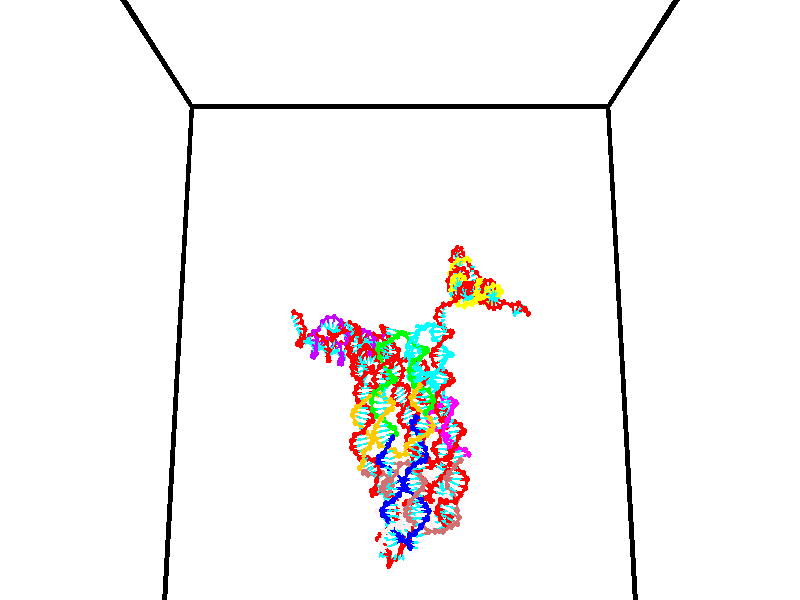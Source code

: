 // switches for output
#declare DRAW_BASES = 1; // possible values are 0, 1; only relevant for DNA ribbons
#declare DRAW_BASES_TYPE = 3; // possible values are 1, 2, 3; only relevant for DNA ribbons
#declare DRAW_FOG = 0; // set to 1 to enable fog

#include "colors.inc"

#include "transforms.inc"
background { rgb <1, 1, 1>}

#default {
   normal{
       ripples 0.25
       frequency 0.20
       turbulence 0.2
       lambda 5
   }
	finish {
		phong 0.1
		phong_size 40.
	}
}

// original window dimensions: 1024x640


// camera settings

camera {
	sky <0, 0.179814, -0.983701>
	up <0, 0.179814, -0.983701>
	right 1.6 * <1, 0, 0>
	location <35, 94.9851, 44.8844>
	look_at <35, 29.7336, 32.9568>
	direction <0, -65.2515, -11.9276>
	angle 67.0682
}


# declare cpy_camera_pos = <35, 94.9851, 44.8844>;
# if (DRAW_FOG = 1)
fog {
	fog_type 2
	up vnormalize(cpy_camera_pos)
	color rgbt<1,1,1,0.3>
	distance 1e-5
	fog_alt 3e-3
	fog_offset 56
}
# end


// LIGHTS

# declare lum = 6;
global_settings {
	ambient_light rgb lum * <0.05, 0.05, 0.05>
	max_trace_level 15
}# declare cpy_direct_light_amount = 0.25;
light_source
{	1000 * <-1, -1.16352, -0.803886>,
	rgb lum * cpy_direct_light_amount
	parallel
}

light_source
{	1000 * <1, 1.16352, 0.803886>,
	rgb lum * cpy_direct_light_amount
	parallel
}

// strand 0

// nucleotide -1

// particle -1
sphere {
	<24.274345, 34.787266, 34.935040> 0.250000
	pigment { color rgbt <1,0,0,0> }
	no_shadow
}
cylinder {
	<24.245617, 35.076622, 35.209717>,  <24.228380, 35.250237, 35.374523>, 0.100000
	pigment { color rgbt <1,0,0,0> }
	no_shadow
}
cylinder {
	<24.245617, 35.076622, 35.209717>,  <24.274345, 34.787266, 34.935040>, 0.100000
	pigment { color rgbt <1,0,0,0> }
	no_shadow
}

// particle -1
sphere {
	<24.245617, 35.076622, 35.209717> 0.100000
	pigment { color rgbt <1,0,0,0> }
	no_shadow
}
sphere {
	0, 1
	scale<0.080000,0.200000,0.300000>
	matrix <0.610698, -0.512440, 0.603699,
		0.788600, 0.462720, -0.404970,
		-0.071821, 0.723391, 0.686693,
		24.224070, 35.293640, 35.415726>
	pigment { color rgbt <0,1,1,0> }
	no_shadow
}
cylinder {
	<24.962379, 34.890823, 35.241348>,  <24.274345, 34.787266, 34.935040>, 0.130000
	pigment { color rgbt <1,0,0,0> }
	no_shadow
}

// nucleotide -1

// particle -1
sphere {
	<24.962379, 34.890823, 35.241348> 0.250000
	pigment { color rgbt <1,0,0,0> }
	no_shadow
}
cylinder {
	<24.682043, 35.012760, 35.499306>,  <24.513842, 35.085922, 35.654079>, 0.100000
	pigment { color rgbt <1,0,0,0> }
	no_shadow
}
cylinder {
	<24.682043, 35.012760, 35.499306>,  <24.962379, 34.890823, 35.241348>, 0.100000
	pigment { color rgbt <1,0,0,0> }
	no_shadow
}

// particle -1
sphere {
	<24.682043, 35.012760, 35.499306> 0.100000
	pigment { color rgbt <1,0,0,0> }
	no_shadow
}
sphere {
	0, 1
	scale<0.080000,0.200000,0.300000>
	matrix <0.315480, -0.678389, 0.663521,
		0.639759, 0.668476, 0.379273,
		-0.700842, 0.304841, 0.644897,
		24.471790, 35.104214, 35.692776>
	pigment { color rgbt <0,1,1,0> }
	no_shadow
}
cylinder {
	<25.171186, 35.192001, 35.827984>,  <24.962379, 34.890823, 35.241348>, 0.130000
	pigment { color rgbt <1,0,0,0> }
	no_shadow
}

// nucleotide -1

// particle -1
sphere {
	<25.171186, 35.192001, 35.827984> 0.250000
	pigment { color rgbt <1,0,0,0> }
	no_shadow
}
cylinder {
	<24.828213, 35.009773, 35.923702>,  <24.622429, 34.900436, 35.981133>, 0.100000
	pigment { color rgbt <1,0,0,0> }
	no_shadow
}
cylinder {
	<24.828213, 35.009773, 35.923702>,  <25.171186, 35.192001, 35.827984>, 0.100000
	pigment { color rgbt <1,0,0,0> }
	no_shadow
}

// particle -1
sphere {
	<24.828213, 35.009773, 35.923702> 0.100000
	pigment { color rgbt <1,0,0,0> }
	no_shadow
}
sphere {
	0, 1
	scale<0.080000,0.200000,0.300000>
	matrix <0.511062, -0.699497, 0.499520,
		-0.060183, 0.550598, 0.832598,
		-0.857434, -0.455572, 0.239292,
		24.570982, 34.873100, 35.995491>
	pigment { color rgbt <0,1,1,0> }
	no_shadow
}
cylinder {
	<25.452682, 34.812599, 36.394714>,  <25.171186, 35.192001, 35.827984>, 0.130000
	pigment { color rgbt <1,0,0,0> }
	no_shadow
}

// nucleotide -1

// particle -1
sphere {
	<25.452682, 34.812599, 36.394714> 0.250000
	pigment { color rgbt <1,0,0,0> }
	no_shadow
}
cylinder {
	<25.074766, 34.686275, 36.359764>,  <24.848017, 34.610481, 36.338795>, 0.100000
	pigment { color rgbt <1,0,0,0> }
	no_shadow
}
cylinder {
	<25.074766, 34.686275, 36.359764>,  <25.452682, 34.812599, 36.394714>, 0.100000
	pigment { color rgbt <1,0,0,0> }
	no_shadow
}

// particle -1
sphere {
	<25.074766, 34.686275, 36.359764> 0.100000
	pigment { color rgbt <1,0,0,0> }
	no_shadow
}
sphere {
	0, 1
	scale<0.080000,0.200000,0.300000>
	matrix <0.246003, -0.859770, 0.447525,
		-0.216453, 0.401324, 0.889993,
		-0.944791, -0.315809, -0.087372,
		24.791328, 34.591534, 36.333553>
	pigment { color rgbt <0,1,1,0> }
	no_shadow
}
cylinder {
	<25.312220, 34.553082, 37.021854>,  <25.452682, 34.812599, 36.394714>, 0.130000
	pigment { color rgbt <1,0,0,0> }
	no_shadow
}

// nucleotide -1

// particle -1
sphere {
	<25.312220, 34.553082, 37.021854> 0.250000
	pigment { color rgbt <1,0,0,0> }
	no_shadow
}
cylinder {
	<25.053917, 34.385201, 36.766716>,  <24.898935, 34.284473, 36.613632>, 0.100000
	pigment { color rgbt <1,0,0,0> }
	no_shadow
}
cylinder {
	<25.053917, 34.385201, 36.766716>,  <25.312220, 34.553082, 37.021854>, 0.100000
	pigment { color rgbt <1,0,0,0> }
	no_shadow
}

// particle -1
sphere {
	<25.053917, 34.385201, 36.766716> 0.100000
	pigment { color rgbt <1,0,0,0> }
	no_shadow
}
sphere {
	0, 1
	scale<0.080000,0.200000,0.300000>
	matrix <0.181374, -0.895784, 0.405802,
		-0.741689, 0.146360, 0.654581,
		-0.645756, -0.419702, -0.637847,
		24.860189, 34.259289, 36.575363>
	pigment { color rgbt <0,1,1,0> }
	no_shadow
}
cylinder {
	<24.754234, 34.268726, 37.386494>,  <25.312220, 34.553082, 37.021854>, 0.130000
	pigment { color rgbt <1,0,0,0> }
	no_shadow
}

// nucleotide -1

// particle -1
sphere {
	<24.754234, 34.268726, 37.386494> 0.250000
	pigment { color rgbt <1,0,0,0> }
	no_shadow
}
cylinder {
	<24.821554, 34.066807, 37.047825>,  <24.861946, 33.945656, 36.844624>, 0.100000
	pigment { color rgbt <1,0,0,0> }
	no_shadow
}
cylinder {
	<24.821554, 34.066807, 37.047825>,  <24.754234, 34.268726, 37.386494>, 0.100000
	pigment { color rgbt <1,0,0,0> }
	no_shadow
}

// particle -1
sphere {
	<24.821554, 34.066807, 37.047825> 0.100000
	pigment { color rgbt <1,0,0,0> }
	no_shadow
}
sphere {
	0, 1
	scale<0.080000,0.200000,0.300000>
	matrix <0.265354, -0.804015, 0.532115,
		-0.949348, -0.314224, -0.001366,
		0.168302, -0.504800, -0.846671,
		24.872046, 33.915367, 36.793823>
	pigment { color rgbt <0,1,1,0> }
	no_shadow
}
cylinder {
	<24.860817, 33.588318, 37.611023>,  <24.754234, 34.268726, 37.386494>, 0.130000
	pigment { color rgbt <1,0,0,0> }
	no_shadow
}

// nucleotide -1

// particle -1
sphere {
	<24.860817, 33.588318, 37.611023> 0.250000
	pigment { color rgbt <1,0,0,0> }
	no_shadow
}
cylinder {
	<24.961676, 33.517815, 37.230423>,  <25.022190, 33.475513, 37.002064>, 0.100000
	pigment { color rgbt <1,0,0,0> }
	no_shadow
}
cylinder {
	<24.961676, 33.517815, 37.230423>,  <24.860817, 33.588318, 37.611023>, 0.100000
	pigment { color rgbt <1,0,0,0> }
	no_shadow
}

// particle -1
sphere {
	<24.961676, 33.517815, 37.230423> 0.100000
	pigment { color rgbt <1,0,0,0> }
	no_shadow
}
sphere {
	0, 1
	scale<0.080000,0.200000,0.300000>
	matrix <0.223527, -0.946072, 0.234484,
		-0.941518, -0.271812, -0.199155,
		0.252150, -0.176254, -0.951501,
		25.037319, 33.464939, 36.944973>
	pigment { color rgbt <0,1,1,0> }
	no_shadow
}
cylinder {
	<24.415932, 33.014633, 37.403732>,  <24.860817, 33.588318, 37.611023>, 0.130000
	pigment { color rgbt <1,0,0,0> }
	no_shadow
}

// nucleotide -1

// particle -1
sphere {
	<24.415932, 33.014633, 37.403732> 0.250000
	pigment { color rgbt <1,0,0,0> }
	no_shadow
}
cylinder {
	<24.787682, 33.050465, 37.260490>,  <25.010731, 33.071964, 37.174545>, 0.100000
	pigment { color rgbt <1,0,0,0> }
	no_shadow
}
cylinder {
	<24.787682, 33.050465, 37.260490>,  <24.415932, 33.014633, 37.403732>, 0.100000
	pigment { color rgbt <1,0,0,0> }
	no_shadow
}

// particle -1
sphere {
	<24.787682, 33.050465, 37.260490> 0.100000
	pigment { color rgbt <1,0,0,0> }
	no_shadow
}
sphere {
	0, 1
	scale<0.080000,0.200000,0.300000>
	matrix <0.143113, -0.981673, 0.125844,
		-0.340267, -0.168205, -0.925162,
		0.929374, 0.089582, -0.358104,
		25.066494, 33.077339, 37.153061>
	pigment { color rgbt <0,1,1,0> }
	no_shadow
}
cylinder {
	<24.638447, 32.293766, 37.404942>,  <24.415932, 33.014633, 37.403732>, 0.130000
	pigment { color rgbt <1,0,0,0> }
	no_shadow
}

// nucleotide -1

// particle -1
sphere {
	<24.638447, 32.293766, 37.404942> 0.250000
	pigment { color rgbt <1,0,0,0> }
	no_shadow
}
cylinder {
	<24.978910, 32.463406, 37.281219>,  <25.183187, 32.565189, 37.206985>, 0.100000
	pigment { color rgbt <1,0,0,0> }
	no_shadow
}
cylinder {
	<24.978910, 32.463406, 37.281219>,  <24.638447, 32.293766, 37.404942>, 0.100000
	pigment { color rgbt <1,0,0,0> }
	no_shadow
}

// particle -1
sphere {
	<24.978910, 32.463406, 37.281219> 0.100000
	pigment { color rgbt <1,0,0,0> }
	no_shadow
}
sphere {
	0, 1
	scale<0.080000,0.200000,0.300000>
	matrix <0.467749, -0.880208, 0.080279,
		-0.238207, -0.213008, -0.947568,
		0.851157, 0.424101, -0.309306,
		25.234257, 32.590637, 37.188427>
	pigment { color rgbt <0,1,1,0> }
	no_shadow
}
cylinder {
	<24.990461, 31.832109, 37.000576>,  <24.638447, 32.293766, 37.404942>, 0.130000
	pigment { color rgbt <1,0,0,0> }
	no_shadow
}

// nucleotide -1

// particle -1
sphere {
	<24.990461, 31.832109, 37.000576> 0.250000
	pigment { color rgbt <1,0,0,0> }
	no_shadow
}
cylinder {
	<25.279072, 32.091892, 37.096581>,  <25.452238, 32.247761, 37.154182>, 0.100000
	pigment { color rgbt <1,0,0,0> }
	no_shadow
}
cylinder {
	<25.279072, 32.091892, 37.096581>,  <24.990461, 31.832109, 37.000576>, 0.100000
	pigment { color rgbt <1,0,0,0> }
	no_shadow
}

// particle -1
sphere {
	<25.279072, 32.091892, 37.096581> 0.100000
	pigment { color rgbt <1,0,0,0> }
	no_shadow
}
sphere {
	0, 1
	scale<0.080000,0.200000,0.300000>
	matrix <0.677011, -0.734407, -0.047968,
		0.145116, 0.197103, -0.969583,
		0.721524, 0.649458, 0.240016,
		25.495529, 32.286728, 37.168587>
	pigment { color rgbt <0,1,1,0> }
	no_shadow
}
cylinder {
	<25.444353, 31.732010, 36.522896>,  <24.990461, 31.832109, 37.000576>, 0.130000
	pigment { color rgbt <1,0,0,0> }
	no_shadow
}

// nucleotide -1

// particle -1
sphere {
	<25.444353, 31.732010, 36.522896> 0.250000
	pigment { color rgbt <1,0,0,0> }
	no_shadow
}
cylinder {
	<25.600887, 31.874578, 36.862267>,  <25.694809, 31.960119, 37.065887>, 0.100000
	pigment { color rgbt <1,0,0,0> }
	no_shadow
}
cylinder {
	<25.600887, 31.874578, 36.862267>,  <25.444353, 31.732010, 36.522896>, 0.100000
	pigment { color rgbt <1,0,0,0> }
	no_shadow
}

// particle -1
sphere {
	<25.600887, 31.874578, 36.862267> 0.100000
	pigment { color rgbt <1,0,0,0> }
	no_shadow
}
sphere {
	0, 1
	scale<0.080000,0.200000,0.300000>
	matrix <0.730317, -0.681226, -0.050679,
		0.559905, 0.639449, -0.526888,
		0.391336, 0.356420, 0.848422,
		25.718288, 31.981504, 37.116795>
	pigment { color rgbt <0,1,1,0> }
	no_shadow
}
cylinder {
	<26.100443, 31.712753, 36.388958>,  <25.444353, 31.732010, 36.522896>, 0.130000
	pigment { color rgbt <1,0,0,0> }
	no_shadow
}

// nucleotide -1

// particle -1
sphere {
	<26.100443, 31.712753, 36.388958> 0.250000
	pigment { color rgbt <1,0,0,0> }
	no_shadow
}
cylinder {
	<26.088457, 31.742212, 36.787693>,  <26.081266, 31.759888, 37.026932>, 0.100000
	pigment { color rgbt <1,0,0,0> }
	no_shadow
}
cylinder {
	<26.088457, 31.742212, 36.787693>,  <26.100443, 31.712753, 36.388958>, 0.100000
	pigment { color rgbt <1,0,0,0> }
	no_shadow
}

// particle -1
sphere {
	<26.088457, 31.742212, 36.787693> 0.100000
	pigment { color rgbt <1,0,0,0> }
	no_shadow
}
sphere {
	0, 1
	scale<0.080000,0.200000,0.300000>
	matrix <0.725367, -0.684546, 0.072379,
		0.687709, 0.725240, -0.032909,
		-0.029965, 0.073647, 0.996834,
		26.079468, 31.764307, 37.086742>
	pigment { color rgbt <0,1,1,0> }
	no_shadow
}
cylinder {
	<26.849957, 31.670465, 36.694500>,  <26.100443, 31.712753, 36.388958>, 0.130000
	pigment { color rgbt <1,0,0,0> }
	no_shadow
}

// nucleotide -1

// particle -1
sphere {
	<26.849957, 31.670465, 36.694500> 0.250000
	pigment { color rgbt <1,0,0,0> }
	no_shadow
}
cylinder {
	<26.615507, 31.557159, 36.998135>,  <26.474836, 31.489176, 37.180317>, 0.100000
	pigment { color rgbt <1,0,0,0> }
	no_shadow
}
cylinder {
	<26.615507, 31.557159, 36.998135>,  <26.849957, 31.670465, 36.694500>, 0.100000
	pigment { color rgbt <1,0,0,0> }
	no_shadow
}

// particle -1
sphere {
	<26.615507, 31.557159, 36.998135> 0.100000
	pigment { color rgbt <1,0,0,0> }
	no_shadow
}
sphere {
	0, 1
	scale<0.080000,0.200000,0.300000>
	matrix <0.636211, -0.741035, 0.214717,
		0.501691, 0.608792, 0.614555,
		-0.586124, -0.283265, 0.759091,
		26.439671, 31.472179, 37.225861>
	pigment { color rgbt <0,1,1,0> }
	no_shadow
}
cylinder {
	<27.264889, 31.553898, 37.148758>,  <26.849957, 31.670465, 36.694500>, 0.130000
	pigment { color rgbt <1,0,0,0> }
	no_shadow
}

// nucleotide -1

// particle -1
sphere {
	<27.264889, 31.553898, 37.148758> 0.250000
	pigment { color rgbt <1,0,0,0> }
	no_shadow
}
cylinder {
	<26.953466, 31.348675, 37.293324>,  <26.766613, 31.225540, 37.380062>, 0.100000
	pigment { color rgbt <1,0,0,0> }
	no_shadow
}
cylinder {
	<26.953466, 31.348675, 37.293324>,  <27.264889, 31.553898, 37.148758>, 0.100000
	pigment { color rgbt <1,0,0,0> }
	no_shadow
}

// particle -1
sphere {
	<26.953466, 31.348675, 37.293324> 0.100000
	pigment { color rgbt <1,0,0,0> }
	no_shadow
}
sphere {
	0, 1
	scale<0.080000,0.200000,0.300000>
	matrix <0.604988, -0.766692, 0.214879,
		0.166846, 0.385946, 0.907308,
		-0.778558, -0.513059, 0.361412,
		26.719898, 31.194757, 37.401749>
	pigment { color rgbt <0,1,1,0> }
	no_shadow
}
cylinder {
	<27.500296, 31.172310, 37.758221>,  <27.264889, 31.553898, 37.148758>, 0.130000
	pigment { color rgbt <1,0,0,0> }
	no_shadow
}

// nucleotide -1

// particle -1
sphere {
	<27.500296, 31.172310, 37.758221> 0.250000
	pigment { color rgbt <1,0,0,0> }
	no_shadow
}
cylinder {
	<27.172871, 30.969753, 37.649761>,  <26.976416, 30.848219, 37.584686>, 0.100000
	pigment { color rgbt <1,0,0,0> }
	no_shadow
}
cylinder {
	<27.172871, 30.969753, 37.649761>,  <27.500296, 31.172310, 37.758221>, 0.100000
	pigment { color rgbt <1,0,0,0> }
	no_shadow
}

// particle -1
sphere {
	<27.172871, 30.969753, 37.649761> 0.100000
	pigment { color rgbt <1,0,0,0> }
	no_shadow
}
sphere {
	0, 1
	scale<0.080000,0.200000,0.300000>
	matrix <0.506195, -0.859047, 0.076196,
		-0.271512, -0.074881, 0.959518,
		-0.818565, -0.506391, -0.271146,
		26.927301, 30.817837, 37.568417>
	pigment { color rgbt <0,1,1,0> }
	no_shadow
}
cylinder {
	<27.372211, 30.795856, 38.359386>,  <27.500296, 31.172310, 37.758221>, 0.130000
	pigment { color rgbt <1,0,0,0> }
	no_shadow
}

// nucleotide -1

// particle -1
sphere {
	<27.372211, 30.795856, 38.359386> 0.250000
	pigment { color rgbt <1,0,0,0> }
	no_shadow
}
cylinder {
	<27.201065, 30.617424, 38.044949>,  <27.098377, 30.510365, 37.856285>, 0.100000
	pigment { color rgbt <1,0,0,0> }
	no_shadow
}
cylinder {
	<27.201065, 30.617424, 38.044949>,  <27.372211, 30.795856, 38.359386>, 0.100000
	pigment { color rgbt <1,0,0,0> }
	no_shadow
}

// particle -1
sphere {
	<27.201065, 30.617424, 38.044949> 0.100000
	pigment { color rgbt <1,0,0,0> }
	no_shadow
}
sphere {
	0, 1
	scale<0.080000,0.200000,0.300000>
	matrix <0.447274, -0.860265, 0.244724,
		-0.785414, -0.246889, 0.567600,
		-0.427867, -0.446082, -0.786092,
		27.072704, 30.483599, 37.809120>
	pigment { color rgbt <0,1,1,0> }
	no_shadow
}
cylinder {
	<27.391048, 30.182577, 38.543709>,  <27.372211, 30.795856, 38.359386>, 0.130000
	pigment { color rgbt <1,0,0,0> }
	no_shadow
}

// nucleotide -1

// particle -1
sphere {
	<27.391048, 30.182577, 38.543709> 0.250000
	pigment { color rgbt <1,0,0,0> }
	no_shadow
}
cylinder {
	<27.341185, 30.112558, 38.153053>,  <27.311266, 30.070547, 37.918659>, 0.100000
	pigment { color rgbt <1,0,0,0> }
	no_shadow
}
cylinder {
	<27.341185, 30.112558, 38.153053>,  <27.391048, 30.182577, 38.543709>, 0.100000
	pigment { color rgbt <1,0,0,0> }
	no_shadow
}

// particle -1
sphere {
	<27.341185, 30.112558, 38.153053> 0.100000
	pigment { color rgbt <1,0,0,0> }
	no_shadow
}
sphere {
	0, 1
	scale<0.080000,0.200000,0.300000>
	matrix <0.395547, -0.911482, 0.112883,
		-0.909946, -0.372234, 0.182864,
		-0.124659, -0.175049, -0.976636,
		27.303787, 30.060043, 37.860062>
	pigment { color rgbt <0,1,1,0> }
	no_shadow
}
cylinder {
	<27.172062, 29.451532, 38.499378>,  <27.391048, 30.182577, 38.543709>, 0.130000
	pigment { color rgbt <1,0,0,0> }
	no_shadow
}

// nucleotide -1

// particle -1
sphere {
	<27.172062, 29.451532, 38.499378> 0.250000
	pigment { color rgbt <1,0,0,0> }
	no_shadow
}
cylinder {
	<27.295469, 29.561388, 38.135094>,  <27.369514, 29.627300, 37.916523>, 0.100000
	pigment { color rgbt <1,0,0,0> }
	no_shadow
}
cylinder {
	<27.295469, 29.561388, 38.135094>,  <27.172062, 29.451532, 38.499378>, 0.100000
	pigment { color rgbt <1,0,0,0> }
	no_shadow
}

// particle -1
sphere {
	<27.295469, 29.561388, 38.135094> 0.100000
	pigment { color rgbt <1,0,0,0> }
	no_shadow
}
sphere {
	0, 1
	scale<0.080000,0.200000,0.300000>
	matrix <0.506794, -0.857670, -0.086957,
		-0.804969, -0.434713, -0.403794,
		0.308521, 0.274638, -0.910708,
		27.388025, 29.643780, 37.861881>
	pigment { color rgbt <0,1,1,0> }
	no_shadow
}
cylinder {
	<27.067728, 28.849100, 38.052509>,  <27.172062, 29.451532, 38.499378>, 0.130000
	pigment { color rgbt <1,0,0,0> }
	no_shadow
}

// nucleotide -1

// particle -1
sphere {
	<27.067728, 28.849100, 38.052509> 0.250000
	pigment { color rgbt <1,0,0,0> }
	no_shadow
}
cylinder {
	<27.354813, 29.058207, 37.868507>,  <27.527063, 29.183670, 37.758106>, 0.100000
	pigment { color rgbt <1,0,0,0> }
	no_shadow
}
cylinder {
	<27.354813, 29.058207, 37.868507>,  <27.067728, 28.849100, 38.052509>, 0.100000
	pigment { color rgbt <1,0,0,0> }
	no_shadow
}

// particle -1
sphere {
	<27.354813, 29.058207, 37.868507> 0.100000
	pigment { color rgbt <1,0,0,0> }
	no_shadow
}
sphere {
	0, 1
	scale<0.080000,0.200000,0.300000>
	matrix <0.537235, -0.835986, -0.111832,
		-0.443021, -0.166868, -0.880845,
		0.717712, 0.522765, -0.460007,
		27.570126, 29.215036, 37.730507>
	pigment { color rgbt <0,1,1,0> }
	no_shadow
}
cylinder {
	<27.348087, 28.381054, 37.557022>,  <27.067728, 28.849100, 38.052509>, 0.130000
	pigment { color rgbt <1,0,0,0> }
	no_shadow
}

// nucleotide -1

// particle -1
sphere {
	<27.348087, 28.381054, 37.557022> 0.250000
	pigment { color rgbt <1,0,0,0> }
	no_shadow
}
cylinder {
	<27.612339, 28.677053, 37.607571>,  <27.770889, 28.854654, 37.637901>, 0.100000
	pigment { color rgbt <1,0,0,0> }
	no_shadow
}
cylinder {
	<27.612339, 28.677053, 37.607571>,  <27.348087, 28.381054, 37.557022>, 0.100000
	pigment { color rgbt <1,0,0,0> }
	no_shadow
}

// particle -1
sphere {
	<27.612339, 28.677053, 37.607571> 0.100000
	pigment { color rgbt <1,0,0,0> }
	no_shadow
}
sphere {
	0, 1
	scale<0.080000,0.200000,0.300000>
	matrix <0.748972, -0.638226, -0.178069,
		-0.051116, 0.212288, -0.975869,
		0.660627, 0.740001, 0.126374,
		27.810528, 28.899054, 37.645481>
	pigment { color rgbt <0,1,1,0> }
	no_shadow
}
cylinder {
	<27.722040, 28.417160, 36.865067>,  <27.348087, 28.381054, 37.557022>, 0.130000
	pigment { color rgbt <1,0,0,0> }
	no_shadow
}

// nucleotide -1

// particle -1
sphere {
	<27.722040, 28.417160, 36.865067> 0.250000
	pigment { color rgbt <1,0,0,0> }
	no_shadow
}
cylinder {
	<27.922134, 28.556805, 37.182022>,  <28.042191, 28.640591, 37.372196>, 0.100000
	pigment { color rgbt <1,0,0,0> }
	no_shadow
}
cylinder {
	<27.922134, 28.556805, 37.182022>,  <27.722040, 28.417160, 36.865067>, 0.100000
	pigment { color rgbt <1,0,0,0> }
	no_shadow
}

// particle -1
sphere {
	<27.922134, 28.556805, 37.182022> 0.100000
	pigment { color rgbt <1,0,0,0> }
	no_shadow
}
sphere {
	0, 1
	scale<0.080000,0.200000,0.300000>
	matrix <0.679257, -0.725751, -0.109063,
		0.537004, 0.592795, -0.600183,
		0.500236, 0.349112, 0.792392,
		28.072205, 28.661539, 37.419739>
	pigment { color rgbt <0,1,1,0> }
	no_shadow
}
cylinder {
	<28.423206, 28.175833, 36.732533>,  <27.722040, 28.417160, 36.865067>, 0.130000
	pigment { color rgbt <1,0,0,0> }
	no_shadow
}

// nucleotide -1

// particle -1
sphere {
	<28.423206, 28.175833, 36.732533> 0.250000
	pigment { color rgbt <1,0,0,0> }
	no_shadow
}
cylinder {
	<28.458941, 28.284016, 37.115963>,  <28.480381, 28.348925, 37.346024>, 0.100000
	pigment { color rgbt <1,0,0,0> }
	no_shadow
}
cylinder {
	<28.458941, 28.284016, 37.115963>,  <28.423206, 28.175833, 36.732533>, 0.100000
	pigment { color rgbt <1,0,0,0> }
	no_shadow
}

// particle -1
sphere {
	<28.458941, 28.284016, 37.115963> 0.100000
	pigment { color rgbt <1,0,0,0> }
	no_shadow
}
sphere {
	0, 1
	scale<0.080000,0.200000,0.300000>
	matrix <0.767775, -0.631773, 0.106697,
		0.634461, 0.726441, -0.264089,
		0.089336, 0.270456, 0.958578,
		28.485741, 28.365152, 37.403538>
	pigment { color rgbt <0,1,1,0> }
	no_shadow
}
cylinder {
	<29.071489, 28.188150, 36.797722>,  <28.423206, 28.175833, 36.732533>, 0.130000
	pigment { color rgbt <1,0,0,0> }
	no_shadow
}

// nucleotide -1

// particle -1
sphere {
	<29.071489, 28.188150, 36.797722> 0.250000
	pigment { color rgbt <1,0,0,0> }
	no_shadow
}
cylinder {
	<28.936874, 28.154472, 37.172882>,  <28.856106, 28.134266, 37.397980>, 0.100000
	pigment { color rgbt <1,0,0,0> }
	no_shadow
}
cylinder {
	<28.936874, 28.154472, 37.172882>,  <29.071489, 28.188150, 36.797722>, 0.100000
	pigment { color rgbt <1,0,0,0> }
	no_shadow
}

// particle -1
sphere {
	<28.936874, 28.154472, 37.172882> 0.100000
	pigment { color rgbt <1,0,0,0> }
	no_shadow
}
sphere {
	0, 1
	scale<0.080000,0.200000,0.300000>
	matrix <0.710504, -0.676359, 0.194224,
		0.618003, 0.731745, 0.287440,
		-0.336535, -0.084196, 0.937899,
		28.835915, 28.129213, 37.454250>
	pigment { color rgbt <0,1,1,0> }
	no_shadow
}
cylinder {
	<29.581337, 28.310629, 37.311401>,  <29.071489, 28.188150, 36.797722>, 0.130000
	pigment { color rgbt <1,0,0,0> }
	no_shadow
}

// nucleotide -1

// particle -1
sphere {
	<29.581337, 28.310629, 37.311401> 0.250000
	pigment { color rgbt <1,0,0,0> }
	no_shadow
}
cylinder {
	<29.335665, 28.068794, 37.514286>,  <29.188261, 27.923695, 37.636017>, 0.100000
	pigment { color rgbt <1,0,0,0> }
	no_shadow
}
cylinder {
	<29.335665, 28.068794, 37.514286>,  <29.581337, 28.310629, 37.311401>, 0.100000
	pigment { color rgbt <1,0,0,0> }
	no_shadow
}

// particle -1
sphere {
	<29.335665, 28.068794, 37.514286> 0.100000
	pigment { color rgbt <1,0,0,0> }
	no_shadow
}
sphere {
	0, 1
	scale<0.080000,0.200000,0.300000>
	matrix <0.785469, -0.530466, 0.318818,
		0.076305, 0.594209, 0.800683,
		-0.614180, -0.604584, 0.507209,
		29.151411, 27.887419, 37.666451>
	pigment { color rgbt <0,1,1,0> }
	no_shadow
}
cylinder {
	<29.905991, 28.110554, 37.924164>,  <29.581337, 28.310629, 37.311401>, 0.130000
	pigment { color rgbt <1,0,0,0> }
	no_shadow
}

// nucleotide -1

// particle -1
sphere {
	<29.905991, 28.110554, 37.924164> 0.250000
	pigment { color rgbt <1,0,0,0> }
	no_shadow
}
cylinder {
	<29.620205, 27.831450, 37.903484>,  <29.448734, 27.663986, 37.891079>, 0.100000
	pigment { color rgbt <1,0,0,0> }
	no_shadow
}
cylinder {
	<29.620205, 27.831450, 37.903484>,  <29.905991, 28.110554, 37.924164>, 0.100000
	pigment { color rgbt <1,0,0,0> }
	no_shadow
}

// particle -1
sphere {
	<29.620205, 27.831450, 37.903484> 0.100000
	pigment { color rgbt <1,0,0,0> }
	no_shadow
}
sphere {
	0, 1
	scale<0.080000,0.200000,0.300000>
	matrix <0.668269, -0.702415, 0.245010,
		-0.207270, 0.140504, 0.968141,
		-0.714462, -0.697762, -0.051695,
		29.405867, 27.622122, 37.887974>
	pigment { color rgbt <0,1,1,0> }
	no_shadow
}
cylinder {
	<29.808210, 27.843145, 38.570354>,  <29.905991, 28.110554, 37.924164>, 0.130000
	pigment { color rgbt <1,0,0,0> }
	no_shadow
}

// nucleotide -1

// particle -1
sphere {
	<29.808210, 27.843145, 38.570354> 0.250000
	pigment { color rgbt <1,0,0,0> }
	no_shadow
}
cylinder {
	<29.703661, 27.580790, 38.287090>,  <29.640932, 27.423376, 38.117130>, 0.100000
	pigment { color rgbt <1,0,0,0> }
	no_shadow
}
cylinder {
	<29.703661, 27.580790, 38.287090>,  <29.808210, 27.843145, 38.570354>, 0.100000
	pigment { color rgbt <1,0,0,0> }
	no_shadow
}

// particle -1
sphere {
	<29.703661, 27.580790, 38.287090> 0.100000
	pigment { color rgbt <1,0,0,0> }
	no_shadow
}
sphere {
	0, 1
	scale<0.080000,0.200000,0.300000>
	matrix <0.715985, -0.623779, 0.313475,
		-0.647342, -0.425101, 0.632644,
		-0.261371, -0.655888, -0.708164,
		29.625250, 27.384024, 38.074642>
	pigment { color rgbt <0,1,1,0> }
	no_shadow
}
cylinder {
	<29.560905, 27.147909, 38.893997>,  <29.808210, 27.843145, 38.570354>, 0.130000
	pigment { color rgbt <1,0,0,0> }
	no_shadow
}

// nucleotide -1

// particle -1
sphere {
	<29.560905, 27.147909, 38.893997> 0.250000
	pigment { color rgbt <1,0,0,0> }
	no_shadow
}
cylinder {
	<29.738152, 27.133955, 38.535683>,  <29.844500, 27.125584, 38.320694>, 0.100000
	pigment { color rgbt <1,0,0,0> }
	no_shadow
}
cylinder {
	<29.738152, 27.133955, 38.535683>,  <29.560905, 27.147909, 38.893997>, 0.100000
	pigment { color rgbt <1,0,0,0> }
	no_shadow
}

// particle -1
sphere {
	<29.738152, 27.133955, 38.535683> 0.100000
	pigment { color rgbt <1,0,0,0> }
	no_shadow
}
sphere {
	0, 1
	scale<0.080000,0.200000,0.300000>
	matrix <0.753151, -0.527482, 0.393098,
		-0.486224, -0.848850, -0.207463,
		0.443115, -0.034883, -0.895786,
		29.871086, 27.123489, 38.266945>
	pigment { color rgbt <0,1,1,0> }
	no_shadow
}
cylinder {
	<30.050331, 26.680468, 38.977833>,  <29.560905, 27.147909, 38.893997>, 0.130000
	pigment { color rgbt <1,0,0,0> }
	no_shadow
}

// nucleotide -1

// particle -1
sphere {
	<30.050331, 26.680468, 38.977833> 0.250000
	pigment { color rgbt <1,0,0,0> }
	no_shadow
}
cylinder {
	<30.132442, 26.798887, 38.604691>,  <30.181709, 26.869938, 38.380806>, 0.100000
	pigment { color rgbt <1,0,0,0> }
	no_shadow
}
cylinder {
	<30.132442, 26.798887, 38.604691>,  <30.050331, 26.680468, 38.977833>, 0.100000
	pigment { color rgbt <1,0,0,0> }
	no_shadow
}

// particle -1
sphere {
	<30.132442, 26.798887, 38.604691> 0.100000
	pigment { color rgbt <1,0,0,0> }
	no_shadow
}
sphere {
	0, 1
	scale<0.080000,0.200000,0.300000>
	matrix <0.929913, -0.356192, 0.091591,
		-0.305160, -0.886275, -0.348417,
		0.205278, 0.296048, -0.932854,
		30.194025, 26.887701, 38.324833>
	pigment { color rgbt <0,1,1,0> }
	no_shadow
}
cylinder {
	<30.334791, 26.135427, 38.568714>,  <30.050331, 26.680468, 38.977833>, 0.130000
	pigment { color rgbt <1,0,0,0> }
	no_shadow
}

// nucleotide -1

// particle -1
sphere {
	<30.334791, 26.135427, 38.568714> 0.250000
	pigment { color rgbt <1,0,0,0> }
	no_shadow
}
cylinder {
	<30.477625, 26.479856, 38.423912>,  <30.563326, 26.686514, 38.337032>, 0.100000
	pigment { color rgbt <1,0,0,0> }
	no_shadow
}
cylinder {
	<30.477625, 26.479856, 38.423912>,  <30.334791, 26.135427, 38.568714>, 0.100000
	pigment { color rgbt <1,0,0,0> }
	no_shadow
}

// particle -1
sphere {
	<30.477625, 26.479856, 38.423912> 0.100000
	pigment { color rgbt <1,0,0,0> }
	no_shadow
}
sphere {
	0, 1
	scale<0.080000,0.200000,0.300000>
	matrix <0.928776, -0.368523, 0.039575,
		-0.099329, -0.350351, -0.931337,
		0.357084, 0.861072, -0.362002,
		30.584749, 26.738178, 38.315311>
	pigment { color rgbt <0,1,1,0> }
	no_shadow
}
cylinder {
	<30.608953, 26.259426, 37.883076>,  <30.334791, 26.135427, 38.568714>, 0.130000
	pigment { color rgbt <1,0,0,0> }
	no_shadow
}

// nucleotide -1

// particle -1
sphere {
	<30.608953, 26.259426, 37.883076> 0.250000
	pigment { color rgbt <1,0,0,0> }
	no_shadow
}
cylinder {
	<30.802488, 26.496176, 38.140942>,  <30.918610, 26.638226, 38.295662>, 0.100000
	pigment { color rgbt <1,0,0,0> }
	no_shadow
}
cylinder {
	<30.802488, 26.496176, 38.140942>,  <30.608953, 26.259426, 37.883076>, 0.100000
	pigment { color rgbt <1,0,0,0> }
	no_shadow
}

// particle -1
sphere {
	<30.802488, 26.496176, 38.140942> 0.100000
	pigment { color rgbt <1,0,0,0> }
	no_shadow
}
sphere {
	0, 1
	scale<0.080000,0.200000,0.300000>
	matrix <0.858686, -0.463307, -0.219100,
		0.168996, 0.659570, -0.732399,
		0.483837, 0.591873, 0.644661,
		30.947639, 26.673738, 38.334339>
	pigment { color rgbt <0,1,1,0> }
	no_shadow
}
cylinder {
	<31.223240, 26.665468, 37.500992>,  <30.608953, 26.259426, 37.883076>, 0.130000
	pigment { color rgbt <1,0,0,0> }
	no_shadow
}

// nucleotide -1

// particle -1
sphere {
	<31.223240, 26.665468, 37.500992> 0.250000
	pigment { color rgbt <1,0,0,0> }
	no_shadow
}
cylinder {
	<31.263315, 26.634069, 37.897739>,  <31.287359, 26.615231, 38.135788>, 0.100000
	pigment { color rgbt <1,0,0,0> }
	no_shadow
}
cylinder {
	<31.263315, 26.634069, 37.897739>,  <31.223240, 26.665468, 37.500992>, 0.100000
	pigment { color rgbt <1,0,0,0> }
	no_shadow
}

// particle -1
sphere {
	<31.263315, 26.634069, 37.897739> 0.100000
	pigment { color rgbt <1,0,0,0> }
	no_shadow
}
sphere {
	0, 1
	scale<0.080000,0.200000,0.300000>
	matrix <0.913529, -0.387745, -0.122961,
		0.394244, 0.918418, 0.032862,
		0.100187, -0.078497, 0.991867,
		31.293371, 26.610519, 38.195301>
	pigment { color rgbt <0,1,1,0> }
	no_shadow
}
cylinder {
	<31.935867, 26.797878, 37.645458>,  <31.223240, 26.665468, 37.500992>, 0.130000
	pigment { color rgbt <1,0,0,0> }
	no_shadow
}

// nucleotide -1

// particle -1
sphere {
	<31.935867, 26.797878, 37.645458> 0.250000
	pigment { color rgbt <1,0,0,0> }
	no_shadow
}
cylinder {
	<31.799946, 26.603039, 37.967270>,  <31.718393, 26.486135, 38.160358>, 0.100000
	pigment { color rgbt <1,0,0,0> }
	no_shadow
}
cylinder {
	<31.799946, 26.603039, 37.967270>,  <31.935867, 26.797878, 37.645458>, 0.100000
	pigment { color rgbt <1,0,0,0> }
	no_shadow
}

// particle -1
sphere {
	<31.799946, 26.603039, 37.967270> 0.100000
	pigment { color rgbt <1,0,0,0> }
	no_shadow
}
sphere {
	0, 1
	scale<0.080000,0.200000,0.300000>
	matrix <0.906510, -0.397516, 0.142200,
		0.250549, 0.777636, 0.576634,
		-0.339802, -0.487097, 0.804532,
		31.698006, 26.456909, 38.208630>
	pigment { color rgbt <0,1,1,0> }
	no_shadow
}
cylinder {
	<32.389118, 26.960718, 38.145340>,  <31.935867, 26.797878, 37.645458>, 0.130000
	pigment { color rgbt <1,0,0,0> }
	no_shadow
}

// nucleotide -1

// particle -1
sphere {
	<32.389118, 26.960718, 38.145340> 0.250000
	pigment { color rgbt <1,0,0,0> }
	no_shadow
}
cylinder {
	<32.206951, 26.609762, 38.205711>,  <32.097652, 26.399189, 38.241932>, 0.100000
	pigment { color rgbt <1,0,0,0> }
	no_shadow
}
cylinder {
	<32.206951, 26.609762, 38.205711>,  <32.389118, 26.960718, 38.145340>, 0.100000
	pigment { color rgbt <1,0,0,0> }
	no_shadow
}

// particle -1
sphere {
	<32.206951, 26.609762, 38.205711> 0.100000
	pigment { color rgbt <1,0,0,0> }
	no_shadow
}
sphere {
	0, 1
	scale<0.080000,0.200000,0.300000>
	matrix <0.882557, -0.422656, 0.206047,
		-0.116994, 0.227039, 0.966833,
		-0.455418, -0.877392, 0.150926,
		32.070324, 26.346544, 38.250988>
	pigment { color rgbt <0,1,1,0> }
	no_shadow
}
cylinder {
	<32.514149, 27.425909, 37.549950>,  <32.389118, 26.960718, 38.145340>, 0.130000
	pigment { color rgbt <1,0,0,0> }
	no_shadow
}

// nucleotide -1

// particle -1
sphere {
	<32.514149, 27.425909, 37.549950> 0.250000
	pigment { color rgbt <1,0,0,0> }
	no_shadow
}
cylinder {
	<32.348835, 27.688297, 37.802586>,  <32.249649, 27.845730, 37.954166>, 0.100000
	pigment { color rgbt <1,0,0,0> }
	no_shadow
}
cylinder {
	<32.348835, 27.688297, 37.802586>,  <32.514149, 27.425909, 37.549950>, 0.100000
	pigment { color rgbt <1,0,0,0> }
	no_shadow
}

// particle -1
sphere {
	<32.348835, 27.688297, 37.802586> 0.100000
	pigment { color rgbt <1,0,0,0> }
	no_shadow
}
sphere {
	0, 1
	scale<0.080000,0.200000,0.300000>
	matrix <-0.799595, 0.070458, -0.596393,
		-0.435716, -0.751491, 0.495391,
		-0.413280, 0.655970, 0.631588,
		32.224850, 27.885088, 37.992062>
	pigment { color rgbt <0,1,1,0> }
	no_shadow
}
cylinder {
	<32.789181, 26.840012, 37.451561>,  <32.514149, 27.425909, 37.549950>, 0.130000
	pigment { color rgbt <1,0,0,0> }
	no_shadow
}

// nucleotide -1

// particle -1
sphere {
	<32.789181, 26.840012, 37.451561> 0.250000
	pigment { color rgbt <1,0,0,0> }
	no_shadow
}
cylinder {
	<33.103401, 27.039822, 37.305477>,  <33.291935, 27.159708, 37.217827>, 0.100000
	pigment { color rgbt <1,0,0,0> }
	no_shadow
}
cylinder {
	<33.103401, 27.039822, 37.305477>,  <32.789181, 26.840012, 37.451561>, 0.100000
	pigment { color rgbt <1,0,0,0> }
	no_shadow
}

// particle -1
sphere {
	<33.103401, 27.039822, 37.305477> 0.100000
	pigment { color rgbt <1,0,0,0> }
	no_shadow
}
sphere {
	0, 1
	scale<0.080000,0.200000,0.300000>
	matrix <-0.461629, 0.866111, 0.191703,
		0.412077, 0.018000, 0.910971,
		0.785552, 0.499527, -0.365214,
		33.339066, 27.189680, 37.195911>
	pigment { color rgbt <0,1,1,0> }
	no_shadow
}
cylinder {
	<33.138931, 27.415331, 37.936237>,  <32.789181, 26.840012, 37.451561>, 0.130000
	pigment { color rgbt <1,0,0,0> }
	no_shadow
}

// nucleotide -1

// particle -1
sphere {
	<33.138931, 27.415331, 37.936237> 0.250000
	pigment { color rgbt <1,0,0,0> }
	no_shadow
}
cylinder {
	<33.175491, 27.508421, 37.548943>,  <33.197426, 27.564274, 37.316566>, 0.100000
	pigment { color rgbt <1,0,0,0> }
	no_shadow
}
cylinder {
	<33.175491, 27.508421, 37.548943>,  <33.138931, 27.415331, 37.936237>, 0.100000
	pigment { color rgbt <1,0,0,0> }
	no_shadow
}

// particle -1
sphere {
	<33.175491, 27.508421, 37.548943> 0.100000
	pigment { color rgbt <1,0,0,0> }
	no_shadow
}
sphere {
	0, 1
	scale<0.080000,0.200000,0.300000>
	matrix <-0.485851, 0.859152, 0.160642,
		0.869250, 0.455738, 0.191593,
		0.091397, 0.232724, -0.968239,
		33.202911, 27.578238, 37.258472>
	pigment { color rgbt <0,1,1,0> }
	no_shadow
}
cylinder {
	<33.332928, 28.153551, 37.947884>,  <33.138931, 27.415331, 37.936237>, 0.130000
	pigment { color rgbt <1,0,0,0> }
	no_shadow
}

// nucleotide -1

// particle -1
sphere {
	<33.332928, 28.153551, 37.947884> 0.250000
	pigment { color rgbt <1,0,0,0> }
	no_shadow
}
cylinder {
	<33.201878, 28.065716, 37.580307>,  <33.123249, 28.013016, 37.359760>, 0.100000
	pigment { color rgbt <1,0,0,0> }
	no_shadow
}
cylinder {
	<33.201878, 28.065716, 37.580307>,  <33.332928, 28.153551, 37.947884>, 0.100000
	pigment { color rgbt <1,0,0,0> }
	no_shadow
}

// particle -1
sphere {
	<33.201878, 28.065716, 37.580307> 0.100000
	pigment { color rgbt <1,0,0,0> }
	no_shadow
}
sphere {
	0, 1
	scale<0.080000,0.200000,0.300000>
	matrix <-0.357266, 0.929193, -0.094663,
		0.874656, 0.297291, -0.382876,
		-0.327623, -0.219587, -0.918937,
		33.103592, 27.999840, 37.304626>
	pigment { color rgbt <0,1,1,0> }
	no_shadow
}
cylinder {
	<33.598625, 28.590231, 37.390182>,  <33.332928, 28.153551, 37.947884>, 0.130000
	pigment { color rgbt <1,0,0,0> }
	no_shadow
}

// nucleotide -1

// particle -1
sphere {
	<33.598625, 28.590231, 37.390182> 0.250000
	pigment { color rgbt <1,0,0,0> }
	no_shadow
}
cylinder {
	<33.247272, 28.453592, 37.256458>,  <33.036461, 28.371609, 37.176224>, 0.100000
	pigment { color rgbt <1,0,0,0> }
	no_shadow
}
cylinder {
	<33.247272, 28.453592, 37.256458>,  <33.598625, 28.590231, 37.390182>, 0.100000
	pigment { color rgbt <1,0,0,0> }
	no_shadow
}

// particle -1
sphere {
	<33.247272, 28.453592, 37.256458> 0.100000
	pigment { color rgbt <1,0,0,0> }
	no_shadow
}
sphere {
	0, 1
	scale<0.080000,0.200000,0.300000>
	matrix <-0.251871, 0.925260, -0.283647,
		0.406219, -0.164946, -0.898765,
		-0.878378, -0.341596, -0.334313,
		32.983761, 28.351114, 37.156166>
	pigment { color rgbt <0,1,1,0> }
	no_shadow
}
cylinder {
	<33.324806, 28.963966, 36.728794>,  <33.598625, 28.590231, 37.390182>, 0.130000
	pigment { color rgbt <1,0,0,0> }
	no_shadow
}

// nucleotide -1

// particle -1
sphere {
	<33.324806, 28.963966, 36.728794> 0.250000
	pigment { color rgbt <1,0,0,0> }
	no_shadow
}
cylinder {
	<32.991505, 28.785572, 36.859501>,  <32.791523, 28.678535, 36.937923>, 0.100000
	pigment { color rgbt <1,0,0,0> }
	no_shadow
}
cylinder {
	<32.991505, 28.785572, 36.859501>,  <33.324806, 28.963966, 36.728794>, 0.100000
	pigment { color rgbt <1,0,0,0> }
	no_shadow
}

// particle -1
sphere {
	<32.991505, 28.785572, 36.859501> 0.100000
	pigment { color rgbt <1,0,0,0> }
	no_shadow
}
sphere {
	0, 1
	scale<0.080000,0.200000,0.300000>
	matrix <-0.525544, 0.822471, -0.217589,
		-0.171714, -0.353039, -0.919716,
		-0.833257, -0.445988, 0.326767,
		32.741528, 28.651775, 36.957531>
	pigment { color rgbt <0,1,1,0> }
	no_shadow
}
cylinder {
	<32.741238, 29.141499, 36.237217>,  <33.324806, 28.963966, 36.728794>, 0.130000
	pigment { color rgbt <1,0,0,0> }
	no_shadow
}

// nucleotide -1

// particle -1
sphere {
	<32.741238, 29.141499, 36.237217> 0.250000
	pigment { color rgbt <1,0,0,0> }
	no_shadow
}
cylinder {
	<32.530006, 29.034328, 36.559547>,  <32.403267, 28.970026, 36.752945>, 0.100000
	pigment { color rgbt <1,0,0,0> }
	no_shadow
}
cylinder {
	<32.530006, 29.034328, 36.559547>,  <32.741238, 29.141499, 36.237217>, 0.100000
	pigment { color rgbt <1,0,0,0> }
	no_shadow
}

// particle -1
sphere {
	<32.530006, 29.034328, 36.559547> 0.100000
	pigment { color rgbt <1,0,0,0> }
	no_shadow
}
sphere {
	0, 1
	scale<0.080000,0.200000,0.300000>
	matrix <-0.721328, 0.642280, -0.259157,
		-0.448130, -0.718118, -0.532434,
		-0.528077, -0.267924, 0.805824,
		32.371582, 28.953951, 36.801296>
	pigment { color rgbt <0,1,1,0> }
	no_shadow
}
cylinder {
	<32.069431, 29.101652, 36.016544>,  <32.741238, 29.141499, 36.237217>, 0.130000
	pigment { color rgbt <1,0,0,0> }
	no_shadow
}

// nucleotide -1

// particle -1
sphere {
	<32.069431, 29.101652, 36.016544> 0.250000
	pigment { color rgbt <1,0,0,0> }
	no_shadow
}
cylinder {
	<32.034393, 29.139322, 36.413223>,  <32.013371, 29.161924, 36.651230>, 0.100000
	pigment { color rgbt <1,0,0,0> }
	no_shadow
}
cylinder {
	<32.034393, 29.139322, 36.413223>,  <32.069431, 29.101652, 36.016544>, 0.100000
	pigment { color rgbt <1,0,0,0> }
	no_shadow
}

// particle -1
sphere {
	<32.034393, 29.139322, 36.413223> 0.100000
	pigment { color rgbt <1,0,0,0> }
	no_shadow
}
sphere {
	0, 1
	scale<0.080000,0.200000,0.300000>
	matrix <-0.756634, 0.641241, -0.127730,
		-0.647945, -0.761538, 0.015086,
		-0.087598, 0.094177, 0.991694,
		32.008114, 29.167576, 36.710732>
	pigment { color rgbt <0,1,1,0> }
	no_shadow
}
cylinder {
	<31.374546, 29.112265, 36.160297>,  <32.069431, 29.101652, 36.016544>, 0.130000
	pigment { color rgbt <1,0,0,0> }
	no_shadow
}

// nucleotide -1

// particle -1
sphere {
	<31.374546, 29.112265, 36.160297> 0.250000
	pigment { color rgbt <1,0,0,0> }
	no_shadow
}
cylinder {
	<31.562559, 29.283606, 36.468994>,  <31.675367, 29.386410, 36.654213>, 0.100000
	pigment { color rgbt <1,0,0,0> }
	no_shadow
}
cylinder {
	<31.562559, 29.283606, 36.468994>,  <31.374546, 29.112265, 36.160297>, 0.100000
	pigment { color rgbt <1,0,0,0> }
	no_shadow
}

// particle -1
sphere {
	<31.562559, 29.283606, 36.468994> 0.100000
	pigment { color rgbt <1,0,0,0> }
	no_shadow
}
sphere {
	0, 1
	scale<0.080000,0.200000,0.300000>
	matrix <-0.755141, 0.647837, 0.100345,
		-0.456979, -0.629938, 0.627971,
		0.470034, 0.428352, 0.771740,
		31.703569, 29.412111, 36.700516>
	pigment { color rgbt <0,1,1,0> }
	no_shadow
}
cylinder {
	<30.807583, 29.262798, 36.575939>,  <31.374546, 29.112265, 36.160297>, 0.130000
	pigment { color rgbt <1,0,0,0> }
	no_shadow
}

// nucleotide -1

// particle -1
sphere {
	<30.807583, 29.262798, 36.575939> 0.250000
	pigment { color rgbt <1,0,0,0> }
	no_shadow
}
cylinder {
	<31.102753, 29.488188, 36.724514>,  <31.279856, 29.623421, 36.813660>, 0.100000
	pigment { color rgbt <1,0,0,0> }
	no_shadow
}
cylinder {
	<31.102753, 29.488188, 36.724514>,  <30.807583, 29.262798, 36.575939>, 0.100000
	pigment { color rgbt <1,0,0,0> }
	no_shadow
}

// particle -1
sphere {
	<31.102753, 29.488188, 36.724514> 0.100000
	pigment { color rgbt <1,0,0,0> }
	no_shadow
}
sphere {
	0, 1
	scale<0.080000,0.200000,0.300000>
	matrix <-0.617134, 0.786147, 0.033458,
		-0.273149, -0.253914, 0.927856,
		0.737927, 0.563472, 0.371434,
		31.324131, 29.657230, 36.835945>
	pigment { color rgbt <0,1,1,0> }
	no_shadow
}
cylinder {
	<30.536882, 29.706991, 37.185787>,  <30.807583, 29.262798, 36.575939>, 0.130000
	pigment { color rgbt <1,0,0,0> }
	no_shadow
}

// nucleotide -1

// particle -1
sphere {
	<30.536882, 29.706991, 37.185787> 0.250000
	pigment { color rgbt <1,0,0,0> }
	no_shadow
}
cylinder {
	<30.864695, 29.910574, 37.080463>,  <31.061382, 30.032722, 37.017269>, 0.100000
	pigment { color rgbt <1,0,0,0> }
	no_shadow
}
cylinder {
	<30.864695, 29.910574, 37.080463>,  <30.536882, 29.706991, 37.185787>, 0.100000
	pigment { color rgbt <1,0,0,0> }
	no_shadow
}

// particle -1
sphere {
	<30.864695, 29.910574, 37.080463> 0.100000
	pigment { color rgbt <1,0,0,0> }
	no_shadow
}
sphere {
	0, 1
	scale<0.080000,0.200000,0.300000>
	matrix <-0.507184, 0.858109, 0.080083,
		0.266710, 0.067917, 0.961381,
		0.819531, 0.508956, -0.263312,
		31.110554, 30.063261, 37.001469>
	pigment { color rgbt <0,1,1,0> }
	no_shadow
}
cylinder {
	<30.583818, 30.288902, 37.668198>,  <30.536882, 29.706991, 37.185787>, 0.130000
	pigment { color rgbt <1,0,0,0> }
	no_shadow
}

// nucleotide -1

// particle -1
sphere {
	<30.583818, 30.288902, 37.668198> 0.250000
	pigment { color rgbt <1,0,0,0> }
	no_shadow
}
cylinder {
	<30.799479, 30.391289, 37.347252>,  <30.928875, 30.452721, 37.154682>, 0.100000
	pigment { color rgbt <1,0,0,0> }
	no_shadow
}
cylinder {
	<30.799479, 30.391289, 37.347252>,  <30.583818, 30.288902, 37.668198>, 0.100000
	pigment { color rgbt <1,0,0,0> }
	no_shadow
}

// particle -1
sphere {
	<30.799479, 30.391289, 37.347252> 0.100000
	pigment { color rgbt <1,0,0,0> }
	no_shadow
}
sphere {
	0, 1
	scale<0.080000,0.200000,0.300000>
	matrix <-0.432964, 0.901405, -0.003368,
		0.722396, 0.349213, 0.596820,
		0.539152, 0.255968, -0.802368,
		30.961224, 30.468079, 37.106541>
	pigment { color rgbt <0,1,1,0> }
	no_shadow
}
cylinder {
	<30.782963, 30.979593, 37.832333>,  <30.583818, 30.288902, 37.668198>, 0.130000
	pigment { color rgbt <1,0,0,0> }
	no_shadow
}

// nucleotide -1

// particle -1
sphere {
	<30.782963, 30.979593, 37.832333> 0.250000
	pigment { color rgbt <1,0,0,0> }
	no_shadow
}
cylinder {
	<30.781456, 30.891783, 37.442093>,  <30.780552, 30.839096, 37.207951>, 0.100000
	pigment { color rgbt <1,0,0,0> }
	no_shadow
}
cylinder {
	<30.781456, 30.891783, 37.442093>,  <30.782963, 30.979593, 37.832333>, 0.100000
	pigment { color rgbt <1,0,0,0> }
	no_shadow
}

// particle -1
sphere {
	<30.781456, 30.891783, 37.442093> 0.100000
	pigment { color rgbt <1,0,0,0> }
	no_shadow
}
sphere {
	0, 1
	scale<0.080000,0.200000,0.300000>
	matrix <-0.479757, 0.856394, -0.190850,
		0.877393, 0.467332, -0.108543,
		-0.003765, -0.219524, -0.975600,
		30.780327, 30.825926, 37.149414>
	pigment { color rgbt <0,1,1,0> }
	no_shadow
}
cylinder {
	<30.688084, 31.580248, 37.572548>,  <30.782963, 30.979593, 37.832333>, 0.130000
	pigment { color rgbt <1,0,0,0> }
	no_shadow
}

// nucleotide -1

// particle -1
sphere {
	<30.688084, 31.580248, 37.572548> 0.250000
	pigment { color rgbt <1,0,0,0> }
	no_shadow
}
cylinder {
	<30.655388, 31.397961, 37.218002>,  <30.635771, 31.288589, 37.005276>, 0.100000
	pigment { color rgbt <1,0,0,0> }
	no_shadow
}
cylinder {
	<30.655388, 31.397961, 37.218002>,  <30.688084, 31.580248, 37.572548>, 0.100000
	pigment { color rgbt <1,0,0,0> }
	no_shadow
}

// particle -1
sphere {
	<30.655388, 31.397961, 37.218002> 0.100000
	pigment { color rgbt <1,0,0,0> }
	no_shadow
}
sphere {
	0, 1
	scale<0.080000,0.200000,0.300000>
	matrix <-0.474922, 0.799687, -0.367355,
		0.876224, 0.390926, -0.281796,
		-0.081740, -0.455716, -0.886364,
		30.630865, 31.261246, 36.952091>
	pigment { color rgbt <0,1,1,0> }
	no_shadow
}
cylinder {
	<30.919695, 32.008205, 37.029625>,  <30.688084, 31.580248, 37.572548>, 0.130000
	pigment { color rgbt <1,0,0,0> }
	no_shadow
}

// nucleotide -1

// particle -1
sphere {
	<30.919695, 32.008205, 37.029625> 0.250000
	pigment { color rgbt <1,0,0,0> }
	no_shadow
}
cylinder {
	<30.671629, 31.745996, 36.857262>,  <30.522789, 31.588671, 36.753841>, 0.100000
	pigment { color rgbt <1,0,0,0> }
	no_shadow
}
cylinder {
	<30.671629, 31.745996, 36.857262>,  <30.919695, 32.008205, 37.029625>, 0.100000
	pigment { color rgbt <1,0,0,0> }
	no_shadow
}

// particle -1
sphere {
	<30.671629, 31.745996, 36.857262> 0.100000
	pigment { color rgbt <1,0,0,0> }
	no_shadow
}
sphere {
	0, 1
	scale<0.080000,0.200000,0.300000>
	matrix <-0.514668, 0.754550, -0.407151,
		0.592041, -0.030725, -0.805322,
		-0.620165, -0.655523, -0.430911,
		30.485580, 31.549339, 36.727989>
	pigment { color rgbt <0,1,1,0> }
	no_shadow
}
cylinder {
	<30.786610, 32.354187, 36.365772>,  <30.919695, 32.008205, 37.029625>, 0.130000
	pigment { color rgbt <1,0,0,0> }
	no_shadow
}

// nucleotide -1

// particle -1
sphere {
	<30.786610, 32.354187, 36.365772> 0.250000
	pigment { color rgbt <1,0,0,0> }
	no_shadow
}
cylinder {
	<30.497797, 32.081963, 36.415573>,  <30.324509, 31.918627, 36.445454>, 0.100000
	pigment { color rgbt <1,0,0,0> }
	no_shadow
}
cylinder {
	<30.497797, 32.081963, 36.415573>,  <30.786610, 32.354187, 36.365772>, 0.100000
	pigment { color rgbt <1,0,0,0> }
	no_shadow
}

// particle -1
sphere {
	<30.497797, 32.081963, 36.415573> 0.100000
	pigment { color rgbt <1,0,0,0> }
	no_shadow
}
sphere {
	0, 1
	scale<0.080000,0.200000,0.300000>
	matrix <-0.642220, 0.592354, -0.486487,
		0.257334, -0.431220, -0.864771,
		-0.722033, -0.680563, 0.124505,
		30.281187, 31.877794, 36.452923>
	pigment { color rgbt <0,1,1,0> }
	no_shadow
}
cylinder {
	<30.332718, 32.306770, 35.728413>,  <30.786610, 32.354187, 36.365772>, 0.130000
	pigment { color rgbt <1,0,0,0> }
	no_shadow
}

// nucleotide -1

// particle -1
sphere {
	<30.332718, 32.306770, 35.728413> 0.250000
	pigment { color rgbt <1,0,0,0> }
	no_shadow
}
cylinder {
	<30.124752, 32.145477, 36.029636>,  <29.999971, 32.048702, 36.210369>, 0.100000
	pigment { color rgbt <1,0,0,0> }
	no_shadow
}
cylinder {
	<30.124752, 32.145477, 36.029636>,  <30.332718, 32.306770, 35.728413>, 0.100000
	pigment { color rgbt <1,0,0,0> }
	no_shadow
}

// particle -1
sphere {
	<30.124752, 32.145477, 36.029636> 0.100000
	pigment { color rgbt <1,0,0,0> }
	no_shadow
}
sphere {
	0, 1
	scale<0.080000,0.200000,0.300000>
	matrix <-0.812900, 0.504411, -0.291140,
		-0.262452, -0.763527, -0.590039,
		-0.519915, -0.403232, 0.753055,
		29.968777, 32.024509, 36.255554>
	pigment { color rgbt <0,1,1,0> }
	no_shadow
}
cylinder {
	<29.671234, 32.143806, 35.394669>,  <30.332718, 32.306770, 35.728413>, 0.130000
	pigment { color rgbt <1,0,0,0> }
	no_shadow
}

// nucleotide -1

// particle -1
sphere {
	<29.671234, 32.143806, 35.394669> 0.250000
	pigment { color rgbt <1,0,0,0> }
	no_shadow
}
cylinder {
	<29.636520, 32.166492, 35.792515>,  <29.615692, 32.180103, 36.031223>, 0.100000
	pigment { color rgbt <1,0,0,0> }
	no_shadow
}
cylinder {
	<29.636520, 32.166492, 35.792515>,  <29.671234, 32.143806, 35.394669>, 0.100000
	pigment { color rgbt <1,0,0,0> }
	no_shadow
}

// particle -1
sphere {
	<29.636520, 32.166492, 35.792515> 0.100000
	pigment { color rgbt <1,0,0,0> }
	no_shadow
}
sphere {
	0, 1
	scale<0.080000,0.200000,0.300000>
	matrix <-0.832013, 0.544982, -0.103674,
		-0.547926, -0.836527, -0.000110,
		-0.086786, 0.056714, 0.994612,
		29.610485, 32.183506, 36.090897>
	pigment { color rgbt <0,1,1,0> }
	no_shadow
}
cylinder {
	<29.005493, 32.014828, 35.510715>,  <29.671234, 32.143806, 35.394669>, 0.130000
	pigment { color rgbt <1,0,0,0> }
	no_shadow
}

// nucleotide -1

// particle -1
sphere {
	<29.005493, 32.014828, 35.510715> 0.250000
	pigment { color rgbt <1,0,0,0> }
	no_shadow
}
cylinder {
	<29.113810, 32.216488, 35.838741>,  <29.178801, 32.337482, 36.035557>, 0.100000
	pigment { color rgbt <1,0,0,0> }
	no_shadow
}
cylinder {
	<29.113810, 32.216488, 35.838741>,  <29.005493, 32.014828, 35.510715>, 0.100000
	pigment { color rgbt <1,0,0,0> }
	no_shadow
}

// particle -1
sphere {
	<29.113810, 32.216488, 35.838741> 0.100000
	pigment { color rgbt <1,0,0,0> }
	no_shadow
}
sphere {
	0, 1
	scale<0.080000,0.200000,0.300000>
	matrix <-0.708641, 0.680980, -0.184644,
		-0.651536, -0.531131, 0.541664,
		0.270793, 0.504148, 0.820065,
		29.195047, 32.367733, 36.084763>
	pigment { color rgbt <0,1,1,0> }
	no_shadow
}
cylinder {
	<28.393629, 32.063152, 35.935696>,  <29.005493, 32.014828, 35.510715>, 0.130000
	pigment { color rgbt <1,0,0,0> }
	no_shadow
}

// nucleotide -1

// particle -1
sphere {
	<28.393629, 32.063152, 35.935696> 0.250000
	pigment { color rgbt <1,0,0,0> }
	no_shadow
}
cylinder {
	<28.639475, 32.345093, 36.077362>,  <28.786983, 32.514256, 36.162361>, 0.100000
	pigment { color rgbt <1,0,0,0> }
	no_shadow
}
cylinder {
	<28.639475, 32.345093, 36.077362>,  <28.393629, 32.063152, 35.935696>, 0.100000
	pigment { color rgbt <1,0,0,0> }
	no_shadow
}

// particle -1
sphere {
	<28.639475, 32.345093, 36.077362> 0.100000
	pigment { color rgbt <1,0,0,0> }
	no_shadow
}
sphere {
	0, 1
	scale<0.080000,0.200000,0.300000>
	matrix <-0.771897, 0.629918, 0.085898,
		-0.162552, -0.326175, 0.931229,
		0.614615, 0.704850, 0.354168,
		28.823860, 32.556549, 36.183613>
	pigment { color rgbt <0,1,1,0> }
	no_shadow
}
cylinder {
	<28.096111, 32.272667, 36.535122>,  <28.393629, 32.063152, 35.935696>, 0.130000
	pigment { color rgbt <1,0,0,0> }
	no_shadow
}

// nucleotide -1

// particle -1
sphere {
	<28.096111, 32.272667, 36.535122> 0.250000
	pigment { color rgbt <1,0,0,0> }
	no_shadow
}
cylinder {
	<28.324926, 32.563854, 36.383945>,  <28.462215, 32.738567, 36.293240>, 0.100000
	pigment { color rgbt <1,0,0,0> }
	no_shadow
}
cylinder {
	<28.324926, 32.563854, 36.383945>,  <28.096111, 32.272667, 36.535122>, 0.100000
	pigment { color rgbt <1,0,0,0> }
	no_shadow
}

// particle -1
sphere {
	<28.324926, 32.563854, 36.383945> 0.100000
	pigment { color rgbt <1,0,0,0> }
	no_shadow
}
sphere {
	0, 1
	scale<0.080000,0.200000,0.300000>
	matrix <-0.729947, 0.661969, 0.170220,
		0.374099, 0.178504, 0.910048,
		0.572038, 0.727966, -0.377940,
		28.496538, 32.782246, 36.270565>
	pigment { color rgbt <0,1,1,0> }
	no_shadow
}
cylinder {
	<27.871124, 32.758121, 36.942398>,  <28.096111, 32.272667, 36.535122>, 0.130000
	pigment { color rgbt <1,0,0,0> }
	no_shadow
}

// nucleotide -1

// particle -1
sphere {
	<27.871124, 32.758121, 36.942398> 0.250000
	pigment { color rgbt <1,0,0,0> }
	no_shadow
}
cylinder {
	<28.048336, 32.929413, 36.627350>,  <28.154663, 33.032188, 36.438320>, 0.100000
	pigment { color rgbt <1,0,0,0> }
	no_shadow
}
cylinder {
	<28.048336, 32.929413, 36.627350>,  <27.871124, 32.758121, 36.942398>, 0.100000
	pigment { color rgbt <1,0,0,0> }
	no_shadow
}

// particle -1
sphere {
	<28.048336, 32.929413, 36.627350> 0.100000
	pigment { color rgbt <1,0,0,0> }
	no_shadow
}
sphere {
	0, 1
	scale<0.080000,0.200000,0.300000>
	matrix <-0.577916, 0.808058, 0.114263,
		0.685373, 0.404556, 0.605474,
		0.443032, 0.428226, -0.787620,
		28.181246, 33.057880, 36.391064>
	pigment { color rgbt <0,1,1,0> }
	no_shadow
}
cylinder {
	<28.072859, 33.429684, 37.152401>,  <27.871124, 32.758121, 36.942398>, 0.130000
	pigment { color rgbt <1,0,0,0> }
	no_shadow
}

// nucleotide -1

// particle -1
sphere {
	<28.072859, 33.429684, 37.152401> 0.250000
	pigment { color rgbt <1,0,0,0> }
	no_shadow
}
cylinder {
	<28.067970, 33.482342, 36.755913>,  <28.065037, 33.513935, 36.518021>, 0.100000
	pigment { color rgbt <1,0,0,0> }
	no_shadow
}
cylinder {
	<28.067970, 33.482342, 36.755913>,  <28.072859, 33.429684, 37.152401>, 0.100000
	pigment { color rgbt <1,0,0,0> }
	no_shadow
}

// particle -1
sphere {
	<28.067970, 33.482342, 36.755913> 0.100000
	pigment { color rgbt <1,0,0,0> }
	no_shadow
}
sphere {
	0, 1
	scale<0.080000,0.200000,0.300000>
	matrix <-0.548555, 0.827928, 0.116719,
		0.836025, 0.545166, 0.062095,
		-0.012221, 0.131643, -0.991222,
		28.064304, 33.521835, 36.458546>
	pigment { color rgbt <0,1,1,0> }
	no_shadow
}
cylinder {
	<28.221983, 34.145992, 36.993309>,  <28.072859, 33.429684, 37.152401>, 0.130000
	pigment { color rgbt <1,0,0,0> }
	no_shadow
}

// nucleotide -1

// particle -1
sphere {
	<28.221983, 34.145992, 36.993309> 0.250000
	pigment { color rgbt <1,0,0,0> }
	no_shadow
}
cylinder {
	<28.047674, 34.004963, 36.662056>,  <27.943089, 33.920345, 36.463306>, 0.100000
	pigment { color rgbt <1,0,0,0> }
	no_shadow
}
cylinder {
	<28.047674, 34.004963, 36.662056>,  <28.221983, 34.145992, 36.993309>, 0.100000
	pigment { color rgbt <1,0,0,0> }
	no_shadow
}

// particle -1
sphere {
	<28.047674, 34.004963, 36.662056> 0.100000
	pigment { color rgbt <1,0,0,0> }
	no_shadow
}
sphere {
	0, 1
	scale<0.080000,0.200000,0.300000>
	matrix <-0.639882, 0.768414, 0.009568,
		0.632972, 0.534074, -0.560456,
		-0.435772, -0.352570, -0.828129,
		27.916943, 33.899193, 36.413616>
	pigment { color rgbt <0,1,1,0> }
	no_shadow
}
cylinder {
	<27.900326, 34.757687, 36.715122>,  <28.221983, 34.145992, 36.993309>, 0.130000
	pigment { color rgbt <1,0,0,0> }
	no_shadow
}

// nucleotide -1

// particle -1
sphere {
	<27.900326, 34.757687, 36.715122> 0.250000
	pigment { color rgbt <1,0,0,0> }
	no_shadow
}
cylinder {
	<27.751768, 34.484180, 36.463875>,  <27.662634, 34.320076, 36.313126>, 0.100000
	pigment { color rgbt <1,0,0,0> }
	no_shadow
}
cylinder {
	<27.751768, 34.484180, 36.463875>,  <27.900326, 34.757687, 36.715122>, 0.100000
	pigment { color rgbt <1,0,0,0> }
	no_shadow
}

// particle -1
sphere {
	<27.751768, 34.484180, 36.463875> 0.100000
	pigment { color rgbt <1,0,0,0> }
	no_shadow
}
sphere {
	0, 1
	scale<0.080000,0.200000,0.300000>
	matrix <-0.849981, 0.522619, -0.066343,
		0.373631, 0.509252, -0.775282,
		-0.371392, -0.683763, -0.628121,
		27.640350, 34.279053, 36.275436>
	pigment { color rgbt <0,1,1,0> }
	no_shadow
}
cylinder {
	<28.598272, 34.767933, 36.889122>,  <27.900326, 34.757687, 36.715122>, 0.130000
	pigment { color rgbt <1,0,0,0> }
	no_shadow
}

// nucleotide -1

// particle -1
sphere {
	<28.598272, 34.767933, 36.889122> 0.250000
	pigment { color rgbt <1,0,0,0> }
	no_shadow
}
cylinder {
	<28.487555, 34.827354, 37.268871>,  <28.421124, 34.863007, 37.496723>, 0.100000
	pigment { color rgbt <1,0,0,0> }
	no_shadow
}
cylinder {
	<28.487555, 34.827354, 37.268871>,  <28.598272, 34.767933, 36.889122>, 0.100000
	pigment { color rgbt <1,0,0,0> }
	no_shadow
}

// particle -1
sphere {
	<28.487555, 34.827354, 37.268871> 0.100000
	pigment { color rgbt <1,0,0,0> }
	no_shadow
}
sphere {
	0, 1
	scale<0.080000,0.200000,0.300000>
	matrix <0.945296, 0.219583, 0.241245,
		-0.172630, 0.964218, -0.201204,
		-0.276794, 0.148551, 0.949378,
		28.404516, 34.871922, 37.553684>
	pigment { color rgbt <0,1,1,0> }
	no_shadow
}
cylinder {
	<29.303499, 34.873333, 36.544514>,  <28.598272, 34.767933, 36.889122>, 0.130000
	pigment { color rgbt <1,0,0,0> }
	no_shadow
}

// nucleotide -1

// particle -1
sphere {
	<29.303499, 34.873333, 36.544514> 0.250000
	pigment { color rgbt <1,0,0,0> }
	no_shadow
}
cylinder {
	<29.470152, 35.081181, 36.246140>,  <29.570143, 35.205887, 36.067116>, 0.100000
	pigment { color rgbt <1,0,0,0> }
	no_shadow
}
cylinder {
	<29.470152, 35.081181, 36.246140>,  <29.303499, 34.873333, 36.544514>, 0.100000
	pigment { color rgbt <1,0,0,0> }
	no_shadow
}

// particle -1
sphere {
	<29.470152, 35.081181, 36.246140> 0.100000
	pigment { color rgbt <1,0,0,0> }
	no_shadow
}
sphere {
	0, 1
	scale<0.080000,0.200000,0.300000>
	matrix <0.697909, 0.342974, 0.628722,
		0.582530, -0.782539, -0.219751,
		0.416631, 0.519616, -0.745934,
		29.595140, 35.237064, 36.022358>
	pigment { color rgbt <0,1,1,0> }
	no_shadow
}
cylinder {
	<30.096386, 34.751499, 36.447128>,  <29.303499, 34.873333, 36.544514>, 0.130000
	pigment { color rgbt <1,0,0,0> }
	no_shadow
}

// nucleotide -1

// particle -1
sphere {
	<30.096386, 34.751499, 36.447128> 0.250000
	pigment { color rgbt <1,0,0,0> }
	no_shadow
}
cylinder {
	<29.993979, 35.111839, 36.306889>,  <29.932533, 35.328045, 36.222744>, 0.100000
	pigment { color rgbt <1,0,0,0> }
	no_shadow
}
cylinder {
	<29.993979, 35.111839, 36.306889>,  <30.096386, 34.751499, 36.447128>, 0.100000
	pigment { color rgbt <1,0,0,0> }
	no_shadow
}

// particle -1
sphere {
	<29.993979, 35.111839, 36.306889> 0.100000
	pigment { color rgbt <1,0,0,0> }
	no_shadow
}
sphere {
	0, 1
	scale<0.080000,0.200000,0.300000>
	matrix <0.699531, 0.422966, 0.575982,
		0.667166, -0.097789, -0.738463,
		-0.256020, 0.900853, -0.350595,
		29.917173, 35.382095, 36.201710>
	pigment { color rgbt <0,1,1,0> }
	no_shadow
}
cylinder {
	<30.722630, 35.155079, 36.351864>,  <30.096386, 34.751499, 36.447128>, 0.130000
	pigment { color rgbt <1,0,0,0> }
	no_shadow
}

// nucleotide -1

// particle -1
sphere {
	<30.722630, 35.155079, 36.351864> 0.250000
	pigment { color rgbt <1,0,0,0> }
	no_shadow
}
cylinder {
	<30.386713, 35.360050, 36.423607>,  <30.185163, 35.483032, 36.466652>, 0.100000
	pigment { color rgbt <1,0,0,0> }
	no_shadow
}
cylinder {
	<30.386713, 35.360050, 36.423607>,  <30.722630, 35.155079, 36.351864>, 0.100000
	pigment { color rgbt <1,0,0,0> }
	no_shadow
}

// particle -1
sphere {
	<30.386713, 35.360050, 36.423607> 0.100000
	pigment { color rgbt <1,0,0,0> }
	no_shadow
}
sphere {
	0, 1
	scale<0.080000,0.200000,0.300000>
	matrix <0.512246, 0.638424, 0.574472,
		0.179871, 0.574311, -0.798632,
		-0.839792, 0.512427, 0.179354,
		30.134775, 35.513779, 36.477413>
	pigment { color rgbt <0,1,1,0> }
	no_shadow
}
cylinder {
	<30.955961, 35.876274, 36.465485>,  <30.722630, 35.155079, 36.351864>, 0.130000
	pigment { color rgbt <1,0,0,0> }
	no_shadow
}

// nucleotide -1

// particle -1
sphere {
	<30.955961, 35.876274, 36.465485> 0.250000
	pigment { color rgbt <1,0,0,0> }
	no_shadow
}
cylinder {
	<30.610985, 35.807037, 36.655739>,  <30.403999, 35.765495, 36.769894>, 0.100000
	pigment { color rgbt <1,0,0,0> }
	no_shadow
}
cylinder {
	<30.610985, 35.807037, 36.655739>,  <30.955961, 35.876274, 36.465485>, 0.100000
	pigment { color rgbt <1,0,0,0> }
	no_shadow
}

// particle -1
sphere {
	<30.610985, 35.807037, 36.655739> 0.100000
	pigment { color rgbt <1,0,0,0> }
	no_shadow
}
sphere {
	0, 1
	scale<0.080000,0.200000,0.300000>
	matrix <0.354679, 0.463742, 0.811879,
		-0.361103, 0.868897, -0.338558,
		-0.862443, -0.173093, 0.475638,
		30.352251, 35.755108, 36.798431>
	pigment { color rgbt <0,1,1,0> }
	no_shadow
}
cylinder {
	<30.760883, 36.564457, 36.908726>,  <30.955961, 35.876274, 36.465485>, 0.130000
	pigment { color rgbt <1,0,0,0> }
	no_shadow
}

// nucleotide -1

// particle -1
sphere {
	<30.760883, 36.564457, 36.908726> 0.250000
	pigment { color rgbt <1,0,0,0> }
	no_shadow
}
cylinder {
	<30.585093, 36.232956, 37.047310>,  <30.479618, 36.034058, 37.130459>, 0.100000
	pigment { color rgbt <1,0,0,0> }
	no_shadow
}
cylinder {
	<30.585093, 36.232956, 37.047310>,  <30.760883, 36.564457, 36.908726>, 0.100000
	pigment { color rgbt <1,0,0,0> }
	no_shadow
}

// particle -1
sphere {
	<30.585093, 36.232956, 37.047310> 0.100000
	pigment { color rgbt <1,0,0,0> }
	no_shadow
}
sphere {
	0, 1
	scale<0.080000,0.200000,0.300000>
	matrix <0.166297, 0.303971, 0.938055,
		-0.882726, 0.469869, 0.004230,
		-0.439477, -0.828749, 0.346461,
		30.453249, 35.984333, 37.151249>
	pigment { color rgbt <0,1,1,0> }
	no_shadow
}
cylinder {
	<30.271885, 36.664238, 37.452396>,  <30.760883, 36.564457, 36.908726>, 0.130000
	pigment { color rgbt <1,0,0,0> }
	no_shadow
}

// nucleotide -1

// particle -1
sphere {
	<30.271885, 36.664238, 37.452396> 0.250000
	pigment { color rgbt <1,0,0,0> }
	no_shadow
}
cylinder {
	<30.401869, 36.290894, 37.513371>,  <30.479860, 36.066887, 37.549953>, 0.100000
	pigment { color rgbt <1,0,0,0> }
	no_shadow
}
cylinder {
	<30.401869, 36.290894, 37.513371>,  <30.271885, 36.664238, 37.452396>, 0.100000
	pigment { color rgbt <1,0,0,0> }
	no_shadow
}

// particle -1
sphere {
	<30.401869, 36.290894, 37.513371> 0.100000
	pigment { color rgbt <1,0,0,0> }
	no_shadow
}
sphere {
	0, 1
	scale<0.080000,0.200000,0.300000>
	matrix <0.056130, 0.179929, 0.982077,
		-0.944060, -0.310580, 0.110860,
		0.324961, -0.933362, 0.152431,
		30.499357, 36.010883, 37.559101>
	pigment { color rgbt <0,1,1,0> }
	no_shadow
}
cylinder {
	<29.914997, 36.400017, 38.092972>,  <30.271885, 36.664238, 37.452396>, 0.130000
	pigment { color rgbt <1,0,0,0> }
	no_shadow
}

// nucleotide -1

// particle -1
sphere {
	<29.914997, 36.400017, 38.092972> 0.250000
	pigment { color rgbt <1,0,0,0> }
	no_shadow
}
cylinder {
	<30.265884, 36.219978, 38.026165>,  <30.476418, 36.111954, 37.986080>, 0.100000
	pigment { color rgbt <1,0,0,0> }
	no_shadow
}
cylinder {
	<30.265884, 36.219978, 38.026165>,  <29.914997, 36.400017, 38.092972>, 0.100000
	pigment { color rgbt <1,0,0,0> }
	no_shadow
}

// particle -1
sphere {
	<30.265884, 36.219978, 38.026165> 0.100000
	pigment { color rgbt <1,0,0,0> }
	no_shadow
}
sphere {
	0, 1
	scale<0.080000,0.200000,0.300000>
	matrix <0.227072, 0.082477, 0.970379,
		-0.422992, -0.889161, 0.174555,
		0.877221, -0.450100, -0.167017,
		30.529051, 36.084949, 37.976059>
	pigment { color rgbt <0,1,1,0> }
	no_shadow
}
cylinder {
	<29.947626, 35.885887, 38.609779>,  <29.914997, 36.400017, 38.092972>, 0.130000
	pigment { color rgbt <1,0,0,0> }
	no_shadow
}

// nucleotide -1

// particle -1
sphere {
	<29.947626, 35.885887, 38.609779> 0.250000
	pigment { color rgbt <1,0,0,0> }
	no_shadow
}
cylinder {
	<30.310246, 35.985722, 38.473614>,  <30.527817, 36.045620, 38.391914>, 0.100000
	pigment { color rgbt <1,0,0,0> }
	no_shadow
}
cylinder {
	<30.310246, 35.985722, 38.473614>,  <29.947626, 35.885887, 38.609779>, 0.100000
	pigment { color rgbt <1,0,0,0> }
	no_shadow
}

// particle -1
sphere {
	<30.310246, 35.985722, 38.473614> 0.100000
	pigment { color rgbt <1,0,0,0> }
	no_shadow
}
sphere {
	0, 1
	scale<0.080000,0.200000,0.300000>
	matrix <0.323165, 0.108434, 0.940110,
		0.271548, -0.962263, 0.017644,
		0.906546, 0.249584, -0.340415,
		30.582209, 36.060596, 38.371490>
	pigment { color rgbt <0,1,1,0> }
	no_shadow
}
cylinder {
	<30.336395, 35.670860, 39.113407>,  <29.947626, 35.885887, 38.609779>, 0.130000
	pigment { color rgbt <1,0,0,0> }
	no_shadow
}

// nucleotide -1

// particle -1
sphere {
	<30.336395, 35.670860, 39.113407> 0.250000
	pigment { color rgbt <1,0,0,0> }
	no_shadow
}
cylinder {
	<30.606689, 35.896530, 38.923630>,  <30.768866, 36.031933, 38.809765>, 0.100000
	pigment { color rgbt <1,0,0,0> }
	no_shadow
}
cylinder {
	<30.606689, 35.896530, 38.923630>,  <30.336395, 35.670860, 39.113407>, 0.100000
	pigment { color rgbt <1,0,0,0> }
	no_shadow
}

// particle -1
sphere {
	<30.606689, 35.896530, 38.923630> 0.100000
	pigment { color rgbt <1,0,0,0> }
	no_shadow
}
sphere {
	0, 1
	scale<0.080000,0.200000,0.300000>
	matrix <0.345486, 0.326162, 0.879919,
		0.651172, -0.758502, 0.025485,
		0.675733, 0.564174, -0.474439,
		30.809410, 36.065781, 38.781300>
	pigment { color rgbt <0,1,1,0> }
	no_shadow
}
cylinder {
	<31.058102, 35.547787, 39.366898>,  <30.336395, 35.670860, 39.113407>, 0.130000
	pigment { color rgbt <1,0,0,0> }
	no_shadow
}

// nucleotide -1

// particle -1
sphere {
	<31.058102, 35.547787, 39.366898> 0.250000
	pigment { color rgbt <1,0,0,0> }
	no_shadow
}
cylinder {
	<31.074276, 35.912304, 39.202988>,  <31.083981, 36.131012, 39.104641>, 0.100000
	pigment { color rgbt <1,0,0,0> }
	no_shadow
}
cylinder {
	<31.074276, 35.912304, 39.202988>,  <31.058102, 35.547787, 39.366898>, 0.100000
	pigment { color rgbt <1,0,0,0> }
	no_shadow
}

// particle -1
sphere {
	<31.074276, 35.912304, 39.202988> 0.100000
	pigment { color rgbt <1,0,0,0> }
	no_shadow
}
sphere {
	0, 1
	scale<0.080000,0.200000,0.300000>
	matrix <0.373302, 0.366635, 0.852188,
		0.926828, -0.187428, -0.325362,
		0.040435, 0.911290, -0.409775,
		31.086407, 36.185692, 39.080055>
	pigment { color rgbt <0,1,1,0> }
	no_shadow
}
cylinder {
	<31.684416, 35.779903, 39.643982>,  <31.058102, 35.547787, 39.366898>, 0.130000
	pigment { color rgbt <1,0,0,0> }
	no_shadow
}

// nucleotide -1

// particle -1
sphere {
	<31.684416, 35.779903, 39.643982> 0.250000
	pigment { color rgbt <1,0,0,0> }
	no_shadow
}
cylinder {
	<31.513670, 36.111984, 39.500568>,  <31.411222, 36.311234, 39.414520>, 0.100000
	pigment { color rgbt <1,0,0,0> }
	no_shadow
}
cylinder {
	<31.513670, 36.111984, 39.500568>,  <31.684416, 35.779903, 39.643982>, 0.100000
	pigment { color rgbt <1,0,0,0> }
	no_shadow
}

// particle -1
sphere {
	<31.513670, 36.111984, 39.500568> 0.100000
	pigment { color rgbt <1,0,0,0> }
	no_shadow
}
sphere {
	0, 1
	scale<0.080000,0.200000,0.300000>
	matrix <0.491315, 0.545761, 0.678789,
		0.759208, 0.113598, -0.640858,
		-0.426864, 0.830205, -0.358534,
		31.385611, 36.361046, 39.393009>
	pigment { color rgbt <0,1,1,0> }
	no_shadow
}
cylinder {
	<32.201218, 36.304962, 39.777283>,  <31.684416, 35.779903, 39.643982>, 0.130000
	pigment { color rgbt <1,0,0,0> }
	no_shadow
}

// nucleotide -1

// particle -1
sphere {
	<32.201218, 36.304962, 39.777283> 0.250000
	pigment { color rgbt <1,0,0,0> }
	no_shadow
}
cylinder {
	<31.847675, 36.484707, 39.725323>,  <31.635550, 36.592552, 39.694149>, 0.100000
	pigment { color rgbt <1,0,0,0> }
	no_shadow
}
cylinder {
	<31.847675, 36.484707, 39.725323>,  <32.201218, 36.304962, 39.777283>, 0.100000
	pigment { color rgbt <1,0,0,0> }
	no_shadow
}

// particle -1
sphere {
	<31.847675, 36.484707, 39.725323> 0.100000
	pigment { color rgbt <1,0,0,0> }
	no_shadow
}
sphere {
	0, 1
	scale<0.080000,0.200000,0.300000>
	matrix <0.228436, 0.656998, 0.718450,
		0.408184, 0.605333, -0.683342,
		-0.883857, 0.449360, -0.129897,
		31.582518, 36.619514, 39.686356>
	pigment { color rgbt <0,1,1,0> }
	no_shadow
}
cylinder {
	<32.393284, 37.071095, 39.783352>,  <32.201218, 36.304962, 39.777283>, 0.130000
	pigment { color rgbt <1,0,0,0> }
	no_shadow
}

// nucleotide -1

// particle -1
sphere {
	<32.393284, 37.071095, 39.783352> 0.250000
	pigment { color rgbt <1,0,0,0> }
	no_shadow
}
cylinder {
	<32.006649, 37.029472, 39.877064>,  <31.774668, 37.004501, 39.933292>, 0.100000
	pigment { color rgbt <1,0,0,0> }
	no_shadow
}
cylinder {
	<32.006649, 37.029472, 39.877064>,  <32.393284, 37.071095, 39.783352>, 0.100000
	pigment { color rgbt <1,0,0,0> }
	no_shadow
}

// particle -1
sphere {
	<32.006649, 37.029472, 39.877064> 0.100000
	pigment { color rgbt <1,0,0,0> }
	no_shadow
}
sphere {
	0, 1
	scale<0.080000,0.200000,0.300000>
	matrix <0.151058, 0.507191, 0.848492,
		-0.207112, 0.855529, -0.474525,
		-0.966585, -0.104053, 0.234280,
		31.716673, 36.998257, 39.947350>
	pigment { color rgbt <0,1,1,0> }
	no_shadow
}
cylinder {
	<32.304562, 37.731869, 40.197937>,  <32.393284, 37.071095, 39.783352>, 0.130000
	pigment { color rgbt <1,0,0,0> }
	no_shadow
}

// nucleotide -1

// particle -1
sphere {
	<32.304562, 37.731869, 40.197937> 0.250000
	pigment { color rgbt <1,0,0,0> }
	no_shadow
}
cylinder {
	<31.989901, 37.488609, 40.240513>,  <31.801104, 37.342655, 40.266056>, 0.100000
	pigment { color rgbt <1,0,0,0> }
	no_shadow
}
cylinder {
	<31.989901, 37.488609, 40.240513>,  <32.304562, 37.731869, 40.197937>, 0.100000
	pigment { color rgbt <1,0,0,0> }
	no_shadow
}

// particle -1
sphere {
	<31.989901, 37.488609, 40.240513> 0.100000
	pigment { color rgbt <1,0,0,0> }
	no_shadow
}
sphere {
	0, 1
	scale<0.080000,0.200000,0.300000>
	matrix <-0.157482, 0.364345, 0.917852,
		-0.596969, 0.705272, -0.382387,
		-0.786656, -0.608148, 0.106435,
		31.753904, 37.306164, 40.272442>
	pigment { color rgbt <0,1,1,0> }
	no_shadow
}
cylinder {
	<31.733097, 38.210384, 40.357601>,  <32.304562, 37.731869, 40.197937>, 0.130000
	pigment { color rgbt <1,0,0,0> }
	no_shadow
}

// nucleotide -1

// particle -1
sphere {
	<31.733097, 38.210384, 40.357601> 0.250000
	pigment { color rgbt <1,0,0,0> }
	no_shadow
}
cylinder {
	<31.684925, 37.835293, 40.487926>,  <31.656021, 37.610237, 40.566120>, 0.100000
	pigment { color rgbt <1,0,0,0> }
	no_shadow
}
cylinder {
	<31.684925, 37.835293, 40.487926>,  <31.733097, 38.210384, 40.357601>, 0.100000
	pigment { color rgbt <1,0,0,0> }
	no_shadow
}

// particle -1
sphere {
	<31.684925, 37.835293, 40.487926> 0.100000
	pigment { color rgbt <1,0,0,0> }
	no_shadow
}
sphere {
	0, 1
	scale<0.080000,0.200000,0.300000>
	matrix <-0.050676, 0.333580, 0.941359,
		-0.991428, 0.096857, -0.087694,
		-0.120430, -0.937733, 0.325813,
		31.648796, 37.553974, 40.585670>
	pigment { color rgbt <0,1,1,0> }
	no_shadow
}
cylinder {
	<31.281397, 38.302174, 40.929703>,  <31.733097, 38.210384, 40.357601>, 0.130000
	pigment { color rgbt <1,0,0,0> }
	no_shadow
}

// nucleotide -1

// particle -1
sphere {
	<31.281397, 38.302174, 40.929703> 0.250000
	pigment { color rgbt <1,0,0,0> }
	no_shadow
}
cylinder {
	<31.430378, 37.935883, 40.990005>,  <31.519766, 37.716110, 41.026188>, 0.100000
	pigment { color rgbt <1,0,0,0> }
	no_shadow
}
cylinder {
	<31.430378, 37.935883, 40.990005>,  <31.281397, 38.302174, 40.929703>, 0.100000
	pigment { color rgbt <1,0,0,0> }
	no_shadow
}

// particle -1
sphere {
	<31.430378, 37.935883, 40.990005> 0.100000
	pigment { color rgbt <1,0,0,0> }
	no_shadow
}
sphere {
	0, 1
	scale<0.080000,0.200000,0.300000>
	matrix <-0.126294, 0.110921, 0.985772,
		-0.919418, -0.386191, -0.074338,
		0.372451, -0.915725, 0.150757,
		31.542114, 37.661163, 41.035233>
	pigment { color rgbt <0,1,1,0> }
	no_shadow
}
cylinder {
	<30.888409, 38.031422, 41.465622>,  <31.281397, 38.302174, 40.929703>, 0.130000
	pigment { color rgbt <1,0,0,0> }
	no_shadow
}

// nucleotide -1

// particle -1
sphere {
	<30.888409, 38.031422, 41.465622> 0.250000
	pigment { color rgbt <1,0,0,0> }
	no_shadow
}
cylinder {
	<31.216452, 37.802544, 41.467121>,  <31.413277, 37.665215, 41.468021>, 0.100000
	pigment { color rgbt <1,0,0,0> }
	no_shadow
}
cylinder {
	<31.216452, 37.802544, 41.467121>,  <30.888409, 38.031422, 41.465622>, 0.100000
	pigment { color rgbt <1,0,0,0> }
	no_shadow
}

// particle -1
sphere {
	<31.216452, 37.802544, 41.467121> 0.100000
	pigment { color rgbt <1,0,0,0> }
	no_shadow
}
sphere {
	0, 1
	scale<0.080000,0.200000,0.300000>
	matrix <-0.040743, -0.051854, 0.997823,
		-0.570757, -0.818475, -0.065839,
		0.820108, -0.572197, 0.003751,
		31.462484, 37.630886, 41.468246>
	pigment { color rgbt <0,1,1,0> }
	no_shadow
}
cylinder {
	<30.742445, 37.503826, 41.844177>,  <30.888409, 38.031422, 41.465622>, 0.130000
	pigment { color rgbt <1,0,0,0> }
	no_shadow
}

// nucleotide -1

// particle -1
sphere {
	<30.742445, 37.503826, 41.844177> 0.250000
	pigment { color rgbt <1,0,0,0> }
	no_shadow
}
cylinder {
	<31.140608, 37.532318, 41.869774>,  <31.379505, 37.549412, 41.885132>, 0.100000
	pigment { color rgbt <1,0,0,0> }
	no_shadow
}
cylinder {
	<31.140608, 37.532318, 41.869774>,  <30.742445, 37.503826, 41.844177>, 0.100000
	pigment { color rgbt <1,0,0,0> }
	no_shadow
}

// particle -1
sphere {
	<31.140608, 37.532318, 41.869774> 0.100000
	pigment { color rgbt <1,0,0,0> }
	no_shadow
}
sphere {
	0, 1
	scale<0.080000,0.200000,0.300000>
	matrix <-0.064242, 0.001246, 0.997934,
		0.071001, -0.997459, 0.005817,
		0.995405, 0.071228, 0.063990,
		31.439230, 37.553684, 41.888969>
	pigment { color rgbt <0,1,1,0> }
	no_shadow
}
cylinder {
	<30.981661, 37.034466, 42.424263>,  <30.742445, 37.503826, 41.844177>, 0.130000
	pigment { color rgbt <1,0,0,0> }
	no_shadow
}

// nucleotide -1

// particle -1
sphere {
	<30.981661, 37.034466, 42.424263> 0.250000
	pigment { color rgbt <1,0,0,0> }
	no_shadow
}
cylinder {
	<31.236483, 37.327808, 42.329308>,  <31.389376, 37.503815, 42.272335>, 0.100000
	pigment { color rgbt <1,0,0,0> }
	no_shadow
}
cylinder {
	<31.236483, 37.327808, 42.329308>,  <30.981661, 37.034466, 42.424263>, 0.100000
	pigment { color rgbt <1,0,0,0> }
	no_shadow
}

// particle -1
sphere {
	<31.236483, 37.327808, 42.329308> 0.100000
	pigment { color rgbt <1,0,0,0> }
	no_shadow
}
sphere {
	0, 1
	scale<0.080000,0.200000,0.300000>
	matrix <0.136541, 0.195735, 0.971105,
		0.758630, -0.651058, 0.024560,
		0.637053, 0.733356, -0.237386,
		31.427599, 37.547813, 42.258091>
	pigment { color rgbt <0,1,1,0> }
	no_shadow
}
cylinder {
	<31.639263, 36.817623, 42.737747>,  <30.981661, 37.034466, 42.424263>, 0.130000
	pigment { color rgbt <1,0,0,0> }
	no_shadow
}

// nucleotide -1

// particle -1
sphere {
	<31.639263, 36.817623, 42.737747> 0.250000
	pigment { color rgbt <1,0,0,0> }
	no_shadow
}
cylinder {
	<31.644060, 37.214890, 42.691315>,  <31.646938, 37.453251, 42.663456>, 0.100000
	pigment { color rgbt <1,0,0,0> }
	no_shadow
}
cylinder {
	<31.644060, 37.214890, 42.691315>,  <31.639263, 36.817623, 42.737747>, 0.100000
	pigment { color rgbt <1,0,0,0> }
	no_shadow
}

// particle -1
sphere {
	<31.644060, 37.214890, 42.691315> 0.100000
	pigment { color rgbt <1,0,0,0> }
	no_shadow
}
sphere {
	0, 1
	scale<0.080000,0.200000,0.300000>
	matrix <0.216505, 0.110758, 0.969978,
		0.976208, -0.036766, -0.213697,
		0.011994, 0.993167, -0.116082,
		31.647657, 37.512840, 42.656490>
	pigment { color rgbt <0,1,1,0> }
	no_shadow
}
cylinder {
	<32.245804, 37.117805, 43.042252>,  <31.639263, 36.817623, 42.737747>, 0.130000
	pigment { color rgbt <1,0,0,0> }
	no_shadow
}

// nucleotide -1

// particle -1
sphere {
	<32.245804, 37.117805, 43.042252> 0.250000
	pigment { color rgbt <1,0,0,0> }
	no_shadow
}
cylinder {
	<31.981382, 37.417740, 43.031296>,  <31.822731, 37.597702, 43.024723>, 0.100000
	pigment { color rgbt <1,0,0,0> }
	no_shadow
}
cylinder {
	<31.981382, 37.417740, 43.031296>,  <32.245804, 37.117805, 43.042252>, 0.100000
	pigment { color rgbt <1,0,0,0> }
	no_shadow
}

// particle -1
sphere {
	<31.981382, 37.417740, 43.031296> 0.100000
	pigment { color rgbt <1,0,0,0> }
	no_shadow
}
sphere {
	0, 1
	scale<0.080000,0.200000,0.300000>
	matrix <0.084594, 0.110753, 0.990241,
		0.745557, 0.652283, -0.136645,
		-0.661051, 0.749840, -0.027393,
		31.783068, 37.642693, 43.023079>
	pigment { color rgbt <0,1,1,0> }
	no_shadow
}
cylinder {
	<32.419941, 37.388992, 43.558170>,  <32.245804, 37.117805, 43.042252>, 0.130000
	pigment { color rgbt <1,0,0,0> }
	no_shadow
}

// nucleotide -1

// particle -1
sphere {
	<32.419941, 37.388992, 43.558170> 0.250000
	pigment { color rgbt <1,0,0,0> }
	no_shadow
}
cylinder {
	<32.069714, 37.569252, 43.488544>,  <31.859577, 37.677406, 43.446770>, 0.100000
	pigment { color rgbt <1,0,0,0> }
	no_shadow
}
cylinder {
	<32.069714, 37.569252, 43.488544>,  <32.419941, 37.388992, 43.558170>, 0.100000
	pigment { color rgbt <1,0,0,0> }
	no_shadow
}

// particle -1
sphere {
	<32.069714, 37.569252, 43.488544> 0.100000
	pigment { color rgbt <1,0,0,0> }
	no_shadow
}
sphere {
	0, 1
	scale<0.080000,0.200000,0.300000>
	matrix <-0.055355, 0.264347, 0.962838,
		0.479912, 0.852666, -0.206508,
		-0.875569, 0.450646, -0.174063,
		31.807043, 37.704445, 43.436325>
	pigment { color rgbt <0,1,1,0> }
	no_shadow
}
cylinder {
	<32.471207, 37.944298, 43.972061>,  <32.419941, 37.388992, 43.558170>, 0.130000
	pigment { color rgbt <1,0,0,0> }
	no_shadow
}

// nucleotide -1

// particle -1
sphere {
	<32.471207, 37.944298, 43.972061> 0.250000
	pigment { color rgbt <1,0,0,0> }
	no_shadow
}
cylinder {
	<32.084843, 37.857269, 43.915936>,  <31.853025, 37.805054, 43.882259>, 0.100000
	pigment { color rgbt <1,0,0,0> }
	no_shadow
}
cylinder {
	<32.084843, 37.857269, 43.915936>,  <32.471207, 37.944298, 43.972061>, 0.100000
	pigment { color rgbt <1,0,0,0> }
	no_shadow
}

// particle -1
sphere {
	<32.084843, 37.857269, 43.915936> 0.100000
	pigment { color rgbt <1,0,0,0> }
	no_shadow
}
sphere {
	0, 1
	scale<0.080000,0.200000,0.300000>
	matrix <-0.164534, 0.097456, 0.981545,
		-0.199879, 0.971167, -0.129931,
		-0.965907, -0.217569, -0.140310,
		31.795071, 37.792000, 43.873844>
	pigment { color rgbt <0,1,1,0> }
	no_shadow
}
cylinder {
	<32.092728, 38.543041, 44.261967>,  <32.471207, 37.944298, 43.972061>, 0.130000
	pigment { color rgbt <1,0,0,0> }
	no_shadow
}

// nucleotide -1

// particle -1
sphere {
	<32.092728, 38.543041, 44.261967> 0.250000
	pigment { color rgbt <1,0,0,0> }
	no_shadow
}
cylinder {
	<31.836123, 38.236553, 44.247154>,  <31.682159, 38.052662, 44.238266>, 0.100000
	pigment { color rgbt <1,0,0,0> }
	no_shadow
}
cylinder {
	<31.836123, 38.236553, 44.247154>,  <32.092728, 38.543041, 44.261967>, 0.100000
	pigment { color rgbt <1,0,0,0> }
	no_shadow
}

// particle -1
sphere {
	<31.836123, 38.236553, 44.247154> 0.100000
	pigment { color rgbt <1,0,0,0> }
	no_shadow
}
sphere {
	0, 1
	scale<0.080000,0.200000,0.300000>
	matrix <-0.209405, 0.128468, 0.969353,
		-0.737980, 0.629605, -0.242864,
		-0.641509, -0.766221, -0.037035,
		31.643669, 38.006687, 44.236042>
	pigment { color rgbt <0,1,1,0> }
	no_shadow
}
cylinder {
	<31.644512, 38.721516, 44.832569>,  <32.092728, 38.543041, 44.261967>, 0.130000
	pigment { color rgbt <1,0,0,0> }
	no_shadow
}

// nucleotide -1

// particle -1
sphere {
	<31.644512, 38.721516, 44.832569> 0.250000
	pigment { color rgbt <1,0,0,0> }
	no_shadow
}
cylinder {
	<31.533752, 38.346474, 44.748444>,  <31.467297, 38.121449, 44.697968>, 0.100000
	pigment { color rgbt <1,0,0,0> }
	no_shadow
}
cylinder {
	<31.533752, 38.346474, 44.748444>,  <31.644512, 38.721516, 44.832569>, 0.100000
	pigment { color rgbt <1,0,0,0> }
	no_shadow
}

// particle -1
sphere {
	<31.533752, 38.346474, 44.748444> 0.100000
	pigment { color rgbt <1,0,0,0> }
	no_shadow
}
sphere {
	0, 1
	scale<0.080000,0.200000,0.300000>
	matrix <-0.285505, -0.128714, 0.949695,
		-0.917505, 0.323015, -0.232049,
		-0.276898, -0.937600, -0.210318,
		31.450684, 38.065193, 44.685349>
	pigment { color rgbt <0,1,1,0> }
	no_shadow
}
cylinder {
	<30.862906, 38.609348, 45.069550>,  <31.644512, 38.721516, 44.832569>, 0.130000
	pigment { color rgbt <1,0,0,0> }
	no_shadow
}

// nucleotide -1

// particle -1
sphere {
	<30.862906, 38.609348, 45.069550> 0.250000
	pigment { color rgbt <1,0,0,0> }
	no_shadow
}
cylinder {
	<31.082611, 38.275089, 45.069611>,  <31.214434, 38.074532, 45.069649>, 0.100000
	pigment { color rgbt <1,0,0,0> }
	no_shadow
}
cylinder {
	<31.082611, 38.275089, 45.069611>,  <30.862906, 38.609348, 45.069550>, 0.100000
	pigment { color rgbt <1,0,0,0> }
	no_shadow
}

// particle -1
sphere {
	<31.082611, 38.275089, 45.069611> 0.100000
	pigment { color rgbt <1,0,0,0> }
	no_shadow
}
sphere {
	0, 1
	scale<0.080000,0.200000,0.300000>
	matrix <-0.226527, -0.148719, 0.962584,
		-0.804361, -0.528745, -0.270983,
		0.549262, -0.835650, 0.000151,
		31.247389, 38.024395, 45.069656>
	pigment { color rgbt <0,1,1,0> }
	no_shadow
}
cylinder {
	<30.501455, 38.073109, 45.530182>,  <30.862906, 38.609348, 45.069550>, 0.130000
	pigment { color rgbt <1,0,0,0> }
	no_shadow
}

// nucleotide -1

// particle -1
sphere {
	<30.501455, 38.073109, 45.530182> 0.250000
	pigment { color rgbt <1,0,0,0> }
	no_shadow
}
cylinder {
	<30.869099, 37.923874, 45.479519>,  <31.089685, 37.834332, 45.449123>, 0.100000
	pigment { color rgbt <1,0,0,0> }
	no_shadow
}
cylinder {
	<30.869099, 37.923874, 45.479519>,  <30.501455, 38.073109, 45.530182>, 0.100000
	pigment { color rgbt <1,0,0,0> }
	no_shadow
}

// particle -1
sphere {
	<30.869099, 37.923874, 45.479519> 0.100000
	pigment { color rgbt <1,0,0,0> }
	no_shadow
}
sphere {
	0, 1
	scale<0.080000,0.200000,0.300000>
	matrix <0.010122, -0.298991, 0.954202,
		-0.393874, -0.878297, -0.271029,
		0.919109, -0.373093, -0.126655,
		31.144831, 37.811947, 45.441521>
	pigment { color rgbt <0,1,1,0> }
	no_shadow
}
cylinder {
	<30.515471, 37.610977, 46.048981>,  <30.501455, 38.073109, 45.530182>, 0.130000
	pigment { color rgbt <1,0,0,0> }
	no_shadow
}

// nucleotide -1

// particle -1
sphere {
	<30.515471, 37.610977, 46.048981> 0.250000
	pigment { color rgbt <1,0,0,0> }
	no_shadow
}
cylinder {
	<30.899286, 37.665459, 45.950405>,  <31.129576, 37.698147, 45.891262>, 0.100000
	pigment { color rgbt <1,0,0,0> }
	no_shadow
}
cylinder {
	<30.899286, 37.665459, 45.950405>,  <30.515471, 37.610977, 46.048981>, 0.100000
	pigment { color rgbt <1,0,0,0> }
	no_shadow
}

// particle -1
sphere {
	<30.899286, 37.665459, 45.950405> 0.100000
	pigment { color rgbt <1,0,0,0> }
	no_shadow
}
sphere {
	0, 1
	scale<0.080000,0.200000,0.300000>
	matrix <0.280709, -0.394397, 0.875016,
		0.021985, -0.908790, -0.416673,
		0.959541, 0.136201, -0.246434,
		31.187149, 37.706318, 45.876476>
	pigment { color rgbt <0,1,1,0> }
	no_shadow
}
cylinder {
	<30.839258, 37.022560, 46.438164>,  <30.515471, 37.610977, 46.048981>, 0.130000
	pigment { color rgbt <1,0,0,0> }
	no_shadow
}

// nucleotide -1

// particle -1
sphere {
	<30.839258, 37.022560, 46.438164> 0.250000
	pigment { color rgbt <1,0,0,0> }
	no_shadow
}
cylinder {
	<31.121496, 37.292912, 46.353008>,  <31.290840, 37.455124, 46.301914>, 0.100000
	pigment { color rgbt <1,0,0,0> }
	no_shadow
}
cylinder {
	<31.121496, 37.292912, 46.353008>,  <30.839258, 37.022560, 46.438164>, 0.100000
	pigment { color rgbt <1,0,0,0> }
	no_shadow
}

// particle -1
sphere {
	<31.121496, 37.292912, 46.353008> 0.100000
	pigment { color rgbt <1,0,0,0> }
	no_shadow
}
sphere {
	0, 1
	scale<0.080000,0.200000,0.300000>
	matrix <0.383721, -0.111862, 0.916649,
		0.595729, -0.728474, -0.338278,
		0.705596, 0.675879, -0.212891,
		31.333176, 37.495674, 46.289143>
	pigment { color rgbt <0,1,1,0> }
	no_shadow
}
cylinder {
	<31.227926, 36.814804, 46.889118>,  <30.839258, 37.022560, 46.438164>, 0.130000
	pigment { color rgbt <1,0,0,0> }
	no_shadow
}

// nucleotide -1

// particle -1
sphere {
	<31.227926, 36.814804, 46.889118> 0.250000
	pigment { color rgbt <1,0,0,0> }
	no_shadow
}
cylinder {
	<31.404743, 37.147366, 46.754436>,  <31.510834, 37.346901, 46.673626>, 0.100000
	pigment { color rgbt <1,0,0,0> }
	no_shadow
}
cylinder {
	<31.404743, 37.147366, 46.754436>,  <31.227926, 36.814804, 46.889118>, 0.100000
	pigment { color rgbt <1,0,0,0> }
	no_shadow
}

// particle -1
sphere {
	<31.404743, 37.147366, 46.754436> 0.100000
	pigment { color rgbt <1,0,0,0> }
	no_shadow
}
sphere {
	0, 1
	scale<0.080000,0.200000,0.300000>
	matrix <0.560291, 0.037208, 0.827460,
		0.700479, -0.554425, -0.449379,
		0.442044, 0.831402, -0.336703,
		31.537355, 37.396786, 46.653427>
	pigment { color rgbt <0,1,1,0> }
	no_shadow
}
cylinder {
	<31.955139, 36.730198, 46.889351>,  <31.227926, 36.814804, 46.889118>, 0.130000
	pigment { color rgbt <1,0,0,0> }
	no_shadow
}

// nucleotide -1

// particle -1
sphere {
	<31.955139, 36.730198, 46.889351> 0.250000
	pigment { color rgbt <1,0,0,0> }
	no_shadow
}
cylinder {
	<31.889469, 37.124413, 46.906170>,  <31.850067, 37.360939, 46.916260>, 0.100000
	pigment { color rgbt <1,0,0,0> }
	no_shadow
}
cylinder {
	<31.889469, 37.124413, 46.906170>,  <31.955139, 36.730198, 46.889351>, 0.100000
	pigment { color rgbt <1,0,0,0> }
	no_shadow
}

// particle -1
sphere {
	<31.889469, 37.124413, 46.906170> 0.100000
	pigment { color rgbt <1,0,0,0> }
	no_shadow
}
sphere {
	0, 1
	scale<0.080000,0.200000,0.300000>
	matrix <0.463600, 0.039465, 0.885165,
		0.870701, 0.164817, -0.463373,
		-0.164177, 0.985534, 0.042047,
		31.840216, 37.420074, 46.918785>
	pigment { color rgbt <0,1,1,0> }
	no_shadow
}
cylinder {
	<32.614643, 37.046894, 47.041367>,  <31.955139, 36.730198, 46.889351>, 0.130000
	pigment { color rgbt <1,0,0,0> }
	no_shadow
}

// nucleotide -1

// particle -1
sphere {
	<32.614643, 37.046894, 47.041367> 0.250000
	pigment { color rgbt <1,0,0,0> }
	no_shadow
}
cylinder {
	<32.343033, 37.317554, 47.155258>,  <32.180065, 37.479950, 47.223591>, 0.100000
	pigment { color rgbt <1,0,0,0> }
	no_shadow
}
cylinder {
	<32.343033, 37.317554, 47.155258>,  <32.614643, 37.046894, 47.041367>, 0.100000
	pigment { color rgbt <1,0,0,0> }
	no_shadow
}

// particle -1
sphere {
	<32.343033, 37.317554, 47.155258> 0.100000
	pigment { color rgbt <1,0,0,0> }
	no_shadow
}
sphere {
	0, 1
	scale<0.080000,0.200000,0.300000>
	matrix <0.439007, 0.063420, 0.896243,
		0.588383, 0.733570, -0.340117,
		-0.679027, 0.676648, 0.284727,
		32.139324, 37.520550, 47.240677>
	pigment { color rgbt <0,1,1,0> }
	no_shadow
}
cylinder {
	<32.998322, 37.657131, 47.272884>,  <32.614643, 37.046894, 47.041367>, 0.130000
	pigment { color rgbt <1,0,0,0> }
	no_shadow
}

// nucleotide -1

// particle -1
sphere {
	<32.998322, 37.657131, 47.272884> 0.250000
	pigment { color rgbt <1,0,0,0> }
	no_shadow
}
cylinder {
	<32.660591, 37.625454, 47.484859>,  <32.457951, 37.606445, 47.612045>, 0.100000
	pigment { color rgbt <1,0,0,0> }
	no_shadow
}
cylinder {
	<32.660591, 37.625454, 47.484859>,  <32.998322, 37.657131, 47.272884>, 0.100000
	pigment { color rgbt <1,0,0,0> }
	no_shadow
}

// particle -1
sphere {
	<32.660591, 37.625454, 47.484859> 0.100000
	pigment { color rgbt <1,0,0,0> }
	no_shadow
}
sphere {
	0, 1
	scale<0.080000,0.200000,0.300000>
	matrix <0.535806, -0.116787, 0.836225,
		-0.004335, 0.989995, 0.141040,
		-0.844330, -0.079195, 0.529939,
		32.407291, 37.601696, 47.643841>
	pigment { color rgbt <0,1,1,0> }
	no_shadow
}
cylinder {
	<33.084488, 38.055500, 47.888775>,  <32.998322, 37.657131, 47.272884>, 0.130000
	pigment { color rgbt <1,0,0,0> }
	no_shadow
}

// nucleotide -1

// particle -1
sphere {
	<33.084488, 38.055500, 47.888775> 0.250000
	pigment { color rgbt <1,0,0,0> }
	no_shadow
}
cylinder {
	<32.788395, 37.791325, 47.939182>,  <32.610741, 37.632820, 47.969425>, 0.100000
	pigment { color rgbt <1,0,0,0> }
	no_shadow
}
cylinder {
	<32.788395, 37.791325, 47.939182>,  <33.084488, 38.055500, 47.888775>, 0.100000
	pigment { color rgbt <1,0,0,0> }
	no_shadow
}

// particle -1
sphere {
	<32.788395, 37.791325, 47.939182> 0.100000
	pigment { color rgbt <1,0,0,0> }
	no_shadow
}
sphere {
	0, 1
	scale<0.080000,0.200000,0.300000>
	matrix <0.411337, -0.296585, 0.861881,
		-0.531844, 0.689826, 0.491204,
		-0.740232, -0.660437, 0.126014,
		32.566326, 37.593193, 47.976986>
	pigment { color rgbt <0,1,1,0> }
	no_shadow
}
cylinder {
	<32.864571, 38.230148, 48.504482>,  <33.084488, 38.055500, 47.888775>, 0.130000
	pigment { color rgbt <1,0,0,0> }
	no_shadow
}

// nucleotide -1

// particle -1
sphere {
	<32.864571, 38.230148, 48.504482> 0.250000
	pigment { color rgbt <1,0,0,0> }
	no_shadow
}
cylinder {
	<32.817623, 37.851707, 48.383739>,  <32.789455, 37.624645, 48.311295>, 0.100000
	pigment { color rgbt <1,0,0,0> }
	no_shadow
}
cylinder {
	<32.817623, 37.851707, 48.383739>,  <32.864571, 38.230148, 48.504482>, 0.100000
	pigment { color rgbt <1,0,0,0> }
	no_shadow
}

// particle -1
sphere {
	<32.817623, 37.851707, 48.383739> 0.100000
	pigment { color rgbt <1,0,0,0> }
	no_shadow
}
sphere {
	0, 1
	scale<0.080000,0.200000,0.300000>
	matrix <0.431000, -0.322370, 0.842803,
		-0.894686, -0.031183, 0.445605,
		-0.117368, -0.946100, -0.301860,
		32.782413, 37.567879, 48.293182>
	pigment { color rgbt <0,1,1,0> }
	no_shadow
}
cylinder {
	<32.712273, 37.949852, 49.086842>,  <32.864571, 38.230148, 48.504482>, 0.130000
	pigment { color rgbt <1,0,0,0> }
	no_shadow
}

// nucleotide -1

// particle -1
sphere {
	<32.712273, 37.949852, 49.086842> 0.250000
	pigment { color rgbt <1,0,0,0> }
	no_shadow
}
cylinder {
	<32.795891, 37.624798, 48.869247>,  <32.846062, 37.429764, 48.738689>, 0.100000
	pigment { color rgbt <1,0,0,0> }
	no_shadow
}
cylinder {
	<32.795891, 37.624798, 48.869247>,  <32.712273, 37.949852, 49.086842>, 0.100000
	pigment { color rgbt <1,0,0,0> }
	no_shadow
}

// particle -1
sphere {
	<32.795891, 37.624798, 48.869247> 0.100000
	pigment { color rgbt <1,0,0,0> }
	no_shadow
}
sphere {
	0, 1
	scale<0.080000,0.200000,0.300000>
	matrix <0.333478, -0.463697, 0.820840,
		-0.919289, -0.353001, 0.174062,
		0.209045, -0.812635, -0.543989,
		32.858604, 37.381008, 48.706051>
	pigment { color rgbt <0,1,1,0> }
	no_shadow
}
cylinder {
	<32.369438, 37.443527, 49.328411>,  <32.712273, 37.949852, 49.086842>, 0.130000
	pigment { color rgbt <1,0,0,0> }
	no_shadow
}

// nucleotide -1

// particle -1
sphere {
	<32.369438, 37.443527, 49.328411> 0.250000
	pigment { color rgbt <1,0,0,0> }
	no_shadow
}
cylinder {
	<32.694351, 37.287766, 49.154720>,  <32.889301, 37.194309, 49.050507>, 0.100000
	pigment { color rgbt <1,0,0,0> }
	no_shadow
}
cylinder {
	<32.694351, 37.287766, 49.154720>,  <32.369438, 37.443527, 49.328411>, 0.100000
	pigment { color rgbt <1,0,0,0> }
	no_shadow
}

// particle -1
sphere {
	<32.694351, 37.287766, 49.154720> 0.100000
	pigment { color rgbt <1,0,0,0> }
	no_shadow
}
sphere {
	0, 1
	scale<0.080000,0.200000,0.300000>
	matrix <0.292575, -0.372011, 0.880913,
		-0.504572, -0.842597, -0.188248,
		0.812285, -0.389407, -0.434229,
		32.938038, 37.170944, 49.024452>
	pigment { color rgbt <0,1,1,0> }
	no_shadow
}
cylinder {
	<32.415382, 36.848816, 49.643345>,  <32.369438, 37.443527, 49.328411>, 0.130000
	pigment { color rgbt <1,0,0,0> }
	no_shadow
}

// nucleotide -1

// particle -1
sphere {
	<32.415382, 36.848816, 49.643345> 0.250000
	pigment { color rgbt <1,0,0,0> }
	no_shadow
}
cylinder {
	<32.774315, 36.883106, 49.470165>,  <32.989674, 36.903683, 49.366257>, 0.100000
	pigment { color rgbt <1,0,0,0> }
	no_shadow
}
cylinder {
	<32.774315, 36.883106, 49.470165>,  <32.415382, 36.848816, 49.643345>, 0.100000
	pigment { color rgbt <1,0,0,0> }
	no_shadow
}

// particle -1
sphere {
	<32.774315, 36.883106, 49.470165> 0.100000
	pigment { color rgbt <1,0,0,0> }
	no_shadow
}
sphere {
	0, 1
	scale<0.080000,0.200000,0.300000>
	matrix <0.426379, -0.421744, 0.800208,
		-0.113992, -0.902653, -0.414998,
		0.897333, 0.085729, -0.432948,
		33.043514, 36.908825, 49.340282>
	pigment { color rgbt <0,1,1,0> }
	no_shadow
}
cylinder {
	<32.814487, 36.128811, 49.563091>,  <32.415382, 36.848816, 49.643345>, 0.130000
	pigment { color rgbt <1,0,0,0> }
	no_shadow
}

// nucleotide -1

// particle -1
sphere {
	<32.814487, 36.128811, 49.563091> 0.250000
	pigment { color rgbt <1,0,0,0> }
	no_shadow
}
cylinder {
	<33.062485, 36.442646, 49.565193>,  <33.211285, 36.630947, 49.566452>, 0.100000
	pigment { color rgbt <1,0,0,0> }
	no_shadow
}
cylinder {
	<33.062485, 36.442646, 49.565193>,  <32.814487, 36.128811, 49.563091>, 0.100000
	pigment { color rgbt <1,0,0,0> }
	no_shadow
}

// particle -1
sphere {
	<33.062485, 36.442646, 49.565193> 0.100000
	pigment { color rgbt <1,0,0,0> }
	no_shadow
}
sphere {
	0, 1
	scale<0.080000,0.200000,0.300000>
	matrix <0.434841, -0.349175, 0.830054,
		0.653084, -0.512346, -0.557658,
		0.619996, 0.784588, 0.005252,
		33.248482, 36.678020, 49.566769>
	pigment { color rgbt <0,1,1,0> }
	no_shadow
}
cylinder {
	<33.423946, 35.917900, 49.463242>,  <32.814487, 36.128811, 49.563091>, 0.130000
	pigment { color rgbt <1,0,0,0> }
	no_shadow
}

// nucleotide -1

// particle -1
sphere {
	<33.423946, 35.917900, 49.463242> 0.250000
	pigment { color rgbt <1,0,0,0> }
	no_shadow
}
cylinder {
	<33.504543, 36.269981, 49.635124>,  <33.552902, 36.481232, 49.738255>, 0.100000
	pigment { color rgbt <1,0,0,0> }
	no_shadow
}
cylinder {
	<33.504543, 36.269981, 49.635124>,  <33.423946, 35.917900, 49.463242>, 0.100000
	pigment { color rgbt <1,0,0,0> }
	no_shadow
}

// particle -1
sphere {
	<33.504543, 36.269981, 49.635124> 0.100000
	pigment { color rgbt <1,0,0,0> }
	no_shadow
}
sphere {
	0, 1
	scale<0.080000,0.200000,0.300000>
	matrix <0.517568, -0.468130, 0.716225,
		0.831580, 0.078089, -0.549888,
		0.201490, 0.880203, 0.429704,
		33.564991, 36.534042, 49.764034>
	pigment { color rgbt <0,1,1,0> }
	no_shadow
}
cylinder {
	<34.156937, 35.848072, 49.693512>,  <33.423946, 35.917900, 49.463242>, 0.130000
	pigment { color rgbt <1,0,0,0> }
	no_shadow
}

// nucleotide -1

// particle -1
sphere {
	<34.156937, 35.848072, 49.693512> 0.250000
	pigment { color rgbt <1,0,0,0> }
	no_shadow
}
cylinder {
	<34.006893, 36.150784, 49.907642>,  <33.916866, 36.332413, 50.036121>, 0.100000
	pigment { color rgbt <1,0,0,0> }
	no_shadow
}
cylinder {
	<34.006893, 36.150784, 49.907642>,  <34.156937, 35.848072, 49.693512>, 0.100000
	pigment { color rgbt <1,0,0,0> }
	no_shadow
}

// particle -1
sphere {
	<34.006893, 36.150784, 49.907642> 0.100000
	pigment { color rgbt <1,0,0,0> }
	no_shadow
}
sphere {
	0, 1
	scale<0.080000,0.200000,0.300000>
	matrix <0.351613, -0.418175, 0.837555,
		0.857706, 0.502403, -0.109232,
		-0.375112, 0.756783, 0.535323,
		33.894360, 36.377819, 50.068241>
	pigment { color rgbt <0,1,1,0> }
	no_shadow
}
cylinder {
	<34.629826, 36.010586, 50.179497>,  <34.156937, 35.848072, 49.693512>, 0.130000
	pigment { color rgbt <1,0,0,0> }
	no_shadow
}

// nucleotide -1

// particle -1
sphere {
	<34.629826, 36.010586, 50.179497> 0.250000
	pigment { color rgbt <1,0,0,0> }
	no_shadow
}
cylinder {
	<34.293064, 36.157490, 50.337646>,  <34.091007, 36.245632, 50.432537>, 0.100000
	pigment { color rgbt <1,0,0,0> }
	no_shadow
}
cylinder {
	<34.293064, 36.157490, 50.337646>,  <34.629826, 36.010586, 50.179497>, 0.100000
	pigment { color rgbt <1,0,0,0> }
	no_shadow
}

// particle -1
sphere {
	<34.293064, 36.157490, 50.337646> 0.100000
	pigment { color rgbt <1,0,0,0> }
	no_shadow
}
sphere {
	0, 1
	scale<0.080000,0.200000,0.300000>
	matrix <0.263063, -0.360396, 0.894937,
		0.471163, 0.857459, 0.206807,
		-0.841905, 0.367258, 0.395371,
		34.040493, 36.267666, 50.456257>
	pigment { color rgbt <0,1,1,0> }
	no_shadow
}
cylinder {
	<34.835186, 36.188141, 50.845173>,  <34.629826, 36.010586, 50.179497>, 0.130000
	pigment { color rgbt <1,0,0,0> }
	no_shadow
}

// nucleotide -1

// particle -1
sphere {
	<34.835186, 36.188141, 50.845173> 0.250000
	pigment { color rgbt <1,0,0,0> }
	no_shadow
}
cylinder {
	<34.436890, 36.201374, 50.879604>,  <34.197914, 36.209312, 50.900265>, 0.100000
	pigment { color rgbt <1,0,0,0> }
	no_shadow
}
cylinder {
	<34.436890, 36.201374, 50.879604>,  <34.835186, 36.188141, 50.845173>, 0.100000
	pigment { color rgbt <1,0,0,0> }
	no_shadow
}

// particle -1
sphere {
	<34.436890, 36.201374, 50.879604> 0.100000
	pigment { color rgbt <1,0,0,0> }
	no_shadow
}
sphere {
	0, 1
	scale<0.080000,0.200000,0.300000>
	matrix <0.078098, -0.193825, 0.977923,
		0.049037, 0.980478, 0.190415,
		-0.995739, 0.033084, 0.086078,
		34.138168, 36.211300, 50.905426>
	pigment { color rgbt <0,1,1,0> }
	no_shadow
}
cylinder {
	<34.718613, 36.437622, 51.508430>,  <34.835186, 36.188141, 50.845173>, 0.130000
	pigment { color rgbt <1,0,0,0> }
	no_shadow
}

// nucleotide -1

// particle -1
sphere {
	<34.718613, 36.437622, 51.508430> 0.250000
	pigment { color rgbt <1,0,0,0> }
	no_shadow
}
cylinder {
	<34.355415, 36.298702, 51.414680>,  <34.137497, 36.215351, 51.358433>, 0.100000
	pigment { color rgbt <1,0,0,0> }
	no_shadow
}
cylinder {
	<34.355415, 36.298702, 51.414680>,  <34.718613, 36.437622, 51.508430>, 0.100000
	pigment { color rgbt <1,0,0,0> }
	no_shadow
}

// particle -1
sphere {
	<34.355415, 36.298702, 51.414680> 0.100000
	pigment { color rgbt <1,0,0,0> }
	no_shadow
}
sphere {
	0, 1
	scale<0.080000,0.200000,0.300000>
	matrix <-0.173047, -0.198590, 0.964685,
		-0.381575, 0.916487, 0.120221,
		-0.907995, -0.347295, -0.234372,
		34.083015, 36.194515, 51.344368>
	pigment { color rgbt <0,1,1,0> }
	no_shadow
}
cylinder {
	<34.217842, 36.892914, 51.964958>,  <34.718613, 36.437622, 51.508430>, 0.130000
	pigment { color rgbt <1,0,0,0> }
	no_shadow
}

// nucleotide -1

// particle -1
sphere {
	<34.217842, 36.892914, 51.964958> 0.250000
	pigment { color rgbt <1,0,0,0> }
	no_shadow
}
cylinder {
	<34.066639, 36.536720, 51.863647>,  <33.975918, 36.323002, 51.802860>, 0.100000
	pigment { color rgbt <1,0,0,0> }
	no_shadow
}
cylinder {
	<34.066639, 36.536720, 51.863647>,  <34.217842, 36.892914, 51.964958>, 0.100000
	pigment { color rgbt <1,0,0,0> }
	no_shadow
}

// particle -1
sphere {
	<34.066639, 36.536720, 51.863647> 0.100000
	pigment { color rgbt <1,0,0,0> }
	no_shadow
}
sphere {
	0, 1
	scale<0.080000,0.200000,0.300000>
	matrix <-0.296938, -0.142506, 0.944203,
		-0.876893, 0.432119, -0.210551,
		-0.378003, -0.890486, -0.253275,
		33.953239, 36.269573, 51.787666>
	pigment { color rgbt <0,1,1,0> }
	no_shadow
}
cylinder {
	<33.631889, 36.902115, 52.406624>,  <34.217842, 36.892914, 51.964958>, 0.130000
	pigment { color rgbt <1,0,0,0> }
	no_shadow
}

// nucleotide -1

// particle -1
sphere {
	<33.631889, 36.902115, 52.406624> 0.250000
	pigment { color rgbt <1,0,0,0> }
	no_shadow
}
cylinder {
	<33.736069, 36.533169, 52.292500>,  <33.798576, 36.311802, 52.224026>, 0.100000
	pigment { color rgbt <1,0,0,0> }
	no_shadow
}
cylinder {
	<33.736069, 36.533169, 52.292500>,  <33.631889, 36.902115, 52.406624>, 0.100000
	pigment { color rgbt <1,0,0,0> }
	no_shadow
}

// particle -1
sphere {
	<33.736069, 36.533169, 52.292500> 0.100000
	pigment { color rgbt <1,0,0,0> }
	no_shadow
}
sphere {
	0, 1
	scale<0.080000,0.200000,0.300000>
	matrix <-0.263362, -0.352174, 0.898117,
		-0.928874, -0.158773, -0.334640,
		0.260448, -0.922369, -0.285311,
		33.814201, 36.256458, 52.206905>
	pigment { color rgbt <0,1,1,0> }
	no_shadow
}
cylinder {
	<33.153996, 36.471149, 52.701389>,  <33.631889, 36.902115, 52.406624>, 0.130000
	pigment { color rgbt <1,0,0,0> }
	no_shadow
}

// nucleotide -1

// particle -1
sphere {
	<33.153996, 36.471149, 52.701389> 0.250000
	pigment { color rgbt <1,0,0,0> }
	no_shadow
}
cylinder {
	<33.469284, 36.227390, 52.667107>,  <33.658459, 36.081135, 52.646538>, 0.100000
	pigment { color rgbt <1,0,0,0> }
	no_shadow
}
cylinder {
	<33.469284, 36.227390, 52.667107>,  <33.153996, 36.471149, 52.701389>, 0.100000
	pigment { color rgbt <1,0,0,0> }
	no_shadow
}

// particle -1
sphere {
	<33.469284, 36.227390, 52.667107> 0.100000
	pigment { color rgbt <1,0,0,0> }
	no_shadow
}
sphere {
	0, 1
	scale<0.080000,0.200000,0.300000>
	matrix <-0.192213, -0.376092, 0.906426,
		-0.584605, -0.697990, -0.413577,
		0.788220, -0.609396, -0.085703,
		33.705750, 36.044571, 52.641396>
	pigment { color rgbt <0,1,1,0> }
	no_shadow
}
cylinder {
	<32.909481, 35.880314, 53.084572>,  <33.153996, 36.471149, 52.701389>, 0.130000
	pigment { color rgbt <1,0,0,0> }
	no_shadow
}

// nucleotide -1

// particle -1
sphere {
	<32.909481, 35.880314, 53.084572> 0.250000
	pigment { color rgbt <1,0,0,0> }
	no_shadow
}
cylinder {
	<33.306923, 35.912266, 53.052647>,  <33.545387, 35.931438, 53.033493>, 0.100000
	pigment { color rgbt <1,0,0,0> }
	no_shadow
}
cylinder {
	<33.306923, 35.912266, 53.052647>,  <32.909481, 35.880314, 53.084572>, 0.100000
	pigment { color rgbt <1,0,0,0> }
	no_shadow
}

// particle -1
sphere {
	<33.306923, 35.912266, 53.052647> 0.100000
	pigment { color rgbt <1,0,0,0> }
	no_shadow
}
sphere {
	0, 1
	scale<0.080000,0.200000,0.300000>
	matrix <0.107346, -0.448904, 0.887109,
		0.035039, -0.890002, -0.454608,
		0.993604, 0.079884, -0.079809,
		33.605003, 35.936230, 53.028706>
	pigment { color rgbt <0,1,1,0> }
	no_shadow
}
cylinder {
	<33.536362, 36.125622, 53.588253>,  <32.909481, 35.880314, 53.084572>, 0.130000
	pigment { color rgbt <1,0,0,0> }
	no_shadow
}

// nucleotide -1

// particle -1
sphere {
	<33.536362, 36.125622, 53.588253> 0.250000
	pigment { color rgbt <1,0,0,0> }
	no_shadow
}
cylinder {
	<33.339817, 36.079781, 53.933605>,  <33.221889, 36.052277, 54.140816>, 0.100000
	pigment { color rgbt <1,0,0,0> }
	no_shadow
}
cylinder {
	<33.339817, 36.079781, 53.933605>,  <33.536362, 36.125622, 53.588253>, 0.100000
	pigment { color rgbt <1,0,0,0> }
	no_shadow
}

// particle -1
sphere {
	<33.339817, 36.079781, 53.933605> 0.100000
	pigment { color rgbt <1,0,0,0> }
	no_shadow
}
sphere {
	0, 1
	scale<0.080000,0.200000,0.300000>
	matrix <0.719656, -0.611782, 0.328355,
		0.490572, 0.782680, 0.383082,
		-0.491359, -0.114605, 0.863384,
		33.192410, 36.045399, 54.192619>
	pigment { color rgbt <0,1,1,0> }
	no_shadow
}
cylinder {
	<34.016758, 36.228531, 54.098663>,  <33.536362, 36.125622, 53.588253>, 0.130000
	pigment { color rgbt <1,0,0,0> }
	no_shadow
}

// nucleotide -1

// particle -1
sphere {
	<34.016758, 36.228531, 54.098663> 0.250000
	pigment { color rgbt <1,0,0,0> }
	no_shadow
}
cylinder {
	<33.702507, 36.007214, 54.209419>,  <33.513958, 35.874424, 54.275871>, 0.100000
	pigment { color rgbt <1,0,0,0> }
	no_shadow
}
cylinder {
	<33.702507, 36.007214, 54.209419>,  <34.016758, 36.228531, 54.098663>, 0.100000
	pigment { color rgbt <1,0,0,0> }
	no_shadow
}

// particle -1
sphere {
	<33.702507, 36.007214, 54.209419> 0.100000
	pigment { color rgbt <1,0,0,0> }
	no_shadow
}
sphere {
	0, 1
	scale<0.080000,0.200000,0.300000>
	matrix <0.617487, -0.673098, 0.407001,
		-0.038819, 0.490722, 0.870451,
		-0.785623, -0.553291, 0.276885,
		33.466820, 35.841225, 54.292484>
	pigment { color rgbt <0,1,1,0> }
	no_shadow
}
cylinder {
	<34.005959, 36.092789, 54.915585>,  <34.016758, 36.228531, 54.098663>, 0.130000
	pigment { color rgbt <1,0,0,0> }
	no_shadow
}

// nucleotide -1

// particle -1
sphere {
	<34.005959, 36.092789, 54.915585> 0.250000
	pigment { color rgbt <1,0,0,0> }
	no_shadow
}
cylinder {
	<33.890751, 35.837948, 54.629608>,  <33.821625, 35.685043, 54.458023>, 0.100000
	pigment { color rgbt <1,0,0,0> }
	no_shadow
}
cylinder {
	<33.890751, 35.837948, 54.629608>,  <34.005959, 36.092789, 54.915585>, 0.100000
	pigment { color rgbt <1,0,0,0> }
	no_shadow
}

// particle -1
sphere {
	<33.890751, 35.837948, 54.629608> 0.100000
	pigment { color rgbt <1,0,0,0> }
	no_shadow
}
sphere {
	0, 1
	scale<0.080000,0.200000,0.300000>
	matrix <0.718765, -0.637154, 0.278228,
		-0.632789, -0.433741, 0.641441,
		-0.288018, -0.637105, -0.714942,
		33.804344, 35.646816, 54.415127>
	pigment { color rgbt <0,1,1,0> }
	no_shadow
}
cylinder {
	<33.953209, 35.444248, 55.152596>,  <34.005959, 36.092789, 54.915585>, 0.130000
	pigment { color rgbt <1,0,0,0> }
	no_shadow
}

// nucleotide -1

// particle -1
sphere {
	<33.953209, 35.444248, 55.152596> 0.250000
	pigment { color rgbt <1,0,0,0> }
	no_shadow
}
cylinder {
	<34.046509, 35.447365, 54.763641>,  <34.102489, 35.449234, 54.530270>, 0.100000
	pigment { color rgbt <1,0,0,0> }
	no_shadow
}
cylinder {
	<34.046509, 35.447365, 54.763641>,  <33.953209, 35.444248, 55.152596>, 0.100000
	pigment { color rgbt <1,0,0,0> }
	no_shadow
}

// particle -1
sphere {
	<34.046509, 35.447365, 54.763641> 0.100000
	pigment { color rgbt <1,0,0,0> }
	no_shadow
}
sphere {
	0, 1
	scale<0.080000,0.200000,0.300000>
	matrix <0.852147, -0.483357, 0.200529,
		-0.468446, -0.875389, -0.119384,
		0.233246, 0.007796, -0.972386,
		34.116482, 35.449703, 54.471924>
	pigment { color rgbt <0,1,1,0> }
	no_shadow
}
cylinder {
	<34.148735, 34.739925, 54.910027>,  <33.953209, 35.444248, 55.152596>, 0.130000
	pigment { color rgbt <1,0,0,0> }
	no_shadow
}

// nucleotide -1

// particle -1
sphere {
	<34.148735, 34.739925, 54.910027> 0.250000
	pigment { color rgbt <1,0,0,0> }
	no_shadow
}
cylinder {
	<34.363262, 35.014610, 54.713745>,  <34.491978, 35.179420, 54.595978>, 0.100000
	pigment { color rgbt <1,0,0,0> }
	no_shadow
}
cylinder {
	<34.363262, 35.014610, 54.713745>,  <34.148735, 34.739925, 54.910027>, 0.100000
	pigment { color rgbt <1,0,0,0> }
	no_shadow
}

// particle -1
sphere {
	<34.363262, 35.014610, 54.713745> 0.100000
	pigment { color rgbt <1,0,0,0> }
	no_shadow
}
sphere {
	0, 1
	scale<0.080000,0.200000,0.300000>
	matrix <0.840868, -0.484899, 0.240447,
		-0.072822, -0.541571, -0.837495,
		0.536319, 0.686713, -0.490701,
		34.524158, 35.220623, 54.566536>
	pigment { color rgbt <0,1,1,0> }
	no_shadow
}
cylinder {
	<34.614468, 34.336998, 54.789787>,  <34.148735, 34.739925, 54.910027>, 0.130000
	pigment { color rgbt <1,0,0,0> }
	no_shadow
}

// nucleotide -1

// particle -1
sphere {
	<34.614468, 34.336998, 54.789787> 0.250000
	pigment { color rgbt <1,0,0,0> }
	no_shadow
}
cylinder {
	<34.788082, 34.688030, 54.708344>,  <34.892250, 34.898651, 54.659477>, 0.100000
	pigment { color rgbt <1,0,0,0> }
	no_shadow
}
cylinder {
	<34.788082, 34.688030, 54.708344>,  <34.614468, 34.336998, 54.789787>, 0.100000
	pigment { color rgbt <1,0,0,0> }
	no_shadow
}

// particle -1
sphere {
	<34.788082, 34.688030, 54.708344> 0.100000
	pigment { color rgbt <1,0,0,0> }
	no_shadow
}
sphere {
	0, 1
	scale<0.080000,0.200000,0.300000>
	matrix <0.900621, -0.417092, 0.122128,
		0.022253, -0.236385, -0.971404,
		0.434035, 0.877585, -0.203612,
		34.918293, 34.951305, 54.647259>
	pigment { color rgbt <0,1,1,0> }
	no_shadow
}
cylinder {
	<35.020164, 34.353901, 54.216824>,  <34.614468, 34.336998, 54.789787>, 0.130000
	pigment { color rgbt <1,0,0,0> }
	no_shadow
}

// nucleotide -1

// particle -1
sphere {
	<35.020164, 34.353901, 54.216824> 0.250000
	pigment { color rgbt <1,0,0,0> }
	no_shadow
}
cylinder {
	<35.169430, 34.648026, 54.443119>,  <35.258991, 34.824501, 54.578896>, 0.100000
	pigment { color rgbt <1,0,0,0> }
	no_shadow
}
cylinder {
	<35.169430, 34.648026, 54.443119>,  <35.020164, 34.353901, 54.216824>, 0.100000
	pigment { color rgbt <1,0,0,0> }
	no_shadow
}

// particle -1
sphere {
	<35.169430, 34.648026, 54.443119> 0.100000
	pigment { color rgbt <1,0,0,0> }
	no_shadow
}
sphere {
	0, 1
	scale<0.080000,0.200000,0.300000>
	matrix <0.875637, -0.480663, 0.047154,
		0.306604, 0.477787, -0.823234,
		0.373168, 0.735311, 0.565741,
		35.281380, 34.868618, 54.612843>
	pigment { color rgbt <0,1,1,0> }
	no_shadow
}
cylinder {
	<35.185810, 34.977753, 53.818947>,  <35.020164, 34.353901, 54.216824>, 0.130000
	pigment { color rgbt <1,0,0,0> }
	no_shadow
}

// nucleotide -1

// particle -1
sphere {
	<35.185810, 34.977753, 53.818947> 0.250000
	pigment { color rgbt <1,0,0,0> }
	no_shadow
}
cylinder {
	<35.135098, 34.691708, 53.543980>,  <35.104671, 34.520081, 53.378998>, 0.100000
	pigment { color rgbt <1,0,0,0> }
	no_shadow
}
cylinder {
	<35.135098, 34.691708, 53.543980>,  <35.185810, 34.977753, 53.818947>, 0.100000
	pigment { color rgbt <1,0,0,0> }
	no_shadow
}

// particle -1
sphere {
	<35.135098, 34.691708, 53.543980> 0.100000
	pigment { color rgbt <1,0,0,0> }
	no_shadow
}
sphere {
	0, 1
	scale<0.080000,0.200000,0.300000>
	matrix <0.534113, 0.534756, -0.654797,
		0.835853, -0.450174, 0.314154,
		-0.126777, -0.715108, -0.687421,
		35.097065, 34.477177, 53.337753>
	pigment { color rgbt <0,1,1,0> }
	no_shadow
}
cylinder {
	<35.842655, 34.704700, 53.547779>,  <35.185810, 34.977753, 53.818947>, 0.130000
	pigment { color rgbt <1,0,0,0> }
	no_shadow
}

// nucleotide -1

// particle -1
sphere {
	<35.842655, 34.704700, 53.547779> 0.250000
	pigment { color rgbt <1,0,0,0> }
	no_shadow
}
cylinder {
	<35.569717, 34.661636, 53.258556>,  <35.405956, 34.635796, 53.085022>, 0.100000
	pigment { color rgbt <1,0,0,0> }
	no_shadow
}
cylinder {
	<35.569717, 34.661636, 53.258556>,  <35.842655, 34.704700, 53.547779>, 0.100000
	pigment { color rgbt <1,0,0,0> }
	no_shadow
}

// particle -1
sphere {
	<35.569717, 34.661636, 53.258556> 0.100000
	pigment { color rgbt <1,0,0,0> }
	no_shadow
}
sphere {
	0, 1
	scale<0.080000,0.200000,0.300000>
	matrix <0.694520, 0.213204, -0.687158,
		0.228144, -0.971057, -0.070700,
		-0.682343, -0.107668, -0.723060,
		35.365013, 34.629337, 53.041637>
	pigment { color rgbt <0,1,1,0> }
	no_shadow
}
cylinder {
	<36.170692, 34.318100, 52.934322>,  <35.842655, 34.704700, 53.547779>, 0.130000
	pigment { color rgbt <1,0,0,0> }
	no_shadow
}

// nucleotide -1

// particle -1
sphere {
	<36.170692, 34.318100, 52.934322> 0.250000
	pigment { color rgbt <1,0,0,0> }
	no_shadow
}
cylinder {
	<35.842407, 34.464058, 52.758469>,  <35.645435, 34.551632, 52.652958>, 0.100000
	pigment { color rgbt <1,0,0,0> }
	no_shadow
}
cylinder {
	<35.842407, 34.464058, 52.758469>,  <36.170692, 34.318100, 52.934322>, 0.100000
	pigment { color rgbt <1,0,0,0> }
	no_shadow
}

// particle -1
sphere {
	<35.842407, 34.464058, 52.758469> 0.100000
	pigment { color rgbt <1,0,0,0> }
	no_shadow
}
sphere {
	0, 1
	scale<0.080000,0.200000,0.300000>
	matrix <0.524928, 0.177794, -0.832370,
		-0.225565, -0.913915, -0.337462,
		-0.820714, 0.364897, -0.439635,
		35.596191, 34.573528, 52.626579>
	pigment { color rgbt <0,1,1,0> }
	no_shadow
}
cylinder {
	<36.183784, 34.015026, 52.293964>,  <36.170692, 34.318100, 52.934322>, 0.130000
	pigment { color rgbt <1,0,0,0> }
	no_shadow
}

// nucleotide -1

// particle -1
sphere {
	<36.183784, 34.015026, 52.293964> 0.250000
	pigment { color rgbt <1,0,0,0> }
	no_shadow
}
cylinder {
	<35.909916, 34.302174, 52.243542>,  <35.745594, 34.474461, 52.213287>, 0.100000
	pigment { color rgbt <1,0,0,0> }
	no_shadow
}
cylinder {
	<35.909916, 34.302174, 52.243542>,  <36.183784, 34.015026, 52.293964>, 0.100000
	pigment { color rgbt <1,0,0,0> }
	no_shadow
}

// particle -1
sphere {
	<35.909916, 34.302174, 52.243542> 0.100000
	pigment { color rgbt <1,0,0,0> }
	no_shadow
}
sphere {
	0, 1
	scale<0.080000,0.200000,0.300000>
	matrix <0.404021, 0.229861, -0.885399,
		-0.606626, -0.657135, -0.447414,
		-0.684669, 0.717870, -0.126057,
		35.704514, 34.517536, 52.205723>
	pigment { color rgbt <0,1,1,0> }
	no_shadow
}
cylinder {
	<35.772533, 33.917095, 51.575317>,  <36.183784, 34.015026, 52.293964>, 0.130000
	pigment { color rgbt <1,0,0,0> }
	no_shadow
}

// nucleotide -1

// particle -1
sphere {
	<35.772533, 33.917095, 51.575317> 0.250000
	pigment { color rgbt <1,0,0,0> }
	no_shadow
}
cylinder {
	<35.747364, 34.291466, 51.713924>,  <35.732262, 34.516090, 51.797089>, 0.100000
	pigment { color rgbt <1,0,0,0> }
	no_shadow
}
cylinder {
	<35.747364, 34.291466, 51.713924>,  <35.772533, 33.917095, 51.575317>, 0.100000
	pigment { color rgbt <1,0,0,0> }
	no_shadow
}

// particle -1
sphere {
	<35.747364, 34.291466, 51.713924> 0.100000
	pigment { color rgbt <1,0,0,0> }
	no_shadow
}
sphere {
	0, 1
	scale<0.080000,0.200000,0.300000>
	matrix <0.152391, 0.352148, -0.923455,
		-0.986315, -0.005296, -0.164784,
		-0.062919, 0.935929, 0.346521,
		35.728489, 34.572243, 51.817883>
	pigment { color rgbt <0,1,1,0> }
	no_shadow
}
cylinder {
	<35.274078, 34.351143, 51.159576>,  <35.772533, 33.917095, 51.575317>, 0.130000
	pigment { color rgbt <1,0,0,0> }
	no_shadow
}

// nucleotide -1

// particle -1
sphere {
	<35.274078, 34.351143, 51.159576> 0.250000
	pigment { color rgbt <1,0,0,0> }
	no_shadow
}
cylinder {
	<35.558823, 34.581078, 51.320980>,  <35.729671, 34.719036, 51.417820>, 0.100000
	pigment { color rgbt <1,0,0,0> }
	no_shadow
}
cylinder {
	<35.558823, 34.581078, 51.320980>,  <35.274078, 34.351143, 51.159576>, 0.100000
	pigment { color rgbt <1,0,0,0> }
	no_shadow
}

// particle -1
sphere {
	<35.558823, 34.581078, 51.320980> 0.100000
	pigment { color rgbt <1,0,0,0> }
	no_shadow
}
sphere {
	0, 1
	scale<0.080000,0.200000,0.300000>
	matrix <0.189356, 0.396166, -0.898441,
		-0.676308, 0.715975, 0.173169,
		0.711865, 0.574832, 0.403505,
		35.772381, 34.753529, 51.442032>
	pigment { color rgbt <0,1,1,0> }
	no_shadow
}
cylinder {
	<35.297504, 34.784470, 50.632030>,  <35.274078, 34.351143, 51.159576>, 0.130000
	pigment { color rgbt <1,0,0,0> }
	no_shadow
}

// nucleotide -1

// particle -1
sphere {
	<35.297504, 34.784470, 50.632030> 0.250000
	pigment { color rgbt <1,0,0,0> }
	no_shadow
}
cylinder {
	<35.619640, 34.877186, 50.850277>,  <35.812923, 34.932816, 50.981224>, 0.100000
	pigment { color rgbt <1,0,0,0> }
	no_shadow
}
cylinder {
	<35.619640, 34.877186, 50.850277>,  <35.297504, 34.784470, 50.632030>, 0.100000
	pigment { color rgbt <1,0,0,0> }
	no_shadow
}

// particle -1
sphere {
	<35.619640, 34.877186, 50.850277> 0.100000
	pigment { color rgbt <1,0,0,0> }
	no_shadow
}
sphere {
	0, 1
	scale<0.080000,0.200000,0.300000>
	matrix <0.559453, 0.007201, -0.828831,
		-0.196043, 0.972739, -0.123876,
		0.805344, 0.231790, 0.545614,
		35.861244, 34.946724, 51.013962>
	pigment { color rgbt <0,1,1,0> }
	no_shadow
}
cylinder {
	<35.609795, 35.413990, 50.318726>,  <35.297504, 34.784470, 50.632030>, 0.130000
	pigment { color rgbt <1,0,0,0> }
	no_shadow
}

// nucleotide -1

// particle -1
sphere {
	<35.609795, 35.413990, 50.318726> 0.250000
	pigment { color rgbt <1,0,0,0> }
	no_shadow
}
cylinder {
	<35.903851, 35.261658, 50.543056>,  <36.080284, 35.170258, 50.677654>, 0.100000
	pigment { color rgbt <1,0,0,0> }
	no_shadow
}
cylinder {
	<35.903851, 35.261658, 50.543056>,  <35.609795, 35.413990, 50.318726>, 0.100000
	pigment { color rgbt <1,0,0,0> }
	no_shadow
}

// particle -1
sphere {
	<35.903851, 35.261658, 50.543056> 0.100000
	pigment { color rgbt <1,0,0,0> }
	no_shadow
}
sphere {
	0, 1
	scale<0.080000,0.200000,0.300000>
	matrix <0.643321, 0.131029, -0.754301,
		0.213779, 0.915312, 0.341325,
		0.735144, -0.380835, 0.560828,
		36.124393, 35.147408, 50.711304>
	pigment { color rgbt <0,1,1,0> }
	no_shadow
}
cylinder {
	<36.176331, 35.877808, 50.299095>,  <35.609795, 35.413990, 50.318726>, 0.130000
	pigment { color rgbt <1,0,0,0> }
	no_shadow
}

// nucleotide -1

// particle -1
sphere {
	<36.176331, 35.877808, 50.299095> 0.250000
	pigment { color rgbt <1,0,0,0> }
	no_shadow
}
cylinder {
	<36.312466, 35.510300, 50.379120>,  <36.394146, 35.289795, 50.427135>, 0.100000
	pigment { color rgbt <1,0,0,0> }
	no_shadow
}
cylinder {
	<36.312466, 35.510300, 50.379120>,  <36.176331, 35.877808, 50.299095>, 0.100000
	pigment { color rgbt <1,0,0,0> }
	no_shadow
}

// particle -1
sphere {
	<36.312466, 35.510300, 50.379120> 0.100000
	pigment { color rgbt <1,0,0,0> }
	no_shadow
}
sphere {
	0, 1
	scale<0.080000,0.200000,0.300000>
	matrix <0.677355, 0.091973, -0.729884,
		0.652198, 0.383920, 0.653638,
		0.340334, -0.918774, 0.200065,
		36.414566, 35.234669, 50.439140>
	pigment { color rgbt <0,1,1,0> }
	no_shadow
}
cylinder {
	<36.993294, 35.919064, 50.193386>,  <36.176331, 35.877808, 50.299095>, 0.130000
	pigment { color rgbt <1,0,0,0> }
	no_shadow
}

// nucleotide -1

// particle -1
sphere {
	<36.993294, 35.919064, 50.193386> 0.250000
	pigment { color rgbt <1,0,0,0> }
	no_shadow
}
cylinder {
	<36.852043, 35.546902, 50.154102>,  <36.767292, 35.323605, 50.130531>, 0.100000
	pigment { color rgbt <1,0,0,0> }
	no_shadow
}
cylinder {
	<36.852043, 35.546902, 50.154102>,  <36.993294, 35.919064, 50.193386>, 0.100000
	pigment { color rgbt <1,0,0,0> }
	no_shadow
}

// particle -1
sphere {
	<36.852043, 35.546902, 50.154102> 0.100000
	pigment { color rgbt <1,0,0,0> }
	no_shadow
}
sphere {
	0, 1
	scale<0.080000,0.200000,0.300000>
	matrix <0.692180, -0.189196, -0.696485,
		0.629434, -0.313925, 0.710819,
		-0.353128, -0.930406, -0.098206,
		36.746105, 35.267780, 50.124641>
	pigment { color rgbt <0,1,1,0> }
	no_shadow
}
cylinder {
	<37.542648, 35.592102, 50.037437>,  <36.993294, 35.919064, 50.193386>, 0.130000
	pigment { color rgbt <1,0,0,0> }
	no_shadow
}

// nucleotide -1

// particle -1
sphere {
	<37.542648, 35.592102, 50.037437> 0.250000
	pigment { color rgbt <1,0,0,0> }
	no_shadow
}
cylinder {
	<37.261570, 35.322220, 49.947117>,  <37.092922, 35.160290, 49.892925>, 0.100000
	pigment { color rgbt <1,0,0,0> }
	no_shadow
}
cylinder {
	<37.261570, 35.322220, 49.947117>,  <37.542648, 35.592102, 50.037437>, 0.100000
	pigment { color rgbt <1,0,0,0> }
	no_shadow
}

// particle -1
sphere {
	<37.261570, 35.322220, 49.947117> 0.100000
	pigment { color rgbt <1,0,0,0> }
	no_shadow
}
sphere {
	0, 1
	scale<0.080000,0.200000,0.300000>
	matrix <0.460199, -0.188971, -0.867472,
		0.542619, -0.713484, 0.443290,
		-0.702696, -0.674708, -0.225805,
		37.050762, 35.119808, 49.879375>
	pigment { color rgbt <0,1,1,0> }
	no_shadow
}
cylinder {
	<37.886898, 35.081806, 49.576588>,  <37.542648, 35.592102, 50.037437>, 0.130000
	pigment { color rgbt <1,0,0,0> }
	no_shadow
}

// nucleotide -1

// particle -1
sphere {
	<37.886898, 35.081806, 49.576588> 0.250000
	pigment { color rgbt <1,0,0,0> }
	no_shadow
}
cylinder {
	<37.500221, 35.029095, 49.488819>,  <37.268215, 34.997467, 49.436157>, 0.100000
	pigment { color rgbt <1,0,0,0> }
	no_shadow
}
cylinder {
	<37.500221, 35.029095, 49.488819>,  <37.886898, 35.081806, 49.576588>, 0.100000
	pigment { color rgbt <1,0,0,0> }
	no_shadow
}

// particle -1
sphere {
	<37.500221, 35.029095, 49.488819> 0.100000
	pigment { color rgbt <1,0,0,0> }
	no_shadow
}
sphere {
	0, 1
	scale<0.080000,0.200000,0.300000>
	matrix <0.249697, -0.297243, -0.921574,
		0.056223, -0.945664, 0.320247,
		-0.966690, -0.131778, -0.219418,
		37.210213, 34.989563, 49.422993>
	pigment { color rgbt <0,1,1,0> }
	no_shadow
}
cylinder {
	<37.881027, 34.492302, 49.145939>,  <37.886898, 35.081806, 49.576588>, 0.130000
	pigment { color rgbt <1,0,0,0> }
	no_shadow
}

// nucleotide -1

// particle -1
sphere {
	<37.881027, 34.492302, 49.145939> 0.250000
	pigment { color rgbt <1,0,0,0> }
	no_shadow
}
cylinder {
	<37.515270, 34.643482, 49.087925>,  <37.295815, 34.734188, 49.053116>, 0.100000
	pigment { color rgbt <1,0,0,0> }
	no_shadow
}
cylinder {
	<37.515270, 34.643482, 49.087925>,  <37.881027, 34.492302, 49.145939>, 0.100000
	pigment { color rgbt <1,0,0,0> }
	no_shadow
}

// particle -1
sphere {
	<37.515270, 34.643482, 49.087925> 0.100000
	pigment { color rgbt <1,0,0,0> }
	no_shadow
}
sphere {
	0, 1
	scale<0.080000,0.200000,0.300000>
	matrix <0.053537, -0.242223, -0.968742,
		-0.401265, -0.893579, 0.201254,
		-0.914396, 0.377948, -0.145036,
		37.240952, 34.756866, 49.044415>
	pigment { color rgbt <0,1,1,0> }
	no_shadow
}
cylinder {
	<37.462345, 33.994991, 48.762779>,  <37.881027, 34.492302, 49.145939>, 0.130000
	pigment { color rgbt <1,0,0,0> }
	no_shadow
}

// nucleotide -1

// particle -1
sphere {
	<37.462345, 33.994991, 48.762779> 0.250000
	pigment { color rgbt <1,0,0,0> }
	no_shadow
}
cylinder {
	<37.306461, 34.353142, 48.676594>,  <37.212933, 34.568031, 48.624882>, 0.100000
	pigment { color rgbt <1,0,0,0> }
	no_shadow
}
cylinder {
	<37.306461, 34.353142, 48.676594>,  <37.462345, 33.994991, 48.762779>, 0.100000
	pigment { color rgbt <1,0,0,0> }
	no_shadow
}

// particle -1
sphere {
	<37.306461, 34.353142, 48.676594> 0.100000
	pigment { color rgbt <1,0,0,0> }
	no_shadow
}
sphere {
	0, 1
	scale<0.080000,0.200000,0.300000>
	matrix <0.130865, -0.177747, -0.975336,
		-0.911592, -0.408295, -0.047904,
		-0.389710, 0.895378, -0.215464,
		37.189548, 34.621754, 48.611954>
	pigment { color rgbt <0,1,1,0> }
	no_shadow
}
cylinder {
	<37.100986, 33.875065, 48.102921>,  <37.462345, 33.994991, 48.762779>, 0.130000
	pigment { color rgbt <1,0,0,0> }
	no_shadow
}

// nucleotide -1

// particle -1
sphere {
	<37.100986, 33.875065, 48.102921> 0.250000
	pigment { color rgbt <1,0,0,0> }
	no_shadow
}
cylinder {
	<37.053284, 34.270802, 48.136326>,  <37.024662, 34.508244, 48.156368>, 0.100000
	pigment { color rgbt <1,0,0,0> }
	no_shadow
}
cylinder {
	<37.053284, 34.270802, 48.136326>,  <37.100986, 33.875065, 48.102921>, 0.100000
	pigment { color rgbt <1,0,0,0> }
	no_shadow
}

// particle -1
sphere {
	<37.053284, 34.270802, 48.136326> 0.100000
	pigment { color rgbt <1,0,0,0> }
	no_shadow
}
sphere {
	0, 1
	scale<0.080000,0.200000,0.300000>
	matrix <-0.093148, 0.072592, -0.993002,
		-0.988484, -0.126205, 0.083498,
		-0.119261, 0.989345, 0.083512,
		37.017506, 34.567604, 48.161381>
	pigment { color rgbt <0,1,1,0> }
	no_shadow
}
cylinder {
	<36.412987, 34.101482, 47.931892>,  <37.100986, 33.875065, 48.102921>, 0.130000
	pigment { color rgbt <1,0,0,0> }
	no_shadow
}

// nucleotide -1

// particle -1
sphere {
	<36.412987, 34.101482, 47.931892> 0.250000
	pigment { color rgbt <1,0,0,0> }
	no_shadow
}
cylinder {
	<36.720566, 34.346779, 47.859615>,  <36.905113, 34.493958, 47.816250>, 0.100000
	pigment { color rgbt <1,0,0,0> }
	no_shadow
}
cylinder {
	<36.720566, 34.346779, 47.859615>,  <36.412987, 34.101482, 47.931892>, 0.100000
	pigment { color rgbt <1,0,0,0> }
	no_shadow
}

// particle -1
sphere {
	<36.720566, 34.346779, 47.859615> 0.100000
	pigment { color rgbt <1,0,0,0> }
	no_shadow
}
sphere {
	0, 1
	scale<0.080000,0.200000,0.300000>
	matrix <-0.190994, -0.049376, -0.980349,
		-0.610116, 0.788348, 0.079159,
		0.768947, 0.613245, -0.180694,
		36.951248, 34.530754, 47.805408>
	pigment { color rgbt <0,1,1,0> }
	no_shadow
}
cylinder {
	<36.177059, 34.580799, 47.465576>,  <36.412987, 34.101482, 47.931892>, 0.130000
	pigment { color rgbt <1,0,0,0> }
	no_shadow
}

// nucleotide -1

// particle -1
sphere {
	<36.177059, 34.580799, 47.465576> 0.250000
	pigment { color rgbt <1,0,0,0> }
	no_shadow
}
cylinder {
	<36.570621, 34.574699, 47.394363>,  <36.806759, 34.571041, 47.351635>, 0.100000
	pigment { color rgbt <1,0,0,0> }
	no_shadow
}
cylinder {
	<36.570621, 34.574699, 47.394363>,  <36.177059, 34.580799, 47.465576>, 0.100000
	pigment { color rgbt <1,0,0,0> }
	no_shadow
}

// particle -1
sphere {
	<36.570621, 34.574699, 47.394363> 0.100000
	pigment { color rgbt <1,0,0,0> }
	no_shadow
}
sphere {
	0, 1
	scale<0.080000,0.200000,0.300000>
	matrix <-0.178676, -0.089417, -0.979836,
		-0.000981, 0.995878, -0.090702,
		0.983907, -0.015245, -0.178027,
		36.865795, 34.570126, 47.340954>
	pigment { color rgbt <0,1,1,0> }
	no_shadow
}
cylinder {
	<36.215221, 34.971844, 46.801392>,  <36.177059, 34.580799, 47.465576>, 0.130000
	pigment { color rgbt <1,0,0,0> }
	no_shadow
}

// nucleotide -1

// particle -1
sphere {
	<36.215221, 34.971844, 46.801392> 0.250000
	pigment { color rgbt <1,0,0,0> }
	no_shadow
}
cylinder {
	<36.560757, 34.776485, 46.850788>,  <36.768078, 34.659271, 46.880428>, 0.100000
	pigment { color rgbt <1,0,0,0> }
	no_shadow
}
cylinder {
	<36.560757, 34.776485, 46.850788>,  <36.215221, 34.971844, 46.801392>, 0.100000
	pigment { color rgbt <1,0,0,0> }
	no_shadow
}

// particle -1
sphere {
	<36.560757, 34.776485, 46.850788> 0.100000
	pigment { color rgbt <1,0,0,0> }
	no_shadow
}
sphere {
	0, 1
	scale<0.080000,0.200000,0.300000>
	matrix <-0.105776, -0.415521, -0.903412,
		0.492541, 0.767338, -0.410603,
		0.863837, -0.488400, 0.123495,
		36.819908, 34.629967, 46.887836>
	pigment { color rgbt <0,1,1,0> }
	no_shadow
}
cylinder {
	<36.609119, 35.057285, 46.171761>,  <36.215221, 34.971844, 46.801392>, 0.130000
	pigment { color rgbt <1,0,0,0> }
	no_shadow
}

// nucleotide -1

// particle -1
sphere {
	<36.609119, 35.057285, 46.171761> 0.250000
	pigment { color rgbt <1,0,0,0> }
	no_shadow
}
cylinder {
	<36.752621, 34.728794, 46.349243>,  <36.838722, 34.531700, 46.455734>, 0.100000
	pigment { color rgbt <1,0,0,0> }
	no_shadow
}
cylinder {
	<36.752621, 34.728794, 46.349243>,  <36.609119, 35.057285, 46.171761>, 0.100000
	pigment { color rgbt <1,0,0,0> }
	no_shadow
}

// particle -1
sphere {
	<36.752621, 34.728794, 46.349243> 0.100000
	pigment { color rgbt <1,0,0,0> }
	no_shadow
}
sphere {
	0, 1
	scale<0.080000,0.200000,0.300000>
	matrix <-0.011271, -0.479126, -0.877674,
		0.933365, 0.309865, -0.181143,
		0.358751, -0.821232, 0.443707,
		36.860245, 34.482426, 46.482357>
	pigment { color rgbt <0,1,1,0> }
	no_shadow
}
cylinder {
	<37.208439, 34.907429, 45.768078>,  <36.609119, 35.057285, 46.171761>, 0.130000
	pigment { color rgbt <1,0,0,0> }
	no_shadow
}

// nucleotide -1

// particle -1
sphere {
	<37.208439, 34.907429, 45.768078> 0.250000
	pigment { color rgbt <1,0,0,0> }
	no_shadow
}
cylinder {
	<37.066360, 34.573189, 45.935703>,  <36.981113, 34.372646, 46.036278>, 0.100000
	pigment { color rgbt <1,0,0,0> }
	no_shadow
}
cylinder {
	<37.066360, 34.573189, 45.935703>,  <37.208439, 34.907429, 45.768078>, 0.100000
	pigment { color rgbt <1,0,0,0> }
	no_shadow
}

// particle -1
sphere {
	<37.066360, 34.573189, 45.935703> 0.100000
	pigment { color rgbt <1,0,0,0> }
	no_shadow
}
sphere {
	0, 1
	scale<0.080000,0.200000,0.300000>
	matrix <-0.106601, -0.409161, -0.906214,
		0.928694, -0.366556, 0.056257,
		-0.355196, -0.835598, 0.419061,
		36.959801, 34.322510, 46.061420>
	pigment { color rgbt <0,1,1,0> }
	no_shadow
}
cylinder {
	<37.369518, 34.464603, 45.260883>,  <37.208439, 34.907429, 45.768078>, 0.130000
	pigment { color rgbt <1,0,0,0> }
	no_shadow
}

// nucleotide -1

// particle -1
sphere {
	<37.369518, 34.464603, 45.260883> 0.250000
	pigment { color rgbt <1,0,0,0> }
	no_shadow
}
cylinder {
	<37.104370, 34.258171, 45.477867>,  <36.945282, 34.134312, 45.608059>, 0.100000
	pigment { color rgbt <1,0,0,0> }
	no_shadow
}
cylinder {
	<37.104370, 34.258171, 45.477867>,  <37.369518, 34.464603, 45.260883>, 0.100000
	pigment { color rgbt <1,0,0,0> }
	no_shadow
}

// particle -1
sphere {
	<37.104370, 34.258171, 45.477867> 0.100000
	pigment { color rgbt <1,0,0,0> }
	no_shadow
}
sphere {
	0, 1
	scale<0.080000,0.200000,0.300000>
	matrix <-0.301277, -0.479418, -0.824252,
		0.685447, -0.709802, 0.162307,
		-0.662868, -0.516082, 0.542462,
		36.905510, 34.103348, 45.640606>
	pigment { color rgbt <0,1,1,0> }
	no_shadow
}
cylinder {
	<37.523579, 33.804291, 45.056656>,  <37.369518, 34.464603, 45.260883>, 0.130000
	pigment { color rgbt <1,0,0,0> }
	no_shadow
}

// nucleotide -1

// particle -1
sphere {
	<37.523579, 33.804291, 45.056656> 0.250000
	pigment { color rgbt <1,0,0,0> }
	no_shadow
}
cylinder {
	<37.144962, 33.803131, 45.185680>,  <36.917793, 33.802437, 45.263096>, 0.100000
	pigment { color rgbt <1,0,0,0> }
	no_shadow
}
cylinder {
	<37.144962, 33.803131, 45.185680>,  <37.523579, 33.804291, 45.056656>, 0.100000
	pigment { color rgbt <1,0,0,0> }
	no_shadow
}

// particle -1
sphere {
	<37.144962, 33.803131, 45.185680> 0.100000
	pigment { color rgbt <1,0,0,0> }
	no_shadow
}
sphere {
	0, 1
	scale<0.080000,0.200000,0.300000>
	matrix <-0.279350, -0.492648, -0.824173,
		0.161300, -0.870224, 0.465503,
		-0.946544, -0.002901, 0.322561,
		36.861000, 33.802261, 45.282448>
	pigment { color rgbt <0,1,1,0> }
	no_shadow
}
cylinder {
	<37.273918, 33.167953, 44.771477>,  <37.523579, 33.804291, 45.056656>, 0.130000
	pigment { color rgbt <1,0,0,0> }
	no_shadow
}

// nucleotide -1

// particle -1
sphere {
	<37.273918, 33.167953, 44.771477> 0.250000
	pigment { color rgbt <1,0,0,0> }
	no_shadow
}
cylinder {
	<36.937557, 33.355904, 44.878883>,  <36.735741, 33.468674, 44.943329>, 0.100000
	pigment { color rgbt <1,0,0,0> }
	no_shadow
}
cylinder {
	<36.937557, 33.355904, 44.878883>,  <37.273918, 33.167953, 44.771477>, 0.100000
	pigment { color rgbt <1,0,0,0> }
	no_shadow
}

// particle -1
sphere {
	<36.937557, 33.355904, 44.878883> 0.100000
	pigment { color rgbt <1,0,0,0> }
	no_shadow
}
sphere {
	0, 1
	scale<0.080000,0.200000,0.300000>
	matrix <-0.487948, -0.443663, -0.751711,
		-0.234076, -0.763139, 0.602351,
		-0.840901, 0.469874, 0.268522,
		36.685287, 33.496864, 44.959438>
	pigment { color rgbt <0,1,1,0> }
	no_shadow
}
cylinder {
	<36.764362, 32.628708, 44.805199>,  <37.273918, 33.167953, 44.771477>, 0.130000
	pigment { color rgbt <1,0,0,0> }
	no_shadow
}

// nucleotide -1

// particle -1
sphere {
	<36.764362, 32.628708, 44.805199> 0.250000
	pigment { color rgbt <1,0,0,0> }
	no_shadow
}
cylinder {
	<36.581470, 32.980820, 44.754517>,  <36.471733, 33.192085, 44.724110>, 0.100000
	pigment { color rgbt <1,0,0,0> }
	no_shadow
}
cylinder {
	<36.581470, 32.980820, 44.754517>,  <36.764362, 32.628708, 44.805199>, 0.100000
	pigment { color rgbt <1,0,0,0> }
	no_shadow
}

// particle -1
sphere {
	<36.581470, 32.980820, 44.754517> 0.100000
	pigment { color rgbt <1,0,0,0> }
	no_shadow
}
sphere {
	0, 1
	scale<0.080000,0.200000,0.300000>
	matrix <-0.445755, -0.350112, -0.823847,
		-0.769572, -0.320211, 0.552470,
		-0.457231, 0.880276, -0.126701,
		36.444302, 33.244904, 44.716507>
	pigment { color rgbt <0,1,1,0> }
	no_shadow
}
cylinder {
	<36.063530, 32.488548, 44.533970>,  <36.764362, 32.628708, 44.805199>, 0.130000
	pigment { color rgbt <1,0,0,0> }
	no_shadow
}

// nucleotide -1

// particle -1
sphere {
	<36.063530, 32.488548, 44.533970> 0.250000
	pigment { color rgbt <1,0,0,0> }
	no_shadow
}
cylinder {
	<36.125168, 32.873577, 44.444782>,  <36.162151, 33.104595, 44.391270>, 0.100000
	pigment { color rgbt <1,0,0,0> }
	no_shadow
}
cylinder {
	<36.125168, 32.873577, 44.444782>,  <36.063530, 32.488548, 44.533970>, 0.100000
	pigment { color rgbt <1,0,0,0> }
	no_shadow
}

// particle -1
sphere {
	<36.125168, 32.873577, 44.444782> 0.100000
	pigment { color rgbt <1,0,0,0> }
	no_shadow
}
sphere {
	0, 1
	scale<0.080000,0.200000,0.300000>
	matrix <-0.626666, -0.079253, -0.775247,
		-0.763900, 0.259187, 0.590998,
		0.154096, 0.962570, -0.222965,
		36.171398, 33.162350, 44.377892>
	pigment { color rgbt <0,1,1,0> }
	no_shadow
}
cylinder {
	<35.375027, 32.783226, 44.352291>,  <36.063530, 32.488548, 44.533970>, 0.130000
	pigment { color rgbt <1,0,0,0> }
	no_shadow
}

// nucleotide -1

// particle -1
sphere {
	<35.375027, 32.783226, 44.352291> 0.250000
	pigment { color rgbt <1,0,0,0> }
	no_shadow
}
cylinder {
	<35.644238, 33.036858, 44.199986>,  <35.805763, 33.189037, 44.108601>, 0.100000
	pigment { color rgbt <1,0,0,0> }
	no_shadow
}
cylinder {
	<35.644238, 33.036858, 44.199986>,  <35.375027, 32.783226, 44.352291>, 0.100000
	pigment { color rgbt <1,0,0,0> }
	no_shadow
}

// particle -1
sphere {
	<35.644238, 33.036858, 44.199986> 0.100000
	pigment { color rgbt <1,0,0,0> }
	no_shadow
}
sphere {
	0, 1
	scale<0.080000,0.200000,0.300000>
	matrix <-0.528643, 0.052360, -0.847228,
		-0.517269, 0.771497, 0.370439,
		0.673030, 0.634075, -0.380762,
		35.846146, 33.227081, 44.085758>
	pigment { color rgbt <0,1,1,0> }
	no_shadow
}
cylinder {
	<34.908703, 33.206844, 43.931549>,  <35.375027, 32.783226, 44.352291>, 0.130000
	pigment { color rgbt <1,0,0,0> }
	no_shadow
}

// nucleotide -1

// particle -1
sphere {
	<34.908703, 33.206844, 43.931549> 0.250000
	pigment { color rgbt <1,0,0,0> }
	no_shadow
}
cylinder {
	<35.284363, 33.283218, 43.817333>,  <35.509758, 33.329044, 43.748802>, 0.100000
	pigment { color rgbt <1,0,0,0> }
	no_shadow
}
cylinder {
	<35.284363, 33.283218, 43.817333>,  <34.908703, 33.206844, 43.931549>, 0.100000
	pigment { color rgbt <1,0,0,0> }
	no_shadow
}

// particle -1
sphere {
	<35.284363, 33.283218, 43.817333> 0.100000
	pigment { color rgbt <1,0,0,0> }
	no_shadow
}
sphere {
	0, 1
	scale<0.080000,0.200000,0.300000>
	matrix <-0.316969, 0.161374, -0.934607,
		-0.132374, 0.968246, 0.212077,
		0.939153, 0.190939, -0.285542,
		35.566109, 33.340500, 43.731670>
	pigment { color rgbt <0,1,1,0> }
	no_shadow
}
cylinder {
	<34.876610, 33.833096, 43.498276>,  <34.908703, 33.206844, 43.931549>, 0.130000
	pigment { color rgbt <1,0,0,0> }
	no_shadow
}

// nucleotide -1

// particle -1
sphere {
	<34.876610, 33.833096, 43.498276> 0.250000
	pigment { color rgbt <1,0,0,0> }
	no_shadow
}
cylinder {
	<35.214668, 33.633472, 43.421677>,  <35.417503, 33.513699, 43.375717>, 0.100000
	pigment { color rgbt <1,0,0,0> }
	no_shadow
}
cylinder {
	<35.214668, 33.633472, 43.421677>,  <34.876610, 33.833096, 43.498276>, 0.100000
	pigment { color rgbt <1,0,0,0> }
	no_shadow
}

// particle -1
sphere {
	<35.214668, 33.633472, 43.421677> 0.100000
	pigment { color rgbt <1,0,0,0> }
	no_shadow
}
sphere {
	0, 1
	scale<0.080000,0.200000,0.300000>
	matrix <-0.123129, 0.166869, -0.978261,
		0.520160, 0.850353, 0.079581,
		0.845147, -0.499054, -0.191502,
		35.468212, 33.483757, 43.364227>
	pigment { color rgbt <0,1,1,0> }
	no_shadow
}
cylinder {
	<35.295288, 34.164654, 43.047771>,  <34.876610, 33.833096, 43.498276>, 0.130000
	pigment { color rgbt <1,0,0,0> }
	no_shadow
}

// nucleotide -1

// particle -1
sphere {
	<35.295288, 34.164654, 43.047771> 0.250000
	pigment { color rgbt <1,0,0,0> }
	no_shadow
}
cylinder {
	<35.446461, 33.798389, 42.993019>,  <35.537167, 33.578632, 42.960167>, 0.100000
	pigment { color rgbt <1,0,0,0> }
	no_shadow
}
cylinder {
	<35.446461, 33.798389, 42.993019>,  <35.295288, 34.164654, 43.047771>, 0.100000
	pigment { color rgbt <1,0,0,0> }
	no_shadow
}

// particle -1
sphere {
	<35.446461, 33.798389, 42.993019> 0.100000
	pigment { color rgbt <1,0,0,0> }
	no_shadow
}
sphere {
	0, 1
	scale<0.080000,0.200000,0.300000>
	matrix <-0.186113, 0.069691, -0.980054,
		0.906933, 0.395872, -0.144077,
		0.377935, -0.915657, -0.136882,
		35.559841, 33.523693, 42.951954>
	pigment { color rgbt <0,1,1,0> }
	no_shadow
}
cylinder {
	<35.755886, 34.216690, 42.513409>,  <35.295288, 34.164654, 43.047771>, 0.130000
	pigment { color rgbt <1,0,0,0> }
	no_shadow
}

// nucleotide -1

// particle -1
sphere {
	<35.755886, 34.216690, 42.513409> 0.250000
	pigment { color rgbt <1,0,0,0> }
	no_shadow
}
cylinder {
	<35.623451, 33.841465, 42.554241>,  <35.543991, 33.616329, 42.578739>, 0.100000
	pigment { color rgbt <1,0,0,0> }
	no_shadow
}
cylinder {
	<35.623451, 33.841465, 42.554241>,  <35.755886, 34.216690, 42.513409>, 0.100000
	pigment { color rgbt <1,0,0,0> }
	no_shadow
}

// particle -1
sphere {
	<35.623451, 33.841465, 42.554241> 0.100000
	pigment { color rgbt <1,0,0,0> }
	no_shadow
}
sphere {
	0, 1
	scale<0.080000,0.200000,0.300000>
	matrix <-0.270956, -0.009114, -0.962549,
		0.903862, -0.346345, -0.251156,
		-0.331085, -0.938063, 0.102082,
		35.524124, 33.560047, 42.584866>
	pigment { color rgbt <0,1,1,0> }
	no_shadow
}
cylinder {
	<35.957607, 33.974422, 41.874943>,  <35.755886, 34.216690, 42.513409>, 0.130000
	pigment { color rgbt <1,0,0,0> }
	no_shadow
}

// nucleotide -1

// particle -1
sphere {
	<35.957607, 33.974422, 41.874943> 0.250000
	pigment { color rgbt <1,0,0,0> }
	no_shadow
}
cylinder {
	<35.709763, 33.687016, 42.001308>,  <35.561054, 33.514572, 42.077129>, 0.100000
	pigment { color rgbt <1,0,0,0> }
	no_shadow
}
cylinder {
	<35.709763, 33.687016, 42.001308>,  <35.957607, 33.974422, 41.874943>, 0.100000
	pigment { color rgbt <1,0,0,0> }
	no_shadow
}

// particle -1
sphere {
	<35.709763, 33.687016, 42.001308> 0.100000
	pigment { color rgbt <1,0,0,0> }
	no_shadow
}
sphere {
	0, 1
	scale<0.080000,0.200000,0.300000>
	matrix <-0.359371, -0.098126, -0.928021,
		0.697802, -0.688549, -0.197415,
		-0.619616, -0.718521, 0.315917,
		35.523876, 33.471458, 42.096085>
	pigment { color rgbt <0,1,1,0> }
	no_shadow
}
cylinder {
	<35.893631, 33.490589, 41.328140>,  <35.957607, 33.974422, 41.874943>, 0.130000
	pigment { color rgbt <1,0,0,0> }
	no_shadow
}

// nucleotide -1

// particle -1
sphere {
	<35.893631, 33.490589, 41.328140> 0.250000
	pigment { color rgbt <1,0,0,0> }
	no_shadow
}
cylinder {
	<35.574234, 33.356522, 41.528172>,  <35.382595, 33.276081, 41.648190>, 0.100000
	pigment { color rgbt <1,0,0,0> }
	no_shadow
}
cylinder {
	<35.574234, 33.356522, 41.528172>,  <35.893631, 33.490589, 41.328140>, 0.100000
	pigment { color rgbt <1,0,0,0> }
	no_shadow
}

// particle -1
sphere {
	<35.574234, 33.356522, 41.528172> 0.100000
	pigment { color rgbt <1,0,0,0> }
	no_shadow
}
sphere {
	0, 1
	scale<0.080000,0.200000,0.300000>
	matrix <-0.425437, -0.273560, -0.862652,
		0.425935, -0.901569, 0.075841,
		-0.798488, -0.335168, 0.500079,
		35.334686, 33.255970, 41.678196>
	pigment { color rgbt <0,1,1,0> }
	no_shadow
}
cylinder {
	<35.741520, 32.860237, 41.006653>,  <35.893631, 33.490589, 41.328140>, 0.130000
	pigment { color rgbt <1,0,0,0> }
	no_shadow
}

// nucleotide -1

// particle -1
sphere {
	<35.741520, 32.860237, 41.006653> 0.250000
	pigment { color rgbt <1,0,0,0> }
	no_shadow
}
cylinder {
	<35.417320, 32.974518, 41.211185>,  <35.222801, 33.043087, 41.333904>, 0.100000
	pigment { color rgbt <1,0,0,0> }
	no_shadow
}
cylinder {
	<35.417320, 32.974518, 41.211185>,  <35.741520, 32.860237, 41.006653>, 0.100000
	pigment { color rgbt <1,0,0,0> }
	no_shadow
}

// particle -1
sphere {
	<35.417320, 32.974518, 41.211185> 0.100000
	pigment { color rgbt <1,0,0,0> }
	no_shadow
}
sphere {
	0, 1
	scale<0.080000,0.200000,0.300000>
	matrix <-0.565340, -0.153219, -0.810503,
		-0.153219, -0.945990, 0.285705,
		0.810503, -0.285705, -0.511330,
		35.174168, 33.060230, 41.364586>
	pigment { color rgbt <0,1,1,0> }
	no_shadow
}
cylinder {
	<35.181015, 32.413513, 40.834133>,  <35.741520, 32.860237, 41.006653>, 0.130000
	pigment { color rgbt <1,0,0,0> }
	no_shadow
}

// nucleotide -1

// particle -1
sphere {
	<35.181015, 32.413513, 40.834133> 0.250000
	pigment { color rgbt <1,0,0,0> }
	no_shadow
}
cylinder {
	<35.057838, 32.778557, 40.941696>,  <34.983932, 32.997585, 41.006233>, 0.100000
	pigment { color rgbt <1,0,0,0> }
	no_shadow
}
cylinder {
	<35.057838, 32.778557, 40.941696>,  <35.181015, 32.413513, 40.834133>, 0.100000
	pigment { color rgbt <1,0,0,0> }
	no_shadow
}

// particle -1
sphere {
	<35.057838, 32.778557, 40.941696> 0.100000
	pigment { color rgbt <1,0,0,0> }
	no_shadow
}
sphere {
	0, 1
	scale<0.080000,0.200000,0.300000>
	matrix <-0.575958, 0.046144, -0.816176,
		-0.757260, -0.406215, 0.511416,
		-0.307944, 0.912612, 0.268906,
		34.965454, 33.052341, 41.022369>
	pigment { color rgbt <0,1,1,0> }
	no_shadow
}
cylinder {
	<34.432617, 32.429962, 40.716995>,  <35.181015, 32.413513, 40.834133>, 0.130000
	pigment { color rgbt <1,0,0,0> }
	no_shadow
}

// nucleotide -1

// particle -1
sphere {
	<34.432617, 32.429962, 40.716995> 0.250000
	pigment { color rgbt <1,0,0,0> }
	no_shadow
}
cylinder {
	<34.527008, 32.818459, 40.729683>,  <34.583641, 33.051556, 40.737297>, 0.100000
	pigment { color rgbt <1,0,0,0> }
	no_shadow
}
cylinder {
	<34.527008, 32.818459, 40.729683>,  <34.432617, 32.429962, 40.716995>, 0.100000
	pigment { color rgbt <1,0,0,0> }
	no_shadow
}

// particle -1
sphere {
	<34.527008, 32.818459, 40.729683> 0.100000
	pigment { color rgbt <1,0,0,0> }
	no_shadow
}
sphere {
	0, 1
	scale<0.080000,0.200000,0.300000>
	matrix <-0.616070, 0.174771, -0.768058,
		-0.751513, 0.161701, 0.639594,
		0.235979, 0.971240, 0.031724,
		34.597801, 33.109829, 40.739201>
	pigment { color rgbt <0,1,1,0> }
	no_shadow
}
cylinder {
	<33.784561, 32.829735, 40.498676>,  <34.432617, 32.429962, 40.716995>, 0.130000
	pigment { color rgbt <1,0,0,0> }
	no_shadow
}

// nucleotide -1

// particle -1
sphere {
	<33.784561, 32.829735, 40.498676> 0.250000
	pigment { color rgbt <1,0,0,0> }
	no_shadow
}
cylinder {
	<34.077312, 33.100433, 40.466778>,  <34.252964, 33.262852, 40.447639>, 0.100000
	pigment { color rgbt <1,0,0,0> }
	no_shadow
}
cylinder {
	<34.077312, 33.100433, 40.466778>,  <33.784561, 32.829735, 40.498676>, 0.100000
	pigment { color rgbt <1,0,0,0> }
	no_shadow
}

// particle -1
sphere {
	<34.077312, 33.100433, 40.466778> 0.100000
	pigment { color rgbt <1,0,0,0> }
	no_shadow
}
sphere {
	0, 1
	scale<0.080000,0.200000,0.300000>
	matrix <-0.416859, 0.352069, -0.838019,
		-0.539053, 0.646574, 0.539782,
		0.731882, 0.676749, -0.079747,
		34.296879, 33.303459, 40.442852>
	pigment { color rgbt <0,1,1,0> }
	no_shadow
}
cylinder {
	<33.467358, 33.393665, 40.285881>,  <33.784561, 32.829735, 40.498676>, 0.130000
	pigment { color rgbt <1,0,0,0> }
	no_shadow
}

// nucleotide -1

// particle -1
sphere {
	<33.467358, 33.393665, 40.285881> 0.250000
	pigment { color rgbt <1,0,0,0> }
	no_shadow
}
cylinder {
	<33.842056, 33.486912, 40.181454>,  <34.066875, 33.542858, 40.118797>, 0.100000
	pigment { color rgbt <1,0,0,0> }
	no_shadow
}
cylinder {
	<33.842056, 33.486912, 40.181454>,  <33.467358, 33.393665, 40.285881>, 0.100000
	pigment { color rgbt <1,0,0,0> }
	no_shadow
}

// particle -1
sphere {
	<33.842056, 33.486912, 40.181454> 0.100000
	pigment { color rgbt <1,0,0,0> }
	no_shadow
}
sphere {
	0, 1
	scale<0.080000,0.200000,0.300000>
	matrix <-0.337851, 0.407449, -0.848435,
		-0.091407, 0.882975, 0.460435,
		0.936751, 0.233112, -0.261069,
		34.123081, 33.556847, 40.103134>
	pigment { color rgbt <0,1,1,0> }
	no_shadow
}
cylinder {
	<33.422695, 34.068371, 40.146759>,  <33.467358, 33.393665, 40.285881>, 0.130000
	pigment { color rgbt <1,0,0,0> }
	no_shadow
}

// nucleotide -1

// particle -1
sphere {
	<33.422695, 34.068371, 40.146759> 0.250000
	pigment { color rgbt <1,0,0,0> }
	no_shadow
}
cylinder {
	<33.746822, 33.939236, 39.951145>,  <33.941299, 33.861755, 39.833775>, 0.100000
	pigment { color rgbt <1,0,0,0> }
	no_shadow
}
cylinder {
	<33.746822, 33.939236, 39.951145>,  <33.422695, 34.068371, 40.146759>, 0.100000
	pigment { color rgbt <1,0,0,0> }
	no_shadow
}

// particle -1
sphere {
	<33.746822, 33.939236, 39.951145> 0.100000
	pigment { color rgbt <1,0,0,0> }
	no_shadow
}
sphere {
	0, 1
	scale<0.080000,0.200000,0.300000>
	matrix <-0.323376, 0.449611, -0.832633,
		0.488681, 0.832843, 0.259931,
		0.810320, -0.322836, -0.489038,
		33.989918, 33.842384, 39.804436>
	pigment { color rgbt <0,1,1,0> }
	no_shadow
}
cylinder {
	<33.653130, 34.642624, 39.898056>,  <33.422695, 34.068371, 40.146759>, 0.130000
	pigment { color rgbt <1,0,0,0> }
	no_shadow
}

// nucleotide -1

// particle -1
sphere {
	<33.653130, 34.642624, 39.898056> 0.250000
	pigment { color rgbt <1,0,0,0> }
	no_shadow
}
cylinder {
	<33.864647, 34.403019, 39.657536>,  <33.991558, 34.259258, 39.513222>, 0.100000
	pigment { color rgbt <1,0,0,0> }
	no_shadow
}
cylinder {
	<33.864647, 34.403019, 39.657536>,  <33.653130, 34.642624, 39.898056>, 0.100000
	pigment { color rgbt <1,0,0,0> }
	no_shadow
}

// particle -1
sphere {
	<33.864647, 34.403019, 39.657536> 0.100000
	pigment { color rgbt <1,0,0,0> }
	no_shadow
}
sphere {
	0, 1
	scale<0.080000,0.200000,0.300000>
	matrix <-0.241566, 0.572941, -0.783188,
		0.813651, 0.559397, 0.158265,
		0.528790, -0.599010, -0.601305,
		34.023285, 34.223316, 39.477142>
	pigment { color rgbt <0,1,1,0> }
	no_shadow
}
cylinder {
	<34.154434, 34.985413, 39.477772>,  <33.653130, 34.642624, 39.898056>, 0.130000
	pigment { color rgbt <1,0,0,0> }
	no_shadow
}

// nucleotide -1

// particle -1
sphere {
	<34.154434, 34.985413, 39.477772> 0.250000
	pigment { color rgbt <1,0,0,0> }
	no_shadow
}
cylinder {
	<34.030773, 34.658924, 39.282543>,  <33.956577, 34.463032, 39.165405>, 0.100000
	pigment { color rgbt <1,0,0,0> }
	no_shadow
}
cylinder {
	<34.030773, 34.658924, 39.282543>,  <34.154434, 34.985413, 39.477772>, 0.100000
	pigment { color rgbt <1,0,0,0> }
	no_shadow
}

// particle -1
sphere {
	<34.030773, 34.658924, 39.282543> 0.100000
	pigment { color rgbt <1,0,0,0> }
	no_shadow
}
sphere {
	0, 1
	scale<0.080000,0.200000,0.300000>
	matrix <-0.185904, 0.555176, -0.810690,
		0.932664, -0.159896, -0.323374,
		-0.309156, -0.816218, -0.488067,
		33.938026, 34.414059, 39.136124>
	pigment { color rgbt <0,1,1,0> }
	no_shadow
}
cylinder {
	<34.483749, 35.095402, 38.852940>,  <34.154434, 34.985413, 39.477772>, 0.130000
	pigment { color rgbt <1,0,0,0> }
	no_shadow
}

// nucleotide -1

// particle -1
sphere {
	<34.483749, 35.095402, 38.852940> 0.250000
	pigment { color rgbt <1,0,0,0> }
	no_shadow
}
cylinder {
	<34.173286, 34.850048, 38.794502>,  <33.987011, 34.702835, 38.759441>, 0.100000
	pigment { color rgbt <1,0,0,0> }
	no_shadow
}
cylinder {
	<34.173286, 34.850048, 38.794502>,  <34.483749, 35.095402, 38.852940>, 0.100000
	pigment { color rgbt <1,0,0,0> }
	no_shadow
}

// particle -1
sphere {
	<34.173286, 34.850048, 38.794502> 0.100000
	pigment { color rgbt <1,0,0,0> }
	no_shadow
}
sphere {
	0, 1
	scale<0.080000,0.200000,0.300000>
	matrix <-0.274993, 0.537789, -0.796971,
		0.567423, -0.578393, -0.586083,
		-0.776151, -0.613388, -0.146099,
		33.940441, 34.666031, 38.750675>
	pigment { color rgbt <0,1,1,0> }
	no_shadow
}
cylinder {
	<35.024521, 35.528938, 39.093121>,  <34.483749, 35.095402, 38.852940>, 0.130000
	pigment { color rgbt <1,0,0,0> }
	no_shadow
}

// nucleotide -1

// particle -1
sphere {
	<35.024521, 35.528938, 39.093121> 0.250000
	pigment { color rgbt <1,0,0,0> }
	no_shadow
}
cylinder {
	<35.280701, 35.799660, 38.947933>,  <35.434410, 35.962093, 38.860821>, 0.100000
	pigment { color rgbt <1,0,0,0> }
	no_shadow
}
cylinder {
	<35.280701, 35.799660, 38.947933>,  <35.024521, 35.528938, 39.093121>, 0.100000
	pigment { color rgbt <1,0,0,0> }
	no_shadow
}

// particle -1
sphere {
	<35.280701, 35.799660, 38.947933> 0.100000
	pigment { color rgbt <1,0,0,0> }
	no_shadow
}
sphere {
	0, 1
	scale<0.080000,0.200000,0.300000>
	matrix <0.742354, -0.424455, 0.518410,
		0.196799, -0.601472, -0.774275,
		0.640454, 0.676808, -0.362973,
		35.472836, 36.002701, 38.839043>
	pigment { color rgbt <0,1,1,0> }
	no_shadow
}
cylinder {
	<35.606197, 35.152985, 38.982918>,  <35.024521, 35.528938, 39.093121>, 0.130000
	pigment { color rgbt <1,0,0,0> }
	no_shadow
}

// nucleotide -1

// particle -1
sphere {
	<35.606197, 35.152985, 38.982918> 0.250000
	pigment { color rgbt <1,0,0,0> }
	no_shadow
}
cylinder {
	<35.732826, 35.530472, 38.944580>,  <35.808804, 35.756962, 38.921577>, 0.100000
	pigment { color rgbt <1,0,0,0> }
	no_shadow
}
cylinder {
	<35.732826, 35.530472, 38.944580>,  <35.606197, 35.152985, 38.982918>, 0.100000
	pigment { color rgbt <1,0,0,0> }
	no_shadow
}

// particle -1
sphere {
	<35.732826, 35.530472, 38.944580> 0.100000
	pigment { color rgbt <1,0,0,0> }
	no_shadow
}
sphere {
	0, 1
	scale<0.080000,0.200000,0.300000>
	matrix <0.804434, -0.213555, 0.554329,
		0.502661, -0.252584, -0.826761,
		0.316573, 0.943714, -0.095841,
		35.827797, 35.813587, 38.915829>
	pigment { color rgbt <0,1,1,0> }
	no_shadow
}
cylinder {
	<36.263554, 35.096970, 38.984901>,  <35.606197, 35.152985, 38.982918>, 0.130000
	pigment { color rgbt <1,0,0,0> }
	no_shadow
}

// nucleotide -1

// particle -1
sphere {
	<36.263554, 35.096970, 38.984901> 0.250000
	pigment { color rgbt <1,0,0,0> }
	no_shadow
}
cylinder {
	<36.216717, 35.482700, 39.079861>,  <36.188614, 35.714138, 39.136837>, 0.100000
	pigment { color rgbt <1,0,0,0> }
	no_shadow
}
cylinder {
	<36.216717, 35.482700, 39.079861>,  <36.263554, 35.096970, 38.984901>, 0.100000
	pigment { color rgbt <1,0,0,0> }
	no_shadow
}

// particle -1
sphere {
	<36.216717, 35.482700, 39.079861> 0.100000
	pigment { color rgbt <1,0,0,0> }
	no_shadow
}
sphere {
	0, 1
	scale<0.080000,0.200000,0.300000>
	matrix <0.779722, -0.058781, 0.623361,
		0.615080, 0.258098, -0.745025,
		-0.117094, 0.964329, 0.237400,
		36.181587, 35.771999, 39.151081>
	pigment { color rgbt <0,1,1,0> }
	no_shadow
}
cylinder {
	<36.901852, 35.355110, 38.956276>,  <36.263554, 35.096970, 38.984901>, 0.130000
	pigment { color rgbt <1,0,0,0> }
	no_shadow
}

// nucleotide -1

// particle -1
sphere {
	<36.901852, 35.355110, 38.956276> 0.250000
	pigment { color rgbt <1,0,0,0> }
	no_shadow
}
cylinder {
	<36.695385, 35.587353, 39.208138>,  <36.571507, 35.726700, 39.359253>, 0.100000
	pigment { color rgbt <1,0,0,0> }
	no_shadow
}
cylinder {
	<36.695385, 35.587353, 39.208138>,  <36.901852, 35.355110, 38.956276>, 0.100000
	pigment { color rgbt <1,0,0,0> }
	no_shadow
}

// particle -1
sphere {
	<36.695385, 35.587353, 39.208138> 0.100000
	pigment { color rgbt <1,0,0,0> }
	no_shadow
}
sphere {
	0, 1
	scale<0.080000,0.200000,0.300000>
	matrix <0.673186, -0.179491, 0.717359,
		0.529523, 0.794151, -0.298211,
		-0.516165, 0.580610, 0.629655,
		36.540535, 35.761536, 39.397034>
	pigment { color rgbt <0,1,1,0> }
	no_shadow
}
cylinder {
	<37.401886, 35.651978, 39.242657>,  <36.901852, 35.355110, 38.956276>, 0.130000
	pigment { color rgbt <1,0,0,0> }
	no_shadow
}

// nucleotide -1

// particle -1
sphere {
	<37.401886, 35.651978, 39.242657> 0.250000
	pigment { color rgbt <1,0,0,0> }
	no_shadow
}
cylinder {
	<37.092247, 35.730614, 39.483368>,  <36.906464, 35.777794, 39.627792>, 0.100000
	pigment { color rgbt <1,0,0,0> }
	no_shadow
}
cylinder {
	<37.092247, 35.730614, 39.483368>,  <37.401886, 35.651978, 39.242657>, 0.100000
	pigment { color rgbt <1,0,0,0> }
	no_shadow
}

// particle -1
sphere {
	<37.092247, 35.730614, 39.483368> 0.100000
	pigment { color rgbt <1,0,0,0> }
	no_shadow
}
sphere {
	0, 1
	scale<0.080000,0.200000,0.300000>
	matrix <0.599805, -0.076337, 0.796497,
		0.202521, 0.977510, -0.058823,
		-0.774093, 0.196590, 0.601775,
		36.860020, 35.789589, 39.663898>
	pigment { color rgbt <0,1,1,0> }
	no_shadow
}
cylinder {
	<37.715206, 36.098961, 39.822865>,  <37.401886, 35.651978, 39.242657>, 0.130000
	pigment { color rgbt <1,0,0,0> }
	no_shadow
}

// nucleotide -1

// particle -1
sphere {
	<37.715206, 36.098961, 39.822865> 0.250000
	pigment { color rgbt <1,0,0,0> }
	no_shadow
}
cylinder {
	<37.381374, 35.922005, 39.954178>,  <37.181076, 35.815830, 40.032967>, 0.100000
	pigment { color rgbt <1,0,0,0> }
	no_shadow
}
cylinder {
	<37.381374, 35.922005, 39.954178>,  <37.715206, 36.098961, 39.822865>, 0.100000
	pigment { color rgbt <1,0,0,0> }
	no_shadow
}

// particle -1
sphere {
	<37.381374, 35.922005, 39.954178> 0.100000
	pigment { color rgbt <1,0,0,0> }
	no_shadow
}
sphere {
	0, 1
	scale<0.080000,0.200000,0.300000>
	matrix <0.438572, -0.172946, 0.881898,
		-0.333369, 0.879988, 0.338358,
		-0.834578, -0.442392, 0.328283,
		37.131001, 35.789288, 40.052662>
	pigment { color rgbt <0,1,1,0> }
	no_shadow
}
cylinder {
	<37.644722, 36.323841, 40.460571>,  <37.715206, 36.098961, 39.822865>, 0.130000
	pigment { color rgbt <1,0,0,0> }
	no_shadow
}

// nucleotide -1

// particle -1
sphere {
	<37.644722, 36.323841, 40.460571> 0.250000
	pigment { color rgbt <1,0,0,0> }
	no_shadow
}
cylinder {
	<37.389816, 36.016479, 40.484062>,  <37.236874, 35.832062, 40.498158>, 0.100000
	pigment { color rgbt <1,0,0,0> }
	no_shadow
}
cylinder {
	<37.389816, 36.016479, 40.484062>,  <37.644722, 36.323841, 40.460571>, 0.100000
	pigment { color rgbt <1,0,0,0> }
	no_shadow
}

// particle -1
sphere {
	<37.389816, 36.016479, 40.484062> 0.100000
	pigment { color rgbt <1,0,0,0> }
	no_shadow
}
sphere {
	0, 1
	scale<0.080000,0.200000,0.300000>
	matrix <0.307985, -0.184084, 0.933412,
		-0.706430, 0.612914, 0.353967,
		-0.637261, -0.768407, 0.058726,
		37.198639, 35.785957, 40.501678>
	pigment { color rgbt <0,1,1,0> }
	no_shadow
}
cylinder {
	<37.304379, 36.437889, 40.994808>,  <37.644722, 36.323841, 40.460571>, 0.130000
	pigment { color rgbt <1,0,0,0> }
	no_shadow
}

// nucleotide -1

// particle -1
sphere {
	<37.304379, 36.437889, 40.994808> 0.250000
	pigment { color rgbt <1,0,0,0> }
	no_shadow
}
cylinder {
	<37.230694, 36.045635, 40.968227>,  <37.186485, 35.810284, 40.952278>, 0.100000
	pigment { color rgbt <1,0,0,0> }
	no_shadow
}
cylinder {
	<37.230694, 36.045635, 40.968227>,  <37.304379, 36.437889, 40.994808>, 0.100000
	pigment { color rgbt <1,0,0,0> }
	no_shadow
}

// particle -1
sphere {
	<37.230694, 36.045635, 40.968227> 0.100000
	pigment { color rgbt <1,0,0,0> }
	no_shadow
}
sphere {
	0, 1
	scale<0.080000,0.200000,0.300000>
	matrix <0.385605, -0.134292, 0.912838,
		-0.904088, 0.142529, 0.402877,
		-0.184209, -0.980638, -0.066452,
		37.175430, 35.751442, 40.948292>
	pigment { color rgbt <0,1,1,0> }
	no_shadow
}
cylinder {
	<36.893753, 36.100136, 41.554482>,  <37.304379, 36.437889, 40.994808>, 0.130000
	pigment { color rgbt <1,0,0,0> }
	no_shadow
}

// nucleotide -1

// particle -1
sphere {
	<36.893753, 36.100136, 41.554482> 0.250000
	pigment { color rgbt <1,0,0,0> }
	no_shadow
}
cylinder {
	<37.101662, 35.789902, 41.411209>,  <37.226406, 35.603760, 41.325245>, 0.100000
	pigment { color rgbt <1,0,0,0> }
	no_shadow
}
cylinder {
	<37.101662, 35.789902, 41.411209>,  <36.893753, 36.100136, 41.554482>, 0.100000
	pigment { color rgbt <1,0,0,0> }
	no_shadow
}

// particle -1
sphere {
	<37.101662, 35.789902, 41.411209> 0.100000
	pigment { color rgbt <1,0,0,0> }
	no_shadow
}
sphere {
	0, 1
	scale<0.080000,0.200000,0.300000>
	matrix <0.416578, -0.135943, 0.898878,
		-0.745852, -0.616427, 0.252433,
		0.519776, -0.775589, -0.358183,
		37.257595, 35.557224, 41.303753>
	pigment { color rgbt <0,1,1,0> }
	no_shadow
}
cylinder {
	<36.803352, 35.527996, 42.022743>,  <36.893753, 36.100136, 41.554482>, 0.130000
	pigment { color rgbt <1,0,0,0> }
	no_shadow
}

// nucleotide -1

// particle -1
sphere {
	<36.803352, 35.527996, 42.022743> 0.250000
	pigment { color rgbt <1,0,0,0> }
	no_shadow
}
cylinder {
	<37.133739, 35.465340, 41.806133>,  <37.331970, 35.427746, 41.676167>, 0.100000
	pigment { color rgbt <1,0,0,0> }
	no_shadow
}
cylinder {
	<37.133739, 35.465340, 41.806133>,  <36.803352, 35.527996, 42.022743>, 0.100000
	pigment { color rgbt <1,0,0,0> }
	no_shadow
}

// particle -1
sphere {
	<37.133739, 35.465340, 41.806133> 0.100000
	pigment { color rgbt <1,0,0,0> }
	no_shadow
}
sphere {
	0, 1
	scale<0.080000,0.200000,0.300000>
	matrix <0.549660, 0.010566, 0.835321,
		-0.125123, -0.987599, 0.094825,
		0.825965, -0.156639, -0.541522,
		37.381531, 35.418350, 41.643677>
	pigment { color rgbt <0,1,1,0> }
	no_shadow
}
cylinder {
	<37.158337, 35.025467, 42.468033>,  <36.803352, 35.527996, 42.022743>, 0.130000
	pigment { color rgbt <1,0,0,0> }
	no_shadow
}

// nucleotide -1

// particle -1
sphere {
	<37.158337, 35.025467, 42.468033> 0.250000
	pigment { color rgbt <1,0,0,0> }
	no_shadow
}
cylinder {
	<37.446720, 35.154030, 42.222458>,  <37.619751, 35.231167, 42.075111>, 0.100000
	pigment { color rgbt <1,0,0,0> }
	no_shadow
}
cylinder {
	<37.446720, 35.154030, 42.222458>,  <37.158337, 35.025467, 42.468033>, 0.100000
	pigment { color rgbt <1,0,0,0> }
	no_shadow
}

// particle -1
sphere {
	<37.446720, 35.154030, 42.222458> 0.100000
	pigment { color rgbt <1,0,0,0> }
	no_shadow
}
sphere {
	0, 1
	scale<0.080000,0.200000,0.300000>
	matrix <0.650751, -0.009460, 0.759232,
		0.238217, -0.946893, -0.215979,
		0.720955, 0.321411, -0.613938,
		37.663006, 35.250454, 42.038277>
	pigment { color rgbt <0,1,1,0> }
	no_shadow
}
cylinder {
	<37.630978, 34.512321, 42.461178>,  <37.158337, 35.025467, 42.468033>, 0.130000
	pigment { color rgbt <1,0,0,0> }
	no_shadow
}

// nucleotide -1

// particle -1
sphere {
	<37.630978, 34.512321, 42.461178> 0.250000
	pigment { color rgbt <1,0,0,0> }
	no_shadow
}
cylinder {
	<37.829472, 34.839539, 42.344864>,  <37.948566, 35.035870, 42.275074>, 0.100000
	pigment { color rgbt <1,0,0,0> }
	no_shadow
}
cylinder {
	<37.829472, 34.839539, 42.344864>,  <37.630978, 34.512321, 42.461178>, 0.100000
	pigment { color rgbt <1,0,0,0> }
	no_shadow
}

// particle -1
sphere {
	<37.829472, 34.839539, 42.344864> 0.100000
	pigment { color rgbt <1,0,0,0> }
	no_shadow
}
sphere {
	0, 1
	scale<0.080000,0.200000,0.300000>
	matrix <0.694424, -0.172962, 0.698470,
		0.521086, -0.548530, -0.653900,
		0.496231, 0.818046, -0.290784,
		37.978340, 35.084953, 42.257629>
	pigment { color rgbt <0,1,1,0> }
	no_shadow
}
cylinder {
	<38.344528, 34.534035, 42.389900>,  <37.630978, 34.512321, 42.461178>, 0.130000
	pigment { color rgbt <1,0,0,0> }
	no_shadow
}

// nucleotide -1

// particle -1
sphere {
	<38.344528, 34.534035, 42.389900> 0.250000
	pigment { color rgbt <1,0,0,0> }
	no_shadow
}
cylinder {
	<38.493107, 34.903782, 42.424698>,  <38.582253, 35.125629, 42.445576>, 0.100000
	pigment { color rgbt <1,0,0,0> }
	no_shadow
}
cylinder {
	<38.493107, 34.903782, 42.424698>,  <38.344528, 34.534035, 42.389900>, 0.100000
	pigment { color rgbt <1,0,0,0> }
	no_shadow
}

// particle -1
sphere {
	<38.493107, 34.903782, 42.424698> 0.100000
	pigment { color rgbt <1,0,0,0> }
	no_shadow
}
sphere {
	0, 1
	scale<0.080000,0.200000,0.300000>
	matrix <0.496655, -0.276987, 0.822564,
		0.784452, -0.262328, -0.561978,
		0.371442, 0.924371, 0.086997,
		38.604538, 35.181095, 42.450798>
	pigment { color rgbt <0,1,1,0> }
	no_shadow
}
cylinder {
	<39.049603, 34.482956, 42.663486>,  <38.344528, 34.534035, 42.389900>, 0.130000
	pigment { color rgbt <1,0,0,0> }
	no_shadow
}

// nucleotide -1

// particle -1
sphere {
	<39.049603, 34.482956, 42.663486> 0.250000
	pigment { color rgbt <1,0,0,0> }
	no_shadow
}
cylinder {
	<38.897713, 34.842117, 42.752552>,  <38.806580, 35.057613, 42.805992>, 0.100000
	pigment { color rgbt <1,0,0,0> }
	no_shadow
}
cylinder {
	<38.897713, 34.842117, 42.752552>,  <39.049603, 34.482956, 42.663486>, 0.100000
	pigment { color rgbt <1,0,0,0> }
	no_shadow
}

// particle -1
sphere {
	<38.897713, 34.842117, 42.752552> 0.100000
	pigment { color rgbt <1,0,0,0> }
	no_shadow
}
sphere {
	0, 1
	scale<0.080000,0.200000,0.300000>
	matrix <0.316918, -0.099867, 0.943181,
		0.869123, 0.428713, -0.246640,
		-0.379723, 0.897904, 0.222663,
		38.783794, 35.111488, 42.819351>
	pigment { color rgbt <0,1,1,0> }
	no_shadow
}
cylinder {
	<39.518505, 34.754810, 43.014591>,  <39.049603, 34.482956, 42.663486>, 0.130000
	pigment { color rgbt <1,0,0,0> }
	no_shadow
}

// nucleotide -1

// particle -1
sphere {
	<39.518505, 34.754810, 43.014591> 0.250000
	pigment { color rgbt <1,0,0,0> }
	no_shadow
}
cylinder {
	<39.198738, 34.959492, 43.140507>,  <39.006878, 35.082302, 43.216057>, 0.100000
	pigment { color rgbt <1,0,0,0> }
	no_shadow
}
cylinder {
	<39.198738, 34.959492, 43.140507>,  <39.518505, 34.754810, 43.014591>, 0.100000
	pigment { color rgbt <1,0,0,0> }
	no_shadow
}

// particle -1
sphere {
	<39.198738, 34.959492, 43.140507> 0.100000
	pigment { color rgbt <1,0,0,0> }
	no_shadow
}
sphere {
	0, 1
	scale<0.080000,0.200000,0.300000>
	matrix <0.256583, -0.182975, 0.949045,
		0.543228, 0.839452, 0.014979,
		-0.799418, 0.511705, 0.314786,
		38.958912, 35.113003, 43.234943>
	pigment { color rgbt <0,1,1,0> }
	no_shadow
}
cylinder {
	<39.657730, 35.392220, 43.284447>,  <39.518505, 34.754810, 43.014591>, 0.130000
	pigment { color rgbt <1,0,0,0> }
	no_shadow
}

// nucleotide -1

// particle -1
sphere {
	<39.657730, 35.392220, 43.284447> 0.250000
	pigment { color rgbt <1,0,0,0> }
	no_shadow
}
cylinder {
	<39.292305, 35.369991, 43.445602>,  <39.073051, 35.356655, 43.542294>, 0.100000
	pigment { color rgbt <1,0,0,0> }
	no_shadow
}
cylinder {
	<39.292305, 35.369991, 43.445602>,  <39.657730, 35.392220, 43.284447>, 0.100000
	pigment { color rgbt <1,0,0,0> }
	no_shadow
}

// particle -1
sphere {
	<39.292305, 35.369991, 43.445602> 0.100000
	pigment { color rgbt <1,0,0,0> }
	no_shadow
}
sphere {
	0, 1
	scale<0.080000,0.200000,0.300000>
	matrix <0.363785, 0.331256, 0.870592,
		-0.181837, 0.941903, -0.282407,
		-0.913562, -0.055570, 0.402884,
		39.018238, 35.353321, 43.566467>
	pigment { color rgbt <0,1,1,0> }
	no_shadow
}
cylinder {
	<39.684189, 35.818398, 43.927792>,  <39.657730, 35.392220, 43.284447>, 0.130000
	pigment { color rgbt <1,0,0,0> }
	no_shadow
}

// nucleotide -1

// particle -1
sphere {
	<39.684189, 35.818398, 43.927792> 0.250000
	pigment { color rgbt <1,0,0,0> }
	no_shadow
}
cylinder {
	<39.342999, 35.622223, 43.999245>,  <39.138287, 35.504517, 44.042114>, 0.100000
	pigment { color rgbt <1,0,0,0> }
	no_shadow
}
cylinder {
	<39.342999, 35.622223, 43.999245>,  <39.684189, 35.818398, 43.927792>, 0.100000
	pigment { color rgbt <1,0,0,0> }
	no_shadow
}

// particle -1
sphere {
	<39.342999, 35.622223, 43.999245> 0.100000
	pigment { color rgbt <1,0,0,0> }
	no_shadow
}
sphere {
	0, 1
	scale<0.080000,0.200000,0.300000>
	matrix <0.127894, 0.135417, 0.982500,
		-0.506045, 0.860890, -0.052782,
		-0.852972, -0.490439, 0.178630,
		39.087109, 35.475090, 44.052834>
	pigment { color rgbt <0,1,1,0> }
	no_shadow
}
cylinder {
	<39.534492, 36.199207, 44.433285>,  <39.684189, 35.818398, 43.927792>, 0.130000
	pigment { color rgbt <1,0,0,0> }
	no_shadow
}

// nucleotide -1

// particle -1
sphere {
	<39.534492, 36.199207, 44.433285> 0.250000
	pigment { color rgbt <1,0,0,0> }
	no_shadow
}
cylinder {
	<39.318672, 35.862732, 44.447689>,  <39.189182, 35.660847, 44.456333>, 0.100000
	pigment { color rgbt <1,0,0,0> }
	no_shadow
}
cylinder {
	<39.318672, 35.862732, 44.447689>,  <39.534492, 36.199207, 44.433285>, 0.100000
	pigment { color rgbt <1,0,0,0> }
	no_shadow
}

// particle -1
sphere {
	<39.318672, 35.862732, 44.447689> 0.100000
	pigment { color rgbt <1,0,0,0> }
	no_shadow
}
sphere {
	0, 1
	scale<0.080000,0.200000,0.300000>
	matrix <0.157511, -0.058828, 0.985764,
		-0.827091, 0.537538, 0.164236,
		-0.539547, -0.841185, 0.036012,
		39.156807, 35.610378, 44.458492>
	pigment { color rgbt <0,1,1,0> }
	no_shadow
}
cylinder {
	<38.878120, 36.283638, 44.847008>,  <39.534492, 36.199207, 44.433285>, 0.130000
	pigment { color rgbt <1,0,0,0> }
	no_shadow
}

// nucleotide -1

// particle -1
sphere {
	<38.878120, 36.283638, 44.847008> 0.250000
	pigment { color rgbt <1,0,0,0> }
	no_shadow
}
cylinder {
	<38.989021, 35.899567, 44.860775>,  <39.055561, 35.669125, 44.869034>, 0.100000
	pigment { color rgbt <1,0,0,0> }
	no_shadow
}
cylinder {
	<38.989021, 35.899567, 44.860775>,  <38.878120, 36.283638, 44.847008>, 0.100000
	pigment { color rgbt <1,0,0,0> }
	no_shadow
}

// particle -1
sphere {
	<38.989021, 35.899567, 44.860775> 0.100000
	pigment { color rgbt <1,0,0,0> }
	no_shadow
}
sphere {
	0, 1
	scale<0.080000,0.200000,0.300000>
	matrix <-0.069354, 0.015725, 0.997468,
		-0.958292, -0.278934, -0.062233,
		0.277249, -0.960182, 0.034415,
		39.072197, 35.611511, 44.871098>
	pigment { color rgbt <0,1,1,0> }
	no_shadow
}
cylinder {
	<38.786194, 36.255230, 45.579418>,  <38.878120, 36.283638, 44.847008>, 0.130000
	pigment { color rgbt <1,0,0,0> }
	no_shadow
}

// nucleotide -1

// particle -1
sphere {
	<38.786194, 36.255230, 45.579418> 0.250000
	pigment { color rgbt <1,0,0,0> }
	no_shadow
}
cylinder {
	<38.936390, 35.895081, 45.491470>,  <39.026508, 35.678993, 45.438702>, 0.100000
	pigment { color rgbt <1,0,0,0> }
	no_shadow
}
cylinder {
	<38.936390, 35.895081, 45.491470>,  <38.786194, 36.255230, 45.579418>, 0.100000
	pigment { color rgbt <1,0,0,0> }
	no_shadow
}

// particle -1
sphere {
	<38.936390, 35.895081, 45.491470> 0.100000
	pigment { color rgbt <1,0,0,0> }
	no_shadow
}
sphere {
	0, 1
	scale<0.080000,0.200000,0.300000>
	matrix <-0.102822, -0.276230, 0.955576,
		-0.921106, -0.336201, -0.196299,
		0.375489, -0.900370, -0.219868,
		39.049038, 35.624969, 45.425510>
	pigment { color rgbt <0,1,1,0> }
	no_shadow
}
cylinder {
	<38.318619, 35.760128, 45.822418>,  <38.786194, 36.255230, 45.579418>, 0.130000
	pigment { color rgbt <1,0,0,0> }
	no_shadow
}

// nucleotide -1

// particle -1
sphere {
	<38.318619, 35.760128, 45.822418> 0.250000
	pigment { color rgbt <1,0,0,0> }
	no_shadow
}
cylinder {
	<38.677555, 35.585430, 45.797012>,  <38.892918, 35.480614, 45.781769>, 0.100000
	pigment { color rgbt <1,0,0,0> }
	no_shadow
}
cylinder {
	<38.677555, 35.585430, 45.797012>,  <38.318619, 35.760128, 45.822418>, 0.100000
	pigment { color rgbt <1,0,0,0> }
	no_shadow
}

// particle -1
sphere {
	<38.677555, 35.585430, 45.797012> 0.100000
	pigment { color rgbt <1,0,0,0> }
	no_shadow
}
sphere {
	0, 1
	scale<0.080000,0.200000,0.300000>
	matrix <-0.041012, -0.225816, 0.973306,
		-0.439428, -0.870783, -0.220545,
		0.897341, -0.436743, -0.063517,
		38.946758, 35.454407, 45.777958>
	pigment { color rgbt <0,1,1,0> }
	no_shadow
}
cylinder {
	<38.192619, 35.201012, 46.219944>,  <38.318619, 35.760128, 45.822418>, 0.130000
	pigment { color rgbt <1,0,0,0> }
	no_shadow
}

// nucleotide -1

// particle -1
sphere {
	<38.192619, 35.201012, 46.219944> 0.250000
	pigment { color rgbt <1,0,0,0> }
	no_shadow
}
cylinder {
	<38.591209, 35.232300, 46.207848>,  <38.830364, 35.251072, 46.200592>, 0.100000
	pigment { color rgbt <1,0,0,0> }
	no_shadow
}
cylinder {
	<38.591209, 35.232300, 46.207848>,  <38.192619, 35.201012, 46.219944>, 0.100000
	pigment { color rgbt <1,0,0,0> }
	no_shadow
}

// particle -1
sphere {
	<38.591209, 35.232300, 46.207848> 0.100000
	pigment { color rgbt <1,0,0,0> }
	no_shadow
}
sphere {
	0, 1
	scale<0.080000,0.200000,0.300000>
	matrix <0.038969, -0.112609, 0.992875,
		0.074263, -0.990556, -0.115261,
		0.996477, 0.078225, -0.030238,
		38.890152, 35.255768, 46.198776>
	pigment { color rgbt <0,1,1,0> }
	no_shadow
}
cylinder {
	<38.515717, 34.579708, 46.506065>,  <38.192619, 35.201012, 46.219944>, 0.130000
	pigment { color rgbt <1,0,0,0> }
	no_shadow
}

// nucleotide -1

// particle -1
sphere {
	<38.515717, 34.579708, 46.506065> 0.250000
	pigment { color rgbt <1,0,0,0> }
	no_shadow
}
cylinder {
	<38.761284, 34.889690, 46.566132>,  <38.908623, 35.075680, 46.602169>, 0.100000
	pigment { color rgbt <1,0,0,0> }
	no_shadow
}
cylinder {
	<38.761284, 34.889690, 46.566132>,  <38.515717, 34.579708, 46.506065>, 0.100000
	pigment { color rgbt <1,0,0,0> }
	no_shadow
}

// particle -1
sphere {
	<38.761284, 34.889690, 46.566132> 0.100000
	pigment { color rgbt <1,0,0,0> }
	no_shadow
}
sphere {
	0, 1
	scale<0.080000,0.200000,0.300000>
	matrix <-0.044410, -0.156020, 0.986755,
		0.788120, -0.612454, -0.061368,
		0.613917, 0.774956, 0.150162,
		38.945457, 35.122177, 46.611179>
	pigment { color rgbt <0,1,1,0> }
	no_shadow
}
cylinder {
	<38.812748, 34.467976, 47.229694>,  <38.515717, 34.579708, 46.506065>, 0.130000
	pigment { color rgbt <1,0,0,0> }
	no_shadow
}

// nucleotide -1

// particle -1
sphere {
	<38.812748, 34.467976, 47.229694> 0.250000
	pigment { color rgbt <1,0,0,0> }
	no_shadow
}
cylinder {
	<38.912838, 34.847252, 47.151390>,  <38.972893, 35.074818, 47.104408>, 0.100000
	pigment { color rgbt <1,0,0,0> }
	no_shadow
}
cylinder {
	<38.912838, 34.847252, 47.151390>,  <38.812748, 34.467976, 47.229694>, 0.100000
	pigment { color rgbt <1,0,0,0> }
	no_shadow
}

// particle -1
sphere {
	<38.912838, 34.847252, 47.151390> 0.100000
	pigment { color rgbt <1,0,0,0> }
	no_shadow
}
sphere {
	0, 1
	scale<0.080000,0.200000,0.300000>
	matrix <0.146229, 0.162866, 0.975752,
		0.957083, -0.272780, -0.097901,
		0.250221, 0.948191, -0.195764,
		38.987904, 35.131710, 47.092659>
	pigment { color rgbt <0,1,1,0> }
	no_shadow
}
cylinder {
	<39.359329, 34.704010, 47.696907>,  <38.812748, 34.467976, 47.229694>, 0.130000
	pigment { color rgbt <1,0,0,0> }
	no_shadow
}

// nucleotide -1

// particle -1
sphere {
	<39.359329, 34.704010, 47.696907> 0.250000
	pigment { color rgbt <1,0,0,0> }
	no_shadow
}
cylinder {
	<39.205719, 35.051548, 47.571918>,  <39.113552, 35.260071, 47.496925>, 0.100000
	pigment { color rgbt <1,0,0,0> }
	no_shadow
}
cylinder {
	<39.205719, 35.051548, 47.571918>,  <39.359329, 34.704010, 47.696907>, 0.100000
	pigment { color rgbt <1,0,0,0> }
	no_shadow
}

// particle -1
sphere {
	<39.205719, 35.051548, 47.571918> 0.100000
	pigment { color rgbt <1,0,0,0> }
	no_shadow
}
sphere {
	0, 1
	scale<0.080000,0.200000,0.300000>
	matrix <0.086500, 0.370785, 0.924681,
		0.919260, 0.328076, -0.217547,
		-0.384029, 0.868841, -0.312470,
		39.090511, 35.312199, 47.478176>
	pigment { color rgbt <0,1,1,0> }
	no_shadow
}
cylinder {
	<39.775433, 35.292984, 47.913708>,  <39.359329, 34.704010, 47.696907>, 0.130000
	pigment { color rgbt <1,0,0,0> }
	no_shadow
}

// nucleotide -1

// particle -1
sphere {
	<39.775433, 35.292984, 47.913708> 0.250000
	pigment { color rgbt <1,0,0,0> }
	no_shadow
}
cylinder {
	<39.415966, 35.451664, 47.838837>,  <39.200287, 35.546871, 47.793915>, 0.100000
	pigment { color rgbt <1,0,0,0> }
	no_shadow
}
cylinder {
	<39.415966, 35.451664, 47.838837>,  <39.775433, 35.292984, 47.913708>, 0.100000
	pigment { color rgbt <1,0,0,0> }
	no_shadow
}

// particle -1
sphere {
	<39.415966, 35.451664, 47.838837> 0.100000
	pigment { color rgbt <1,0,0,0> }
	no_shadow
}
sphere {
	0, 1
	scale<0.080000,0.200000,0.300000>
	matrix <0.033817, 0.488108, 0.872128,
		0.437331, 0.777421, -0.452060,
		-0.898665, 0.396696, -0.187175,
		39.146366, 35.570671, 47.782684>
	pigment { color rgbt <0,1,1,0> }
	no_shadow
}
cylinder {
	<39.724892, 36.050045, 47.867516>,  <39.775433, 35.292984, 47.913708>, 0.130000
	pigment { color rgbt <1,0,0,0> }
	no_shadow
}

// nucleotide -1

// particle -1
sphere {
	<39.724892, 36.050045, 47.867516> 0.250000
	pigment { color rgbt <1,0,0,0> }
	no_shadow
}
cylinder {
	<39.374584, 35.928070, 48.017200>,  <39.164398, 35.854885, 48.107010>, 0.100000
	pigment { color rgbt <1,0,0,0> }
	no_shadow
}
cylinder {
	<39.374584, 35.928070, 48.017200>,  <39.724892, 36.050045, 47.867516>, 0.100000
	pigment { color rgbt <1,0,0,0> }
	no_shadow
}

// particle -1
sphere {
	<39.374584, 35.928070, 48.017200> 0.100000
	pigment { color rgbt <1,0,0,0> }
	no_shadow
}
sphere {
	0, 1
	scale<0.080000,0.200000,0.300000>
	matrix <0.145584, 0.572263, 0.807044,
		-0.460248, 0.761266, -0.456778,
		-0.875772, -0.304941, 0.374212,
		39.111851, 35.836586, 48.129463>
	pigment { color rgbt <0,1,1,0> }
	no_shadow
}
cylinder {
	<39.342922, 36.670223, 47.980354>,  <39.724892, 36.050045, 47.867516>, 0.130000
	pigment { color rgbt <1,0,0,0> }
	no_shadow
}

// nucleotide -1

// particle -1
sphere {
	<39.342922, 36.670223, 47.980354> 0.250000
	pigment { color rgbt <1,0,0,0> }
	no_shadow
}
cylinder {
	<39.169647, 36.386986, 48.203403>,  <39.065681, 36.217041, 48.337234>, 0.100000
	pigment { color rgbt <1,0,0,0> }
	no_shadow
}
cylinder {
	<39.169647, 36.386986, 48.203403>,  <39.342922, 36.670223, 47.980354>, 0.100000
	pigment { color rgbt <1,0,0,0> }
	no_shadow
}

// particle -1
sphere {
	<39.169647, 36.386986, 48.203403> 0.100000
	pigment { color rgbt <1,0,0,0> }
	no_shadow
}
sphere {
	0, 1
	scale<0.080000,0.200000,0.300000>
	matrix <-0.108045, 0.655026, 0.747842,
		-0.894803, 0.263709, -0.360257,
		-0.433190, -0.708095, 0.557627,
		39.039692, 36.174557, 48.370693>
	pigment { color rgbt <0,1,1,0> }
	no_shadow
}
cylinder {
	<38.842571, 36.960400, 48.355850>,  <39.342922, 36.670223, 47.980354>, 0.130000
	pigment { color rgbt <1,0,0,0> }
	no_shadow
}

// nucleotide -1

// particle -1
sphere {
	<38.842571, 36.960400, 48.355850> 0.250000
	pigment { color rgbt <1,0,0,0> }
	no_shadow
}
cylinder {
	<38.879219, 36.643364, 48.596985>,  <38.901207, 36.453144, 48.741665>, 0.100000
	pigment { color rgbt <1,0,0,0> }
	no_shadow
}
cylinder {
	<38.879219, 36.643364, 48.596985>,  <38.842571, 36.960400, 48.355850>, 0.100000
	pigment { color rgbt <1,0,0,0> }
	no_shadow
}

// particle -1
sphere {
	<38.879219, 36.643364, 48.596985> 0.100000
	pigment { color rgbt <1,0,0,0> }
	no_shadow
}
sphere {
	0, 1
	scale<0.080000,0.200000,0.300000>
	matrix <-0.201822, 0.578035, 0.790660,
		-0.975127, -0.194108, -0.107001,
		0.091623, -0.792589, 0.602833,
		38.906708, 36.405586, 48.777836>
	pigment { color rgbt <0,1,1,0> }
	no_shadow
}
cylinder {
	<38.222839, 37.006737, 48.804108>,  <38.842571, 36.960400, 48.355850>, 0.130000
	pigment { color rgbt <1,0,0,0> }
	no_shadow
}

// nucleotide -1

// particle -1
sphere {
	<38.222839, 37.006737, 48.804108> 0.250000
	pigment { color rgbt <1,0,0,0> }
	no_shadow
}
cylinder {
	<38.500771, 36.777466, 48.977859>,  <38.667530, 36.639904, 49.082111>, 0.100000
	pigment { color rgbt <1,0,0,0> }
	no_shadow
}
cylinder {
	<38.500771, 36.777466, 48.977859>,  <38.222839, 37.006737, 48.804108>, 0.100000
	pigment { color rgbt <1,0,0,0> }
	no_shadow
}

// particle -1
sphere {
	<38.500771, 36.777466, 48.977859> 0.100000
	pigment { color rgbt <1,0,0,0> }
	no_shadow
}
sphere {
	0, 1
	scale<0.080000,0.200000,0.300000>
	matrix <-0.184814, 0.441405, 0.878069,
		-0.695025, -0.690385, 0.200770,
		0.694827, -0.573175, 0.434380,
		38.709217, 36.605515, 49.108173>
	pigment { color rgbt <0,1,1,0> }
	no_shadow
}
cylinder {
	<37.891659, 36.582970, 49.394001>,  <38.222839, 37.006737, 48.804108>, 0.130000
	pigment { color rgbt <1,0,0,0> }
	no_shadow
}

// nucleotide -1

// particle -1
sphere {
	<37.891659, 36.582970, 49.394001> 0.250000
	pigment { color rgbt <1,0,0,0> }
	no_shadow
}
cylinder {
	<38.280018, 36.639103, 49.471626>,  <38.513035, 36.672783, 49.518200>, 0.100000
	pigment { color rgbt <1,0,0,0> }
	no_shadow
}
cylinder {
	<38.280018, 36.639103, 49.471626>,  <37.891659, 36.582970, 49.394001>, 0.100000
	pigment { color rgbt <1,0,0,0> }
	no_shadow
}

// particle -1
sphere {
	<38.280018, 36.639103, 49.471626> 0.100000
	pigment { color rgbt <1,0,0,0> }
	no_shadow
}
sphere {
	0, 1
	scale<0.080000,0.200000,0.300000>
	matrix <-0.237408, 0.457521, 0.856920,
		0.031464, -0.878056, 0.477523,
		0.970900, 0.140330, 0.194062,
		38.571289, 36.681202, 49.529846>
	pigment { color rgbt <0,1,1,0> }
	no_shadow
}
cylinder {
	<37.872997, 36.493229, 50.136761>,  <37.891659, 36.582970, 49.394001>, 0.130000
	pigment { color rgbt <1,0,0,0> }
	no_shadow
}

// nucleotide -1

// particle -1
sphere {
	<37.872997, 36.493229, 50.136761> 0.250000
	pigment { color rgbt <1,0,0,0> }
	no_shadow
}
cylinder {
	<38.235813, 36.655117, 50.090328>,  <38.453503, 36.752251, 50.062469>, 0.100000
	pigment { color rgbt <1,0,0,0> }
	no_shadow
}
cylinder {
	<38.235813, 36.655117, 50.090328>,  <37.872997, 36.493229, 50.136761>, 0.100000
	pigment { color rgbt <1,0,0,0> }
	no_shadow
}

// particle -1
sphere {
	<38.235813, 36.655117, 50.090328> 0.100000
	pigment { color rgbt <1,0,0,0> }
	no_shadow
}
sphere {
	0, 1
	scale<0.080000,0.200000,0.300000>
	matrix <-0.069222, 0.415308, 0.907044,
		0.415308, -0.814692, 0.404717,
		-0.907044, -0.404717, 0.116085,
		38.507927, 36.776531, 50.055504>
	pigment { color rgbt <0,1,1,0> }
	no_shadow
}
cylinder {
	<38.298035, 36.380371, 50.819466>,  <37.872997, 36.493229, 50.136761>, 0.130000
	pigment { color rgbt <1,0,0,0> }
	no_shadow
}

// nucleotide -1

// particle -1
sphere {
	<38.298035, 36.380371, 50.819466> 0.250000
	pigment { color rgbt <1,0,0,0> }
	no_shadow
}
cylinder {
	<38.464653, 36.667110, 50.595818>,  <38.564625, 36.839153, 50.461628>, 0.100000
	pigment { color rgbt <1,0,0,0> }
	no_shadow
}
cylinder {
	<38.464653, 36.667110, 50.595818>,  <38.298035, 36.380371, 50.819466>, 0.100000
	pigment { color rgbt <1,0,0,0> }
	no_shadow
}

// particle -1
sphere {
	<38.464653, 36.667110, 50.595818> 0.100000
	pigment { color rgbt <1,0,0,0> }
	no_shadow
}
sphere {
	0, 1
	scale<0.080000,0.200000,0.300000>
	matrix <-0.043307, 0.629960, 0.775419,
		0.908082, -0.298785, 0.293453,
		0.416548, 0.716852, -0.559116,
		38.589619, 36.882168, 50.428082>
	pigment { color rgbt <0,1,1,0> }
	no_shadow
}
cylinder {
	<38.917450, 36.625694, 51.231010>,  <38.298035, 36.380371, 50.819466>, 0.130000
	pigment { color rgbt <1,0,0,0> }
	no_shadow
}

// nucleotide -1

// particle -1
sphere {
	<38.917450, 36.625694, 51.231010> 0.250000
	pigment { color rgbt <1,0,0,0> }
	no_shadow
}
cylinder {
	<38.822933, 36.934597, 50.995117>,  <38.766224, 37.119938, 50.853580>, 0.100000
	pigment { color rgbt <1,0,0,0> }
	no_shadow
}
cylinder {
	<38.822933, 36.934597, 50.995117>,  <38.917450, 36.625694, 51.231010>, 0.100000
	pigment { color rgbt <1,0,0,0> }
	no_shadow
}

// particle -1
sphere {
	<38.822933, 36.934597, 50.995117> 0.100000
	pigment { color rgbt <1,0,0,0> }
	no_shadow
}
sphere {
	0, 1
	scale<0.080000,0.200000,0.300000>
	matrix <0.241294, 0.634548, 0.734252,
		0.941245, 0.031198, -0.336279,
		-0.236292, 0.772254, -0.589737,
		38.752045, 37.166275, 50.818195>
	pigment { color rgbt <0,1,1,0> }
	no_shadow
}
cylinder {
	<39.453510, 37.149303, 51.285179>,  <38.917450, 36.625694, 51.231010>, 0.130000
	pigment { color rgbt <1,0,0,0> }
	no_shadow
}

// nucleotide -1

// particle -1
sphere {
	<39.453510, 37.149303, 51.285179> 0.250000
	pigment { color rgbt <1,0,0,0> }
	no_shadow
}
cylinder {
	<39.156929, 37.365616, 51.126278>,  <38.978981, 37.495403, 51.030937>, 0.100000
	pigment { color rgbt <1,0,0,0> }
	no_shadow
}
cylinder {
	<39.156929, 37.365616, 51.126278>,  <39.453510, 37.149303, 51.285179>, 0.100000
	pigment { color rgbt <1,0,0,0> }
	no_shadow
}

// particle -1
sphere {
	<39.156929, 37.365616, 51.126278> 0.100000
	pigment { color rgbt <1,0,0,0> }
	no_shadow
}
sphere {
	0, 1
	scale<0.080000,0.200000,0.300000>
	matrix <0.170973, 0.724736, 0.667478,
		0.648859, 0.426984, -0.629815,
		-0.741452, 0.540780, -0.397248,
		38.934494, 37.527851, 51.007103>
	pigment { color rgbt <0,1,1,0> }
	no_shadow
}
cylinder {
	<39.649750, 37.818054, 51.168243>,  <39.453510, 37.149303, 51.285179>, 0.130000
	pigment { color rgbt <1,0,0,0> }
	no_shadow
}

// nucleotide -1

// particle -1
sphere {
	<39.649750, 37.818054, 51.168243> 0.250000
	pigment { color rgbt <1,0,0,0> }
	no_shadow
}
cylinder {
	<39.251923, 37.859535, 51.171913>,  <39.013226, 37.884422, 51.174114>, 0.100000
	pigment { color rgbt <1,0,0,0> }
	no_shadow
}
cylinder {
	<39.251923, 37.859535, 51.171913>,  <39.649750, 37.818054, 51.168243>, 0.100000
	pigment { color rgbt <1,0,0,0> }
	no_shadow
}

// particle -1
sphere {
	<39.251923, 37.859535, 51.171913> 0.100000
	pigment { color rgbt <1,0,0,0> }
	no_shadow
}
sphere {
	0, 1
	scale<0.080000,0.200000,0.300000>
	matrix <0.074013, 0.642321, 0.762853,
		0.073214, 0.759387, -0.646507,
		-0.994566, 0.103701, 0.009178,
		38.953552, 37.890644, 51.174667>
	pigment { color rgbt <0,1,1,0> }
	no_shadow
}
cylinder {
	<39.545017, 38.565960, 51.344521>,  <39.649750, 37.818054, 51.168243>, 0.130000
	pigment { color rgbt <1,0,0,0> }
	no_shadow
}

// nucleotide -1

// particle -1
sphere {
	<39.545017, 38.565960, 51.344521> 0.250000
	pigment { color rgbt <1,0,0,0> }
	no_shadow
}
cylinder {
	<39.204567, 38.369774, 51.419380>,  <39.000298, 38.252064, 51.464298>, 0.100000
	pigment { color rgbt <1,0,0,0> }
	no_shadow
}
cylinder {
	<39.204567, 38.369774, 51.419380>,  <39.545017, 38.565960, 51.344521>, 0.100000
	pigment { color rgbt <1,0,0,0> }
	no_shadow
}

// particle -1
sphere {
	<39.204567, 38.369774, 51.419380> 0.100000
	pigment { color rgbt <1,0,0,0> }
	no_shadow
}
sphere {
	0, 1
	scale<0.080000,0.200000,0.300000>
	matrix <-0.086695, 0.482941, 0.871351,
		-0.517748, 0.725407, -0.453566,
		-0.851129, -0.490462, 0.187153,
		38.949226, 38.222637, 51.475525>
	pigment { color rgbt <0,1,1,0> }
	no_shadow
}
cylinder {
	<39.012875, 38.525265, 51.865402>,  <39.545017, 38.565960, 51.344521>, 0.130000
	pigment { color rgbt <1,0,0,0> }
	no_shadow
}

// nucleotide -1

// particle -1
sphere {
	<39.012875, 38.525265, 51.865402> 0.250000
	pigment { color rgbt <1,0,0,0> }
	no_shadow
}
cylinder {
	<38.885017, 38.903419, 51.839878>,  <38.808304, 39.130314, 51.824562>, 0.100000
	pigment { color rgbt <1,0,0,0> }
	no_shadow
}
cylinder {
	<38.885017, 38.903419, 51.839878>,  <39.012875, 38.525265, 51.865402>, 0.100000
	pigment { color rgbt <1,0,0,0> }
	no_shadow
}

// particle -1
sphere {
	<38.885017, 38.903419, 51.839878> 0.100000
	pigment { color rgbt <1,0,0,0> }
	no_shadow
}
sphere {
	0, 1
	scale<0.080000,0.200000,0.300000>
	matrix <0.252756, 0.020167, -0.967320,
		-0.913203, -0.325329, -0.245399,
		-0.319646, 0.945386, -0.063812,
		38.789124, 39.187035, 51.820736>
	pigment { color rgbt <0,1,1,0> }
	no_shadow
}
cylinder {
	<38.647003, 38.562801, 51.229729>,  <39.012875, 38.525265, 51.865402>, 0.130000
	pigment { color rgbt <1,0,0,0> }
	no_shadow
}

// nucleotide -1

// particle -1
sphere {
	<38.647003, 38.562801, 51.229729> 0.250000
	pigment { color rgbt <1,0,0,0> }
	no_shadow
}
cylinder {
	<38.783699, 38.930073, 51.309895>,  <38.865715, 39.150436, 51.357994>, 0.100000
	pigment { color rgbt <1,0,0,0> }
	no_shadow
}
cylinder {
	<38.783699, 38.930073, 51.309895>,  <38.647003, 38.562801, 51.229729>, 0.100000
	pigment { color rgbt <1,0,0,0> }
	no_shadow
}

// particle -1
sphere {
	<38.783699, 38.930073, 51.309895> 0.100000
	pigment { color rgbt <1,0,0,0> }
	no_shadow
}
sphere {
	0, 1
	scale<0.080000,0.200000,0.300000>
	matrix <0.194166, 0.139668, -0.970975,
		-0.919518, 0.370735, -0.130548,
		0.341741, 0.918177, 0.200411,
		38.886223, 39.205524, 51.370018>
	pigment { color rgbt <0,1,1,0> }
	no_shadow
}
cylinder {
	<38.328617, 38.996731, 50.771217>,  <38.647003, 38.562801, 51.229729>, 0.130000
	pigment { color rgbt <1,0,0,0> }
	no_shadow
}

// nucleotide -1

// particle -1
sphere {
	<38.328617, 38.996731, 50.771217> 0.250000
	pigment { color rgbt <1,0,0,0> }
	no_shadow
}
cylinder {
	<38.653584, 39.203232, 50.879639>,  <38.848564, 39.327133, 50.944691>, 0.100000
	pigment { color rgbt <1,0,0,0> }
	no_shadow
}
cylinder {
	<38.653584, 39.203232, 50.879639>,  <38.328617, 38.996731, 50.771217>, 0.100000
	pigment { color rgbt <1,0,0,0> }
	no_shadow
}

// particle -1
sphere {
	<38.653584, 39.203232, 50.879639> 0.100000
	pigment { color rgbt <1,0,0,0> }
	no_shadow
}
sphere {
	0, 1
	scale<0.080000,0.200000,0.300000>
	matrix <0.220591, 0.158191, -0.962453,
		-0.539746, 0.841701, 0.014636,
		0.812413, 0.516251, 0.271054,
		38.897308, 39.358109, 50.960957>
	pigment { color rgbt <0,1,1,0> }
	no_shadow
}
cylinder {
	<38.343952, 39.597984, 50.392876>,  <38.328617, 38.996731, 50.771217>, 0.130000
	pigment { color rgbt <1,0,0,0> }
	no_shadow
}

// nucleotide -1

// particle -1
sphere {
	<38.343952, 39.597984, 50.392876> 0.250000
	pigment { color rgbt <1,0,0,0> }
	no_shadow
}
cylinder {
	<38.716194, 39.507122, 50.507675>,  <38.939541, 39.452606, 50.576557>, 0.100000
	pigment { color rgbt <1,0,0,0> }
	no_shadow
}
cylinder {
	<38.716194, 39.507122, 50.507675>,  <38.343952, 39.597984, 50.392876>, 0.100000
	pigment { color rgbt <1,0,0,0> }
	no_shadow
}

// particle -1
sphere {
	<38.716194, 39.507122, 50.507675> 0.100000
	pigment { color rgbt <1,0,0,0> }
	no_shadow
}
sphere {
	0, 1
	scale<0.080000,0.200000,0.300000>
	matrix <0.316295, 0.104495, -0.942888,
		0.184189, 0.968237, 0.169091,
		0.930608, -0.227153, 0.287002,
		38.995377, 39.438976, 50.593777>
	pigment { color rgbt <0,1,1,0> }
	no_shadow
}
cylinder {
	<38.568394, 39.885654, 49.829773>,  <38.343952, 39.597984, 50.392876>, 0.130000
	pigment { color rgbt <1,0,0,0> }
	no_shadow
}

// nucleotide -1

// particle -1
sphere {
	<38.568394, 39.885654, 49.829773> 0.250000
	pigment { color rgbt <1,0,0,0> }
	no_shadow
}
cylinder {
	<38.866150, 39.707520, 50.028793>,  <39.044804, 39.600639, 50.148205>, 0.100000
	pigment { color rgbt <1,0,0,0> }
	no_shadow
}
cylinder {
	<38.866150, 39.707520, 50.028793>,  <38.568394, 39.885654, 49.829773>, 0.100000
	pigment { color rgbt <1,0,0,0> }
	no_shadow
}

// particle -1
sphere {
	<38.866150, 39.707520, 50.028793> 0.100000
	pigment { color rgbt <1,0,0,0> }
	no_shadow
}
sphere {
	0, 1
	scale<0.080000,0.200000,0.300000>
	matrix <0.527897, -0.063801, -0.846908,
		0.408905, 0.893086, 0.187599,
		0.744393, -0.445338, 0.497547,
		39.089466, 39.573917, 50.178059>
	pigment { color rgbt <0,1,1,0> }
	no_shadow
}
cylinder {
	<39.105595, 40.284420, 49.856705>,  <38.568394, 39.885654, 49.829773>, 0.130000
	pigment { color rgbt <1,0,0,0> }
	no_shadow
}

// nucleotide -1

// particle -1
sphere {
	<39.105595, 40.284420, 49.856705> 0.250000
	pigment { color rgbt <1,0,0,0> }
	no_shadow
}
cylinder {
	<39.261116, 39.916241, 49.872749>,  <39.354431, 39.695335, 49.882374>, 0.100000
	pigment { color rgbt <1,0,0,0> }
	no_shadow
}
cylinder {
	<39.261116, 39.916241, 49.872749>,  <39.105595, 40.284420, 49.856705>, 0.100000
	pigment { color rgbt <1,0,0,0> }
	no_shadow
}

// particle -1
sphere {
	<39.261116, 39.916241, 49.872749> 0.100000
	pigment { color rgbt <1,0,0,0> }
	no_shadow
}
sphere {
	0, 1
	scale<0.080000,0.200000,0.300000>
	matrix <0.578486, 0.210011, -0.788193,
		0.717066, 0.329657, 0.614119,
		0.388805, -0.920447, 0.040110,
		39.377758, 39.640106, 49.884781>
	pigment { color rgbt <0,1,1,0> }
	no_shadow
}
cylinder {
	<39.834312, 40.357288, 49.856903>,  <39.105595, 40.284420, 49.856705>, 0.130000
	pigment { color rgbt <1,0,0,0> }
	no_shadow
}

// nucleotide -1

// particle -1
sphere {
	<39.834312, 40.357288, 49.856903> 0.250000
	pigment { color rgbt <1,0,0,0> }
	no_shadow
}
cylinder {
	<39.772778, 39.988960, 49.713562>,  <39.735855, 39.767963, 49.627556>, 0.100000
	pigment { color rgbt <1,0,0,0> }
	no_shadow
}
cylinder {
	<39.772778, 39.988960, 49.713562>,  <39.834312, 40.357288, 49.856903>, 0.100000
	pigment { color rgbt <1,0,0,0> }
	no_shadow
}

// particle -1
sphere {
	<39.772778, 39.988960, 49.713562> 0.100000
	pigment { color rgbt <1,0,0,0> }
	no_shadow
}
sphere {
	0, 1
	scale<0.080000,0.200000,0.300000>
	matrix <0.536866, 0.226575, -0.812674,
		0.829523, -0.317411, 0.459502,
		-0.153840, -0.920822, -0.358356,
		39.726627, 39.712715, 49.606056>
	pigment { color rgbt <0,1,1,0> }
	no_shadow
}
cylinder {
	<40.326214, 40.303368, 49.348114>,  <39.834312, 40.357288, 49.856903>, 0.130000
	pigment { color rgbt <1,0,0,0> }
	no_shadow
}

// nucleotide -1

// particle -1
sphere {
	<40.326214, 40.303368, 49.348114> 0.250000
	pigment { color rgbt <1,0,0,0> }
	no_shadow
}
cylinder {
	<40.119823, 39.974991, 49.250275>,  <39.995987, 39.777966, 49.191570>, 0.100000
	pigment { color rgbt <1,0,0,0> }
	no_shadow
}
cylinder {
	<40.119823, 39.974991, 49.250275>,  <40.326214, 40.303368, 49.348114>, 0.100000
	pigment { color rgbt <1,0,0,0> }
	no_shadow
}

// particle -1
sphere {
	<40.119823, 39.974991, 49.250275> 0.100000
	pigment { color rgbt <1,0,0,0> }
	no_shadow
}
sphere {
	0, 1
	scale<0.080000,0.200000,0.300000>
	matrix <0.441017, -0.009801, -0.897445,
		0.734350, -0.570933, 0.367105,
		-0.515979, -0.820938, -0.244594,
		39.965031, 39.728710, 49.176895>
	pigment { color rgbt <0,1,1,0> }
	no_shadow
}
cylinder {
	<40.794941, 39.908955, 48.917629>,  <40.326214, 40.303368, 49.348114>, 0.130000
	pigment { color rgbt <1,0,0,0> }
	no_shadow
}

// nucleotide -1

// particle -1
sphere {
	<40.794941, 39.908955, 48.917629> 0.250000
	pigment { color rgbt <1,0,0,0> }
	no_shadow
}
cylinder {
	<40.444962, 39.746593, 48.812019>,  <40.234974, 39.649178, 48.748653>, 0.100000
	pigment { color rgbt <1,0,0,0> }
	no_shadow
}
cylinder {
	<40.444962, 39.746593, 48.812019>,  <40.794941, 39.908955, 48.917629>, 0.100000
	pigment { color rgbt <1,0,0,0> }
	no_shadow
}

// particle -1
sphere {
	<40.444962, 39.746593, 48.812019> 0.100000
	pigment { color rgbt <1,0,0,0> }
	no_shadow
}
sphere {
	0, 1
	scale<0.080000,0.200000,0.300000>
	matrix <0.320011, -0.075504, -0.944400,
		0.363397, -0.910794, 0.195954,
		-0.874949, -0.405899, -0.264026,
		40.182476, 39.624825, 48.732811>
	pigment { color rgbt <0,1,1,0> }
	no_shadow
}
cylinder {
	<41.003281, 39.361744, 48.333721>,  <40.794941, 39.908955, 48.917629>, 0.130000
	pigment { color rgbt <1,0,0,0> }
	no_shadow
}

// nucleotide -1

// particle -1
sphere {
	<41.003281, 39.361744, 48.333721> 0.250000
	pigment { color rgbt <1,0,0,0> }
	no_shadow
}
cylinder {
	<40.604702, 39.393711, 48.323044>,  <40.365555, 39.412891, 48.316639>, 0.100000
	pigment { color rgbt <1,0,0,0> }
	no_shadow
}
cylinder {
	<40.604702, 39.393711, 48.323044>,  <41.003281, 39.361744, 48.333721>, 0.100000
	pigment { color rgbt <1,0,0,0> }
	no_shadow
}

// particle -1
sphere {
	<40.604702, 39.393711, 48.323044> 0.100000
	pigment { color rgbt <1,0,0,0> }
	no_shadow
}
sphere {
	0, 1
	scale<0.080000,0.200000,0.300000>
	matrix <0.025907, -0.010828, -0.999606,
		-0.080179, -0.996743, 0.008719,
		-0.996444, 0.079921, -0.026691,
		40.305767, 39.417686, 48.315037>
	pigment { color rgbt <0,1,1,0> }
	no_shadow
}
cylinder {
	<40.748997, 38.850571, 47.907345>,  <41.003281, 39.361744, 48.333721>, 0.130000
	pigment { color rgbt <1,0,0,0> }
	no_shadow
}

// nucleotide -1

// particle -1
sphere {
	<40.748997, 38.850571, 47.907345> 0.250000
	pigment { color rgbt <1,0,0,0> }
	no_shadow
}
cylinder {
	<40.429749, 39.091484, 47.900799>,  <40.238201, 39.236031, 47.896870>, 0.100000
	pigment { color rgbt <1,0,0,0> }
	no_shadow
}
cylinder {
	<40.429749, 39.091484, 47.900799>,  <40.748997, 38.850571, 47.907345>, 0.100000
	pigment { color rgbt <1,0,0,0> }
	no_shadow
}

// particle -1
sphere {
	<40.429749, 39.091484, 47.900799> 0.100000
	pigment { color rgbt <1,0,0,0> }
	no_shadow
}
sphere {
	0, 1
	scale<0.080000,0.200000,0.300000>
	matrix <-0.042533, -0.083421, -0.995606,
		-0.600999, -0.793914, 0.092196,
		-0.798117, 0.602280, -0.016368,
		40.190315, 39.272167, 47.895889>
	pigment { color rgbt <0,1,1,0> }
	no_shadow
}
cylinder {
	<40.162739, 38.437195, 47.573490>,  <40.748997, 38.850571, 47.907345>, 0.130000
	pigment { color rgbt <1,0,0,0> }
	no_shadow
}

// nucleotide -1

// particle -1
sphere {
	<40.162739, 38.437195, 47.573490> 0.250000
	pigment { color rgbt <1,0,0,0> }
	no_shadow
}
cylinder {
	<40.121113, 38.833763, 47.541847>,  <40.096138, 39.071705, 47.522861>, 0.100000
	pigment { color rgbt <1,0,0,0> }
	no_shadow
}
cylinder {
	<40.121113, 38.833763, 47.541847>,  <40.162739, 38.437195, 47.573490>, 0.100000
	pigment { color rgbt <1,0,0,0> }
	no_shadow
}

// particle -1
sphere {
	<40.121113, 38.833763, 47.541847> 0.100000
	pigment { color rgbt <1,0,0,0> }
	no_shadow
}
sphere {
	0, 1
	scale<0.080000,0.200000,0.300000>
	matrix <0.057454, -0.073415, -0.995645,
		-0.992910, -0.108154, -0.049321,
		-0.104062, 0.991420, -0.079108,
		40.089893, 39.131187, 47.518116>
	pigment { color rgbt <0,1,1,0> }
	no_shadow
}
cylinder {
	<39.556976, 38.613091, 47.255039>,  <40.162739, 38.437195, 47.573490>, 0.130000
	pigment { color rgbt <1,0,0,0> }
	no_shadow
}

// nucleotide -1

// particle -1
sphere {
	<39.556976, 38.613091, 47.255039> 0.250000
	pigment { color rgbt <1,0,0,0> }
	no_shadow
}
cylinder {
	<39.853687, 38.872253, 47.185783>,  <40.031715, 39.027752, 47.144230>, 0.100000
	pigment { color rgbt <1,0,0,0> }
	no_shadow
}
cylinder {
	<39.853687, 38.872253, 47.185783>,  <39.556976, 38.613091, 47.255039>, 0.100000
	pigment { color rgbt <1,0,0,0> }
	no_shadow
}

// particle -1
sphere {
	<39.853687, 38.872253, 47.185783> 0.100000
	pigment { color rgbt <1,0,0,0> }
	no_shadow
}
sphere {
	0, 1
	scale<0.080000,0.200000,0.300000>
	matrix <-0.031537, -0.224183, -0.974037,
		-0.669899, 0.727983, -0.145862,
		0.741782, 0.647907, -0.173138,
		40.076221, 39.066624, 47.133842>
	pigment { color rgbt <0,1,1,0> }
	no_shadow
}
cylinder {
	<39.307583, 39.131237, 46.841969>,  <39.556976, 38.613091, 47.255039>, 0.130000
	pigment { color rgbt <1,0,0,0> }
	no_shadow
}

// nucleotide -1

// particle -1
sphere {
	<39.307583, 39.131237, 46.841969> 0.250000
	pigment { color rgbt <1,0,0,0> }
	no_shadow
}
cylinder {
	<39.700722, 39.079201, 46.789669>,  <39.936604, 39.047981, 46.758289>, 0.100000
	pigment { color rgbt <1,0,0,0> }
	no_shadow
}
cylinder {
	<39.700722, 39.079201, 46.789669>,  <39.307583, 39.131237, 46.841969>, 0.100000
	pigment { color rgbt <1,0,0,0> }
	no_shadow
}

// particle -1
sphere {
	<39.700722, 39.079201, 46.789669> 0.100000
	pigment { color rgbt <1,0,0,0> }
	no_shadow
}
sphere {
	0, 1
	scale<0.080000,0.200000,0.300000>
	matrix <-0.138566, -0.052911, -0.988939,
		0.121729, 0.990090, -0.070029,
		0.982844, -0.130086, -0.130752,
		39.995575, 39.040176, 46.750443>
	pigment { color rgbt <0,1,1,0> }
	no_shadow
}
cylinder {
	<39.525845, 39.582726, 46.363190>,  <39.307583, 39.131237, 46.841969>, 0.130000
	pigment { color rgbt <1,0,0,0> }
	no_shadow
}

// nucleotide -1

// particle -1
sphere {
	<39.525845, 39.582726, 46.363190> 0.250000
	pigment { color rgbt <1,0,0,0> }
	no_shadow
}
cylinder {
	<39.817814, 39.309841, 46.346207>,  <39.992996, 39.146111, 46.336018>, 0.100000
	pigment { color rgbt <1,0,0,0> }
	no_shadow
}
cylinder {
	<39.817814, 39.309841, 46.346207>,  <39.525845, 39.582726, 46.363190>, 0.100000
	pigment { color rgbt <1,0,0,0> }
	no_shadow
}

// particle -1
sphere {
	<39.817814, 39.309841, 46.346207> 0.100000
	pigment { color rgbt <1,0,0,0> }
	no_shadow
}
sphere {
	0, 1
	scale<0.080000,0.200000,0.300000>
	matrix <-0.133575, -0.081444, -0.987686,
		0.670354, 0.726604, -0.150574,
		0.729920, -0.682212, -0.042460,
		40.036789, 39.105179, 46.333469>
	pigment { color rgbt <0,1,1,0> }
	no_shadow
}
cylinder {
	<40.009907, 39.782822, 45.837643>,  <39.525845, 39.582726, 46.363190>, 0.130000
	pigment { color rgbt <1,0,0,0> }
	no_shadow
}

// nucleotide -1

// particle -1
sphere {
	<40.009907, 39.782822, 45.837643> 0.250000
	pigment { color rgbt <1,0,0,0> }
	no_shadow
}
cylinder {
	<40.028107, 39.385921, 45.883900>,  <40.039028, 39.147781, 45.911652>, 0.100000
	pigment { color rgbt <1,0,0,0> }
	no_shadow
}
cylinder {
	<40.028107, 39.385921, 45.883900>,  <40.009907, 39.782822, 45.837643>, 0.100000
	pigment { color rgbt <1,0,0,0> }
	no_shadow
}

// particle -1
sphere {
	<40.028107, 39.385921, 45.883900> 0.100000
	pigment { color rgbt <1,0,0,0> }
	no_shadow
}
sphere {
	0, 1
	scale<0.080000,0.200000,0.300000>
	matrix <0.072158, -0.112191, -0.991064,
		0.996355, 0.053441, 0.066494,
		0.045503, -0.992249, 0.115638,
		40.041759, 39.088245, 45.918591>
	pigment { color rgbt <0,1,1,0> }
	no_shadow
}
cylinder {
	<40.272560, 39.531761, 45.248421>,  <40.009907, 39.782822, 45.837643>, 0.130000
	pigment { color rgbt <1,0,0,0> }
	no_shadow
}

// nucleotide -1

// particle -1
sphere {
	<40.272560, 39.531761, 45.248421> 0.250000
	pigment { color rgbt <1,0,0,0> }
	no_shadow
}
cylinder {
	<40.195595, 39.166103, 45.391148>,  <40.149418, 38.946709, 45.476784>, 0.100000
	pigment { color rgbt <1,0,0,0> }
	no_shadow
}
cylinder {
	<40.195595, 39.166103, 45.391148>,  <40.272560, 39.531761, 45.248421>, 0.100000
	pigment { color rgbt <1,0,0,0> }
	no_shadow
}

// particle -1
sphere {
	<40.195595, 39.166103, 45.391148> 0.100000
	pigment { color rgbt <1,0,0,0> }
	no_shadow
}
sphere {
	0, 1
	scale<0.080000,0.200000,0.300000>
	matrix <0.002645, -0.364092, -0.931360,
		0.981311, -0.178259, 0.072473,
		-0.192410, -0.914145, 0.356816,
		40.137871, 38.891861, 45.498192>
	pigment { color rgbt <0,1,1,0> }
	no_shadow
}
cylinder {
	<40.759914, 39.145565, 44.936642>,  <40.272560, 39.531761, 45.248421>, 0.130000
	pigment { color rgbt <1,0,0,0> }
	no_shadow
}

// nucleotide -1

// particle -1
sphere {
	<40.759914, 39.145565, 44.936642> 0.250000
	pigment { color rgbt <1,0,0,0> }
	no_shadow
}
cylinder {
	<40.456348, 38.908821, 45.045265>,  <40.274208, 38.766773, 45.110439>, 0.100000
	pigment { color rgbt <1,0,0,0> }
	no_shadow
}
cylinder {
	<40.456348, 38.908821, 45.045265>,  <40.759914, 39.145565, 44.936642>, 0.100000
	pigment { color rgbt <1,0,0,0> }
	no_shadow
}

// particle -1
sphere {
	<40.456348, 38.908821, 45.045265> 0.100000
	pigment { color rgbt <1,0,0,0> }
	no_shadow
}
sphere {
	0, 1
	scale<0.080000,0.200000,0.300000>
	matrix <-0.061596, -0.349902, -0.934759,
		0.648267, -0.726132, 0.229091,
		-0.758918, -0.591862, 0.271557,
		40.228672, 38.731262, 45.126732>
	pigment { color rgbt <0,1,1,0> }
	no_shadow
}
cylinder {
	<40.922832, 38.451485, 44.787365>,  <40.759914, 39.145565, 44.936642>, 0.130000
	pigment { color rgbt <1,0,0,0> }
	no_shadow
}

// nucleotide -1

// particle -1
sphere {
	<40.922832, 38.451485, 44.787365> 0.250000
	pigment { color rgbt <1,0,0,0> }
	no_shadow
}
cylinder {
	<40.524376, 38.482353, 44.804123>,  <40.285301, 38.500874, 44.814178>, 0.100000
	pigment { color rgbt <1,0,0,0> }
	no_shadow
}
cylinder {
	<40.524376, 38.482353, 44.804123>,  <40.922832, 38.451485, 44.787365>, 0.100000
	pigment { color rgbt <1,0,0,0> }
	no_shadow
}

// particle -1
sphere {
	<40.524376, 38.482353, 44.804123> 0.100000
	pigment { color rgbt <1,0,0,0> }
	no_shadow
}
sphere {
	0, 1
	scale<0.080000,0.200000,0.300000>
	matrix <-0.070906, -0.425403, -0.902222,
		-0.051802, -0.901708, 0.429232,
		-0.996137, 0.077172, 0.041900,
		40.225536, 38.505505, 44.816692>
	pigment { color rgbt <0,1,1,0> }
	no_shadow
}
cylinder {
	<40.636204, 37.963718, 44.340141>,  <40.922832, 38.451485, 44.787365>, 0.130000
	pigment { color rgbt <1,0,0,0> }
	no_shadow
}

// nucleotide -1

// particle -1
sphere {
	<40.636204, 37.963718, 44.340141> 0.250000
	pigment { color rgbt <1,0,0,0> }
	no_shadow
}
cylinder {
	<40.320805, 38.208633, 44.363377>,  <40.131565, 38.355583, 44.377319>, 0.100000
	pigment { color rgbt <1,0,0,0> }
	no_shadow
}
cylinder {
	<40.320805, 38.208633, 44.363377>,  <40.636204, 37.963718, 44.340141>, 0.100000
	pigment { color rgbt <1,0,0,0> }
	no_shadow
}

// particle -1
sphere {
	<40.320805, 38.208633, 44.363377> 0.100000
	pigment { color rgbt <1,0,0,0> }
	no_shadow
}
sphere {
	0, 1
	scale<0.080000,0.200000,0.300000>
	matrix <-0.399465, -0.438018, -0.805337,
		-0.467658, -0.658208, 0.589964,
		-0.788495, 0.612292, 0.058088,
		40.084255, 38.392319, 44.380802>
	pigment { color rgbt <0,1,1,0> }
	no_shadow
}
cylinder {
	<40.125370, 37.535091, 44.109715>,  <40.636204, 37.963718, 44.340141>, 0.130000
	pigment { color rgbt <1,0,0,0> }
	no_shadow
}

// nucleotide -1

// particle -1
sphere {
	<40.125370, 37.535091, 44.109715> 0.250000
	pigment { color rgbt <1,0,0,0> }
	no_shadow
}
cylinder {
	<39.966469, 37.899899, 44.068878>,  <39.871128, 38.118782, 44.044376>, 0.100000
	pigment { color rgbt <1,0,0,0> }
	no_shadow
}
cylinder {
	<39.966469, 37.899899, 44.068878>,  <40.125370, 37.535091, 44.109715>, 0.100000
	pigment { color rgbt <1,0,0,0> }
	no_shadow
}

// particle -1
sphere {
	<39.966469, 37.899899, 44.068878> 0.100000
	pigment { color rgbt <1,0,0,0> }
	no_shadow
}
sphere {
	0, 1
	scale<0.080000,0.200000,0.300000>
	matrix <-0.569168, -0.332114, -0.752162,
		-0.719889, -0.240687, 0.651022,
		-0.397249, 0.912014, -0.102093,
		39.847294, 38.173504, 44.038250>
	pigment { color rgbt <0,1,1,0> }
	no_shadow
}
cylinder {
	<39.480827, 37.406597, 43.861954>,  <40.125370, 37.535091, 44.109715>, 0.130000
	pigment { color rgbt <1,0,0,0> }
	no_shadow
}

// nucleotide -1

// particle -1
sphere {
	<39.480827, 37.406597, 43.861954> 0.250000
	pigment { color rgbt <1,0,0,0> }
	no_shadow
}
cylinder {
	<39.520172, 37.797581, 43.787228>,  <39.543777, 38.032169, 43.742390>, 0.100000
	pigment { color rgbt <1,0,0,0> }
	no_shadow
}
cylinder {
	<39.520172, 37.797581, 43.787228>,  <39.480827, 37.406597, 43.861954>, 0.100000
	pigment { color rgbt <1,0,0,0> }
	no_shadow
}

// particle -1
sphere {
	<39.520172, 37.797581, 43.787228> 0.100000
	pigment { color rgbt <1,0,0,0> }
	no_shadow
}
sphere {
	0, 1
	scale<0.080000,0.200000,0.300000>
	matrix <-0.593036, -0.093182, -0.799766,
		-0.799146, 0.189454, 0.570502,
		0.098359, 0.977458, -0.186819,
		39.549679, 38.090816, 43.731182>
	pigment { color rgbt <0,1,1,0> }
	no_shadow
}
cylinder {
	<38.835758, 37.893822, 43.961388>,  <39.480827, 37.406597, 43.861954>, 0.130000
	pigment { color rgbt <1,0,0,0> }
	no_shadow
}

// nucleotide -1

// particle -1
sphere {
	<38.835758, 37.893822, 43.961388> 0.250000
	pigment { color rgbt <1,0,0,0> }
	no_shadow
}
cylinder {
	<39.092510, 38.020309, 43.681961>,  <39.246559, 38.096203, 43.514305>, 0.100000
	pigment { color rgbt <1,0,0,0> }
	no_shadow
}
cylinder {
	<39.092510, 38.020309, 43.681961>,  <38.835758, 37.893822, 43.961388>, 0.100000
	pigment { color rgbt <1,0,0,0> }
	no_shadow
}

// particle -1
sphere {
	<39.092510, 38.020309, 43.681961> 0.100000
	pigment { color rgbt <1,0,0,0> }
	no_shadow
}
sphere {
	0, 1
	scale<0.080000,0.200000,0.300000>
	matrix <-0.635945, -0.289496, -0.715378,
		-0.428447, 0.903438, 0.015275,
		0.641878, 0.316216, -0.698570,
		39.285072, 38.115173, 43.472389>
	pigment { color rgbt <0,1,1,0> }
	no_shadow
}
cylinder {
	<38.426373, 37.892673, 43.280231>,  <38.835758, 37.893822, 43.961388>, 0.130000
	pigment { color rgbt <1,0,0,0> }
	no_shadow
}

// nucleotide -1

// particle -1
sphere {
	<38.426373, 37.892673, 43.280231> 0.250000
	pigment { color rgbt <1,0,0,0> }
	no_shadow
}
cylinder {
	<38.790306, 38.007053, 43.159943>,  <39.008667, 38.075680, 43.087769>, 0.100000
	pigment { color rgbt <1,0,0,0> }
	no_shadow
}
cylinder {
	<38.790306, 38.007053, 43.159943>,  <38.426373, 37.892673, 43.280231>, 0.100000
	pigment { color rgbt <1,0,0,0> }
	no_shadow
}

// particle -1
sphere {
	<38.790306, 38.007053, 43.159943> 0.100000
	pigment { color rgbt <1,0,0,0> }
	no_shadow
}
sphere {
	0, 1
	scale<0.080000,0.200000,0.300000>
	matrix <-0.220868, -0.279823, -0.934300,
		-0.351311, 0.916478, -0.191436,
		0.909834, 0.285948, -0.300725,
		39.063255, 38.092838, 43.069725>
	pigment { color rgbt <0,1,1,0> }
	no_shadow
}
cylinder {
	<38.256218, 38.315678, 42.570572>,  <38.426373, 37.892673, 43.280231>, 0.130000
	pigment { color rgbt <1,0,0,0> }
	no_shadow
}

// nucleotide -1

// particle -1
sphere {
	<38.256218, 38.315678, 42.570572> 0.250000
	pigment { color rgbt <1,0,0,0> }
	no_shadow
}
cylinder {
	<38.635719, 38.189323, 42.566784>,  <38.863419, 38.113510, 42.564510>, 0.100000
	pigment { color rgbt <1,0,0,0> }
	no_shadow
}
cylinder {
	<38.635719, 38.189323, 42.566784>,  <38.256218, 38.315678, 42.570572>, 0.100000
	pigment { color rgbt <1,0,0,0> }
	no_shadow
}

// particle -1
sphere {
	<38.635719, 38.189323, 42.566784> 0.100000
	pigment { color rgbt <1,0,0,0> }
	no_shadow
}
sphere {
	0, 1
	scale<0.080000,0.200000,0.300000>
	matrix <-0.015091, -0.015344, -0.999768,
		0.315669, 0.948673, -0.019324,
		0.948749, -0.315887, -0.009473,
		38.920345, 38.094559, 42.563942>
	pigment { color rgbt <0,1,1,0> }
	no_shadow
}
cylinder {
	<38.483906, 38.647636, 41.980392>,  <38.256218, 38.315678, 42.570572>, 0.130000
	pigment { color rgbt <1,0,0,0> }
	no_shadow
}

// nucleotide -1

// particle -1
sphere {
	<38.483906, 38.647636, 41.980392> 0.250000
	pigment { color rgbt <1,0,0,0> }
	no_shadow
}
cylinder {
	<38.737484, 38.350719, 42.067211>,  <38.889629, 38.172569, 42.119301>, 0.100000
	pigment { color rgbt <1,0,0,0> }
	no_shadow
}
cylinder {
	<38.737484, 38.350719, 42.067211>,  <38.483906, 38.647636, 41.980392>, 0.100000
	pigment { color rgbt <1,0,0,0> }
	no_shadow
}

// particle -1
sphere {
	<38.737484, 38.350719, 42.067211> 0.100000
	pigment { color rgbt <1,0,0,0> }
	no_shadow
}
sphere {
	0, 1
	scale<0.080000,0.200000,0.300000>
	matrix <0.139478, -0.166308, -0.976160,
		0.760696, 0.649105, -0.001897,
		0.633946, -0.742296, 0.217046,
		38.927670, 38.128029, 42.132324>
	pigment { color rgbt <0,1,1,0> }
	no_shadow
}
cylinder {
	<38.980171, 38.730797, 41.432587>,  <38.483906, 38.647636, 41.980392>, 0.130000
	pigment { color rgbt <1,0,0,0> }
	no_shadow
}

// nucleotide -1

// particle -1
sphere {
	<38.980171, 38.730797, 41.432587> 0.250000
	pigment { color rgbt <1,0,0,0> }
	no_shadow
}
cylinder {
	<39.019550, 38.357525, 41.570850>,  <39.043179, 38.133560, 41.653809>, 0.100000
	pigment { color rgbt <1,0,0,0> }
	no_shadow
}
cylinder {
	<39.019550, 38.357525, 41.570850>,  <38.980171, 38.730797, 41.432587>, 0.100000
	pigment { color rgbt <1,0,0,0> }
	no_shadow
}

// particle -1
sphere {
	<39.019550, 38.357525, 41.570850> 0.100000
	pigment { color rgbt <1,0,0,0> }
	no_shadow
}
sphere {
	0, 1
	scale<0.080000,0.200000,0.300000>
	matrix <0.217482, -0.318772, -0.922543,
		0.971087, 0.165994, 0.171569,
		0.098445, -0.933183, 0.345656,
		39.049084, 38.077568, 41.674549>
	pigment { color rgbt <0,1,1,0> }
	no_shadow
}
cylinder {
	<39.558369, 38.407879, 41.197598>,  <38.980171, 38.730797, 41.432587>, 0.130000
	pigment { color rgbt <1,0,0,0> }
	no_shadow
}

// nucleotide -1

// particle -1
sphere {
	<39.558369, 38.407879, 41.197598> 0.250000
	pigment { color rgbt <1,0,0,0> }
	no_shadow
}
cylinder {
	<39.338676, 38.088669, 41.296787>,  <39.206860, 37.897141, 41.356300>, 0.100000
	pigment { color rgbt <1,0,0,0> }
	no_shadow
}
cylinder {
	<39.338676, 38.088669, 41.296787>,  <39.558369, 38.407879, 41.197598>, 0.100000
	pigment { color rgbt <1,0,0,0> }
	no_shadow
}

// particle -1
sphere {
	<39.338676, 38.088669, 41.296787> 0.100000
	pigment { color rgbt <1,0,0,0> }
	no_shadow
}
sphere {
	0, 1
	scale<0.080000,0.200000,0.300000>
	matrix <0.242963, -0.436413, -0.866321,
		0.799569, -0.415565, 0.433584,
		-0.549234, -0.798028, 0.247976,
		39.173904, 37.849258, 41.371181>
	pigment { color rgbt <0,1,1,0> }
	no_shadow
}
cylinder {
	<39.925972, 37.911709, 40.910942>,  <39.558369, 38.407879, 41.197598>, 0.130000
	pigment { color rgbt <1,0,0,0> }
	no_shadow
}

// nucleotide -1

// particle -1
sphere {
	<39.925972, 37.911709, 40.910942> 0.250000
	pigment { color rgbt <1,0,0,0> }
	no_shadow
}
cylinder {
	<39.579872, 37.724445, 40.982689>,  <39.372211, 37.612087, 41.025738>, 0.100000
	pigment { color rgbt <1,0,0,0> }
	no_shadow
}
cylinder {
	<39.579872, 37.724445, 40.982689>,  <39.925972, 37.911709, 40.910942>, 0.100000
	pigment { color rgbt <1,0,0,0> }
	no_shadow
}

// particle -1
sphere {
	<39.579872, 37.724445, 40.982689> 0.100000
	pigment { color rgbt <1,0,0,0> }
	no_shadow
}
sphere {
	0, 1
	scale<0.080000,0.200000,0.300000>
	matrix <0.099402, -0.510869, -0.853893,
		0.491386, -0.721002, 0.488565,
		-0.865251, -0.468156, 0.179365,
		39.320297, 37.584000, 41.036499>
	pigment { color rgbt <0,1,1,0> }
	no_shadow
}
cylinder {
	<40.071255, 37.215420, 40.799210>,  <39.925972, 37.911709, 40.910942>, 0.130000
	pigment { color rgbt <1,0,0,0> }
	no_shadow
}

// nucleotide -1

// particle -1
sphere {
	<40.071255, 37.215420, 40.799210> 0.250000
	pigment { color rgbt <1,0,0,0> }
	no_shadow
}
cylinder {
	<39.679646, 37.290993, 40.768715>,  <39.444679, 37.336338, 40.750420>, 0.100000
	pigment { color rgbt <1,0,0,0> }
	no_shadow
}
cylinder {
	<39.679646, 37.290993, 40.768715>,  <40.071255, 37.215420, 40.799210>, 0.100000
	pigment { color rgbt <1,0,0,0> }
	no_shadow
}

// particle -1
sphere {
	<39.679646, 37.290993, 40.768715> 0.100000
	pigment { color rgbt <1,0,0,0> }
	no_shadow
}
sphere {
	0, 1
	scale<0.080000,0.200000,0.300000>
	matrix <-0.003674, -0.390504, -0.920594,
		-0.203700, -0.901006, 0.383008,
		-0.979027, 0.188932, -0.076236,
		39.385937, 37.347672, 40.745846>
	pigment { color rgbt <0,1,1,0> }
	no_shadow
}
cylinder {
	<39.871357, 36.714794, 40.345612>,  <40.071255, 37.215420, 40.799210>, 0.130000
	pigment { color rgbt <1,0,0,0> }
	no_shadow
}

// nucleotide -1

// particle -1
sphere {
	<39.871357, 36.714794, 40.345612> 0.250000
	pigment { color rgbt <1,0,0,0> }
	no_shadow
}
cylinder {
	<39.529388, 36.921043, 40.368385>,  <39.324207, 37.044792, 40.382050>, 0.100000
	pigment { color rgbt <1,0,0,0> }
	no_shadow
}
cylinder {
	<39.529388, 36.921043, 40.368385>,  <39.871357, 36.714794, 40.345612>, 0.100000
	pigment { color rgbt <1,0,0,0> }
	no_shadow
}

// particle -1
sphere {
	<39.529388, 36.921043, 40.368385> 0.100000
	pigment { color rgbt <1,0,0,0> }
	no_shadow
}
sphere {
	0, 1
	scale<0.080000,0.200000,0.300000>
	matrix <-0.217052, -0.255870, -0.942029,
		-0.471164, -0.817720, 0.330665,
		-0.854923, 0.515621, 0.056931,
		39.272911, 37.075729, 40.385464>
	pigment { color rgbt <0,1,1,0> }
	no_shadow
}
cylinder {
	<39.396515, 36.295200, 40.071514>,  <39.871357, 36.714794, 40.345612>, 0.130000
	pigment { color rgbt <1,0,0,0> }
	no_shadow
}

// nucleotide -1

// particle -1
sphere {
	<39.396515, 36.295200, 40.071514> 0.250000
	pigment { color rgbt <1,0,0,0> }
	no_shadow
}
cylinder {
	<39.263485, 36.669189, 40.022175>,  <39.183666, 36.893585, 39.992569>, 0.100000
	pigment { color rgbt <1,0,0,0> }
	no_shadow
}
cylinder {
	<39.263485, 36.669189, 40.022175>,  <39.396515, 36.295200, 40.071514>, 0.100000
	pigment { color rgbt <1,0,0,0> }
	no_shadow
}

// particle -1
sphere {
	<39.263485, 36.669189, 40.022175> 0.100000
	pigment { color rgbt <1,0,0,0> }
	no_shadow
}
sphere {
	0, 1
	scale<0.080000,0.200000,0.300000>
	matrix <-0.196930, -0.196764, -0.960470,
		-0.922287, -0.295135, 0.249563,
		-0.332573, 0.934976, -0.123351,
		39.163712, 36.949680, 39.985168>
	pigment { color rgbt <0,1,1,0> }
	no_shadow
}
cylinder {
	<38.795044, 36.223980, 39.926975>,  <39.396515, 36.295200, 40.071514>, 0.130000
	pigment { color rgbt <1,0,0,0> }
	no_shadow
}

// nucleotide -1

// particle -1
sphere {
	<38.795044, 36.223980, 39.926975> 0.250000
	pigment { color rgbt <1,0,0,0> }
	no_shadow
}
cylinder {
	<38.922672, 36.565887, 39.763237>,  <38.999249, 36.771030, 39.664993>, 0.100000
	pigment { color rgbt <1,0,0,0> }
	no_shadow
}
cylinder {
	<38.922672, 36.565887, 39.763237>,  <38.795044, 36.223980, 39.926975>, 0.100000
	pigment { color rgbt <1,0,0,0> }
	no_shadow
}

// particle -1
sphere {
	<38.922672, 36.565887, 39.763237> 0.100000
	pigment { color rgbt <1,0,0,0> }
	no_shadow
}
sphere {
	0, 1
	scale<0.080000,0.200000,0.300000>
	matrix <-0.298444, -0.319329, -0.899422,
		-0.899513, 0.409150, 0.153210,
		0.319074, 0.854766, -0.409348,
		39.018394, 36.822319, 39.640434>
	pigment { color rgbt <0,1,1,0> }
	no_shadow
}
cylinder {
	<38.278263, 36.513371, 39.484638>,  <38.795044, 36.223980, 39.926975>, 0.130000
	pigment { color rgbt <1,0,0,0> }
	no_shadow
}

// nucleotide -1

// particle -1
sphere {
	<38.278263, 36.513371, 39.484638> 0.250000
	pigment { color rgbt <1,0,0,0> }
	no_shadow
}
cylinder {
	<38.622341, 36.660748, 39.343601>,  <38.828789, 36.749172, 39.258980>, 0.100000
	pigment { color rgbt <1,0,0,0> }
	no_shadow
}
cylinder {
	<38.622341, 36.660748, 39.343601>,  <38.278263, 36.513371, 39.484638>, 0.100000
	pigment { color rgbt <1,0,0,0> }
	no_shadow
}

// particle -1
sphere {
	<38.622341, 36.660748, 39.343601> 0.100000
	pigment { color rgbt <1,0,0,0> }
	no_shadow
}
sphere {
	0, 1
	scale<0.080000,0.200000,0.300000>
	matrix <-0.277242, -0.242436, -0.929711,
		-0.428026, 0.897482, -0.106393,
		0.860192, 0.368444, -0.352588,
		38.880398, 36.771282, 39.237823>
	pigment { color rgbt <0,1,1,0> }
	no_shadow
}
cylinder {
	<38.027855, 36.657791, 38.771503>,  <38.278263, 36.513371, 39.484638>, 0.130000
	pigment { color rgbt <1,0,0,0> }
	no_shadow
}

// nucleotide -1

// particle -1
sphere {
	<38.027855, 36.657791, 38.771503> 0.250000
	pigment { color rgbt <1,0,0,0> }
	no_shadow
}
cylinder {
	<38.421642, 36.726902, 38.783966>,  <38.657913, 36.768368, 38.791443>, 0.100000
	pigment { color rgbt <1,0,0,0> }
	no_shadow
}
cylinder {
	<38.421642, 36.726902, 38.783966>,  <38.027855, 36.657791, 38.771503>, 0.100000
	pigment { color rgbt <1,0,0,0> }
	no_shadow
}

// particle -1
sphere {
	<38.421642, 36.726902, 38.783966> 0.100000
	pigment { color rgbt <1,0,0,0> }
	no_shadow
}
sphere {
	0, 1
	scale<0.080000,0.200000,0.300000>
	matrix <0.033011, -0.007867, -0.999424,
		-0.172437, 0.984928, -0.013449,
		0.984467, 0.172782, 0.031157,
		38.716984, 36.778736, 38.793312>
	pigment { color rgbt <0,1,1,0> }
	no_shadow
}
cylinder {
	<38.184994, 37.254677, 38.423351>,  <38.027855, 36.657791, 38.771503>, 0.130000
	pigment { color rgbt <1,0,0,0> }
	no_shadow
}

// nucleotide -1

// particle -1
sphere {
	<38.184994, 37.254677, 38.423351> 0.250000
	pigment { color rgbt <1,0,0,0> }
	no_shadow
}
cylinder {
	<38.527859, 37.048756, 38.416916>,  <38.733578, 36.925205, 38.413055>, 0.100000
	pigment { color rgbt <1,0,0,0> }
	no_shadow
}
cylinder {
	<38.527859, 37.048756, 38.416916>,  <38.184994, 37.254677, 38.423351>, 0.100000
	pigment { color rgbt <1,0,0,0> }
	no_shadow
}

// particle -1
sphere {
	<38.527859, 37.048756, 38.416916> 0.100000
	pigment { color rgbt <1,0,0,0> }
	no_shadow
}
sphere {
	0, 1
	scale<0.080000,0.200000,0.300000>
	matrix <0.024043, 0.071192, -0.997173,
		0.514489, 0.854350, 0.073400,
		0.857160, -0.514800, -0.016087,
		38.785007, 36.894318, 38.412090>
	pigment { color rgbt <0,1,1,0> }
	no_shadow
}
cylinder {
	<38.742653, 37.646473, 38.018124>,  <38.184994, 37.254677, 38.423351>, 0.130000
	pigment { color rgbt <1,0,0,0> }
	no_shadow
}

// nucleotide -1

// particle -1
sphere {
	<38.742653, 37.646473, 38.018124> 0.250000
	pigment { color rgbt <1,0,0,0> }
	no_shadow
}
cylinder {
	<38.862617, 37.264885, 38.017738>,  <38.934597, 37.035934, 38.017506>, 0.100000
	pigment { color rgbt <1,0,0,0> }
	no_shadow
}
cylinder {
	<38.862617, 37.264885, 38.017738>,  <38.742653, 37.646473, 38.018124>, 0.100000
	pigment { color rgbt <1,0,0,0> }
	no_shadow
}

// particle -1
sphere {
	<38.862617, 37.264885, 38.017738> 0.100000
	pigment { color rgbt <1,0,0,0> }
	no_shadow
}
sphere {
	0, 1
	scale<0.080000,0.200000,0.300000>
	matrix <0.142493, 0.045796, -0.988736,
		0.943264, 0.296399, 0.149668,
		0.299915, -0.953965, -0.000963,
		38.952591, 36.978695, 38.017448>
	pigment { color rgbt <0,1,1,0> }
	no_shadow
}
cylinder {
	<39.277004, 37.647709, 37.475044>,  <38.742653, 37.646473, 38.018124>, 0.130000
	pigment { color rgbt <1,0,0,0> }
	no_shadow
}

// nucleotide -1

// particle -1
sphere {
	<39.277004, 37.647709, 37.475044> 0.250000
	pigment { color rgbt <1,0,0,0> }
	no_shadow
}
cylinder {
	<39.193054, 37.258419, 37.512524>,  <39.142685, 37.024845, 37.535011>, 0.100000
	pigment { color rgbt <1,0,0,0> }
	no_shadow
}
cylinder {
	<39.193054, 37.258419, 37.512524>,  <39.277004, 37.647709, 37.475044>, 0.100000
	pigment { color rgbt <1,0,0,0> }
	no_shadow
}

// particle -1
sphere {
	<39.193054, 37.258419, 37.512524> 0.100000
	pigment { color rgbt <1,0,0,0> }
	no_shadow
}
sphere {
	0, 1
	scale<0.080000,0.200000,0.300000>
	matrix <0.427646, -0.177552, -0.886338,
		0.879246, -0.145949, 0.453460,
		-0.209873, -0.973229, 0.093697,
		39.130093, 36.966450, 37.540634>
	pigment { color rgbt <0,1,1,0> }
	no_shadow
}
cylinder {
	<39.896599, 37.142113, 37.268738>,  <39.277004, 37.647709, 37.475044>, 0.130000
	pigment { color rgbt <1,0,0,0> }
	no_shadow
}

// nucleotide -1

// particle -1
sphere {
	<39.896599, 37.142113, 37.268738> 0.250000
	pigment { color rgbt <1,0,0,0> }
	no_shadow
}
cylinder {
	<39.548717, 36.949589, 37.225006>,  <39.339989, 36.834076, 37.198765>, 0.100000
	pigment { color rgbt <1,0,0,0> }
	no_shadow
}
cylinder {
	<39.548717, 36.949589, 37.225006>,  <39.896599, 37.142113, 37.268738>, 0.100000
	pigment { color rgbt <1,0,0,0> }
	no_shadow
}

// particle -1
sphere {
	<39.548717, 36.949589, 37.225006> 0.100000
	pigment { color rgbt <1,0,0,0> }
	no_shadow
}
sphere {
	0, 1
	scale<0.080000,0.200000,0.300000>
	matrix <0.297355, -0.334142, -0.894388,
		0.393944, -0.810365, 0.433725,
		-0.869706, -0.481309, -0.109332,
		39.287807, 36.805195, 37.192207>
	pigment { color rgbt <0,1,1,0> }
	no_shadow
}
cylinder {
	<40.097313, 36.564636, 36.857925>,  <39.896599, 37.142113, 37.268738>, 0.130000
	pigment { color rgbt <1,0,0,0> }
	no_shadow
}

// nucleotide -1

// particle -1
sphere {
	<40.097313, 36.564636, 36.857925> 0.250000
	pigment { color rgbt <1,0,0,0> }
	no_shadow
}
cylinder {
	<39.698566, 36.543907, 36.834045>,  <39.459316, 36.531471, 36.819717>, 0.100000
	pigment { color rgbt <1,0,0,0> }
	no_shadow
}
cylinder {
	<39.698566, 36.543907, 36.834045>,  <40.097313, 36.564636, 36.857925>, 0.100000
	pigment { color rgbt <1,0,0,0> }
	no_shadow
}

// particle -1
sphere {
	<39.698566, 36.543907, 36.834045> 0.100000
	pigment { color rgbt <1,0,0,0> }
	no_shadow
}
sphere {
	0, 1
	scale<0.080000,0.200000,0.300000>
	matrix <0.077488, -0.490803, -0.867818,
		0.015668, -0.869728, 0.493283,
		-0.996870, -0.051821, -0.059704,
		39.399506, 36.528362, 36.816135>
	pigment { color rgbt <0,1,1,0> }
	no_shadow
}
cylinder {
	<39.975681, 35.912304, 36.715412>,  <40.097313, 36.564636, 36.857925>, 0.130000
	pigment { color rgbt <1,0,0,0> }
	no_shadow
}

// nucleotide -1

// particle -1
sphere {
	<39.975681, 35.912304, 36.715412> 0.250000
	pigment { color rgbt <1,0,0,0> }
	no_shadow
}
cylinder {
	<39.635391, 36.096256, 36.613602>,  <39.431217, 36.206627, 36.552517>, 0.100000
	pigment { color rgbt <1,0,0,0> }
	no_shadow
}
cylinder {
	<39.635391, 36.096256, 36.613602>,  <39.975681, 35.912304, 36.715412>, 0.100000
	pigment { color rgbt <1,0,0,0> }
	no_shadow
}

// particle -1
sphere {
	<39.635391, 36.096256, 36.613602> 0.100000
	pigment { color rgbt <1,0,0,0> }
	no_shadow
}
sphere {
	0, 1
	scale<0.080000,0.200000,0.300000>
	matrix <0.032675, -0.437037, -0.898850,
		-0.524599, -0.772988, 0.356770,
		-0.850722, 0.459878, -0.254527,
		39.380173, 36.234219, 36.537243>
	pigment { color rgbt <0,1,1,0> }
	no_shadow
}
cylinder {
	<39.493576, 35.384003, 36.515736>,  <39.975681, 35.912304, 36.715412>, 0.130000
	pigment { color rgbt <1,0,0,0> }
	no_shadow
}

// nucleotide -1

// particle -1
sphere {
	<39.493576, 35.384003, 36.515736> 0.250000
	pigment { color rgbt <1,0,0,0> }
	no_shadow
}
cylinder {
	<39.402134, 35.735794, 36.348755>,  <39.347267, 35.946869, 36.248566>, 0.100000
	pigment { color rgbt <1,0,0,0> }
	no_shadow
}
cylinder {
	<39.402134, 35.735794, 36.348755>,  <39.493576, 35.384003, 36.515736>, 0.100000
	pigment { color rgbt <1,0,0,0> }
	no_shadow
}

// particle -1
sphere {
	<39.402134, 35.735794, 36.348755> 0.100000
	pigment { color rgbt <1,0,0,0> }
	no_shadow
}
sphere {
	0, 1
	scale<0.080000,0.200000,0.300000>
	matrix <-0.020470, -0.433053, -0.901136,
		-0.973304, -0.197461, 0.117002,
		-0.228607, 0.879474, -0.417450,
		39.333553, 35.999638, 36.223518>
	pigment { color rgbt <0,1,1,0> }
	no_shadow
}
cylinder {
	<38.926453, 35.192509, 36.046204>,  <39.493576, 35.384003, 36.515736>, 0.130000
	pigment { color rgbt <1,0,0,0> }
	no_shadow
}

// nucleotide -1

// particle -1
sphere {
	<38.926453, 35.192509, 36.046204> 0.250000
	pigment { color rgbt <1,0,0,0> }
	no_shadow
}
cylinder {
	<39.097649, 35.523930, 35.901798>,  <39.200367, 35.722782, 35.815155>, 0.100000
	pigment { color rgbt <1,0,0,0> }
	no_shadow
}
cylinder {
	<39.097649, 35.523930, 35.901798>,  <38.926453, 35.192509, 36.046204>, 0.100000
	pigment { color rgbt <1,0,0,0> }
	no_shadow
}

// particle -1
sphere {
	<39.097649, 35.523930, 35.901798> 0.100000
	pigment { color rgbt <1,0,0,0> }
	no_shadow
}
sphere {
	0, 1
	scale<0.080000,0.200000,0.300000>
	matrix <-0.023856, -0.388951, -0.920949,
		-0.903469, 0.402768, -0.146701,
		0.427988, 0.828550, -0.361014,
		39.226044, 35.772495, 35.793495>
	pigment { color rgbt <0,1,1,0> }
	no_shadow
}
cylinder {
	<38.551674, 35.474319, 35.483753>,  <38.926453, 35.192509, 36.046204>, 0.130000
	pigment { color rgbt <1,0,0,0> }
	no_shadow
}

// nucleotide -1

// particle -1
sphere {
	<38.551674, 35.474319, 35.483753> 0.250000
	pigment { color rgbt <1,0,0,0> }
	no_shadow
}
cylinder {
	<38.942348, 35.555676, 35.456310>,  <39.176754, 35.604488, 35.439842>, 0.100000
	pigment { color rgbt <1,0,0,0> }
	no_shadow
}
cylinder {
	<38.942348, 35.555676, 35.456310>,  <38.551674, 35.474319, 35.483753>, 0.100000
	pigment { color rgbt <1,0,0,0> }
	no_shadow
}

// particle -1
sphere {
	<38.942348, 35.555676, 35.456310> 0.100000
	pigment { color rgbt <1,0,0,0> }
	no_shadow
}
sphere {
	0, 1
	scale<0.080000,0.200000,0.300000>
	matrix <0.039912, -0.486149, -0.872964,
		-0.210906, 0.849878, -0.482935,
		0.976691, 0.203389, -0.068612,
		39.235355, 35.616692, 35.435726>
	pigment { color rgbt <0,1,1,0> }
	no_shadow
}
cylinder {
	<38.747025, 35.783466, 34.911686>,  <38.551674, 35.474319, 35.483753>, 0.130000
	pigment { color rgbt <1,0,0,0> }
	no_shadow
}

// nucleotide -1

// particle -1
sphere {
	<38.747025, 35.783466, 34.911686> 0.250000
	pigment { color rgbt <1,0,0,0> }
	no_shadow
}
cylinder {
	<39.066730, 35.568878, 35.020035>,  <39.258556, 35.440125, 35.085045>, 0.100000
	pigment { color rgbt <1,0,0,0> }
	no_shadow
}
cylinder {
	<39.066730, 35.568878, 35.020035>,  <38.747025, 35.783466, 34.911686>, 0.100000
	pigment { color rgbt <1,0,0,0> }
	no_shadow
}

// particle -1
sphere {
	<39.066730, 35.568878, 35.020035> 0.100000
	pigment { color rgbt <1,0,0,0> }
	no_shadow
}
sphere {
	0, 1
	scale<0.080000,0.200000,0.300000>
	matrix <0.046824, -0.393762, -0.918019,
		0.599146, 0.746428, -0.289602,
		0.799269, -0.536467, 0.270872,
		39.306511, 35.407936, 35.101295>
	pigment { color rgbt <0,1,1,0> }
	no_shadow
}
cylinder {
	<39.310818, 35.900696, 34.459702>,  <38.747025, 35.783466, 34.911686>, 0.130000
	pigment { color rgbt <1,0,0,0> }
	no_shadow
}

// nucleotide -1

// particle -1
sphere {
	<39.310818, 35.900696, 34.459702> 0.250000
	pigment { color rgbt <1,0,0,0> }
	no_shadow
}
cylinder {
	<39.331951, 35.525391, 34.596451>,  <39.344631, 35.300209, 34.678501>, 0.100000
	pigment { color rgbt <1,0,0,0> }
	no_shadow
}
cylinder {
	<39.331951, 35.525391, 34.596451>,  <39.310818, 35.900696, 34.459702>, 0.100000
	pigment { color rgbt <1,0,0,0> }
	no_shadow
}

// particle -1
sphere {
	<39.331951, 35.525391, 34.596451> 0.100000
	pigment { color rgbt <1,0,0,0> }
	no_shadow
}
sphere {
	0, 1
	scale<0.080000,0.200000,0.300000>
	matrix <0.151865, -0.330824, -0.931393,
		0.986988, 0.101124, 0.125012,
		0.052829, -0.938259, 0.341877,
		39.347801, 35.243912, 34.699013>
	pigment { color rgbt <0,1,1,0> }
	no_shadow
}
cylinder {
	<39.959942, 35.496456, 34.356815>,  <39.310818, 35.900696, 34.459702>, 0.130000
	pigment { color rgbt <1,0,0,0> }
	no_shadow
}

// nucleotide -1

// particle -1
sphere {
	<39.959942, 35.496456, 34.356815> 0.250000
	pigment { color rgbt <1,0,0,0> }
	no_shadow
}
cylinder {
	<39.700741, 35.193367, 34.387688>,  <39.545219, 35.011513, 34.406212>, 0.100000
	pigment { color rgbt <1,0,0,0> }
	no_shadow
}
cylinder {
	<39.700741, 35.193367, 34.387688>,  <39.959942, 35.496456, 34.356815>, 0.100000
	pigment { color rgbt <1,0,0,0> }
	no_shadow
}

// particle -1
sphere {
	<39.700741, 35.193367, 34.387688> 0.100000
	pigment { color rgbt <1,0,0,0> }
	no_shadow
}
sphere {
	0, 1
	scale<0.080000,0.200000,0.300000>
	matrix <0.270632, -0.323784, -0.906599,
		0.711936, -0.566591, 0.414875,
		-0.648001, -0.757719, 0.077177,
		39.506340, 34.966053, 34.410839>
	pigment { color rgbt <0,1,1,0> }
	no_shadow
}
cylinder {
	<40.556835, 35.649345, 34.035126>,  <39.959942, 35.496456, 34.356815>, 0.130000
	pigment { color rgbt <1,0,0,0> }
	no_shadow
}

// nucleotide -1

// particle -1
sphere {
	<40.556835, 35.649345, 34.035126> 0.250000
	pigment { color rgbt <1,0,0,0> }
	no_shadow
}
cylinder {
	<40.315033, 35.888123, 33.824135>,  <40.169952, 36.031391, 33.697540>, 0.100000
	pigment { color rgbt <1,0,0,0> }
	no_shadow
}
cylinder {
	<40.315033, 35.888123, 33.824135>,  <40.556835, 35.649345, 34.035126>, 0.100000
	pigment { color rgbt <1,0,0,0> }
	no_shadow
}

// particle -1
sphere {
	<40.315033, 35.888123, 33.824135> 0.100000
	pigment { color rgbt <1,0,0,0> }
	no_shadow
}
sphere {
	0, 1
	scale<0.080000,0.200000,0.300000>
	matrix <-0.254679, -0.772231, -0.582064,
		-0.754791, -0.217525, 0.618849,
		-0.604508, 0.596945, -0.527474,
		40.133682, 36.067207, 33.665894>
	pigment { color rgbt <0,1,1,0> }
	no_shadow
}
cylinder {
	<40.769054, 36.318916, 33.903339>,  <40.556835, 35.649345, 34.035126>, 0.130000
	pigment { color rgbt <1,0,0,0> }
	no_shadow
}

// nucleotide -1

// particle -1
sphere {
	<40.769054, 36.318916, 33.903339> 0.250000
	pigment { color rgbt <1,0,0,0> }
	no_shadow
}
cylinder {
	<41.140812, 36.171318, 33.906742>,  <41.363865, 36.082760, 33.908783>, 0.100000
	pigment { color rgbt <1,0,0,0> }
	no_shadow
}
cylinder {
	<41.140812, 36.171318, 33.906742>,  <40.769054, 36.318916, 33.903339>, 0.100000
	pigment { color rgbt <1,0,0,0> }
	no_shadow
}

// particle -1
sphere {
	<41.140812, 36.171318, 33.906742> 0.100000
	pigment { color rgbt <1,0,0,0> }
	no_shadow
}
sphere {
	0, 1
	scale<0.080000,0.200000,0.300000>
	matrix <-0.318584, -0.813635, -0.486316,
		0.186372, 0.449267, -0.873742,
		0.929392, -0.368995, 0.008509,
		41.419628, 36.060619, 33.909294>
	pigment { color rgbt <0,1,1,0> }
	no_shadow
}
cylinder {
	<40.883572, 36.015312, 33.243328>,  <40.769054, 36.318916, 33.903339>, 0.130000
	pigment { color rgbt <1,0,0,0> }
	no_shadow
}

// nucleotide -1

// particle -1
sphere {
	<40.883572, 36.015312, 33.243328> 0.250000
	pigment { color rgbt <1,0,0,0> }
	no_shadow
}
cylinder {
	<41.181824, 35.828037, 33.432995>,  <41.360775, 35.715672, 33.546795>, 0.100000
	pigment { color rgbt <1,0,0,0> }
	no_shadow
}
cylinder {
	<41.181824, 35.828037, 33.432995>,  <40.883572, 36.015312, 33.243328>, 0.100000
	pigment { color rgbt <1,0,0,0> }
	no_shadow
}

// particle -1
sphere {
	<41.181824, 35.828037, 33.432995> 0.100000
	pigment { color rgbt <1,0,0,0> }
	no_shadow
}
sphere {
	0, 1
	scale<0.080000,0.200000,0.300000>
	matrix <-0.179287, -0.826289, -0.533950,
		0.641787, 0.313118, -0.700048,
		0.745631, -0.468191, 0.474164,
		41.405514, 35.687580, 33.575245>
	pigment { color rgbt <0,1,1,0> }
	no_shadow
}
cylinder {
	<41.475822, 35.746040, 32.696857>,  <40.883572, 36.015312, 33.243328>, 0.130000
	pigment { color rgbt <1,0,0,0> }
	no_shadow
}

// nucleotide -1

// particle -1
sphere {
	<41.475822, 35.746040, 32.696857> 0.250000
	pigment { color rgbt <1,0,0,0> }
	no_shadow
}
cylinder {
	<41.475262, 35.539761, 33.039566>,  <41.474926, 35.415993, 33.245190>, 0.100000
	pigment { color rgbt <1,0,0,0> }
	no_shadow
}
cylinder {
	<41.475262, 35.539761, 33.039566>,  <41.475822, 35.746040, 32.696857>, 0.100000
	pigment { color rgbt <1,0,0,0> }
	no_shadow
}

// particle -1
sphere {
	<41.475262, 35.539761, 33.039566> 0.100000
	pigment { color rgbt <1,0,0,0> }
	no_shadow
}
sphere {
	0, 1
	scale<0.080000,0.200000,0.300000>
	matrix <-0.210889, -0.837348, -0.504356,
		0.977509, -0.181389, -0.107583,
		-0.001400, -0.515700, 0.856768,
		41.474842, 35.385052, 33.296597>
	pigment { color rgbt <0,1,1,0> }
	no_shadow
}
cylinder {
	<41.882607, 35.263515, 32.575043>,  <41.475822, 35.746040, 32.696857>, 0.130000
	pigment { color rgbt <1,0,0,0> }
	no_shadow
}

// nucleotide -1

// particle -1
sphere {
	<41.882607, 35.263515, 32.575043> 0.250000
	pigment { color rgbt <1,0,0,0> }
	no_shadow
}
cylinder {
	<41.672009, 35.122711, 32.884598>,  <41.545650, 35.038231, 33.070332>, 0.100000
	pigment { color rgbt <1,0,0,0> }
	no_shadow
}
cylinder {
	<41.672009, 35.122711, 32.884598>,  <41.882607, 35.263515, 32.575043>, 0.100000
	pigment { color rgbt <1,0,0,0> }
	no_shadow
}

// particle -1
sphere {
	<41.672009, 35.122711, 32.884598> 0.100000
	pigment { color rgbt <1,0,0,0> }
	no_shadow
}
sphere {
	0, 1
	scale<0.080000,0.200000,0.300000>
	matrix <-0.189306, -0.838869, -0.510355,
		0.828837, -0.415198, 0.375020,
		-0.526491, -0.352007, 0.773885,
		41.514061, 35.017109, 33.116764>
	pigment { color rgbt <0,1,1,0> }
	no_shadow
}
cylinder {
	<42.087601, 34.637600, 32.668465>,  <41.882607, 35.263515, 32.575043>, 0.130000
	pigment { color rgbt <1,0,0,0> }
	no_shadow
}

// nucleotide -1

// particle -1
sphere {
	<42.087601, 34.637600, 32.668465> 0.250000
	pigment { color rgbt <1,0,0,0> }
	no_shadow
}
cylinder {
	<41.759148, 34.593937, 32.892548>,  <41.562077, 34.567741, 33.026997>, 0.100000
	pigment { color rgbt <1,0,0,0> }
	no_shadow
}
cylinder {
	<41.759148, 34.593937, 32.892548>,  <42.087601, 34.637600, 32.668465>, 0.100000
	pigment { color rgbt <1,0,0,0> }
	no_shadow
}

// particle -1
sphere {
	<41.759148, 34.593937, 32.892548> 0.100000
	pigment { color rgbt <1,0,0,0> }
	no_shadow
}
sphere {
	0, 1
	scale<0.080000,0.200000,0.300000>
	matrix <-0.293518, -0.761034, -0.578510,
		0.489483, -0.639462, 0.592869,
		-0.821129, -0.109153, 0.560208,
		41.512810, 34.561192, 33.060608>
	pigment { color rgbt <0,1,1,0> }
	no_shadow
}
cylinder {
	<42.070423, 33.947300, 32.780888>,  <42.087601, 34.637600, 32.668465>, 0.130000
	pigment { color rgbt <1,0,0,0> }
	no_shadow
}

// nucleotide -1

// particle -1
sphere {
	<42.070423, 33.947300, 32.780888> 0.250000
	pigment { color rgbt <1,0,0,0> }
	no_shadow
}
cylinder {
	<41.691597, 34.044785, 32.864479>,  <41.464302, 34.103275, 32.914635>, 0.100000
	pigment { color rgbt <1,0,0,0> }
	no_shadow
}
cylinder {
	<41.691597, 34.044785, 32.864479>,  <42.070423, 33.947300, 32.780888>, 0.100000
	pigment { color rgbt <1,0,0,0> }
	no_shadow
}

// particle -1
sphere {
	<41.691597, 34.044785, 32.864479> 0.100000
	pigment { color rgbt <1,0,0,0> }
	no_shadow
}
sphere {
	0, 1
	scale<0.080000,0.200000,0.300000>
	matrix <-0.315841, -0.824000, -0.470392,
		0.057557, -0.511495, 0.857356,
		-0.947065, 0.243714, 0.208978,
		41.407478, 34.117897, 32.927174>
	pigment { color rgbt <0,1,1,0> }
	no_shadow
}
cylinder {
	<41.759659, 33.387272, 33.196392>,  <42.070423, 33.947300, 32.780888>, 0.130000
	pigment { color rgbt <1,0,0,0> }
	no_shadow
}

// nucleotide -1

// particle -1
sphere {
	<41.759659, 33.387272, 33.196392> 0.250000
	pigment { color rgbt <1,0,0,0> }
	no_shadow
}
cylinder {
	<41.470253, 33.589821, 33.008728>,  <41.296608, 33.711349, 32.896130>, 0.100000
	pigment { color rgbt <1,0,0,0> }
	no_shadow
}
cylinder {
	<41.470253, 33.589821, 33.008728>,  <41.759659, 33.387272, 33.196392>, 0.100000
	pigment { color rgbt <1,0,0,0> }
	no_shadow
}

// particle -1
sphere {
	<41.470253, 33.589821, 33.008728> 0.100000
	pigment { color rgbt <1,0,0,0> }
	no_shadow
}
sphere {
	0, 1
	scale<0.080000,0.200000,0.300000>
	matrix <-0.352489, -0.855362, -0.379614,
		-0.593531, -0.109281, 0.797357,
		-0.723514, 0.506372, -0.469164,
		41.253201, 33.741734, 32.867977>
	pigment { color rgbt <0,1,1,0> }
	no_shadow
}
cylinder {
	<41.148441, 33.052036, 33.289646>,  <41.759659, 33.387272, 33.196392>, 0.130000
	pigment { color rgbt <1,0,0,0> }
	no_shadow
}

// nucleotide -1

// particle -1
sphere {
	<41.148441, 33.052036, 33.289646> 0.250000
	pigment { color rgbt <1,0,0,0> }
	no_shadow
}
cylinder {
	<41.029789, 33.278408, 32.981949>,  <40.958595, 33.414230, 32.797329>, 0.100000
	pigment { color rgbt <1,0,0,0> }
	no_shadow
}
cylinder {
	<41.029789, 33.278408, 32.981949>,  <41.148441, 33.052036, 33.289646>, 0.100000
	pigment { color rgbt <1,0,0,0> }
	no_shadow
}

// particle -1
sphere {
	<41.029789, 33.278408, 32.981949> 0.100000
	pigment { color rgbt <1,0,0,0> }
	no_shadow
}
sphere {
	0, 1
	scale<0.080000,0.200000,0.300000>
	matrix <-0.276206, -0.821912, -0.498167,
		-0.914176, 0.064696, 0.400120,
		-0.296634, 0.565928, -0.769242,
		40.940800, 33.448185, 32.751175>
	pigment { color rgbt <0,1,1,0> }
	no_shadow
}
cylinder {
	<40.562840, 32.751450, 33.062180>,  <41.148441, 33.052036, 33.289646>, 0.130000
	pigment { color rgbt <1,0,0,0> }
	no_shadow
}

// nucleotide -1

// particle -1
sphere {
	<40.562840, 32.751450, 33.062180> 0.250000
	pigment { color rgbt <1,0,0,0> }
	no_shadow
}
cylinder {
	<40.680992, 32.969471, 32.748322>,  <40.751884, 33.100285, 32.560005>, 0.100000
	pigment { color rgbt <1,0,0,0> }
	no_shadow
}
cylinder {
	<40.680992, 32.969471, 32.748322>,  <40.562840, 32.751450, 33.062180>, 0.100000
	pigment { color rgbt <1,0,0,0> }
	no_shadow
}

// particle -1
sphere {
	<40.680992, 32.969471, 32.748322> 0.100000
	pigment { color rgbt <1,0,0,0> }
	no_shadow
}
sphere {
	0, 1
	scale<0.080000,0.200000,0.300000>
	matrix <-0.123461, -0.792630, -0.597072,
		-0.947368, 0.273239, -0.166838,
		0.295384, 0.545049, -0.784646,
		40.769608, 33.132984, 32.512928>
	pigment { color rgbt <0,1,1,0> }
	no_shadow
}
cylinder {
	<40.171013, 32.505428, 32.514137>,  <40.562840, 32.751450, 33.062180>, 0.130000
	pigment { color rgbt <1,0,0,0> }
	no_shadow
}

// nucleotide -1

// particle -1
sphere {
	<40.171013, 32.505428, 32.514137> 0.250000
	pigment { color rgbt <1,0,0,0> }
	no_shadow
}
cylinder {
	<40.472511, 32.688583, 32.325584>,  <40.653412, 32.798477, 32.212452>, 0.100000
	pigment { color rgbt <1,0,0,0> }
	no_shadow
}
cylinder {
	<40.472511, 32.688583, 32.325584>,  <40.171013, 32.505428, 32.514137>, 0.100000
	pigment { color rgbt <1,0,0,0> }
	no_shadow
}

// particle -1
sphere {
	<40.472511, 32.688583, 32.325584> 0.100000
	pigment { color rgbt <1,0,0,0> }
	no_shadow
}
sphere {
	0, 1
	scale<0.080000,0.200000,0.300000>
	matrix <0.028575, -0.739459, -0.672595,
		-0.656545, 0.493495, -0.570448,
		0.753745, 0.457890, -0.471386,
		40.698635, 32.825951, 32.184170>
	pigment { color rgbt <0,1,1,0> }
	no_shadow
}
cylinder {
	<40.040031, 32.435734, 31.737669>,  <40.171013, 32.505428, 32.514137>, 0.130000
	pigment { color rgbt <1,0,0,0> }
	no_shadow
}

// nucleotide -1

// particle -1
sphere {
	<40.040031, 32.435734, 31.737669> 0.250000
	pigment { color rgbt <1,0,0,0> }
	no_shadow
}
cylinder {
	<40.423672, 32.495777, 31.833668>,  <40.653854, 32.531803, 31.891266>, 0.100000
	pigment { color rgbt <1,0,0,0> }
	no_shadow
}
cylinder {
	<40.423672, 32.495777, 31.833668>,  <40.040031, 32.435734, 31.737669>, 0.100000
	pigment { color rgbt <1,0,0,0> }
	no_shadow
}

// particle -1
sphere {
	<40.423672, 32.495777, 31.833668> 0.100000
	pigment { color rgbt <1,0,0,0> }
	no_shadow
}
sphere {
	0, 1
	scale<0.080000,0.200000,0.300000>
	matrix <0.273406, -0.710910, -0.647963,
		0.073350, 0.687077, -0.722873,
		0.959098, 0.150110, 0.239996,
		40.711403, 32.540810, 31.905666>
	pigment { color rgbt <0,1,1,0> }
	no_shadow
}
cylinder {
	<40.380398, 32.628265, 31.095417>,  <40.040031, 32.435734, 31.737669>, 0.130000
	pigment { color rgbt <1,0,0,0> }
	no_shadow
}

// nucleotide -1

// particle -1
sphere {
	<40.380398, 32.628265, 31.095417> 0.250000
	pigment { color rgbt <1,0,0,0> }
	no_shadow
}
cylinder {
	<40.683853, 32.523785, 31.334162>,  <40.865925, 32.461098, 31.477409>, 0.100000
	pigment { color rgbt <1,0,0,0> }
	no_shadow
}
cylinder {
	<40.683853, 32.523785, 31.334162>,  <40.380398, 32.628265, 31.095417>, 0.100000
	pigment { color rgbt <1,0,0,0> }
	no_shadow
}

// particle -1
sphere {
	<40.683853, 32.523785, 31.334162> 0.100000
	pigment { color rgbt <1,0,0,0> }
	no_shadow
}
sphere {
	0, 1
	scale<0.080000,0.200000,0.300000>
	matrix <0.409466, -0.521428, -0.748632,
		0.506763, 0.812335, -0.288623,
		0.758637, -0.261198, 0.596864,
		40.911446, 32.445427, 31.513222>
	pigment { color rgbt <0,1,1,0> }
	no_shadow
}
cylinder {
	<41.089172, 32.602421, 30.706068>,  <40.380398, 32.628265, 31.095417>, 0.130000
	pigment { color rgbt <1,0,0,0> }
	no_shadow
}

// nucleotide -1

// particle -1
sphere {
	<41.089172, 32.602421, 30.706068> 0.250000
	pigment { color rgbt <1,0,0,0> }
	no_shadow
}
cylinder {
	<41.144691, 32.376049, 31.031143>,  <41.178001, 32.240227, 31.226189>, 0.100000
	pigment { color rgbt <1,0,0,0> }
	no_shadow
}
cylinder {
	<41.144691, 32.376049, 31.031143>,  <41.089172, 32.602421, 30.706068>, 0.100000
	pigment { color rgbt <1,0,0,0> }
	no_shadow
}

// particle -1
sphere {
	<41.144691, 32.376049, 31.031143> 0.100000
	pigment { color rgbt <1,0,0,0> }
	no_shadow
}
sphere {
	0, 1
	scale<0.080000,0.200000,0.300000>
	matrix <0.339521, -0.743701, -0.575877,
		0.930301, 0.355854, 0.088922,
		0.138796, -0.565930, 0.812686,
		41.186329, 32.206268, 31.274948>
	pigment { color rgbt <0,1,1,0> }
	no_shadow
}
cylinder {
	<41.770679, 32.229198, 30.574112>,  <41.089172, 32.602421, 30.706068>, 0.130000
	pigment { color rgbt <1,0,0,0> }
	no_shadow
}

// nucleotide -1

// particle -1
sphere {
	<41.770679, 32.229198, 30.574112> 0.250000
	pigment { color rgbt <1,0,0,0> }
	no_shadow
}
cylinder {
	<41.563770, 32.019928, 30.845024>,  <41.439625, 31.894365, 31.007572>, 0.100000
	pigment { color rgbt <1,0,0,0> }
	no_shadow
}
cylinder {
	<41.563770, 32.019928, 30.845024>,  <41.770679, 32.229198, 30.574112>, 0.100000
	pigment { color rgbt <1,0,0,0> }
	no_shadow
}

// particle -1
sphere {
	<41.563770, 32.019928, 30.845024> 0.100000
	pigment { color rgbt <1,0,0,0> }
	no_shadow
}
sphere {
	0, 1
	scale<0.080000,0.200000,0.300000>
	matrix <0.216484, -0.845635, -0.487889,
		0.827987, -0.105752, 0.550685,
		-0.517274, -0.523180, 0.677281,
		41.408588, 31.862974, 31.048208>
	pigment { color rgbt <0,1,1,0> }
	no_shadow
}
cylinder {
	<42.208801, 31.728445, 30.833418>,  <41.770679, 32.229198, 30.574112>, 0.130000
	pigment { color rgbt <1,0,0,0> }
	no_shadow
}

// nucleotide -1

// particle -1
sphere {
	<42.208801, 31.728445, 30.833418> 0.250000
	pigment { color rgbt <1,0,0,0> }
	no_shadow
}
cylinder {
	<41.848515, 31.590874, 30.939569>,  <41.632343, 31.508331, 31.003260>, 0.100000
	pigment { color rgbt <1,0,0,0> }
	no_shadow
}
cylinder {
	<41.848515, 31.590874, 30.939569>,  <42.208801, 31.728445, 30.833418>, 0.100000
	pigment { color rgbt <1,0,0,0> }
	no_shadow
}

// particle -1
sphere {
	<41.848515, 31.590874, 30.939569> 0.100000
	pigment { color rgbt <1,0,0,0> }
	no_shadow
}
sphere {
	0, 1
	scale<0.080000,0.200000,0.300000>
	matrix <0.230058, -0.895847, -0.380174,
		0.368491, -0.281376, 0.886026,
		-0.900715, -0.343928, 0.265379,
		41.578300, 31.487696, 31.019184>
	pigment { color rgbt <0,1,1,0> }
	no_shadow
}
cylinder {
	<42.309692, 31.081121, 31.079359>,  <42.208801, 31.728445, 30.833418>, 0.130000
	pigment { color rgbt <1,0,0,0> }
	no_shadow
}

// nucleotide -1

// particle -1
sphere {
	<42.309692, 31.081121, 31.079359> 0.250000
	pigment { color rgbt <1,0,0,0> }
	no_shadow
}
cylinder {
	<41.920181, 31.036049, 31.000303>,  <41.686474, 31.009007, 30.952869>, 0.100000
	pigment { color rgbt <1,0,0,0> }
	no_shadow
}
cylinder {
	<41.920181, 31.036049, 31.000303>,  <42.309692, 31.081121, 31.079359>, 0.100000
	pigment { color rgbt <1,0,0,0> }
	no_shadow
}

// particle -1
sphere {
	<41.920181, 31.036049, 31.000303> 0.100000
	pigment { color rgbt <1,0,0,0> }
	no_shadow
}
sphere {
	0, 1
	scale<0.080000,0.200000,0.300000>
	matrix <0.205099, -0.810742, -0.548299,
		-0.098452, -0.574457, 0.812592,
		-0.973777, -0.112680, -0.197639,
		41.628048, 31.002245, 30.941011>
	pigment { color rgbt <0,1,1,0> }
	no_shadow
}
cylinder {
	<42.167152, 30.360327, 30.992285>,  <42.309692, 31.081121, 31.079359>, 0.130000
	pigment { color rgbt <1,0,0,0> }
	no_shadow
}

// nucleotide -1

// particle -1
sphere {
	<42.167152, 30.360327, 30.992285> 0.250000
	pigment { color rgbt <1,0,0,0> }
	no_shadow
}
cylinder {
	<41.831944, 30.496773, 30.821938>,  <41.630817, 30.578640, 30.719730>, 0.100000
	pigment { color rgbt <1,0,0,0> }
	no_shadow
}
cylinder {
	<41.831944, 30.496773, 30.821938>,  <42.167152, 30.360327, 30.992285>, 0.100000
	pigment { color rgbt <1,0,0,0> }
	no_shadow
}

// particle -1
sphere {
	<41.831944, 30.496773, 30.821938> 0.100000
	pigment { color rgbt <1,0,0,0> }
	no_shadow
}
sphere {
	0, 1
	scale<0.080000,0.200000,0.300000>
	matrix <0.082542, -0.692255, -0.716917,
		-0.539357, -0.635944, 0.551968,
		-0.838022, 0.341114, -0.425865,
		41.580536, 30.599108, 30.694178>
	pigment { color rgbt <0,1,1,0> }
	no_shadow
}
cylinder {
	<41.689991, 29.736004, 30.788416>,  <42.167152, 30.360327, 30.992285>, 0.130000
	pigment { color rgbt <1,0,0,0> }
	no_shadow
}

// nucleotide -1

// particle -1
sphere {
	<41.689991, 29.736004, 30.788416> 0.250000
	pigment { color rgbt <1,0,0,0> }
	no_shadow
}
cylinder {
	<41.583347, 30.031075, 30.540302>,  <41.519360, 30.208117, 30.391434>, 0.100000
	pigment { color rgbt <1,0,0,0> }
	no_shadow
}
cylinder {
	<41.583347, 30.031075, 30.540302>,  <41.689991, 29.736004, 30.788416>, 0.100000
	pigment { color rgbt <1,0,0,0> }
	no_shadow
}

// particle -1
sphere {
	<41.583347, 30.031075, 30.540302> 0.100000
	pigment { color rgbt <1,0,0,0> }
	no_shadow
}
sphere {
	0, 1
	scale<0.080000,0.200000,0.300000>
	matrix <0.023373, -0.638441, -0.769316,
		-0.963521, -0.219606, 0.152973,
		-0.266610, 0.737676, -0.620284,
		41.503365, 30.252377, 30.354218>
	pigment { color rgbt <0,1,1,0> }
	no_shadow
}
cylinder {
	<41.223236, 29.368505, 30.352064>,  <41.689991, 29.736004, 30.788416>, 0.130000
	pigment { color rgbt <1,0,0,0> }
	no_shadow
}

// nucleotide -1

// particle -1
sphere {
	<41.223236, 29.368505, 30.352064> 0.250000
	pigment { color rgbt <1,0,0,0> }
	no_shadow
}
cylinder {
	<41.362377, 29.699751, 30.176235>,  <41.445862, 29.898499, 30.070738>, 0.100000
	pigment { color rgbt <1,0,0,0> }
	no_shadow
}
cylinder {
	<41.362377, 29.699751, 30.176235>,  <41.223236, 29.368505, 30.352064>, 0.100000
	pigment { color rgbt <1,0,0,0> }
	no_shadow
}

// particle -1
sphere {
	<41.362377, 29.699751, 30.176235> 0.100000
	pigment { color rgbt <1,0,0,0> }
	no_shadow
}
sphere {
	0, 1
	scale<0.080000,0.200000,0.300000>
	matrix <0.039247, -0.481303, -0.875675,
		-0.936728, 0.287353, -0.199923,
		0.347851, 0.828116, -0.439572,
		41.466732, 29.948185, 30.044363>
	pigment { color rgbt <0,1,1,0> }
	no_shadow
}
cylinder {
	<40.900803, 29.350872, 29.792742>,  <41.223236, 29.368505, 30.352064>, 0.130000
	pigment { color rgbt <1,0,0,0> }
	no_shadow
}

// nucleotide -1

// particle -1
sphere {
	<40.900803, 29.350872, 29.792742> 0.250000
	pigment { color rgbt <1,0,0,0> }
	no_shadow
}
cylinder {
	<41.179028, 29.611662, 29.671997>,  <41.345963, 29.768135, 29.599550>, 0.100000
	pigment { color rgbt <1,0,0,0> }
	no_shadow
}
cylinder {
	<41.179028, 29.611662, 29.671997>,  <40.900803, 29.350872, 29.792742>, 0.100000
	pigment { color rgbt <1,0,0,0> }
	no_shadow
}

// particle -1
sphere {
	<41.179028, 29.611662, 29.671997> 0.100000
	pigment { color rgbt <1,0,0,0> }
	no_shadow
}
sphere {
	0, 1
	scale<0.080000,0.200000,0.300000>
	matrix <0.019303, -0.436957, -0.899275,
		-0.718206, 0.619676, -0.316516,
		0.695563, 0.651974, -0.301864,
		41.387695, 29.807255, 29.581438>
	pigment { color rgbt <0,1,1,0> }
	no_shadow
}
cylinder {
	<40.633442, 29.672516, 29.177889>,  <40.900803, 29.350872, 29.792742>, 0.130000
	pigment { color rgbt <1,0,0,0> }
	no_shadow
}

// nucleotide -1

// particle -1
sphere {
	<40.633442, 29.672516, 29.177889> 0.250000
	pigment { color rgbt <1,0,0,0> }
	no_shadow
}
cylinder {
	<41.033257, 29.673161, 29.165749>,  <41.273144, 29.673548, 29.158464>, 0.100000
	pigment { color rgbt <1,0,0,0> }
	no_shadow
}
cylinder {
	<41.033257, 29.673161, 29.165749>,  <40.633442, 29.672516, 29.177889>, 0.100000
	pigment { color rgbt <1,0,0,0> }
	no_shadow
}

// particle -1
sphere {
	<41.033257, 29.673161, 29.165749> 0.100000
	pigment { color rgbt <1,0,0,0> }
	no_shadow
}
sphere {
	0, 1
	scale<0.080000,0.200000,0.300000>
	matrix <-0.022931, -0.615462, -0.787833,
		-0.019949, 0.788165, -0.615141,
		0.999538, 0.001611, -0.030351,
		41.333118, 29.673643, 29.156643>
	pigment { color rgbt <0,1,1,0> }
	no_shadow
}
cylinder {
	<40.916176, 29.874298, 28.429976>,  <40.633442, 29.672516, 29.177889>, 0.130000
	pigment { color rgbt <1,0,0,0> }
	no_shadow
}

// nucleotide -1

// particle -1
sphere {
	<40.916176, 29.874298, 28.429976> 0.250000
	pigment { color rgbt <1,0,0,0> }
	no_shadow
}
cylinder {
	<41.134533, 29.616718, 28.644386>,  <41.265549, 29.462170, 28.773033>, 0.100000
	pigment { color rgbt <1,0,0,0> }
	no_shadow
}
cylinder {
	<41.134533, 29.616718, 28.644386>,  <40.916176, 29.874298, 28.429976>, 0.100000
	pigment { color rgbt <1,0,0,0> }
	no_shadow
}

// particle -1
sphere {
	<41.134533, 29.616718, 28.644386> 0.100000
	pigment { color rgbt <1,0,0,0> }
	no_shadow
}
sphere {
	0, 1
	scale<0.080000,0.200000,0.300000>
	matrix <-0.137012, -0.699760, -0.701116,
		0.826575, 0.309293, -0.470225,
		0.545895, -0.643951, 0.536028,
		41.298302, 29.423532, 28.805195>
	pigment { color rgbt <0,1,1,0> }
	no_shadow
}
cylinder {
	<41.403648, 29.479256, 27.913902>,  <40.916176, 29.874298, 28.429976>, 0.130000
	pigment { color rgbt <1,0,0,0> }
	no_shadow
}

// nucleotide -1

// particle -1
sphere {
	<41.403648, 29.479256, 27.913902> 0.250000
	pigment { color rgbt <1,0,0,0> }
	no_shadow
}
cylinder {
	<41.344097, 29.293360, 28.263039>,  <41.308365, 29.181822, 28.472521>, 0.100000
	pigment { color rgbt <1,0,0,0> }
	no_shadow
}
cylinder {
	<41.344097, 29.293360, 28.263039>,  <41.403648, 29.479256, 27.913902>, 0.100000
	pigment { color rgbt <1,0,0,0> }
	no_shadow
}

// particle -1
sphere {
	<41.344097, 29.293360, 28.263039> 0.100000
	pigment { color rgbt <1,0,0,0> }
	no_shadow
}
sphere {
	0, 1
	scale<0.080000,0.200000,0.300000>
	matrix <-0.012258, -0.881744, -0.471569,
		0.988779, -0.080906, 0.125576,
		-0.148878, -0.464738, 0.872842,
		41.299435, 29.153938, 28.524891>
	pigment { color rgbt <0,1,1,0> }
	no_shadow
}
cylinder {
	<41.900898, 29.021381, 27.930120>,  <41.403648, 29.479256, 27.913902>, 0.130000
	pigment { color rgbt <1,0,0,0> }
	no_shadow
}

// nucleotide -1

// particle -1
sphere {
	<41.900898, 29.021381, 27.930120> 0.250000
	pigment { color rgbt <1,0,0,0> }
	no_shadow
}
cylinder {
	<41.610023, 28.900801, 28.176805>,  <41.435501, 28.828451, 28.324816>, 0.100000
	pigment { color rgbt <1,0,0,0> }
	no_shadow
}
cylinder {
	<41.610023, 28.900801, 28.176805>,  <41.900898, 29.021381, 27.930120>, 0.100000
	pigment { color rgbt <1,0,0,0> }
	no_shadow
}

// particle -1
sphere {
	<41.610023, 28.900801, 28.176805> 0.100000
	pigment { color rgbt <1,0,0,0> }
	no_shadow
}
sphere {
	0, 1
	scale<0.080000,0.200000,0.300000>
	matrix <0.039429, -0.915272, -0.400901,
		0.685312, -0.267212, 0.677456,
		-0.727182, -0.301454, 0.616711,
		41.391869, 28.810364, 28.361818>
	pigment { color rgbt <0,1,1,0> }
	no_shadow
}
cylinder {
	<42.161610, 28.346725, 28.199905>,  <41.900898, 29.021381, 27.930120>, 0.130000
	pigment { color rgbt <1,0,0,0> }
	no_shadow
}

// nucleotide -1

// particle -1
sphere {
	<42.161610, 28.346725, 28.199905> 0.250000
	pigment { color rgbt <1,0,0,0> }
	no_shadow
}
cylinder {
	<41.783306, 28.262360, 28.298750>,  <41.556324, 28.211740, 28.358057>, 0.100000
	pigment { color rgbt <1,0,0,0> }
	no_shadow
}
cylinder {
	<41.783306, 28.262360, 28.298750>,  <42.161610, 28.346725, 28.199905>, 0.100000
	pigment { color rgbt <1,0,0,0> }
	no_shadow
}

// particle -1
sphere {
	<41.783306, 28.262360, 28.298750> 0.100000
	pigment { color rgbt <1,0,0,0> }
	no_shadow
}
sphere {
	0, 1
	scale<0.080000,0.200000,0.300000>
	matrix <0.207143, -0.977431, -0.041469,
		0.250281, 0.011968, 0.968099,
		-0.945754, -0.210914, 0.247111,
		41.499580, 28.199085, 28.372883>
	pigment { color rgbt <0,1,1,0> }
	no_shadow
}
cylinder {
	<42.363400, 27.753721, 28.598396>,  <42.161610, 28.346725, 28.199905>, 0.130000
	pigment { color rgbt <1,0,0,0> }
	no_shadow
}

// nucleotide -1

// particle -1
sphere {
	<42.363400, 27.753721, 28.598396> 0.250000
	pigment { color rgbt <1,0,0,0> }
	no_shadow
}
cylinder {
	<41.980915, 27.801912, 28.491697>,  <41.751427, 27.830826, 28.427677>, 0.100000
	pigment { color rgbt <1,0,0,0> }
	no_shadow
}
cylinder {
	<41.980915, 27.801912, 28.491697>,  <42.363400, 27.753721, 28.598396>, 0.100000
	pigment { color rgbt <1,0,0,0> }
	no_shadow
}

// particle -1
sphere {
	<41.980915, 27.801912, 28.491697> 0.100000
	pigment { color rgbt <1,0,0,0> }
	no_shadow
}
sphere {
	0, 1
	scale<0.080000,0.200000,0.300000>
	matrix <-0.142808, -0.987554, 0.065896,
		-0.255489, 0.101104, 0.961511,
		-0.956207, 0.120476, -0.266748,
		41.694054, 27.838055, 28.411673>
	pigment { color rgbt <0,1,1,0> }
	no_shadow
}
cylinder {
	<42.855042, 27.822260, 29.166533>,  <42.363400, 27.753721, 28.598396>, 0.130000
	pigment { color rgbt <1,0,0,0> }
	no_shadow
}

// nucleotide -1

// particle -1
sphere {
	<42.855042, 27.822260, 29.166533> 0.250000
	pigment { color rgbt <1,0,0,0> }
	no_shadow
}
cylinder {
	<43.062664, 28.101408, 29.363939>,  <43.187237, 28.268896, 29.482384>, 0.100000
	pigment { color rgbt <1,0,0,0> }
	no_shadow
}
cylinder {
	<43.062664, 28.101408, 29.363939>,  <42.855042, 27.822260, 29.166533>, 0.100000
	pigment { color rgbt <1,0,0,0> }
	no_shadow
}

// particle -1
sphere {
	<43.062664, 28.101408, 29.363939> 0.100000
	pigment { color rgbt <1,0,0,0> }
	no_shadow
}
sphere {
	0, 1
	scale<0.080000,0.200000,0.300000>
	matrix <0.162296, -0.647352, 0.744712,
		0.839190, -0.306452, -0.449274,
		0.519056, 0.697870, 0.493516,
		43.218380, 28.310770, 29.511993>
	pigment { color rgbt <0,1,1,0> }
	no_shadow
}
cylinder {
	<43.232864, 27.452644, 29.601723>,  <42.855042, 27.822260, 29.166533>, 0.130000
	pigment { color rgbt <1,0,0,0> }
	no_shadow
}

// nucleotide -1

// particle -1
sphere {
	<43.232864, 27.452644, 29.601723> 0.250000
	pigment { color rgbt <1,0,0,0> }
	no_shadow
}
cylinder {
	<43.226238, 27.816786, 29.767122>,  <43.222263, 28.035271, 29.866362>, 0.100000
	pigment { color rgbt <1,0,0,0> }
	no_shadow
}
cylinder {
	<43.226238, 27.816786, 29.767122>,  <43.232864, 27.452644, 29.601723>, 0.100000
	pigment { color rgbt <1,0,0,0> }
	no_shadow
}

// particle -1
sphere {
	<43.226238, 27.816786, 29.767122> 0.100000
	pigment { color rgbt <1,0,0,0> }
	no_shadow
}
sphere {
	0, 1
	scale<0.080000,0.200000,0.300000>
	matrix <0.173349, -0.404680, 0.897878,
		0.984721, 0.086552, -0.151106,
		-0.016564, 0.910353, 0.413501,
		43.221268, 28.089891, 29.891172>
	pigment { color rgbt <0,1,1,0> }
	no_shadow
}
cylinder {
	<43.800697, 27.698610, 29.942076>,  <43.232864, 27.452644, 29.601723>, 0.130000
	pigment { color rgbt <1,0,0,0> }
	no_shadow
}

// nucleotide -1

// particle -1
sphere {
	<43.800697, 27.698610, 29.942076> 0.250000
	pigment { color rgbt <1,0,0,0> }
	no_shadow
}
cylinder {
	<43.496185, 27.873201, 30.133883>,  <43.313477, 27.977955, 30.248966>, 0.100000
	pigment { color rgbt <1,0,0,0> }
	no_shadow
}
cylinder {
	<43.496185, 27.873201, 30.133883>,  <43.800697, 27.698610, 29.942076>, 0.100000
	pigment { color rgbt <1,0,0,0> }
	no_shadow
}

// particle -1
sphere {
	<43.496185, 27.873201, 30.133883> 0.100000
	pigment { color rgbt <1,0,0,0> }
	no_shadow
}
sphere {
	0, 1
	scale<0.080000,0.200000,0.300000>
	matrix <0.245174, -0.490852, 0.836035,
		0.600280, 0.754025, 0.266665,
		-0.761284, 0.436476, 0.479516,
		43.267799, 28.004145, 30.277737>
	pigment { color rgbt <0,1,1,0> }
	no_shadow
}
cylinder {
	<44.105824, 27.955095, 30.574121>,  <43.800697, 27.698610, 29.942076>, 0.130000
	pigment { color rgbt <1,0,0,0> }
	no_shadow
}

// nucleotide -1

// particle -1
sphere {
	<44.105824, 27.955095, 30.574121> 0.250000
	pigment { color rgbt <1,0,0,0> }
	no_shadow
}
cylinder {
	<43.713337, 27.907898, 30.635160>,  <43.477844, 27.879580, 30.671783>, 0.100000
	pigment { color rgbt <1,0,0,0> }
	no_shadow
}
cylinder {
	<43.713337, 27.907898, 30.635160>,  <44.105824, 27.955095, 30.574121>, 0.100000
	pigment { color rgbt <1,0,0,0> }
	no_shadow
}

// particle -1
sphere {
	<43.713337, 27.907898, 30.635160> 0.100000
	pigment { color rgbt <1,0,0,0> }
	no_shadow
}
sphere {
	0, 1
	scale<0.080000,0.200000,0.300000>
	matrix <0.189709, -0.447114, 0.874128,
		-0.034911, 0.886661, 0.461101,
		-0.981219, -0.117992, 0.152599,
		43.418972, 27.872501, 30.680941>
	pigment { color rgbt <0,1,1,0> }
	no_shadow
}
cylinder {
	<43.662529, 28.399508, 31.019535>,  <44.105824, 27.955095, 30.574121>, 0.130000
	pigment { color rgbt <1,0,0,0> }
	no_shadow
}

// nucleotide -1

// particle -1
sphere {
	<43.662529, 28.399508, 31.019535> 0.250000
	pigment { color rgbt <1,0,0,0> }
	no_shadow
}
cylinder {
	<43.488022, 28.039747, 31.030460>,  <43.383316, 27.823891, 31.037016>, 0.100000
	pigment { color rgbt <1,0,0,0> }
	no_shadow
}
cylinder {
	<43.488022, 28.039747, 31.030460>,  <43.662529, 28.399508, 31.019535>, 0.100000
	pigment { color rgbt <1,0,0,0> }
	no_shadow
}

// particle -1
sphere {
	<43.488022, 28.039747, 31.030460> 0.100000
	pigment { color rgbt <1,0,0,0> }
	no_shadow
}
sphere {
	0, 1
	scale<0.080000,0.200000,0.300000>
	matrix <0.119874, -0.028009, 0.992394,
		-0.891797, 0.436222, 0.120034,
		-0.436267, -0.899403, 0.027313,
		43.357143, 27.769926, 31.038654>
	pigment { color rgbt <0,1,1,0> }
	no_shadow
}
cylinder {
	<43.465424, 28.932468, 31.512096>,  <43.662529, 28.399508, 31.019535>, 0.130000
	pigment { color rgbt <1,0,0,0> }
	no_shadow
}

// nucleotide -1

// particle -1
sphere {
	<43.465424, 28.932468, 31.512096> 0.250000
	pigment { color rgbt <1,0,0,0> }
	no_shadow
}
cylinder {
	<43.196552, 28.977392, 31.804825>,  <43.035229, 29.004347, 31.980461>, 0.100000
	pigment { color rgbt <1,0,0,0> }
	no_shadow
}
cylinder {
	<43.196552, 28.977392, 31.804825>,  <43.465424, 28.932468, 31.512096>, 0.100000
	pigment { color rgbt <1,0,0,0> }
	no_shadow
}

// particle -1
sphere {
	<43.196552, 28.977392, 31.804825> 0.100000
	pigment { color rgbt <1,0,0,0> }
	no_shadow
}
sphere {
	0, 1
	scale<0.080000,0.200000,0.300000>
	matrix <0.341786, 0.923876, 0.172151,
		-0.656776, 0.365842, -0.659397,
		-0.672181, 0.112308, 0.731819,
		42.994896, 29.011086, 32.024372>
	pigment { color rgbt <0,1,1,0> }
	no_shadow
}
cylinder {
	<43.039619, 29.473427, 31.322794>,  <43.465424, 28.932468, 31.512096>, 0.130000
	pigment { color rgbt <1,0,0,0> }
	no_shadow
}

// nucleotide -1

// particle -1
sphere {
	<43.039619, 29.473427, 31.322794> 0.250000
	pigment { color rgbt <1,0,0,0> }
	no_shadow
}
cylinder {
	<43.023121, 29.443443, 31.721327>,  <43.013222, 29.425453, 31.960447>, 0.100000
	pigment { color rgbt <1,0,0,0> }
	no_shadow
}
cylinder {
	<43.023121, 29.443443, 31.721327>,  <43.039619, 29.473427, 31.322794>, 0.100000
	pigment { color rgbt <1,0,0,0> }
	no_shadow
}

// particle -1
sphere {
	<43.023121, 29.443443, 31.721327> 0.100000
	pigment { color rgbt <1,0,0,0> }
	no_shadow
}
sphere {
	0, 1
	scale<0.080000,0.200000,0.300000>
	matrix <0.302532, 0.949435, 0.083954,
		-0.952246, 0.304886, -0.016481,
		-0.041244, -0.074958, 0.996333,
		43.010746, 29.420956, 32.020226>
	pigment { color rgbt <0,1,1,0> }
	no_shadow
}
cylinder {
	<42.728611, 30.208406, 31.488535>,  <43.039619, 29.473427, 31.322794>, 0.130000
	pigment { color rgbt <1,0,0,0> }
	no_shadow
}

// nucleotide -1

// particle -1
sphere {
	<42.728611, 30.208406, 31.488535> 0.250000
	pigment { color rgbt <1,0,0,0> }
	no_shadow
}
cylinder {
	<42.850479, 30.057146, 31.838203>,  <42.923599, 29.966389, 32.048004>, 0.100000
	pigment { color rgbt <1,0,0,0> }
	no_shadow
}
cylinder {
	<42.850479, 30.057146, 31.838203>,  <42.728611, 30.208406, 31.488535>, 0.100000
	pigment { color rgbt <1,0,0,0> }
	no_shadow
}

// particle -1
sphere {
	<42.850479, 30.057146, 31.838203> 0.100000
	pigment { color rgbt <1,0,0,0> }
	no_shadow
}
sphere {
	0, 1
	scale<0.080000,0.200000,0.300000>
	matrix <0.305051, 0.908201, 0.286556,
		-0.902287, 0.179363, 0.392055,
		0.304668, -0.378153, 0.874173,
		42.941879, 29.943701, 32.100456>
	pigment { color rgbt <0,1,1,0> }
	no_shadow
}
cylinder {
	<42.390629, 30.571087, 32.053463>,  <42.728611, 30.208406, 31.488535>, 0.130000
	pigment { color rgbt <1,0,0,0> }
	no_shadow
}

// nucleotide -1

// particle -1
sphere {
	<42.390629, 30.571087, 32.053463> 0.250000
	pigment { color rgbt <1,0,0,0> }
	no_shadow
}
cylinder {
	<42.734287, 30.398867, 32.164097>,  <42.940483, 30.295534, 32.230476>, 0.100000
	pigment { color rgbt <1,0,0,0> }
	no_shadow
}
cylinder {
	<42.734287, 30.398867, 32.164097>,  <42.390629, 30.571087, 32.053463>, 0.100000
	pigment { color rgbt <1,0,0,0> }
	no_shadow
}

// particle -1
sphere {
	<42.734287, 30.398867, 32.164097> 0.100000
	pigment { color rgbt <1,0,0,0> }
	no_shadow
}
sphere {
	0, 1
	scale<0.080000,0.200000,0.300000>
	matrix <0.415972, 0.902381, 0.112591,
		-0.298059, 0.018319, 0.954372,
		0.859144, -0.430550, 0.276583,
		42.992031, 30.269701, 32.247070>
	pigment { color rgbt <0,1,1,0> }
	no_shadow
}
cylinder {
	<42.491108, 30.975870, 32.650143>,  <42.390629, 30.571087, 32.053463>, 0.130000
	pigment { color rgbt <1,0,0,0> }
	no_shadow
}

// nucleotide -1

// particle -1
sphere {
	<42.491108, 30.975870, 32.650143> 0.250000
	pigment { color rgbt <1,0,0,0> }
	no_shadow
}
cylinder {
	<42.833183, 30.796068, 32.546909>,  <43.038429, 30.688187, 32.484970>, 0.100000
	pigment { color rgbt <1,0,0,0> }
	no_shadow
}
cylinder {
	<42.833183, 30.796068, 32.546909>,  <42.491108, 30.975870, 32.650143>, 0.100000
	pigment { color rgbt <1,0,0,0> }
	no_shadow
}

// particle -1
sphere {
	<42.833183, 30.796068, 32.546909> 0.100000
	pigment { color rgbt <1,0,0,0> }
	no_shadow
}
sphere {
	0, 1
	scale<0.080000,0.200000,0.300000>
	matrix <0.484300, 0.870380, 0.088839,
		0.184694, -0.200961, 0.962031,
		0.855185, -0.449504, -0.258079,
		43.089737, 30.661217, 32.469486>
	pigment { color rgbt <0,1,1,0> }
	no_shadow
}
cylinder {
	<43.048077, 31.215721, 33.142757>,  <42.491108, 30.975870, 32.650143>, 0.130000
	pigment { color rgbt <1,0,0,0> }
	no_shadow
}

// nucleotide -1

// particle -1
sphere {
	<43.048077, 31.215721, 33.142757> 0.250000
	pigment { color rgbt <1,0,0,0> }
	no_shadow
}
cylinder {
	<43.254208, 31.080387, 32.827808>,  <43.377888, 30.999186, 32.638840>, 0.100000
	pigment { color rgbt <1,0,0,0> }
	no_shadow
}
cylinder {
	<43.254208, 31.080387, 32.827808>,  <43.048077, 31.215721, 33.142757>, 0.100000
	pigment { color rgbt <1,0,0,0> }
	no_shadow
}

// particle -1
sphere {
	<43.254208, 31.080387, 32.827808> 0.100000
	pigment { color rgbt <1,0,0,0> }
	no_shadow
}
sphere {
	0, 1
	scale<0.080000,0.200000,0.300000>
	matrix <0.590292, 0.806203, 0.039914,
		0.621281, -0.485351, 0.615178,
		0.515331, -0.338336, -0.787377,
		43.408806, 30.978886, 32.591595>
	pigment { color rgbt <0,1,1,0> }
	no_shadow
}
cylinder {
	<43.677158, 31.274494, 33.454025>,  <43.048077, 31.215721, 33.142757>, 0.130000
	pigment { color rgbt <1,0,0,0> }
	no_shadow
}

// nucleotide -1

// particle -1
sphere {
	<43.677158, 31.274494, 33.454025> 0.250000
	pigment { color rgbt <1,0,0,0> }
	no_shadow
}
cylinder {
	<43.679928, 31.281956, 33.054104>,  <43.681591, 31.286432, 32.814152>, 0.100000
	pigment { color rgbt <1,0,0,0> }
	no_shadow
}
cylinder {
	<43.679928, 31.281956, 33.054104>,  <43.677158, 31.274494, 33.454025>, 0.100000
	pigment { color rgbt <1,0,0,0> }
	no_shadow
}

// particle -1
sphere {
	<43.679928, 31.281956, 33.054104> 0.100000
	pigment { color rgbt <1,0,0,0> }
	no_shadow
}
sphere {
	0, 1
	scale<0.080000,0.200000,0.300000>
	matrix <0.519507, 0.854243, 0.019535,
		0.854438, -0.519539, -0.003775,
		0.006925, 0.018653, -0.999802,
		43.682007, 31.287552, 32.754162>
	pigment { color rgbt <0,1,1,0> }
	no_shadow
}
cylinder {
	<44.347931, 31.375366, 33.249813>,  <43.677158, 31.274494, 33.454025>, 0.130000
	pigment { color rgbt <1,0,0,0> }
	no_shadow
}

// nucleotide -1

// particle -1
sphere {
	<44.347931, 31.375366, 33.249813> 0.250000
	pigment { color rgbt <1,0,0,0> }
	no_shadow
}
cylinder {
	<44.129894, 31.497728, 32.937584>,  <43.999073, 31.571146, 32.750248>, 0.100000
	pigment { color rgbt <1,0,0,0> }
	no_shadow
}
cylinder {
	<44.129894, 31.497728, 32.937584>,  <44.347931, 31.375366, 33.249813>, 0.100000
	pigment { color rgbt <1,0,0,0> }
	no_shadow
}

// particle -1
sphere {
	<44.129894, 31.497728, 32.937584> 0.100000
	pigment { color rgbt <1,0,0,0> }
	no_shadow
}
sphere {
	0, 1
	scale<0.080000,0.200000,0.300000>
	matrix <0.371868, 0.922675, 0.101907,
		0.751390, -0.234721, -0.616700,
		-0.545094, 0.305903, -0.780574,
		43.966366, 31.589499, 32.703411>
	pigment { color rgbt <0,1,1,0> }
	no_shadow
}
cylinder {
	<44.745827, 31.869816, 33.119648>,  <44.347931, 31.375366, 33.249813>, 0.130000
	pigment { color rgbt <1,0,0,0> }
	no_shadow
}

// nucleotide -1

// particle -1
sphere {
	<44.745827, 31.869816, 33.119648> 0.250000
	pigment { color rgbt <1,0,0,0> }
	no_shadow
}
cylinder {
	<44.441635, 31.948946, 32.872250>,  <44.259121, 31.996424, 32.723808>, 0.100000
	pigment { color rgbt <1,0,0,0> }
	no_shadow
}
cylinder {
	<44.441635, 31.948946, 32.872250>,  <44.745827, 31.869816, 33.119648>, 0.100000
	pigment { color rgbt <1,0,0,0> }
	no_shadow
}

// particle -1
sphere {
	<44.441635, 31.948946, 32.872250> 0.100000
	pigment { color rgbt <1,0,0,0> }
	no_shadow
}
sphere {
	0, 1
	scale<0.080000,0.200000,0.300000>
	matrix <0.303611, 0.950268, -0.069362,
		0.574017, -0.240531, -0.782719,
		-0.760477, 0.197827, -0.618498,
		44.213493, 32.008293, 32.686699>
	pigment { color rgbt <0,1,1,0> }
	no_shadow
}
cylinder {
	<44.991928, 32.280994, 32.500519>,  <44.745827, 31.869816, 33.119648>, 0.130000
	pigment { color rgbt <1,0,0,0> }
	no_shadow
}

// nucleotide -1

// particle -1
sphere {
	<44.991928, 32.280994, 32.500519> 0.250000
	pigment { color rgbt <1,0,0,0> }
	no_shadow
}
cylinder {
	<44.604630, 32.376328, 32.530701>,  <44.372250, 32.433529, 32.548809>, 0.100000
	pigment { color rgbt <1,0,0,0> }
	no_shadow
}
cylinder {
	<44.604630, 32.376328, 32.530701>,  <44.991928, 32.280994, 32.500519>, 0.100000
	pigment { color rgbt <1,0,0,0> }
	no_shadow
}

// particle -1
sphere {
	<44.604630, 32.376328, 32.530701> 0.100000
	pigment { color rgbt <1,0,0,0> }
	no_shadow
}
sphere {
	0, 1
	scale<0.080000,0.200000,0.300000>
	matrix <0.247538, 0.956237, 0.156000,
		-0.034977, 0.169726, -0.984870,
		-0.968247, 0.238336, 0.075459,
		44.314156, 32.447830, 32.553337>
	pigment { color rgbt <0,1,1,0> }
	no_shadow
}
cylinder {
	<44.831955, 32.916374, 32.057167>,  <44.991928, 32.280994, 32.500519>, 0.130000
	pigment { color rgbt <1,0,0,0> }
	no_shadow
}

// nucleotide -1

// particle -1
sphere {
	<44.831955, 32.916374, 32.057167> 0.250000
	pigment { color rgbt <1,0,0,0> }
	no_shadow
}
cylinder {
	<44.523212, 32.908192, 32.311356>,  <44.337967, 32.903282, 32.463867>, 0.100000
	pigment { color rgbt <1,0,0,0> }
	no_shadow
}
cylinder {
	<44.523212, 32.908192, 32.311356>,  <44.831955, 32.916374, 32.057167>, 0.100000
	pigment { color rgbt <1,0,0,0> }
	no_shadow
}

// particle -1
sphere {
	<44.523212, 32.908192, 32.311356> 0.100000
	pigment { color rgbt <1,0,0,0> }
	no_shadow
}
sphere {
	0, 1
	scale<0.080000,0.200000,0.300000>
	matrix <0.087195, 0.986632, 0.137671,
		-0.629789, 0.161672, -0.759755,
		-0.771857, -0.020457, 0.635467,
		44.291656, 32.902054, 32.501995>
	pigment { color rgbt <0,1,1,0> }
	no_shadow
}
cylinder {
	<44.400410, 33.476654, 31.918114>,  <44.831955, 32.916374, 32.057167>, 0.130000
	pigment { color rgbt <1,0,0,0> }
	no_shadow
}

// nucleotide -1

// particle -1
sphere {
	<44.400410, 33.476654, 31.918114> 0.250000
	pigment { color rgbt <1,0,0,0> }
	no_shadow
}
cylinder {
	<44.333652, 33.388680, 32.302567>,  <44.293598, 33.335896, 32.533237>, 0.100000
	pigment { color rgbt <1,0,0,0> }
	no_shadow
}
cylinder {
	<44.333652, 33.388680, 32.302567>,  <44.400410, 33.476654, 31.918114>, 0.100000
	pigment { color rgbt <1,0,0,0> }
	no_shadow
}

// particle -1
sphere {
	<44.333652, 33.388680, 32.302567> 0.100000
	pigment { color rgbt <1,0,0,0> }
	no_shadow
}
sphere {
	0, 1
	scale<0.080000,0.200000,0.300000>
	matrix <-0.060753, 0.975245, 0.212617,
		-0.984102, -0.022908, -0.176123,
		-0.166892, -0.219937, 0.961132,
		44.283585, 33.322697, 32.590904>
	pigment { color rgbt <0,1,1,0> }
	no_shadow
}
cylinder {
	<43.775520, 33.926521, 32.088215>,  <44.400410, 33.476654, 31.918114>, 0.130000
	pigment { color rgbt <1,0,0,0> }
	no_shadow
}

// nucleotide -1

// particle -1
sphere {
	<43.775520, 33.926521, 32.088215> 0.250000
	pigment { color rgbt <1,0,0,0> }
	no_shadow
}
cylinder {
	<43.964405, 33.817677, 32.423588>,  <44.077736, 33.752369, 32.624813>, 0.100000
	pigment { color rgbt <1,0,0,0> }
	no_shadow
}
cylinder {
	<43.964405, 33.817677, 32.423588>,  <43.775520, 33.926521, 32.088215>, 0.100000
	pigment { color rgbt <1,0,0,0> }
	no_shadow
}

// particle -1
sphere {
	<43.964405, 33.817677, 32.423588> 0.100000
	pigment { color rgbt <1,0,0,0> }
	no_shadow
}
sphere {
	0, 1
	scale<0.080000,0.200000,0.300000>
	matrix <-0.096590, 0.929459, 0.356057,
		-0.876178, -0.249118, 0.412617,
		0.472211, -0.272115, 0.838433,
		44.106068, 33.736042, 32.675117>
	pigment { color rgbt <0,1,1,0> }
	no_shadow
}
cylinder {
	<43.466198, 34.358414, 32.597927>,  <43.775520, 33.926521, 32.088215>, 0.130000
	pigment { color rgbt <1,0,0,0> }
	no_shadow
}

// nucleotide -1

// particle -1
sphere {
	<43.466198, 34.358414, 32.597927> 0.250000
	pigment { color rgbt <1,0,0,0> }
	no_shadow
}
cylinder {
	<43.813324, 34.246517, 32.762188>,  <44.021599, 34.179379, 32.860744>, 0.100000
	pigment { color rgbt <1,0,0,0> }
	no_shadow
}
cylinder {
	<43.813324, 34.246517, 32.762188>,  <43.466198, 34.358414, 32.597927>, 0.100000
	pigment { color rgbt <1,0,0,0> }
	no_shadow
}

// particle -1
sphere {
	<43.813324, 34.246517, 32.762188> 0.100000
	pigment { color rgbt <1,0,0,0> }
	no_shadow
}
sphere {
	0, 1
	scale<0.080000,0.200000,0.300000>
	matrix <0.058449, 0.878197, 0.474714,
		-0.493435, -0.387962, 0.778465,
		0.867817, -0.279741, 0.410657,
		44.073669, 34.162594, 32.885384>
	pigment { color rgbt <0,1,1,0> }
	no_shadow
}
cylinder {
	<43.393364, 34.504410, 33.238934>,  <43.466198, 34.358414, 32.597927>, 0.130000
	pigment { color rgbt <1,0,0,0> }
	no_shadow
}

// nucleotide -1

// particle -1
sphere {
	<43.393364, 34.504410, 33.238934> 0.250000
	pigment { color rgbt <1,0,0,0> }
	no_shadow
}
cylinder {
	<43.789272, 34.447952, 33.247196>,  <44.026817, 34.414078, 33.252155>, 0.100000
	pigment { color rgbt <1,0,0,0> }
	no_shadow
}
cylinder {
	<43.789272, 34.447952, 33.247196>,  <43.393364, 34.504410, 33.238934>, 0.100000
	pigment { color rgbt <1,0,0,0> }
	no_shadow
}

// particle -1
sphere {
	<43.789272, 34.447952, 33.247196> 0.100000
	pigment { color rgbt <1,0,0,0> }
	no_shadow
}
sphere {
	0, 1
	scale<0.080000,0.200000,0.300000>
	matrix <0.073471, 0.628568, 0.774277,
		-0.122268, -0.764841, 0.632510,
		0.989774, -0.141141, 0.020660,
		44.086205, 34.405609, 33.253395>
	pigment { color rgbt <0,1,1,0> }
	no_shadow
}
cylinder {
	<43.566437, 34.316952, 33.938145>,  <43.393364, 34.504410, 33.238934>, 0.130000
	pigment { color rgbt <1,0,0,0> }
	no_shadow
}

// nucleotide -1

// particle -1
sphere {
	<43.566437, 34.316952, 33.938145> 0.250000
	pigment { color rgbt <1,0,0,0> }
	no_shadow
}
cylinder {
	<43.869495, 34.484089, 33.737598>,  <44.051331, 34.584373, 33.617271>, 0.100000
	pigment { color rgbt <1,0,0,0> }
	no_shadow
}
cylinder {
	<43.869495, 34.484089, 33.737598>,  <43.566437, 34.316952, 33.938145>, 0.100000
	pigment { color rgbt <1,0,0,0> }
	no_shadow
}

// particle -1
sphere {
	<43.869495, 34.484089, 33.737598> 0.100000
	pigment { color rgbt <1,0,0,0> }
	no_shadow
}
sphere {
	0, 1
	scale<0.080000,0.200000,0.300000>
	matrix <0.094490, 0.689872, 0.717739,
		0.645783, -0.591170, 0.483200,
		0.757652, 0.417846, -0.501367,
		44.096790, 34.609444, 33.587189>
	pigment { color rgbt <0,1,1,0> }
	no_shadow
}
cylinder {
	<44.037781, 34.556229, 34.421078>,  <43.566437, 34.316952, 33.938145>, 0.130000
	pigment { color rgbt <1,0,0,0> }
	no_shadow
}

// nucleotide -1

// particle -1
sphere {
	<44.037781, 34.556229, 34.421078> 0.250000
	pigment { color rgbt <1,0,0,0> }
	no_shadow
}
cylinder {
	<44.121819, 34.768219, 34.092445>,  <44.172241, 34.895412, 33.895267>, 0.100000
	pigment { color rgbt <1,0,0,0> }
	no_shadow
}
cylinder {
	<44.121819, 34.768219, 34.092445>,  <44.037781, 34.556229, 34.421078>, 0.100000
	pigment { color rgbt <1,0,0,0> }
	no_shadow
}

// particle -1
sphere {
	<44.121819, 34.768219, 34.092445> 0.100000
	pigment { color rgbt <1,0,0,0> }
	no_shadow
}
sphere {
	0, 1
	scale<0.080000,0.200000,0.300000>
	matrix <0.162184, 0.809798, 0.563847,
		0.964134, -0.251710, 0.084184,
		0.210098, 0.529971, -0.821577,
		44.184849, 34.927212, 33.845974>
	pigment { color rgbt <0,1,1,0> }
	no_shadow
}
cylinder {
	<44.462662, 35.185390, 34.661602>,  <44.037781, 34.556229, 34.421078>, 0.130000
	pigment { color rgbt <1,0,0,0> }
	no_shadow
}

// nucleotide -1

// particle -1
sphere {
	<44.462662, 35.185390, 34.661602> 0.250000
	pigment { color rgbt <1,0,0,0> }
	no_shadow
}
cylinder {
	<44.407040, 35.288601, 34.279171>,  <44.373665, 35.350525, 34.049713>, 0.100000
	pigment { color rgbt <1,0,0,0> }
	no_shadow
}
cylinder {
	<44.407040, 35.288601, 34.279171>,  <44.462662, 35.185390, 34.661602>, 0.100000
	pigment { color rgbt <1,0,0,0> }
	no_shadow
}

// particle -1
sphere {
	<44.407040, 35.288601, 34.279171> 0.100000
	pigment { color rgbt <1,0,0,0> }
	no_shadow
}
sphere {
	0, 1
	scale<0.080000,0.200000,0.300000>
	matrix <0.070767, 0.965581, 0.250293,
		0.987752, -0.032853, -0.152532,
		-0.139059, 0.258022, -0.956079,
		44.365322, 35.366009, 33.992348>
	pigment { color rgbt <0,1,1,0> }
	no_shadow
}
cylinder {
	<44.954670, 35.632046, 34.602455>,  <44.462662, 35.185390, 34.661602>, 0.130000
	pigment { color rgbt <1,0,0,0> }
	no_shadow
}

// nucleotide -1

// particle -1
sphere {
	<44.954670, 35.632046, 34.602455> 0.250000
	pigment { color rgbt <1,0,0,0> }
	no_shadow
}
cylinder {
	<44.711086, 35.710705, 34.295078>,  <44.564938, 35.757900, 34.110653>, 0.100000
	pigment { color rgbt <1,0,0,0> }
	no_shadow
}
cylinder {
	<44.711086, 35.710705, 34.295078>,  <44.954670, 35.632046, 34.602455>, 0.100000
	pigment { color rgbt <1,0,0,0> }
	no_shadow
}

// particle -1
sphere {
	<44.711086, 35.710705, 34.295078> 0.100000
	pigment { color rgbt <1,0,0,0> }
	no_shadow
}
sphere {
	0, 1
	scale<0.080000,0.200000,0.300000>
	matrix <0.011840, 0.970928, 0.239080,
		0.793112, 0.136492, -0.593585,
		-0.608960, 0.196646, -0.768439,
		44.528397, 35.769699, 34.064548>
	pigment { color rgbt <0,1,1,0> }
	no_shadow
}
cylinder {
	<45.269371, 36.249489, 34.337376>,  <44.954670, 35.632046, 34.602455>, 0.130000
	pigment { color rgbt <1,0,0,0> }
	no_shadow
}

// nucleotide -1

// particle -1
sphere {
	<45.269371, 36.249489, 34.337376> 0.250000
	pigment { color rgbt <1,0,0,0> }
	no_shadow
}
cylinder {
	<44.897793, 36.218460, 34.192581>,  <44.674847, 36.199841, 34.105705>, 0.100000
	pigment { color rgbt <1,0,0,0> }
	no_shadow
}
cylinder {
	<44.897793, 36.218460, 34.192581>,  <45.269371, 36.249489, 34.337376>, 0.100000
	pigment { color rgbt <1,0,0,0> }
	no_shadow
}

// particle -1
sphere {
	<44.897793, 36.218460, 34.192581> 0.100000
	pigment { color rgbt <1,0,0,0> }
	no_shadow
}
sphere {
	0, 1
	scale<0.080000,0.200000,0.300000>
	matrix <-0.162341, 0.964130, 0.209997,
		0.332711, 0.253842, -0.908222,
		-0.928950, -0.077574, -0.361986,
		44.619106, 36.195187, 34.083984>
	pigment { color rgbt <0,1,1,0> }
	no_shadow
}
cylinder {
	<45.989269, 36.513130, 34.640926>,  <45.269371, 36.249489, 34.337376>, 0.130000
	pigment { color rgbt <1,0,0,0> }
	no_shadow
}

// nucleotide -1

// particle -1
sphere {
	<45.989269, 36.513130, 34.640926> 0.250000
	pigment { color rgbt <1,0,0,0> }
	no_shadow
}
cylinder {
	<46.130211, 36.433403, 35.006683>,  <46.214775, 36.385567, 35.226139>, 0.100000
	pigment { color rgbt <1,0,0,0> }
	no_shadow
}
cylinder {
	<46.130211, 36.433403, 35.006683>,  <45.989269, 36.513130, 34.640926>, 0.100000
	pigment { color rgbt <1,0,0,0> }
	no_shadow
}

// particle -1
sphere {
	<46.130211, 36.433403, 35.006683> 0.100000
	pigment { color rgbt <1,0,0,0> }
	no_shadow
}
sphere {
	0, 1
	scale<0.080000,0.200000,0.300000>
	matrix <0.683071, -0.613118, -0.396864,
		0.639733, 0.764434, -0.079889,
		0.352358, -0.199317, 0.914394,
		46.235920, 36.373608, 35.281002>
	pigment { color rgbt <0,1,1,0> }
	no_shadow
}
cylinder {
	<46.674637, 36.449619, 34.463726>,  <45.989269, 36.513130, 34.640926>, 0.130000
	pigment { color rgbt <1,0,0,0> }
	no_shadow
}

// nucleotide -1

// particle -1
sphere {
	<46.674637, 36.449619, 34.463726> 0.250000
	pigment { color rgbt <1,0,0,0> }
	no_shadow
}
cylinder {
	<46.596603, 36.268688, 34.811829>,  <46.549782, 36.160130, 35.020691>, 0.100000
	pigment { color rgbt <1,0,0,0> }
	no_shadow
}
cylinder {
	<46.596603, 36.268688, 34.811829>,  <46.674637, 36.449619, 34.463726>, 0.100000
	pigment { color rgbt <1,0,0,0> }
	no_shadow
}

// particle -1
sphere {
	<46.596603, 36.268688, 34.811829> 0.100000
	pigment { color rgbt <1,0,0,0> }
	no_shadow
}
sphere {
	0, 1
	scale<0.080000,0.200000,0.300000>
	matrix <0.645298, -0.727398, -0.233417,
		0.738602, 0.516038, 0.433788,
		-0.195084, -0.452325, 0.870255,
		46.538078, 36.132992, 35.072906>
	pigment { color rgbt <0,1,1,0> }
	no_shadow
}
cylinder {
	<47.289936, 36.496162, 34.925484>,  <46.674637, 36.449619, 34.463726>, 0.130000
	pigment { color rgbt <1,0,0,0> }
	no_shadow
}

// nucleotide -1

// particle -1
sphere {
	<47.289936, 36.496162, 34.925484> 0.250000
	pigment { color rgbt <1,0,0,0> }
	no_shadow
}
cylinder {
	<47.037239, 36.194229, 34.996056>,  <46.885620, 36.013069, 35.038399>, 0.100000
	pigment { color rgbt <1,0,0,0> }
	no_shadow
}
cylinder {
	<47.037239, 36.194229, 34.996056>,  <47.289936, 36.496162, 34.925484>, 0.100000
	pigment { color rgbt <1,0,0,0> }
	no_shadow
}

// particle -1
sphere {
	<47.037239, 36.194229, 34.996056> 0.100000
	pigment { color rgbt <1,0,0,0> }
	no_shadow
}
sphere {
	0, 1
	scale<0.080000,0.200000,0.300000>
	matrix <0.698700, -0.653044, -0.292150,
		0.335740, -0.061294, 0.939958,
		-0.631741, -0.754835, 0.176427,
		46.847717, 35.967777, 35.048985>
	pigment { color rgbt <0,1,1,0> }
	no_shadow
}
cylinder {
	<47.705116, 35.932499, 35.240795>,  <47.289936, 36.496162, 34.925484>, 0.130000
	pigment { color rgbt <1,0,0,0> }
	no_shadow
}

// nucleotide -1

// particle -1
sphere {
	<47.705116, 35.932499, 35.240795> 0.250000
	pigment { color rgbt <1,0,0,0> }
	no_shadow
}
cylinder {
	<47.390289, 35.805641, 35.029156>,  <47.201393, 35.729527, 34.902172>, 0.100000
	pigment { color rgbt <1,0,0,0> }
	no_shadow
}
cylinder {
	<47.390289, 35.805641, 35.029156>,  <47.705116, 35.932499, 35.240795>, 0.100000
	pigment { color rgbt <1,0,0,0> }
	no_shadow
}

// particle -1
sphere {
	<47.390289, 35.805641, 35.029156> 0.100000
	pigment { color rgbt <1,0,0,0> }
	no_shadow
}
sphere {
	0, 1
	scale<0.080000,0.200000,0.300000>
	matrix <0.582356, -0.664878, -0.467759,
		-0.203441, -0.676283, 0.707993,
		-0.787066, -0.317142, -0.529101,
		47.154171, 35.710499, 34.870426>
	pigment { color rgbt <0,1,1,0> }
	no_shadow
}
cylinder {
	<47.885860, 35.208351, 35.108665>,  <47.705116, 35.932499, 35.240795>, 0.130000
	pigment { color rgbt <1,0,0,0> }
	no_shadow
}

// nucleotide -1

// particle -1
sphere {
	<47.885860, 35.208351, 35.108665> 0.250000
	pigment { color rgbt <1,0,0,0> }
	no_shadow
}
cylinder {
	<47.619873, 35.276871, 34.817883>,  <47.460281, 35.317982, 34.643414>, 0.100000
	pigment { color rgbt <1,0,0,0> }
	no_shadow
}
cylinder {
	<47.619873, 35.276871, 34.817883>,  <47.885860, 35.208351, 35.108665>, 0.100000
	pigment { color rgbt <1,0,0,0> }
	no_shadow
}

// particle -1
sphere {
	<47.619873, 35.276871, 34.817883> 0.100000
	pigment { color rgbt <1,0,0,0> }
	no_shadow
}
sphere {
	0, 1
	scale<0.080000,0.200000,0.300000>
	matrix <0.537929, -0.565373, -0.625289,
		-0.518115, -0.806852, 0.283809,
		-0.664973, 0.171303, -0.726957,
		47.420380, 35.328262, 34.599796>
	pigment { color rgbt <0,1,1,0> }
	no_shadow
}
// strand 1

// nucleotide -1

// particle -1
sphere {
	<34.667313, 39.986206, 44.996731> 0.250000
	pigment { color rgbt <0,1,0,0> }
	no_shadow
}
cylinder {
	<34.278637, 39.900761, 45.037106>,  <34.045433, 39.849491, 45.061329>, 0.100000
	pigment { color rgbt <0,1,0,0> }
	no_shadow
}
cylinder {
	<34.278637, 39.900761, 45.037106>,  <34.667313, 39.986206, 44.996731>, 0.100000
	pigment { color rgbt <0,1,0,0> }
	no_shadow
}

// particle -1
sphere {
	<34.278637, 39.900761, 45.037106> 0.100000
	pigment { color rgbt <0,1,0,0> }
	no_shadow
}
sphere {
	0, 1
	scale<0.080000,0.200000,0.300000>
	matrix <-0.034122, -0.295856, -0.954623,
		0.233786, -0.931041, 0.280191,
		-0.971689, -0.213617, 0.100936,
		33.987129, 39.836678, 45.067387>
	pigment { color rgbt <0,1,1,0> }
	no_shadow
}
cylinder {
	<34.471519, 39.403423, 44.561317>,  <34.667313, 39.986206, 44.996731>, 0.130000
	pigment { color rgbt <0,1,0,0> }
	no_shadow
}

// nucleotide -1

// particle -1
sphere {
	<34.471519, 39.403423, 44.561317> 0.250000
	pigment { color rgbt <0,1,0,0> }
	no_shadow
}
cylinder {
	<34.101181, 39.528511, 44.646183>,  <33.878979, 39.603565, 44.697102>, 0.100000
	pigment { color rgbt <0,1,0,0> }
	no_shadow
}
cylinder {
	<34.101181, 39.528511, 44.646183>,  <34.471519, 39.403423, 44.561317>, 0.100000
	pigment { color rgbt <0,1,0,0> }
	no_shadow
}

// particle -1
sphere {
	<34.101181, 39.528511, 44.646183> 0.100000
	pigment { color rgbt <0,1,0,0> }
	no_shadow
}
sphere {
	0, 1
	scale<0.080000,0.200000,0.300000>
	matrix <-0.304890, -0.286433, -0.908294,
		-0.223268, -0.905629, 0.360537,
		-0.925847, 0.312717, 0.212166,
		33.823425, 39.622326, 44.709831>
	pigment { color rgbt <0,1,1,0> }
	no_shadow
}
cylinder {
	<34.051311, 38.841183, 44.371170>,  <34.471519, 39.403423, 44.561317>, 0.130000
	pigment { color rgbt <0,1,0,0> }
	no_shadow
}

// nucleotide -1

// particle -1
sphere {
	<34.051311, 38.841183, 44.371170> 0.250000
	pigment { color rgbt <0,1,0,0> }
	no_shadow
}
cylinder {
	<33.834782, 39.177498, 44.368492>,  <33.704865, 39.379288, 44.366886>, 0.100000
	pigment { color rgbt <0,1,0,0> }
	no_shadow
}
cylinder {
	<33.834782, 39.177498, 44.368492>,  <34.051311, 38.841183, 44.371170>, 0.100000
	pigment { color rgbt <0,1,0,0> }
	no_shadow
}

// particle -1
sphere {
	<33.834782, 39.177498, 44.368492> 0.100000
	pigment { color rgbt <0,1,0,0> }
	no_shadow
}
sphere {
	0, 1
	scale<0.080000,0.200000,0.300000>
	matrix <-0.286743, -0.192083, -0.938553,
		-0.790408, -0.506144, 0.345069,
		-0.541325, 0.840787, -0.006691,
		33.672382, 39.429733, 44.366486>
	pigment { color rgbt <0,1,1,0> }
	no_shadow
}
cylinder {
	<33.505013, 38.625134, 43.944668>,  <34.051311, 38.841183, 44.371170>, 0.130000
	pigment { color rgbt <0,1,0,0> }
	no_shadow
}

// nucleotide -1

// particle -1
sphere {
	<33.505013, 38.625134, 43.944668> 0.250000
	pigment { color rgbt <0,1,0,0> }
	no_shadow
}
cylinder {
	<33.486794, 39.024719, 43.944168>,  <33.475864, 39.264469, 43.943871>, 0.100000
	pigment { color rgbt <0,1,0,0> }
	no_shadow
}
cylinder {
	<33.486794, 39.024719, 43.944168>,  <33.505013, 38.625134, 43.944668>, 0.100000
	pigment { color rgbt <0,1,0,0> }
	no_shadow
}

// particle -1
sphere {
	<33.486794, 39.024719, 43.944168> 0.100000
	pigment { color rgbt <0,1,0,0> }
	no_shadow
}
sphere {
	0, 1
	scale<0.080000,0.200000,0.300000>
	matrix <-0.258331, -0.012982, -0.965969,
		-0.964982, -0.043671, 0.258654,
		-0.045543, 0.998962, -0.001246,
		33.473129, 39.324409, 43.943794>
	pigment { color rgbt <0,1,1,0> }
	no_shadow
}
cylinder {
	<32.828991, 38.707588, 43.661652>,  <33.505013, 38.625134, 43.944668>, 0.130000
	pigment { color rgbt <0,1,0,0> }
	no_shadow
}

// nucleotide -1

// particle -1
sphere {
	<32.828991, 38.707588, 43.661652> 0.250000
	pigment { color rgbt <0,1,0,0> }
	no_shadow
}
cylinder {
	<33.043129, 39.041603, 43.610863>,  <33.171612, 39.242012, 43.580387>, 0.100000
	pigment { color rgbt <0,1,0,0> }
	no_shadow
}
cylinder {
	<33.043129, 39.041603, 43.610863>,  <32.828991, 38.707588, 43.661652>, 0.100000
	pigment { color rgbt <0,1,0,0> }
	no_shadow
}

// particle -1
sphere {
	<33.043129, 39.041603, 43.610863> 0.100000
	pigment { color rgbt <0,1,0,0> }
	no_shadow
}
sphere {
	0, 1
	scale<0.080000,0.200000,0.300000>
	matrix <-0.218778, -0.008112, -0.975741,
		-0.815808, 0.550137, 0.178344,
		0.535344, 0.835035, -0.126976,
		33.203732, 39.292114, 43.572769>
	pigment { color rgbt <0,1,1,0> }
	no_shadow
}
cylinder {
	<32.464291, 39.096905, 43.178894>,  <32.828991, 38.707588, 43.661652>, 0.130000
	pigment { color rgbt <0,1,0,0> }
	no_shadow
}

// nucleotide -1

// particle -1
sphere {
	<32.464291, 39.096905, 43.178894> 0.250000
	pigment { color rgbt <0,1,0,0> }
	no_shadow
}
cylinder {
	<32.815136, 39.287872, 43.157959>,  <33.025642, 39.402454, 43.145397>, 0.100000
	pigment { color rgbt <0,1,0,0> }
	no_shadow
}
cylinder {
	<32.815136, 39.287872, 43.157959>,  <32.464291, 39.096905, 43.178894>, 0.100000
	pigment { color rgbt <0,1,0,0> }
	no_shadow
}

// particle -1
sphere {
	<32.815136, 39.287872, 43.157959> 0.100000
	pigment { color rgbt <0,1,0,0> }
	no_shadow
}
sphere {
	0, 1
	scale<0.080000,0.200000,0.300000>
	matrix <-0.034352, -0.046333, -0.998335,
		-0.479052, 0.877452, -0.024238,
		0.877114, 0.477422, -0.052338,
		33.078270, 39.431099, 43.142258>
	pigment { color rgbt <0,1,1,0> }
	no_shadow
}
cylinder {
	<32.420532, 39.658604, 42.580578>,  <32.464291, 39.096905, 43.178894>, 0.130000
	pigment { color rgbt <0,1,0,0> }
	no_shadow
}

// nucleotide -1

// particle -1
sphere {
	<32.420532, 39.658604, 42.580578> 0.250000
	pigment { color rgbt <0,1,0,0> }
	no_shadow
}
cylinder {
	<32.799492, 39.537807, 42.622971>,  <33.026867, 39.465328, 42.648407>, 0.100000
	pigment { color rgbt <0,1,0,0> }
	no_shadow
}
cylinder {
	<32.799492, 39.537807, 42.622971>,  <32.420532, 39.658604, 42.580578>, 0.100000
	pigment { color rgbt <0,1,0,0> }
	no_shadow
}

// particle -1
sphere {
	<32.799492, 39.537807, 42.622971> 0.100000
	pigment { color rgbt <0,1,0,0> }
	no_shadow
}
sphere {
	0, 1
	scale<0.080000,0.200000,0.300000>
	matrix <0.076087, -0.109130, -0.991111,
		0.310876, 0.947043, -0.080412,
		0.947400, -0.301995, 0.105983,
		33.083714, 39.447208, 42.654766>
	pigment { color rgbt <0,1,1,0> }
	no_shadow
}
cylinder {
	<32.658279, 39.950230, 41.928394>,  <32.420532, 39.658604, 42.580578>, 0.130000
	pigment { color rgbt <0,1,0,0> }
	no_shadow
}

// nucleotide -1

// particle -1
sphere {
	<32.658279, 39.950230, 41.928394> 0.250000
	pigment { color rgbt <0,1,0,0> }
	no_shadow
}
cylinder {
	<32.938133, 39.701988, 42.070019>,  <33.106045, 39.553043, 42.154991>, 0.100000
	pigment { color rgbt <0,1,0,0> }
	no_shadow
}
cylinder {
	<32.938133, 39.701988, 42.070019>,  <32.658279, 39.950230, 41.928394>, 0.100000
	pigment { color rgbt <0,1,0,0> }
	no_shadow
}

// particle -1
sphere {
	<32.938133, 39.701988, 42.070019> 0.100000
	pigment { color rgbt <0,1,0,0> }
	no_shadow
}
sphere {
	0, 1
	scale<0.080000,0.200000,0.300000>
	matrix <0.377406, -0.099771, -0.920658,
		0.606690, 0.777750, 0.164417,
		0.699637, -0.620606, 0.354057,
		33.148026, 39.515808, 42.176235>
	pigment { color rgbt <0,1,1,0> }
	no_shadow
}
cylinder {
	<33.317516, 40.038792, 41.532421>,  <32.658279, 39.950230, 41.928394>, 0.130000
	pigment { color rgbt <0,1,0,0> }
	no_shadow
}

// nucleotide -1

// particle -1
sphere {
	<33.317516, 40.038792, 41.532421> 0.250000
	pigment { color rgbt <0,1,0,0> }
	no_shadow
}
cylinder {
	<33.383572, 39.669991, 41.672504>,  <33.423206, 39.448711, 41.756554>, 0.100000
	pigment { color rgbt <0,1,0,0> }
	no_shadow
}
cylinder {
	<33.383572, 39.669991, 41.672504>,  <33.317516, 40.038792, 41.532421>, 0.100000
	pigment { color rgbt <0,1,0,0> }
	no_shadow
}

// particle -1
sphere {
	<33.383572, 39.669991, 41.672504> 0.100000
	pigment { color rgbt <0,1,0,0> }
	no_shadow
}
sphere {
	0, 1
	scale<0.080000,0.200000,0.300000>
	matrix <0.392865, -0.264201, -0.880827,
		0.904647, 0.283045, 0.318591,
		0.165142, -0.922000, 0.350207,
		33.433113, 39.393391, 41.777565>
	pigment { color rgbt <0,1,1,0> }
	no_shadow
}
cylinder {
	<33.905277, 39.826797, 41.238304>,  <33.317516, 40.038792, 41.532421>, 0.130000
	pigment { color rgbt <0,1,0,0> }
	no_shadow
}

// nucleotide -1

// particle -1
sphere {
	<33.905277, 39.826797, 41.238304> 0.250000
	pigment { color rgbt <0,1,0,0> }
	no_shadow
}
cylinder {
	<33.787994, 39.467850, 41.370224>,  <33.717625, 39.252483, 41.449375>, 0.100000
	pigment { color rgbt <0,1,0,0> }
	no_shadow
}
cylinder {
	<33.787994, 39.467850, 41.370224>,  <33.905277, 39.826797, 41.238304>, 0.100000
	pigment { color rgbt <0,1,0,0> }
	no_shadow
}

// particle -1
sphere {
	<33.787994, 39.467850, 41.370224> 0.100000
	pigment { color rgbt <0,1,0,0> }
	no_shadow
}
sphere {
	0, 1
	scale<0.080000,0.200000,0.300000>
	matrix <0.270757, -0.408776, -0.871546,
		0.916908, -0.166248, 0.362824,
		-0.293207, -0.897365, 0.329797,
		33.700031, 39.198639, 41.469162>
	pigment { color rgbt <0,1,1,0> }
	no_shadow
}
cylinder {
	<34.402760, 39.373722, 40.996620>,  <33.905277, 39.826797, 41.238304>, 0.130000
	pigment { color rgbt <0,1,0,0> }
	no_shadow
}

// nucleotide -1

// particle -1
sphere {
	<34.402760, 39.373722, 40.996620> 0.250000
	pigment { color rgbt <0,1,0,0> }
	no_shadow
}
cylinder {
	<34.092289, 39.137924, 41.086105>,  <33.906006, 38.996445, 41.139797>, 0.100000
	pigment { color rgbt <0,1,0,0> }
	no_shadow
}
cylinder {
	<34.092289, 39.137924, 41.086105>,  <34.402760, 39.373722, 40.996620>, 0.100000
	pigment { color rgbt <0,1,0,0> }
	no_shadow
}

// particle -1
sphere {
	<34.092289, 39.137924, 41.086105> 0.100000
	pigment { color rgbt <0,1,0,0> }
	no_shadow
}
sphere {
	0, 1
	scale<0.080000,0.200000,0.300000>
	matrix <0.025624, -0.384015, -0.922971,
		0.629994, -0.710657, 0.313169,
		-0.776177, -0.589492, 0.223717,
		33.859436, 38.961079, 41.153221>
	pigment { color rgbt <0,1,1,0> }
	no_shadow
}
cylinder {
	<34.603298, 38.671551, 40.822872>,  <34.402760, 39.373722, 40.996620>, 0.130000
	pigment { color rgbt <0,1,0,0> }
	no_shadow
}

// nucleotide -1

// particle -1
sphere {
	<34.603298, 38.671551, 40.822872> 0.250000
	pigment { color rgbt <0,1,0,0> }
	no_shadow
}
cylinder {
	<34.205181, 38.706596, 40.806320>,  <33.966309, 38.727623, 40.796387>, 0.100000
	pigment { color rgbt <0,1,0,0> }
	no_shadow
}
cylinder {
	<34.205181, 38.706596, 40.806320>,  <34.603298, 38.671551, 40.822872>, 0.100000
	pigment { color rgbt <0,1,0,0> }
	no_shadow
}

// particle -1
sphere {
	<34.205181, 38.706596, 40.806320> 0.100000
	pigment { color rgbt <0,1,0,0> }
	no_shadow
}
sphere {
	0, 1
	scale<0.080000,0.200000,0.300000>
	matrix <0.014970, -0.282926, -0.959025,
		-0.095733, -0.955132, 0.280283,
		-0.995294, 0.087615, -0.041383,
		33.906593, 38.732880, 40.793903>
	pigment { color rgbt <0,1,1,0> }
	no_shadow
}
cylinder {
	<34.316269, 38.036263, 40.655468>,  <34.603298, 38.671551, 40.822872>, 0.130000
	pigment { color rgbt <0,1,0,0> }
	no_shadow
}

// nucleotide -1

// particle -1
sphere {
	<34.316269, 38.036263, 40.655468> 0.250000
	pigment { color rgbt <0,1,0,0> }
	no_shadow
}
cylinder {
	<34.030308, 38.289257, 40.536224>,  <33.858730, 38.441055, 40.464676>, 0.100000
	pigment { color rgbt <0,1,0,0> }
	no_shadow
}
cylinder {
	<34.030308, 38.289257, 40.536224>,  <34.316269, 38.036263, 40.655468>, 0.100000
	pigment { color rgbt <0,1,0,0> }
	no_shadow
}

// particle -1
sphere {
	<34.030308, 38.289257, 40.536224> 0.100000
	pigment { color rgbt <0,1,0,0> }
	no_shadow
}
sphere {
	0, 1
	scale<0.080000,0.200000,0.300000>
	matrix <-0.019999, -0.444670, -0.895471,
		-0.698937, -0.634213, 0.330545,
		-0.714903, 0.632489, -0.298112,
		33.815838, 38.479004, 40.446789>
	pigment { color rgbt <0,1,1,0> }
	no_shadow
}
cylinder {
	<33.955856, 37.683693, 40.166344>,  <34.316269, 38.036263, 40.655468>, 0.130000
	pigment { color rgbt <0,1,0,0> }
	no_shadow
}

// nucleotide -1

// particle -1
sphere {
	<33.955856, 37.683693, 40.166344> 0.250000
	pigment { color rgbt <0,1,0,0> }
	no_shadow
}
cylinder {
	<33.787666, 38.039219, 40.093452>,  <33.686752, 38.252533, 40.049717>, 0.100000
	pigment { color rgbt <0,1,0,0> }
	no_shadow
}
cylinder {
	<33.787666, 38.039219, 40.093452>,  <33.955856, 37.683693, 40.166344>, 0.100000
	pigment { color rgbt <0,1,0,0> }
	no_shadow
}

// particle -1
sphere {
	<33.787666, 38.039219, 40.093452> 0.100000
	pigment { color rgbt <0,1,0,0> }
	no_shadow
}
sphere {
	0, 1
	scale<0.080000,0.200000,0.300000>
	matrix <-0.093408, -0.242189, -0.965722,
		-0.902482, -0.389043, 0.184858,
		-0.420478, 0.888814, -0.182231,
		33.661522, 38.305862, 40.038784>
	pigment { color rgbt <0,1,1,0> }
	no_shadow
}
cylinder {
	<33.447063, 37.602856, 39.594357>,  <33.955856, 37.683693, 40.166344>, 0.130000
	pigment { color rgbt <0,1,0,0> }
	no_shadow
}

// nucleotide -1

// particle -1
sphere {
	<33.447063, 37.602856, 39.594357> 0.250000
	pigment { color rgbt <0,1,0,0> }
	no_shadow
}
cylinder {
	<33.525188, 37.995129, 39.598541>,  <33.572063, 38.230492, 39.601051>, 0.100000
	pigment { color rgbt <0,1,0,0> }
	no_shadow
}
cylinder {
	<33.525188, 37.995129, 39.598541>,  <33.447063, 37.602856, 39.594357>, 0.100000
	pigment { color rgbt <0,1,0,0> }
	no_shadow
}

// particle -1
sphere {
	<33.525188, 37.995129, 39.598541> 0.100000
	pigment { color rgbt <0,1,0,0> }
	no_shadow
}
sphere {
	0, 1
	scale<0.080000,0.200000,0.300000>
	matrix <-0.000969, 0.010863, -0.999941,
		-0.980740, 0.195292, 0.003072,
		0.195314, 0.980685, 0.010465,
		33.583782, 38.289333, 39.601681>
	pigment { color rgbt <0,1,1,0> }
	no_shadow
}
cylinder {
	<33.061138, 37.830547, 39.003628>,  <33.447063, 37.602856, 39.594357>, 0.130000
	pigment { color rgbt <0,1,0,0> }
	no_shadow
}

// nucleotide -1

// particle -1
sphere {
	<33.061138, 37.830547, 39.003628> 0.250000
	pigment { color rgbt <0,1,0,0> }
	no_shadow
}
cylinder {
	<33.319427, 38.125988, 39.081097>,  <33.474400, 38.303253, 39.127579>, 0.100000
	pigment { color rgbt <0,1,0,0> }
	no_shadow
}
cylinder {
	<33.319427, 38.125988, 39.081097>,  <33.061138, 37.830547, 39.003628>, 0.100000
	pigment { color rgbt <0,1,0,0> }
	no_shadow
}

// particle -1
sphere {
	<33.319427, 38.125988, 39.081097> 0.100000
	pigment { color rgbt <0,1,0,0> }
	no_shadow
}
sphere {
	0, 1
	scale<0.080000,0.200000,0.300000>
	matrix <0.223413, 0.059788, -0.972889,
		-0.730160, 0.671482, -0.126408,
		0.645719, 0.738605, 0.193672,
		33.513142, 38.347569, 39.139198>
	pigment { color rgbt <0,1,1,0> }
	no_shadow
}
cylinder {
	<32.907925, 38.420975, 38.454372>,  <33.061138, 37.830547, 39.003628>, 0.130000
	pigment { color rgbt <0,1,0,0> }
	no_shadow
}

// nucleotide -1

// particle -1
sphere {
	<32.907925, 38.420975, 38.454372> 0.250000
	pigment { color rgbt <0,1,0,0> }
	no_shadow
}
cylinder {
	<33.281612, 38.481861, 38.583408>,  <33.505825, 38.518391, 38.660828>, 0.100000
	pigment { color rgbt <0,1,0,0> }
	no_shadow
}
cylinder {
	<33.281612, 38.481861, 38.583408>,  <32.907925, 38.420975, 38.454372>, 0.100000
	pigment { color rgbt <0,1,0,0> }
	no_shadow
}

// particle -1
sphere {
	<33.281612, 38.481861, 38.583408> 0.100000
	pigment { color rgbt <0,1,0,0> }
	no_shadow
}
sphere {
	0, 1
	scale<0.080000,0.200000,0.300000>
	matrix <0.269302, 0.292038, -0.917709,
		-0.233895, 0.944217, 0.231836,
		0.934221, 0.152213, 0.322586,
		33.561878, 38.527527, 38.680183>
	pigment { color rgbt <0,1,1,0> }
	no_shadow
}
cylinder {
	<33.054749, 39.014637, 38.201618>,  <32.907925, 38.420975, 38.454372>, 0.130000
	pigment { color rgbt <0,1,0,0> }
	no_shadow
}

// nucleotide -1

// particle -1
sphere {
	<33.054749, 39.014637, 38.201618> 0.250000
	pigment { color rgbt <0,1,0,0> }
	no_shadow
}
cylinder {
	<33.408298, 38.869541, 38.319721>,  <33.620430, 38.782482, 38.390583>, 0.100000
	pigment { color rgbt <0,1,0,0> }
	no_shadow
}
cylinder {
	<33.408298, 38.869541, 38.319721>,  <33.054749, 39.014637, 38.201618>, 0.100000
	pigment { color rgbt <0,1,0,0> }
	no_shadow
}

// particle -1
sphere {
	<33.408298, 38.869541, 38.319721> 0.100000
	pigment { color rgbt <0,1,0,0> }
	no_shadow
}
sphere {
	0, 1
	scale<0.080000,0.200000,0.300000>
	matrix <0.413116, 0.309482, -0.856479,
		0.219300, 0.879000, 0.423398,
		0.883879, -0.362739, 0.295260,
		33.673462, 38.760719, 38.408298>
	pigment { color rgbt <0,1,1,0> }
	no_shadow
}
cylinder {
	<33.540558, 39.575085, 38.205101>,  <33.054749, 39.014637, 38.201618>, 0.130000
	pigment { color rgbt <0,1,0,0> }
	no_shadow
}

// nucleotide -1

// particle -1
sphere {
	<33.540558, 39.575085, 38.205101> 0.250000
	pigment { color rgbt <0,1,0,0> }
	no_shadow
}
cylinder {
	<33.701042, 39.211941, 38.156399>,  <33.797333, 38.994053, 38.127178>, 0.100000
	pigment { color rgbt <0,1,0,0> }
	no_shadow
}
cylinder {
	<33.701042, 39.211941, 38.156399>,  <33.540558, 39.575085, 38.205101>, 0.100000
	pigment { color rgbt <0,1,0,0> }
	no_shadow
}

// particle -1
sphere {
	<33.701042, 39.211941, 38.156399> 0.100000
	pigment { color rgbt <0,1,0,0> }
	no_shadow
}
sphere {
	0, 1
	scale<0.080000,0.200000,0.300000>
	matrix <0.440691, 0.307840, -0.843224,
		0.803010, 0.284650, 0.523593,
		0.401206, -0.907860, -0.121756,
		33.821404, 38.939583, 38.119873>
	pigment { color rgbt <0,1,1,0> }
	no_shadow
}
cylinder {
	<34.202915, 39.678284, 37.904270>,  <33.540558, 39.575085, 38.205101>, 0.130000
	pigment { color rgbt <0,1,0,0> }
	no_shadow
}

// nucleotide -1

// particle -1
sphere {
	<34.202915, 39.678284, 37.904270> 0.250000
	pigment { color rgbt <0,1,0,0> }
	no_shadow
}
cylinder {
	<34.143028, 39.292332, 37.817924>,  <34.107098, 39.060760, 37.766117>, 0.100000
	pigment { color rgbt <0,1,0,0> }
	no_shadow
}
cylinder {
	<34.143028, 39.292332, 37.817924>,  <34.202915, 39.678284, 37.904270>, 0.100000
	pigment { color rgbt <0,1,0,0> }
	no_shadow
}

// particle -1
sphere {
	<34.143028, 39.292332, 37.817924> 0.100000
	pigment { color rgbt <0,1,0,0> }
	no_shadow
}
sphere {
	0, 1
	scale<0.080000,0.200000,0.300000>
	matrix <0.548621, 0.100558, -0.830002,
		0.822557, -0.242691, 0.514297,
		-0.149717, -0.964878, -0.215860,
		34.098114, 39.002869, 37.753166>
	pigment { color rgbt <0,1,1,0> }
	no_shadow
}
cylinder {
	<34.771996, 39.453754, 37.585808>,  <34.202915, 39.678284, 37.904270>, 0.130000
	pigment { color rgbt <0,1,0,0> }
	no_shadow
}

// nucleotide -1

// particle -1
sphere {
	<34.771996, 39.453754, 37.585808> 0.250000
	pigment { color rgbt <0,1,0,0> }
	no_shadow
}
cylinder {
	<34.499657, 39.173820, 37.499386>,  <34.336254, 39.005859, 37.447533>, 0.100000
	pigment { color rgbt <0,1,0,0> }
	no_shadow
}
cylinder {
	<34.499657, 39.173820, 37.499386>,  <34.771996, 39.453754, 37.585808>, 0.100000
	pigment { color rgbt <0,1,0,0> }
	no_shadow
}

// particle -1
sphere {
	<34.499657, 39.173820, 37.499386> 0.100000
	pigment { color rgbt <0,1,0,0> }
	no_shadow
}
sphere {
	0, 1
	scale<0.080000,0.200000,0.300000>
	matrix <0.313178, -0.011511, -0.949625,
		0.662092, -0.714213, 0.227010,
		-0.680848, -0.699833, -0.216055,
		34.295403, 38.963871, 37.434570>
	pigment { color rgbt <0,1,1,0> }
	no_shadow
}
cylinder {
	<35.156174, 38.959427, 37.239452>,  <34.771996, 39.453754, 37.585808>, 0.130000
	pigment { color rgbt <0,1,0,0> }
	no_shadow
}

// nucleotide -1

// particle -1
sphere {
	<35.156174, 38.959427, 37.239452> 0.250000
	pigment { color rgbt <0,1,0,0> }
	no_shadow
}
cylinder {
	<34.773140, 38.951389, 37.124477>,  <34.543320, 38.946568, 37.055492>, 0.100000
	pigment { color rgbt <0,1,0,0> }
	no_shadow
}
cylinder {
	<34.773140, 38.951389, 37.124477>,  <35.156174, 38.959427, 37.239452>, 0.100000
	pigment { color rgbt <0,1,0,0> }
	no_shadow
}

// particle -1
sphere {
	<34.773140, 38.951389, 37.124477> 0.100000
	pigment { color rgbt <0,1,0,0> }
	no_shadow
}
sphere {
	0, 1
	scale<0.080000,0.200000,0.300000>
	matrix <0.284701, 0.087726, -0.954594,
		0.044393, -0.995942, -0.078286,
		-0.957588, -0.020089, -0.287440,
		34.485863, 38.945362, 37.038246>
	pigment { color rgbt <0,1,1,0> }
	no_shadow
}
cylinder {
	<35.505119, 38.299629, 37.276577>,  <35.156174, 38.959427, 37.239452>, 0.130000
	pigment { color rgbt <0,1,0,0> }
	no_shadow
}

// nucleotide -1

// particle -1
sphere {
	<35.505119, 38.299629, 37.276577> 0.250000
	pigment { color rgbt <0,1,0,0> }
	no_shadow
}
cylinder {
	<35.898792, 38.339970, 37.218307>,  <36.134995, 38.364174, 37.183346>, 0.100000
	pigment { color rgbt <0,1,0,0> }
	no_shadow
}
cylinder {
	<35.898792, 38.339970, 37.218307>,  <35.505119, 38.299629, 37.276577>, 0.100000
	pigment { color rgbt <0,1,0,0> }
	no_shadow
}

// particle -1
sphere {
	<35.898792, 38.339970, 37.218307> 0.100000
	pigment { color rgbt <0,1,0,0> }
	no_shadow
}
sphere {
	0, 1
	scale<0.080000,0.200000,0.300000>
	matrix <0.122689, 0.205278, 0.970983,
		0.127827, -0.973494, 0.189657,
		0.984179, 0.100849, -0.145677,
		36.194046, 38.370224, 37.174603>
	pigment { color rgbt <0,1,1,0> }
	no_shadow
}
cylinder {
	<35.921841, 37.895897, 37.745113>,  <35.505119, 38.299629, 37.276577>, 0.130000
	pigment { color rgbt <0,1,0,0> }
	no_shadow
}

// nucleotide -1

// particle -1
sphere {
	<35.921841, 37.895897, 37.745113> 0.250000
	pigment { color rgbt <0,1,0,0> }
	no_shadow
}
cylinder {
	<36.141548, 38.207623, 37.624466>,  <36.273373, 38.394657, 37.552078>, 0.100000
	pigment { color rgbt <0,1,0,0> }
	no_shadow
}
cylinder {
	<36.141548, 38.207623, 37.624466>,  <35.921841, 37.895897, 37.745113>, 0.100000
	pigment { color rgbt <0,1,0,0> }
	no_shadow
}

// particle -1
sphere {
	<36.141548, 38.207623, 37.624466> 0.100000
	pigment { color rgbt <0,1,0,0> }
	no_shadow
}
sphere {
	0, 1
	scale<0.080000,0.200000,0.300000>
	matrix <0.244083, 0.195575, 0.949828,
		0.799202, -0.595333, -0.082793,
		0.549272, 0.779313, -0.301615,
		36.306332, 38.441418, 37.533981>
	pigment { color rgbt <0,1,1,0> }
	no_shadow
}
cylinder {
	<36.439713, 37.884445, 38.077572>,  <35.921841, 37.895897, 37.745113>, 0.130000
	pigment { color rgbt <0,1,0,0> }
	no_shadow
}

// nucleotide -1

// particle -1
sphere {
	<36.439713, 37.884445, 38.077572> 0.250000
	pigment { color rgbt <0,1,0,0> }
	no_shadow
}
cylinder {
	<36.495438, 38.259380, 37.949829>,  <36.528873, 38.484341, 37.873184>, 0.100000
	pigment { color rgbt <0,1,0,0> }
	no_shadow
}
cylinder {
	<36.495438, 38.259380, 37.949829>,  <36.439713, 37.884445, 38.077572>, 0.100000
	pigment { color rgbt <0,1,0,0> }
	no_shadow
}

// particle -1
sphere {
	<36.495438, 38.259380, 37.949829> 0.100000
	pigment { color rgbt <0,1,0,0> }
	no_shadow
}
sphere {
	0, 1
	scale<0.080000,0.200000,0.300000>
	matrix <0.392040, 0.243948, 0.887014,
		0.909339, -0.248773, -0.333489,
		0.139312, 0.937337, -0.319360,
		36.537231, 38.540581, 37.854019>
	pigment { color rgbt <0,1,1,0> }
	no_shadow
}
cylinder {
	<37.034832, 38.128361, 38.327675>,  <36.439713, 37.884445, 38.077572>, 0.130000
	pigment { color rgbt <0,1,0,0> }
	no_shadow
}

// nucleotide -1

// particle -1
sphere {
	<37.034832, 38.128361, 38.327675> 0.250000
	pigment { color rgbt <0,1,0,0> }
	no_shadow
}
cylinder {
	<36.837265, 38.467991, 38.252724>,  <36.718723, 38.671768, 38.207752>, 0.100000
	pigment { color rgbt <0,1,0,0> }
	no_shadow
}
cylinder {
	<36.837265, 38.467991, 38.252724>,  <37.034832, 38.128361, 38.327675>, 0.100000
	pigment { color rgbt <0,1,0,0> }
	no_shadow
}

// particle -1
sphere {
	<36.837265, 38.467991, 38.252724> 0.100000
	pigment { color rgbt <0,1,0,0> }
	no_shadow
}
sphere {
	0, 1
	scale<0.080000,0.200000,0.300000>
	matrix <0.298723, 0.368088, 0.880497,
		0.816583, 0.378920, -0.435445,
		-0.493920, 0.849076, -0.187382,
		36.689091, 38.722713, 38.196510>
	pigment { color rgbt <0,1,1,0> }
	no_shadow
}
cylinder {
	<37.455502, 38.664230, 38.473976>,  <37.034832, 38.128361, 38.327675>, 0.130000
	pigment { color rgbt <0,1,0,0> }
	no_shadow
}

// nucleotide -1

// particle -1
sphere {
	<37.455502, 38.664230, 38.473976> 0.250000
	pigment { color rgbt <0,1,0,0> }
	no_shadow
}
cylinder {
	<37.091194, 38.827507, 38.498901>,  <36.872612, 38.925472, 38.513855>, 0.100000
	pigment { color rgbt <0,1,0,0> }
	no_shadow
}
cylinder {
	<37.091194, 38.827507, 38.498901>,  <37.455502, 38.664230, 38.473976>, 0.100000
	pigment { color rgbt <0,1,0,0> }
	no_shadow
}

// particle -1
sphere {
	<37.091194, 38.827507, 38.498901> 0.100000
	pigment { color rgbt <0,1,0,0> }
	no_shadow
}
sphere {
	0, 1
	scale<0.080000,0.200000,0.300000>
	matrix <0.238576, 0.397028, 0.886256,
		0.337024, 0.822039, -0.458985,
		-0.910767, 0.408193, 0.062311,
		36.817963, 38.949966, 38.517593>
	pigment { color rgbt <0,1,1,0> }
	no_shadow
}
cylinder {
	<37.557880, 39.397179, 38.694141>,  <37.455502, 38.664230, 38.473976>, 0.130000
	pigment { color rgbt <0,1,0,0> }
	no_shadow
}

// nucleotide -1

// particle -1
sphere {
	<37.557880, 39.397179, 38.694141> 0.250000
	pigment { color rgbt <0,1,0,0> }
	no_shadow
}
cylinder {
	<37.167347, 39.326046, 38.743385>,  <36.933029, 39.283367, 38.772930>, 0.100000
	pigment { color rgbt <0,1,0,0> }
	no_shadow
}
cylinder {
	<37.167347, 39.326046, 38.743385>,  <37.557880, 39.397179, 38.694141>, 0.100000
	pigment { color rgbt <0,1,0,0> }
	no_shadow
}

// particle -1
sphere {
	<37.167347, 39.326046, 38.743385> 0.100000
	pigment { color rgbt <0,1,0,0> }
	no_shadow
}
sphere {
	0, 1
	scale<0.080000,0.200000,0.300000>
	matrix <0.039612, 0.412555, 0.910071,
		-0.212627, 0.893406, -0.395745,
		-0.976330, -0.177830, 0.123110,
		36.874447, 39.272697, 38.780319>
	pigment { color rgbt <0,1,1,0> }
	no_shadow
}
cylinder {
	<37.280293, 39.987732, 38.915359>,  <37.557880, 39.397179, 38.694141>, 0.130000
	pigment { color rgbt <0,1,0,0> }
	no_shadow
}

// nucleotide -1

// particle -1
sphere {
	<37.280293, 39.987732, 38.915359> 0.250000
	pigment { color rgbt <0,1,0,0> }
	no_shadow
}
cylinder {
	<37.034794, 39.691166, 39.023891>,  <36.887497, 39.513226, 39.089012>, 0.100000
	pigment { color rgbt <0,1,0,0> }
	no_shadow
}
cylinder {
	<37.034794, 39.691166, 39.023891>,  <37.280293, 39.987732, 38.915359>, 0.100000
	pigment { color rgbt <0,1,0,0> }
	no_shadow
}

// particle -1
sphere {
	<37.034794, 39.691166, 39.023891> 0.100000
	pigment { color rgbt <0,1,0,0> }
	no_shadow
}
sphere {
	0, 1
	scale<0.080000,0.200000,0.300000>
	matrix <-0.097671, 0.412337, 0.905780,
		-0.783441, 0.529415, -0.325483,
		-0.613742, -0.741416, 0.271334,
		36.850670, 39.468742, 39.105293>
	pigment { color rgbt <0,1,1,0> }
	no_shadow
}
cylinder {
	<36.819214, 40.338387, 39.338528>,  <37.280293, 39.987732, 38.915359>, 0.130000
	pigment { color rgbt <0,1,0,0> }
	no_shadow
}

// nucleotide -1

// particle -1
sphere {
	<36.819214, 40.338387, 39.338528> 0.250000
	pigment { color rgbt <0,1,0,0> }
	no_shadow
}
cylinder {
	<36.770187, 39.951607, 39.427963>,  <36.740772, 39.719540, 39.481625>, 0.100000
	pigment { color rgbt <0,1,0,0> }
	no_shadow
}
cylinder {
	<36.770187, 39.951607, 39.427963>,  <36.819214, 40.338387, 39.338528>, 0.100000
	pigment { color rgbt <0,1,0,0> }
	no_shadow
}

// particle -1
sphere {
	<36.770187, 39.951607, 39.427963> 0.100000
	pigment { color rgbt <0,1,0,0> }
	no_shadow
}
sphere {
	0, 1
	scale<0.080000,0.200000,0.300000>
	matrix <-0.145459, 0.240361, 0.959723,
		-0.981742, 0.085109, -0.170112,
		-0.122569, -0.966945, 0.223593,
		36.733418, 39.661522, 39.495041>
	pigment { color rgbt <0,1,1,0> }
	no_shadow
}
cylinder {
	<36.188774, 40.286354, 39.572788>,  <36.819214, 40.338387, 39.338528>, 0.130000
	pigment { color rgbt <0,1,0,0> }
	no_shadow
}

// nucleotide -1

// particle -1
sphere {
	<36.188774, 40.286354, 39.572788> 0.250000
	pigment { color rgbt <0,1,0,0> }
	no_shadow
}
cylinder {
	<36.388966, 39.966473, 39.705448>,  <36.509083, 39.774544, 39.785046>, 0.100000
	pigment { color rgbt <0,1,0,0> }
	no_shadow
}
cylinder {
	<36.388966, 39.966473, 39.705448>,  <36.188774, 40.286354, 39.572788>, 0.100000
	pigment { color rgbt <0,1,0,0> }
	no_shadow
}

// particle -1
sphere {
	<36.388966, 39.966473, 39.705448> 0.100000
	pigment { color rgbt <0,1,0,0> }
	no_shadow
}
sphere {
	0, 1
	scale<0.080000,0.200000,0.300000>
	matrix <-0.259109, 0.227162, 0.938755,
		-0.826063, -0.555764, -0.093519,
		0.500482, -0.799702, 0.331654,
		36.539112, 39.726562, 39.804943>
	pigment { color rgbt <0,1,1,0> }
	no_shadow
}
cylinder {
	<35.830151, 40.094620, 40.235336>,  <36.188774, 40.286354, 39.572788>, 0.130000
	pigment { color rgbt <0,1,0,0> }
	no_shadow
}

// nucleotide -1

// particle -1
sphere {
	<35.830151, 40.094620, 40.235336> 0.250000
	pigment { color rgbt <0,1,0,0> }
	no_shadow
}
cylinder {
	<36.197506, 39.937153, 40.251266>,  <36.417919, 39.842674, 40.260826>, 0.100000
	pigment { color rgbt <0,1,0,0> }
	no_shadow
}
cylinder {
	<36.197506, 39.937153, 40.251266>,  <35.830151, 40.094620, 40.235336>, 0.100000
	pigment { color rgbt <0,1,0,0> }
	no_shadow
}

// particle -1
sphere {
	<36.197506, 39.937153, 40.251266> 0.100000
	pigment { color rgbt <0,1,0,0> }
	no_shadow
}
sphere {
	0, 1
	scale<0.080000,0.200000,0.300000>
	matrix <0.053984, 0.224374, 0.973007,
		-0.391974, -0.891451, 0.227315,
		0.918391, -0.393665, 0.039824,
		36.473022, 39.819054, 40.263214>
	pigment { color rgbt <0,1,1,0> }
	no_shadow
}
cylinder {
	<35.957630, 39.897816, 40.842537>,  <35.830151, 40.094620, 40.235336>, 0.130000
	pigment { color rgbt <0,1,0,0> }
	no_shadow
}

// nucleotide -1

// particle -1
sphere {
	<35.957630, 39.897816, 40.842537> 0.250000
	pigment { color rgbt <0,1,0,0> }
	no_shadow
}
cylinder {
	<36.351044, 39.870228, 40.775707>,  <36.587090, 39.853676, 40.735611>, 0.100000
	pigment { color rgbt <0,1,0,0> }
	no_shadow
}
cylinder {
	<36.351044, 39.870228, 40.775707>,  <35.957630, 39.897816, 40.842537>, 0.100000
	pigment { color rgbt <0,1,0,0> }
	no_shadow
}

// particle -1
sphere {
	<36.351044, 39.870228, 40.775707> 0.100000
	pigment { color rgbt <0,1,0,0> }
	no_shadow
}
sphere {
	0, 1
	scale<0.080000,0.200000,0.300000>
	matrix <0.175042, 0.133078, 0.975526,
		-0.045046, -0.988703, 0.142958,
		0.983530, -0.068968, -0.167070,
		36.646103, 39.849537, 40.725586>
	pigment { color rgbt <0,1,1,0> }
	no_shadow
}
cylinder {
	<36.252033, 39.444412, 41.376690>,  <35.957630, 39.897816, 40.842537>, 0.130000
	pigment { color rgbt <0,1,0,0> }
	no_shadow
}

// nucleotide -1

// particle -1
sphere {
	<36.252033, 39.444412, 41.376690> 0.250000
	pigment { color rgbt <0,1,0,0> }
	no_shadow
}
cylinder {
	<36.529274, 39.690445, 41.226337>,  <36.695618, 39.838066, 41.136127>, 0.100000
	pigment { color rgbt <0,1,0,0> }
	no_shadow
}
cylinder {
	<36.529274, 39.690445, 41.226337>,  <36.252033, 39.444412, 41.376690>, 0.100000
	pigment { color rgbt <0,1,0,0> }
	no_shadow
}

// particle -1
sphere {
	<36.529274, 39.690445, 41.226337> 0.100000
	pigment { color rgbt <0,1,0,0> }
	no_shadow
}
sphere {
	0, 1
	scale<0.080000,0.200000,0.300000>
	matrix <0.154492, 0.382573, 0.910918,
		0.704093, -0.689426, 0.170135,
		0.693099, 0.615086, -0.375877,
		36.737206, 39.874969, 41.113575>
	pigment { color rgbt <0,1,1,0> }
	no_shadow
}
cylinder {
	<36.958462, 39.193932, 41.597256>,  <36.252033, 39.444412, 41.376690>, 0.130000
	pigment { color rgbt <0,1,0,0> }
	no_shadow
}

// nucleotide -1

// particle -1
sphere {
	<36.958462, 39.193932, 41.597256> 0.250000
	pigment { color rgbt <0,1,0,0> }
	no_shadow
}
cylinder {
	<36.953819, 39.586235, 41.519299>,  <36.951035, 39.821617, 41.472527>, 0.100000
	pigment { color rgbt <0,1,0,0> }
	no_shadow
}
cylinder {
	<36.953819, 39.586235, 41.519299>,  <36.958462, 39.193932, 41.597256>, 0.100000
	pigment { color rgbt <0,1,0,0> }
	no_shadow
}

// particle -1
sphere {
	<36.953819, 39.586235, 41.519299> 0.100000
	pigment { color rgbt <0,1,0,0> }
	no_shadow
}
sphere {
	0, 1
	scale<0.080000,0.200000,0.300000>
	matrix <0.310617, 0.188797, 0.931597,
		0.950464, -0.049724, -0.306830,
		-0.011605, 0.980757, -0.194890,
		36.950336, 39.880463, 41.460831>
	pigment { color rgbt <0,1,1,0> }
	no_shadow
}
cylinder {
	<37.619492, 39.559631, 41.749554>,  <36.958462, 39.193932, 41.597256>, 0.130000
	pigment { color rgbt <0,1,0,0> }
	no_shadow
}

// nucleotide -1

// particle -1
sphere {
	<37.619492, 39.559631, 41.749554> 0.250000
	pigment { color rgbt <0,1,0,0> }
	no_shadow
}
cylinder {
	<37.340866, 39.841866, 41.801617>,  <37.173691, 40.011208, 41.832855>, 0.100000
	pigment { color rgbt <0,1,0,0> }
	no_shadow
}
cylinder {
	<37.340866, 39.841866, 41.801617>,  <37.619492, 39.559631, 41.749554>, 0.100000
	pigment { color rgbt <0,1,0,0> }
	no_shadow
}

// particle -1
sphere {
	<37.340866, 39.841866, 41.801617> 0.100000
	pigment { color rgbt <0,1,0,0> }
	no_shadow
}
sphere {
	0, 1
	scale<0.080000,0.200000,0.300000>
	matrix <0.295347, 0.116651, 0.948242,
		0.653886, 0.698954, -0.289649,
		-0.696565, 0.705589, 0.130158,
		37.131897, 40.053543, 41.840664>
	pigment { color rgbt <0,1,1,0> }
	no_shadow
}
cylinder {
	<37.945953, 39.995716, 42.273743>,  <37.619492, 39.559631, 41.749554>, 0.130000
	pigment { color rgbt <0,1,0,0> }
	no_shadow
}

// nucleotide -1

// particle -1
sphere {
	<37.945953, 39.995716, 42.273743> 0.250000
	pigment { color rgbt <0,1,0,0> }
	no_shadow
}
cylinder {
	<37.564339, 40.115570, 42.271423>,  <37.335369, 40.187485, 42.270031>, 0.100000
	pigment { color rgbt <0,1,0,0> }
	no_shadow
}
cylinder {
	<37.564339, 40.115570, 42.271423>,  <37.945953, 39.995716, 42.273743>, 0.100000
	pigment { color rgbt <0,1,0,0> }
	no_shadow
}

// particle -1
sphere {
	<37.564339, 40.115570, 42.271423> 0.100000
	pigment { color rgbt <0,1,0,0> }
	no_shadow
}
sphere {
	0, 1
	scale<0.080000,0.200000,0.300000>
	matrix <0.071630, 0.246778, 0.966421,
		0.291007, 0.921585, -0.256898,
		-0.954036, 0.299637, -0.005801,
		37.278130, 40.205460, 42.269684>
	pigment { color rgbt <0,1,1,0> }
	no_shadow
}
cylinder {
	<37.989655, 40.646442, 42.559002>,  <37.945953, 39.995716, 42.273743>, 0.130000
	pigment { color rgbt <0,1,0,0> }
	no_shadow
}

// nucleotide -1

// particle -1
sphere {
	<37.989655, 40.646442, 42.559002> 0.250000
	pigment { color rgbt <0,1,0,0> }
	no_shadow
}
cylinder {
	<37.611614, 40.523357, 42.602993>,  <37.384789, 40.449505, 42.629387>, 0.100000
	pigment { color rgbt <0,1,0,0> }
	no_shadow
}
cylinder {
	<37.611614, 40.523357, 42.602993>,  <37.989655, 40.646442, 42.559002>, 0.100000
	pigment { color rgbt <0,1,0,0> }
	no_shadow
}

// particle -1
sphere {
	<37.611614, 40.523357, 42.602993> 0.100000
	pigment { color rgbt <0,1,0,0> }
	no_shadow
}
sphere {
	0, 1
	scale<0.080000,0.200000,0.300000>
	matrix <0.032426, 0.246568, 0.968583,
		-0.325161, 0.918976, -0.223054,
		-0.945102, -0.307713, 0.109973,
		37.328083, 40.431042, 42.635986>
	pigment { color rgbt <0,1,1,0> }
	no_shadow
}
cylinder {
	<37.773735, 41.037193, 43.035988>,  <37.989655, 40.646442, 42.559002>, 0.130000
	pigment { color rgbt <0,1,0,0> }
	no_shadow
}

// nucleotide -1

// particle -1
sphere {
	<37.773735, 41.037193, 43.035988> 0.250000
	pigment { color rgbt <0,1,0,0> }
	no_shadow
}
cylinder {
	<37.502701, 40.743015, 43.036350>,  <37.340080, 40.566509, 43.036568>, 0.100000
	pigment { color rgbt <0,1,0,0> }
	no_shadow
}
cylinder {
	<37.502701, 40.743015, 43.036350>,  <37.773735, 41.037193, 43.035988>, 0.100000
	pigment { color rgbt <0,1,0,0> }
	no_shadow
}

// particle -1
sphere {
	<37.502701, 40.743015, 43.036350> 0.100000
	pigment { color rgbt <0,1,0,0> }
	no_shadow
}
sphere {
	0, 1
	scale<0.080000,0.200000,0.300000>
	matrix <0.055486, -0.049886, 0.997213,
		-0.733350, 0.675746, 0.074609,
		-0.677584, -0.735445, 0.000910,
		37.299427, 40.522381, 43.036625>
	pigment { color rgbt <0,1,1,0> }
	no_shadow
}
cylinder {
	<37.264950, 41.313507, 43.446472>,  <37.773735, 41.037193, 43.035988>, 0.130000
	pigment { color rgbt <0,1,0,0> }
	no_shadow
}

// nucleotide -1

// particle -1
sphere {
	<37.264950, 41.313507, 43.446472> 0.250000
	pigment { color rgbt <0,1,0,0> }
	no_shadow
}
cylinder {
	<37.237194, 40.914471, 43.446220>,  <37.220539, 40.675049, 43.446072>, 0.100000
	pigment { color rgbt <0,1,0,0> }
	no_shadow
}
cylinder {
	<37.237194, 40.914471, 43.446220>,  <37.264950, 41.313507, 43.446472>, 0.100000
	pigment { color rgbt <0,1,0,0> }
	no_shadow
}

// particle -1
sphere {
	<37.237194, 40.914471, 43.446220> 0.100000
	pigment { color rgbt <0,1,0,0> }
	no_shadow
}
sphere {
	0, 1
	scale<0.080000,0.200000,0.300000>
	matrix <-0.126747, 0.008193, 0.991901,
		-0.989505, 0.068909, -0.127010,
		-0.069391, -0.997589, -0.000627,
		37.216377, 40.615192, 43.446033>
	pigment { color rgbt <0,1,1,0> }
	no_shadow
}
// strand 2

// nucleotide -1

// particle -1
sphere {
	<36.393349, 41.032089, 43.808453> 0.250000
	pigment { color rgbt <0,0,1,0> }
	no_shadow
}
cylinder {
	<36.669430, 40.743004, 43.822914>,  <36.835079, 40.569553, 43.831589>, 0.100000
	pigment { color rgbt <0,0,1,0> }
	no_shadow
}
cylinder {
	<36.669430, 40.743004, 43.822914>,  <36.393349, 41.032089, 43.808453>, 0.100000
	pigment { color rgbt <0,0,1,0> }
	no_shadow
}

// particle -1
sphere {
	<36.669430, 40.743004, 43.822914> 0.100000
	pigment { color rgbt <0,0,1,0> }
	no_shadow
}
sphere {
	0, 1
	scale<0.080000,0.200000,0.300000>
	matrix <-0.207821, -0.150125, 0.966578,
		-0.693131, -0.674648, -0.253811,
		0.690203, -0.722712, 0.036150,
		36.876492, 40.526192, 43.833759>
	pigment { color rgbt <0,1,1,0> }
	no_shadow
}
cylinder {
	<36.049530, 40.382729, 44.123814>,  <36.393349, 41.032089, 43.808453>, 0.130000
	pigment { color rgbt <0,0,1,0> }
	no_shadow
}

// nucleotide -1

// particle -1
sphere {
	<36.049530, 40.382729, 44.123814> 0.250000
	pigment { color rgbt <0,0,1,0> }
	no_shadow
}
cylinder {
	<36.443298, 40.322216, 44.159637>,  <36.679562, 40.285908, 44.181133>, 0.100000
	pigment { color rgbt <0,0,1,0> }
	no_shadow
}
cylinder {
	<36.443298, 40.322216, 44.159637>,  <36.049530, 40.382729, 44.123814>, 0.100000
	pigment { color rgbt <0,0,1,0> }
	no_shadow
}

// particle -1
sphere {
	<36.443298, 40.322216, 44.159637> 0.100000
	pigment { color rgbt <0,0,1,0> }
	no_shadow
}
sphere {
	0, 1
	scale<0.080000,0.200000,0.300000>
	matrix <-0.124383, -0.239294, 0.962947,
		-0.124247, -0.959089, -0.254385,
		0.984425, -0.151284, 0.089563,
		36.738625, 40.276833, 44.186508>
	pigment { color rgbt <0,1,1,0> }
	no_shadow
}
cylinder {
	<36.140385, 39.756592, 44.552086>,  <36.049530, 40.382729, 44.123814>, 0.130000
	pigment { color rgbt <0,0,1,0> }
	no_shadow
}

// nucleotide -1

// particle -1
sphere {
	<36.140385, 39.756592, 44.552086> 0.250000
	pigment { color rgbt <0,0,1,0> }
	no_shadow
}
cylinder {
	<36.483818, 39.960503, 44.573872>,  <36.689877, 40.082848, 44.586945>, 0.100000
	pigment { color rgbt <0,0,1,0> }
	no_shadow
}
cylinder {
	<36.483818, 39.960503, 44.573872>,  <36.140385, 39.756592, 44.552086>, 0.100000
	pigment { color rgbt <0,0,1,0> }
	no_shadow
}

// particle -1
sphere {
	<36.483818, 39.960503, 44.573872> 0.100000
	pigment { color rgbt <0,0,1,0> }
	no_shadow
}
sphere {
	0, 1
	scale<0.080000,0.200000,0.300000>
	matrix <0.039858, -0.172282, 0.984241,
		0.511128, -0.842879, -0.168237,
		0.858580, 0.509779, 0.054463,
		36.741390, 40.113438, 44.590210>
	pigment { color rgbt <0,1,1,0> }
	no_shadow
}
cylinder {
	<36.599625, 39.320446, 44.949432>,  <36.140385, 39.756592, 44.552086>, 0.130000
	pigment { color rgbt <0,0,1,0> }
	no_shadow
}

// nucleotide -1

// particle -1
sphere {
	<36.599625, 39.320446, 44.949432> 0.250000
	pigment { color rgbt <0,0,1,0> }
	no_shadow
}
cylinder {
	<36.708080, 39.705055, 44.967113>,  <36.773151, 39.935822, 44.977722>, 0.100000
	pigment { color rgbt <0,0,1,0> }
	no_shadow
}
cylinder {
	<36.708080, 39.705055, 44.967113>,  <36.599625, 39.320446, 44.949432>, 0.100000
	pigment { color rgbt <0,0,1,0> }
	no_shadow
}

// particle -1
sphere {
	<36.708080, 39.705055, 44.967113> 0.100000
	pigment { color rgbt <0,0,1,0> }
	no_shadow
}
sphere {
	0, 1
	scale<0.080000,0.200000,0.300000>
	matrix <0.048684, -0.059562, 0.997037,
		0.961309, -0.268180, -0.062960,
		0.271135, 0.961526, 0.044201,
		36.789421, 39.993511, 44.980373>
	pigment { color rgbt <0,1,1,0> }
	no_shadow
}
cylinder {
	<36.893166, 39.299252, 45.602577>,  <36.599625, 39.320446, 44.949432>, 0.130000
	pigment { color rgbt <0,0,1,0> }
	no_shadow
}

// nucleotide -1

// particle -1
sphere {
	<36.893166, 39.299252, 45.602577> 0.250000
	pigment { color rgbt <0,0,1,0> }
	no_shadow
}
cylinder {
	<36.862747, 39.693428, 45.541759>,  <36.844494, 39.929935, 45.505268>, 0.100000
	pigment { color rgbt <0,0,1,0> }
	no_shadow
}
cylinder {
	<36.862747, 39.693428, 45.541759>,  <36.893166, 39.299252, 45.602577>, 0.100000
	pigment { color rgbt <0,0,1,0> }
	no_shadow
}

// particle -1
sphere {
	<36.862747, 39.693428, 45.541759> 0.100000
	pigment { color rgbt <0,0,1,0> }
	no_shadow
}
sphere {
	0, 1
	scale<0.080000,0.200000,0.300000>
	matrix <0.010390, 0.153262, 0.988131,
		0.997050, 0.073566, -0.021894,
		-0.076048, 0.985443, -0.152045,
		36.839931, 39.989059, 45.496147>
	pigment { color rgbt <0,1,1,0> }
	no_shadow
}
cylinder {
	<37.296318, 39.632992, 46.091507>,  <36.893166, 39.299252, 45.602577>, 0.130000
	pigment { color rgbt <0,0,1,0> }
	no_shadow
}

// nucleotide -1

// particle -1
sphere {
	<37.296318, 39.632992, 46.091507> 0.250000
	pigment { color rgbt <0,0,1,0> }
	no_shadow
}
cylinder {
	<37.004734, 39.888363, 45.992683>,  <36.829784, 40.041584, 45.933388>, 0.100000
	pigment { color rgbt <0,0,1,0> }
	no_shadow
}
cylinder {
	<37.004734, 39.888363, 45.992683>,  <37.296318, 39.632992, 46.091507>, 0.100000
	pigment { color rgbt <0,0,1,0> }
	no_shadow
}

// particle -1
sphere {
	<37.004734, 39.888363, 45.992683> 0.100000
	pigment { color rgbt <0,0,1,0> }
	no_shadow
}
sphere {
	0, 1
	scale<0.080000,0.200000,0.300000>
	matrix <-0.248081, 0.090003, 0.964549,
		0.638028, 0.764404, 0.092773,
		-0.728955, 0.638425, -0.247059,
		36.786049, 40.079891, 45.918568>
	pigment { color rgbt <0,1,1,0> }
	no_shadow
}
cylinder {
	<37.353832, 40.092411, 46.571842>,  <37.296318, 39.632992, 46.091507>, 0.130000
	pigment { color rgbt <0,0,1,0> }
	no_shadow
}

// nucleotide -1

// particle -1
sphere {
	<37.353832, 40.092411, 46.571842> 0.250000
	pigment { color rgbt <0,0,1,0> }
	no_shadow
}
cylinder {
	<36.994549, 40.176353, 46.417351>,  <36.778976, 40.226719, 46.324654>, 0.100000
	pigment { color rgbt <0,0,1,0> }
	no_shadow
}
cylinder {
	<36.994549, 40.176353, 46.417351>,  <37.353832, 40.092411, 46.571842>, 0.100000
	pigment { color rgbt <0,0,1,0> }
	no_shadow
}

// particle -1
sphere {
	<36.994549, 40.176353, 46.417351> 0.100000
	pigment { color rgbt <0,0,1,0> }
	no_shadow
}
sphere {
	0, 1
	scale<0.080000,0.200000,0.300000>
	matrix <-0.324176, 0.277162, 0.904484,
		0.296858, 0.937626, -0.180921,
		-0.898212, 0.209853, -0.386233,
		36.725086, 40.239311, 46.301479>
	pigment { color rgbt <0,1,1,0> }
	no_shadow
}
cylinder {
	<37.207458, 40.646049, 46.905216>,  <37.353832, 40.092411, 46.571842>, 0.130000
	pigment { color rgbt <0,0,1,0> }
	no_shadow
}

// nucleotide -1

// particle -1
sphere {
	<37.207458, 40.646049, 46.905216> 0.250000
	pigment { color rgbt <0,0,1,0> }
	no_shadow
}
cylinder {
	<36.846237, 40.514000, 46.795303>,  <36.629505, 40.434769, 46.729355>, 0.100000
	pigment { color rgbt <0,0,1,0> }
	no_shadow
}
cylinder {
	<36.846237, 40.514000, 46.795303>,  <37.207458, 40.646049, 46.905216>, 0.100000
	pigment { color rgbt <0,0,1,0> }
	no_shadow
}

// particle -1
sphere {
	<36.846237, 40.514000, 46.795303> 0.100000
	pigment { color rgbt <0,0,1,0> }
	no_shadow
}
sphere {
	0, 1
	scale<0.080000,0.200000,0.300000>
	matrix <-0.358843, 0.228288, 0.905051,
		-0.236054, 0.915915, -0.324621,
		-0.903056, -0.330128, -0.274781,
		36.575321, 40.414963, 46.712868>
	pigment { color rgbt <0,1,1,0> }
	no_shadow
}
cylinder {
	<36.813370, 41.319397, 46.937241>,  <37.207458, 40.646049, 46.905216>, 0.130000
	pigment { color rgbt <0,0,1,0> }
	no_shadow
}

// nucleotide -1

// particle -1
sphere {
	<36.813370, 41.319397, 46.937241> 0.250000
	pigment { color rgbt <0,0,1,0> }
	no_shadow
}
cylinder {
	<36.575035, 40.998871, 46.958706>,  <36.432034, 40.806557, 46.971584>, 0.100000
	pigment { color rgbt <0,0,1,0> }
	no_shadow
}
cylinder {
	<36.575035, 40.998871, 46.958706>,  <36.813370, 41.319397, 46.937241>, 0.100000
	pigment { color rgbt <0,0,1,0> }
	no_shadow
}

// particle -1
sphere {
	<36.575035, 40.998871, 46.958706> 0.100000
	pigment { color rgbt <0,0,1,0> }
	no_shadow
}
sphere {
	0, 1
	scale<0.080000,0.200000,0.300000>
	matrix <-0.373430, 0.335588, 0.864830,
		-0.711007, 0.495257, -0.499190,
		-0.595835, -0.801312, 0.053662,
		36.396286, 40.758476, 46.974804>
	pigment { color rgbt <0,1,1,0> }
	no_shadow
}
cylinder {
	<36.229027, 41.668537, 47.177711>,  <36.813370, 41.319397, 46.937241>, 0.130000
	pigment { color rgbt <0,0,1,0> }
	no_shadow
}

// nucleotide -1

// particle -1
sphere {
	<36.229027, 41.668537, 47.177711> 0.250000
	pigment { color rgbt <0,0,1,0> }
	no_shadow
}
cylinder {
	<36.244537, 41.279667, 47.270115>,  <36.253845, 41.046345, 47.325558>, 0.100000
	pigment { color rgbt <0,0,1,0> }
	no_shadow
}
cylinder {
	<36.244537, 41.279667, 47.270115>,  <36.229027, 41.668537, 47.177711>, 0.100000
	pigment { color rgbt <0,0,1,0> }
	no_shadow
}

// particle -1
sphere {
	<36.244537, 41.279667, 47.270115> 0.100000
	pigment { color rgbt <0,0,1,0> }
	no_shadow
}
sphere {
	0, 1
	scale<0.080000,0.200000,0.300000>
	matrix <-0.413993, 0.194776, 0.889197,
		-0.909454, -0.130114, -0.394923,
		0.038776, -0.972179, 0.231006,
		36.256168, 40.988014, 47.339417>
	pigment { color rgbt <0,1,1,0> }
	no_shadow
}
cylinder {
	<35.687393, 41.559578, 47.614098>,  <36.229027, 41.668537, 47.177711>, 0.130000
	pigment { color rgbt <0,0,1,0> }
	no_shadow
}

// nucleotide -1

// particle -1
sphere {
	<35.687393, 41.559578, 47.614098> 0.250000
	pigment { color rgbt <0,0,1,0> }
	no_shadow
}
cylinder {
	<35.878563, 41.215401, 47.684788>,  <35.993263, 41.008896, 47.727203>, 0.100000
	pigment { color rgbt <0,0,1,0> }
	no_shadow
}
cylinder {
	<35.878563, 41.215401, 47.684788>,  <35.687393, 41.559578, 47.614098>, 0.100000
	pigment { color rgbt <0,0,1,0> }
	no_shadow
}

// particle -1
sphere {
	<35.878563, 41.215401, 47.684788> 0.100000
	pigment { color rgbt <0,0,1,0> }
	no_shadow
}
sphere {
	0, 1
	scale<0.080000,0.200000,0.300000>
	matrix <-0.182096, 0.099771, 0.978206,
		-0.859319, -0.499691, -0.108999,
		0.477925, -0.860439, 0.176727,
		36.021942, 40.957268, 47.737804>
	pigment { color rgbt <0,1,1,0> }
	no_shadow
}
cylinder {
	<35.405548, 41.277885, 48.239559>,  <35.687393, 41.559578, 47.614098>, 0.130000
	pigment { color rgbt <0,0,1,0> }
	no_shadow
}

// nucleotide -1

// particle -1
sphere {
	<35.405548, 41.277885, 48.239559> 0.250000
	pigment { color rgbt <0,0,1,0> }
	no_shadow
}
cylinder {
	<35.727711, 41.041229, 48.225266>,  <35.921009, 40.899235, 48.216690>, 0.100000
	pigment { color rgbt <0,0,1,0> }
	no_shadow
}
cylinder {
	<35.727711, 41.041229, 48.225266>,  <35.405548, 41.277885, 48.239559>, 0.100000
	pigment { color rgbt <0,0,1,0> }
	no_shadow
}

// particle -1
sphere {
	<35.727711, 41.041229, 48.225266> 0.100000
	pigment { color rgbt <0,0,1,0> }
	no_shadow
}
sphere {
	0, 1
	scale<0.080000,0.200000,0.300000>
	matrix <-0.054928, -0.134528, 0.989386,
		-0.590167, -0.794899, -0.140848,
		0.805410, -0.591639, -0.035732,
		35.969334, 40.863739, 48.214546>
	pigment { color rgbt <0,1,1,0> }
	no_shadow
}
cylinder {
	<35.288990, 40.590729, 48.654350>,  <35.405548, 41.277885, 48.239559>, 0.130000
	pigment { color rgbt <0,0,1,0> }
	no_shadow
}

// nucleotide -1

// particle -1
sphere {
	<35.288990, 40.590729, 48.654350> 0.250000
	pigment { color rgbt <0,0,1,0> }
	no_shadow
}
cylinder {
	<35.675179, 40.694595, 48.645939>,  <35.906891, 40.756916, 48.640892>, 0.100000
	pigment { color rgbt <0,0,1,0> }
	no_shadow
}
cylinder {
	<35.675179, 40.694595, 48.645939>,  <35.288990, 40.590729, 48.654350>, 0.100000
	pigment { color rgbt <0,0,1,0> }
	no_shadow
}

// particle -1
sphere {
	<35.675179, 40.694595, 48.645939> 0.100000
	pigment { color rgbt <0,0,1,0> }
	no_shadow
}
sphere {
	0, 1
	scale<0.080000,0.200000,0.300000>
	matrix <0.055801, -0.127276, 0.990296,
		0.254474, -0.957273, -0.137371,
		0.965468, 0.259671, -0.021028,
		35.964821, 40.772495, 48.639629>
	pigment { color rgbt <0,1,1,0> }
	no_shadow
}
cylinder {
	<35.607178, 40.179829, 49.031841>,  <35.288990, 40.590729, 48.654350>, 0.130000
	pigment { color rgbt <0,0,1,0> }
	no_shadow
}

// nucleotide -1

// particle -1
sphere {
	<35.607178, 40.179829, 49.031841> 0.250000
	pigment { color rgbt <0,0,1,0> }
	no_shadow
}
cylinder {
	<35.864338, 40.485683, 49.013939>,  <36.018635, 40.669197, 49.003197>, 0.100000
	pigment { color rgbt <0,0,1,0> }
	no_shadow
}
cylinder {
	<35.864338, 40.485683, 49.013939>,  <35.607178, 40.179829, 49.031841>, 0.100000
	pigment { color rgbt <0,0,1,0> }
	no_shadow
}

// particle -1
sphere {
	<35.864338, 40.485683, 49.013939> 0.100000
	pigment { color rgbt <0,0,1,0> }
	no_shadow
}
sphere {
	0, 1
	scale<0.080000,0.200000,0.300000>
	matrix <0.081721, -0.010377, 0.996601,
		0.761575, -0.644376, -0.069159,
		0.642903, 0.764639, -0.044756,
		36.057209, 40.715076, 49.000511>
	pigment { color rgbt <0,1,1,0> }
	no_shadow
}
cylinder {
	<36.273720, 40.042660, 49.417412>,  <35.607178, 40.179829, 49.031841>, 0.130000
	pigment { color rgbt <0,0,1,0> }
	no_shadow
}

// nucleotide -1

// particle -1
sphere {
	<36.273720, 40.042660, 49.417412> 0.250000
	pigment { color rgbt <0,0,1,0> }
	no_shadow
}
cylinder {
	<36.284935, 40.442463, 49.411804>,  <36.291664, 40.682346, 49.408440>, 0.100000
	pigment { color rgbt <0,0,1,0> }
	no_shadow
}
cylinder {
	<36.284935, 40.442463, 49.411804>,  <36.273720, 40.042660, 49.417412>, 0.100000
	pigment { color rgbt <0,0,1,0> }
	no_shadow
}

// particle -1
sphere {
	<36.284935, 40.442463, 49.411804> 0.100000
	pigment { color rgbt <0,0,1,0> }
	no_shadow
}
sphere {
	0, 1
	scale<0.080000,0.200000,0.300000>
	matrix <0.312933, 0.004541, 0.949765,
		0.949362, -0.031012, -0.312652,
		0.028034, 0.999509, -0.014016,
		36.293346, 40.742317, 49.407600>
	pigment { color rgbt <0,1,1,0> }
	no_shadow
}
cylinder {
	<36.883877, 40.216640, 49.767326>,  <36.273720, 40.042660, 49.417412>, 0.130000
	pigment { color rgbt <0,0,1,0> }
	no_shadow
}

// nucleotide -1

// particle -1
sphere {
	<36.883877, 40.216640, 49.767326> 0.250000
	pigment { color rgbt <0,0,1,0> }
	no_shadow
}
cylinder {
	<36.640446, 40.533806, 49.779472>,  <36.494385, 40.724106, 49.786762>, 0.100000
	pigment { color rgbt <0,0,1,0> }
	no_shadow
}
cylinder {
	<36.640446, 40.533806, 49.779472>,  <36.883877, 40.216640, 49.767326>, 0.100000
	pigment { color rgbt <0,0,1,0> }
	no_shadow
}

// particle -1
sphere {
	<36.640446, 40.533806, 49.779472> 0.100000
	pigment { color rgbt <0,0,1,0> }
	no_shadow
}
sphere {
	0, 1
	scale<0.080000,0.200000,0.300000>
	matrix <0.210723, 0.124602, 0.969572,
		0.764999, 0.596464, -0.242915,
		-0.608582, 0.792909, 0.030368,
		36.457870, 40.771679, 49.788582>
	pigment { color rgbt <0,1,1,0> }
	no_shadow
}
cylinder {
	<37.239597, 40.644028, 50.118435>,  <36.883877, 40.216640, 49.767326>, 0.130000
	pigment { color rgbt <0,0,1,0> }
	no_shadow
}

// nucleotide -1

// particle -1
sphere {
	<37.239597, 40.644028, 50.118435> 0.250000
	pigment { color rgbt <0,0,1,0> }
	no_shadow
}
cylinder {
	<36.897118, 40.850574, 50.125294>,  <36.691631, 40.974503, 50.129410>, 0.100000
	pigment { color rgbt <0,0,1,0> }
	no_shadow
}
cylinder {
	<36.897118, 40.850574, 50.125294>,  <37.239597, 40.644028, 50.118435>, 0.100000
	pigment { color rgbt <0,0,1,0> }
	no_shadow
}

// particle -1
sphere {
	<36.897118, 40.850574, 50.125294> 0.100000
	pigment { color rgbt <0,0,1,0> }
	no_shadow
}
sphere {
	0, 1
	scale<0.080000,0.200000,0.300000>
	matrix <0.208256, 0.314567, 0.926108,
		0.472818, 0.796501, -0.376868,
		-0.856196, 0.516366, 0.017143,
		36.640259, 41.005486, 50.130436>
	pigment { color rgbt <0,1,1,0> }
	no_shadow
}
cylinder {
	<37.476032, 41.187237, 50.433983>,  <37.239597, 40.644028, 50.118435>, 0.130000
	pigment { color rgbt <0,0,1,0> }
	no_shadow
}

// nucleotide -1

// particle -1
sphere {
	<37.476032, 41.187237, 50.433983> 0.250000
	pigment { color rgbt <0,0,1,0> }
	no_shadow
}
cylinder {
	<37.077831, 41.186768, 50.471867>,  <36.838909, 41.186485, 50.494595>, 0.100000
	pigment { color rgbt <0,0,1,0> }
	no_shadow
}
cylinder {
	<37.077831, 41.186768, 50.471867>,  <37.476032, 41.187237, 50.433983>, 0.100000
	pigment { color rgbt <0,0,1,0> }
	no_shadow
}

// particle -1
sphere {
	<37.077831, 41.186768, 50.471867> 0.100000
	pigment { color rgbt <0,0,1,0> }
	no_shadow
}
sphere {
	0, 1
	scale<0.080000,0.200000,0.300000>
	matrix <0.092924, 0.181407, 0.979008,
		-0.018332, 0.983407, -0.180482,
		-0.995504, -0.001176, 0.094708,
		36.779179, 41.186417, 50.500278>
	pigment { color rgbt <0,1,1,0> }
	no_shadow
}
cylinder {
	<37.329002, 41.658913, 50.869759>,  <37.476032, 41.187237, 50.433983>, 0.130000
	pigment { color rgbt <0,0,1,0> }
	no_shadow
}

// nucleotide -1

// particle -1
sphere {
	<37.329002, 41.658913, 50.869759> 0.250000
	pigment { color rgbt <0,0,1,0> }
	no_shadow
}
cylinder {
	<36.992458, 41.445442, 50.903946>,  <36.790531, 41.317360, 50.924458>, 0.100000
	pigment { color rgbt <0,0,1,0> }
	no_shadow
}
cylinder {
	<36.992458, 41.445442, 50.903946>,  <37.329002, 41.658913, 50.869759>, 0.100000
	pigment { color rgbt <0,0,1,0> }
	no_shadow
}

// particle -1
sphere {
	<36.992458, 41.445442, 50.903946> 0.100000
	pigment { color rgbt <0,0,1,0> }
	no_shadow
}
sphere {
	0, 1
	scale<0.080000,0.200000,0.300000>
	matrix <-0.005377, 0.166391, 0.986045,
		-0.540448, 0.829160, -0.142865,
		-0.841360, -0.533674, 0.085467,
		36.740051, 41.285339, 50.929585>
	pigment { color rgbt <0,1,1,0> }
	no_shadow
}
cylinder {
	<36.755783, 42.009663, 51.399780>,  <37.329002, 41.658913, 50.869759>, 0.130000
	pigment { color rgbt <0,0,1,0> }
	no_shadow
}

// nucleotide -1

// particle -1
sphere {
	<36.755783, 42.009663, 51.399780> 0.250000
	pigment { color rgbt <0,0,1,0> }
	no_shadow
}
cylinder {
	<36.690357, 41.615269, 51.386581>,  <36.651104, 41.378632, 51.378662>, 0.100000
	pigment { color rgbt <0,0,1,0> }
	no_shadow
}
cylinder {
	<36.690357, 41.615269, 51.386581>,  <36.755783, 42.009663, 51.399780>, 0.100000
	pigment { color rgbt <0,0,1,0> }
	no_shadow
}

// particle -1
sphere {
	<36.690357, 41.615269, 51.386581> 0.100000
	pigment { color rgbt <0,0,1,0> }
	no_shadow
}
sphere {
	0, 1
	scale<0.080000,0.200000,0.300000>
	matrix <-0.045226, -0.025919, 0.998640,
		-0.985496, 0.164830, -0.040353,
		-0.163560, -0.985981, -0.032998,
		36.641289, 41.319473, 51.376682>
	pigment { color rgbt <0,1,1,0> }
	no_shadow
}
cylinder {
	<36.244976, 41.921520, 51.852772>,  <36.755783, 42.009663, 51.399780>, 0.130000
	pigment { color rgbt <0,0,1,0> }
	no_shadow
}

// nucleotide -1

// particle -1
sphere {
	<36.244976, 41.921520, 51.852772> 0.250000
	pigment { color rgbt <0,0,1,0> }
	no_shadow
}
cylinder {
	<36.402607, 41.555183, 51.821953>,  <36.497185, 41.335381, 51.803459>, 0.100000
	pigment { color rgbt <0,0,1,0> }
	no_shadow
}
cylinder {
	<36.402607, 41.555183, 51.821953>,  <36.244976, 41.921520, 51.852772>, 0.100000
	pigment { color rgbt <0,0,1,0> }
	no_shadow
}

// particle -1
sphere {
	<36.402607, 41.555183, 51.821953> 0.100000
	pigment { color rgbt <0,0,1,0> }
	no_shadow
}
sphere {
	0, 1
	scale<0.080000,0.200000,0.300000>
	matrix <0.000862, -0.083467, 0.996510,
		-0.919078, -0.392766, -0.032103,
		0.394075, -0.915843, -0.077051,
		36.520828, 41.280430, 51.798836>
	pigment { color rgbt <0,1,1,0> }
	no_shadow
}
cylinder {
	<35.811691, 41.451260, 52.108601>,  <36.244976, 41.921520, 51.852772>, 0.130000
	pigment { color rgbt <0,0,1,0> }
	no_shadow
}

// nucleotide -1

// particle -1
sphere {
	<35.811691, 41.451260, 52.108601> 0.250000
	pigment { color rgbt <0,0,1,0> }
	no_shadow
}
cylinder {
	<36.157448, 41.252121, 52.136810>,  <36.364902, 41.132637, 52.153736>, 0.100000
	pigment { color rgbt <0,0,1,0> }
	no_shadow
}
cylinder {
	<36.157448, 41.252121, 52.136810>,  <35.811691, 41.451260, 52.108601>, 0.100000
	pigment { color rgbt <0,0,1,0> }
	no_shadow
}

// particle -1
sphere {
	<36.157448, 41.252121, 52.136810> 0.100000
	pigment { color rgbt <0,0,1,0> }
	no_shadow
}
sphere {
	0, 1
	scale<0.080000,0.200000,0.300000>
	matrix <-0.220711, -0.249657, 0.942846,
		-0.451783, -0.830556, -0.325682,
		0.864395, -0.497843, 0.070522,
		36.416767, 41.102768, 52.157967>
	pigment { color rgbt <0,1,1,0> }
	no_shadow
}
cylinder {
	<35.631859, 40.949017, 52.565895>,  <35.811691, 41.451260, 52.108601>, 0.130000
	pigment { color rgbt <0,0,1,0> }
	no_shadow
}

// nucleotide -1

// particle -1
sphere {
	<35.631859, 40.949017, 52.565895> 0.250000
	pigment { color rgbt <0,0,1,0> }
	no_shadow
}
cylinder {
	<36.030212, 40.978882, 52.586414>,  <36.269226, 40.996803, 52.598724>, 0.100000
	pigment { color rgbt <0,0,1,0> }
	no_shadow
}
cylinder {
	<36.030212, 40.978882, 52.586414>,  <35.631859, 40.949017, 52.565895>, 0.100000
	pigment { color rgbt <0,0,1,0> }
	no_shadow
}

// particle -1
sphere {
	<36.030212, 40.978882, 52.586414> 0.100000
	pigment { color rgbt <0,0,1,0> }
	no_shadow
}
sphere {
	0, 1
	scale<0.080000,0.200000,0.300000>
	matrix <-0.038887, -0.159100, 0.986496,
		0.081822, -0.984435, -0.155542,
		0.995888, 0.074668, 0.051299,
		36.328979, 41.001282, 52.601803>
	pigment { color rgbt <0,1,1,0> }
	no_shadow
}
cylinder {
	<35.871426, 40.432758, 53.030666>,  <35.631859, 40.949017, 52.565895>, 0.130000
	pigment { color rgbt <0,0,1,0> }
	no_shadow
}

// nucleotide -1

// particle -1
sphere {
	<35.871426, 40.432758, 53.030666> 0.250000
	pigment { color rgbt <0,0,1,0> }
	no_shadow
}
cylinder {
	<36.128460, 40.738800, 53.014179>,  <36.282681, 40.922424, 53.004288>, 0.100000
	pigment { color rgbt <0,0,1,0> }
	no_shadow
}
cylinder {
	<36.128460, 40.738800, 53.014179>,  <35.871426, 40.432758, 53.030666>, 0.100000
	pigment { color rgbt <0,0,1,0> }
	no_shadow
}

// particle -1
sphere {
	<36.128460, 40.738800, 53.014179> 0.100000
	pigment { color rgbt <0,0,1,0> }
	no_shadow
}
sphere {
	0, 1
	scale<0.080000,0.200000,0.300000>
	matrix <0.057010, 0.005908, 0.998356,
		0.764094, -0.643875, -0.039823,
		0.642581, 0.765108, -0.041222,
		36.321236, 40.968334, 53.001812>
	pigment { color rgbt <0,1,1,0> }
	no_shadow
}
cylinder {
	<35.219784, 40.211979, 52.502636>,  <35.871426, 40.432758, 53.030666>, 0.130000
	pigment { color rgbt <0,0,1,0> }
	no_shadow
}

// nucleotide -1

// particle -1
sphere {
	<35.219784, 40.211979, 52.502636> 0.250000
	pigment { color rgbt <0,0,1,0> }
	no_shadow
}
cylinder {
	<34.893986, 40.074478, 52.689579>,  <34.698505, 39.991978, 52.801746>, 0.100000
	pigment { color rgbt <0,0,1,0> }
	no_shadow
}
cylinder {
	<34.893986, 40.074478, 52.689579>,  <35.219784, 40.211979, 52.502636>, 0.100000
	pigment { color rgbt <0,0,1,0> }
	no_shadow
}

// particle -1
sphere {
	<34.893986, 40.074478, 52.689579> 0.100000
	pigment { color rgbt <0,0,1,0> }
	no_shadow
}
sphere {
	0, 1
	scale<0.080000,0.200000,0.300000>
	matrix <-0.204657, -0.583539, -0.785874,
		0.542873, -0.735740, 0.404938,
		-0.814496, -0.343757, 0.467362,
		34.649635, 39.971352, 52.829788>
	pigment { color rgbt <0,1,1,0> }
	no_shadow
}
cylinder {
	<35.214554, 39.519485, 52.517929>,  <35.219784, 40.211979, 52.502636>, 0.130000
	pigment { color rgbt <0,0,1,0> }
	no_shadow
}

// nucleotide -1

// particle -1
sphere {
	<35.214554, 39.519485, 52.517929> 0.250000
	pigment { color rgbt <0,0,1,0> }
	no_shadow
}
cylinder {
	<34.830124, 39.626209, 52.546658>,  <34.599468, 39.690243, 52.563896>, 0.100000
	pigment { color rgbt <0,0,1,0> }
	no_shadow
}
cylinder {
	<34.830124, 39.626209, 52.546658>,  <35.214554, 39.519485, 52.517929>, 0.100000
	pigment { color rgbt <0,0,1,0> }
	no_shadow
}

// particle -1
sphere {
	<34.830124, 39.626209, 52.546658> 0.100000
	pigment { color rgbt <0,0,1,0> }
	no_shadow
}
sphere {
	0, 1
	scale<0.080000,0.200000,0.300000>
	matrix <-0.209143, -0.532594, -0.820124,
		-0.180561, -0.803218, 0.567661,
		-0.961071, 0.266805, 0.071822,
		34.541801, 39.706249, 52.568203>
	pigment { color rgbt <0,1,1,0> }
	no_shadow
}
cylinder {
	<34.861652, 38.864326, 52.435829>,  <35.214554, 39.519485, 52.517929>, 0.130000
	pigment { color rgbt <0,0,1,0> }
	no_shadow
}

// nucleotide -1

// particle -1
sphere {
	<34.861652, 38.864326, 52.435829> 0.250000
	pigment { color rgbt <0,0,1,0> }
	no_shadow
}
cylinder {
	<34.626476, 39.176140, 52.349426>,  <34.485371, 39.363228, 52.297585>, 0.100000
	pigment { color rgbt <0,0,1,0> }
	no_shadow
}
cylinder {
	<34.626476, 39.176140, 52.349426>,  <34.861652, 38.864326, 52.435829>, 0.100000
	pigment { color rgbt <0,0,1,0> }
	no_shadow
}

// particle -1
sphere {
	<34.626476, 39.176140, 52.349426> 0.100000
	pigment { color rgbt <0,0,1,0> }
	no_shadow
}
sphere {
	0, 1
	scale<0.080000,0.200000,0.300000>
	matrix <-0.263073, -0.436784, -0.860240,
		-0.764931, -0.448944, 0.461876,
		-0.587939, 0.779531, -0.216005,
		34.450096, 39.410000, 52.284626>
	pigment { color rgbt <0,1,1,0> }
	no_shadow
}
cylinder {
	<34.345665, 38.560795, 52.000595>,  <34.861652, 38.864326, 52.435829>, 0.130000
	pigment { color rgbt <0,0,1,0> }
	no_shadow
}

// nucleotide -1

// particle -1
sphere {
	<34.345665, 38.560795, 52.000595> 0.250000
	pigment { color rgbt <0,0,1,0> }
	no_shadow
}
cylinder {
	<34.288769, 38.953041, 51.946682>,  <34.254631, 39.188389, 51.914333>, 0.100000
	pigment { color rgbt <0,0,1,0> }
	no_shadow
}
cylinder {
	<34.288769, 38.953041, 51.946682>,  <34.345665, 38.560795, 52.000595>, 0.100000
	pigment { color rgbt <0,0,1,0> }
	no_shadow
}

// particle -1
sphere {
	<34.288769, 38.953041, 51.946682> 0.100000
	pigment { color rgbt <0,0,1,0> }
	no_shadow
}
sphere {
	0, 1
	scale<0.080000,0.200000,0.300000>
	matrix <-0.120678, -0.152330, -0.980934,
		-0.982449, -0.123259, 0.140006,
		-0.142236, 0.980613, -0.134782,
		34.246098, 39.247227, 51.906246>
	pigment { color rgbt <0,1,1,0> }
	no_shadow
}
cylinder {
	<33.932018, 38.587570, 51.383739>,  <34.345665, 38.560795, 52.000595>, 0.130000
	pigment { color rgbt <0,0,1,0> }
	no_shadow
}

// nucleotide -1

// particle -1
sphere {
	<33.932018, 38.587570, 51.383739> 0.250000
	pigment { color rgbt <0,0,1,0> }
	no_shadow
}
cylinder {
	<34.091599, 38.953880, 51.402454>,  <34.187347, 39.173668, 51.413681>, 0.100000
	pigment { color rgbt <0,0,1,0> }
	no_shadow
}
cylinder {
	<34.091599, 38.953880, 51.402454>,  <33.932018, 38.587570, 51.383739>, 0.100000
	pigment { color rgbt <0,0,1,0> }
	no_shadow
}

// particle -1
sphere {
	<34.091599, 38.953880, 51.402454> 0.100000
	pigment { color rgbt <0,0,1,0> }
	no_shadow
}
sphere {
	0, 1
	scale<0.080000,0.200000,0.300000>
	matrix <-0.080260, 0.085697, -0.993083,
		-0.913455, 0.392433, 0.107689,
		0.398947, 0.915780, 0.046784,
		34.211281, 39.228615, 51.416489>
	pigment { color rgbt <0,1,1,0> }
	no_shadow
}
cylinder {
	<33.477501, 38.986198, 50.939537>,  <33.932018, 38.587570, 51.383739>, 0.130000
	pigment { color rgbt <0,0,1,0> }
	no_shadow
}

// nucleotide -1

// particle -1
sphere {
	<33.477501, 38.986198, 50.939537> 0.250000
	pigment { color rgbt <0,0,1,0> }
	no_shadow
}
cylinder {
	<33.848644, 39.134094, 50.958996>,  <34.071331, 39.222832, 50.970669>, 0.100000
	pigment { color rgbt <0,0,1,0> }
	no_shadow
}
cylinder {
	<33.848644, 39.134094, 50.958996>,  <33.477501, 38.986198, 50.939537>, 0.100000
	pigment { color rgbt <0,0,1,0> }
	no_shadow
}

// particle -1
sphere {
	<33.848644, 39.134094, 50.958996> 0.100000
	pigment { color rgbt <0,0,1,0> }
	no_shadow
}
sphere {
	0, 1
	scale<0.080000,0.200000,0.300000>
	matrix <0.021020, 0.078382, -0.996702,
		-0.372337, 0.925822, 0.064956,
		0.927859, 0.369744, 0.048645,
		34.127003, 39.245018, 50.973591>
	pigment { color rgbt <0,1,1,0> }
	no_shadow
}
cylinder {
	<33.391273, 39.588821, 50.554947>,  <33.477501, 38.986198, 50.939537>, 0.130000
	pigment { color rgbt <0,0,1,0> }
	no_shadow
}

// nucleotide -1

// particle -1
sphere {
	<33.391273, 39.588821, 50.554947> 0.250000
	pigment { color rgbt <0,0,1,0> }
	no_shadow
}
cylinder {
	<33.780048, 39.496632, 50.573792>,  <34.013313, 39.441319, 50.585098>, 0.100000
	pigment { color rgbt <0,0,1,0> }
	no_shadow
}
cylinder {
	<33.780048, 39.496632, 50.573792>,  <33.391273, 39.588821, 50.554947>, 0.100000
	pigment { color rgbt <0,0,1,0> }
	no_shadow
}

// particle -1
sphere {
	<33.780048, 39.496632, 50.573792> 0.100000
	pigment { color rgbt <0,0,1,0> }
	no_shadow
}
sphere {
	0, 1
	scale<0.080000,0.200000,0.300000>
	matrix <0.066790, 0.078329, -0.994688,
		0.225558, 0.969921, 0.091525,
		0.971937, -0.230473, 0.047113,
		34.071629, 39.427490, 50.587925>
	pigment { color rgbt <0,1,1,0> }
	no_shadow
}
cylinder {
	<33.763264, 39.974312, 50.044479>,  <33.391273, 39.588821, 50.554947>, 0.130000
	pigment { color rgbt <0,0,1,0> }
	no_shadow
}

// nucleotide -1

// particle -1
sphere {
	<33.763264, 39.974312, 50.044479> 0.250000
	pigment { color rgbt <0,0,1,0> }
	no_shadow
}
cylinder {
	<34.011543, 39.670918, 50.123917>,  <34.160511, 39.488880, 50.171577>, 0.100000
	pigment { color rgbt <0,0,1,0> }
	no_shadow
}
cylinder {
	<34.011543, 39.670918, 50.123917>,  <33.763264, 39.974312, 50.044479>, 0.100000
	pigment { color rgbt <0,0,1,0> }
	no_shadow
}

// particle -1
sphere {
	<34.011543, 39.670918, 50.123917> 0.100000
	pigment { color rgbt <0,0,1,0> }
	no_shadow
}
sphere {
	0, 1
	scale<0.080000,0.200000,0.300000>
	matrix <0.262159, -0.037942, -0.964279,
		0.738925, 0.650586, 0.175293,
		0.620695, -0.758484, 0.198593,
		34.197750, 39.443371, 50.183495>
	pigment { color rgbt <0,1,1,0> }
	no_shadow
}
cylinder {
	<34.384579, 40.154346, 49.806591>,  <33.763264, 39.974312, 50.044479>, 0.130000
	pigment { color rgbt <0,0,1,0> }
	no_shadow
}

// nucleotide -1

// particle -1
sphere {
	<34.384579, 40.154346, 49.806591> 0.250000
	pigment { color rgbt <0,0,1,0> }
	no_shadow
}
cylinder {
	<34.403282, 39.754910, 49.796566>,  <34.414505, 39.515247, 49.790550>, 0.100000
	pigment { color rgbt <0,0,1,0> }
	no_shadow
}
cylinder {
	<34.403282, 39.754910, 49.796566>,  <34.384579, 40.154346, 49.806591>, 0.100000
	pigment { color rgbt <0,0,1,0> }
	no_shadow
}

// particle -1
sphere {
	<34.403282, 39.754910, 49.796566> 0.100000
	pigment { color rgbt <0,0,1,0> }
	no_shadow
}
sphere {
	0, 1
	scale<0.080000,0.200000,0.300000>
	matrix <0.321520, 0.038794, -0.946108,
		0.945748, 0.036178, 0.322882,
		0.046755, -0.998592, -0.025058,
		34.417309, 39.455334, 49.789047>
	pigment { color rgbt <0,1,1,0> }
	no_shadow
}
cylinder {
	<34.915928, 40.028931, 49.403042>,  <34.384579, 40.154346, 49.806591>, 0.130000
	pigment { color rgbt <0,0,1,0> }
	no_shadow
}

// nucleotide -1

// particle -1
sphere {
	<34.915928, 40.028931, 49.403042> 0.250000
	pigment { color rgbt <0,0,1,0> }
	no_shadow
}
cylinder {
	<34.700878, 39.691837, 49.414097>,  <34.571846, 39.489582, 49.420731>, 0.100000
	pigment { color rgbt <0,0,1,0> }
	no_shadow
}
cylinder {
	<34.700878, 39.691837, 49.414097>,  <34.915928, 40.028931, 49.403042>, 0.100000
	pigment { color rgbt <0,0,1,0> }
	no_shadow
}

// particle -1
sphere {
	<34.700878, 39.691837, 49.414097> 0.100000
	pigment { color rgbt <0,0,1,0> }
	no_shadow
}
sphere {
	0, 1
	scale<0.080000,0.200000,0.300000>
	matrix <0.112697, -0.104297, -0.988140,
		0.835617, -0.528137, 0.151046,
		-0.537627, -0.842730, 0.027633,
		34.539589, 39.439018, 49.422386>
	pigment { color rgbt <0,1,1,0> }
	no_shadow
}
cylinder {
	<35.254940, 39.449127, 49.010479>,  <34.915928, 40.028931, 49.403042>, 0.130000
	pigment { color rgbt <0,0,1,0> }
	no_shadow
}

// nucleotide -1

// particle -1
sphere {
	<35.254940, 39.449127, 49.010479> 0.250000
	pigment { color rgbt <0,0,1,0> }
	no_shadow
}
cylinder {
	<34.864262, 39.363449, 49.015923>,  <34.629856, 39.312042, 49.019188>, 0.100000
	pigment { color rgbt <0,0,1,0> }
	no_shadow
}
cylinder {
	<34.864262, 39.363449, 49.015923>,  <35.254940, 39.449127, 49.010479>, 0.100000
	pigment { color rgbt <0,0,1,0> }
	no_shadow
}

// particle -1
sphere {
	<34.864262, 39.363449, 49.015923> 0.100000
	pigment { color rgbt <0,0,1,0> }
	no_shadow
}
sphere {
	0, 1
	scale<0.080000,0.200000,0.300000>
	matrix <-0.022654, 0.039844, -0.998949,
		0.213434, -0.975977, -0.043768,
		-0.976695, -0.214201, 0.013606,
		34.571255, 39.299191, 49.020004>
	pigment { color rgbt <0,1,1,0> }
	no_shadow
}
cylinder {
	<35.164394, 38.989456, 48.412045>,  <35.254940, 39.449127, 49.010479>, 0.130000
	pigment { color rgbt <0,0,1,0> }
	no_shadow
}

// nucleotide -1

// particle -1
sphere {
	<35.164394, 38.989456, 48.412045> 0.250000
	pigment { color rgbt <0,0,1,0> }
	no_shadow
}
cylinder {
	<34.805103, 39.134544, 48.511341>,  <34.589527, 39.221596, 48.570919>, 0.100000
	pigment { color rgbt <0,0,1,0> }
	no_shadow
}
cylinder {
	<34.805103, 39.134544, 48.511341>,  <35.164394, 38.989456, 48.412045>, 0.100000
	pigment { color rgbt <0,0,1,0> }
	no_shadow
}

// particle -1
sphere {
	<34.805103, 39.134544, 48.511341> 0.100000
	pigment { color rgbt <0,0,1,0> }
	no_shadow
}
sphere {
	0, 1
	scale<0.080000,0.200000,0.300000>
	matrix <-0.264141, 0.005960, -0.964466,
		-0.351310, -0.931879, 0.090456,
		-0.898227, 0.362720, 0.248241,
		34.535637, 39.243359, 48.585812>
	pigment { color rgbt <0,1,1,0> }
	no_shadow
}
cylinder {
	<34.666775, 38.681149, 47.915417>,  <35.164394, 38.989456, 48.412045>, 0.130000
	pigment { color rgbt <0,0,1,0> }
	no_shadow
}

// nucleotide -1

// particle -1
sphere {
	<34.666775, 38.681149, 47.915417> 0.250000
	pigment { color rgbt <0,0,1,0> }
	no_shadow
}
cylinder {
	<34.459183, 38.998138, 48.043571>,  <34.334629, 39.188332, 48.120464>, 0.100000
	pigment { color rgbt <0,0,1,0> }
	no_shadow
}
cylinder {
	<34.459183, 38.998138, 48.043571>,  <34.666775, 38.681149, 47.915417>, 0.100000
	pigment { color rgbt <0,0,1,0> }
	no_shadow
}

// particle -1
sphere {
	<34.459183, 38.998138, 48.043571> 0.100000
	pigment { color rgbt <0,0,1,0> }
	no_shadow
}
sphere {
	0, 1
	scale<0.080000,0.200000,0.300000>
	matrix <-0.243281, 0.222377, -0.944120,
		-0.819437, -0.567921, 0.077385,
		-0.518977, 0.792474, 0.320388,
		34.303490, 39.235882, 48.139687>
	pigment { color rgbt <0,1,1,0> }
	no_shadow
}
cylinder {
	<34.021160, 38.665485, 47.599789>,  <34.666775, 38.681149, 47.915417>, 0.130000
	pigment { color rgbt <0,0,1,0> }
	no_shadow
}

// nucleotide -1

// particle -1
sphere {
	<34.021160, 38.665485, 47.599789> 0.250000
	pigment { color rgbt <0,0,1,0> }
	no_shadow
}
cylinder {
	<34.040180, 39.046474, 47.720142>,  <34.051590, 39.275070, 47.792355>, 0.100000
	pigment { color rgbt <0,0,1,0> }
	no_shadow
}
cylinder {
	<34.040180, 39.046474, 47.720142>,  <34.021160, 38.665485, 47.599789>, 0.100000
	pigment { color rgbt <0,0,1,0> }
	no_shadow
}

// particle -1
sphere {
	<34.040180, 39.046474, 47.720142> 0.100000
	pigment { color rgbt <0,0,1,0> }
	no_shadow
}
sphere {
	0, 1
	scale<0.080000,0.200000,0.300000>
	matrix <-0.154019, 0.304610, -0.939942,
		-0.986923, -0.001649, 0.161183,
		0.047548, 0.952476, 0.300880,
		34.054443, 39.332218, 47.810406>
	pigment { color rgbt <0,1,1,0> }
	no_shadow
}
cylinder {
	<33.406101, 39.008247, 47.308636>,  <34.021160, 38.665485, 47.599789>, 0.130000
	pigment { color rgbt <0,0,1,0> }
	no_shadow
}

// nucleotide -1

// particle -1
sphere {
	<33.406101, 39.008247, 47.308636> 0.250000
	pigment { color rgbt <0,0,1,0> }
	no_shadow
}
cylinder {
	<33.637512, 39.319637, 47.406025>,  <33.776360, 39.506470, 47.464458>, 0.100000
	pigment { color rgbt <0,0,1,0> }
	no_shadow
}
cylinder {
	<33.637512, 39.319637, 47.406025>,  <33.406101, 39.008247, 47.308636>, 0.100000
	pigment { color rgbt <0,0,1,0> }
	no_shadow
}

// particle -1
sphere {
	<33.637512, 39.319637, 47.406025> 0.100000
	pigment { color rgbt <0,0,1,0> }
	no_shadow
}
sphere {
	0, 1
	scale<0.080000,0.200000,0.300000>
	matrix <0.073567, 0.247476, -0.966097,
		-0.812336, 0.576829, 0.085903,
		0.578531, 0.778476, 0.243469,
		33.811073, 39.553181, 47.479065>
	pigment { color rgbt <0,1,1,0> }
	no_shadow
}
cylinder {
	<33.042805, 39.580357, 47.055195>,  <33.406101, 39.008247, 47.308636>, 0.130000
	pigment { color rgbt <0,0,1,0> }
	no_shadow
}

// nucleotide -1

// particle -1
sphere {
	<33.042805, 39.580357, 47.055195> 0.250000
	pigment { color rgbt <0,0,1,0> }
	no_shadow
}
cylinder {
	<33.410606, 39.735409, 47.081261>,  <33.631287, 39.828442, 47.096901>, 0.100000
	pigment { color rgbt <0,0,1,0> }
	no_shadow
}
cylinder {
	<33.410606, 39.735409, 47.081261>,  <33.042805, 39.580357, 47.055195>, 0.100000
	pigment { color rgbt <0,0,1,0> }
	no_shadow
}

// particle -1
sphere {
	<33.410606, 39.735409, 47.081261> 0.100000
	pigment { color rgbt <0,0,1,0> }
	no_shadow
}
sphere {
	0, 1
	scale<0.080000,0.200000,0.300000>
	matrix <-0.034024, 0.243661, -0.969263,
		-0.391599, 0.889027, 0.237237,
		0.919507, 0.387634, 0.065169,
		33.686459, 39.851700, 47.100811>
	pigment { color rgbt <0,1,1,0> }
	no_shadow
}
cylinder {
	<33.103981, 40.274403, 46.717274>,  <33.042805, 39.580357, 47.055195>, 0.130000
	pigment { color rgbt <0,0,1,0> }
	no_shadow
}

// nucleotide -1

// particle -1
sphere {
	<33.103981, 40.274403, 46.717274> 0.250000
	pigment { color rgbt <0,0,1,0> }
	no_shadow
}
cylinder {
	<33.468826, 40.112827, 46.745224>,  <33.687733, 40.015881, 46.761993>, 0.100000
	pigment { color rgbt <0,0,1,0> }
	no_shadow
}
cylinder {
	<33.468826, 40.112827, 46.745224>,  <33.103981, 40.274403, 46.717274>, 0.100000
	pigment { color rgbt <0,0,1,0> }
	no_shadow
}

// particle -1
sphere {
	<33.468826, 40.112827, 46.745224> 0.100000
	pigment { color rgbt <0,0,1,0> }
	no_shadow
}
sphere {
	0, 1
	scale<0.080000,0.200000,0.300000>
	matrix <0.093317, 0.038613, -0.994887,
		0.399178, 0.913970, 0.072914,
		0.912112, -0.403941, 0.069875,
		33.742458, 39.991646, 46.766186>
	pigment { color rgbt <0,1,1,0> }
	no_shadow
}
cylinder {
	<33.494225, 40.795345, 46.454155>,  <33.103981, 40.274403, 46.717274>, 0.130000
	pigment { color rgbt <0,0,1,0> }
	no_shadow
}

// nucleotide -1

// particle -1
sphere {
	<33.494225, 40.795345, 46.454155> 0.250000
	pigment { color rgbt <0,0,1,0> }
	no_shadow
}
cylinder {
	<33.708241, 40.463734, 46.389114>,  <33.836651, 40.264767, 46.350090>, 0.100000
	pigment { color rgbt <0,0,1,0> }
	no_shadow
}
cylinder {
	<33.708241, 40.463734, 46.389114>,  <33.494225, 40.795345, 46.454155>, 0.100000
	pigment { color rgbt <0,0,1,0> }
	no_shadow
}

// particle -1
sphere {
	<33.708241, 40.463734, 46.389114> 0.100000
	pigment { color rgbt <0,0,1,0> }
	no_shadow
}
sphere {
	0, 1
	scale<0.080000,0.200000,0.300000>
	matrix <-0.203500, 0.060326, -0.977215,
		0.819949, 0.555942, -0.136430,
		0.535044, -0.829029, -0.162598,
		33.868755, 40.215023, 46.340336>
	pigment { color rgbt <0,1,1,0> }
	no_shadow
}
cylinder {
	<33.961494, 40.907917, 45.797924>,  <33.494225, 40.795345, 46.454155>, 0.130000
	pigment { color rgbt <0,0,1,0> }
	no_shadow
}

// nucleotide -1

// particle -1
sphere {
	<33.961494, 40.907917, 45.797924> 0.250000
	pigment { color rgbt <0,0,1,0> }
	no_shadow
}
cylinder {
	<33.904793, 40.512959, 45.826103>,  <33.870773, 40.275986, 45.843010>, 0.100000
	pigment { color rgbt <0,0,1,0> }
	no_shadow
}
cylinder {
	<33.904793, 40.512959, 45.826103>,  <33.961494, 40.907917, 45.797924>, 0.100000
	pigment { color rgbt <0,0,1,0> }
	no_shadow
}

// particle -1
sphere {
	<33.904793, 40.512959, 45.826103> 0.100000
	pigment { color rgbt <0,0,1,0> }
	no_shadow
}
sphere {
	0, 1
	scale<0.080000,0.200000,0.300000>
	matrix <-0.116395, -0.054044, -0.991731,
		0.983035, -0.148780, -0.107267,
		-0.141753, -0.987392, 0.070444,
		33.862267, 40.216740, 45.847237>
	pigment { color rgbt <0,1,1,0> }
	no_shadow
}
cylinder {
	<34.348038, 40.556190, 45.273689>,  <33.961494, 40.907917, 45.797924>, 0.130000
	pigment { color rgbt <0,0,1,0> }
	no_shadow
}

// nucleotide -1

// particle -1
sphere {
	<34.348038, 40.556190, 45.273689> 0.250000
	pigment { color rgbt <0,0,1,0> }
	no_shadow
}
cylinder {
	<34.095760, 40.262455, 45.374062>,  <33.944393, 40.086212, 45.434284>, 0.100000
	pigment { color rgbt <0,0,1,0> }
	no_shadow
}
cylinder {
	<34.095760, 40.262455, 45.374062>,  <34.348038, 40.556190, 45.273689>, 0.100000
	pigment { color rgbt <0,0,1,0> }
	no_shadow
}

// particle -1
sphere {
	<34.095760, 40.262455, 45.374062> 0.100000
	pigment { color rgbt <0,0,1,0> }
	no_shadow
}
sphere {
	0, 1
	scale<0.080000,0.200000,0.300000>
	matrix <-0.154316, -0.198220, -0.967934,
		0.760530, -0.649197, 0.011698,
		-0.630698, -0.734338, 0.250934,
		33.906551, 40.042152, 45.449341>
	pigment { color rgbt <0,1,1,0> }
	no_shadow
}
// strand 3

// nucleotide -1

// particle -1
sphere {
	<42.706108, 30.070282, 29.307556> 0.250000
	pigment { color rgbt <1,1,0,0> }
	no_shadow
}
cylinder {
	<42.328445, 29.956276, 29.241419>,  <42.101849, 29.887873, 29.201736>, 0.100000
	pigment { color rgbt <1,1,0,0> }
	no_shadow
}
cylinder {
	<42.328445, 29.956276, 29.241419>,  <42.706108, 30.070282, 29.307556>, 0.100000
	pigment { color rgbt <1,1,0,0> }
	no_shadow
}

// particle -1
sphere {
	<42.328445, 29.956276, 29.241419> 0.100000
	pigment { color rgbt <1,1,0,0> }
	no_shadow
}
sphere {
	0, 1
	scale<0.080000,0.200000,0.300000>
	matrix <-0.324222, 0.714109, 0.620425,
		-0.058757, 0.639385, -0.766638,
		-0.944154, -0.285016, -0.165344,
		42.045200, 29.870771, 29.191816>
	pigment { color rgbt <0,1,1,0> }
	no_shadow
}
cylinder {
	<42.359543, 30.553343, 29.223827>,  <42.706108, 30.070282, 29.307556>, 0.130000
	pigment { color rgbt <1,1,0,0> }
	no_shadow
}

// nucleotide -1

// particle -1
sphere {
	<42.359543, 30.553343, 29.223827> 0.250000
	pigment { color rgbt <1,1,0,0> }
	no_shadow
}
cylinder {
	<42.064732, 30.314260, 29.350027>,  <41.887844, 30.170811, 29.425747>, 0.100000
	pigment { color rgbt <1,1,0,0> }
	no_shadow
}
cylinder {
	<42.064732, 30.314260, 29.350027>,  <42.359543, 30.553343, 29.223827>, 0.100000
	pigment { color rgbt <1,1,0,0> }
	no_shadow
}

// particle -1
sphere {
	<42.064732, 30.314260, 29.350027> 0.100000
	pigment { color rgbt <1,1,0,0> }
	no_shadow
}
sphere {
	0, 1
	scale<0.080000,0.200000,0.300000>
	matrix <-0.274377, 0.691217, 0.668533,
		-0.617663, 0.406162, -0.673442,
		-0.737028, -0.597706, 0.315498,
		41.843624, 30.134949, 29.444675>
	pigment { color rgbt <0,1,1,0> }
	no_shadow
}
cylinder {
	<41.983604, 31.076401, 29.507151>,  <42.359543, 30.553343, 29.223827>, 0.130000
	pigment { color rgbt <1,1,0,0> }
	no_shadow
}

// nucleotide -1

// particle -1
sphere {
	<41.983604, 31.076401, 29.507151> 0.250000
	pigment { color rgbt <1,1,0,0> }
	no_shadow
}
cylinder {
	<41.804127, 30.750786, 29.654673>,  <41.696438, 30.555418, 29.743185>, 0.100000
	pigment { color rgbt <1,1,0,0> }
	no_shadow
}
cylinder {
	<41.804127, 30.750786, 29.654673>,  <41.983604, 31.076401, 29.507151>, 0.100000
	pigment { color rgbt <1,1,0,0> }
	no_shadow
}

// particle -1
sphere {
	<41.804127, 30.750786, 29.654673> 0.100000
	pigment { color rgbt <1,1,0,0> }
	no_shadow
}
sphere {
	0, 1
	scale<0.080000,0.200000,0.300000>
	matrix <-0.434464, 0.559322, 0.705974,
		-0.780969, 0.156537, -0.604636,
		-0.448697, -0.814036, 0.368803,
		41.669518, 30.506575, 29.765314>
	pigment { color rgbt <0,1,1,0> }
	no_shadow
}
cylinder {
	<41.255318, 31.226128, 29.554718>,  <41.983604, 31.076401, 29.507151>, 0.130000
	pigment { color rgbt <1,1,0,0> }
	no_shadow
}

// nucleotide -1

// particle -1
sphere {
	<41.255318, 31.226128, 29.554718> 0.250000
	pigment { color rgbt <1,1,0,0> }
	no_shadow
}
cylinder {
	<41.331951, 30.932140, 29.814909>,  <41.377930, 30.755749, 29.971024>, 0.100000
	pigment { color rgbt <1,1,0,0> }
	no_shadow
}
cylinder {
	<41.331951, 30.932140, 29.814909>,  <41.255318, 31.226128, 29.554718>, 0.100000
	pigment { color rgbt <1,1,0,0> }
	no_shadow
}

// particle -1
sphere {
	<41.331951, 30.932140, 29.814909> 0.100000
	pigment { color rgbt <1,1,0,0> }
	no_shadow
}
sphere {
	0, 1
	scale<0.080000,0.200000,0.300000>
	matrix <-0.326863, 0.577141, 0.748377,
		-0.925450, -0.355990, -0.129666,
		0.191579, -0.734969, 0.650475,
		41.389423, 30.711649, 30.010052>
	pigment { color rgbt <0,1,1,0> }
	no_shadow
}
cylinder {
	<40.650711, 31.199684, 30.073654>,  <41.255318, 31.226128, 29.554718>, 0.130000
	pigment { color rgbt <1,1,0,0> }
	no_shadow
}

// nucleotide -1

// particle -1
sphere {
	<40.650711, 31.199684, 30.073654> 0.250000
	pigment { color rgbt <1,1,0,0> }
	no_shadow
}
cylinder {
	<40.937698, 31.011658, 30.279287>,  <41.109890, 30.898842, 30.402666>, 0.100000
	pigment { color rgbt <1,1,0,0> }
	no_shadow
}
cylinder {
	<40.937698, 31.011658, 30.279287>,  <40.650711, 31.199684, 30.073654>, 0.100000
	pigment { color rgbt <1,1,0,0> }
	no_shadow
}

// particle -1
sphere {
	<40.937698, 31.011658, 30.279287> 0.100000
	pigment { color rgbt <1,1,0,0> }
	no_shadow
}
sphere {
	0, 1
	scale<0.080000,0.200000,0.300000>
	matrix <-0.140597, 0.625088, 0.767788,
		-0.682257, -0.623140, 0.382390,
		0.717467, -0.470065, 0.514082,
		41.152939, 30.870638, 30.433512>
	pigment { color rgbt <0,1,1,0> }
	no_shadow
}
cylinder {
	<40.357624, 30.923237, 30.760939>,  <40.650711, 31.199684, 30.073654>, 0.130000
	pigment { color rgbt <1,1,0,0> }
	no_shadow
}

// nucleotide -1

// particle -1
sphere {
	<40.357624, 30.923237, 30.760939> 0.250000
	pigment { color rgbt <1,1,0,0> }
	no_shadow
}
cylinder {
	<40.754055, 30.956533, 30.802572>,  <40.991913, 30.976511, 30.827553>, 0.100000
	pigment { color rgbt <1,1,0,0> }
	no_shadow
}
cylinder {
	<40.754055, 30.956533, 30.802572>,  <40.357624, 30.923237, 30.760939>, 0.100000
	pigment { color rgbt <1,1,0,0> }
	no_shadow
}

// particle -1
sphere {
	<40.754055, 30.956533, 30.802572> 0.100000
	pigment { color rgbt <1,1,0,0> }
	no_shadow
}
sphere {
	0, 1
	scale<0.080000,0.200000,0.300000>
	matrix <-0.133188, 0.647177, 0.750615,
		-0.004881, -0.757782, 0.652490,
		0.991079, 0.083240, 0.104086,
		41.051380, 30.981506, 30.833797>
	pigment { color rgbt <0,1,1,0> }
	no_shadow
}
cylinder {
	<40.396725, 31.192005, 31.465820>,  <40.357624, 30.923237, 30.760939>, 0.130000
	pigment { color rgbt <1,1,0,0> }
	no_shadow
}

// nucleotide -1

// particle -1
sphere {
	<40.396725, 31.192005, 31.465820> 0.250000
	pigment { color rgbt <1,1,0,0> }
	no_shadow
}
cylinder {
	<40.766209, 31.262177, 31.329596>,  <40.987900, 31.304279, 31.247860>, 0.100000
	pigment { color rgbt <1,1,0,0> }
	no_shadow
}
cylinder {
	<40.766209, 31.262177, 31.329596>,  <40.396725, 31.192005, 31.465820>, 0.100000
	pigment { color rgbt <1,1,0,0> }
	no_shadow
}

// particle -1
sphere {
	<40.766209, 31.262177, 31.329596> 0.100000
	pigment { color rgbt <1,1,0,0> }
	no_shadow
}
sphere {
	0, 1
	scale<0.080000,0.200000,0.300000>
	matrix <0.080034, 0.780999, 0.619383,
		0.374636, -0.599387, 0.707378,
		0.923711, 0.175429, -0.340562,
		41.043324, 31.314806, 31.227427>
	pigment { color rgbt <0,1,1,0> }
	no_shadow
}
cylinder {
	<40.949173, 31.150589, 32.055691>,  <40.396725, 31.192005, 31.465820>, 0.130000
	pigment { color rgbt <1,1,0,0> }
	no_shadow
}

// nucleotide -1

// particle -1
sphere {
	<40.949173, 31.150589, 32.055691> 0.250000
	pigment { color rgbt <1,1,0,0> }
	no_shadow
}
cylinder {
	<41.070366, 31.379055, 31.750544>,  <41.143082, 31.516134, 31.567455>, 0.100000
	pigment { color rgbt <1,1,0,0> }
	no_shadow
}
cylinder {
	<41.070366, 31.379055, 31.750544>,  <40.949173, 31.150589, 32.055691>, 0.100000
	pigment { color rgbt <1,1,0,0> }
	no_shadow
}

// particle -1
sphere {
	<41.070366, 31.379055, 31.750544> 0.100000
	pigment { color rgbt <1,1,0,0> }
	no_shadow
}
sphere {
	0, 1
	scale<0.080000,0.200000,0.300000>
	matrix <0.176509, 0.753014, 0.633888,
		0.936508, -0.326710, 0.127334,
		0.302982, 0.571166, -0.762871,
		41.161259, 31.550406, 31.521683>
	pigment { color rgbt <0,1,1,0> }
	no_shadow
}
cylinder {
	<41.352367, 31.442310, 32.315659>,  <40.949173, 31.150589, 32.055691>, 0.130000
	pigment { color rgbt <1,1,0,0> }
	no_shadow
}

// nucleotide -1

// particle -1
sphere {
	<41.352367, 31.442310, 32.315659> 0.250000
	pigment { color rgbt <1,1,0,0> }
	no_shadow
}
cylinder {
	<41.310047, 31.684759, 32.000340>,  <41.284657, 31.830229, 31.811148>, 0.100000
	pigment { color rgbt <1,1,0,0> }
	no_shadow
}
cylinder {
	<41.310047, 31.684759, 32.000340>,  <41.352367, 31.442310, 32.315659>, 0.100000
	pigment { color rgbt <1,1,0,0> }
	no_shadow
}

// particle -1
sphere {
	<41.310047, 31.684759, 32.000340> 0.100000
	pigment { color rgbt <1,1,0,0> }
	no_shadow
}
sphere {
	0, 1
	scale<0.080000,0.200000,0.300000>
	matrix <0.087627, 0.795351, 0.599783,
		0.990519, -0.005621, -0.137260,
		-0.105799, 0.606124, -0.788302,
		41.278309, 31.866596, 31.763849>
	pigment { color rgbt <0,1,1,0> }
	no_shadow
}
cylinder {
	<41.880398, 32.029022, 32.319195>,  <41.352367, 31.442310, 32.315659>, 0.130000
	pigment { color rgbt <1,1,0,0> }
	no_shadow
}

// nucleotide -1

// particle -1
sphere {
	<41.880398, 32.029022, 32.319195> 0.250000
	pigment { color rgbt <1,1,0,0> }
	no_shadow
}
cylinder {
	<41.579823, 32.157089, 32.088428>,  <41.399475, 32.233929, 31.949968>, 0.100000
	pigment { color rgbt <1,1,0,0> }
	no_shadow
}
cylinder {
	<41.579823, 32.157089, 32.088428>,  <41.880398, 32.029022, 32.319195>, 0.100000
	pigment { color rgbt <1,1,0,0> }
	no_shadow
}

// particle -1
sphere {
	<41.579823, 32.157089, 32.088428> 0.100000
	pigment { color rgbt <1,1,0,0> }
	no_shadow
}
sphere {
	0, 1
	scale<0.080000,0.200000,0.300000>
	matrix <-0.003444, 0.872461, 0.488672,
		0.659791, 0.369195, -0.654500,
		-0.751441, 0.320167, -0.576914,
		41.354389, 32.253139, 31.915354>
	pigment { color rgbt <0,1,1,0> }
	no_shadow
}
cylinder {
	<42.026508, 32.741226, 31.964317>,  <41.880398, 32.029022, 32.319195>, 0.130000
	pigment { color rgbt <1,1,0,0> }
	no_shadow
}

// nucleotide -1

// particle -1
sphere {
	<42.026508, 32.741226, 31.964317> 0.250000
	pigment { color rgbt <1,1,0,0> }
	no_shadow
}
cylinder {
	<41.629848, 32.689819, 31.968542>,  <41.391853, 32.658974, 31.971077>, 0.100000
	pigment { color rgbt <1,1,0,0> }
	no_shadow
}
cylinder {
	<41.629848, 32.689819, 31.968542>,  <42.026508, 32.741226, 31.964317>, 0.100000
	pigment { color rgbt <1,1,0,0> }
	no_shadow
}

// particle -1
sphere {
	<41.629848, 32.689819, 31.968542> 0.100000
	pigment { color rgbt <1,1,0,0> }
	no_shadow
}
sphere {
	0, 1
	scale<0.080000,0.200000,0.300000>
	matrix <-0.119971, 0.949520, 0.289861,
		-0.047282, 0.286173, -0.957011,
		-0.991651, -0.128519, 0.010563,
		41.332352, 32.651264, 31.971710>
	pigment { color rgbt <0,1,1,0> }
	no_shadow
}
cylinder {
	<41.725006, 33.357880, 31.677547>,  <42.026508, 32.741226, 31.964317>, 0.130000
	pigment { color rgbt <1,1,0,0> }
	no_shadow
}

// nucleotide -1

// particle -1
sphere {
	<41.725006, 33.357880, 31.677547> 0.250000
	pigment { color rgbt <1,1,0,0> }
	no_shadow
}
cylinder {
	<41.388813, 33.182159, 31.804420>,  <41.187096, 33.076729, 31.880545>, 0.100000
	pigment { color rgbt <1,1,0,0> }
	no_shadow
}
cylinder {
	<41.388813, 33.182159, 31.804420>,  <41.725006, 33.357880, 31.677547>, 0.100000
	pigment { color rgbt <1,1,0,0> }
	no_shadow
}

// particle -1
sphere {
	<41.388813, 33.182159, 31.804420> 0.100000
	pigment { color rgbt <1,1,0,0> }
	no_shadow
}
sphere {
	0, 1
	scale<0.080000,0.200000,0.300000>
	matrix <-0.367456, 0.892326, 0.262166,
		-0.398201, 0.103795, -0.911407,
		-0.840483, -0.439297, 0.317185,
		41.136669, 33.050369, 31.899576>
	pigment { color rgbt <0,1,1,0> }
	no_shadow
}
cylinder {
	<41.249466, 33.891338, 31.529024>,  <41.725006, 33.357880, 31.677547>, 0.130000
	pigment { color rgbt <1,1,0,0> }
	no_shadow
}

// nucleotide -1

// particle -1
sphere {
	<41.249466, 33.891338, 31.529024> 0.250000
	pigment { color rgbt <1,1,0,0> }
	no_shadow
}
cylinder {
	<41.110878, 33.652653, 31.818544>,  <41.027725, 33.509441, 31.992256>, 0.100000
	pigment { color rgbt <1,1,0,0> }
	no_shadow
}
cylinder {
	<41.110878, 33.652653, 31.818544>,  <41.249466, 33.891338, 31.529024>, 0.100000
	pigment { color rgbt <1,1,0,0> }
	no_shadow
}

// particle -1
sphere {
	<41.110878, 33.652653, 31.818544> 0.100000
	pigment { color rgbt <1,1,0,0> }
	no_shadow
}
sphere {
	0, 1
	scale<0.080000,0.200000,0.300000>
	matrix <-0.112824, 0.792501, 0.599343,
		-0.931251, 0.125994, -0.341903,
		-0.346472, -0.596714, 0.723802,
		41.006935, 33.473640, 32.035686>
	pigment { color rgbt <0,1,1,0> }
	no_shadow
}
cylinder {
	<40.629883, 34.213303, 31.719015>,  <41.249466, 33.891338, 31.529024>, 0.130000
	pigment { color rgbt <1,1,0,0> }
	no_shadow
}

// nucleotide -1

// particle -1
sphere {
	<40.629883, 34.213303, 31.719015> 0.250000
	pigment { color rgbt <1,1,0,0> }
	no_shadow
}
cylinder {
	<40.757442, 33.993977, 32.028248>,  <40.833977, 33.862381, 32.213787>, 0.100000
	pigment { color rgbt <1,1,0,0> }
	no_shadow
}
cylinder {
	<40.757442, 33.993977, 32.028248>,  <40.629883, 34.213303, 31.719015>, 0.100000
	pigment { color rgbt <1,1,0,0> }
	no_shadow
}

// particle -1
sphere {
	<40.757442, 33.993977, 32.028248> 0.100000
	pigment { color rgbt <1,1,0,0> }
	no_shadow
}
sphere {
	0, 1
	scale<0.080000,0.200000,0.300000>
	matrix <0.053049, 0.824716, 0.563053,
		-0.946304, -0.138544, 0.292085,
		0.318895, -0.548315, 0.773083,
		40.853111, 33.829483, 32.260174>
	pigment { color rgbt <0,1,1,0> }
	no_shadow
}
cylinder {
	<40.353695, 34.581333, 32.268917>,  <40.629883, 34.213303, 31.719015>, 0.130000
	pigment { color rgbt <1,1,0,0> }
	no_shadow
}

// nucleotide -1

// particle -1
sphere {
	<40.353695, 34.581333, 32.268917> 0.250000
	pigment { color rgbt <1,1,0,0> }
	no_shadow
}
cylinder {
	<40.624207, 34.337570, 32.434456>,  <40.786514, 34.191311, 32.533779>, 0.100000
	pigment { color rgbt <1,1,0,0> }
	no_shadow
}
cylinder {
	<40.624207, 34.337570, 32.434456>,  <40.353695, 34.581333, 32.268917>, 0.100000
	pigment { color rgbt <1,1,0,0> }
	no_shadow
}

// particle -1
sphere {
	<40.624207, 34.337570, 32.434456> 0.100000
	pigment { color rgbt <1,1,0,0> }
	no_shadow
}
sphere {
	0, 1
	scale<0.080000,0.200000,0.300000>
	matrix <0.263739, 0.724858, 0.636413,
		-0.687815, -0.321245, 0.650931,
		0.676278, -0.609411, 0.413844,
		40.827091, 34.154747, 32.558609>
	pigment { color rgbt <0,1,1,0> }
	no_shadow
}
cylinder {
	<40.180500, 34.587582, 33.016094>,  <40.353695, 34.581333, 32.268917>, 0.130000
	pigment { color rgbt <1,1,0,0> }
	no_shadow
}

// nucleotide -1

// particle -1
sphere {
	<40.180500, 34.587582, 33.016094> 0.250000
	pigment { color rgbt <1,1,0,0> }
	no_shadow
}
cylinder {
	<40.555153, 34.455559, 32.969120>,  <40.779945, 34.376347, 32.940937>, 0.100000
	pigment { color rgbt <1,1,0,0> }
	no_shadow
}
cylinder {
	<40.555153, 34.455559, 32.969120>,  <40.180500, 34.587582, 33.016094>, 0.100000
	pigment { color rgbt <1,1,0,0> }
	no_shadow
}

// particle -1
sphere {
	<40.555153, 34.455559, 32.969120> 0.100000
	pigment { color rgbt <1,1,0,0> }
	no_shadow
}
sphere {
	0, 1
	scale<0.080000,0.200000,0.300000>
	matrix <0.316143, 0.651918, 0.689243,
		-0.150929, -0.682692, 0.714949,
		0.936629, -0.330053, -0.117435,
		40.836143, 34.356544, 32.933891>
	pigment { color rgbt <0,1,1,0> }
	no_shadow
}
cylinder {
	<40.383972, 34.509403, 33.741535>,  <40.180500, 34.587582, 33.016094>, 0.130000
	pigment { color rgbt <1,1,0,0> }
	no_shadow
}

// nucleotide -1

// particle -1
sphere {
	<40.383972, 34.509403, 33.741535> 0.250000
	pigment { color rgbt <1,1,0,0> }
	no_shadow
}
cylinder {
	<40.738792, 34.512394, 33.556892>,  <40.951687, 34.514187, 33.446106>, 0.100000
	pigment { color rgbt <1,1,0,0> }
	no_shadow
}
cylinder {
	<40.738792, 34.512394, 33.556892>,  <40.383972, 34.509403, 33.741535>, 0.100000
	pigment { color rgbt <1,1,0,0> }
	no_shadow
}

// particle -1
sphere {
	<40.738792, 34.512394, 33.556892> 0.100000
	pigment { color rgbt <1,1,0,0> }
	no_shadow
}
sphere {
	0, 1
	scale<0.080000,0.200000,0.300000>
	matrix <0.361936, 0.609448, 0.705390,
		0.286598, -0.792791, 0.537907,
		0.887053, 0.007475, -0.461607,
		41.004910, 34.514637, 33.418411>
	pigment { color rgbt <0,1,1,0> }
	no_shadow
}
cylinder {
	<40.887730, 34.607128, 34.244877>,  <40.383972, 34.509403, 33.741535>, 0.130000
	pigment { color rgbt <1,1,0,0> }
	no_shadow
}

// nucleotide -1

// particle -1
sphere {
	<40.887730, 34.607128, 34.244877> 0.250000
	pigment { color rgbt <1,1,0,0> }
	no_shadow
}
cylinder {
	<41.086868, 34.713234, 33.914597>,  <41.206352, 34.776897, 33.716427>, 0.100000
	pigment { color rgbt <1,1,0,0> }
	no_shadow
}
cylinder {
	<41.086868, 34.713234, 33.914597>,  <40.887730, 34.607128, 34.244877>, 0.100000
	pigment { color rgbt <1,1,0,0> }
	no_shadow
}

// particle -1
sphere {
	<41.086868, 34.713234, 33.914597> 0.100000
	pigment { color rgbt <1,1,0,0> }
	no_shadow
}
sphere {
	0, 1
	scale<0.080000,0.200000,0.300000>
	matrix <0.460217, 0.726168, 0.510764,
		0.735090, -0.634282, 0.239434,
		0.497838, 0.265266, -0.825706,
		41.236221, 34.792812, 33.666885>
	pigment { color rgbt <0,1,1,0> }
	no_shadow
}
cylinder {
	<41.538239, 34.671928, 34.435822>,  <40.887730, 34.607128, 34.244877>, 0.130000
	pigment { color rgbt <1,1,0,0> }
	no_shadow
}

// nucleotide -1

// particle -1
sphere {
	<41.538239, 34.671928, 34.435822> 0.250000
	pigment { color rgbt <1,1,0,0> }
	no_shadow
}
cylinder {
	<41.514683, 34.879147, 34.094494>,  <41.500549, 35.003479, 33.889698>, 0.100000
	pigment { color rgbt <1,1,0,0> }
	no_shadow
}
cylinder {
	<41.514683, 34.879147, 34.094494>,  <41.538239, 34.671928, 34.435822>, 0.100000
	pigment { color rgbt <1,1,0,0> }
	no_shadow
}

// particle -1
sphere {
	<41.514683, 34.879147, 34.094494> 0.100000
	pigment { color rgbt <1,1,0,0> }
	no_shadow
}
sphere {
	0, 1
	scale<0.080000,0.200000,0.300000>
	matrix <0.414781, 0.790223, 0.451114,
		0.908013, -0.327375, -0.261414,
		-0.058892, 0.518047, -0.853322,
		41.497017, 35.034561, 33.838497>
	pigment { color rgbt <0,1,1,0> }
	no_shadow
}
cylinder {
	<42.245094, 34.940926, 34.194740>,  <41.538239, 34.671928, 34.435822>, 0.130000
	pigment { color rgbt <1,1,0,0> }
	no_shadow
}

// nucleotide -1

// particle -1
sphere {
	<42.245094, 34.940926, 34.194740> 0.250000
	pigment { color rgbt <1,1,0,0> }
	no_shadow
}
cylinder {
	<41.997566, 35.197422, 34.013252>,  <41.849049, 35.351322, 33.904358>, 0.100000
	pigment { color rgbt <1,1,0,0> }
	no_shadow
}
cylinder {
	<41.997566, 35.197422, 34.013252>,  <42.245094, 34.940926, 34.194740>, 0.100000
	pigment { color rgbt <1,1,0,0> }
	no_shadow
}

// particle -1
sphere {
	<41.997566, 35.197422, 34.013252> 0.100000
	pigment { color rgbt <1,1,0,0> }
	no_shadow
}
sphere {
	0, 1
	scale<0.080000,0.200000,0.300000>
	matrix <0.508281, 0.767252, 0.391119,
		0.598923, 0.011414, -0.800725,
		-0.618823, 0.641244, -0.453723,
		41.811920, 35.389793, 33.877136>
	pigment { color rgbt <0,1,1,0> }
	no_shadow
}
cylinder {
	<42.651722, 35.534477, 33.951183>,  <42.245094, 34.940926, 34.194740>, 0.130000
	pigment { color rgbt <1,1,0,0> }
	no_shadow
}

// nucleotide -1

// particle -1
sphere {
	<42.651722, 35.534477, 33.951183> 0.250000
	pigment { color rgbt <1,1,0,0> }
	no_shadow
}
cylinder {
	<42.287174, 35.692898, 33.906364>,  <42.068447, 35.787949, 33.879475>, 0.100000
	pigment { color rgbt <1,1,0,0> }
	no_shadow
}
cylinder {
	<42.287174, 35.692898, 33.906364>,  <42.651722, 35.534477, 33.951183>, 0.100000
	pigment { color rgbt <1,1,0,0> }
	no_shadow
}

// particle -1
sphere {
	<42.287174, 35.692898, 33.906364> 0.100000
	pigment { color rgbt <1,1,0,0> }
	no_shadow
}
sphere {
	0, 1
	scale<0.080000,0.200000,0.300000>
	matrix <0.372710, 0.909604, 0.183594,
		0.174632, 0.125560, -0.976595,
		-0.911368, 0.396049, -0.112048,
		42.013763, 35.811714, 33.872749>
	pigment { color rgbt <0,1,1,0> }
	no_shadow
}
cylinder {
	<42.631279, 36.009995, 33.439827>,  <42.651722, 35.534477, 33.951183>, 0.130000
	pigment { color rgbt <1,1,0,0> }
	no_shadow
}

// nucleotide -1

// particle -1
sphere {
	<42.631279, 36.009995, 33.439827> 0.250000
	pigment { color rgbt <1,1,0,0> }
	no_shadow
}
cylinder {
	<42.326389, 36.117622, 33.675320>,  <42.143456, 36.182198, 33.816616>, 0.100000
	pigment { color rgbt <1,1,0,0> }
	no_shadow
}
cylinder {
	<42.326389, 36.117622, 33.675320>,  <42.631279, 36.009995, 33.439827>, 0.100000
	pigment { color rgbt <1,1,0,0> }
	no_shadow
}

// particle -1
sphere {
	<42.326389, 36.117622, 33.675320> 0.100000
	pigment { color rgbt <1,1,0,0> }
	no_shadow
}
sphere {
	0, 1
	scale<0.080000,0.200000,0.300000>
	matrix <0.342384, 0.939457, 0.013919,
		-0.549347, 0.212183, -0.808206,
		-0.762228, 0.269070, 0.588735,
		42.097721, 36.198345, 33.851940>
	pigment { color rgbt <0,1,1,0> }
	no_shadow
}
cylinder {
	<43.293259, 36.083218, 33.847427>,  <42.631279, 36.009995, 33.439827>, 0.130000
	pigment { color rgbt <1,1,0,0> }
	no_shadow
}

// nucleotide -1

// particle -1
sphere {
	<43.293259, 36.083218, 33.847427> 0.250000
	pigment { color rgbt <1,1,0,0> }
	no_shadow
}
cylinder {
	<43.687859, 36.137150, 33.884594>,  <43.924618, 36.169510, 33.906895>, 0.100000
	pigment { color rgbt <1,1,0,0> }
	no_shadow
}
cylinder {
	<43.687859, 36.137150, 33.884594>,  <43.293259, 36.083218, 33.847427>, 0.100000
	pigment { color rgbt <1,1,0,0> }
	no_shadow
}

// particle -1
sphere {
	<43.687859, 36.137150, 33.884594> 0.100000
	pigment { color rgbt <1,1,0,0> }
	no_shadow
}
sphere {
	0, 1
	scale<0.080000,0.200000,0.300000>
	matrix <0.161441, -0.895684, -0.414351,
		0.027359, 0.423759, -0.905362,
		0.986503, 0.134826, 0.092917,
		43.983810, 36.177597, 33.912468>
	pigment { color rgbt <0,1,1,0> }
	no_shadow
}
cylinder {
	<43.634624, 36.054264, 33.171143>,  <43.293259, 36.083218, 33.847427>, 0.130000
	pigment { color rgbt <1,1,0,0> }
	no_shadow
}

// nucleotide -1

// particle -1
sphere {
	<43.634624, 36.054264, 33.171143> 0.250000
	pigment { color rgbt <1,1,0,0> }
	no_shadow
}
cylinder {
	<43.932747, 35.957161, 33.419525>,  <44.111622, 35.898899, 33.568554>, 0.100000
	pigment { color rgbt <1,1,0,0> }
	no_shadow
}
cylinder {
	<43.932747, 35.957161, 33.419525>,  <43.634624, 36.054264, 33.171143>, 0.100000
	pigment { color rgbt <1,1,0,0> }
	no_shadow
}

// particle -1
sphere {
	<43.932747, 35.957161, 33.419525> 0.100000
	pigment { color rgbt <1,1,0,0> }
	no_shadow
}
sphere {
	0, 1
	scale<0.080000,0.200000,0.300000>
	matrix <0.274898, -0.736622, -0.617915,
		0.607414, 0.631236, -0.482275,
		0.745305, -0.242754, 0.620960,
		44.156338, 35.884335, 33.605812>
	pigment { color rgbt <0,1,1,0> }
	no_shadow
}
cylinder {
	<44.302086, 35.853958, 32.824913>,  <43.634624, 36.054264, 33.171143>, 0.130000
	pigment { color rgbt <1,1,0,0> }
	no_shadow
}

// nucleotide -1

// particle -1
sphere {
	<44.302086, 35.853958, 32.824913> 0.250000
	pigment { color rgbt <1,1,0,0> }
	no_shadow
}
cylinder {
	<44.348312, 35.673054, 33.178658>,  <44.376049, 35.564510, 33.390907>, 0.100000
	pigment { color rgbt <1,1,0,0> }
	no_shadow
}
cylinder {
	<44.348312, 35.673054, 33.178658>,  <44.302086, 35.853958, 32.824913>, 0.100000
	pigment { color rgbt <1,1,0,0> }
	no_shadow
}

// particle -1
sphere {
	<44.348312, 35.673054, 33.178658> 0.100000
	pigment { color rgbt <1,1,0,0> }
	no_shadow
}
sphere {
	0, 1
	scale<0.080000,0.200000,0.300000>
	matrix <0.288232, -0.836755, -0.465579,
		0.950561, 0.308707, 0.033658,
		0.115564, -0.452263, 0.884366,
		44.382980, 35.537376, 33.443966>
	pigment { color rgbt <0,1,1,0> }
	no_shadow
}
cylinder {
	<44.916885, 35.511868, 32.884727>,  <44.302086, 35.853958, 32.824913>, 0.130000
	pigment { color rgbt <1,1,0,0> }
	no_shadow
}

// nucleotide -1

// particle -1
sphere {
	<44.916885, 35.511868, 32.884727> 0.250000
	pigment { color rgbt <1,1,0,0> }
	no_shadow
}
cylinder {
	<44.713154, 35.325703, 33.174271>,  <44.590916, 35.214005, 33.347996>, 0.100000
	pigment { color rgbt <1,1,0,0> }
	no_shadow
}
cylinder {
	<44.713154, 35.325703, 33.174271>,  <44.916885, 35.511868, 32.884727>, 0.100000
	pigment { color rgbt <1,1,0,0> }
	no_shadow
}

// particle -1
sphere {
	<44.713154, 35.325703, 33.174271> 0.100000
	pigment { color rgbt <1,1,0,0> }
	no_shadow
}
sphere {
	0, 1
	scale<0.080000,0.200000,0.300000>
	matrix <0.243260, -0.884698, -0.397660,
		0.825475, -0.026453, 0.563819,
		-0.509329, -0.465413, 0.723861,
		44.560356, 35.186077, 33.391430>
	pigment { color rgbt <0,1,1,0> }
	no_shadow
}
cylinder {
	<45.216301, 34.984413, 33.127563>,  <44.916885, 35.511868, 32.884727>, 0.130000
	pigment { color rgbt <1,1,0,0> }
	no_shadow
}

// nucleotide -1

// particle -1
sphere {
	<45.216301, 34.984413, 33.127563> 0.250000
	pigment { color rgbt <1,1,0,0> }
	no_shadow
}
cylinder {
	<44.869335, 34.843174, 33.267803>,  <44.661156, 34.758430, 33.351948>, 0.100000
	pigment { color rgbt <1,1,0,0> }
	no_shadow
}
cylinder {
	<44.869335, 34.843174, 33.267803>,  <45.216301, 34.984413, 33.127563>, 0.100000
	pigment { color rgbt <1,1,0,0> }
	no_shadow
}

// particle -1
sphere {
	<44.869335, 34.843174, 33.267803> 0.100000
	pigment { color rgbt <1,1,0,0> }
	no_shadow
}
sphere {
	0, 1
	scale<0.080000,0.200000,0.300000>
	matrix <0.220026, -0.904145, -0.366211,
		0.446302, -0.240514, 0.861956,
		-0.867411, -0.353093, 0.350603,
		44.609112, 34.737247, 33.372986>
	pigment { color rgbt <0,1,1,0> }
	no_shadow
}
cylinder {
	<45.407467, 34.290962, 33.066608>,  <45.216301, 34.984413, 33.127563>, 0.130000
	pigment { color rgbt <1,1,0,0> }
	no_shadow
}

// nucleotide -1

// particle -1
sphere {
	<45.407467, 34.290962, 33.066608> 0.250000
	pigment { color rgbt <1,1,0,0> }
	no_shadow
}
cylinder {
	<45.016945, 34.313587, 33.150162>,  <44.782631, 34.327160, 33.200294>, 0.100000
	pigment { color rgbt <1,1,0,0> }
	no_shadow
}
cylinder {
	<45.016945, 34.313587, 33.150162>,  <45.407467, 34.290962, 33.066608>, 0.100000
	pigment { color rgbt <1,1,0,0> }
	no_shadow
}

// particle -1
sphere {
	<45.016945, 34.313587, 33.150162> 0.100000
	pigment { color rgbt <1,1,0,0> }
	no_shadow
}
sphere {
	0, 1
	scale<0.080000,0.200000,0.300000>
	matrix <-0.125260, -0.934804, -0.332343,
		0.176468, -0.350632, 0.919737,
		-0.976304, 0.056559, 0.208883,
		44.724052, 34.330555, 33.212826>
	pigment { color rgbt <0,1,1,0> }
	no_shadow
}
cylinder {
	<45.150013, 33.644859, 33.390350>,  <45.407467, 34.290962, 33.066608>, 0.130000
	pigment { color rgbt <1,1,0,0> }
	no_shadow
}

// nucleotide -1

// particle -1
sphere {
	<45.150013, 33.644859, 33.390350> 0.250000
	pigment { color rgbt <1,1,0,0> }
	no_shadow
}
cylinder {
	<44.797897, 33.802586, 33.284824>,  <44.586628, 33.897221, 33.221508>, 0.100000
	pigment { color rgbt <1,1,0,0> }
	no_shadow
}
cylinder {
	<44.797897, 33.802586, 33.284824>,  <45.150013, 33.644859, 33.390350>, 0.100000
	pigment { color rgbt <1,1,0,0> }
	no_shadow
}

// particle -1
sphere {
	<44.797897, 33.802586, 33.284824> 0.100000
	pigment { color rgbt <1,1,0,0> }
	no_shadow
}
sphere {
	0, 1
	scale<0.080000,0.200000,0.300000>
	matrix <-0.360184, -0.917385, -0.169330,
		-0.308793, -0.054036, 0.949593,
		-0.880292, 0.394316, -0.263819,
		44.533810, 33.920879, 33.205677>
	pigment { color rgbt <0,1,1,0> }
	no_shadow
}
cylinder {
	<44.589462, 33.367043, 33.808228>,  <45.150013, 33.644859, 33.390350>, 0.130000
	pigment { color rgbt <1,1,0,0> }
	no_shadow
}

// nucleotide -1

// particle -1
sphere {
	<44.589462, 33.367043, 33.808228> 0.250000
	pigment { color rgbt <1,1,0,0> }
	no_shadow
}
cylinder {
	<44.464863, 33.493900, 33.449921>,  <44.390102, 33.570015, 33.234936>, 0.100000
	pigment { color rgbt <1,1,0,0> }
	no_shadow
}
cylinder {
	<44.464863, 33.493900, 33.449921>,  <44.589462, 33.367043, 33.808228>, 0.100000
	pigment { color rgbt <1,1,0,0> }
	no_shadow
}

// particle -1
sphere {
	<44.464863, 33.493900, 33.449921> 0.100000
	pigment { color rgbt <1,1,0,0> }
	no_shadow
}
sphere {
	0, 1
	scale<0.080000,0.200000,0.300000>
	matrix <-0.174024, -0.945758, -0.274330,
		-0.934178, 0.070433, 0.349787,
		-0.311492, 0.317144, -0.895764,
		44.371414, 33.589043, 33.181190>
	pigment { color rgbt <0,1,1,0> }
	no_shadow
}
cylinder {
	<43.945839, 33.076740, 33.805000>,  <44.589462, 33.367043, 33.808228>, 0.130000
	pigment { color rgbt <1,1,0,0> }
	no_shadow
}

// nucleotide -1

// particle -1
sphere {
	<43.945839, 33.076740, 33.805000> 0.250000
	pigment { color rgbt <1,1,0,0> }
	no_shadow
}
cylinder {
	<44.057255, 33.146931, 33.427296>,  <44.124104, 33.189045, 33.200672>, 0.100000
	pigment { color rgbt <1,1,0,0> }
	no_shadow
}
cylinder {
	<44.057255, 33.146931, 33.427296>,  <43.945839, 33.076740, 33.805000>, 0.100000
	pigment { color rgbt <1,1,0,0> }
	no_shadow
}

// particle -1
sphere {
	<44.057255, 33.146931, 33.427296> 0.100000
	pigment { color rgbt <1,1,0,0> }
	no_shadow
}
sphere {
	0, 1
	scale<0.080000,0.200000,0.300000>
	matrix <-0.070173, -0.976821, -0.202228,
		-0.957858, 0.122590, -0.259769,
		0.278539, 0.175477, -0.944259,
		44.140816, 33.199574, 33.144016>
	pigment { color rgbt <0,1,1,0> }
	no_shadow
}
cylinder {
	<43.382278, 32.827259, 33.402901>,  <43.945839, 33.076740, 33.805000>, 0.130000
	pigment { color rgbt <1,1,0,0> }
	no_shadow
}

// nucleotide -1

// particle -1
sphere {
	<43.382278, 32.827259, 33.402901> 0.250000
	pigment { color rgbt <1,1,0,0> }
	no_shadow
}
cylinder {
	<43.687214, 32.855297, 33.145550>,  <43.870174, 32.872120, 32.991138>, 0.100000
	pigment { color rgbt <1,1,0,0> }
	no_shadow
}
cylinder {
	<43.687214, 32.855297, 33.145550>,  <43.382278, 32.827259, 33.402901>, 0.100000
	pigment { color rgbt <1,1,0,0> }
	no_shadow
}

// particle -1
sphere {
	<43.687214, 32.855297, 33.145550> 0.100000
	pigment { color rgbt <1,1,0,0> }
	no_shadow
}
sphere {
	0, 1
	scale<0.080000,0.200000,0.300000>
	matrix <-0.328109, -0.815027, -0.477573,
		-0.557844, 0.575168, -0.598324,
		0.762335, 0.070096, -0.643376,
		43.915913, 32.876328, 32.952538>
	pigment { color rgbt <0,1,1,0> }
	no_shadow
}
cylinder {
	<43.034950, 32.614563, 32.737461>,  <43.382278, 32.827259, 33.402901>, 0.130000
	pigment { color rgbt <1,1,0,0> }
	no_shadow
}

// nucleotide -1

// particle -1
sphere {
	<43.034950, 32.614563, 32.737461> 0.250000
	pigment { color rgbt <1,1,0,0> }
	no_shadow
}
cylinder {
	<43.432507, 32.574768, 32.718327>,  <43.671040, 32.550892, 32.706848>, 0.100000
	pigment { color rgbt <1,1,0,0> }
	no_shadow
}
cylinder {
	<43.432507, 32.574768, 32.718327>,  <43.034950, 32.614563, 32.737461>, 0.100000
	pigment { color rgbt <1,1,0,0> }
	no_shadow
}

// particle -1
sphere {
	<43.432507, 32.574768, 32.718327> 0.100000
	pigment { color rgbt <1,1,0,0> }
	no_shadow
}
sphere {
	0, 1
	scale<0.080000,0.200000,0.300000>
	matrix <-0.110376, -0.889719, -0.442965,
		0.001511, 0.445537, -0.895262,
		0.993889, -0.099485, -0.047832,
		43.730675, 32.544922, 32.703976>
	pigment { color rgbt <0,1,1,0> }
	no_shadow
}
cylinder {
	<43.137985, 32.267597, 32.076656>,  <43.034950, 32.614563, 32.737461>, 0.130000
	pigment { color rgbt <1,1,0,0> }
	no_shadow
}

// nucleotide -1

// particle -1
sphere {
	<43.137985, 32.267597, 32.076656> 0.250000
	pigment { color rgbt <1,1,0,0> }
	no_shadow
}
cylinder {
	<43.489849, 32.195236, 32.252598>,  <43.700970, 32.151821, 32.358162>, 0.100000
	pigment { color rgbt <1,1,0,0> }
	no_shadow
}
cylinder {
	<43.489849, 32.195236, 32.252598>,  <43.137985, 32.267597, 32.076656>, 0.100000
	pigment { color rgbt <1,1,0,0> }
	no_shadow
}

// particle -1
sphere {
	<43.489849, 32.195236, 32.252598> 0.100000
	pigment { color rgbt <1,1,0,0> }
	no_shadow
}
sphere {
	0, 1
	scale<0.080000,0.200000,0.300000>
	matrix <-0.057216, -0.958373, -0.279728,
		0.472142, 0.220900, -0.853396,
		0.879664, -0.180899, 0.439850,
		43.753750, 32.140968, 32.384552>
	pigment { color rgbt <0,1,1,0> }
	no_shadow
}
cylinder {
	<43.402531, 31.863247, 31.566906>,  <43.137985, 32.267597, 32.076656>, 0.130000
	pigment { color rgbt <1,1,0,0> }
	no_shadow
}

// nucleotide -1

// particle -1
sphere {
	<43.402531, 31.863247, 31.566906> 0.250000
	pigment { color rgbt <1,1,0,0> }
	no_shadow
}
cylinder {
	<43.554966, 31.782440, 31.927786>,  <43.646427, 31.733955, 32.144314>, 0.100000
	pigment { color rgbt <1,1,0,0> }
	no_shadow
}
cylinder {
	<43.554966, 31.782440, 31.927786>,  <43.402531, 31.863247, 31.566906>, 0.100000
	pigment { color rgbt <1,1,0,0> }
	no_shadow
}

// particle -1
sphere {
	<43.554966, 31.782440, 31.927786> 0.100000
	pigment { color rgbt <1,1,0,0> }
	no_shadow
}
sphere {
	0, 1
	scale<0.080000,0.200000,0.300000>
	matrix <-0.124558, -0.978158, -0.166413,
		0.916111, -0.048959, -0.397924,
		0.381085, -0.202017, 0.902199,
		43.669292, 31.721834, 32.198444>
	pigment { color rgbt <0,1,1,0> }
	no_shadow
}
cylinder {
	<43.825310, 31.242455, 31.451002>,  <43.402531, 31.863247, 31.566906>, 0.130000
	pigment { color rgbt <1,1,0,0> }
	no_shadow
}

// nucleotide -1

// particle -1
sphere {
	<43.825310, 31.242455, 31.451002> 0.250000
	pigment { color rgbt <1,1,0,0> }
	no_shadow
}
cylinder {
	<43.782417, 31.249252, 31.848639>,  <43.756683, 31.253330, 32.087219>, 0.100000
	pigment { color rgbt <1,1,0,0> }
	no_shadow
}
cylinder {
	<43.782417, 31.249252, 31.848639>,  <43.825310, 31.242455, 31.451002>, 0.100000
	pigment { color rgbt <1,1,0,0> }
	no_shadow
}

// particle -1
sphere {
	<43.782417, 31.249252, 31.848639> 0.100000
	pigment { color rgbt <1,1,0,0> }
	no_shadow
}
sphere {
	0, 1
	scale<0.080000,0.200000,0.300000>
	matrix <-0.163831, -0.986488, -0.000809,
		0.980643, -0.162950, 0.108564,
		-0.107229, 0.016993, 0.994089,
		43.750248, 31.254351, 32.146866>
	pigment { color rgbt <0,1,1,0> }
	no_shadow
}
cylinder {
	<44.202446, 30.669481, 31.635229>,  <43.825310, 31.242455, 31.451002>, 0.130000
	pigment { color rgbt <1,1,0,0> }
	no_shadow
}

// nucleotide -1

// particle -1
sphere {
	<44.202446, 30.669481, 31.635229> 0.250000
	pigment { color rgbt <1,1,0,0> }
	no_shadow
}
cylinder {
	<43.936375, 30.751738, 31.922352>,  <43.776733, 30.801090, 32.094627>, 0.100000
	pigment { color rgbt <1,1,0,0> }
	no_shadow
}
cylinder {
	<43.936375, 30.751738, 31.922352>,  <44.202446, 30.669481, 31.635229>, 0.100000
	pigment { color rgbt <1,1,0,0> }
	no_shadow
}

// particle -1
sphere {
	<43.936375, 30.751738, 31.922352> 0.100000
	pigment { color rgbt <1,1,0,0> }
	no_shadow
}
sphere {
	0, 1
	scale<0.080000,0.200000,0.300000>
	matrix <-0.157784, -0.978331, 0.134060,
		0.729822, -0.024085, 0.683213,
		-0.665180, 0.205640, 0.717808,
		43.736820, 30.813429, 32.137695>
	pigment { color rgbt <0,1,1,0> }
	no_shadow
}
cylinder {
	<44.308723, 30.217976, 32.153313>,  <44.202446, 30.669481, 31.635229>, 0.130000
	pigment { color rgbt <1,1,0,0> }
	no_shadow
}

// nucleotide -1

// particle -1
sphere {
	<44.308723, 30.217976, 32.153313> 0.250000
	pigment { color rgbt <1,1,0,0> }
	no_shadow
}
cylinder {
	<43.934464, 30.326515, 32.243576>,  <43.709908, 30.391638, 32.297733>, 0.100000
	pigment { color rgbt <1,1,0,0> }
	no_shadow
}
cylinder {
	<43.934464, 30.326515, 32.243576>,  <44.308723, 30.217976, 32.153313>, 0.100000
	pigment { color rgbt <1,1,0,0> }
	no_shadow
}

// particle -1
sphere {
	<43.934464, 30.326515, 32.243576> 0.100000
	pigment { color rgbt <1,1,0,0> }
	no_shadow
}
sphere {
	0, 1
	scale<0.080000,0.200000,0.300000>
	matrix <-0.290698, -0.955126, -0.056823,
		0.200114, -0.118765, 0.972548,
		-0.935655, 0.271347, 0.225659,
		43.653767, 30.407919, 32.311275>
	pigment { color rgbt <0,1,1,0> }
	no_shadow
}
cylinder {
	<44.073093, 29.765173, 32.678890>,  <44.308723, 30.217976, 32.153313>, 0.130000
	pigment { color rgbt <1,1,0,0> }
	no_shadow
}

// nucleotide -1

// particle -1
sphere {
	<44.073093, 29.765173, 32.678890> 0.250000
	pigment { color rgbt <1,1,0,0> }
	no_shadow
}
cylinder {
	<43.739182, 29.928320, 32.530952>,  <43.538834, 30.026209, 32.442188>, 0.100000
	pigment { color rgbt <1,1,0,0> }
	no_shadow
}
cylinder {
	<43.739182, 29.928320, 32.530952>,  <44.073093, 29.765173, 32.678890>, 0.100000
	pigment { color rgbt <1,1,0,0> }
	no_shadow
}

// particle -1
sphere {
	<43.739182, 29.928320, 32.530952> 0.100000
	pigment { color rgbt <1,1,0,0> }
	no_shadow
}
sphere {
	0, 1
	scale<0.080000,0.200000,0.300000>
	matrix <-0.483413, -0.864487, 0.137750,
		-0.263543, 0.293779, 0.918825,
		-0.834780, 0.407869, -0.369846,
		43.488747, 30.050680, 32.419998>
	pigment { color rgbt <0,1,1,0> }
	no_shadow
}
cylinder {
	<43.626774, 29.508532, 33.089359>,  <44.073093, 29.765173, 32.678890>, 0.130000
	pigment { color rgbt <1,1,0,0> }
	no_shadow
}

// nucleotide -1

// particle -1
sphere {
	<43.626774, 29.508532, 33.089359> 0.250000
	pigment { color rgbt <1,1,0,0> }
	no_shadow
}
cylinder {
	<43.406483, 29.637676, 32.781475>,  <43.274307, 29.715162, 32.596745>, 0.100000
	pigment { color rgbt <1,1,0,0> }
	no_shadow
}
cylinder {
	<43.406483, 29.637676, 32.781475>,  <43.626774, 29.508532, 33.089359>, 0.100000
	pigment { color rgbt <1,1,0,0> }
	no_shadow
}

// particle -1
sphere {
	<43.406483, 29.637676, 32.781475> 0.100000
	pigment { color rgbt <1,1,0,0> }
	no_shadow
}
sphere {
	0, 1
	scale<0.080000,0.200000,0.300000>
	matrix <-0.494024, -0.869376, -0.011192,
		-0.672783, 0.374093, 0.638292,
		-0.550730, 0.322861, -0.769713,
		43.241264, 29.734535, 32.550560>
	pigment { color rgbt <0,1,1,0> }
	no_shadow
}
cylinder {
	<42.978985, 29.356546, 33.303398>,  <43.626774, 29.508532, 33.089359>, 0.130000
	pigment { color rgbt <1,1,0,0> }
	no_shadow
}

// nucleotide -1

// particle -1
sphere {
	<42.978985, 29.356546, 33.303398> 0.250000
	pigment { color rgbt <1,1,0,0> }
	no_shadow
}
cylinder {
	<42.970196, 29.387554, 32.904697>,  <42.964924, 29.406158, 32.665478>, 0.100000
	pigment { color rgbt <1,1,0,0> }
	no_shadow
}
cylinder {
	<42.970196, 29.387554, 32.904697>,  <42.978985, 29.356546, 33.303398>, 0.100000
	pigment { color rgbt <1,1,0,0> }
	no_shadow
}

// particle -1
sphere {
	<42.970196, 29.387554, 32.904697> 0.100000
	pigment { color rgbt <1,1,0,0> }
	no_shadow
}
sphere {
	0, 1
	scale<0.080000,0.200000,0.300000>
	matrix <-0.712484, -0.700616, -0.038782,
		-0.701344, 0.709316, 0.070623,
		-0.021971, 0.077517, -0.996749,
		42.963604, 29.410809, 32.605671>
	pigment { color rgbt <0,1,1,0> }
	no_shadow
}
cylinder {
	<42.284389, 29.179562, 33.116341>,  <42.978985, 29.356546, 33.303398>, 0.130000
	pigment { color rgbt <1,1,0,0> }
	no_shadow
}

// nucleotide -1

// particle -1
sphere {
	<42.284389, 29.179562, 33.116341> 0.250000
	pigment { color rgbt <1,1,0,0> }
	no_shadow
}
cylinder {
	<42.497997, 29.127563, 32.782173>,  <42.626160, 29.096365, 32.581673>, 0.100000
	pigment { color rgbt <1,1,0,0> }
	no_shadow
}
cylinder {
	<42.497997, 29.127563, 32.782173>,  <42.284389, 29.179562, 33.116341>, 0.100000
	pigment { color rgbt <1,1,0,0> }
	no_shadow
}

// particle -1
sphere {
	<42.497997, 29.127563, 32.782173> 0.100000
	pigment { color rgbt <1,1,0,0> }
	no_shadow
}
sphere {
	0, 1
	scale<0.080000,0.200000,0.300000>
	matrix <-0.516015, -0.832842, -0.200255,
		-0.669742, 0.538029, -0.511830,
		0.534017, -0.129993, -0.835421,
		42.658203, 29.088566, 32.531548>
	pigment { color rgbt <0,1,1,0> }
	no_shadow
}
// strand 4

// nucleotide -1

// particle -1
sphere {
	<37.774380, 40.510777, 40.613308> 0.250000
	pigment { color rgbt <0,1,1,0> }
	no_shadow
}
cylinder {
	<37.486462, 40.274300, 40.758846>,  <37.313709, 40.132412, 40.846169>, 0.100000
	pigment { color rgbt <0,1,1,0> }
	no_shadow
}
cylinder {
	<37.486462, 40.274300, 40.758846>,  <37.774380, 40.510777, 40.613308>, 0.100000
	pigment { color rgbt <0,1,1,0> }
	no_shadow
}

// particle -1
sphere {
	<37.486462, 40.274300, 40.758846> 0.100000
	pigment { color rgbt <0,1,1,0> }
	no_shadow
}
sphere {
	0, 1
	scale<0.080000,0.200000,0.300000>
	matrix <-0.116568, -0.413755, -0.902894,
		0.684327, -0.692314, 0.228906,
		-0.719798, -0.591192, 0.363846,
		37.270523, 40.096943, 40.868000>
	pigment { color rgbt <0,1,1,0> }
	no_shadow
}
cylinder {
	<37.922009, 39.766949, 40.508205>,  <37.774380, 40.510777, 40.613308>, 0.130000
	pigment { color rgbt <0,1,1,0> }
	no_shadow
}

// nucleotide -1

// particle -1
sphere {
	<37.922009, 39.766949, 40.508205> 0.250000
	pigment { color rgbt <0,1,1,0> }
	no_shadow
}
cylinder {
	<37.528374, 39.826523, 40.546951>,  <37.292191, 39.862267, 40.570198>, 0.100000
	pigment { color rgbt <0,1,1,0> }
	no_shadow
}
cylinder {
	<37.528374, 39.826523, 40.546951>,  <37.922009, 39.766949, 40.508205>, 0.100000
	pigment { color rgbt <0,1,1,0> }
	no_shadow
}

// particle -1
sphere {
	<37.528374, 39.826523, 40.546951> 0.100000
	pigment { color rgbt <0,1,1,0> }
	no_shadow
}
sphere {
	0, 1
	scale<0.080000,0.200000,0.300000>
	matrix <-0.159591, -0.501416, -0.850360,
		-0.078077, -0.852291, 0.517208,
		-0.984091, 0.148936, 0.096869,
		37.233147, 39.871204, 40.576012>
	pigment { color rgbt <0,1,1,0> }
	no_shadow
}
cylinder {
	<37.570744, 39.184109, 40.452267>,  <37.922009, 39.766949, 40.508205>, 0.130000
	pigment { color rgbt <0,1,1,0> }
	no_shadow
}

// nucleotide -1

// particle -1
sphere {
	<37.570744, 39.184109, 40.452267> 0.250000
	pigment { color rgbt <0,1,1,0> }
	no_shadow
}
cylinder {
	<37.244156, 39.402687, 40.377678>,  <37.048203, 39.533836, 40.332924>, 0.100000
	pigment { color rgbt <0,1,1,0> }
	no_shadow
}
cylinder {
	<37.244156, 39.402687, 40.377678>,  <37.570744, 39.184109, 40.452267>, 0.100000
	pigment { color rgbt <0,1,1,0> }
	no_shadow
}

// particle -1
sphere {
	<37.244156, 39.402687, 40.377678> 0.100000
	pigment { color rgbt <0,1,1,0> }
	no_shadow
}
sphere {
	0, 1
	scale<0.080000,0.200000,0.300000>
	matrix <-0.281748, -0.658960, -0.697417,
		-0.503982, -0.516880, 0.691981,
		-0.816468, 0.546450, -0.186474,
		36.999214, 39.566624, 40.321735>
	pigment { color rgbt <0,1,1,0> }
	no_shadow
}
cylinder {
	<37.006573, 38.723515, 40.385563>,  <37.570744, 39.184109, 40.452267>, 0.130000
	pigment { color rgbt <0,1,1,0> }
	no_shadow
}

// nucleotide -1

// particle -1
sphere {
	<37.006573, 38.723515, 40.385563> 0.250000
	pigment { color rgbt <0,1,1,0> }
	no_shadow
}
cylinder {
	<36.898354, 39.053337, 40.186802>,  <36.833420, 39.251228, 40.067543>, 0.100000
	pigment { color rgbt <0,1,1,0> }
	no_shadow
}
cylinder {
	<36.898354, 39.053337, 40.186802>,  <37.006573, 38.723515, 40.385563>, 0.100000
	pigment { color rgbt <0,1,1,0> }
	no_shadow
}

// particle -1
sphere {
	<36.898354, 39.053337, 40.186802> 0.100000
	pigment { color rgbt <0,1,1,0> }
	no_shadow
}
sphere {
	0, 1
	scale<0.080000,0.200000,0.300000>
	matrix <-0.298783, -0.562586, -0.770860,
		-0.915167, -0.060088, 0.398570,
		-0.270549, 0.824552, -0.496907,
		36.817188, 39.300701, 40.037731>
	pigment { color rgbt <0,1,1,0> }
	no_shadow
}
cylinder {
	<36.524944, 38.464985, 39.905403>,  <37.006573, 38.723515, 40.385563>, 0.130000
	pigment { color rgbt <0,1,1,0> }
	no_shadow
}

// nucleotide -1

// particle -1
sphere {
	<36.524944, 38.464985, 39.905403> 0.250000
	pigment { color rgbt <0,1,1,0> }
	no_shadow
}
cylinder {
	<36.576038, 38.844769, 39.790707>,  <36.606693, 39.072639, 39.721889>, 0.100000
	pigment { color rgbt <0,1,1,0> }
	no_shadow
}
cylinder {
	<36.576038, 38.844769, 39.790707>,  <36.524944, 38.464985, 39.905403>, 0.100000
	pigment { color rgbt <0,1,1,0> }
	no_shadow
}

// particle -1
sphere {
	<36.576038, 38.844769, 39.790707> 0.100000
	pigment { color rgbt <0,1,1,0> }
	no_shadow
}
sphere {
	0, 1
	scale<0.080000,0.200000,0.300000>
	matrix <-0.396032, -0.216232, -0.892414,
		-0.909309, 0.227552, 0.348394,
		0.127736, 0.949454, -0.286739,
		36.614361, 39.129604, 39.704685>
	pigment { color rgbt <0,1,1,0> }
	no_shadow
}
cylinder {
	<35.990795, 38.550571, 39.495518>,  <36.524944, 38.464985, 39.905403>, 0.130000
	pigment { color rgbt <0,1,1,0> }
	no_shadow
}

// nucleotide -1

// particle -1
sphere {
	<35.990795, 38.550571, 39.495518> 0.250000
	pigment { color rgbt <0,1,1,0> }
	no_shadow
}
cylinder {
	<36.232761, 38.847721, 39.380829>,  <36.377941, 39.026012, 39.312016>, 0.100000
	pigment { color rgbt <0,1,1,0> }
	no_shadow
}
cylinder {
	<36.232761, 38.847721, 39.380829>,  <35.990795, 38.550571, 39.495518>, 0.100000
	pigment { color rgbt <0,1,1,0> }
	no_shadow
}

// particle -1
sphere {
	<36.232761, 38.847721, 39.380829> 0.100000
	pigment { color rgbt <0,1,1,0> }
	no_shadow
}
sphere {
	0, 1
	scale<0.080000,0.200000,0.300000>
	matrix <-0.233844, -0.178465, -0.955755,
		-0.761177, 0.645201, 0.065761,
		0.604918, 0.742876, -0.286720,
		36.414238, 39.070583, 39.294811>
	pigment { color rgbt <0,1,1,0> }
	no_shadow
}
cylinder {
	<35.632526, 38.901188, 38.895889>,  <35.990795, 38.550571, 39.495518>, 0.130000
	pigment { color rgbt <0,1,1,0> }
	no_shadow
}

// nucleotide -1

// particle -1
sphere {
	<35.632526, 38.901188, 38.895889> 0.250000
	pigment { color rgbt <0,1,1,0> }
	no_shadow
}
cylinder {
	<36.015228, 39.016621, 38.881203>,  <36.244850, 39.085880, 38.872391>, 0.100000
	pigment { color rgbt <0,1,1,0> }
	no_shadow
}
cylinder {
	<36.015228, 39.016621, 38.881203>,  <35.632526, 38.901188, 38.895889>, 0.100000
	pigment { color rgbt <0,1,1,0> }
	no_shadow
}

// particle -1
sphere {
	<36.015228, 39.016621, 38.881203> 0.100000
	pigment { color rgbt <0,1,1,0> }
	no_shadow
}
sphere {
	0, 1
	scale<0.080000,0.200000,0.300000>
	matrix <-0.011947, -0.087123, -0.996126,
		-0.290659, 0.953484, -0.079907,
		0.956752, 0.288579, -0.036714,
		36.302254, 39.103195, 38.870190>
	pigment { color rgbt <0,1,1,0> }
	no_shadow
}
cylinder {
	<35.672722, 39.470924, 38.365795>,  <35.632526, 38.901188, 38.895889>, 0.130000
	pigment { color rgbt <0,1,1,0> }
	no_shadow
}

// nucleotide -1

// particle -1
sphere {
	<35.672722, 39.470924, 38.365795> 0.250000
	pigment { color rgbt <0,1,1,0> }
	no_shadow
}
cylinder {
	<36.021839, 39.281643, 38.413662>,  <36.231308, 39.168076, 38.442383>, 0.100000
	pigment { color rgbt <0,1,1,0> }
	no_shadow
}
cylinder {
	<36.021839, 39.281643, 38.413662>,  <35.672722, 39.470924, 38.365795>, 0.100000
	pigment { color rgbt <0,1,1,0> }
	no_shadow
}

// particle -1
sphere {
	<36.021839, 39.281643, 38.413662> 0.100000
	pigment { color rgbt <0,1,1,0> }
	no_shadow
}
sphere {
	0, 1
	scale<0.080000,0.200000,0.300000>
	matrix <0.011733, -0.224758, -0.974344,
		0.487956, 0.851801, -0.190615,
		0.872790, -0.473200, 0.119667,
		36.283676, 39.139683, 38.449562>
	pigment { color rgbt <0,1,1,0> }
	no_shadow
}
cylinder {
	<36.060230, 39.793736, 37.859962>,  <35.672722, 39.470924, 38.365795>, 0.130000
	pigment { color rgbt <0,1,1,0> }
	no_shadow
}

// nucleotide -1

// particle -1
sphere {
	<36.060230, 39.793736, 37.859962> 0.250000
	pigment { color rgbt <0,1,1,0> }
	no_shadow
}
cylinder {
	<36.242527, 39.452660, 37.962120>,  <36.351906, 39.248016, 38.023415>, 0.100000
	pigment { color rgbt <0,1,1,0> }
	no_shadow
}
cylinder {
	<36.242527, 39.452660, 37.962120>,  <36.060230, 39.793736, 37.859962>, 0.100000
	pigment { color rgbt <0,1,1,0> }
	no_shadow
}

// particle -1
sphere {
	<36.242527, 39.452660, 37.962120> 0.100000
	pigment { color rgbt <0,1,1,0> }
	no_shadow
}
sphere {
	0, 1
	scale<0.080000,0.200000,0.300000>
	matrix <0.075736, -0.248735, -0.965606,
		0.886885, 0.459408, -0.048779,
		0.455740, -0.852687, 0.255393,
		36.379250, 39.196854, 38.038738>
	pigment { color rgbt <0,1,1,0> }
	no_shadow
}
cylinder {
	<36.611008, 39.774509, 37.400883>,  <36.060230, 39.793736, 37.859962>, 0.130000
	pigment { color rgbt <0,1,1,0> }
	no_shadow
}

// nucleotide -1

// particle -1
sphere {
	<36.611008, 39.774509, 37.400883> 0.250000
	pigment { color rgbt <0,1,1,0> }
	no_shadow
}
cylinder {
	<36.574417, 39.405037, 37.549713>,  <36.552464, 39.183353, 37.639011>, 0.100000
	pigment { color rgbt <0,1,1,0> }
	no_shadow
}
cylinder {
	<36.574417, 39.405037, 37.549713>,  <36.611008, 39.774509, 37.400883>, 0.100000
	pigment { color rgbt <0,1,1,0> }
	no_shadow
}

// particle -1
sphere {
	<36.574417, 39.405037, 37.549713> 0.100000
	pigment { color rgbt <0,1,1,0> }
	no_shadow
}
sphere {
	0, 1
	scale<0.080000,0.200000,0.300000>
	matrix <0.128072, -0.381453, -0.915473,
		0.987537, -0.036095, 0.153194,
		-0.091480, -0.923683, 0.372076,
		36.546974, 39.127934, 37.661335>
	pigment { color rgbt <0,1,1,0> }
	no_shadow
}
cylinder {
	<37.016197, 39.341679, 36.890068>,  <36.611008, 39.774509, 37.400883>, 0.130000
	pigment { color rgbt <0,1,1,0> }
	no_shadow
}

// nucleotide -1

// particle -1
sphere {
	<37.016197, 39.341679, 36.890068> 0.250000
	pigment { color rgbt <0,1,1,0> }
	no_shadow
}
cylinder {
	<36.803402, 39.076656, 37.100971>,  <36.675724, 38.917641, 37.227512>, 0.100000
	pigment { color rgbt <0,1,1,0> }
	no_shadow
}
cylinder {
	<36.803402, 39.076656, 37.100971>,  <37.016197, 39.341679, 36.890068>, 0.100000
	pigment { color rgbt <0,1,1,0> }
	no_shadow
}

// particle -1
sphere {
	<36.803402, 39.076656, 37.100971> 0.100000
	pigment { color rgbt <0,1,1,0> }
	no_shadow
}
sphere {
	0, 1
	scale<0.080000,0.200000,0.300000>
	matrix <-0.002239, -0.621582, -0.783346,
		0.846749, -0.417911, 0.329191,
		-0.531988, -0.662560, 0.527260,
		36.643806, 38.877888, 37.259148>
	pigment { color rgbt <0,1,1,0> }
	no_shadow
}
cylinder {
	<37.347954, 38.725067, 36.767361>,  <37.016197, 39.341679, 36.890068>, 0.130000
	pigment { color rgbt <0,1,1,0> }
	no_shadow
}

// nucleotide -1

// particle -1
sphere {
	<37.347954, 38.725067, 36.767361> 0.250000
	pigment { color rgbt <0,1,1,0> }
	no_shadow
}
cylinder {
	<36.984715, 38.617844, 36.896049>,  <36.766773, 38.553509, 36.973263>, 0.100000
	pigment { color rgbt <0,1,1,0> }
	no_shadow
}
cylinder {
	<36.984715, 38.617844, 36.896049>,  <37.347954, 38.725067, 36.767361>, 0.100000
	pigment { color rgbt <0,1,1,0> }
	no_shadow
}

// particle -1
sphere {
	<36.984715, 38.617844, 36.896049> 0.100000
	pigment { color rgbt <0,1,1,0> }
	no_shadow
}
sphere {
	0, 1
	scale<0.080000,0.200000,0.300000>
	matrix <-0.133735, -0.542397, -0.829410,
		0.396834, -0.796209, 0.456699,
		-0.908095, -0.268061, 0.321723,
		36.712284, 38.537426, 36.992565>
	pigment { color rgbt <0,1,1,0> }
	no_shadow
}
cylinder {
	<37.275650, 38.006054, 36.700577>,  <37.347954, 38.725067, 36.767361>, 0.130000
	pigment { color rgbt <0,1,1,0> }
	no_shadow
}

// nucleotide -1

// particle -1
sphere {
	<37.275650, 38.006054, 36.700577> 0.250000
	pigment { color rgbt <0,1,1,0> }
	no_shadow
}
cylinder {
	<36.920383, 38.186539, 36.665756>,  <36.707226, 38.294830, 36.644863>, 0.100000
	pigment { color rgbt <0,1,1,0> }
	no_shadow
}
cylinder {
	<36.920383, 38.186539, 36.665756>,  <37.275650, 38.006054, 36.700577>, 0.100000
	pigment { color rgbt <0,1,1,0> }
	no_shadow
}

// particle -1
sphere {
	<36.920383, 38.186539, 36.665756> 0.100000
	pigment { color rgbt <0,1,1,0> }
	no_shadow
}
sphere {
	0, 1
	scale<0.080000,0.200000,0.300000>
	matrix <-0.206130, -0.560495, -0.802094,
		-0.410702, -0.694447, 0.590819,
		-0.888163, 0.451207, -0.087050,
		36.653934, 38.321899, 36.639641>
	pigment { color rgbt <0,1,1,0> }
	no_shadow
}
cylinder {
	<37.685520, 37.417442, 36.372032>,  <37.275650, 38.006054, 36.700577>, 0.130000
	pigment { color rgbt <0,1,1,0> }
	no_shadow
}

// nucleotide -1

// particle -1
sphere {
	<37.685520, 37.417442, 36.372032> 0.250000
	pigment { color rgbt <0,1,1,0> }
	no_shadow
}
cylinder {
	<37.533302, 37.073051, 36.507034>,  <37.441971, 36.866417, 36.588036>, 0.100000
	pigment { color rgbt <0,1,1,0> }
	no_shadow
}
cylinder {
	<37.533302, 37.073051, 36.507034>,  <37.685520, 37.417442, 36.372032>, 0.100000
	pigment { color rgbt <0,1,1,0> }
	no_shadow
}

// particle -1
sphere {
	<37.533302, 37.073051, 36.507034> 0.100000
	pigment { color rgbt <0,1,1,0> }
	no_shadow
}
sphere {
	0, 1
	scale<0.080000,0.200000,0.300000>
	matrix <-0.723550, 0.504488, 0.471134,
		-0.575900, -0.064911, -0.814939,
		-0.380545, -0.860975, 0.337501,
		37.419140, 36.814758, 36.608284>
	pigment { color rgbt <0,1,1,0> }
	no_shadow
}
cylinder {
	<38.317299, 36.885624, 36.349506>,  <37.685520, 37.417442, 36.372032>, 0.130000
	pigment { color rgbt <0,1,1,0> }
	no_shadow
}

// nucleotide -1

// particle -1
sphere {
	<38.317299, 36.885624, 36.349506> 0.250000
	pigment { color rgbt <0,1,1,0> }
	no_shadow
}
cylinder {
	<38.634579, 36.646935, 36.398094>,  <38.824947, 36.503719, 36.427246>, 0.100000
	pigment { color rgbt <0,1,1,0> }
	no_shadow
}
cylinder {
	<38.634579, 36.646935, 36.398094>,  <38.317299, 36.885624, 36.349506>, 0.100000
	pigment { color rgbt <0,1,1,0> }
	no_shadow
}

// particle -1
sphere {
	<38.634579, 36.646935, 36.398094> 0.100000
	pigment { color rgbt <0,1,1,0> }
	no_shadow
}
sphere {
	0, 1
	scale<0.080000,0.200000,0.300000>
	matrix <-0.017048, 0.177639, 0.983948,
		-0.608724, -0.782538, 0.130730,
		0.793199, -0.596724, 0.121473,
		38.872540, 36.467918, 36.434536>
	pigment { color rgbt <0,1,1,0> }
	no_shadow
}
cylinder {
	<38.096733, 36.418819, 36.776257>,  <38.317299, 36.885624, 36.349506>, 0.130000
	pigment { color rgbt <0,1,1,0> }
	no_shadow
}

// nucleotide -1

// particle -1
sphere {
	<38.096733, 36.418819, 36.776257> 0.250000
	pigment { color rgbt <0,1,1,0> }
	no_shadow
}
cylinder {
	<38.493286, 36.466095, 36.798832>,  <38.731220, 36.494461, 36.812378>, 0.100000
	pigment { color rgbt <0,1,1,0> }
	no_shadow
}
cylinder {
	<38.493286, 36.466095, 36.798832>,  <38.096733, 36.418819, 36.776257>, 0.100000
	pigment { color rgbt <0,1,1,0> }
	no_shadow
}

// particle -1
sphere {
	<38.493286, 36.466095, 36.798832> 0.100000
	pigment { color rgbt <0,1,1,0> }
	no_shadow
}
sphere {
	0, 1
	scale<0.080000,0.200000,0.300000>
	matrix <-0.079319, 0.198901, 0.976804,
		0.104226, -0.972866, 0.206563,
		0.991385, 0.118193, 0.056436,
		38.790703, 36.501553, 36.815762>
	pigment { color rgbt <0,1,1,0> }
	no_shadow
}
cylinder {
	<38.313244, 35.991119, 37.349583>,  <38.096733, 36.418819, 36.776257>, 0.130000
	pigment { color rgbt <0,1,1,0> }
	no_shadow
}

// nucleotide -1

// particle -1
sphere {
	<38.313244, 35.991119, 37.349583> 0.250000
	pigment { color rgbt <0,1,1,0> }
	no_shadow
}
cylinder {
	<38.598286, 36.262684, 37.278843>,  <38.769310, 36.425625, 37.236401>, 0.100000
	pigment { color rgbt <0,1,1,0> }
	no_shadow
}
cylinder {
	<38.598286, 36.262684, 37.278843>,  <38.313244, 35.991119, 37.349583>, 0.100000
	pigment { color rgbt <0,1,1,0> }
	no_shadow
}

// particle -1
sphere {
	<38.598286, 36.262684, 37.278843> 0.100000
	pigment { color rgbt <0,1,1,0> }
	no_shadow
}
sphere {
	0, 1
	scale<0.080000,0.200000,0.300000>
	matrix <0.203812, 0.040868, 0.978157,
		0.671312, -0.733079, -0.109248,
		0.712602, 0.678914, -0.176845,
		38.812065, 36.466358, 37.225788>
	pigment { color rgbt <0,1,1,0> }
	no_shadow
}
cylinder {
	<38.986816, 35.675549, 37.604851>,  <38.313244, 35.991119, 37.349583>, 0.130000
	pigment { color rgbt <0,1,1,0> }
	no_shadow
}

// nucleotide -1

// particle -1
sphere {
	<38.986816, 35.675549, 37.604851> 0.250000
	pigment { color rgbt <0,1,1,0> }
	no_shadow
}
cylinder {
	<39.027023, 36.073498, 37.600437>,  <39.051147, 36.312267, 37.597790>, 0.100000
	pigment { color rgbt <0,1,1,0> }
	no_shadow
}
cylinder {
	<39.027023, 36.073498, 37.600437>,  <38.986816, 35.675549, 37.604851>, 0.100000
	pigment { color rgbt <0,1,1,0> }
	no_shadow
}

// particle -1
sphere {
	<39.027023, 36.073498, 37.600437> 0.100000
	pigment { color rgbt <0,1,1,0> }
	no_shadow
}
sphere {
	0, 1
	scale<0.080000,0.200000,0.300000>
	matrix <0.110232, -0.000118, 0.993906,
		0.988810, -0.101125, -0.109678,
		0.100521, 0.994874, -0.011030,
		39.057178, 36.371960, 37.597130>
	pigment { color rgbt <0,1,1,0> }
	no_shadow
}
cylinder {
	<39.441826, 35.817238, 38.170155>,  <38.986816, 35.675549, 37.604851>, 0.130000
	pigment { color rgbt <0,1,1,0> }
	no_shadow
}

// nucleotide -1

// particle -1
sphere {
	<39.441826, 35.817238, 38.170155> 0.250000
	pigment { color rgbt <0,1,1,0> }
	no_shadow
}
cylinder {
	<39.242329, 36.157646, 38.104412>,  <39.122631, 36.361893, 38.064964>, 0.100000
	pigment { color rgbt <0,1,1,0> }
	no_shadow
}
cylinder {
	<39.242329, 36.157646, 38.104412>,  <39.441826, 35.817238, 38.170155>, 0.100000
	pigment { color rgbt <0,1,1,0> }
	no_shadow
}

// particle -1
sphere {
	<39.242329, 36.157646, 38.104412> 0.100000
	pigment { color rgbt <0,1,1,0> }
	no_shadow
}
sphere {
	0, 1
	scale<0.080000,0.200000,0.300000>
	matrix <-0.008528, 0.184800, 0.982739,
		0.866707, 0.491538, -0.084911,
		-0.498745, 0.851023, -0.164359,
		39.092705, 36.412952, 38.055103>
	pigment { color rgbt <0,1,1,0> }
	no_shadow
}
cylinder {
	<39.917908, 36.224236, 38.591099>,  <39.441826, 35.817238, 38.170155>, 0.130000
	pigment { color rgbt <0,1,1,0> }
	no_shadow
}

// nucleotide -1

// particle -1
sphere {
	<39.917908, 36.224236, 38.591099> 0.250000
	pigment { color rgbt <0,1,1,0> }
	no_shadow
}
cylinder {
	<39.595818, 36.451462, 38.523075>,  <39.402565, 36.587799, 38.482262>, 0.100000
	pigment { color rgbt <0,1,1,0> }
	no_shadow
}
cylinder {
	<39.595818, 36.451462, 38.523075>,  <39.917908, 36.224236, 38.591099>, 0.100000
	pigment { color rgbt <0,1,1,0> }
	no_shadow
}

// particle -1
sphere {
	<39.595818, 36.451462, 38.523075> 0.100000
	pigment { color rgbt <0,1,1,0> }
	no_shadow
}
sphere {
	0, 1
	scale<0.080000,0.200000,0.300000>
	matrix <0.061524, 0.365280, 0.928862,
		0.589775, 0.737476, -0.329081,
		-0.805221, 0.568066, -0.170060,
		39.354252, 36.621883, 38.472057>
	pigment { color rgbt <0,1,1,0> }
	no_shadow
}
cylinder {
	<40.010109, 36.943634, 38.760921>,  <39.917908, 36.224236, 38.591099>, 0.130000
	pigment { color rgbt <0,1,1,0> }
	no_shadow
}

// nucleotide -1

// particle -1
sphere {
	<40.010109, 36.943634, 38.760921> 0.250000
	pigment { color rgbt <0,1,1,0> }
	no_shadow
}
cylinder {
	<39.613712, 36.891842, 38.774555>,  <39.375874, 36.860767, 38.782738>, 0.100000
	pigment { color rgbt <0,1,1,0> }
	no_shadow
}
cylinder {
	<39.613712, 36.891842, 38.774555>,  <40.010109, 36.943634, 38.760921>, 0.100000
	pigment { color rgbt <0,1,1,0> }
	no_shadow
}

// particle -1
sphere {
	<39.613712, 36.891842, 38.774555> 0.100000
	pigment { color rgbt <0,1,1,0> }
	no_shadow
}
sphere {
	0, 1
	scale<0.080000,0.200000,0.300000>
	matrix <-0.017569, 0.378132, 0.925585,
		-0.132734, 0.916652, -0.377002,
		-0.990996, -0.129480, 0.034087,
		39.316414, 36.852997, 38.784782>
	pigment { color rgbt <0,1,1,0> }
	no_shadow
}
cylinder {
	<39.789818, 37.574345, 38.798958>,  <40.010109, 36.943634, 38.760921>, 0.130000
	pigment { color rgbt <0,1,1,0> }
	no_shadow
}

// nucleotide -1

// particle -1
sphere {
	<39.789818, 37.574345, 38.798958> 0.250000
	pigment { color rgbt <0,1,1,0> }
	no_shadow
}
cylinder {
	<39.504395, 37.338135, 38.949753>,  <39.333141, 37.196411, 39.040230>, 0.100000
	pigment { color rgbt <0,1,1,0> }
	no_shadow
}
cylinder {
	<39.504395, 37.338135, 38.949753>,  <39.789818, 37.574345, 38.798958>, 0.100000
	pigment { color rgbt <0,1,1,0> }
	no_shadow
}

// particle -1
sphere {
	<39.504395, 37.338135, 38.949753> 0.100000
	pigment { color rgbt <0,1,1,0> }
	no_shadow
}
sphere {
	0, 1
	scale<0.080000,0.200000,0.300000>
	matrix <0.096540, 0.450081, 0.887754,
		-0.693912, 0.669859, -0.264151,
		-0.713559, -0.590522, 0.376985,
		39.290325, 37.160976, 39.062847>
	pigment { color rgbt <0,1,1,0> }
	no_shadow
}
cylinder {
	<39.274723, 37.988083, 39.173992>,  <39.789818, 37.574345, 38.798958>, 0.130000
	pigment { color rgbt <0,1,1,0> }
	no_shadow
}

// nucleotide -1

// particle -1
sphere {
	<39.274723, 37.988083, 39.173992> 0.250000
	pigment { color rgbt <0,1,1,0> }
	no_shadow
}
cylinder {
	<39.239376, 37.622051, 39.331383>,  <39.218166, 37.402431, 39.425816>, 0.100000
	pigment { color rgbt <0,1,1,0> }
	no_shadow
}
cylinder {
	<39.239376, 37.622051, 39.331383>,  <39.274723, 37.988083, 39.173992>, 0.100000
	pigment { color rgbt <0,1,1,0> }
	no_shadow
}

// particle -1
sphere {
	<39.239376, 37.622051, 39.331383> 0.100000
	pigment { color rgbt <0,1,1,0> }
	no_shadow
}
sphere {
	0, 1
	scale<0.080000,0.200000,0.300000>
	matrix <0.147710, 0.378617, 0.913691,
		-0.985075, 0.138863, 0.101708,
		-0.088369, -0.915077, 0.393477,
		39.212864, 37.347527, 39.449425>
	pigment { color rgbt <0,1,1,0> }
	no_shadow
}
cylinder {
	<38.904186, 38.218895, 39.742142>,  <39.274723, 37.988083, 39.173992>, 0.130000
	pigment { color rgbt <0,1,1,0> }
	no_shadow
}

// nucleotide -1

// particle -1
sphere {
	<38.904186, 38.218895, 39.742142> 0.250000
	pigment { color rgbt <0,1,1,0> }
	no_shadow
}
cylinder {
	<39.000916, 37.837334, 39.813232>,  <39.058952, 37.608398, 39.855888>, 0.100000
	pigment { color rgbt <0,1,1,0> }
	no_shadow
}
cylinder {
	<39.000916, 37.837334, 39.813232>,  <38.904186, 38.218895, 39.742142>, 0.100000
	pigment { color rgbt <0,1,1,0> }
	no_shadow
}

// particle -1
sphere {
	<39.000916, 37.837334, 39.813232> 0.100000
	pigment { color rgbt <0,1,1,0> }
	no_shadow
}
sphere {
	0, 1
	scale<0.080000,0.200000,0.300000>
	matrix <-0.077261, 0.163652, 0.983488,
		-0.967239, -0.251565, -0.034124,
		0.241826, -0.953904, 0.177727,
		39.073463, 37.551163, 39.866550>
	pigment { color rgbt <0,1,1,0> }
	no_shadow
}
cylinder {
	<38.451817, 38.031441, 40.219368>,  <38.904186, 38.218895, 39.742142>, 0.130000
	pigment { color rgbt <0,1,1,0> }
	no_shadow
}

// nucleotide -1

// particle -1
sphere {
	<38.451817, 38.031441, 40.219368> 0.250000
	pigment { color rgbt <0,1,1,0> }
	no_shadow
}
cylinder {
	<38.724823, 37.742756, 40.265514>,  <38.888626, 37.569546, 40.293201>, 0.100000
	pigment { color rgbt <0,1,1,0> }
	no_shadow
}
cylinder {
	<38.724823, 37.742756, 40.265514>,  <38.451817, 38.031441, 40.219368>, 0.100000
	pigment { color rgbt <0,1,1,0> }
	no_shadow
}

// particle -1
sphere {
	<38.724823, 37.742756, 40.265514> 0.100000
	pigment { color rgbt <0,1,1,0> }
	no_shadow
}
sphere {
	0, 1
	scale<0.080000,0.200000,0.300000>
	matrix <-0.017887, 0.141312, 0.989804,
		-0.730655, -0.677617, 0.083538,
		0.682512, -0.721711, 0.115370,
		38.929577, 37.526241, 40.300125>
	pigment { color rgbt <0,1,1,0> }
	no_shadow
}
cylinder {
	<38.073601, 37.572540, 40.594894>,  <38.451817, 38.031441, 40.219368>, 0.130000
	pigment { color rgbt <0,1,1,0> }
	no_shadow
}

// nucleotide -1

// particle -1
sphere {
	<38.073601, 37.572540, 40.594894> 0.250000
	pigment { color rgbt <0,1,1,0> }
	no_shadow
}
cylinder {
	<38.468136, 37.520226, 40.634960>,  <38.704857, 37.488838, 40.659000>, 0.100000
	pigment { color rgbt <0,1,1,0> }
	no_shadow
}
cylinder {
	<38.468136, 37.520226, 40.634960>,  <38.073601, 37.572540, 40.594894>, 0.100000
	pigment { color rgbt <0,1,1,0> }
	no_shadow
}

// particle -1
sphere {
	<38.468136, 37.520226, 40.634960> 0.100000
	pigment { color rgbt <0,1,1,0> }
	no_shadow
}
sphere {
	0, 1
	scale<0.080000,0.200000,0.300000>
	matrix <-0.092738, 0.061712, 0.993776,
		-0.136154, -0.989488, 0.048740,
		0.986338, -0.130786, 0.100166,
		38.764038, 37.480991, 40.665009>
	pigment { color rgbt <0,1,1,0> }
	no_shadow
}
cylinder {
	<38.126724, 37.119514, 41.168476>,  <38.073601, 37.572540, 40.594894>, 0.130000
	pigment { color rgbt <0,1,1,0> }
	no_shadow
}

// nucleotide -1

// particle -1
sphere {
	<38.126724, 37.119514, 41.168476> 0.250000
	pigment { color rgbt <0,1,1,0> }
	no_shadow
}
cylinder {
	<38.495361, 37.268654, 41.125309>,  <38.716545, 37.358139, 41.099411>, 0.100000
	pigment { color rgbt <0,1,1,0> }
	no_shadow
}
cylinder {
	<38.495361, 37.268654, 41.125309>,  <38.126724, 37.119514, 41.168476>, 0.100000
	pigment { color rgbt <0,1,1,0> }
	no_shadow
}

// particle -1
sphere {
	<38.495361, 37.268654, 41.125309> 0.100000
	pigment { color rgbt <0,1,1,0> }
	no_shadow
}
sphere {
	0, 1
	scale<0.080000,0.200000,0.300000>
	matrix <0.052263, 0.156289, 0.986328,
		0.384618, -0.914635, 0.124549,
		0.921595, 0.372850, -0.107913,
		38.771839, 37.380508, 41.092934>
	pigment { color rgbt <0,1,1,0> }
	no_shadow
}
cylinder {
	<38.569283, 36.793217, 41.681099>,  <38.126724, 37.119514, 41.168476>, 0.130000
	pigment { color rgbt <0,1,1,0> }
	no_shadow
}

// nucleotide -1

// particle -1
sphere {
	<38.569283, 36.793217, 41.681099> 0.250000
	pigment { color rgbt <0,1,1,0> }
	no_shadow
}
cylinder {
	<38.739246, 37.139683, 41.575867>,  <38.841225, 37.347561, 41.512726>, 0.100000
	pigment { color rgbt <0,1,1,0> }
	no_shadow
}
cylinder {
	<38.739246, 37.139683, 41.575867>,  <38.569283, 36.793217, 41.681099>, 0.100000
	pigment { color rgbt <0,1,1,0> }
	no_shadow
}

// particle -1
sphere {
	<38.739246, 37.139683, 41.575867> 0.100000
	pigment { color rgbt <0,1,1,0> }
	no_shadow
}
sphere {
	0, 1
	scale<0.080000,0.200000,0.300000>
	matrix <0.178232, 0.204887, 0.962421,
		0.887518, -0.455828, -0.067321,
		0.424905, 0.866165, -0.263084,
		38.866718, 37.399532, 41.496941>
	pigment { color rgbt <0,1,1,0> }
	no_shadow
}
cylinder {
	<38.555161, 36.136311, 41.826832>,  <38.569283, 36.793217, 41.681099>, 0.130000
	pigment { color rgbt <0,1,1,0> }
	no_shadow
}

// nucleotide -1

// particle -1
sphere {
	<38.555161, 36.136311, 41.826832> 0.250000
	pigment { color rgbt <0,1,1,0> }
	no_shadow
}
cylinder {
	<38.407532, 35.792324, 41.967823>,  <38.318954, 35.585934, 42.052418>, 0.100000
	pigment { color rgbt <0,1,1,0> }
	no_shadow
}
cylinder {
	<38.407532, 35.792324, 41.967823>,  <38.555161, 36.136311, 41.826832>, 0.100000
	pigment { color rgbt <0,1,1,0> }
	no_shadow
}

// particle -1
sphere {
	<38.407532, 35.792324, 41.967823> 0.100000
	pigment { color rgbt <0,1,1,0> }
	no_shadow
}
sphere {
	0, 1
	scale<0.080000,0.200000,0.300000>
	matrix <-0.502522, -0.134384, -0.854057,
		0.781828, -0.492338, -0.382555,
		-0.369075, -0.859968, 0.352475,
		38.296810, 35.534332, 42.073566>
	pigment { color rgbt <0,1,1,0> }
	no_shadow
}
cylinder {
	<38.654102, 35.755749, 41.315586>,  <38.555161, 36.136311, 41.826832>, 0.130000
	pigment { color rgbt <0,1,1,0> }
	no_shadow
}

// nucleotide -1

// particle -1
sphere {
	<38.654102, 35.755749, 41.315586> 0.250000
	pigment { color rgbt <0,1,1,0> }
	no_shadow
}
cylinder {
	<38.362232, 35.570225, 41.516563>,  <38.187111, 35.458908, 41.637150>, 0.100000
	pigment { color rgbt <0,1,1,0> }
	no_shadow
}
cylinder {
	<38.362232, 35.570225, 41.516563>,  <38.654102, 35.755749, 41.315586>, 0.100000
	pigment { color rgbt <0,1,1,0> }
	no_shadow
}

// particle -1
sphere {
	<38.362232, 35.570225, 41.516563> 0.100000
	pigment { color rgbt <0,1,1,0> }
	no_shadow
}
sphere {
	0, 1
	scale<0.080000,0.200000,0.300000>
	matrix <-0.599554, 0.080648, -0.796260,
		0.328795, -0.882255, -0.336928,
		-0.729677, -0.463813, 0.502443,
		38.143330, 35.431080, 41.667297>
	pigment { color rgbt <0,1,1,0> }
	no_shadow
}
cylinder {
	<38.433609, 35.188793, 40.910686>,  <38.654102, 35.755749, 41.315586>, 0.130000
	pigment { color rgbt <0,1,1,0> }
	no_shadow
}

// nucleotide -1

// particle -1
sphere {
	<38.433609, 35.188793, 40.910686> 0.250000
	pigment { color rgbt <0,1,1,0> }
	no_shadow
}
cylinder {
	<38.112289, 35.266674, 41.135826>,  <37.919498, 35.313400, 41.270912>, 0.100000
	pigment { color rgbt <0,1,1,0> }
	no_shadow
}
cylinder {
	<38.112289, 35.266674, 41.135826>,  <38.433609, 35.188793, 40.910686>, 0.100000
	pigment { color rgbt <0,1,1,0> }
	no_shadow
}

// particle -1
sphere {
	<38.112289, 35.266674, 41.135826> 0.100000
	pigment { color rgbt <0,1,1,0> }
	no_shadow
}
sphere {
	0, 1
	scale<0.080000,0.200000,0.300000>
	matrix <-0.562011, 0.064974, -0.824574,
		-0.197115, -0.978709, 0.057230,
		-0.803300, 0.194699, 0.562852,
		37.871300, 35.325085, 41.304680>
	pigment { color rgbt <0,1,1,0> }
	no_shadow
}
cylinder {
	<37.951996, 34.638672, 40.732235>,  <38.433609, 35.188793, 40.910686>, 0.130000
	pigment { color rgbt <0,1,1,0> }
	no_shadow
}

// nucleotide -1

// particle -1
sphere {
	<37.951996, 34.638672, 40.732235> 0.250000
	pigment { color rgbt <0,1,1,0> }
	no_shadow
}
cylinder {
	<37.740227, 34.930634, 40.905186>,  <37.613167, 35.105812, 41.008957>, 0.100000
	pigment { color rgbt <0,1,1,0> }
	no_shadow
}
cylinder {
	<37.740227, 34.930634, 40.905186>,  <37.951996, 34.638672, 40.732235>, 0.100000
	pigment { color rgbt <0,1,1,0> }
	no_shadow
}

// particle -1
sphere {
	<37.740227, 34.930634, 40.905186> 0.100000
	pigment { color rgbt <0,1,1,0> }
	no_shadow
}
sphere {
	0, 1
	scale<0.080000,0.200000,0.300000>
	matrix <-0.597236, 0.041300, -0.801002,
		-0.602515, -0.682296, 0.414062,
		-0.529420, 0.729908, 0.432375,
		37.581402, 35.149605, 41.034897>
	pigment { color rgbt <0,1,1,0> }
	no_shadow
}
cylinder {
	<37.217442, 34.484283, 40.628834>,  <37.951996, 34.638672, 40.732235>, 0.130000
	pigment { color rgbt <0,1,1,0> }
	no_shadow
}

// nucleotide -1

// particle -1
sphere {
	<37.217442, 34.484283, 40.628834> 0.250000
	pigment { color rgbt <0,1,1,0> }
	no_shadow
}
cylinder {
	<37.211655, 34.874130, 40.718193>,  <37.208183, 35.108040, 40.771809>, 0.100000
	pigment { color rgbt <0,1,1,0> }
	no_shadow
}
cylinder {
	<37.211655, 34.874130, 40.718193>,  <37.217442, 34.484283, 40.628834>, 0.100000
	pigment { color rgbt <0,1,1,0> }
	no_shadow
}

// particle -1
sphere {
	<37.211655, 34.874130, 40.718193> 0.100000
	pigment { color rgbt <0,1,1,0> }
	no_shadow
}
sphere {
	0, 1
	scale<0.080000,0.200000,0.300000>
	matrix <-0.539264, 0.180533, -0.822558,
		-0.842013, -0.132371, 0.522965,
		-0.014471, 0.974621, 0.223394,
		37.207314, 35.166515, 40.785210>
	pigment { color rgbt <0,1,1,0> }
	no_shadow
}
cylinder {
	<36.496548, 34.700859, 40.603565>,  <37.217442, 34.484283, 40.628834>, 0.130000
	pigment { color rgbt <0,1,1,0> }
	no_shadow
}

// nucleotide -1

// particle -1
sphere {
	<36.496548, 34.700859, 40.603565> 0.250000
	pigment { color rgbt <0,1,1,0> }
	no_shadow
}
cylinder {
	<36.747406, 35.009617, 40.561874>,  <36.897923, 35.194874, 40.536858>, 0.100000
	pigment { color rgbt <0,1,1,0> }
	no_shadow
}
cylinder {
	<36.747406, 35.009617, 40.561874>,  <36.496548, 34.700859, 40.603565>, 0.100000
	pigment { color rgbt <0,1,1,0> }
	no_shadow
}

// particle -1
sphere {
	<36.747406, 35.009617, 40.561874> 0.100000
	pigment { color rgbt <0,1,1,0> }
	no_shadow
}
sphere {
	0, 1
	scale<0.080000,0.200000,0.300000>
	matrix <-0.534697, 0.329344, -0.778223,
		-0.566380, 0.543791, 0.619278,
		0.627146, 0.771896, -0.104229,
		36.935551, 35.241184, 40.530605>
	pigment { color rgbt <0,1,1,0> }
	no_shadow
}
cylinder {
	<36.042519, 35.250179, 40.553776>,  <36.496548, 34.700859, 40.603565>, 0.130000
	pigment { color rgbt <0,1,1,0> }
	no_shadow
}

// nucleotide -1

// particle -1
sphere {
	<36.042519, 35.250179, 40.553776> 0.250000
	pigment { color rgbt <0,1,1,0> }
	no_shadow
}
cylinder {
	<36.379646, 35.384636, 40.385651>,  <36.581921, 35.465309, 40.284775>, 0.100000
	pigment { color rgbt <0,1,1,0> }
	no_shadow
}
cylinder {
	<36.379646, 35.384636, 40.385651>,  <36.042519, 35.250179, 40.553776>, 0.100000
	pigment { color rgbt <0,1,1,0> }
	no_shadow
}

// particle -1
sphere {
	<36.379646, 35.384636, 40.385651> 0.100000
	pigment { color rgbt <0,1,1,0> }
	no_shadow
}
sphere {
	0, 1
	scale<0.080000,0.200000,0.300000>
	matrix <-0.526102, 0.349904, -0.775103,
		-0.113476, 0.874399, 0.471751,
		0.842817, 0.336145, -0.420317,
		36.632492, 35.485481, 40.259556>
	pigment { color rgbt <0,1,1,0> }
	no_shadow
}
cylinder {
	<35.849552, 35.947392, 40.437019>,  <36.042519, 35.250179, 40.553776>, 0.130000
	pigment { color rgbt <0,1,1,0> }
	no_shadow
}

// nucleotide -1

// particle -1
sphere {
	<35.849552, 35.947392, 40.437019> 0.250000
	pigment { color rgbt <0,1,1,0> }
	no_shadow
}
cylinder {
	<36.172726, 35.894760, 40.207260>,  <36.366631, 35.863182, 40.069405>, 0.100000
	pigment { color rgbt <0,1,1,0> }
	no_shadow
}
cylinder {
	<36.172726, 35.894760, 40.207260>,  <35.849552, 35.947392, 40.437019>, 0.100000
	pigment { color rgbt <0,1,1,0> }
	no_shadow
}

// particle -1
sphere {
	<36.172726, 35.894760, 40.207260> 0.100000
	pigment { color rgbt <0,1,1,0> }
	no_shadow
}
sphere {
	0, 1
	scale<0.080000,0.200000,0.300000>
	matrix <-0.412946, 0.568960, -0.711168,
		0.420385, 0.811770, 0.405345,
		0.807931, -0.131579, -0.574400,
		36.415104, 35.855286, 40.034939>
	pigment { color rgbt <0,1,1,0> }
	no_shadow
}
cylinder {
	<36.176216, 36.625736, 40.176971>,  <35.849552, 35.947392, 40.437019>, 0.130000
	pigment { color rgbt <0,1,1,0> }
	no_shadow
}

// nucleotide -1

// particle -1
sphere {
	<36.176216, 36.625736, 40.176971> 0.250000
	pigment { color rgbt <0,1,1,0> }
	no_shadow
}
cylinder {
	<36.254486, 36.316944, 39.935062>,  <36.301449, 36.131668, 39.789917>, 0.100000
	pigment { color rgbt <0,1,1,0> }
	no_shadow
}
cylinder {
	<36.254486, 36.316944, 39.935062>,  <36.176216, 36.625736, 40.176971>, 0.100000
	pigment { color rgbt <0,1,1,0> }
	no_shadow
}

// particle -1
sphere {
	<36.254486, 36.316944, 39.935062> 0.100000
	pigment { color rgbt <0,1,1,0> }
	no_shadow
}
sphere {
	0, 1
	scale<0.080000,0.200000,0.300000>
	matrix <-0.550444, 0.423926, -0.719234,
		0.811616, 0.473633, -0.341981,
		0.195678, -0.771984, -0.604774,
		36.313190, 36.085350, 39.753632>
	pigment { color rgbt <0,1,1,0> }
	no_shadow
}
cylinder {
	<35.985416, 36.992546, 39.521835>,  <36.176216, 36.625736, 40.176971>, 0.130000
	pigment { color rgbt <0,1,1,0> }
	no_shadow
}

// nucleotide -1

// particle -1
sphere {
	<35.985416, 36.992546, 39.521835> 0.250000
	pigment { color rgbt <0,1,1,0> }
	no_shadow
}
cylinder {
	<36.060120, 36.619995, 39.396828>,  <36.104942, 36.396465, 39.321823>, 0.100000
	pigment { color rgbt <0,1,1,0> }
	no_shadow
}
cylinder {
	<36.060120, 36.619995, 39.396828>,  <35.985416, 36.992546, 39.521835>, 0.100000
	pigment { color rgbt <0,1,1,0> }
	no_shadow
}

// particle -1
sphere {
	<36.060120, 36.619995, 39.396828> 0.100000
	pigment { color rgbt <0,1,1,0> }
	no_shadow
}
sphere {
	0, 1
	scale<0.080000,0.200000,0.300000>
	matrix <-0.578006, 0.153052, -0.801551,
		0.794374, 0.330332, -0.509755,
		0.186759, -0.931373, -0.312515,
		36.116146, 36.340584, 39.303074>
	pigment { color rgbt <0,1,1,0> }
	no_shadow
}
cylinder {
	<36.157074, 37.096806, 38.865494>,  <35.985416, 36.992546, 39.521835>, 0.130000
	pigment { color rgbt <0,1,1,0> }
	no_shadow
}

// nucleotide -1

// particle -1
sphere {
	<36.157074, 37.096806, 38.865494> 0.250000
	pigment { color rgbt <0,1,1,0> }
	no_shadow
}
cylinder {
	<36.054298, 36.711929, 38.901642>,  <35.992634, 36.481003, 38.923332>, 0.100000
	pigment { color rgbt <0,1,1,0> }
	no_shadow
}
cylinder {
	<36.054298, 36.711929, 38.901642>,  <36.157074, 37.096806, 38.865494>, 0.100000
	pigment { color rgbt <0,1,1,0> }
	no_shadow
}

// particle -1
sphere {
	<36.054298, 36.711929, 38.901642> 0.100000
	pigment { color rgbt <0,1,1,0> }
	no_shadow
}
sphere {
	0, 1
	scale<0.080000,0.200000,0.300000>
	matrix <-0.632768, 0.096812, -0.768265,
		0.730470, -0.254584, -0.633720,
		-0.256940, -0.962192, 0.090374,
		35.977215, 36.423271, 38.928753>
	pigment { color rgbt <0,1,1,0> }
	no_shadow
}
cylinder {
	<36.149448, 36.808044, 38.168133>,  <36.157074, 37.096806, 38.865494>, 0.130000
	pigment { color rgbt <0,1,1,0> }
	no_shadow
}

// nucleotide -1

// particle -1
sphere {
	<36.149448, 36.808044, 38.168133> 0.250000
	pigment { color rgbt <0,1,1,0> }
	no_shadow
}
cylinder {
	<35.918381, 36.577824, 38.399662>,  <35.779739, 36.439690, 38.538578>, 0.100000
	pigment { color rgbt <0,1,1,0> }
	no_shadow
}
cylinder {
	<35.918381, 36.577824, 38.399662>,  <36.149448, 36.808044, 38.168133>, 0.100000
	pigment { color rgbt <0,1,1,0> }
	no_shadow
}

// particle -1
sphere {
	<35.918381, 36.577824, 38.399662> 0.100000
	pigment { color rgbt <0,1,1,0> }
	no_shadow
}
sphere {
	0, 1
	scale<0.080000,0.200000,0.300000>
	matrix <-0.661813, -0.084841, -0.744853,
		0.477812, -0.813350, -0.331901,
		-0.577667, -0.575556, 0.578823,
		35.745079, 36.405155, 38.573311>
	pigment { color rgbt <0,1,1,0> }
	no_shadow
}
// strand 5

// nucleotide -1

// particle -1
sphere {
	<40.097458, 34.995499, 45.701946> 0.250000
	pigment { color rgbt <1,0,1,0> }
	no_shadow
}
cylinder {
	<39.719563, 35.122971, 45.732727>,  <39.492825, 35.199455, 45.751194>, 0.100000
	pigment { color rgbt <1,0,1,0> }
	no_shadow
}
cylinder {
	<39.719563, 35.122971, 45.732727>,  <40.097458, 34.995499, 45.701946>, 0.100000
	pigment { color rgbt <1,0,1,0> }
	no_shadow
}

// particle -1
sphere {
	<39.719563, 35.122971, 45.732727> 0.100000
	pigment { color rgbt <1,0,1,0> }
	no_shadow
}
sphere {
	0, 1
	scale<0.080000,0.200000,0.300000>
	matrix <-0.162433, -0.251131, -0.954227,
		-0.284776, -0.913987, 0.289016,
		-0.944732, 0.318686, 0.076946,
		39.436142, 35.218575, 45.755810>
	pigment { color rgbt <0,1,1,0> }
	no_shadow
}
cylinder {
	<39.763664, 34.617901, 45.252151>,  <40.097458, 34.995499, 45.701946>, 0.130000
	pigment { color rgbt <1,0,1,0> }
	no_shadow
}

// nucleotide -1

// particle -1
sphere {
	<39.763664, 34.617901, 45.252151> 0.250000
	pigment { color rgbt <1,0,1,0> }
	no_shadow
}
cylinder {
	<39.497314, 34.910759, 45.309528>,  <39.337505, 35.086475, 45.343952>, 0.100000
	pigment { color rgbt <1,0,1,0> }
	no_shadow
}
cylinder {
	<39.497314, 34.910759, 45.309528>,  <39.763664, 34.617901, 45.252151>, 0.100000
	pigment { color rgbt <1,0,1,0> }
	no_shadow
}

// particle -1
sphere {
	<39.497314, 34.910759, 45.309528> 0.100000
	pigment { color rgbt <1,0,1,0> }
	no_shadow
}
sphere {
	0, 1
	scale<0.080000,0.200000,0.300000>
	matrix <-0.251202, -0.038982, -0.967149,
		-0.702505, -0.680029, 0.209874,
		-0.665871, 0.732148, 0.143440,
		39.297554, 35.130402, 45.352562>
	pigment { color rgbt <0,1,1,0> }
	no_shadow
}
cylinder {
	<39.132504, 34.368050, 44.973763>,  <39.763664, 34.617901, 45.252151>, 0.130000
	pigment { color rgbt <1,0,1,0> }
	no_shadow
}

// nucleotide -1

// particle -1
sphere {
	<39.132504, 34.368050, 44.973763> 0.250000
	pigment { color rgbt <1,0,1,0> }
	no_shadow
}
cylinder {
	<39.119316, 34.767033, 44.948502>,  <39.111404, 35.006424, 44.933346>, 0.100000
	pigment { color rgbt <1,0,1,0> }
	no_shadow
}
cylinder {
	<39.119316, 34.767033, 44.948502>,  <39.132504, 34.368050, 44.973763>, 0.100000
	pigment { color rgbt <1,0,1,0> }
	no_shadow
}

// particle -1
sphere {
	<39.119316, 34.767033, 44.948502> 0.100000
	pigment { color rgbt <1,0,1,0> }
	no_shadow
}
sphere {
	0, 1
	scale<0.080000,0.200000,0.300000>
	matrix <-0.239472, -0.069228, -0.968432,
		-0.970343, -0.016806, 0.241146,
		-0.032969, 0.997459, -0.063150,
		39.109425, 35.066269, 44.929558>
	pigment { color rgbt <0,1,1,0> }
	no_shadow
}
cylinder {
	<38.552448, 34.448875, 44.620991>,  <39.132504, 34.368050, 44.973763>, 0.130000
	pigment { color rgbt <1,0,1,0> }
	no_shadow
}

// nucleotide -1

// particle -1
sphere {
	<38.552448, 34.448875, 44.620991> 0.250000
	pigment { color rgbt <1,0,1,0> }
	no_shadow
}
cylinder {
	<38.744144, 34.794167, 44.557541>,  <38.859161, 35.001343, 44.519470>, 0.100000
	pigment { color rgbt <1,0,1,0> }
	no_shadow
}
cylinder {
	<38.744144, 34.794167, 44.557541>,  <38.552448, 34.448875, 44.620991>, 0.100000
	pigment { color rgbt <1,0,1,0> }
	no_shadow
}

// particle -1
sphere {
	<38.744144, 34.794167, 44.557541> 0.100000
	pigment { color rgbt <1,0,1,0> }
	no_shadow
}
sphere {
	0, 1
	scale<0.080000,0.200000,0.300000>
	matrix <-0.220284, -0.056642, -0.973790,
		-0.849589, 0.501624, 0.163011,
		0.479243, 0.863230, -0.158622,
		38.887917, 35.053135, 44.509953>
	pigment { color rgbt <0,1,1,0> }
	no_shadow
}
cylinder {
	<38.029713, 34.786255, 44.333359>,  <38.552448, 34.448875, 44.620991>, 0.130000
	pigment { color rgbt <1,0,1,0> }
	no_shadow
}

// nucleotide -1

// particle -1
sphere {
	<38.029713, 34.786255, 44.333359> 0.250000
	pigment { color rgbt <1,0,1,0> }
	no_shadow
}
cylinder {
	<38.358456, 34.992867, 44.237240>,  <38.555702, 35.116833, 44.179569>, 0.100000
	pigment { color rgbt <1,0,1,0> }
	no_shadow
}
cylinder {
	<38.358456, 34.992867, 44.237240>,  <38.029713, 34.786255, 44.333359>, 0.100000
	pigment { color rgbt <1,0,1,0> }
	no_shadow
}

// particle -1
sphere {
	<38.358456, 34.992867, 44.237240> 0.100000
	pigment { color rgbt <1,0,1,0> }
	no_shadow
}
sphere {
	0, 1
	scale<0.080000,0.200000,0.300000>
	matrix <-0.284837, 0.007278, -0.958548,
		-0.493368, 0.856239, 0.153107,
		0.821861, 0.516528, -0.240298,
		38.605015, 35.147823, 44.165150>
	pigment { color rgbt <0,1,1,0> }
	no_shadow
}
cylinder {
	<37.778545, 35.290688, 43.932365>,  <38.029713, 34.786255, 44.333359>, 0.130000
	pigment { color rgbt <1,0,1,0> }
	no_shadow
}

// nucleotide -1

// particle -1
sphere {
	<37.778545, 35.290688, 43.932365> 0.250000
	pigment { color rgbt <1,0,1,0> }
	no_shadow
}
cylinder {
	<38.168003, 35.282616, 43.841496>,  <38.401676, 35.277771, 43.786972>, 0.100000
	pigment { color rgbt <1,0,1,0> }
	no_shadow
}
cylinder {
	<38.168003, 35.282616, 43.841496>,  <37.778545, 35.290688, 43.932365>, 0.100000
	pigment { color rgbt <1,0,1,0> }
	no_shadow
}

// particle -1
sphere {
	<38.168003, 35.282616, 43.841496> 0.100000
	pigment { color rgbt <1,0,1,0> }
	no_shadow
}
sphere {
	0, 1
	scale<0.080000,0.200000,0.300000>
	matrix <-0.224543, 0.089702, -0.970327,
		0.039962, 0.995764, 0.082806,
		0.973644, -0.020182, -0.227177,
		38.460098, 35.276562, 43.773342>
	pigment { color rgbt <0,1,1,0> }
	no_shadow
}
cylinder {
	<37.767662, 35.768261, 43.352207>,  <37.778545, 35.290688, 43.932365>, 0.130000
	pigment { color rgbt <1,0,1,0> }
	no_shadow
}

// nucleotide -1

// particle -1
sphere {
	<37.767662, 35.768261, 43.352207> 0.250000
	pigment { color rgbt <1,0,1,0> }
	no_shadow
}
cylinder {
	<38.122345, 35.583397, 43.347279>,  <38.335155, 35.472477, 43.344322>, 0.100000
	pigment { color rgbt <1,0,1,0> }
	no_shadow
}
cylinder {
	<38.122345, 35.583397, 43.347279>,  <37.767662, 35.768261, 43.352207>, 0.100000
	pigment { color rgbt <1,0,1,0> }
	no_shadow
}

// particle -1
sphere {
	<38.122345, 35.583397, 43.347279> 0.100000
	pigment { color rgbt <1,0,1,0> }
	no_shadow
}
sphere {
	0, 1
	scale<0.080000,0.200000,0.300000>
	matrix <0.023979, 0.072597, -0.997073,
		0.461703, 0.883820, 0.075454,
		0.886710, -0.462161, -0.012325,
		38.388359, 35.444748, 43.343582>
	pigment { color rgbt <0,1,1,0> }
	no_shadow
}
cylinder {
	<38.284924, 36.263794, 43.159866>,  <37.767662, 35.768261, 43.352207>, 0.130000
	pigment { color rgbt <1,0,1,0> }
	no_shadow
}

// nucleotide -1

// particle -1
sphere {
	<38.284924, 36.263794, 43.159866> 0.250000
	pigment { color rgbt <1,0,1,0> }
	no_shadow
}
cylinder {
	<38.437649, 35.905872, 43.067307>,  <38.529285, 35.691120, 43.011772>, 0.100000
	pigment { color rgbt <1,0,1,0> }
	no_shadow
}
cylinder {
	<38.437649, 35.905872, 43.067307>,  <38.284924, 36.263794, 43.159866>, 0.100000
	pigment { color rgbt <1,0,1,0> }
	no_shadow
}

// particle -1
sphere {
	<38.437649, 35.905872, 43.067307> 0.100000
	pigment { color rgbt <1,0,1,0> }
	no_shadow
}
sphere {
	0, 1
	scale<0.080000,0.200000,0.300000>
	matrix <0.159337, 0.310344, -0.937176,
		0.910400, 0.320958, 0.261069,
		0.381815, -0.894803, -0.231396,
		38.552193, 35.637432, 42.997887>
	pigment { color rgbt <0,1,1,0> }
	no_shadow
}
cylinder {
	<38.898266, 36.469261, 42.697838>,  <38.284924, 36.263794, 43.159866>, 0.130000
	pigment { color rgbt <1,0,1,0> }
	no_shadow
}

// nucleotide -1

// particle -1
sphere {
	<38.898266, 36.469261, 42.697838> 0.250000
	pigment { color rgbt <1,0,1,0> }
	no_shadow
}
cylinder {
	<38.774441, 36.096493, 42.622257>,  <38.700146, 35.872833, 42.576908>, 0.100000
	pigment { color rgbt <1,0,1,0> }
	no_shadow
}
cylinder {
	<38.774441, 36.096493, 42.622257>,  <38.898266, 36.469261, 42.697838>, 0.100000
	pigment { color rgbt <1,0,1,0> }
	no_shadow
}

// particle -1
sphere {
	<38.774441, 36.096493, 42.622257> 0.100000
	pigment { color rgbt <1,0,1,0> }
	no_shadow
}
sphere {
	0, 1
	scale<0.080000,0.200000,0.300000>
	matrix <0.256073, 0.109664, -0.960417,
		0.915750, -0.345694, 0.204691,
		-0.309563, -0.931917, -0.188947,
		38.681572, 35.816917, 42.565575>
	pigment { color rgbt <0,1,1,0> }
	no_shadow
}
cylinder {
	<39.105179, 36.904564, 42.171394>,  <38.898266, 36.469261, 42.697838>, 0.130000
	pigment { color rgbt <1,0,1,0> }
	no_shadow
}

// nucleotide -1

// particle -1
sphere {
	<39.105179, 36.904564, 42.171394> 0.250000
	pigment { color rgbt <1,0,1,0> }
	no_shadow
}
cylinder {
	<39.108120, 37.270912, 42.010830>,  <39.109882, 37.490723, 41.914494>, 0.100000
	pigment { color rgbt <1,0,1,0> }
	no_shadow
}
cylinder {
	<39.108120, 37.270912, 42.010830>,  <39.105179, 36.904564, 42.171394>, 0.100000
	pigment { color rgbt <1,0,1,0> }
	no_shadow
}

// particle -1
sphere {
	<39.108120, 37.270912, 42.010830> 0.100000
	pigment { color rgbt <1,0,1,0> }
	no_shadow
}
sphere {
	0, 1
	scale<0.080000,0.200000,0.300000>
	matrix <0.329742, 0.376747, 0.865639,
		0.944042, -0.138722, -0.299233,
		0.007349, 0.915870, -0.401407,
		39.110325, 37.545673, 41.890408>
	pigment { color rgbt <0,1,1,0> }
	no_shadow
}
cylinder {
	<39.864689, 37.123642, 42.307102>,  <39.105179, 36.904564, 42.171394>, 0.130000
	pigment { color rgbt <1,0,1,0> }
	no_shadow
}

// nucleotide -1

// particle -1
sphere {
	<39.864689, 37.123642, 42.307102> 0.250000
	pigment { color rgbt <1,0,1,0> }
	no_shadow
}
cylinder {
	<39.583626, 37.401947, 42.247520>,  <39.414989, 37.568932, 42.211773>, 0.100000
	pigment { color rgbt <1,0,1,0> }
	no_shadow
}
cylinder {
	<39.583626, 37.401947, 42.247520>,  <39.864689, 37.123642, 42.307102>, 0.100000
	pigment { color rgbt <1,0,1,0> }
	no_shadow
}

// particle -1
sphere {
	<39.583626, 37.401947, 42.247520> 0.100000
	pigment { color rgbt <1,0,1,0> }
	no_shadow
}
sphere {
	0, 1
	scale<0.080000,0.200000,0.300000>
	matrix <0.312726, 0.490024, 0.813682,
		0.639120, 0.525159, -0.561902,
		-0.702658, 0.695762, -0.148953,
		39.372829, 37.610676, 42.202835>
	pigment { color rgbt <0,1,1,0> }
	no_shadow
}
cylinder {
	<40.193825, 37.712681, 42.534054>,  <39.864689, 37.123642, 42.307102>, 0.130000
	pigment { color rgbt <1,0,1,0> }
	no_shadow
}

// nucleotide -1

// particle -1
sphere {
	<40.193825, 37.712681, 42.534054> 0.250000
	pigment { color rgbt <1,0,1,0> }
	no_shadow
}
cylinder {
	<39.815197, 37.840992, 42.547356>,  <39.588020, 37.917980, 42.555336>, 0.100000
	pigment { color rgbt <1,0,1,0> }
	no_shadow
}
cylinder {
	<39.815197, 37.840992, 42.547356>,  <40.193825, 37.712681, 42.534054>, 0.100000
	pigment { color rgbt <1,0,1,0> }
	no_shadow
}

// particle -1
sphere {
	<39.815197, 37.840992, 42.547356> 0.100000
	pigment { color rgbt <1,0,1,0> }
	no_shadow
}
sphere {
	0, 1
	scale<0.080000,0.200000,0.300000>
	matrix <0.233733, 0.611323, 0.756077,
		0.222206, 0.723452, -0.653637,
		-0.946569, 0.320781, 0.033255,
		39.531227, 37.937225, 42.557331>
	pigment { color rgbt <0,1,1,0> }
	no_shadow
}
cylinder {
	<40.212166, 38.447414, 42.684219>,  <40.193825, 37.712681, 42.534054>, 0.130000
	pigment { color rgbt <1,0,1,0> }
	no_shadow
}

// nucleotide -1

// particle -1
sphere {
	<40.212166, 38.447414, 42.684219> 0.250000
	pigment { color rgbt <1,0,1,0> }
	no_shadow
}
cylinder {
	<39.838207, 38.344769, 42.782299>,  <39.613834, 38.283180, 42.841148>, 0.100000
	pigment { color rgbt <1,0,1,0> }
	no_shadow
}
cylinder {
	<39.838207, 38.344769, 42.782299>,  <40.212166, 38.447414, 42.684219>, 0.100000
	pigment { color rgbt <1,0,1,0> }
	no_shadow
}

// particle -1
sphere {
	<39.838207, 38.344769, 42.782299> 0.100000
	pigment { color rgbt <1,0,1,0> }
	no_shadow
}
sphere {
	0, 1
	scale<0.080000,0.200000,0.300000>
	matrix <0.059699, 0.567320, 0.821331,
		-0.349872, 0.782495, -0.515064,
		-0.934893, -0.256612, 0.245203,
		39.557739, 38.267784, 42.855862>
	pigment { color rgbt <0,1,1,0> }
	no_shadow
}
cylinder {
	<39.936691, 39.027328, 42.874096>,  <40.212166, 38.447414, 42.684219>, 0.130000
	pigment { color rgbt <1,0,1,0> }
	no_shadow
}

// nucleotide -1

// particle -1
sphere {
	<39.936691, 39.027328, 42.874096> 0.250000
	pigment { color rgbt <1,0,1,0> }
	no_shadow
}
cylinder {
	<39.725548, 38.745045, 43.063129>,  <39.598862, 38.575672, 43.176552>, 0.100000
	pigment { color rgbt <1,0,1,0> }
	no_shadow
}
cylinder {
	<39.725548, 38.745045, 43.063129>,  <39.936691, 39.027328, 42.874096>, 0.100000
	pigment { color rgbt <1,0,1,0> }
	no_shadow
}

// particle -1
sphere {
	<39.725548, 38.745045, 43.063129> 0.100000
	pigment { color rgbt <1,0,1,0> }
	no_shadow
}
sphere {
	0, 1
	scale<0.080000,0.200000,0.300000>
	matrix <0.203167, 0.435350, 0.877037,
		-0.824677, 0.558962, -0.086424,
		-0.527855, -0.705714, 0.472586,
		39.567192, 38.533329, 43.204906>
	pigment { color rgbt <0,1,1,0> }
	no_shadow
}
cylinder {
	<39.683372, 39.338821, 43.430363>,  <39.936691, 39.027328, 42.874096>, 0.130000
	pigment { color rgbt <1,0,1,0> }
	no_shadow
}

// nucleotide -1

// particle -1
sphere {
	<39.683372, 39.338821, 43.430363> 0.250000
	pigment { color rgbt <1,0,1,0> }
	no_shadow
}
cylinder {
	<39.609505, 38.961071, 43.539215>,  <39.565182, 38.734421, 43.604527>, 0.100000
	pigment { color rgbt <1,0,1,0> }
	no_shadow
}
cylinder {
	<39.609505, 38.961071, 43.539215>,  <39.683372, 39.338821, 43.430363>, 0.100000
	pigment { color rgbt <1,0,1,0> }
	no_shadow
}

// particle -1
sphere {
	<39.609505, 38.961071, 43.539215> 0.100000
	pigment { color rgbt <1,0,1,0> }
	no_shadow
}
sphere {
	0, 1
	scale<0.080000,0.200000,0.300000>
	matrix <0.322605, 0.203306, 0.924442,
		-0.928344, 0.258512, 0.267114,
		-0.184673, -0.944372, 0.272135,
		39.554104, 38.677761, 43.620857>
	pigment { color rgbt <0,1,1,0> }
	no_shadow
}
cylinder {
	<39.289501, 39.373058, 44.003014>,  <39.683372, 39.338821, 43.430363>, 0.130000
	pigment { color rgbt <1,0,1,0> }
	no_shadow
}

// nucleotide -1

// particle -1
sphere {
	<39.289501, 39.373058, 44.003014> 0.250000
	pigment { color rgbt <1,0,1,0> }
	no_shadow
}
cylinder {
	<39.471943, 39.017117, 44.007393>,  <39.581409, 38.803551, 44.010021>, 0.100000
	pigment { color rgbt <1,0,1,0> }
	no_shadow
}
cylinder {
	<39.471943, 39.017117, 44.007393>,  <39.289501, 39.373058, 44.003014>, 0.100000
	pigment { color rgbt <1,0,1,0> }
	no_shadow
}

// particle -1
sphere {
	<39.471943, 39.017117, 44.007393> 0.100000
	pigment { color rgbt <1,0,1,0> }
	no_shadow
}
sphere {
	0, 1
	scale<0.080000,0.200000,0.300000>
	matrix <0.289387, 0.159940, 0.943756,
		-0.841559, -0.427285, 0.330463,
		0.456107, -0.889858, 0.010948,
		39.608776, 38.750160, 44.010677>
	pigment { color rgbt <0,1,1,0> }
	no_shadow
}
cylinder {
	<38.985912, 39.054447, 44.497074>,  <39.289501, 39.373058, 44.003014>, 0.130000
	pigment { color rgbt <1,0,1,0> }
	no_shadow
}

// nucleotide -1

// particle -1
sphere {
	<38.985912, 39.054447, 44.497074> 0.250000
	pigment { color rgbt <1,0,1,0> }
	no_shadow
}
cylinder {
	<39.333233, 38.859234, 44.461578>,  <39.541626, 38.742107, 44.440281>, 0.100000
	pigment { color rgbt <1,0,1,0> }
	no_shadow
}
cylinder {
	<39.333233, 38.859234, 44.461578>,  <38.985912, 39.054447, 44.497074>, 0.100000
	pigment { color rgbt <1,0,1,0> }
	no_shadow
}

// particle -1
sphere {
	<39.333233, 38.859234, 44.461578> 0.100000
	pigment { color rgbt <1,0,1,0> }
	no_shadow
}
sphere {
	0, 1
	scale<0.080000,0.200000,0.300000>
	matrix <0.153235, 0.093769, 0.983731,
		-0.471774, -0.867773, 0.156203,
		0.868302, -0.488034, -0.088736,
		39.593723, 38.712822, 44.434959>
	pigment { color rgbt <0,1,1,0> }
	no_shadow
}
cylinder {
	<38.957634, 38.606796, 45.027843>,  <38.985912, 39.054447, 44.497074>, 0.130000
	pigment { color rgbt <1,0,1,0> }
	no_shadow
}

// nucleotide -1

// particle -1
sphere {
	<38.957634, 38.606796, 45.027843> 0.250000
	pigment { color rgbt <1,0,1,0> }
	no_shadow
}
cylinder {
	<39.349731, 38.611115, 44.948845>,  <39.584991, 38.613705, 44.901447>, 0.100000
	pigment { color rgbt <1,0,1,0> }
	no_shadow
}
cylinder {
	<39.349731, 38.611115, 44.948845>,  <38.957634, 38.606796, 45.027843>, 0.100000
	pigment { color rgbt <1,0,1,0> }
	no_shadow
}

// particle -1
sphere {
	<39.349731, 38.611115, 44.948845> 0.100000
	pigment { color rgbt <1,0,1,0> }
	no_shadow
}
sphere {
	0, 1
	scale<0.080000,0.200000,0.300000>
	matrix <0.197700, -0.023101, 0.979990,
		0.006025, -0.999675, -0.024780,
		0.980244, 0.010803, -0.197496,
		39.643806, 38.614353, 44.889595>
	pigment { color rgbt <0,1,1,0> }
	no_shadow
}
cylinder {
	<39.242496, 38.015438, 45.508091>,  <38.957634, 38.606796, 45.027843>, 0.130000
	pigment { color rgbt <1,0,1,0> }
	no_shadow
}

// nucleotide -1

// particle -1
sphere {
	<39.242496, 38.015438, 45.508091> 0.250000
	pigment { color rgbt <1,0,1,0> }
	no_shadow
}
cylinder {
	<39.544537, 38.251530, 45.393932>,  <39.725761, 38.393185, 45.325439>, 0.100000
	pigment { color rgbt <1,0,1,0> }
	no_shadow
}
cylinder {
	<39.544537, 38.251530, 45.393932>,  <39.242496, 38.015438, 45.508091>, 0.100000
	pigment { color rgbt <1,0,1,0> }
	no_shadow
}

// particle -1
sphere {
	<39.544537, 38.251530, 45.393932> 0.100000
	pigment { color rgbt <1,0,1,0> }
	no_shadow
}
sphere {
	0, 1
	scale<0.080000,0.200000,0.300000>
	matrix <0.271167, 0.115153, 0.955619,
		0.596901, -0.798978, -0.073100,
		0.755101, 0.590232, -0.285392,
		39.771069, 38.428600, 45.308315>
	pigment { color rgbt <0,1,1,0> }
	no_shadow
}
cylinder {
	<39.572575, 37.850315, 46.036903>,  <39.242496, 38.015438, 45.508091>, 0.130000
	pigment { color rgbt <1,0,1,0> }
	no_shadow
}

// nucleotide -1

// particle -1
sphere {
	<39.572575, 37.850315, 46.036903> 0.250000
	pigment { color rgbt <1,0,1,0> }
	no_shadow
}
cylinder {
	<39.767849, 38.143089, 45.846767>,  <39.885014, 38.318752, 45.732685>, 0.100000
	pigment { color rgbt <1,0,1,0> }
	no_shadow
}
cylinder {
	<39.767849, 38.143089, 45.846767>,  <39.572575, 37.850315, 46.036903>, 0.100000
	pigment { color rgbt <1,0,1,0> }
	no_shadow
}

// particle -1
sphere {
	<39.767849, 38.143089, 45.846767> 0.100000
	pigment { color rgbt <1,0,1,0> }
	no_shadow
}
sphere {
	0, 1
	scale<0.080000,0.200000,0.300000>
	matrix <0.435960, 0.267311, 0.859351,
		0.756053, -0.626749, -0.188598,
		0.488183, 0.731936, -0.475339,
		39.914303, 38.362671, 45.704166>
	pigment { color rgbt <0,1,1,0> }
	no_shadow
}
cylinder {
	<40.338184, 37.809437, 46.115799>,  <39.572575, 37.850315, 46.036903>, 0.130000
	pigment { color rgbt <1,0,1,0> }
	no_shadow
}

// nucleotide -1

// particle -1
sphere {
	<40.338184, 37.809437, 46.115799> 0.250000
	pigment { color rgbt <1,0,1,0> }
	no_shadow
}
cylinder {
	<40.225578, 38.188847, 46.057762>,  <40.158012, 38.416492, 46.022938>, 0.100000
	pigment { color rgbt <1,0,1,0> }
	no_shadow
}
cylinder {
	<40.225578, 38.188847, 46.057762>,  <40.338184, 37.809437, 46.115799>, 0.100000
	pigment { color rgbt <1,0,1,0> }
	no_shadow
}

// particle -1
sphere {
	<40.225578, 38.188847, 46.057762> 0.100000
	pigment { color rgbt <1,0,1,0> }
	no_shadow
}
sphere {
	0, 1
	scale<0.080000,0.200000,0.300000>
	matrix <0.499668, 0.274003, 0.821739,
		0.819194, 0.158836, -0.551083,
		-0.281520, 0.948522, -0.145097,
		40.141121, 38.473404, 46.014233>
	pigment { color rgbt <0,1,1,0> }
	no_shadow
}
cylinder {
	<40.991932, 38.275761, 46.196693>,  <40.338184, 37.809437, 46.115799>, 0.130000
	pigment { color rgbt <1,0,1,0> }
	no_shadow
}

// nucleotide -1

// particle -1
sphere {
	<40.991932, 38.275761, 46.196693> 0.250000
	pigment { color rgbt <1,0,1,0> }
	no_shadow
}
cylinder {
	<40.677990, 38.517296, 46.252369>,  <40.489624, 38.662216, 46.285774>, 0.100000
	pigment { color rgbt <1,0,1,0> }
	no_shadow
}
cylinder {
	<40.677990, 38.517296, 46.252369>,  <40.991932, 38.275761, 46.196693>, 0.100000
	pigment { color rgbt <1,0,1,0> }
	no_shadow
}

// particle -1
sphere {
	<40.677990, 38.517296, 46.252369> 0.100000
	pigment { color rgbt <1,0,1,0> }
	no_shadow
}
sphere {
	0, 1
	scale<0.080000,0.200000,0.300000>
	matrix <0.389044, 0.305325, 0.869150,
		0.482332, 0.736309, -0.474558,
		-0.784857, 0.603843, 0.139188,
		40.442532, 38.698448, 46.294125>
	pigment { color rgbt <0,1,1,0> }
	no_shadow
}
cylinder {
	<41.255749, 38.852982, 46.516140>,  <40.991932, 38.275761, 46.196693>, 0.130000
	pigment { color rgbt <1,0,1,0> }
	no_shadow
}

// nucleotide -1

// particle -1
sphere {
	<41.255749, 38.852982, 46.516140> 0.250000
	pigment { color rgbt <1,0,1,0> }
	no_shadow
}
cylinder {
	<40.865070, 38.868500, 46.600586>,  <40.630665, 38.877811, 46.651253>, 0.100000
	pigment { color rgbt <1,0,1,0> }
	no_shadow
}
cylinder {
	<40.865070, 38.868500, 46.600586>,  <41.255749, 38.852982, 46.516140>, 0.100000
	pigment { color rgbt <1,0,1,0> }
	no_shadow
}

// particle -1
sphere {
	<40.865070, 38.868500, 46.600586> 0.100000
	pigment { color rgbt <1,0,1,0> }
	no_shadow
}
sphere {
	0, 1
	scale<0.080000,0.200000,0.300000>
	matrix <0.214012, 0.100461, 0.971651,
		0.016490, 0.994184, -0.106423,
		-0.976692, 0.038798, 0.211111,
		40.572063, 38.880138, 46.663918>
	pigment { color rgbt <0,1,1,0> }
	no_shadow
}
// strand 6

// nucleotide -1

// particle -1
sphere {
	<31.295624, 38.407246, 47.557858> 0.250000
	pigment { color rgbt <1,0.6,0,0> }
	no_shadow
}
cylinder {
	<31.601551, 38.163479, 47.474274>,  <31.785109, 38.017220, 47.424122>, 0.100000
	pigment { color rgbt <1,0.6,0,0> }
	no_shadow
}
cylinder {
	<31.601551, 38.163479, 47.474274>,  <31.295624, 38.407246, 47.557858>, 0.100000
	pigment { color rgbt <1,0.6,0,0> }
	no_shadow
}

// particle -1
sphere {
	<31.601551, 38.163479, 47.474274> 0.100000
	pigment { color rgbt <1,0.6,0,0> }
	no_shadow
}
sphere {
	0, 1
	scale<0.080000,0.200000,0.300000>
	matrix <-0.184332, 0.103793, -0.977368,
		0.617312, 0.786028, -0.032952,
		0.764819, -0.609415, -0.208963,
		31.830997, 37.980656, 47.411583>
	pigment { color rgbt <0,1,1,0> }
	no_shadow
}
cylinder {
	<31.633484, 38.715378, 47.073818>,  <31.295624, 38.407246, 47.557858>, 0.130000
	pigment { color rgbt <1,0.6,0,0> }
	no_shadow
}

// nucleotide -1

// particle -1
sphere {
	<31.633484, 38.715378, 47.073818> 0.250000
	pigment { color rgbt <1,0.6,0,0> }
	no_shadow
}
cylinder {
	<31.722668, 38.329521, 47.017605>,  <31.776178, 38.098007, 46.983879>, 0.100000
	pigment { color rgbt <1,0.6,0,0> }
	no_shadow
}
cylinder {
	<31.722668, 38.329521, 47.017605>,  <31.633484, 38.715378, 47.073818>, 0.100000
	pigment { color rgbt <1,0.6,0,0> }
	no_shadow
}

// particle -1
sphere {
	<31.722668, 38.329521, 47.017605> 0.100000
	pigment { color rgbt <1,0.6,0,0> }
	no_shadow
}
sphere {
	0, 1
	scale<0.080000,0.200000,0.300000>
	matrix <-0.274163, 0.076288, -0.958653,
		0.935480, 0.252270, -0.247460,
		0.222961, -0.964645, -0.140529,
		31.789557, 38.040127, 46.975445>
	pigment { color rgbt <0,1,1,0> }
	no_shadow
}
cylinder {
	<31.676964, 38.693878, 46.335079>,  <31.633484, 38.715378, 47.073818>, 0.130000
	pigment { color rgbt <1,0.6,0,0> }
	no_shadow
}

// nucleotide -1

// particle -1
sphere {
	<31.676964, 38.693878, 46.335079> 0.250000
	pigment { color rgbt <1,0.6,0,0> }
	no_shadow
}
cylinder {
	<31.687538, 38.308643, 46.442238>,  <31.693884, 38.077503, 46.506535>, 0.100000
	pigment { color rgbt <1,0.6,0,0> }
	no_shadow
}
cylinder {
	<31.687538, 38.308643, 46.442238>,  <31.676964, 38.693878, 46.335079>, 0.100000
	pigment { color rgbt <1,0.6,0,0> }
	no_shadow
}

// particle -1
sphere {
	<31.687538, 38.308643, 46.442238> 0.100000
	pigment { color rgbt <1,0.6,0,0> }
	no_shadow
}
sphere {
	0, 1
	scale<0.080000,0.200000,0.300000>
	matrix <-0.004962, -0.268116, -0.963374,
		0.999638, 0.024140, -0.011867,
		0.026437, -0.963084, 0.267899,
		31.695469, 38.019718, 46.522606>
	pigment { color rgbt <0,1,1,0> }
	no_shadow
}
cylinder {
	<32.224686, 38.438011, 46.009426>,  <31.676964, 38.693878, 46.335079>, 0.130000
	pigment { color rgbt <1,0.6,0,0> }
	no_shadow
}

// nucleotide -1

// particle -1
sphere {
	<32.224686, 38.438011, 46.009426> 0.250000
	pigment { color rgbt <1,0.6,0,0> }
	no_shadow
}
cylinder {
	<31.966829, 38.140194, 46.078812>,  <31.812115, 37.961502, 46.120445>, 0.100000
	pigment { color rgbt <1,0.6,0,0> }
	no_shadow
}
cylinder {
	<31.966829, 38.140194, 46.078812>,  <32.224686, 38.438011, 46.009426>, 0.100000
	pigment { color rgbt <1,0.6,0,0> }
	no_shadow
}

// particle -1
sphere {
	<31.966829, 38.140194, 46.078812> 0.100000
	pigment { color rgbt <1,0.6,0,0> }
	no_shadow
}
sphere {
	0, 1
	scale<0.080000,0.200000,0.300000>
	matrix <-0.056154, -0.180180, -0.982030,
		0.762420, -0.642798, 0.074342,
		-0.644641, -0.744544, 0.173468,
		31.773438, 37.916832, 46.130852>
	pigment { color rgbt <0,1,1,0> }
	no_shadow
}
cylinder {
	<32.458725, 37.921356, 45.599514>,  <32.224686, 38.438011, 46.009426>, 0.130000
	pigment { color rgbt <1,0.6,0,0> }
	no_shadow
}

// nucleotide -1

// particle -1
sphere {
	<32.458725, 37.921356, 45.599514> 0.250000
	pigment { color rgbt <1,0.6,0,0> }
	no_shadow
}
cylinder {
	<32.073669, 37.849194, 45.680294>,  <31.842636, 37.805897, 45.728764>, 0.100000
	pigment { color rgbt <1,0.6,0,0> }
	no_shadow
}
cylinder {
	<32.073669, 37.849194, 45.680294>,  <32.458725, 37.921356, 45.599514>, 0.100000
	pigment { color rgbt <1,0.6,0,0> }
	no_shadow
}

// particle -1
sphere {
	<32.073669, 37.849194, 45.680294> 0.100000
	pigment { color rgbt <1,0.6,0,0> }
	no_shadow
}
sphere {
	0, 1
	scale<0.080000,0.200000,0.300000>
	matrix <-0.184754, -0.107692, -0.976867,
		0.197981, -0.977679, 0.070338,
		-0.962637, -0.180406, 0.201951,
		31.784878, 37.795071, 45.740879>
	pigment { color rgbt <0,1,1,0> }
	no_shadow
}
cylinder {
	<32.350033, 37.389645, 45.267426>,  <32.458725, 37.921356, 45.599514>, 0.130000
	pigment { color rgbt <1,0.6,0,0> }
	no_shadow
}

// nucleotide -1

// particle -1
sphere {
	<32.350033, 37.389645, 45.267426> 0.250000
	pigment { color rgbt <1,0.6,0,0> }
	no_shadow
}
cylinder {
	<31.979803, 37.531910, 45.319298>,  <31.757666, 37.617271, 45.350422>, 0.100000
	pigment { color rgbt <1,0.6,0,0> }
	no_shadow
}
cylinder {
	<31.979803, 37.531910, 45.319298>,  <32.350033, 37.389645, 45.267426>, 0.100000
	pigment { color rgbt <1,0.6,0,0> }
	no_shadow
}

// particle -1
sphere {
	<31.979803, 37.531910, 45.319298> 0.100000
	pigment { color rgbt <1,0.6,0,0> }
	no_shadow
}
sphere {
	0, 1
	scale<0.080000,0.200000,0.300000>
	matrix <-0.171911, -0.089675, -0.981023,
		-0.337289, -0.930300, 0.144144,
		-0.925572, 0.355668, 0.129682,
		31.702131, 37.638611, 45.358204>
	pigment { color rgbt <0,1,1,0> }
	no_shadow
}
cylinder {
	<31.860859, 36.881104, 44.903732>,  <32.350033, 37.389645, 45.267426>, 0.130000
	pigment { color rgbt <1,0.6,0,0> }
	no_shadow
}

// nucleotide -1

// particle -1
sphere {
	<31.860859, 36.881104, 44.903732> 0.250000
	pigment { color rgbt <1,0.6,0,0> }
	no_shadow
}
cylinder {
	<31.666214, 37.228161, 44.944546>,  <31.549427, 37.436394, 44.969032>, 0.100000
	pigment { color rgbt <1,0.6,0,0> }
	no_shadow
}
cylinder {
	<31.666214, 37.228161, 44.944546>,  <31.860859, 36.881104, 44.903732>, 0.100000
	pigment { color rgbt <1,0.6,0,0> }
	no_shadow
}

// particle -1
sphere {
	<31.666214, 37.228161, 44.944546> 0.100000
	pigment { color rgbt <1,0.6,0,0> }
	no_shadow
}
sphere {
	0, 1
	scale<0.080000,0.200000,0.300000>
	matrix <-0.232676, -0.016142, -0.972420,
		-0.842064, -0.496930, 0.209734,
		-0.486611, 0.867640, 0.102031,
		31.520231, 37.488453, 44.975155>
	pigment { color rgbt <0,1,1,0> }
	no_shadow
}
cylinder {
	<31.320963, 36.778702, 44.501553>,  <31.860859, 36.881104, 44.903732>, 0.130000
	pigment { color rgbt <1,0.6,0,0> }
	no_shadow
}

// nucleotide -1

// particle -1
sphere {
	<31.320963, 36.778702, 44.501553> 0.250000
	pigment { color rgbt <1,0.6,0,0> }
	no_shadow
}
cylinder {
	<31.354361, 37.174000, 44.552780>,  <31.374399, 37.411179, 44.583515>, 0.100000
	pigment { color rgbt <1,0.6,0,0> }
	no_shadow
}
cylinder {
	<31.354361, 37.174000, 44.552780>,  <31.320963, 36.778702, 44.501553>, 0.100000
	pigment { color rgbt <1,0.6,0,0> }
	no_shadow
}

// particle -1
sphere {
	<31.354361, 37.174000, 44.552780> 0.100000
	pigment { color rgbt <1,0.6,0,0> }
	no_shadow
}
sphere {
	0, 1
	scale<0.080000,0.200000,0.300000>
	matrix <0.003716, 0.128208, -0.991740,
		-0.996501, 0.083279, 0.007033,
		0.083493, 0.988244, 0.128069,
		31.379408, 37.470474, 44.591202>
	pigment { color rgbt <0,1,1,0> }
	no_shadow
}
cylinder {
	<30.753107, 37.067215, 44.106655>,  <31.320963, 36.778702, 44.501553>, 0.130000
	pigment { color rgbt <1,0.6,0,0> }
	no_shadow
}

// nucleotide -1

// particle -1
sphere {
	<30.753107, 37.067215, 44.106655> 0.250000
	pigment { color rgbt <1,0.6,0,0> }
	no_shadow
}
cylinder {
	<31.043880, 37.336487, 44.160900>,  <31.218346, 37.498051, 44.193447>, 0.100000
	pigment { color rgbt <1,0.6,0,0> }
	no_shadow
}
cylinder {
	<31.043880, 37.336487, 44.160900>,  <30.753107, 37.067215, 44.106655>, 0.100000
	pigment { color rgbt <1,0.6,0,0> }
	no_shadow
}

// particle -1
sphere {
	<31.043880, 37.336487, 44.160900> 0.100000
	pigment { color rgbt <1,0.6,0,0> }
	no_shadow
}
sphere {
	0, 1
	scale<0.080000,0.200000,0.300000>
	matrix <0.066561, 0.127474, -0.989606,
		-0.683472, 0.728406, 0.047858,
		0.726936, 0.673183, 0.135608,
		31.261961, 37.538441, 44.201584>
	pigment { color rgbt <0,1,1,0> }
	no_shadow
}
cylinder {
	<30.543989, 37.539772, 43.528625>,  <30.753107, 37.067215, 44.106655>, 0.130000
	pigment { color rgbt <1,0.6,0,0> }
	no_shadow
}

// nucleotide -1

// particle -1
sphere {
	<30.543989, 37.539772, 43.528625> 0.250000
	pigment { color rgbt <1,0.6,0,0> }
	no_shadow
}
cylinder {
	<30.915939, 37.630306, 43.644634>,  <31.139109, 37.684628, 43.714237>, 0.100000
	pigment { color rgbt <1,0.6,0,0> }
	no_shadow
}
cylinder {
	<30.915939, 37.630306, 43.644634>,  <30.543989, 37.539772, 43.528625>, 0.100000
	pigment { color rgbt <1,0.6,0,0> }
	no_shadow
}

// particle -1
sphere {
	<30.915939, 37.630306, 43.644634> 0.100000
	pigment { color rgbt <1,0.6,0,0> }
	no_shadow
}
sphere {
	0, 1
	scale<0.080000,0.200000,0.300000>
	matrix <0.240153, 0.223738, -0.944599,
		-0.278680, 0.948006, 0.153694,
		0.929873, 0.226331, 0.290018,
		31.194901, 37.698204, 43.731640>
	pigment { color rgbt <0,1,1,0> }
	no_shadow
}
cylinder {
	<30.695829, 38.248798, 43.260372>,  <30.543989, 37.539772, 43.528625>, 0.130000
	pigment { color rgbt <1,0.6,0,0> }
	no_shadow
}

// nucleotide -1

// particle -1
sphere {
	<30.695829, 38.248798, 43.260372> 0.250000
	pigment { color rgbt <1,0.6,0,0> }
	no_shadow
}
cylinder {
	<31.032410, 38.039654, 43.314896>,  <31.234358, 37.914169, 43.347610>, 0.100000
	pigment { color rgbt <1,0.6,0,0> }
	no_shadow
}
cylinder {
	<31.032410, 38.039654, 43.314896>,  <30.695829, 38.248798, 43.260372>, 0.100000
	pigment { color rgbt <1,0.6,0,0> }
	no_shadow
}

// particle -1
sphere {
	<31.032410, 38.039654, 43.314896> 0.100000
	pigment { color rgbt <1,0.6,0,0> }
	no_shadow
}
sphere {
	0, 1
	scale<0.080000,0.200000,0.300000>
	matrix <0.269401, 0.187297, -0.944639,
		0.468382, 0.831589, 0.298460,
		0.841452, -0.522858, 0.136304,
		31.284845, 37.882797, 43.355785>
	pigment { color rgbt <0,1,1,0> }
	no_shadow
}
cylinder {
	<30.997942, 38.617496, 42.945087>,  <30.695829, 38.248798, 43.260372>, 0.130000
	pigment { color rgbt <1,0.6,0,0> }
	no_shadow
}

// nucleotide -1

// particle -1
sphere {
	<30.997942, 38.617496, 42.945087> 0.250000
	pigment { color rgbt <1,0.6,0,0> }
	no_shadow
}
cylinder {
	<31.244036, 38.303143, 42.969967>,  <31.391693, 38.114529, 42.984894>, 0.100000
	pigment { color rgbt <1,0.6,0,0> }
	no_shadow
}
cylinder {
	<31.244036, 38.303143, 42.969967>,  <30.997942, 38.617496, 42.945087>, 0.100000
	pigment { color rgbt <1,0.6,0,0> }
	no_shadow
}

// particle -1
sphere {
	<31.244036, 38.303143, 42.969967> 0.100000
	pigment { color rgbt <1,0.6,0,0> }
	no_shadow
}
sphere {
	0, 1
	scale<0.080000,0.200000,0.300000>
	matrix <0.443560, 0.279858, -0.851431,
		0.651720, 0.551419, 0.520766,
		0.615236, -0.785886, 0.062198,
		31.428606, 38.067375, 42.988625>
	pigment { color rgbt <0,1,1,0> }
	no_shadow
}
cylinder {
	<31.649714, 38.813118, 42.569782>,  <30.997942, 38.617496, 42.945087>, 0.130000
	pigment { color rgbt <1,0.6,0,0> }
	no_shadow
}

// nucleotide -1

// particle -1
sphere {
	<31.649714, 38.813118, 42.569782> 0.250000
	pigment { color rgbt <1,0.6,0,0> }
	no_shadow
}
cylinder {
	<31.655151, 38.413254, 42.578613>,  <31.658415, 38.173336, 42.583912>, 0.100000
	pigment { color rgbt <1,0.6,0,0> }
	no_shadow
}
cylinder {
	<31.655151, 38.413254, 42.578613>,  <31.649714, 38.813118, 42.569782>, 0.100000
	pigment { color rgbt <1,0.6,0,0> }
	no_shadow
}

// particle -1
sphere {
	<31.655151, 38.413254, 42.578613> 0.100000
	pigment { color rgbt <1,0.6,0,0> }
	no_shadow
}
sphere {
	0, 1
	scale<0.080000,0.200000,0.300000>
	matrix <0.176730, -0.019328, -0.984069,
		0.984165, 0.017282, 0.176407,
		0.013597, -0.999664, 0.022077,
		31.659231, 38.113354, 42.585236>
	pigment { color rgbt <0,1,1,0> }
	no_shadow
}
cylinder {
	<32.211388, 38.584003, 42.203445>,  <31.649714, 38.813118, 42.569782>, 0.130000
	pigment { color rgbt <1,0.6,0,0> }
	no_shadow
}

// nucleotide -1

// particle -1
sphere {
	<32.211388, 38.584003, 42.203445> 0.250000
	pigment { color rgbt <1,0.6,0,0> }
	no_shadow
}
cylinder {
	<31.980661, 38.257263, 42.205605>,  <31.842224, 38.061218, 42.206902>, 0.100000
	pigment { color rgbt <1,0.6,0,0> }
	no_shadow
}
cylinder {
	<31.980661, 38.257263, 42.205605>,  <32.211388, 38.584003, 42.203445>, 0.100000
	pigment { color rgbt <1,0.6,0,0> }
	no_shadow
}

// particle -1
sphere {
	<31.980661, 38.257263, 42.205605> 0.100000
	pigment { color rgbt <1,0.6,0,0> }
	no_shadow
}
sphere {
	0, 1
	scale<0.080000,0.200000,0.300000>
	matrix <0.071579, -0.057124, -0.995798,
		0.813731, -0.574008, 0.091419,
		-0.576818, -0.816855, 0.005397,
		31.807615, 38.012207, 42.207222>
	pigment { color rgbt <0,1,1,0> }
	no_shadow
}
cylinder {
	<32.949009, 38.386497, 41.999691>,  <32.211388, 38.584003, 42.203445>, 0.130000
	pigment { color rgbt <1,0.6,0,0> }
	no_shadow
}

// nucleotide -1

// particle -1
sphere {
	<32.949009, 38.386497, 41.999691> 0.250000
	pigment { color rgbt <1,0.6,0,0> }
	no_shadow
}
cylinder {
	<33.250740, 38.589985, 41.833706>,  <33.431778, 38.712078, 41.734116>, 0.100000
	pigment { color rgbt <1,0.6,0,0> }
	no_shadow
}
cylinder {
	<33.250740, 38.589985, 41.833706>,  <32.949009, 38.386497, 41.999691>, 0.100000
	pigment { color rgbt <1,0.6,0,0> }
	no_shadow
}

// particle -1
sphere {
	<33.250740, 38.589985, 41.833706> 0.100000
	pigment { color rgbt <1,0.6,0,0> }
	no_shadow
}
sphere {
	0, 1
	scale<0.080000,0.200000,0.300000>
	matrix <0.261000, 0.347601, 0.900584,
		0.602386, -0.787642, 0.129430,
		0.754328, 0.508718, -0.414964,
		33.477039, 38.742599, 41.709217>
	pigment { color rgbt <0,1,1,0> }
	no_shadow
}
cylinder {
	<33.633080, 38.299530, 42.315849>,  <32.949009, 38.386497, 41.999691>, 0.130000
	pigment { color rgbt <1,0.6,0,0> }
	no_shadow
}

// nucleotide -1

// particle -1
sphere {
	<33.633080, 38.299530, 42.315849> 0.250000
	pigment { color rgbt <1,0.6,0,0> }
	no_shadow
}
cylinder {
	<33.586063, 38.661362, 42.151939>,  <33.557854, 38.878460, 42.053593>, 0.100000
	pigment { color rgbt <1,0.6,0,0> }
	no_shadow
}
cylinder {
	<33.586063, 38.661362, 42.151939>,  <33.633080, 38.299530, 42.315849>, 0.100000
	pigment { color rgbt <1,0.6,0,0> }
	no_shadow
}

// particle -1
sphere {
	<33.586063, 38.661362, 42.151939> 0.100000
	pigment { color rgbt <1,0.6,0,0> }
	no_shadow
}
sphere {
	0, 1
	scale<0.080000,0.200000,0.300000>
	matrix <0.164215, 0.424661, 0.890335,
		0.979396, 0.037360, -0.198461,
		-0.117542, 0.904581, -0.409776,
		33.550800, 38.932735, 42.029007>
	pigment { color rgbt <0,1,1,0> }
	no_shadow
}
cylinder {
	<34.150845, 38.694099, 42.450863>,  <33.633080, 38.299530, 42.315849>, 0.130000
	pigment { color rgbt <1,0.6,0,0> }
	no_shadow
}

// nucleotide -1

// particle -1
sphere {
	<34.150845, 38.694099, 42.450863> 0.250000
	pigment { color rgbt <1,0.6,0,0> }
	no_shadow
}
cylinder {
	<33.862579, 38.966869, 42.400864>,  <33.689621, 39.130531, 42.370865>, 0.100000
	pigment { color rgbt <1,0.6,0,0> }
	no_shadow
}
cylinder {
	<33.862579, 38.966869, 42.400864>,  <34.150845, 38.694099, 42.450863>, 0.100000
	pigment { color rgbt <1,0.6,0,0> }
	no_shadow
}

// particle -1
sphere {
	<33.862579, 38.966869, 42.400864> 0.100000
	pigment { color rgbt <1,0.6,0,0> }
	no_shadow
}
sphere {
	0, 1
	scale<0.080000,0.200000,0.300000>
	matrix <0.176836, 0.355143, 0.917934,
		0.670355, 0.639415, -0.376527,
		-0.720661, 0.681925, -0.125001,
		33.646381, 39.171448, 42.363365>
	pigment { color rgbt <0,1,1,0> }
	no_shadow
}
cylinder {
	<34.383930, 39.385063, 42.672779>,  <34.150845, 38.694099, 42.450863>, 0.130000
	pigment { color rgbt <1,0.6,0,0> }
	no_shadow
}

// nucleotide -1

// particle -1
sphere {
	<34.383930, 39.385063, 42.672779> 0.250000
	pigment { color rgbt <1,0.6,0,0> }
	no_shadow
}
cylinder {
	<33.985134, 39.415874, 42.676411>,  <33.745857, 39.434361, 42.678589>, 0.100000
	pigment { color rgbt <1,0.6,0,0> }
	no_shadow
}
cylinder {
	<33.985134, 39.415874, 42.676411>,  <34.383930, 39.385063, 42.672779>, 0.100000
	pigment { color rgbt <1,0.6,0,0> }
	no_shadow
}

// particle -1
sphere {
	<33.985134, 39.415874, 42.676411> 0.100000
	pigment { color rgbt <1,0.6,0,0> }
	no_shadow
}
sphere {
	0, 1
	scale<0.080000,0.200000,0.300000>
	matrix <0.039633, 0.405297, 0.913326,
		0.066669, 0.910935, -0.407129,
		-0.996988, 0.077026, 0.009082,
		33.686039, 39.438984, 42.679134>
	pigment { color rgbt <0,1,1,0> }
	no_shadow
}
cylinder {
	<34.274734, 39.896553, 43.133926>,  <34.383930, 39.385063, 42.672779>, 0.130000
	pigment { color rgbt <1,0.6,0,0> }
	no_shadow
}

// nucleotide -1

// particle -1
sphere {
	<34.274734, 39.896553, 43.133926> 0.250000
	pigment { color rgbt <1,0.6,0,0> }
	no_shadow
}
cylinder {
	<33.913849, 39.724556, 43.120552>,  <33.697319, 39.621357, 43.112530>, 0.100000
	pigment { color rgbt <1,0.6,0,0> }
	no_shadow
}
cylinder {
	<33.913849, 39.724556, 43.120552>,  <34.274734, 39.896553, 43.133926>, 0.100000
	pigment { color rgbt <1,0.6,0,0> }
	no_shadow
}

// particle -1
sphere {
	<33.913849, 39.724556, 43.120552> 0.100000
	pigment { color rgbt <1,0.6,0,0> }
	no_shadow
}
sphere {
	0, 1
	scale<0.080000,0.200000,0.300000>
	matrix <-0.186625, 0.319344, 0.929081,
		-0.388819, 0.844470, -0.368363,
		-0.902215, -0.429990, -0.033432,
		33.643185, 39.595558, 43.110523>
	pigment { color rgbt <0,1,1,0> }
	no_shadow
}
cylinder {
	<33.837029, 40.394028, 43.363708>,  <34.274734, 39.896553, 43.133926>, 0.130000
	pigment { color rgbt <1,0.6,0,0> }
	no_shadow
}

// nucleotide -1

// particle -1
sphere {
	<33.837029, 40.394028, 43.363708> 0.250000
	pigment { color rgbt <1,0.6,0,0> }
	no_shadow
}
cylinder {
	<33.640659, 40.052010, 43.430504>,  <33.522839, 39.846798, 43.470581>, 0.100000
	pigment { color rgbt <1,0.6,0,0> }
	no_shadow
}
cylinder {
	<33.640659, 40.052010, 43.430504>,  <33.837029, 40.394028, 43.363708>, 0.100000
	pigment { color rgbt <1,0.6,0,0> }
	no_shadow
}

// particle -1
sphere {
	<33.640659, 40.052010, 43.430504> 0.100000
	pigment { color rgbt <1,0.6,0,0> }
	no_shadow
}
sphere {
	0, 1
	scale<0.080000,0.200000,0.300000>
	matrix <-0.078947, 0.234549, 0.968893,
		-0.867616, 0.462473, -0.182650,
		-0.490927, -0.855047, 0.166988,
		33.493382, 39.795494, 43.480598>
	pigment { color rgbt <0,1,1,0> }
	no_shadow
}
cylinder {
	<33.301899, 40.606594, 43.862900>,  <33.837029, 40.394028, 43.363708>, 0.130000
	pigment { color rgbt <1,0.6,0,0> }
	no_shadow
}

// nucleotide -1

// particle -1
sphere {
	<33.301899, 40.606594, 43.862900> 0.250000
	pigment { color rgbt <1,0.6,0,0> }
	no_shadow
}
cylinder {
	<33.288788, 40.209702, 43.910892>,  <33.280922, 39.971565, 43.939690>, 0.100000
	pigment { color rgbt <1,0.6,0,0> }
	no_shadow
}
cylinder {
	<33.288788, 40.209702, 43.910892>,  <33.301899, 40.606594, 43.862900>, 0.100000
	pigment { color rgbt <1,0.6,0,0> }
	no_shadow
}

// particle -1
sphere {
	<33.288788, 40.209702, 43.910892> 0.100000
	pigment { color rgbt <1,0.6,0,0> }
	no_shadow
}
sphere {
	0, 1
	scale<0.080000,0.200000,0.300000>
	matrix <0.114479, 0.115530, 0.986685,
		-0.992885, 0.046078, 0.109803,
		-0.032778, -0.992235, 0.119983,
		33.278954, 39.912029, 43.946888>
	pigment { color rgbt <0,1,1,0> }
	no_shadow
}
cylinder {
	<32.848797, 40.432526, 44.463585>,  <33.301899, 40.606594, 43.862900>, 0.130000
	pigment { color rgbt <1,0.6,0,0> }
	no_shadow
}

// nucleotide -1

// particle -1
sphere {
	<32.848797, 40.432526, 44.463585> 0.250000
	pigment { color rgbt <1,0.6,0,0> }
	no_shadow
}
cylinder {
	<33.086910, 40.111771, 44.443165>,  <33.229778, 39.919315, 44.430912>, 0.100000
	pigment { color rgbt <1,0.6,0,0> }
	no_shadow
}
cylinder {
	<33.086910, 40.111771, 44.443165>,  <32.848797, 40.432526, 44.463585>, 0.100000
	pigment { color rgbt <1,0.6,0,0> }
	no_shadow
}

// particle -1
sphere {
	<33.086910, 40.111771, 44.443165> 0.100000
	pigment { color rgbt <1,0.6,0,0> }
	no_shadow
}
sphere {
	0, 1
	scale<0.080000,0.200000,0.300000>
	matrix <0.153812, 0.051360, 0.986764,
		-0.788657, -0.595257, 0.153914,
		0.595284, -0.801892, -0.051053,
		33.265495, 39.871204, 44.427849>
	pigment { color rgbt <0,1,1,0> }
	no_shadow
}
cylinder {
	<32.610191, 39.981495, 44.929897>,  <32.848797, 40.432526, 44.463585>, 0.130000
	pigment { color rgbt <1,0.6,0,0> }
	no_shadow
}

// nucleotide -1

// particle -1
sphere {
	<32.610191, 39.981495, 44.929897> 0.250000
	pigment { color rgbt <1,0.6,0,0> }
	no_shadow
}
cylinder {
	<32.990829, 39.874557, 44.869244>,  <33.219212, 39.810394, 44.832851>, 0.100000
	pigment { color rgbt <1,0.6,0,0> }
	no_shadow
}
cylinder {
	<32.990829, 39.874557, 44.869244>,  <32.610191, 39.981495, 44.929897>, 0.100000
	pigment { color rgbt <1,0.6,0,0> }
	no_shadow
}

// particle -1
sphere {
	<32.990829, 39.874557, 44.869244> 0.100000
	pigment { color rgbt <1,0.6,0,0> }
	no_shadow
}
sphere {
	0, 1
	scale<0.080000,0.200000,0.300000>
	matrix <0.100669, -0.195023, 0.975618,
		-0.290395, -0.943660, -0.158670,
		0.951596, -0.267342, -0.151631,
		33.276310, 39.794353, 44.823753>
	pigment { color rgbt <0,1,1,0> }
	no_shadow
}
cylinder {
	<32.770531, 39.398613, 45.369572>,  <32.610191, 39.981495, 44.929897>, 0.130000
	pigment { color rgbt <1,0.6,0,0> }
	no_shadow
}

// nucleotide -1

// particle -1
sphere {
	<32.770531, 39.398613, 45.369572> 0.250000
	pigment { color rgbt <1,0.6,0,0> }
	no_shadow
}
cylinder {
	<33.133640, 39.548538, 45.294243>,  <33.351505, 39.638493, 45.249046>, 0.100000
	pigment { color rgbt <1,0.6,0,0> }
	no_shadow
}
cylinder {
	<33.133640, 39.548538, 45.294243>,  <32.770531, 39.398613, 45.369572>, 0.100000
	pigment { color rgbt <1,0.6,0,0> }
	no_shadow
}

// particle -1
sphere {
	<33.133640, 39.548538, 45.294243> 0.100000
	pigment { color rgbt <1,0.6,0,0> }
	no_shadow
}
sphere {
	0, 1
	scale<0.080000,0.200000,0.300000>
	matrix <0.206917, -0.009581, 0.978312,
		0.364878, -0.927051, -0.086252,
		0.907771, 0.374812, -0.188327,
		33.405972, 39.660980, 45.237743>
	pigment { color rgbt <0,1,1,0> }
	no_shadow
}
cylinder {
	<33.124760, 39.116100, 45.855946>,  <32.770531, 39.398613, 45.369572>, 0.130000
	pigment { color rgbt <1,0.6,0,0> }
	no_shadow
}

// nucleotide -1

// particle -1
sphere {
	<33.124760, 39.116100, 45.855946> 0.250000
	pigment { color rgbt <1,0.6,0,0> }
	no_shadow
}
cylinder {
	<33.361294, 39.404648, 45.711746>,  <33.503212, 39.577774, 45.625225>, 0.100000
	pigment { color rgbt <1,0.6,0,0> }
	no_shadow
}
cylinder {
	<33.361294, 39.404648, 45.711746>,  <33.124760, 39.116100, 45.855946>, 0.100000
	pigment { color rgbt <1,0.6,0,0> }
	no_shadow
}

// particle -1
sphere {
	<33.361294, 39.404648, 45.711746> 0.100000
	pigment { color rgbt <1,0.6,0,0> }
	no_shadow
}
sphere {
	0, 1
	scale<0.080000,0.200000,0.300000>
	matrix <0.410958, 0.115070, 0.904362,
		0.693859, -0.682927, -0.228407,
		0.591331, 0.721366, -0.360497,
		33.538692, 39.621059, 45.603596>
	pigment { color rgbt <0,1,1,0> }
	no_shadow
}
cylinder {
	<33.776531, 38.922848, 45.974640>,  <33.124760, 39.116100, 45.855946>, 0.130000
	pigment { color rgbt <1,0.6,0,0> }
	no_shadow
}

// nucleotide -1

// particle -1
sphere {
	<33.776531, 38.922848, 45.974640> 0.250000
	pigment { color rgbt <1,0.6,0,0> }
	no_shadow
}
cylinder {
	<33.793213, 39.322418, 45.966572>,  <33.803223, 39.562160, 45.961731>, 0.100000
	pigment { color rgbt <1,0.6,0,0> }
	no_shadow
}
cylinder {
	<33.793213, 39.322418, 45.966572>,  <33.776531, 38.922848, 45.974640>, 0.100000
	pigment { color rgbt <1,0.6,0,0> }
	no_shadow
}

// particle -1
sphere {
	<33.793213, 39.322418, 45.966572> 0.100000
	pigment { color rgbt <1,0.6,0,0> }
	no_shadow
}
sphere {
	0, 1
	scale<0.080000,0.200000,0.300000>
	matrix <0.352872, 0.004160, 0.935662,
		0.934742, -0.046139, -0.352320,
		0.041705, 0.998926, -0.020170,
		33.805725, 39.622097, 45.960522>
	pigment { color rgbt <0,1,1,0> }
	no_shadow
}
cylinder {
	<34.505257, 39.091618, 46.232315>,  <33.776531, 38.922848, 45.974640>, 0.130000
	pigment { color rgbt <1,0.6,0,0> }
	no_shadow
}

// nucleotide -1

// particle -1
sphere {
	<34.505257, 39.091618, 46.232315> 0.250000
	pigment { color rgbt <1,0.6,0,0> }
	no_shadow
}
cylinder {
	<34.310173, 39.440228, 46.252605>,  <34.193123, 39.649395, 46.264778>, 0.100000
	pigment { color rgbt <1,0.6,0,0> }
	no_shadow
}
cylinder {
	<34.310173, 39.440228, 46.252605>,  <34.505257, 39.091618, 46.232315>, 0.100000
	pigment { color rgbt <1,0.6,0,0> }
	no_shadow
}

// particle -1
sphere {
	<34.310173, 39.440228, 46.252605> 0.100000
	pigment { color rgbt <1,0.6,0,0> }
	no_shadow
}
sphere {
	0, 1
	scale<0.080000,0.200000,0.300000>
	matrix <0.282208, 0.102409, 0.953871,
		0.826132, 0.479530, -0.295899,
		-0.487713, 0.871529, 0.050724,
		34.163860, 39.701687, 46.267822>
	pigment { color rgbt <0,1,1,0> }
	no_shadow
}
cylinder {
	<34.948296, 39.502842, 46.575829>,  <34.505257, 39.091618, 46.232315>, 0.130000
	pigment { color rgbt <1,0.6,0,0> }
	no_shadow
}

// nucleotide -1

// particle -1
sphere {
	<34.948296, 39.502842, 46.575829> 0.250000
	pigment { color rgbt <1,0.6,0,0> }
	no_shadow
}
cylinder {
	<34.594418, 39.652271, 46.687366>,  <34.382092, 39.741928, 46.754288>, 0.100000
	pigment { color rgbt <1,0.6,0,0> }
	no_shadow
}
cylinder {
	<34.594418, 39.652271, 46.687366>,  <34.948296, 39.502842, 46.575829>, 0.100000
	pigment { color rgbt <1,0.6,0,0> }
	no_shadow
}

// particle -1
sphere {
	<34.594418, 39.652271, 46.687366> 0.100000
	pigment { color rgbt <1,0.6,0,0> }
	no_shadow
}
sphere {
	0, 1
	scale<0.080000,0.200000,0.300000>
	matrix <0.324238, 0.063357, 0.943851,
		0.334932, 0.925434, -0.177179,
		-0.884698, 0.373574, 0.278841,
		34.329010, 39.764343, 46.771019>
	pigment { color rgbt <0,1,1,0> }
	no_shadow
}
cylinder {
	<35.481621, 40.008446, 46.449467>,  <34.948296, 39.502842, 46.575829>, 0.130000
	pigment { color rgbt <1,0.6,0,0> }
	no_shadow
}

// nucleotide -1

// particle -1
sphere {
	<35.481621, 40.008446, 46.449467> 0.250000
	pigment { color rgbt <1,0.6,0,0> }
	no_shadow
}
cylinder {
	<35.828312, 40.198532, 46.510063>,  <36.036327, 40.312584, 46.546421>, 0.100000
	pigment { color rgbt <1,0.6,0,0> }
	no_shadow
}
cylinder {
	<35.828312, 40.198532, 46.510063>,  <35.481621, 40.008446, 46.449467>, 0.100000
	pigment { color rgbt <1,0.6,0,0> }
	no_shadow
}

// particle -1
sphere {
	<35.828312, 40.198532, 46.510063> 0.100000
	pigment { color rgbt <1,0.6,0,0> }
	no_shadow
}
sphere {
	0, 1
	scale<0.080000,0.200000,0.300000>
	matrix <0.251972, -0.155057, -0.955231,
		-0.430456, 0.866096, -0.254135,
		0.866728, 0.475220, 0.151487,
		36.088329, 40.341099, 46.555508>
	pigment { color rgbt <0,1,1,0> }
	no_shadow
}
cylinder {
	<35.550858, 40.535172, 45.853111>,  <35.481621, 40.008446, 46.449467>, 0.130000
	pigment { color rgbt <1,0.6,0,0> }
	no_shadow
}

// nucleotide -1

// particle -1
sphere {
	<35.550858, 40.535172, 45.853111> 0.250000
	pigment { color rgbt <1,0.6,0,0> }
	no_shadow
}
cylinder {
	<35.911938, 40.446896, 46.000858>,  <36.128586, 40.393932, 46.089508>, 0.100000
	pigment { color rgbt <1,0.6,0,0> }
	no_shadow
}
cylinder {
	<35.911938, 40.446896, 46.000858>,  <35.550858, 40.535172, 45.853111>, 0.100000
	pigment { color rgbt <1,0.6,0,0> }
	no_shadow
}

// particle -1
sphere {
	<35.911938, 40.446896, 46.000858> 0.100000
	pigment { color rgbt <1,0.6,0,0> }
	no_shadow
}
sphere {
	0, 1
	scale<0.080000,0.200000,0.300000>
	matrix <0.413975, 0.211403, -0.885400,
		0.117311, 0.952159, 0.282192,
		0.902698, -0.220687, 0.369370,
		36.182747, 40.380688, 46.111668>
	pigment { color rgbt <0,1,1,0> }
	no_shadow
}
cylinder {
	<36.000999, 41.014282, 45.494732>,  <35.550858, 40.535172, 45.853111>, 0.130000
	pigment { color rgbt <1,0.6,0,0> }
	no_shadow
}

// nucleotide -1

// particle -1
sphere {
	<36.000999, 41.014282, 45.494732> 0.250000
	pigment { color rgbt <1,0.6,0,0> }
	no_shadow
}
cylinder {
	<36.225185, 40.705009, 45.613438>,  <36.359699, 40.519447, 45.684662>, 0.100000
	pigment { color rgbt <1,0.6,0,0> }
	no_shadow
}
cylinder {
	<36.225185, 40.705009, 45.613438>,  <36.000999, 41.014282, 45.494732>, 0.100000
	pigment { color rgbt <1,0.6,0,0> }
	no_shadow
}

// particle -1
sphere {
	<36.225185, 40.705009, 45.613438> 0.100000
	pigment { color rgbt <1,0.6,0,0> }
	no_shadow
}
sphere {
	0, 1
	scale<0.080000,0.200000,0.300000>
	matrix <0.606003, 0.138642, -0.783287,
		0.564479, 0.618845, 0.546255,
		0.560467, -0.773182, 0.296761,
		36.393326, 40.473057, 45.702465>
	pigment { color rgbt <0,1,1,0> }
	no_shadow
}
cylinder {
	<36.650002, 41.252853, 45.315948>,  <36.000999, 41.014282, 45.494732>, 0.130000
	pigment { color rgbt <1,0.6,0,0> }
	no_shadow
}

// nucleotide -1

// particle -1
sphere {
	<36.650002, 41.252853, 45.315948> 0.250000
	pigment { color rgbt <1,0.6,0,0> }
	no_shadow
}
cylinder {
	<36.696877, 40.857975, 45.359234>,  <36.725002, 40.621048, 45.385204>, 0.100000
	pigment { color rgbt <1,0.6,0,0> }
	no_shadow
}
cylinder {
	<36.696877, 40.857975, 45.359234>,  <36.650002, 41.252853, 45.315948>, 0.100000
	pigment { color rgbt <1,0.6,0,0> }
	no_shadow
}

// particle -1
sphere {
	<36.696877, 40.857975, 45.359234> 0.100000
	pigment { color rgbt <1,0.6,0,0> }
	no_shadow
}
sphere {
	0, 1
	scale<0.080000,0.200000,0.300000>
	matrix <0.489501, -0.037391, -0.871200,
		0.864092, 0.155064, 0.478852,
		0.117188, -0.987197, 0.108213,
		36.732033, 40.561817, 45.391697>
	pigment { color rgbt <0,1,1,0> }
	no_shadow
}
cylinder {
	<37.374737, 41.104286, 45.041565>,  <36.650002, 41.252853, 45.315948>, 0.130000
	pigment { color rgbt <1,0.6,0,0> }
	no_shadow
}

// nucleotide -1

// particle -1
sphere {
	<37.374737, 41.104286, 45.041565> 0.250000
	pigment { color rgbt <1,0.6,0,0> }
	no_shadow
}
cylinder {
	<37.173466, 40.758831, 45.029278>,  <37.052704, 40.551559, 45.021904>, 0.100000
	pigment { color rgbt <1,0.6,0,0> }
	no_shadow
}
cylinder {
	<37.173466, 40.758831, 45.029278>,  <37.374737, 41.104286, 45.041565>, 0.100000
	pigment { color rgbt <1,0.6,0,0> }
	no_shadow
}

// particle -1
sphere {
	<37.173466, 40.758831, 45.029278> 0.100000
	pigment { color rgbt <1,0.6,0,0> }
	no_shadow
}
sphere {
	0, 1
	scale<0.080000,0.200000,0.300000>
	matrix <0.419977, -0.213315, -0.882109,
		0.755270, -0.456757, 0.470043,
		-0.503176, -0.863638, -0.030717,
		37.022514, 40.499741, 45.020061>
	pigment { color rgbt <0,1,1,0> }
	no_shadow
}
cylinder {
	<37.863930, 40.724693, 44.721783>,  <37.374737, 41.104286, 45.041565>, 0.130000
	pigment { color rgbt <1,0.6,0,0> }
	no_shadow
}

// nucleotide -1

// particle -1
sphere {
	<37.863930, 40.724693, 44.721783> 0.250000
	pigment { color rgbt <1,0.6,0,0> }
	no_shadow
}
cylinder {
	<37.504547, 40.558289, 44.665615>,  <37.288918, 40.458447, 44.631916>, 0.100000
	pigment { color rgbt <1,0.6,0,0> }
	no_shadow
}
cylinder {
	<37.504547, 40.558289, 44.665615>,  <37.863930, 40.724693, 44.721783>, 0.100000
	pigment { color rgbt <1,0.6,0,0> }
	no_shadow
}

// particle -1
sphere {
	<37.504547, 40.558289, 44.665615> 0.100000
	pigment { color rgbt <1,0.6,0,0> }
	no_shadow
}
sphere {
	0, 1
	scale<0.080000,0.200000,0.300000>
	matrix <0.248405, -0.217898, -0.943830,
		0.362046, -0.882868, 0.299110,
		-0.898453, -0.416010, -0.140420,
		37.235012, 40.433487, 44.623489>
	pigment { color rgbt <0,1,1,0> }
	no_shadow
}
cylinder {
	<37.989243, 40.101486, 44.422325>,  <37.863930, 40.724693, 44.721783>, 0.130000
	pigment { color rgbt <1,0.6,0,0> }
	no_shadow
}

// nucleotide -1

// particle -1
sphere {
	<37.989243, 40.101486, 44.422325> 0.250000
	pigment { color rgbt <1,0.6,0,0> }
	no_shadow
}
cylinder {
	<37.601124, 40.163025, 44.347637>,  <37.368252, 40.199947, 44.302826>, 0.100000
	pigment { color rgbt <1,0.6,0,0> }
	no_shadow
}
cylinder {
	<37.601124, 40.163025, 44.347637>,  <37.989243, 40.101486, 44.422325>, 0.100000
	pigment { color rgbt <1,0.6,0,0> }
	no_shadow
}

// particle -1
sphere {
	<37.601124, 40.163025, 44.347637> 0.100000
	pigment { color rgbt <1,0.6,0,0> }
	no_shadow
}
sphere {
	0, 1
	scale<0.080000,0.200000,0.300000>
	matrix <0.149915, -0.223404, -0.963128,
		-0.189888, -0.962508, 0.193703,
		-0.970293, 0.153848, -0.186716,
		37.310036, 40.209179, 44.291622>
	pigment { color rgbt <0,1,1,0> }
	no_shadow
}
cylinder {
	<37.782711, 39.592407, 43.906307>,  <37.989243, 40.101486, 44.422325>, 0.130000
	pigment { color rgbt <1,0.6,0,0> }
	no_shadow
}

// nucleotide -1

// particle -1
sphere {
	<37.782711, 39.592407, 43.906307> 0.250000
	pigment { color rgbt <1,0.6,0,0> }
	no_shadow
}
cylinder {
	<37.508289, 39.882069, 43.878216>,  <37.343636, 40.055866, 43.861362>, 0.100000
	pigment { color rgbt <1,0.6,0,0> }
	no_shadow
}
cylinder {
	<37.508289, 39.882069, 43.878216>,  <37.782711, 39.592407, 43.906307>, 0.100000
	pigment { color rgbt <1,0.6,0,0> }
	no_shadow
}

// particle -1
sphere {
	<37.508289, 39.882069, 43.878216> 0.100000
	pigment { color rgbt <1,0.6,0,0> }
	no_shadow
}
sphere {
	0, 1
	scale<0.080000,0.200000,0.300000>
	matrix <0.066022, -0.034161, -0.997233,
		-0.724551, -0.688790, -0.024374,
		-0.686052, 0.724155, -0.070226,
		37.302475, 40.099316, 43.857147>
	pigment { color rgbt <0,1,1,0> }
	no_shadow
}
cylinder {
	<37.282303, 39.328903, 43.454529>,  <37.782711, 39.592407, 43.906307>, 0.130000
	pigment { color rgbt <1,0.6,0,0> }
	no_shadow
}

// nucleotide -1

// particle -1
sphere {
	<37.282303, 39.328903, 43.454529> 0.250000
	pigment { color rgbt <1,0.6,0,0> }
	no_shadow
}
cylinder {
	<37.222961, 39.724476, 43.455730>,  <37.187355, 39.961819, 43.456451>, 0.100000
	pigment { color rgbt <1,0.6,0,0> }
	no_shadow
}
cylinder {
	<37.222961, 39.724476, 43.455730>,  <37.282303, 39.328903, 43.454529>, 0.100000
	pigment { color rgbt <1,0.6,0,0> }
	no_shadow
}

// particle -1
sphere {
	<37.222961, 39.724476, 43.455730> 0.100000
	pigment { color rgbt <1,0.6,0,0> }
	no_shadow
}
sphere {
	0, 1
	scale<0.080000,0.200000,0.300000>
	matrix <-0.176012, -0.023411, -0.984110,
		-0.973144, -0.146530, 0.177536,
		-0.148358, 0.988929, 0.003009,
		37.178455, 40.021156, 43.456635>
	pigment { color rgbt <0,1,1,0> }
	no_shadow
}
cylinder {
	<36.692421, 39.396835, 43.133358>,  <37.282303, 39.328903, 43.454529>, 0.130000
	pigment { color rgbt <1,0.6,0,0> }
	no_shadow
}

// nucleotide -1

// particle -1
sphere {
	<36.692421, 39.396835, 43.133358> 0.250000
	pigment { color rgbt <1,0.6,0,0> }
	no_shadow
}
cylinder {
	<36.859894, 39.759602, 43.114552>,  <36.960377, 39.977261, 43.103268>, 0.100000
	pigment { color rgbt <1,0.6,0,0> }
	no_shadow
}
cylinder {
	<36.859894, 39.759602, 43.114552>,  <36.692421, 39.396835, 43.133358>, 0.100000
	pigment { color rgbt <1,0.6,0,0> }
	no_shadow
}

// particle -1
sphere {
	<36.859894, 39.759602, 43.114552> 0.100000
	pigment { color rgbt <1,0.6,0,0> }
	no_shadow
}
sphere {
	0, 1
	scale<0.080000,0.200000,0.300000>
	matrix <-0.219981, 0.051055, -0.974167,
		-0.881085, 0.418211, 0.220880,
		0.418685, 0.906914, -0.047015,
		36.985500, 40.031677, 43.100449>
	pigment { color rgbt <0,1,1,0> }
	no_shadow
}
cylinder {
	<36.140713, 39.910118, 42.790897>,  <36.692421, 39.396835, 43.133358>, 0.130000
	pigment { color rgbt <1,0.6,0,0> }
	no_shadow
}

// nucleotide -1

// particle -1
sphere {
	<36.140713, 39.910118, 42.790897> 0.250000
	pigment { color rgbt <1,0.6,0,0> }
	no_shadow
}
cylinder {
	<36.501144, 40.072701, 42.730427>,  <36.717403, 40.170250, 42.694145>, 0.100000
	pigment { color rgbt <1,0.6,0,0> }
	no_shadow
}
cylinder {
	<36.501144, 40.072701, 42.730427>,  <36.140713, 39.910118, 42.790897>, 0.100000
	pigment { color rgbt <1,0.6,0,0> }
	no_shadow
}

// particle -1
sphere {
	<36.501144, 40.072701, 42.730427> 0.100000
	pigment { color rgbt <1,0.6,0,0> }
	no_shadow
}
sphere {
	0, 1
	scale<0.080000,0.200000,0.300000>
	matrix <-0.209518, 0.102819, -0.972384,
		-0.379688, 0.907867, 0.177807,
		0.901077, 0.406456, -0.151175,
		36.771469, 40.194637, 42.685074>
	pigment { color rgbt <0,1,1,0> }
	no_shadow
}
cylinder {
	<35.993977, 40.407757, 42.312641>,  <36.140713, 39.910118, 42.790897>, 0.130000
	pigment { color rgbt <1,0.6,0,0> }
	no_shadow
}

// nucleotide -1

// particle -1
sphere {
	<35.993977, 40.407757, 42.312641> 0.250000
	pigment { color rgbt <1,0.6,0,0> }
	no_shadow
}
cylinder {
	<36.390484, 40.359428, 42.291531>,  <36.628387, 40.330433, 42.278866>, 0.100000
	pigment { color rgbt <1,0.6,0,0> }
	no_shadow
}
cylinder {
	<36.390484, 40.359428, 42.291531>,  <35.993977, 40.407757, 42.312641>, 0.100000
	pigment { color rgbt <1,0.6,0,0> }
	no_shadow
}

// particle -1
sphere {
	<36.390484, 40.359428, 42.291531> 0.100000
	pigment { color rgbt <1,0.6,0,0> }
	no_shadow
}
sphere {
	0, 1
	scale<0.080000,0.200000,0.300000>
	matrix <-0.038307, 0.119072, -0.992146,
		0.126154, 0.985507, 0.113404,
		0.991271, -0.120820, -0.052773,
		36.687866, 40.323181, 42.275700>
	pigment { color rgbt <0,1,1,0> }
	no_shadow
}
cylinder {
	<36.310852, 41.014050, 41.972328>,  <35.993977, 40.407757, 42.312641>, 0.130000
	pigment { color rgbt <1,0.6,0,0> }
	no_shadow
}

// nucleotide -1

// particle -1
sphere {
	<36.310852, 41.014050, 41.972328> 0.250000
	pigment { color rgbt <1,0.6,0,0> }
	no_shadow
}
cylinder {
	<36.527576, 40.680931, 41.926918>,  <36.657612, 40.481060, 41.899670>, 0.100000
	pigment { color rgbt <1,0.6,0,0> }
	no_shadow
}
cylinder {
	<36.527576, 40.680931, 41.926918>,  <36.310852, 41.014050, 41.972328>, 0.100000
	pigment { color rgbt <1,0.6,0,0> }
	no_shadow
}

// particle -1
sphere {
	<36.527576, 40.680931, 41.926918> 0.100000
	pigment { color rgbt <1,0.6,0,0> }
	no_shadow
}
sphere {
	0, 1
	scale<0.080000,0.200000,0.300000>
	matrix <-0.076855, 0.085419, -0.993376,
		0.836976, 0.546952, -0.017723,
		0.541815, -0.832795, -0.113530,
		36.690121, 40.431091, 41.892860>
	pigment { color rgbt <0,1,1,0> }
	no_shadow
}
cylinder {
	<36.762539, 41.162323, 41.470581>,  <36.310852, 41.014050, 41.972328>, 0.130000
	pigment { color rgbt <1,0.6,0,0> }
	no_shadow
}

// nucleotide -1

// particle -1
sphere {
	<36.762539, 41.162323, 41.470581> 0.250000
	pigment { color rgbt <1,0.6,0,0> }
	no_shadow
}
cylinder {
	<36.763180, 40.762951, 41.492977>,  <36.763565, 40.523327, 41.506416>, 0.100000
	pigment { color rgbt <1,0.6,0,0> }
	no_shadow
}
cylinder {
	<36.763180, 40.762951, 41.492977>,  <36.762539, 41.162323, 41.470581>, 0.100000
	pigment { color rgbt <1,0.6,0,0> }
	no_shadow
}

// particle -1
sphere {
	<36.763180, 40.762951, 41.492977> 0.100000
	pigment { color rgbt <1,0.6,0,0> }
	no_shadow
}
sphere {
	0, 1
	scale<0.080000,0.200000,0.300000>
	matrix <-0.158442, -0.055541, -0.985805,
		0.987367, -0.007289, -0.158282,
		0.001606, -0.998430, 0.055994,
		36.763660, 40.463421, 41.509777>
	pigment { color rgbt <0,1,1,0> }
	no_shadow
}
// strand 7

// nucleotide -1

// particle -1
sphere {
	<28.228769, 27.144028, 37.661369> 0.250000
	pigment { color rgbt <0.56,0,1,0> }
	no_shadow
}
cylinder {
	<28.510765, 27.278706, 37.911049>,  <28.679962, 27.359512, 38.060856>, 0.100000
	pigment { color rgbt <0.56,0,1,0> }
	no_shadow
}
cylinder {
	<28.510765, 27.278706, 37.911049>,  <28.228769, 27.144028, 37.661369>, 0.100000
	pigment { color rgbt <0.56,0,1,0> }
	no_shadow
}

// particle -1
sphere {
	<28.510765, 27.278706, 37.911049> 0.100000
	pigment { color rgbt <0.56,0,1,0> }
	no_shadow
}
sphere {
	0, 1
	scale<0.080000,0.200000,0.300000>
	matrix <-0.399689, 0.915665, -0.042494,
		-0.585865, -0.219528, 0.780109,
		0.704990, 0.336697, 0.624200,
		28.722261, 27.379715, 38.098309>
	pigment { color rgbt <0,1,1,0> }
	no_shadow
}
cylinder {
	<28.207130, 27.357100, 38.359348>,  <28.228769, 27.144028, 37.661369>, 0.130000
	pigment { color rgbt <0.56,0,1,0> }
	no_shadow
}

// nucleotide -1

// particle -1
sphere {
	<28.207130, 27.357100, 38.359348> 0.250000
	pigment { color rgbt <0.56,0,1,0> }
	no_shadow
}
cylinder {
	<28.514353, 27.540922, 38.180954>,  <28.698687, 27.651217, 38.073917>, 0.100000
	pigment { color rgbt <0.56,0,1,0> }
	no_shadow
}
cylinder {
	<28.514353, 27.540922, 38.180954>,  <28.207130, 27.357100, 38.359348>, 0.100000
	pigment { color rgbt <0.56,0,1,0> }
	no_shadow
}

// particle -1
sphere {
	<28.514353, 27.540922, 38.180954> 0.100000
	pigment { color rgbt <0.56,0,1,0> }
	no_shadow
}
sphere {
	0, 1
	scale<0.080000,0.200000,0.300000>
	matrix <-0.527738, 0.848714, -0.034302,
		0.362747, 0.261708, 0.894385,
		0.768054, 0.459558, -0.445982,
		28.744768, 27.678789, 38.047161>
	pigment { color rgbt <0,1,1,0> }
	no_shadow
}
cylinder {
	<28.211802, 27.959402, 38.633968>,  <28.207130, 27.357100, 38.359348>, 0.130000
	pigment { color rgbt <0.56,0,1,0> }
	no_shadow
}

// nucleotide -1

// particle -1
sphere {
	<28.211802, 27.959402, 38.633968> 0.250000
	pigment { color rgbt <0.56,0,1,0> }
	no_shadow
}
cylinder {
	<28.420649, 28.012604, 38.296993>,  <28.545956, 28.044525, 38.094807>, 0.100000
	pigment { color rgbt <0.56,0,1,0> }
	no_shadow
}
cylinder {
	<28.420649, 28.012604, 38.296993>,  <28.211802, 27.959402, 38.633968>, 0.100000
	pigment { color rgbt <0.56,0,1,0> }
	no_shadow
}

// particle -1
sphere {
	<28.420649, 28.012604, 38.296993> 0.100000
	pigment { color rgbt <0.56,0,1,0> }
	no_shadow
}
sphere {
	0, 1
	scale<0.080000,0.200000,0.300000>
	matrix <-0.404486, 0.908228, -0.107296,
		0.750857, 0.396776, 0.527999,
		0.522116, 0.133004, -0.842440,
		28.577284, 28.052505, 38.044262>
	pigment { color rgbt <0,1,1,0> }
	no_shadow
}
cylinder {
	<28.584894, 28.556480, 38.699322>,  <28.211802, 27.959402, 38.633968>, 0.130000
	pigment { color rgbt <0.56,0,1,0> }
	no_shadow
}

// nucleotide -1

// particle -1
sphere {
	<28.584894, 28.556480, 38.699322> 0.250000
	pigment { color rgbt <0.56,0,1,0> }
	no_shadow
}
cylinder {
	<28.532980, 28.498045, 38.307034>,  <28.501831, 28.462984, 38.071659>, 0.100000
	pigment { color rgbt <0.56,0,1,0> }
	no_shadow
}
cylinder {
	<28.532980, 28.498045, 38.307034>,  <28.584894, 28.556480, 38.699322>, 0.100000
	pigment { color rgbt <0.56,0,1,0> }
	no_shadow
}

// particle -1
sphere {
	<28.532980, 28.498045, 38.307034> 0.100000
	pigment { color rgbt <0.56,0,1,0> }
	no_shadow
}
sphere {
	0, 1
	scale<0.080000,0.200000,0.300000>
	matrix <-0.388400, 0.917537, -0.085276,
		0.912305, 0.369844, -0.175826,
		-0.129788, -0.146089, -0.980721,
		28.494043, 28.454218, 38.012817>
	pigment { color rgbt <0,1,1,0> }
	no_shadow
}
cylinder {
	<28.770346, 29.155373, 38.343437>,  <28.584894, 28.556480, 38.699322>, 0.130000
	pigment { color rgbt <0.56,0,1,0> }
	no_shadow
}

// nucleotide -1

// particle -1
sphere {
	<28.770346, 29.155373, 38.343437> 0.250000
	pigment { color rgbt <0.56,0,1,0> }
	no_shadow
}
cylinder {
	<28.530027, 28.991957, 38.068588>,  <28.385838, 28.893908, 37.903679>, 0.100000
	pigment { color rgbt <0.56,0,1,0> }
	no_shadow
}
cylinder {
	<28.530027, 28.991957, 38.068588>,  <28.770346, 29.155373, 38.343437>, 0.100000
	pigment { color rgbt <0.56,0,1,0> }
	no_shadow
}

// particle -1
sphere {
	<28.530027, 28.991957, 38.068588> 0.100000
	pigment { color rgbt <0.56,0,1,0> }
	no_shadow
}
sphere {
	0, 1
	scale<0.080000,0.200000,0.300000>
	matrix <-0.277424, 0.912682, -0.300080,
		0.749721, 0.010338, -0.661674,
		-0.600795, -0.408541, -0.687124,
		28.349789, 28.869394, 37.862450>
	pigment { color rgbt <0,1,1,0> }
	no_shadow
}
cylinder {
	<28.734753, 29.743107, 37.982269>,  <28.770346, 29.155373, 38.343437>, 0.130000
	pigment { color rgbt <0.56,0,1,0> }
	no_shadow
}

// nucleotide -1

// particle -1
sphere {
	<28.734753, 29.743107, 37.982269> 0.250000
	pigment { color rgbt <0.56,0,1,0> }
	no_shadow
}
cylinder {
	<28.461130, 29.482304, 37.851452>,  <28.296957, 29.325821, 37.772961>, 0.100000
	pigment { color rgbt <0.56,0,1,0> }
	no_shadow
}
cylinder {
	<28.461130, 29.482304, 37.851452>,  <28.734753, 29.743107, 37.982269>, 0.100000
	pigment { color rgbt <0.56,0,1,0> }
	no_shadow
}

// particle -1
sphere {
	<28.461130, 29.482304, 37.851452> 0.100000
	pigment { color rgbt <0.56,0,1,0> }
	no_shadow
}
sphere {
	0, 1
	scale<0.080000,0.200000,0.300000>
	matrix <-0.637078, 0.752388, -0.167460,
		0.355245, 0.093798, -0.930055,
		-0.684056, -0.652008, -0.327039,
		28.255913, 29.286701, 37.753342>
	pigment { color rgbt <0,1,1,0> }
	no_shadow
}
cylinder {
	<28.514273, 29.896799, 37.181854>,  <28.734753, 29.743107, 37.982269>, 0.130000
	pigment { color rgbt <0.56,0,1,0> }
	no_shadow
}

// nucleotide -1

// particle -1
sphere {
	<28.514273, 29.896799, 37.181854> 0.250000
	pigment { color rgbt <0.56,0,1,0> }
	no_shadow
}
cylinder {
	<28.220125, 29.691378, 37.358715>,  <28.043636, 29.568125, 37.464832>, 0.100000
	pigment { color rgbt <0.56,0,1,0> }
	no_shadow
}
cylinder {
	<28.220125, 29.691378, 37.358715>,  <28.514273, 29.896799, 37.181854>, 0.100000
	pigment { color rgbt <0.56,0,1,0> }
	no_shadow
}

// particle -1
sphere {
	<28.220125, 29.691378, 37.358715> 0.100000
	pigment { color rgbt <0.56,0,1,0> }
	no_shadow
}
sphere {
	0, 1
	scale<0.080000,0.200000,0.300000>
	matrix <-0.636698, 0.747011, -0.191287,
		-0.232057, -0.422184, -0.876305,
		-0.735367, -0.513552, 0.442153,
		27.999516, 29.537312, 37.491360>
	pigment { color rgbt <0,1,1,0> }
	no_shadow
}
cylinder {
	<27.885399, 29.916664, 36.715103>,  <28.514273, 29.896799, 37.181854>, 0.130000
	pigment { color rgbt <0.56,0,1,0> }
	no_shadow
}

// nucleotide -1

// particle -1
sphere {
	<27.885399, 29.916664, 36.715103> 0.250000
	pigment { color rgbt <0.56,0,1,0> }
	no_shadow
}
cylinder {
	<27.704958, 29.828110, 37.060936>,  <27.596693, 29.774977, 37.268436>, 0.100000
	pigment { color rgbt <0.56,0,1,0> }
	no_shadow
}
cylinder {
	<27.704958, 29.828110, 37.060936>,  <27.885399, 29.916664, 36.715103>, 0.100000
	pigment { color rgbt <0.56,0,1,0> }
	no_shadow
}

// particle -1
sphere {
	<27.704958, 29.828110, 37.060936> 0.100000
	pigment { color rgbt <0.56,0,1,0> }
	no_shadow
}
sphere {
	0, 1
	scale<0.080000,0.200000,0.300000>
	matrix <-0.670113, 0.723849, -0.164287,
		-0.589454, -0.653476, -0.474882,
		-0.451101, -0.221385, 0.864579,
		27.569628, 29.761694, 37.320309>
	pigment { color rgbt <0,1,1,0> }
	no_shadow
}
cylinder {
	<27.087055, 29.945650, 36.582329>,  <27.885399, 29.916664, 36.715103>, 0.130000
	pigment { color rgbt <0.56,0,1,0> }
	no_shadow
}

// nucleotide -1

// particle -1
sphere {
	<27.087055, 29.945650, 36.582329> 0.250000
	pigment { color rgbt <0.56,0,1,0> }
	no_shadow
}
cylinder {
	<27.152227, 29.983011, 36.975212>,  <27.191332, 30.005428, 37.210941>, 0.100000
	pigment { color rgbt <0.56,0,1,0> }
	no_shadow
}
cylinder {
	<27.152227, 29.983011, 36.975212>,  <27.087055, 29.945650, 36.582329>, 0.100000
	pigment { color rgbt <0.56,0,1,0> }
	no_shadow
}

// particle -1
sphere {
	<27.152227, 29.983011, 36.975212> 0.100000
	pigment { color rgbt <0.56,0,1,0> }
	no_shadow
}
sphere {
	0, 1
	scale<0.080000,0.200000,0.300000>
	matrix <-0.705042, 0.707423, 0.049681,
		-0.690195, -0.700591, 0.181116,
		0.162932, 0.093405, 0.982206,
		27.201107, 30.011032, 37.269875>
	pigment { color rgbt <0,1,1,0> }
	no_shadow
}
cylinder {
	<26.460934, 29.846567, 36.858128>,  <27.087055, 29.945650, 36.582329>, 0.130000
	pigment { color rgbt <0.56,0,1,0> }
	no_shadow
}

// nucleotide -1

// particle -1
sphere {
	<26.460934, 29.846567, 36.858128> 0.250000
	pigment { color rgbt <0.56,0,1,0> }
	no_shadow
}
cylinder {
	<26.657091, 30.062136, 37.132084>,  <26.774786, 30.191477, 37.296459>, 0.100000
	pigment { color rgbt <0.56,0,1,0> }
	no_shadow
}
cylinder {
	<26.657091, 30.062136, 37.132084>,  <26.460934, 29.846567, 36.858128>, 0.100000
	pigment { color rgbt <0.56,0,1,0> }
	no_shadow
}

// particle -1
sphere {
	<26.657091, 30.062136, 37.132084> 0.100000
	pigment { color rgbt <0.56,0,1,0> }
	no_shadow
}
sphere {
	0, 1
	scale<0.080000,0.200000,0.300000>
	matrix <-0.731370, 0.681860, -0.012865,
		-0.473935, -0.494602, 0.728529,
		0.490392, 0.538921, 0.684894,
		26.804209, 30.223812, 37.337551>
	pigment { color rgbt <0,1,1,0> }
	no_shadow
}
cylinder {
	<25.901106, 30.199841, 37.200645>,  <26.460934, 29.846567, 36.858128>, 0.130000
	pigment { color rgbt <0.56,0,1,0> }
	no_shadow
}

// nucleotide -1

// particle -1
sphere {
	<25.901106, 30.199841, 37.200645> 0.250000
	pigment { color rgbt <0.56,0,1,0> }
	no_shadow
}
cylinder {
	<26.226795, 30.390968, 37.332539>,  <26.422209, 30.505646, 37.411674>, 0.100000
	pigment { color rgbt <0.56,0,1,0> }
	no_shadow
}
cylinder {
	<26.226795, 30.390968, 37.332539>,  <25.901106, 30.199841, 37.200645>, 0.100000
	pigment { color rgbt <0.56,0,1,0> }
	no_shadow
}

// particle -1
sphere {
	<26.226795, 30.390968, 37.332539> 0.100000
	pigment { color rgbt <0.56,0,1,0> }
	no_shadow
}
sphere {
	0, 1
	scale<0.080000,0.200000,0.300000>
	matrix <-0.549638, 0.817327, 0.172843,
		-0.186912, -0.321967, 0.928117,
		0.814225, 0.477821, 0.329734,
		26.471064, 30.534315, 37.431458>
	pigment { color rgbt <0,1,1,0> }
	no_shadow
}
cylinder {
	<25.683126, 30.591066, 37.876118>,  <25.901106, 30.199841, 37.200645>, 0.130000
	pigment { color rgbt <0.56,0,1,0> }
	no_shadow
}

// nucleotide -1

// particle -1
sphere {
	<25.683126, 30.591066, 37.876118> 0.250000
	pigment { color rgbt <0.56,0,1,0> }
	no_shadow
}
cylinder {
	<26.011728, 30.766932, 37.730885>,  <26.208889, 30.872450, 37.643745>, 0.100000
	pigment { color rgbt <0.56,0,1,0> }
	no_shadow
}
cylinder {
	<26.011728, 30.766932, 37.730885>,  <25.683126, 30.591066, 37.876118>, 0.100000
	pigment { color rgbt <0.56,0,1,0> }
	no_shadow
}

// particle -1
sphere {
	<26.011728, 30.766932, 37.730885> 0.100000
	pigment { color rgbt <0.56,0,1,0> }
	no_shadow
}
sphere {
	0, 1
	scale<0.080000,0.200000,0.300000>
	matrix <-0.420136, 0.897231, 0.135877,
		0.385512, 0.040923, 0.921795,
		0.821502, 0.439662, -0.363086,
		26.258179, 30.898830, 37.621960>
	pigment { color rgbt <0,1,1,0> }
	no_shadow
}
cylinder {
	<25.698238, 31.289240, 38.260895>,  <25.683126, 30.591066, 37.876118>, 0.130000
	pigment { color rgbt <0.56,0,1,0> }
	no_shadow
}

// nucleotide -1

// particle -1
sphere {
	<25.698238, 31.289240, 38.260895> 0.250000
	pigment { color rgbt <0.56,0,1,0> }
	no_shadow
}
cylinder {
	<25.923964, 31.336027, 37.934002>,  <26.059399, 31.364100, 37.737865>, 0.100000
	pigment { color rgbt <0.56,0,1,0> }
	no_shadow
}
cylinder {
	<25.923964, 31.336027, 37.934002>,  <25.698238, 31.289240, 38.260895>, 0.100000
	pigment { color rgbt <0.56,0,1,0> }
	no_shadow
}

// particle -1
sphere {
	<25.923964, 31.336027, 37.934002> 0.100000
	pigment { color rgbt <0.56,0,1,0> }
	no_shadow
}
sphere {
	0, 1
	scale<0.080000,0.200000,0.300000>
	matrix <-0.419687, 0.893100, -0.161971,
		0.710925, 0.434384, 0.553078,
		0.564312, 0.116970, -0.817234,
		26.093258, 31.371119, 37.688831>
	pigment { color rgbt <0,1,1,0> }
	no_shadow
}
cylinder {
	<25.998007, 31.921616, 38.418457>,  <25.698238, 31.289240, 38.260895>, 0.130000
	pigment { color rgbt <0.56,0,1,0> }
	no_shadow
}

// nucleotide -1

// particle -1
sphere {
	<25.998007, 31.921616, 38.418457> 0.250000
	pigment { color rgbt <0.56,0,1,0> }
	no_shadow
}
cylinder {
	<26.033487, 31.857107, 38.025291>,  <26.054775, 31.818401, 37.789391>, 0.100000
	pigment { color rgbt <0.56,0,1,0> }
	no_shadow
}
cylinder {
	<26.033487, 31.857107, 38.025291>,  <25.998007, 31.921616, 38.418457>, 0.100000
	pigment { color rgbt <0.56,0,1,0> }
	no_shadow
}

// particle -1
sphere {
	<26.033487, 31.857107, 38.025291> 0.100000
	pigment { color rgbt <0.56,0,1,0> }
	no_shadow
}
sphere {
	0, 1
	scale<0.080000,0.200000,0.300000>
	matrix <-0.388314, 0.903128, -0.183223,
		0.917248, 0.397932, 0.017483,
		0.088700, -0.161272, -0.982916,
		26.060097, 31.808725, 37.730415>
	pigment { color rgbt <0,1,1,0> }
	no_shadow
}
cylinder {
	<26.319983, 32.499012, 38.180286>,  <25.998007, 31.921616, 38.418457>, 0.130000
	pigment { color rgbt <0.56,0,1,0> }
	no_shadow
}

// nucleotide -1

// particle -1
sphere {
	<26.319983, 32.499012, 38.180286> 0.250000
	pigment { color rgbt <0.56,0,1,0> }
	no_shadow
}
cylinder {
	<26.150032, 32.354462, 37.848289>,  <26.048061, 32.267731, 37.649090>, 0.100000
	pigment { color rgbt <0.56,0,1,0> }
	no_shadow
}
cylinder {
	<26.150032, 32.354462, 37.848289>,  <26.319983, 32.499012, 38.180286>, 0.100000
	pigment { color rgbt <0.56,0,1,0> }
	no_shadow
}

// particle -1
sphere {
	<26.150032, 32.354462, 37.848289> 0.100000
	pigment { color rgbt <0.56,0,1,0> }
	no_shadow
}
sphere {
	0, 1
	scale<0.080000,0.200000,0.300000>
	matrix <-0.419076, 0.891219, -0.173504,
		0.802406, 0.274113, -0.530100,
		-0.424876, -0.361373, -0.829994,
		26.022570, 32.246048, 37.599293>
	pigment { color rgbt <0,1,1,0> }
	no_shadow
}
cylinder {
	<26.337078, 33.034359, 37.777447>,  <26.319983, 32.499012, 38.180286>, 0.130000
	pigment { color rgbt <0.56,0,1,0> }
	no_shadow
}

// nucleotide -1

// particle -1
sphere {
	<26.337078, 33.034359, 37.777447> 0.250000
	pigment { color rgbt <0.56,0,1,0> }
	no_shadow
}
cylinder {
	<26.085804, 32.803715, 37.568485>,  <25.935040, 32.665329, 37.443108>, 0.100000
	pigment { color rgbt <0.56,0,1,0> }
	no_shadow
}
cylinder {
	<26.085804, 32.803715, 37.568485>,  <26.337078, 33.034359, 37.777447>, 0.100000
	pigment { color rgbt <0.56,0,1,0> }
	no_shadow
}

// particle -1
sphere {
	<26.085804, 32.803715, 37.568485> 0.100000
	pigment { color rgbt <0.56,0,1,0> }
	no_shadow
}
sphere {
	0, 1
	scale<0.080000,0.200000,0.300000>
	matrix <-0.425812, 0.816717, -0.389432,
		0.651203, -0.022193, -0.758579,
		-0.628188, -0.576611, -0.522399,
		25.897348, 32.630730, 37.411766>
	pigment { color rgbt <0,1,1,0> }
	no_shadow
}
cylinder {
	<26.409290, 33.062572, 37.015869>,  <26.337078, 33.034359, 37.777447>, 0.130000
	pigment { color rgbt <0.56,0,1,0> }
	no_shadow
}

// nucleotide -1

// particle -1
sphere {
	<26.409290, 33.062572, 37.015869> 0.250000
	pigment { color rgbt <0.56,0,1,0> }
	no_shadow
}
cylinder {
	<26.031239, 32.952793, 37.086754>,  <25.804407, 32.886925, 37.129284>, 0.100000
	pigment { color rgbt <0.56,0,1,0> }
	no_shadow
}
cylinder {
	<26.031239, 32.952793, 37.086754>,  <26.409290, 33.062572, 37.015869>, 0.100000
	pigment { color rgbt <0.56,0,1,0> }
	no_shadow
}

// particle -1
sphere {
	<26.031239, 32.952793, 37.086754> 0.100000
	pigment { color rgbt <0.56,0,1,0> }
	no_shadow
}
sphere {
	0, 1
	scale<0.080000,0.200000,0.300000>
	matrix <-0.326116, 0.824738, -0.462012,
		-0.019352, -0.494453, -0.868989,
		-0.945132, -0.274451, 0.177209,
		25.747700, 32.870457, 37.139915>
	pigment { color rgbt <0,1,1,0> }
	no_shadow
}
cylinder {
	<26.069101, 33.236012, 36.401997>,  <26.409290, 33.062572, 37.015869>, 0.130000
	pigment { color rgbt <0.56,0,1,0> }
	no_shadow
}

// nucleotide -1

// particle -1
sphere {
	<26.069101, 33.236012, 36.401997> 0.250000
	pigment { color rgbt <0.56,0,1,0> }
	no_shadow
}
cylinder {
	<25.786167, 33.206844, 36.683239>,  <25.616407, 33.189342, 36.851986>, 0.100000
	pigment { color rgbt <0.56,0,1,0> }
	no_shadow
}
cylinder {
	<25.786167, 33.206844, 36.683239>,  <26.069101, 33.236012, 36.401997>, 0.100000
	pigment { color rgbt <0.56,0,1,0> }
	no_shadow
}

// particle -1
sphere {
	<25.786167, 33.206844, 36.683239> 0.100000
	pigment { color rgbt <0.56,0,1,0> }
	no_shadow
}
sphere {
	0, 1
	scale<0.080000,0.200000,0.300000>
	matrix <-0.403513, 0.858336, -0.316918,
		-0.580391, -0.507880, -0.636556,
		-0.707335, -0.072922, 0.703107,
		25.573967, 33.184967, 36.894173>
	pigment { color rgbt <0,1,1,0> }
	no_shadow
}
cylinder {
	<26.670425, 33.500298, 36.190189>,  <26.069101, 33.236012, 36.401997>, 0.130000
	pigment { color rgbt <0.56,0,1,0> }
	no_shadow
}

// nucleotide -1

// particle -1
sphere {
	<26.670425, 33.500298, 36.190189> 0.250000
	pigment { color rgbt <0.56,0,1,0> }
	no_shadow
}
cylinder {
	<26.859528, 33.832211, 36.071548>,  <26.972988, 34.031357, 36.000366>, 0.100000
	pigment { color rgbt <0.56,0,1,0> }
	no_shadow
}
cylinder {
	<26.859528, 33.832211, 36.071548>,  <26.670425, 33.500298, 36.190189>, 0.100000
	pigment { color rgbt <0.56,0,1,0> }
	no_shadow
}

// particle -1
sphere {
	<26.859528, 33.832211, 36.071548> 0.100000
	pigment { color rgbt <0.56,0,1,0> }
	no_shadow
}
sphere {
	0, 1
	scale<0.080000,0.200000,0.300000>
	matrix <0.864751, -0.501584, -0.024906,
		-0.169435, -0.244709, -0.954678,
		0.472756, 0.829778, -0.296598,
		27.001354, 34.081142, 35.982571>
	pigment { color rgbt <0,1,1,0> }
	no_shadow
}
cylinder {
	<26.994854, 33.392834, 35.522499>,  <26.670425, 33.500298, 36.190189>, 0.130000
	pigment { color rgbt <0.56,0,1,0> }
	no_shadow
}

// nucleotide -1

// particle -1
sphere {
	<26.994854, 33.392834, 35.522499> 0.250000
	pigment { color rgbt <0.56,0,1,0> }
	no_shadow
}
cylinder {
	<27.186607, 33.672508, 35.734661>,  <27.301659, 33.840313, 35.861958>, 0.100000
	pigment { color rgbt <0.56,0,1,0> }
	no_shadow
}
cylinder {
	<27.186607, 33.672508, 35.734661>,  <26.994854, 33.392834, 35.522499>, 0.100000
	pigment { color rgbt <0.56,0,1,0> }
	no_shadow
}

// particle -1
sphere {
	<27.186607, 33.672508, 35.734661> 0.100000
	pigment { color rgbt <0.56,0,1,0> }
	no_shadow
}
sphere {
	0, 1
	scale<0.080000,0.200000,0.300000>
	matrix <0.861078, -0.491472, -0.130382,
		0.169520, 0.519227, -0.837656,
		0.479382, 0.699185, 0.530409,
		27.330421, 33.882263, 35.893784>
	pigment { color rgbt <0,1,1,0> }
	no_shadow
}
cylinder {
	<27.538654, 33.623047, 35.198734>,  <26.994854, 33.392834, 35.522499>, 0.130000
	pigment { color rgbt <0.56,0,1,0> }
	no_shadow
}

// nucleotide -1

// particle -1
sphere {
	<27.538654, 33.623047, 35.198734> 0.250000
	pigment { color rgbt <0.56,0,1,0> }
	no_shadow
}
cylinder {
	<27.639103, 33.688171, 35.580399>,  <27.699373, 33.727245, 35.809399>, 0.100000
	pigment { color rgbt <0.56,0,1,0> }
	no_shadow
}
cylinder {
	<27.639103, 33.688171, 35.580399>,  <27.538654, 33.623047, 35.198734>, 0.100000
	pigment { color rgbt <0.56,0,1,0> }
	no_shadow
}

// particle -1
sphere {
	<27.639103, 33.688171, 35.580399> 0.100000
	pigment { color rgbt <0.56,0,1,0> }
	no_shadow
}
sphere {
	0, 1
	scale<0.080000,0.200000,0.300000>
	matrix <0.762667, -0.640291, -0.091469,
		0.596051, 0.750680, -0.284963,
		0.251123, 0.162811, 0.954164,
		27.714439, 33.737015, 35.866650>
	pigment { color rgbt <0,1,1,0> }
	no_shadow
}
cylinder {
	<28.238180, 33.656750, 35.141739>,  <27.538654, 33.623047, 35.198734>, 0.130000
	pigment { color rgbt <0.56,0,1,0> }
	no_shadow
}

// nucleotide -1

// particle -1
sphere {
	<28.238180, 33.656750, 35.141739> 0.250000
	pigment { color rgbt <0.56,0,1,0> }
	no_shadow
}
cylinder {
	<28.160770, 33.576019, 35.525784>,  <28.114325, 33.527580, 35.756210>, 0.100000
	pigment { color rgbt <0.56,0,1,0> }
	no_shadow
}
cylinder {
	<28.160770, 33.576019, 35.525784>,  <28.238180, 33.656750, 35.141739>, 0.100000
	pigment { color rgbt <0.56,0,1,0> }
	no_shadow
}

// particle -1
sphere {
	<28.160770, 33.576019, 35.525784> 0.100000
	pigment { color rgbt <0.56,0,1,0> }
	no_shadow
}
sphere {
	0, 1
	scale<0.080000,0.200000,0.300000>
	matrix <0.783257, -0.621098, 0.027316,
		0.590811, 0.757301, 0.278276,
		-0.193524, -0.201823, 0.960113,
		28.102713, 33.515472, 35.813816>
	pigment { color rgbt <0,1,1,0> }
	no_shadow
}
cylinder {
	<28.904823, 33.638298, 35.504658>,  <28.238180, 33.656750, 35.141739>, 0.130000
	pigment { color rgbt <0.56,0,1,0> }
	no_shadow
}

// nucleotide -1

// particle -1
sphere {
	<28.904823, 33.638298, 35.504658> 0.250000
	pigment { color rgbt <0.56,0,1,0> }
	no_shadow
}
cylinder {
	<28.672035, 33.469288, 35.782589>,  <28.532362, 33.367882, 35.949348>, 0.100000
	pigment { color rgbt <0.56,0,1,0> }
	no_shadow
}
cylinder {
	<28.672035, 33.469288, 35.782589>,  <28.904823, 33.638298, 35.504658>, 0.100000
	pigment { color rgbt <0.56,0,1,0> }
	no_shadow
}

// particle -1
sphere {
	<28.672035, 33.469288, 35.782589> 0.100000
	pigment { color rgbt <0.56,0,1,0> }
	no_shadow
}
sphere {
	0, 1
	scale<0.080000,0.200000,0.300000>
	matrix <0.743816, -0.621943, 0.244796,
		0.328708, 0.659285, 0.676236,
		-0.581970, -0.422529, 0.694824,
		28.497444, 33.342529, 35.991035>
	pigment { color rgbt <0,1,1,0> }
	no_shadow
}
cylinder {
	<29.268299, 33.769138, 36.108643>,  <28.904823, 33.638298, 35.504658>, 0.130000
	pigment { color rgbt <0.56,0,1,0> }
	no_shadow
}

// nucleotide -1

// particle -1
sphere {
	<29.268299, 33.769138, 36.108643> 0.250000
	pigment { color rgbt <0.56,0,1,0> }
	no_shadow
}
cylinder {
	<29.035719, 33.445480, 36.142597>,  <28.896170, 33.251286, 36.162968>, 0.100000
	pigment { color rgbt <0.56,0,1,0> }
	no_shadow
}
cylinder {
	<29.035719, 33.445480, 36.142597>,  <29.268299, 33.769138, 36.108643>, 0.100000
	pigment { color rgbt <0.56,0,1,0> }
	no_shadow
}

// particle -1
sphere {
	<29.035719, 33.445480, 36.142597> 0.100000
	pigment { color rgbt <0.56,0,1,0> }
	no_shadow
}
sphere {
	0, 1
	scale<0.080000,0.200000,0.300000>
	matrix <0.775408, -0.519563, 0.358883,
		-0.246285, 0.274492, 0.929515,
		-0.581452, -0.809141, 0.084882,
		28.861284, 33.202740, 36.168060>
	pigment { color rgbt <0,1,1,0> }
	no_shadow
}
cylinder {
	<29.702957, 33.417583, 36.643036>,  <29.268299, 33.769138, 36.108643>, 0.130000
	pigment { color rgbt <0.56,0,1,0> }
	no_shadow
}

// nucleotide -1

// particle -1
sphere {
	<29.702957, 33.417583, 36.643036> 0.250000
	pigment { color rgbt <0.56,0,1,0> }
	no_shadow
}
cylinder {
	<29.429728, 33.154690, 36.515633>,  <29.265789, 32.996952, 36.439190>, 0.100000
	pigment { color rgbt <0.56,0,1,0> }
	no_shadow
}
cylinder {
	<29.429728, 33.154690, 36.515633>,  <29.702957, 33.417583, 36.643036>, 0.100000
	pigment { color rgbt <0.56,0,1,0> }
	no_shadow
}

// particle -1
sphere {
	<29.429728, 33.154690, 36.515633> 0.100000
	pigment { color rgbt <0.56,0,1,0> }
	no_shadow
}
sphere {
	0, 1
	scale<0.080000,0.200000,0.300000>
	matrix <0.528096, -0.745720, 0.406221,
		-0.504504, 0.109274, 0.856467,
		-0.683074, -0.657237, -0.318511,
		29.224806, 32.957520, 36.420078>
	pigment { color rgbt <0,1,1,0> }
	no_shadow
}
cylinder {
	<29.638714, 32.846409, 37.232265>,  <29.702957, 33.417583, 36.643036>, 0.130000
	pigment { color rgbt <0.56,0,1,0> }
	no_shadow
}

// nucleotide -1

// particle -1
sphere {
	<29.638714, 32.846409, 37.232265> 0.250000
	pigment { color rgbt <0.56,0,1,0> }
	no_shadow
}
cylinder {
	<29.477348, 32.706524, 36.894043>,  <29.380529, 32.622593, 36.691109>, 0.100000
	pigment { color rgbt <0.56,0,1,0> }
	no_shadow
}
cylinder {
	<29.477348, 32.706524, 36.894043>,  <29.638714, 32.846409, 37.232265>, 0.100000
	pigment { color rgbt <0.56,0,1,0> }
	no_shadow
}

// particle -1
sphere {
	<29.477348, 32.706524, 36.894043> 0.100000
	pigment { color rgbt <0.56,0,1,0> }
	no_shadow
}
sphere {
	0, 1
	scale<0.080000,0.200000,0.300000>
	matrix <0.599573, -0.799085, 0.044436,
		-0.691210, -0.489046, 0.532037,
		-0.403412, -0.349710, -0.845554,
		29.356325, 32.601612, 36.640377>
	pigment { color rgbt <0,1,1,0> }
	no_shadow
}
cylinder {
	<29.443445, 32.259445, 37.365074>,  <29.638714, 32.846409, 37.232265>, 0.130000
	pigment { color rgbt <0.56,0,1,0> }
	no_shadow
}

// nucleotide -1

// particle -1
sphere {
	<29.443445, 32.259445, 37.365074> 0.250000
	pigment { color rgbt <0.56,0,1,0> }
	no_shadow
}
cylinder {
	<29.480829, 32.232880, 36.967712>,  <29.503260, 32.216942, 36.729294>, 0.100000
	pigment { color rgbt <0.56,0,1,0> }
	no_shadow
}
cylinder {
	<29.480829, 32.232880, 36.967712>,  <29.443445, 32.259445, 37.365074>, 0.100000
	pigment { color rgbt <0.56,0,1,0> }
	no_shadow
}

// particle -1
sphere {
	<29.480829, 32.232880, 36.967712> 0.100000
	pigment { color rgbt <0.56,0,1,0> }
	no_shadow
}
sphere {
	0, 1
	scale<0.080000,0.200000,0.300000>
	matrix <0.537011, -0.836830, 0.106466,
		-0.838382, -0.543420, -0.042542,
		0.093456, -0.066413, -0.993406,
		29.508867, 32.212955, 36.669689>
	pigment { color rgbt <0,1,1,0> }
	no_shadow
}
cylinder {
	<29.262177, 31.480257, 37.213600>,  <29.443445, 32.259445, 37.365074>, 0.130000
	pigment { color rgbt <0.56,0,1,0> }
	no_shadow
}

// nucleotide -1

// particle -1
sphere {
	<29.262177, 31.480257, 37.213600> 0.250000
	pigment { color rgbt <0.56,0,1,0> }
	no_shadow
}
cylinder {
	<29.477325, 31.625195, 36.909126>,  <29.606415, 31.712156, 36.726444>, 0.100000
	pigment { color rgbt <0.56,0,1,0> }
	no_shadow
}
cylinder {
	<29.477325, 31.625195, 36.909126>,  <29.262177, 31.480257, 37.213600>, 0.100000
	pigment { color rgbt <0.56,0,1,0> }
	no_shadow
}

// particle -1
sphere {
	<29.477325, 31.625195, 36.909126> 0.100000
	pigment { color rgbt <0.56,0,1,0> }
	no_shadow
}
sphere {
	0, 1
	scale<0.080000,0.200000,0.300000>
	matrix <0.508424, -0.859657, -0.049954,
		-0.672457, -0.360134, -0.646610,
		0.537873, 0.362344, -0.761183,
		29.638687, 31.733898, 36.680771>
	pigment { color rgbt <0,1,1,0> }
	no_shadow
}
cylinder {
	<29.297852, 30.971670, 36.650246>,  <29.262177, 31.480257, 37.213600>, 0.130000
	pigment { color rgbt <0.56,0,1,0> }
	no_shadow
}

// nucleotide -1

// particle -1
sphere {
	<29.297852, 30.971670, 36.650246> 0.250000
	pigment { color rgbt <0.56,0,1,0> }
	no_shadow
}
cylinder {
	<29.597368, 31.232298, 36.601635>,  <29.777079, 31.388676, 36.572468>, 0.100000
	pigment { color rgbt <0.56,0,1,0> }
	no_shadow
}
cylinder {
	<29.597368, 31.232298, 36.601635>,  <29.297852, 30.971670, 36.650246>, 0.100000
	pigment { color rgbt <0.56,0,1,0> }
	no_shadow
}

// particle -1
sphere {
	<29.597368, 31.232298, 36.601635> 0.100000
	pigment { color rgbt <0.56,0,1,0> }
	no_shadow
}
sphere {
	0, 1
	scale<0.080000,0.200000,0.300000>
	matrix <0.662681, -0.739526, 0.118130,
		-0.012902, -0.168988, -0.985533,
		0.748790, 0.651571, -0.121527,
		29.822006, 31.427769, 36.565178>
	pigment { color rgbt <0,1,1,0> }
	no_shadow
}
cylinder {
	<29.689789, 30.766453, 36.077881>,  <29.297852, 30.971670, 36.650246>, 0.130000
	pigment { color rgbt <0.56,0,1,0> }
	no_shadow
}

// nucleotide -1

// particle -1
sphere {
	<29.689789, 30.766453, 36.077881> 0.250000
	pigment { color rgbt <0.56,0,1,0> }
	no_shadow
}
cylinder {
	<29.937717, 30.993427, 36.294708>,  <30.086475, 31.129612, 36.424805>, 0.100000
	pigment { color rgbt <0.56,0,1,0> }
	no_shadow
}
cylinder {
	<29.937717, 30.993427, 36.294708>,  <29.689789, 30.766453, 36.077881>, 0.100000
	pigment { color rgbt <0.56,0,1,0> }
	no_shadow
}

// particle -1
sphere {
	<29.937717, 30.993427, 36.294708> 0.100000
	pigment { color rgbt <0.56,0,1,0> }
	no_shadow
}
sphere {
	0, 1
	scale<0.080000,0.200000,0.300000>
	matrix <0.636675, -0.767442, 0.075354,
		0.458764, 0.298415, -0.836949,
		0.619823, 0.567434, 0.542068,
		30.123665, 31.163658, 36.457329>
	pigment { color rgbt <0,1,1,0> }
	no_shadow
}
cylinder {
	<30.409767, 30.454569, 35.918453>,  <29.689789, 30.766453, 36.077881>, 0.130000
	pigment { color rgbt <0.56,0,1,0> }
	no_shadow
}

// nucleotide -1

// particle -1
sphere {
	<30.409767, 30.454569, 35.918453> 0.250000
	pigment { color rgbt <0.56,0,1,0> }
	no_shadow
}
cylinder {
	<30.463703, 30.716600, 36.215824>,  <30.496065, 30.873819, 36.394249>, 0.100000
	pigment { color rgbt <0.56,0,1,0> }
	no_shadow
}
cylinder {
	<30.463703, 30.716600, 36.215824>,  <30.409767, 30.454569, 35.918453>, 0.100000
	pigment { color rgbt <0.56,0,1,0> }
	no_shadow
}

// particle -1
sphere {
	<30.463703, 30.716600, 36.215824> 0.100000
	pigment { color rgbt <0.56,0,1,0> }
	no_shadow
}
sphere {
	0, 1
	scale<0.080000,0.200000,0.300000>
	matrix <0.724814, -0.576786, 0.376779,
		0.675621, 0.488044, -0.552585,
		0.134839, 0.655081, 0.743430,
		30.504154, 30.913124, 36.438854>
	pigment { color rgbt <0,1,1,0> }
	no_shadow
}
cylinder {
	<31.063860, 30.616968, 35.883659>,  <30.409767, 30.454569, 35.918453>, 0.130000
	pigment { color rgbt <0.56,0,1,0> }
	no_shadow
}

// nucleotide -1

// particle -1
sphere {
	<31.063860, 30.616968, 35.883659> 0.250000
	pigment { color rgbt <0.56,0,1,0> }
	no_shadow
}
cylinder {
	<30.973352, 30.686544, 36.267025>,  <30.919048, 30.728291, 36.497044>, 0.100000
	pigment { color rgbt <0.56,0,1,0> }
	no_shadow
}
cylinder {
	<30.973352, 30.686544, 36.267025>,  <31.063860, 30.616968, 35.883659>, 0.100000
	pigment { color rgbt <0.56,0,1,0> }
	no_shadow
}

// particle -1
sphere {
	<30.973352, 30.686544, 36.267025> 0.100000
	pigment { color rgbt <0.56,0,1,0> }
	no_shadow
}
sphere {
	0, 1
	scale<0.080000,0.200000,0.300000>
	matrix <0.700097, -0.655066, 0.284169,
		0.677250, 0.735278, 0.026445,
		-0.226267, 0.173939, 0.958409,
		30.905472, 30.738726, 36.554546>
	pigment { color rgbt <0,1,1,0> }
	no_shadow
}
cylinder {
	<31.712185, 30.751379, 36.112621>,  <31.063860, 30.616968, 35.883659>, 0.130000
	pigment { color rgbt <0.56,0,1,0> }
	no_shadow
}

// nucleotide -1

// particle -1
sphere {
	<31.712185, 30.751379, 36.112621> 0.250000
	pigment { color rgbt <0.56,0,1,0> }
	no_shadow
}
cylinder {
	<31.486406, 30.665386, 36.431416>,  <31.350939, 30.613791, 36.622692>, 0.100000
	pigment { color rgbt <0.56,0,1,0> }
	no_shadow
}
cylinder {
	<31.486406, 30.665386, 36.431416>,  <31.712185, 30.751379, 36.112621>, 0.100000
	pigment { color rgbt <0.56,0,1,0> }
	no_shadow
}

// particle -1
sphere {
	<31.486406, 30.665386, 36.431416> 0.100000
	pigment { color rgbt <0.56,0,1,0> }
	no_shadow
}
sphere {
	0, 1
	scale<0.080000,0.200000,0.300000>
	matrix <0.591759, -0.778524, 0.209097,
		0.575519, 0.589647, 0.566652,
		-0.564446, -0.214983, 0.796984,
		31.317072, 30.600891, 36.670509>
	pigment { color rgbt <0,1,1,0> }
	no_shadow
}
cylinder {
	<32.208363, 30.637737, 36.633190>,  <31.712185, 30.751379, 36.112621>, 0.130000
	pigment { color rgbt <0.56,0,1,0> }
	no_shadow
}

// nucleotide -1

// particle -1
sphere {
	<32.208363, 30.637737, 36.633190> 0.250000
	pigment { color rgbt <0.56,0,1,0> }
	no_shadow
}
cylinder {
	<31.867884, 30.453310, 36.733498>,  <31.663597, 30.342653, 36.793682>, 0.100000
	pigment { color rgbt <0.56,0,1,0> }
	no_shadow
}
cylinder {
	<31.867884, 30.453310, 36.733498>,  <32.208363, 30.637737, 36.633190>, 0.100000
	pigment { color rgbt <0.56,0,1,0> }
	no_shadow
}

// particle -1
sphere {
	<31.867884, 30.453310, 36.733498> 0.100000
	pigment { color rgbt <0.56,0,1,0> }
	no_shadow
}
sphere {
	0, 1
	scale<0.080000,0.200000,0.300000>
	matrix <0.514908, -0.826150, 0.228792,
		0.101687, 0.323871, 0.940621,
		-0.851193, -0.461068, 0.250772,
		31.612526, 30.314989, 36.808731>
	pigment { color rgbt <0,1,1,0> }
	no_shadow
}
cylinder {
	<32.264366, 30.404072, 37.361340>,  <32.208363, 30.637737, 36.633190>, 0.130000
	pigment { color rgbt <0.56,0,1,0> }
	no_shadow
}

// nucleotide -1

// particle -1
sphere {
	<32.264366, 30.404072, 37.361340> 0.250000
	pigment { color rgbt <0.56,0,1,0> }
	no_shadow
}
cylinder {
	<31.997959, 30.178738, 37.165760>,  <31.838114, 30.043537, 37.048412>, 0.100000
	pigment { color rgbt <0.56,0,1,0> }
	no_shadow
}
cylinder {
	<31.997959, 30.178738, 37.165760>,  <32.264366, 30.404072, 37.361340>, 0.100000
	pigment { color rgbt <0.56,0,1,0> }
	no_shadow
}

// particle -1
sphere {
	<31.997959, 30.178738, 37.165760> 0.100000
	pigment { color rgbt <0.56,0,1,0> }
	no_shadow
}
sphere {
	0, 1
	scale<0.080000,0.200000,0.300000>
	matrix <0.356485, -0.816163, 0.454748,
		-0.655235, 0.128570, 0.744403,
		-0.666021, -0.563336, -0.488945,
		31.798153, 30.009737, 37.019077>
	pigment { color rgbt <0,1,1,0> }
	no_shadow
}
cylinder {
	<32.285797, 29.831448, 37.780102>,  <32.264366, 30.404072, 37.361340>, 0.130000
	pigment { color rgbt <0.56,0,1,0> }
	no_shadow
}

// nucleotide -1

// particle -1
sphere {
	<32.285797, 29.831448, 37.780102> 0.250000
	pigment { color rgbt <0.56,0,1,0> }
	no_shadow
}
cylinder {
	<32.092178, 29.720524, 37.448128>,  <31.976007, 29.653969, 37.248943>, 0.100000
	pigment { color rgbt <0.56,0,1,0> }
	no_shadow
}
cylinder {
	<32.092178, 29.720524, 37.448128>,  <32.285797, 29.831448, 37.780102>, 0.100000
	pigment { color rgbt <0.56,0,1,0> }
	no_shadow
}

// particle -1
sphere {
	<32.092178, 29.720524, 37.448128> 0.100000
	pigment { color rgbt <0.56,0,1,0> }
	no_shadow
}
sphere {
	0, 1
	scale<0.080000,0.200000,0.300000>
	matrix <0.461016, -0.886966, 0.027486,
		-0.743750, -0.369312, 0.557176,
		-0.484045, -0.277310, -0.829939,
		31.946964, 29.637331, 37.199146>
	pigment { color rgbt <0,1,1,0> }
	no_shadow
}
cylinder {
	<31.870359, 29.217779, 37.961792>,  <32.285797, 29.831448, 37.780102>, 0.130000
	pigment { color rgbt <0.56,0,1,0> }
	no_shadow
}

// nucleotide -1

// particle -1
sphere {
	<31.870359, 29.217779, 37.961792> 0.250000
	pigment { color rgbt <0.56,0,1,0> }
	no_shadow
}
cylinder {
	<31.946058, 29.230228, 37.569218>,  <31.991478, 29.237698, 37.333672>, 0.100000
	pigment { color rgbt <0.56,0,1,0> }
	no_shadow
}
cylinder {
	<31.946058, 29.230228, 37.569218>,  <31.870359, 29.217779, 37.961792>, 0.100000
	pigment { color rgbt <0.56,0,1,0> }
	no_shadow
}

// particle -1
sphere {
	<31.946058, 29.230228, 37.569218> 0.100000
	pigment { color rgbt <0.56,0,1,0> }
	no_shadow
}
sphere {
	0, 1
	scale<0.080000,0.200000,0.300000>
	matrix <0.222737, -0.974804, 0.012035,
		-0.956334, -0.220880, -0.191410,
		0.189246, 0.031125, -0.981436,
		32.002831, 29.239567, 37.274788>
	pigment { color rgbt <0,1,1,0> }
	no_shadow
}
cylinder {
	<31.635031, 28.547060, 37.767258>,  <31.870359, 29.217779, 37.961792>, 0.130000
	pigment { color rgbt <0.56,0,1,0> }
	no_shadow
}

// nucleotide -1

// particle -1
sphere {
	<31.635031, 28.547060, 37.767258> 0.250000
	pigment { color rgbt <0.56,0,1,0> }
	no_shadow
}
cylinder {
	<31.875807, 28.677481, 37.475681>,  <32.020271, 28.755733, 37.300735>, 0.100000
	pigment { color rgbt <0.56,0,1,0> }
	no_shadow
}
cylinder {
	<31.875807, 28.677481, 37.475681>,  <31.635031, 28.547060, 37.767258>, 0.100000
	pigment { color rgbt <0.56,0,1,0> }
	no_shadow
}

// particle -1
sphere {
	<31.875807, 28.677481, 37.475681> 0.100000
	pigment { color rgbt <0.56,0,1,0> }
	no_shadow
}
sphere {
	0, 1
	scale<0.080000,0.200000,0.300000>
	matrix <0.360141, -0.925581, -0.116611,
		-0.712719, -0.192330, -0.674567,
		0.601939, 0.326050, -0.728945,
		32.056389, 28.775295, 37.256996>
	pigment { color rgbt <0,1,1,0> }
	no_shadow
}
cylinder {
	<31.607235, 28.136133, 37.256054>,  <31.635031, 28.547060, 37.767258>, 0.130000
	pigment { color rgbt <0.56,0,1,0> }
	no_shadow
}

// nucleotide -1

// particle -1
sphere {
	<31.607235, 28.136133, 37.256054> 0.250000
	pigment { color rgbt <0.56,0,1,0> }
	no_shadow
}
cylinder {
	<31.954926, 28.310881, 37.163456>,  <32.163540, 28.415730, 37.107895>, 0.100000
	pigment { color rgbt <0.56,0,1,0> }
	no_shadow
}
cylinder {
	<31.954926, 28.310881, 37.163456>,  <31.607235, 28.136133, 37.256054>, 0.100000
	pigment { color rgbt <0.56,0,1,0> }
	no_shadow
}

// particle -1
sphere {
	<31.954926, 28.310881, 37.163456> 0.100000
	pigment { color rgbt <0.56,0,1,0> }
	no_shadow
}
sphere {
	0, 1
	scale<0.080000,0.200000,0.300000>
	matrix <0.363838, -0.882245, -0.298774,
		-0.334761, 0.175475, -0.925821,
		0.869228, 0.436867, -0.231497,
		32.215694, 28.441940, 37.094006>
	pigment { color rgbt <0,1,1,0> }
	no_shadow
}
cylinder {
	<31.883392, 27.781399, 36.731380>,  <31.607235, 28.136133, 37.256054>, 0.130000
	pigment { color rgbt <0.56,0,1,0> }
	no_shadow
}

// nucleotide -1

// particle -1
sphere {
	<31.883392, 27.781399, 36.731380> 0.250000
	pigment { color rgbt <0.56,0,1,0> }
	no_shadow
}
cylinder {
	<32.216114, 27.960272, 36.862915>,  <32.415745, 28.067596, 36.941833>, 0.100000
	pigment { color rgbt <0.56,0,1,0> }
	no_shadow
}
cylinder {
	<32.216114, 27.960272, 36.862915>,  <31.883392, 27.781399, 36.731380>, 0.100000
	pigment { color rgbt <0.56,0,1,0> }
	no_shadow
}

// particle -1
sphere {
	<32.216114, 27.960272, 36.862915> 0.100000
	pigment { color rgbt <0.56,0,1,0> }
	no_shadow
}
sphere {
	0, 1
	scale<0.080000,0.200000,0.300000>
	matrix <0.534640, -0.804712, -0.258067,
		0.149214, 0.390469, -0.908443,
		0.831802, 0.447183, 0.328835,
		32.465656, 28.094427, 36.961567>
	pigment { color rgbt <0,1,1,0> }
	no_shadow
}
cylinder {
	<32.392731, 27.663214, 36.232548>,  <31.883392, 27.781399, 36.731380>, 0.130000
	pigment { color rgbt <0.56,0,1,0> }
	no_shadow
}

// nucleotide -1

// particle -1
sphere {
	<32.392731, 27.663214, 36.232548> 0.250000
	pigment { color rgbt <0.56,0,1,0> }
	no_shadow
}
cylinder {
	<32.594299, 27.763227, 36.563255>,  <32.715240, 27.823236, 36.761681>, 0.100000
	pigment { color rgbt <0.56,0,1,0> }
	no_shadow
}
cylinder {
	<32.594299, 27.763227, 36.563255>,  <32.392731, 27.663214, 36.232548>, 0.100000
	pigment { color rgbt <0.56,0,1,0> }
	no_shadow
}

// particle -1
sphere {
	<32.594299, 27.763227, 36.563255> 0.100000
	pigment { color rgbt <0.56,0,1,0> }
	no_shadow
}
sphere {
	0, 1
	scale<0.080000,0.200000,0.300000>
	matrix <0.750053, -0.601361, -0.275292,
		0.428355, 0.758846, -0.490576,
		0.503917, 0.250035, 0.826771,
		32.745476, 27.838238, 36.811287>
	pigment { color rgbt <0,1,1,0> }
	no_shadow
}
cylinder {
	<33.063828, 27.786400, 35.997982>,  <32.392731, 27.663214, 36.232548>, 0.130000
	pigment { color rgbt <0.56,0,1,0> }
	no_shadow
}

// nucleotide -1

// particle -1
sphere {
	<33.063828, 27.786400, 35.997982> 0.250000
	pigment { color rgbt <0.56,0,1,0> }
	no_shadow
}
cylinder {
	<33.086437, 27.690409, 36.385635>,  <33.100002, 27.632814, 36.618225>, 0.100000
	pigment { color rgbt <0.56,0,1,0> }
	no_shadow
}
cylinder {
	<33.086437, 27.690409, 36.385635>,  <33.063828, 27.786400, 35.997982>, 0.100000
	pigment { color rgbt <0.56,0,1,0> }
	no_shadow
}

// particle -1
sphere {
	<33.086437, 27.690409, 36.385635> 0.100000
	pigment { color rgbt <0.56,0,1,0> }
	no_shadow
}
sphere {
	0, 1
	scale<0.080000,0.200000,0.300000>
	matrix <0.770177, -0.607203, -0.195276,
		0.635321, 0.757439, 0.150506,
		0.056522, -0.239979, 0.969131,
		33.103394, 27.618416, 36.676376>
	pigment { color rgbt <0,1,1,0> }
	no_shadow
}
// strand 8

// nucleotide -1

// particle -1
sphere {
	<40.389412, 40.216805, 46.913448> 0.250000
	pigment { color rgbt <0.647,0.165,0.165,0> }
	no_shadow
}
cylinder {
	<40.190453, 39.878757, 46.991802>,  <40.071075, 39.675930, 47.038815>, 0.100000
	pigment { color rgbt <0.647,0.165,0.165,0> }
	no_shadow
}
cylinder {
	<40.190453, 39.878757, 46.991802>,  <40.389412, 40.216805, 46.913448>, 0.100000
	pigment { color rgbt <0.647,0.165,0.165,0> }
	no_shadow
}

// particle -1
sphere {
	<40.190453, 39.878757, 46.991802> 0.100000
	pigment { color rgbt <0.647,0.165,0.165,0> }
	no_shadow
}
sphere {
	0, 1
	scale<0.080000,0.200000,0.300000>
	matrix <-0.030351, 0.242610, 0.969649,
		-0.866991, 0.476356, -0.146324,
		-0.497398, -0.845118, 0.195883,
		40.041233, 39.625221, 47.050568>
	pigment { color rgbt <0,1,1,0> }
	no_shadow
}
cylinder {
	<39.808666, 40.429726, 47.366924>,  <40.389412, 40.216805, 46.913448>, 0.130000
	pigment { color rgbt <0.647,0.165,0.165,0> }
	no_shadow
}

// nucleotide -1

// particle -1
sphere {
	<39.808666, 40.429726, 47.366924> 0.250000
	pigment { color rgbt <0.647,0.165,0.165,0> }
	no_shadow
}
cylinder {
	<39.864040, 40.037331, 47.421337>,  <39.897263, 39.801895, 47.453987>, 0.100000
	pigment { color rgbt <0.647,0.165,0.165,0> }
	no_shadow
}
cylinder {
	<39.864040, 40.037331, 47.421337>,  <39.808666, 40.429726, 47.366924>, 0.100000
	pigment { color rgbt <0.647,0.165,0.165,0> }
	no_shadow
}

// particle -1
sphere {
	<39.864040, 40.037331, 47.421337> 0.100000
	pigment { color rgbt <0.647,0.165,0.165,0> }
	no_shadow
}
sphere {
	0, 1
	scale<0.080000,0.200000,0.300000>
	matrix <-0.005064, 0.136655, 0.990606,
		-0.990359, -0.137819, 0.013950,
		0.138431, -0.980985, 0.136036,
		39.905571, 39.743034, 47.462147>
	pigment { color rgbt <0,1,1,0> }
	no_shadow
}
cylinder {
	<39.286179, 40.129108, 47.852505>,  <39.808666, 40.429726, 47.366924>, 0.130000
	pigment { color rgbt <0.647,0.165,0.165,0> }
	no_shadow
}

// nucleotide -1

// particle -1
sphere {
	<39.286179, 40.129108, 47.852505> 0.250000
	pigment { color rgbt <0.647,0.165,0.165,0> }
	no_shadow
}
cylinder {
	<39.581127, 39.859108, 47.862736>,  <39.758095, 39.697105, 47.868874>, 0.100000
	pigment { color rgbt <0.647,0.165,0.165,0> }
	no_shadow
}
cylinder {
	<39.581127, 39.859108, 47.862736>,  <39.286179, 40.129108, 47.852505>, 0.100000
	pigment { color rgbt <0.647,0.165,0.165,0> }
	no_shadow
}

// particle -1
sphere {
	<39.581127, 39.859108, 47.862736> 0.100000
	pigment { color rgbt <0.647,0.165,0.165,0> }
	no_shadow
}
sphere {
	0, 1
	scale<0.080000,0.200000,0.300000>
	matrix <-0.022634, 0.013160, 0.999657,
		-0.675111, -0.737695, -0.005574,
		0.737369, -0.675006, 0.025582,
		39.802338, 39.656605, 47.870411>
	pigment { color rgbt <0,1,1,0> }
	no_shadow
}
cylinder {
	<39.083275, 39.695381, 48.227890>,  <39.286179, 40.129108, 47.852505>, 0.130000
	pigment { color rgbt <0.647,0.165,0.165,0> }
	no_shadow
}

// nucleotide -1

// particle -1
sphere {
	<39.083275, 39.695381, 48.227890> 0.250000
	pigment { color rgbt <0.647,0.165,0.165,0> }
	no_shadow
}
cylinder {
	<39.468025, 39.592350, 48.264671>,  <39.698875, 39.530533, 48.286739>, 0.100000
	pigment { color rgbt <0.647,0.165,0.165,0> }
	no_shadow
}
cylinder {
	<39.468025, 39.592350, 48.264671>,  <39.083275, 39.695381, 48.227890>, 0.100000
	pigment { color rgbt <0.647,0.165,0.165,0> }
	no_shadow
}

// particle -1
sphere {
	<39.468025, 39.592350, 48.264671> 0.100000
	pigment { color rgbt <0.647,0.165,0.165,0> }
	no_shadow
}
sphere {
	0, 1
	scale<0.080000,0.200000,0.300000>
	matrix <-0.165544, -0.280699, 0.945412,
		-0.217702, -0.924588, -0.312637,
		0.961874, -0.257574, 0.091951,
		39.756588, 39.515076, 48.292255>
	pigment { color rgbt <0,1,1,0> }
	no_shadow
}
cylinder {
	<39.151653, 38.991489, 48.303635>,  <39.083275, 39.695381, 48.227890>, 0.130000
	pigment { color rgbt <0.647,0.165,0.165,0> }
	no_shadow
}

// nucleotide -1

// particle -1
sphere {
	<39.151653, 38.991489, 48.303635> 0.250000
	pigment { color rgbt <0.647,0.165,0.165,0> }
	no_shadow
}
cylinder {
	<39.475307, 39.169437, 48.457199>,  <39.669498, 39.276207, 48.549339>, 0.100000
	pigment { color rgbt <0.647,0.165,0.165,0> }
	no_shadow
}
cylinder {
	<39.475307, 39.169437, 48.457199>,  <39.151653, 38.991489, 48.303635>, 0.100000
	pigment { color rgbt <0.647,0.165,0.165,0> }
	no_shadow
}

// particle -1
sphere {
	<39.475307, 39.169437, 48.457199> 0.100000
	pigment { color rgbt <0.647,0.165,0.165,0> }
	no_shadow
}
sphere {
	0, 1
	scale<0.080000,0.200000,0.300000>
	matrix <-0.288510, -0.268401, 0.919088,
		0.511919, -0.854429, -0.088823,
		0.809136, 0.444872, 0.383911,
		39.718048, 39.302898, 48.572372>
	pigment { color rgbt <0,1,1,0> }
	no_shadow
}
cylinder {
	<39.295776, 38.599049, 48.897690>,  <39.151653, 38.991489, 48.303635>, 0.130000
	pigment { color rgbt <0.647,0.165,0.165,0> }
	no_shadow
}

// nucleotide -1

// particle -1
sphere {
	<39.295776, 38.599049, 48.897690> 0.250000
	pigment { color rgbt <0.647,0.165,0.165,0> }
	no_shadow
}
cylinder {
	<39.482990, 38.942371, 48.981831>,  <39.595318, 39.148365, 49.032314>, 0.100000
	pigment { color rgbt <0.647,0.165,0.165,0> }
	no_shadow
}
cylinder {
	<39.482990, 38.942371, 48.981831>,  <39.295776, 38.599049, 48.897690>, 0.100000
	pigment { color rgbt <0.647,0.165,0.165,0> }
	no_shadow
}

// particle -1
sphere {
	<39.482990, 38.942371, 48.981831> 0.100000
	pigment { color rgbt <0.647,0.165,0.165,0> }
	no_shadow
}
sphere {
	0, 1
	scale<0.080000,0.200000,0.300000>
	matrix <-0.355758, -0.034891, 0.933927,
		0.808936, -0.511948, 0.289019,
		0.468038, 0.858307, 0.210355,
		39.623402, 39.199863, 49.044937>
	pigment { color rgbt <0,1,1,0> }
	no_shadow
}
cylinder {
	<39.792198, 38.530075, 49.337849>,  <39.295776, 38.599049, 48.897690>, 0.130000
	pigment { color rgbt <0.647,0.165,0.165,0> }
	no_shadow
}

// nucleotide -1

// particle -1
sphere {
	<39.792198, 38.530075, 49.337849> 0.250000
	pigment { color rgbt <0.647,0.165,0.165,0> }
	no_shadow
}
cylinder {
	<39.699581, 38.913685, 49.403164>,  <39.644012, 39.143852, 49.442352>, 0.100000
	pigment { color rgbt <0.647,0.165,0.165,0> }
	no_shadow
}
cylinder {
	<39.699581, 38.913685, 49.403164>,  <39.792198, 38.530075, 49.337849>, 0.100000
	pigment { color rgbt <0.647,0.165,0.165,0> }
	no_shadow
}

// particle -1
sphere {
	<39.699581, 38.913685, 49.403164> 0.100000
	pigment { color rgbt <0.647,0.165,0.165,0> }
	no_shadow
}
sphere {
	0, 1
	scale<0.080000,0.200000,0.300000>
	matrix <0.016628, -0.163919, 0.986333,
		0.972683, 0.231089, 0.022007,
		-0.231539, 0.959024, 0.163284,
		39.630119, 39.201393, 49.452148>
	pigment { color rgbt <0,1,1,0> }
	no_shadow
}
cylinder {
	<40.139690, 38.642796, 49.897655>,  <39.792198, 38.530075, 49.337849>, 0.130000
	pigment { color rgbt <0.647,0.165,0.165,0> }
	no_shadow
}

// nucleotide -1

// particle -1
sphere {
	<40.139690, 38.642796, 49.897655> 0.250000
	pigment { color rgbt <0.647,0.165,0.165,0> }
	no_shadow
}
cylinder {
	<39.855743, 38.924454, 49.891102>,  <39.685375, 39.093449, 49.887169>, 0.100000
	pigment { color rgbt <0.647,0.165,0.165,0> }
	no_shadow
}
cylinder {
	<39.855743, 38.924454, 49.891102>,  <40.139690, 38.642796, 49.897655>, 0.100000
	pigment { color rgbt <0.647,0.165,0.165,0> }
	no_shadow
}

// particle -1
sphere {
	<39.855743, 38.924454, 49.891102> 0.100000
	pigment { color rgbt <0.647,0.165,0.165,0> }
	no_shadow
}
sphere {
	0, 1
	scale<0.080000,0.200000,0.300000>
	matrix <-0.119711, -0.097696, 0.987990,
		0.694086, 0.703305, 0.153645,
		-0.709869, 0.704144, -0.016383,
		39.642784, 39.135696, 49.886189>
	pigment { color rgbt <0,1,1,0> }
	no_shadow
}
cylinder {
	<40.123795, 38.799992, 50.619465>,  <40.139690, 38.642796, 49.897655>, 0.130000
	pigment { color rgbt <0.647,0.165,0.165,0> }
	no_shadow
}

// nucleotide -1

// particle -1
sphere {
	<40.123795, 38.799992, 50.619465> 0.250000
	pigment { color rgbt <0.647,0.165,0.165,0> }
	no_shadow
}
cylinder {
	<39.840733, 39.048794, 50.485397>,  <39.670895, 39.198074, 50.404957>, 0.100000
	pigment { color rgbt <0.647,0.165,0.165,0> }
	no_shadow
}
cylinder {
	<39.840733, 39.048794, 50.485397>,  <40.123795, 38.799992, 50.619465>, 0.100000
	pigment { color rgbt <0.647,0.165,0.165,0> }
	no_shadow
}

// particle -1
sphere {
	<39.840733, 39.048794, 50.485397> 0.100000
	pigment { color rgbt <0.647,0.165,0.165,0> }
	no_shadow
}
sphere {
	0, 1
	scale<0.080000,0.200000,0.300000>
	matrix <-0.335561, 0.121593, 0.934138,
		0.621789, 0.773517, 0.122674,
		-0.707655, 0.622002, -0.335168,
		39.628437, 39.235394, 50.384846>
	pigment { color rgbt <0,1,1,0> }
	no_shadow
}
cylinder {
	<40.223572, 39.372330, 51.083561>,  <40.123795, 38.799992, 50.619465>, 0.130000
	pigment { color rgbt <0.647,0.165,0.165,0> }
	no_shadow
}

// nucleotide -1

// particle -1
sphere {
	<40.223572, 39.372330, 51.083561> 0.250000
	pigment { color rgbt <0.647,0.165,0.165,0> }
	no_shadow
}
cylinder {
	<39.858372, 39.403877, 50.923458>,  <39.639252, 39.422806, 50.827396>, 0.100000
	pigment { color rgbt <0.647,0.165,0.165,0> }
	no_shadow
}
cylinder {
	<39.858372, 39.403877, 50.923458>,  <40.223572, 39.372330, 51.083561>, 0.100000
	pigment { color rgbt <0.647,0.165,0.165,0> }
	no_shadow
}

// particle -1
sphere {
	<39.858372, 39.403877, 50.923458> 0.100000
	pigment { color rgbt <0.647,0.165,0.165,0> }
	no_shadow
}
sphere {
	0, 1
	scale<0.080000,0.200000,0.300000>
	matrix <-0.405256, -0.062715, 0.912049,
		0.046833, 0.994910, 0.089222,
		-0.913003, 0.078871, -0.400256,
		39.584473, 39.427540, 50.803383>
	pigment { color rgbt <0,1,1,0> }
	no_shadow
}
cylinder {
	<40.026958, 39.897087, 51.452427>,  <40.223572, 39.372330, 51.083561>, 0.130000
	pigment { color rgbt <0.647,0.165,0.165,0> }
	no_shadow
}

// nucleotide -1

// particle -1
sphere {
	<40.026958, 39.897087, 51.452427> 0.250000
	pigment { color rgbt <0.647,0.165,0.165,0> }
	no_shadow
}
cylinder {
	<39.679550, 39.776943, 51.294720>,  <39.471104, 39.704857, 51.200096>, 0.100000
	pigment { color rgbt <0.647,0.165,0.165,0> }
	no_shadow
}
cylinder {
	<39.679550, 39.776943, 51.294720>,  <40.026958, 39.897087, 51.452427>, 0.100000
	pigment { color rgbt <0.647,0.165,0.165,0> }
	no_shadow
}

// particle -1
sphere {
	<39.679550, 39.776943, 51.294720> 0.100000
	pigment { color rgbt <0.647,0.165,0.165,0> }
	no_shadow
}
sphere {
	0, 1
	scale<0.080000,0.200000,0.300000>
	matrix <-0.440345, 0.102457, 0.891964,
		-0.227516, 0.948307, -0.221249,
		-0.868524, -0.300362, -0.394271,
		39.418995, 39.686836, 51.176437>
	pigment { color rgbt <0,1,1,0> }
	no_shadow
}
cylinder {
	<39.443176, 40.399815, 51.584812>,  <40.026958, 39.897087, 51.452427>, 0.130000
	pigment { color rgbt <0.647,0.165,0.165,0> }
	no_shadow
}

// nucleotide -1

// particle -1
sphere {
	<39.443176, 40.399815, 51.584812> 0.250000
	pigment { color rgbt <0.647,0.165,0.165,0> }
	no_shadow
}
cylinder {
	<39.267612, 40.043320, 51.539124>,  <39.162273, 39.829422, 51.511711>, 0.100000
	pigment { color rgbt <0.647,0.165,0.165,0> }
	no_shadow
}
cylinder {
	<39.267612, 40.043320, 51.539124>,  <39.443176, 40.399815, 51.584812>, 0.100000
	pigment { color rgbt <0.647,0.165,0.165,0> }
	no_shadow
}

// particle -1
sphere {
	<39.267612, 40.043320, 51.539124> 0.100000
	pigment { color rgbt <0.647,0.165,0.165,0> }
	no_shadow
}
sphere {
	0, 1
	scale<0.080000,0.200000,0.300000>
	matrix <-0.421747, 0.092094, 0.902024,
		-0.793401, 0.444083, -0.416299,
		-0.438912, -0.891240, -0.114223,
		39.135941, 39.775948, 51.504856>
	pigment { color rgbt <0,1,1,0> }
	no_shadow
}
cylinder {
	<38.743713, 40.420910, 51.922737>,  <39.443176, 40.399815, 51.584812>, 0.130000
	pigment { color rgbt <0.647,0.165,0.165,0> }
	no_shadow
}

// nucleotide -1

// particle -1
sphere {
	<38.743713, 40.420910, 51.922737> 0.250000
	pigment { color rgbt <0.647,0.165,0.165,0> }
	no_shadow
}
cylinder {
	<38.852444, 40.036739, 51.898460>,  <38.917683, 39.806236, 51.883892>, 0.100000
	pigment { color rgbt <0.647,0.165,0.165,0> }
	no_shadow
}
cylinder {
	<38.852444, 40.036739, 51.898460>,  <38.743713, 40.420910, 51.922737>, 0.100000
	pigment { color rgbt <0.647,0.165,0.165,0> }
	no_shadow
}

// particle -1
sphere {
	<38.852444, 40.036739, 51.898460> 0.100000
	pigment { color rgbt <0.647,0.165,0.165,0> }
	no_shadow
}
sphere {
	0, 1
	scale<0.080000,0.200000,0.300000>
	matrix <-0.521605, -0.200045, 0.829404,
		-0.808726, -0.193796, -0.555342,
		0.271829, -0.960430, -0.060696,
		38.933994, 39.748611, 51.880253>
	pigment { color rgbt <0,1,1,0> }
	no_shadow
}
cylinder {
	<38.062965, 40.072510, 51.965866>,  <38.743713, 40.420910, 51.922737>, 0.130000
	pigment { color rgbt <0.647,0.165,0.165,0> }
	no_shadow
}

// nucleotide -1

// particle -1
sphere {
	<38.062965, 40.072510, 51.965866> 0.250000
	pigment { color rgbt <0.647,0.165,0.165,0> }
	no_shadow
}
cylinder {
	<38.389324, 39.861065, 52.059574>,  <38.585140, 39.734196, 52.115799>, 0.100000
	pigment { color rgbt <0.647,0.165,0.165,0> }
	no_shadow
}
cylinder {
	<38.389324, 39.861065, 52.059574>,  <38.062965, 40.072510, 51.965866>, 0.100000
	pigment { color rgbt <0.647,0.165,0.165,0> }
	no_shadow
}

// particle -1
sphere {
	<38.389324, 39.861065, 52.059574> 0.100000
	pigment { color rgbt <0.647,0.165,0.165,0> }
	no_shadow
}
sphere {
	0, 1
	scale<0.080000,0.200000,0.300000>
	matrix <-0.368471, -0.163124, 0.915215,
		-0.445583, -0.833040, -0.327872,
		0.815895, -0.528615, 0.234266,
		38.634094, 39.702480, 52.129852>
	pigment { color rgbt <0,1,1,0> }
	no_shadow
}
cylinder {
	<37.464973, 40.388363, 51.968304>,  <38.062965, 40.072510, 51.965866>, 0.130000
	pigment { color rgbt <0.647,0.165,0.165,0> }
	no_shadow
}

// nucleotide -1

// particle -1
sphere {
	<37.464973, 40.388363, 51.968304> 0.250000
	pigment { color rgbt <0.647,0.165,0.165,0> }
	no_shadow
}
cylinder {
	<37.128002, 40.581280, 52.064396>,  <36.925819, 40.697029, 52.122051>, 0.100000
	pigment { color rgbt <0.647,0.165,0.165,0> }
	no_shadow
}
cylinder {
	<37.128002, 40.581280, 52.064396>,  <37.464973, 40.388363, 51.968304>, 0.100000
	pigment { color rgbt <0.647,0.165,0.165,0> }
	no_shadow
}

// particle -1
sphere {
	<37.128002, 40.581280, 52.064396> 0.100000
	pigment { color rgbt <0.647,0.165,0.165,0> }
	no_shadow
}
sphere {
	0, 1
	scale<0.080000,0.200000,0.300000>
	matrix <-0.155514, 0.209245, -0.965418,
		-0.515882, -0.850653, -0.101270,
		-0.842426, 0.482293, 0.240234,
		36.875275, 40.725967, 52.136467>
	pigment { color rgbt <0,1,1,0> }
	no_shadow
}
cylinder {
	<36.969257, 40.083889, 51.578300>,  <37.464973, 40.388363, 51.968304>, 0.130000
	pigment { color rgbt <0.647,0.165,0.165,0> }
	no_shadow
}

// nucleotide -1

// particle -1
sphere {
	<36.969257, 40.083889, 51.578300> 0.250000
	pigment { color rgbt <0.647,0.165,0.165,0> }
	no_shadow
}
cylinder {
	<36.826244, 40.443542, 51.679279>,  <36.740437, 40.659336, 51.739864>, 0.100000
	pigment { color rgbt <0.647,0.165,0.165,0> }
	no_shadow
}
cylinder {
	<36.826244, 40.443542, 51.679279>,  <36.969257, 40.083889, 51.578300>, 0.100000
	pigment { color rgbt <0.647,0.165,0.165,0> }
	no_shadow
}

// particle -1
sphere {
	<36.826244, 40.443542, 51.679279> 0.100000
	pigment { color rgbt <0.647,0.165,0.165,0> }
	no_shadow
}
sphere {
	0, 1
	scale<0.080000,0.200000,0.300000>
	matrix <-0.239230, 0.173115, -0.955406,
		-0.902740, -0.401981, 0.153205,
		-0.357533, 0.899134, 0.252444,
		36.718983, 40.713284, 51.755013>
	pigment { color rgbt <0,1,1,0> }
	no_shadow
}
cylinder {
	<36.334724, 40.095840, 51.435463>,  <36.969257, 40.083889, 51.578300>, 0.130000
	pigment { color rgbt <0.647,0.165,0.165,0> }
	no_shadow
}

// nucleotide -1

// particle -1
sphere {
	<36.334724, 40.095840, 51.435463> 0.250000
	pigment { color rgbt <0.647,0.165,0.165,0> }
	no_shadow
}
cylinder {
	<36.450638, 40.477772, 51.409164>,  <36.520187, 40.706932, 51.393387>, 0.100000
	pigment { color rgbt <0.647,0.165,0.165,0> }
	no_shadow
}
cylinder {
	<36.450638, 40.477772, 51.409164>,  <36.334724, 40.095840, 51.435463>, 0.100000
	pigment { color rgbt <0.647,0.165,0.165,0> }
	no_shadow
}

// particle -1
sphere {
	<36.450638, 40.477772, 51.409164> 0.100000
	pigment { color rgbt <0.647,0.165,0.165,0> }
	no_shadow
}
sphere {
	0, 1
	scale<0.080000,0.200000,0.300000>
	matrix <-0.258691, 0.012004, -0.965885,
		-0.921468, 0.296907, 0.250485,
		0.289785, 0.954831, -0.065746,
		36.537575, 40.764221, 51.389442>
	pigment { color rgbt <0,1,1,0> }
	no_shadow
}
cylinder {
	<35.765732, 40.438946, 51.080170>,  <36.334724, 40.095840, 51.435463>, 0.130000
	pigment { color rgbt <0.647,0.165,0.165,0> }
	no_shadow
}

// nucleotide -1

// particle -1
sphere {
	<35.765732, 40.438946, 51.080170> 0.250000
	pigment { color rgbt <0.647,0.165,0.165,0> }
	no_shadow
}
cylinder {
	<36.069065, 40.693977, 51.025887>,  <36.251064, 40.846996, 50.993317>, 0.100000
	pigment { color rgbt <0.647,0.165,0.165,0> }
	no_shadow
}
cylinder {
	<36.069065, 40.693977, 51.025887>,  <35.765732, 40.438946, 51.080170>, 0.100000
	pigment { color rgbt <0.647,0.165,0.165,0> }
	no_shadow
}

// particle -1
sphere {
	<36.069065, 40.693977, 51.025887> 0.100000
	pigment { color rgbt <0.647,0.165,0.165,0> }
	no_shadow
}
sphere {
	0, 1
	scale<0.080000,0.200000,0.300000>
	matrix <-0.321882, 0.185218, -0.928486,
		-0.566848, 0.747788, 0.345683,
		0.758337, 0.637580, -0.135709,
		36.296566, 40.885250, 50.985172>
	pigment { color rgbt <0,1,1,0> }
	no_shadow
}
cylinder {
	<35.482712, 41.040211, 50.680267>,  <35.765732, 40.438946, 51.080170>, 0.130000
	pigment { color rgbt <0.647,0.165,0.165,0> }
	no_shadow
}

// nucleotide -1

// particle -1
sphere {
	<35.482712, 41.040211, 50.680267> 0.250000
	pigment { color rgbt <0.647,0.165,0.165,0> }
	no_shadow
}
cylinder {
	<35.874161, 41.101078, 50.624928>,  <36.109032, 41.137600, 50.591724>, 0.100000
	pigment { color rgbt <0.647,0.165,0.165,0> }
	no_shadow
}
cylinder {
	<35.874161, 41.101078, 50.624928>,  <35.482712, 41.040211, 50.680267>, 0.100000
	pigment { color rgbt <0.647,0.165,0.165,0> }
	no_shadow
}

// particle -1
sphere {
	<35.874161, 41.101078, 50.624928> 0.100000
	pigment { color rgbt <0.647,0.165,0.165,0> }
	no_shadow
}
sphere {
	0, 1
	scale<0.080000,0.200000,0.300000>
	matrix <-0.166730, 0.193218, -0.966886,
		-0.120401, 0.969284, 0.214459,
		0.978624, 0.152170, -0.138345,
		36.167747, 41.146729, 50.583424>
	pigment { color rgbt <0,1,1,0> }
	no_shadow
}
cylinder {
	<35.523857, 41.640793, 50.260612>,  <35.482712, 41.040211, 50.680267>, 0.130000
	pigment { color rgbt <0.647,0.165,0.165,0> }
	no_shadow
}

// nucleotide -1

// particle -1
sphere {
	<35.523857, 41.640793, 50.260612> 0.250000
	pigment { color rgbt <0.647,0.165,0.165,0> }
	no_shadow
}
cylinder {
	<35.871075, 41.444576, 50.229958>,  <36.079403, 41.326847, 50.211563>, 0.100000
	pigment { color rgbt <0.647,0.165,0.165,0> }
	no_shadow
}
cylinder {
	<35.871075, 41.444576, 50.229958>,  <35.523857, 41.640793, 50.260612>, 0.100000
	pigment { color rgbt <0.647,0.165,0.165,0> }
	no_shadow
}

// particle -1
sphere {
	<35.871075, 41.444576, 50.229958> 0.100000
	pigment { color rgbt <0.647,0.165,0.165,0> }
	no_shadow
}
sphere {
	0, 1
	scale<0.080000,0.200000,0.300000>
	matrix <-0.023188, 0.114137, -0.993194,
		0.495950, 0.863911, 0.087701,
		0.868042, -0.490541, -0.076638,
		36.131489, 41.297413, 50.206966>
	pigment { color rgbt <0,1,1,0> }
	no_shadow
}
cylinder {
	<35.836575, 41.949055, 49.720184>,  <35.523857, 41.640793, 50.260612>, 0.130000
	pigment { color rgbt <0.647,0.165,0.165,0> }
	no_shadow
}

// nucleotide -1

// particle -1
sphere {
	<35.836575, 41.949055, 49.720184> 0.250000
	pigment { color rgbt <0.647,0.165,0.165,0> }
	no_shadow
}
cylinder {
	<36.032463, 41.601585, 49.750088>,  <36.149994, 41.393105, 49.768028>, 0.100000
	pigment { color rgbt <0.647,0.165,0.165,0> }
	no_shadow
}
cylinder {
	<36.032463, 41.601585, 49.750088>,  <35.836575, 41.949055, 49.720184>, 0.100000
	pigment { color rgbt <0.647,0.165,0.165,0> }
	no_shadow
}

// particle -1
sphere {
	<36.032463, 41.601585, 49.750088> 0.100000
	pigment { color rgbt <0.647,0.165,0.165,0> }
	no_shadow
}
sphere {
	0, 1
	scale<0.080000,0.200000,0.300000>
	matrix <0.128458, -0.012923, -0.991631,
		0.862366, 0.495223, 0.105259,
		0.489718, -0.868670, 0.074760,
		36.179379, 41.340984, 49.772514>
	pigment { color rgbt <0,1,1,0> }
	no_shadow
}
cylinder {
	<36.384880, 41.983437, 49.232307>,  <35.836575, 41.949055, 49.720184>, 0.130000
	pigment { color rgbt <0.647,0.165,0.165,0> }
	no_shadow
}

// nucleotide -1

// particle -1
sphere {
	<36.384880, 41.983437, 49.232307> 0.250000
	pigment { color rgbt <0.647,0.165,0.165,0> }
	no_shadow
}
cylinder {
	<36.359947, 41.589638, 49.297890>,  <36.344986, 41.353359, 49.337238>, 0.100000
	pigment { color rgbt <0.647,0.165,0.165,0> }
	no_shadow
}
cylinder {
	<36.359947, 41.589638, 49.297890>,  <36.384880, 41.983437, 49.232307>, 0.100000
	pigment { color rgbt <0.647,0.165,0.165,0> }
	no_shadow
}

// particle -1
sphere {
	<36.359947, 41.589638, 49.297890> 0.100000
	pigment { color rgbt <0.647,0.165,0.165,0> }
	no_shadow
}
sphere {
	0, 1
	scale<0.080000,0.200000,0.300000>
	matrix <0.082295, -0.168783, -0.982212,
		0.994657, -0.047731, 0.091540,
		-0.062332, -0.984497, 0.163953,
		36.341248, 41.294289, 49.347076>
	pigment { color rgbt <0,1,1,0> }
	no_shadow
}
cylinder {
	<36.932594, 41.646214, 48.854607>,  <36.384880, 41.983437, 49.232307>, 0.130000
	pigment { color rgbt <0.647,0.165,0.165,0> }
	no_shadow
}

// nucleotide -1

// particle -1
sphere {
	<36.932594, 41.646214, 48.854607> 0.250000
	pigment { color rgbt <0.647,0.165,0.165,0> }
	no_shadow
}
cylinder {
	<36.686405, 41.334484, 48.901657>,  <36.538692, 41.147446, 48.929886>, 0.100000
	pigment { color rgbt <0.647,0.165,0.165,0> }
	no_shadow
}
cylinder {
	<36.686405, 41.334484, 48.901657>,  <36.932594, 41.646214, 48.854607>, 0.100000
	pigment { color rgbt <0.647,0.165,0.165,0> }
	no_shadow
}

// particle -1
sphere {
	<36.686405, 41.334484, 48.901657> 0.100000
	pigment { color rgbt <0.647,0.165,0.165,0> }
	no_shadow
}
sphere {
	0, 1
	scale<0.080000,0.200000,0.300000>
	matrix <-0.060194, -0.102326, -0.992928,
		0.785853, -0.618205, 0.016069,
		-0.615477, -0.779328, 0.117626,
		36.501762, 41.100685, 48.936943>
	pigment { color rgbt <0,1,1,0> }
	no_shadow
}
cylinder {
	<37.161522, 41.064049, 48.415409>,  <36.932594, 41.646214, 48.854607>, 0.130000
	pigment { color rgbt <0.647,0.165,0.165,0> }
	no_shadow
}

// nucleotide -1

// particle -1
sphere {
	<37.161522, 41.064049, 48.415409> 0.250000
	pigment { color rgbt <0.647,0.165,0.165,0> }
	no_shadow
}
cylinder {
	<36.778362, 40.981121, 48.494850>,  <36.548466, 40.931366, 48.542515>, 0.100000
	pigment { color rgbt <0.647,0.165,0.165,0> }
	no_shadow
}
cylinder {
	<36.778362, 40.981121, 48.494850>,  <37.161522, 41.064049, 48.415409>, 0.100000
	pigment { color rgbt <0.647,0.165,0.165,0> }
	no_shadow
}

// particle -1
sphere {
	<36.778362, 40.981121, 48.494850> 0.100000
	pigment { color rgbt <0.647,0.165,0.165,0> }
	no_shadow
}
sphere {
	0, 1
	scale<0.080000,0.200000,0.300000>
	matrix <-0.144701, -0.248826, -0.957678,
		0.247964, -0.946099, 0.208351,
		-0.957902, -0.207321, 0.198601,
		36.490993, 40.918926, 48.554432>
	pigment { color rgbt <0,1,1,0> }
	no_shadow
}
cylinder {
	<37.142124, 40.443794, 48.324463>,  <37.161522, 41.064049, 48.415409>, 0.130000
	pigment { color rgbt <0.647,0.165,0.165,0> }
	no_shadow
}

// nucleotide -1

// particle -1
sphere {
	<37.142124, 40.443794, 48.324463> 0.250000
	pigment { color rgbt <0.647,0.165,0.165,0> }
	no_shadow
}
cylinder {
	<36.773602, 40.585220, 48.259727>,  <36.552490, 40.670074, 48.220886>, 0.100000
	pigment { color rgbt <0.647,0.165,0.165,0> }
	no_shadow
}
cylinder {
	<36.773602, 40.585220, 48.259727>,  <37.142124, 40.443794, 48.324463>, 0.100000
	pigment { color rgbt <0.647,0.165,0.165,0> }
	no_shadow
}

// particle -1
sphere {
	<36.773602, 40.585220, 48.259727> 0.100000
	pigment { color rgbt <0.647,0.165,0.165,0> }
	no_shadow
}
sphere {
	0, 1
	scale<0.080000,0.200000,0.300000>
	matrix <0.020919, -0.370547, -0.928578,
		-0.388287, -0.858886, 0.333989,
		-0.921301, 0.353568, -0.161846,
		36.497211, 40.691288, 48.211174>
	pigment { color rgbt <0,1,1,0> }
	no_shadow
}
cylinder {
	<36.754200, 39.952717, 48.064865>,  <37.142124, 40.443794, 48.324463>, 0.130000
	pigment { color rgbt <0.647,0.165,0.165,0> }
	no_shadow
}

// nucleotide -1

// particle -1
sphere {
	<36.754200, 39.952717, 48.064865> 0.250000
	pigment { color rgbt <0.647,0.165,0.165,0> }
	no_shadow
}
cylinder {
	<36.549110, 40.280972, 47.963936>,  <36.426056, 40.477924, 47.903378>, 0.100000
	pigment { color rgbt <0.647,0.165,0.165,0> }
	no_shadow
}
cylinder {
	<36.549110, 40.280972, 47.963936>,  <36.754200, 39.952717, 48.064865>, 0.100000
	pigment { color rgbt <0.647,0.165,0.165,0> }
	no_shadow
}

// particle -1
sphere {
	<36.549110, 40.280972, 47.963936> 0.100000
	pigment { color rgbt <0.647,0.165,0.165,0> }
	no_shadow
}
sphere {
	0, 1
	scale<0.080000,0.200000,0.300000>
	matrix <-0.086238, -0.341637, -0.935867,
		-0.854209, -0.458084, 0.245937,
		-0.512727, 0.820636, -0.252326,
		36.395290, 40.527161, 47.888237>
	pigment { color rgbt <0,1,1,0> }
	no_shadow
}
cylinder {
	<36.102093, 39.797344, 47.722092>,  <36.754200, 39.952717, 48.064865>, 0.130000
	pigment { color rgbt <0.647,0.165,0.165,0> }
	no_shadow
}

// nucleotide -1

// particle -1
sphere {
	<36.102093, 39.797344, 47.722092> 0.250000
	pigment { color rgbt <0.647,0.165,0.165,0> }
	no_shadow
}
cylinder {
	<36.221626, 40.160217, 47.603630>,  <36.293346, 40.377941, 47.532551>, 0.100000
	pigment { color rgbt <0.647,0.165,0.165,0> }
	no_shadow
}
cylinder {
	<36.221626, 40.160217, 47.603630>,  <36.102093, 39.797344, 47.722092>, 0.100000
	pigment { color rgbt <0.647,0.165,0.165,0> }
	no_shadow
}

// particle -1
sphere {
	<36.221626, 40.160217, 47.603630> 0.100000
	pigment { color rgbt <0.647,0.165,0.165,0> }
	no_shadow
}
sphere {
	0, 1
	scale<0.080000,0.200000,0.300000>
	matrix <0.030444, -0.319243, -0.947184,
		-0.953818, 0.274038, -0.123020,
		0.298838, 0.907186, -0.296157,
		36.311279, 40.432373, 47.514782>
	pigment { color rgbt <0,1,1,0> }
	no_shadow
}
cylinder {
	<35.688515, 39.721069, 47.108261>,  <36.102093, 39.797344, 47.722092>, 0.130000
	pigment { color rgbt <0.647,0.165,0.165,0> }
	no_shadow
}

// nucleotide -1

// particle -1
sphere {
	<35.688515, 39.721069, 47.108261> 0.250000
	pigment { color rgbt <0.647,0.165,0.165,0> }
	no_shadow
}
cylinder {
	<35.901970, 40.055992, 47.060703>,  <36.030045, 40.256947, 47.032169>, 0.100000
	pigment { color rgbt <0.647,0.165,0.165,0> }
	no_shadow
}
cylinder {
	<35.901970, 40.055992, 47.060703>,  <35.688515, 39.721069, 47.108261>, 0.100000
	pigment { color rgbt <0.647,0.165,0.165,0> }
	no_shadow
}

// particle -1
sphere {
	<35.901970, 40.055992, 47.060703> 0.100000
	pigment { color rgbt <0.647,0.165,0.165,0> }
	no_shadow
}
sphere {
	0, 1
	scale<0.080000,0.200000,0.300000>
	matrix <0.084361, -0.192589, -0.977647,
		-0.841492, 0.511684, -0.173410,
		0.533643, 0.837311, -0.118896,
		36.062061, 40.307186, 47.025036>
	pigment { color rgbt <0,1,1,0> }
	no_shadow
}
cylinder {
	<34.986755, 40.026386, 47.205978>,  <35.688515, 39.721069, 47.108261>, 0.130000
	pigment { color rgbt <0.647,0.165,0.165,0> }
	no_shadow
}

// nucleotide -1

// particle -1
sphere {
	<34.986755, 40.026386, 47.205978> 0.250000
	pigment { color rgbt <0.647,0.165,0.165,0> }
	no_shadow
}
cylinder {
	<34.592392, 39.965561, 47.178089>,  <34.355774, 39.929066, 47.161354>, 0.100000
	pigment { color rgbt <0.647,0.165,0.165,0> }
	no_shadow
}
cylinder {
	<34.592392, 39.965561, 47.178089>,  <34.986755, 40.026386, 47.205978>, 0.100000
	pigment { color rgbt <0.647,0.165,0.165,0> }
	no_shadow
}

// particle -1
sphere {
	<34.592392, 39.965561, 47.178089> 0.100000
	pigment { color rgbt <0.647,0.165,0.165,0> }
	no_shadow
}
sphere {
	0, 1
	scale<0.080000,0.200000,0.300000>
	matrix <-0.059865, -0.068472, 0.995855,
		-0.156205, 0.985996, 0.058404,
		-0.985909, -0.152061, -0.069722,
		34.296619, 39.919941, 47.157173>
	pigment { color rgbt <0,1,1,0> }
	no_shadow
}
cylinder {
	<34.699379, 40.411823, 47.774158>,  <34.986755, 40.026386, 47.205978>, 0.130000
	pigment { color rgbt <0.647,0.165,0.165,0> }
	no_shadow
}

// nucleotide -1

// particle -1
sphere {
	<34.699379, 40.411823, 47.774158> 0.250000
	pigment { color rgbt <0.647,0.165,0.165,0> }
	no_shadow
}
cylinder {
	<34.441525, 40.121429, 47.678337>,  <34.286812, 39.947193, 47.620846>, 0.100000
	pigment { color rgbt <0.647,0.165,0.165,0> }
	no_shadow
}
cylinder {
	<34.441525, 40.121429, 47.678337>,  <34.699379, 40.411823, 47.774158>, 0.100000
	pigment { color rgbt <0.647,0.165,0.165,0> }
	no_shadow
}

// particle -1
sphere {
	<34.441525, 40.121429, 47.678337> 0.100000
	pigment { color rgbt <0.647,0.165,0.165,0> }
	no_shadow
}
sphere {
	0, 1
	scale<0.080000,0.200000,0.300000>
	matrix <-0.140860, -0.195188, 0.970598,
		-0.751400, 0.659427, 0.023563,
		-0.644637, -0.725988, -0.239551,
		34.248135, 39.903633, 47.606472>
	pigment { color rgbt <0,1,1,0> }
	no_shadow
}
cylinder {
	<34.202751, 40.471031, 48.322750>,  <34.699379, 40.411823, 47.774158>, 0.130000
	pigment { color rgbt <0.647,0.165,0.165,0> }
	no_shadow
}

// nucleotide -1

// particle -1
sphere {
	<34.202751, 40.471031, 48.322750> 0.250000
	pigment { color rgbt <0.647,0.165,0.165,0> }
	no_shadow
}
cylinder {
	<34.141346, 40.111206, 48.159180>,  <34.104504, 39.895309, 48.061039>, 0.100000
	pigment { color rgbt <0.647,0.165,0.165,0> }
	no_shadow
}
cylinder {
	<34.141346, 40.111206, 48.159180>,  <34.202751, 40.471031, 48.322750>, 0.100000
	pigment { color rgbt <0.647,0.165,0.165,0> }
	no_shadow
}

// particle -1
sphere {
	<34.141346, 40.111206, 48.159180> 0.100000
	pigment { color rgbt <0.647,0.165,0.165,0> }
	no_shadow
}
sphere {
	0, 1
	scale<0.080000,0.200000,0.300000>
	matrix <-0.073028, -0.402371, 0.912559,
		-0.985444, 0.169956, -0.003923,
		-0.153516, -0.899562, -0.408926,
		34.095291, 39.841339, 48.036503>
	pigment { color rgbt <0,1,1,0> }
	no_shadow
}
cylinder {
	<33.556480, 40.156761, 48.583611>,  <34.202751, 40.471031, 48.322750>, 0.130000
	pigment { color rgbt <0.647,0.165,0.165,0> }
	no_shadow
}

// nucleotide -1

// particle -1
sphere {
	<33.556480, 40.156761, 48.583611> 0.250000
	pigment { color rgbt <0.647,0.165,0.165,0> }
	no_shadow
}
cylinder {
	<33.821213, 39.884956, 48.456970>,  <33.980053, 39.721874, 48.380985>, 0.100000
	pigment { color rgbt <0.647,0.165,0.165,0> }
	no_shadow
}
cylinder {
	<33.821213, 39.884956, 48.456970>,  <33.556480, 40.156761, 48.583611>, 0.100000
	pigment { color rgbt <0.647,0.165,0.165,0> }
	no_shadow
}

// particle -1
sphere {
	<33.821213, 39.884956, 48.456970> 0.100000
	pigment { color rgbt <0.647,0.165,0.165,0> }
	no_shadow
}
sphere {
	0, 1
	scale<0.080000,0.200000,0.300000>
	matrix <-0.105864, -0.502821, 0.857883,
		-0.742140, -0.534257, -0.404718,
		0.661831, -0.679515, -0.316605,
		34.019764, 39.681103, 48.361988>
	pigment { color rgbt <0,1,1,0> }
	no_shadow
}
cylinder {
	<33.346996, 39.595085, 48.973507>,  <33.556480, 40.156761, 48.583611>, 0.130000
	pigment { color rgbt <0.647,0.165,0.165,0> }
	no_shadow
}

// nucleotide -1

// particle -1
sphere {
	<33.346996, 39.595085, 48.973507> 0.250000
	pigment { color rgbt <0.647,0.165,0.165,0> }
	no_shadow
}
cylinder {
	<33.690125, 39.452507, 48.825405>,  <33.896000, 39.366962, 48.736542>, 0.100000
	pigment { color rgbt <0.647,0.165,0.165,0> }
	no_shadow
}
cylinder {
	<33.690125, 39.452507, 48.825405>,  <33.346996, 39.595085, 48.973507>, 0.100000
	pigment { color rgbt <0.647,0.165,0.165,0> }
	no_shadow
}

// particle -1
sphere {
	<33.690125, 39.452507, 48.825405> 0.100000
	pigment { color rgbt <0.647,0.165,0.165,0> }
	no_shadow
}
sphere {
	0, 1
	scale<0.080000,0.200000,0.300000>
	matrix <0.105655, -0.582729, 0.805769,
		-0.502968, -0.730327, -0.462218,
		0.857823, -0.356440, -0.370257,
		33.947472, 39.345573, 48.714329>
	pigment { color rgbt <0,1,1,0> }
	no_shadow
}
cylinder {
	<33.402634, 38.763336, 49.111938>,  <33.346996, 39.595085, 48.973507>, 0.130000
	pigment { color rgbt <0.647,0.165,0.165,0> }
	no_shadow
}

// nucleotide -1

// particle -1
sphere {
	<33.402634, 38.763336, 49.111938> 0.250000
	pigment { color rgbt <0.647,0.165,0.165,0> }
	no_shadow
}
cylinder {
	<33.757153, 38.944218, 49.071976>,  <33.969864, 39.052746, 49.047997>, 0.100000
	pigment { color rgbt <0.647,0.165,0.165,0> }
	no_shadow
}
cylinder {
	<33.757153, 38.944218, 49.071976>,  <33.402634, 38.763336, 49.111938>, 0.100000
	pigment { color rgbt <0.647,0.165,0.165,0> }
	no_shadow
}

// particle -1
sphere {
	<33.757153, 38.944218, 49.071976> 0.100000
	pigment { color rgbt <0.647,0.165,0.165,0> }
	no_shadow
}
sphere {
	0, 1
	scale<0.080000,0.200000,0.300000>
	matrix <0.262432, -0.312666, 0.912891,
		0.381573, -0.835316, -0.395789,
		0.886302, 0.452203, -0.099909,
		34.023045, 39.079880, 49.042004>
	pigment { color rgbt <0,1,1,0> }
	no_shadow
}
cylinder {
	<33.774357, 38.427780, 49.543720>,  <33.402634, 38.763336, 49.111938>, 0.130000
	pigment { color rgbt <0.647,0.165,0.165,0> }
	no_shadow
}

// nucleotide -1

// particle -1
sphere {
	<33.774357, 38.427780, 49.543720> 0.250000
	pigment { color rgbt <0.647,0.165,0.165,0> }
	no_shadow
}
cylinder {
	<34.011257, 38.744617, 49.484623>,  <34.153397, 38.934719, 49.449165>, 0.100000
	pigment { color rgbt <0.647,0.165,0.165,0> }
	no_shadow
}
cylinder {
	<34.011257, 38.744617, 49.484623>,  <33.774357, 38.427780, 49.543720>, 0.100000
	pigment { color rgbt <0.647,0.165,0.165,0> }
	no_shadow
}

// particle -1
sphere {
	<34.011257, 38.744617, 49.484623> 0.100000
	pigment { color rgbt <0.647,0.165,0.165,0> }
	no_shadow
}
sphere {
	0, 1
	scale<0.080000,0.200000,0.300000>
	matrix <0.372011, -0.106160, 0.922138,
		0.714735, -0.601098, -0.357541,
		0.592251, 0.792093, -0.147739,
		34.188934, 38.982246, 49.440300>
	pigment { color rgbt <0,1,1,0> }
	no_shadow
}
cylinder {
	<34.021587, 37.722866, 49.473869>,  <33.774357, 38.427780, 49.543720>, 0.130000
	pigment { color rgbt <0.647,0.165,0.165,0> }
	no_shadow
}

// nucleotide -1

// particle -1
sphere {
	<34.021587, 37.722866, 49.473869> 0.250000
	pigment { color rgbt <0.647,0.165,0.165,0> }
	no_shadow
}
cylinder {
	<33.778004, 37.408092, 49.513691>,  <33.631855, 37.219231, 49.537582>, 0.100000
	pigment { color rgbt <0.647,0.165,0.165,0> }
	no_shadow
}
cylinder {
	<33.778004, 37.408092, 49.513691>,  <34.021587, 37.722866, 49.473869>, 0.100000
	pigment { color rgbt <0.647,0.165,0.165,0> }
	no_shadow
}

// particle -1
sphere {
	<33.778004, 37.408092, 49.513691> 0.100000
	pigment { color rgbt <0.647,0.165,0.165,0> }
	no_shadow
}
sphere {
	0, 1
	scale<0.080000,0.200000,0.300000>
	matrix <-0.189707, 0.022630, -0.981580,
		0.770182, -0.616627, -0.163067,
		-0.608959, -0.786930, 0.099550,
		33.595318, 37.172012, 49.543556>
	pigment { color rgbt <0,1,1,0> }
	no_shadow
}
cylinder {
	<34.268639, 37.128132, 48.932522>,  <34.021587, 37.722866, 49.473869>, 0.130000
	pigment { color rgbt <0.647,0.165,0.165,0> }
	no_shadow
}

// nucleotide -1

// particle -1
sphere {
	<34.268639, 37.128132, 48.932522> 0.250000
	pigment { color rgbt <0.647,0.165,0.165,0> }
	no_shadow
}
cylinder {
	<33.891224, 37.064903, 49.048977>,  <33.664776, 37.026966, 49.118851>, 0.100000
	pigment { color rgbt <0.647,0.165,0.165,0> }
	no_shadow
}
cylinder {
	<33.891224, 37.064903, 49.048977>,  <34.268639, 37.128132, 48.932522>, 0.100000
	pigment { color rgbt <0.647,0.165,0.165,0> }
	no_shadow
}

// particle -1
sphere {
	<33.891224, 37.064903, 49.048977> 0.100000
	pigment { color rgbt <0.647,0.165,0.165,0> }
	no_shadow
}
sphere {
	0, 1
	scale<0.080000,0.200000,0.300000>
	matrix <-0.293882, -0.006247, -0.955821,
		0.152908, -0.987408, -0.040560,
		-0.943532, -0.158073, 0.291136,
		33.608166, 37.017483, 49.136318>
	pigment { color rgbt <0,1,1,0> }
	no_shadow
}
cylinder {
	<33.972820, 36.694202, 48.315693>,  <34.268639, 37.128132, 48.932522>, 0.130000
	pigment { color rgbt <0.647,0.165,0.165,0> }
	no_shadow
}

// nucleotide -1

// particle -1
sphere {
	<33.972820, 36.694202, 48.315693> 0.250000
	pigment { color rgbt <0.647,0.165,0.165,0> }
	no_shadow
}
cylinder {
	<33.655941, 36.815899, 48.527302>,  <33.465813, 36.888916, 48.654266>, 0.100000
	pigment { color rgbt <0.647,0.165,0.165,0> }
	no_shadow
}
cylinder {
	<33.655941, 36.815899, 48.527302>,  <33.972820, 36.694202, 48.315693>, 0.100000
	pigment { color rgbt <0.647,0.165,0.165,0> }
	no_shadow
}

// particle -1
sphere {
	<33.655941, 36.815899, 48.527302> 0.100000
	pigment { color rgbt <0.647,0.165,0.165,0> }
	no_shadow
}
sphere {
	0, 1
	scale<0.080000,0.200000,0.300000>
	matrix <-0.570684, -0.062189, -0.818811,
		-0.216217, -0.950563, 0.222891,
		-0.792193, 0.304242, 0.529025,
		33.418282, 36.907169, 48.686008>
	pigment { color rgbt <0,1,1,0> }
	no_shadow
}
cylinder {
	<33.332176, 36.291073, 48.064045>,  <33.972820, 36.694202, 48.315693>, 0.130000
	pigment { color rgbt <0.647,0.165,0.165,0> }
	no_shadow
}

// nucleotide -1

// particle -1
sphere {
	<33.332176, 36.291073, 48.064045> 0.250000
	pigment { color rgbt <0.647,0.165,0.165,0> }
	no_shadow
}
cylinder {
	<33.196156, 36.624542, 48.238106>,  <33.114544, 36.824623, 48.342541>, 0.100000
	pigment { color rgbt <0.647,0.165,0.165,0> }
	no_shadow
}
cylinder {
	<33.196156, 36.624542, 48.238106>,  <33.332176, 36.291073, 48.064045>, 0.100000
	pigment { color rgbt <0.647,0.165,0.165,0> }
	no_shadow
}

// particle -1
sphere {
	<33.196156, 36.624542, 48.238106> 0.100000
	pigment { color rgbt <0.647,0.165,0.165,0> }
	no_shadow
}
sphere {
	0, 1
	scale<0.080000,0.200000,0.300000>
	matrix <-0.674685, 0.106072, -0.730445,
		-0.655108, -0.541979, 0.526395,
		-0.340050, 0.833672, 0.435153,
		33.094139, 36.874645, 48.368652>
	pigment { color rgbt <0,1,1,0> }
	no_shadow
}
cylinder {
	<32.626007, 36.282188, 48.106033>,  <33.332176, 36.291073, 48.064045>, 0.130000
	pigment { color rgbt <0.647,0.165,0.165,0> }
	no_shadow
}

// nucleotide -1

// particle -1
sphere {
	<32.626007, 36.282188, 48.106033> 0.250000
	pigment { color rgbt <0.647,0.165,0.165,0> }
	no_shadow
}
cylinder {
	<32.688011, 36.675968, 48.139080>,  <32.725212, 36.912235, 48.158909>, 0.100000
	pigment { color rgbt <0.647,0.165,0.165,0> }
	no_shadow
}
cylinder {
	<32.688011, 36.675968, 48.139080>,  <32.626007, 36.282188, 48.106033>, 0.100000
	pigment { color rgbt <0.647,0.165,0.165,0> }
	no_shadow
}

// particle -1
sphere {
	<32.688011, 36.675968, 48.139080> 0.100000
	pigment { color rgbt <0.647,0.165,0.165,0> }
	no_shadow
}
sphere {
	0, 1
	scale<0.080000,0.200000,0.300000>
	matrix <-0.823982, 0.174970, -0.538925,
		-0.545001, 0.015464, 0.838293,
		0.155010, 0.984452, 0.082617,
		32.734512, 36.971302, 48.163864>
	pigment { color rgbt <0,1,1,0> }
	no_shadow
}
cylinder {
	<31.983343, 36.529743, 48.140358>,  <32.626007, 36.282188, 48.106033>, 0.130000
	pigment { color rgbt <0.647,0.165,0.165,0> }
	no_shadow
}

// nucleotide -1

// particle -1
sphere {
	<31.983343, 36.529743, 48.140358> 0.250000
	pigment { color rgbt <0.647,0.165,0.165,0> }
	no_shadow
}
cylinder {
	<32.236115, 36.817928, 48.026100>,  <32.387779, 36.990841, 47.957546>, 0.100000
	pigment { color rgbt <0.647,0.165,0.165,0> }
	no_shadow
}
cylinder {
	<32.236115, 36.817928, 48.026100>,  <31.983343, 36.529743, 48.140358>, 0.100000
	pigment { color rgbt <0.647,0.165,0.165,0> }
	no_shadow
}

// particle -1
sphere {
	<32.236115, 36.817928, 48.026100> 0.100000
	pigment { color rgbt <0.647,0.165,0.165,0> }
	no_shadow
}
sphere {
	0, 1
	scale<0.080000,0.200000,0.300000>
	matrix <-0.524175, 0.125826, -0.842264,
		-0.570882, 0.681978, 0.457164,
		0.631929, 0.720467, -0.285645,
		32.425694, 37.034069, 47.940407>
	pigment { color rgbt <0,1,1,0> }
	no_shadow
}
cylinder {
	<31.586170, 37.198009, 47.941238>,  <31.983343, 36.529743, 48.140358>, 0.130000
	pigment { color rgbt <0.647,0.165,0.165,0> }
	no_shadow
}

// nucleotide -1

// particle -1
sphere {
	<31.586170, 37.198009, 47.941238> 0.250000
	pigment { color rgbt <0.647,0.165,0.165,0> }
	no_shadow
}
cylinder {
	<31.929480, 37.204189, 47.736053>,  <32.135464, 37.207897, 47.612942>, 0.100000
	pigment { color rgbt <0.647,0.165,0.165,0> }
	no_shadow
}
cylinder {
	<31.929480, 37.204189, 47.736053>,  <31.586170, 37.198009, 47.941238>, 0.100000
	pigment { color rgbt <0.647,0.165,0.165,0> }
	no_shadow
}

// particle -1
sphere {
	<31.929480, 37.204189, 47.736053> 0.100000
	pigment { color rgbt <0.647,0.165,0.165,0> }
	no_shadow
}
sphere {
	0, 1
	scale<0.080000,0.200000,0.300000>
	matrix <-0.512286, 0.085209, -0.854578,
		0.030503, 0.996243, 0.081049,
		0.858273, 0.015453, -0.512960,
		32.186962, 37.208824, 47.582165>
	pigment { color rgbt <0,1,1,0> }
	no_shadow
}
// strand 9

// nucleotide -1

// particle -1
sphere {
	<38.325832, 37.542835, 52.377895> 0.250000
	pigment { color rgbt <0.98,0.855,0.867,0> }
	no_shadow
}
cylinder {
	<38.416958, 37.889507, 52.200367>,  <38.471634, 38.097511, 52.093849>, 0.100000
	pigment { color rgbt <0.98,0.855,0.867,0> }
	no_shadow
}
cylinder {
	<38.416958, 37.889507, 52.200367>,  <38.325832, 37.542835, 52.377895>, 0.100000
	pigment { color rgbt <0.98,0.855,0.867,0> }
	no_shadow
}

// particle -1
sphere {
	<38.416958, 37.889507, 52.200367> 0.100000
	pigment { color rgbt <0.98,0.855,0.867,0> }
	no_shadow
}
sphere {
	0, 1
	scale<0.080000,0.200000,0.300000>
	matrix <-0.186521, -0.408522, -0.893487,
		-0.955674, 0.286327, 0.068588,
		0.227810, 0.866675, -0.443820,
		38.485302, 38.149509, 52.067223>
	pigment { color rgbt <0,1,1,0> }
	no_shadow
}
cylinder {
	<37.865154, 37.565895, 51.736633>,  <38.325832, 37.542835, 52.377895>, 0.130000
	pigment { color rgbt <0.98,0.855,0.867,0> }
	no_shadow
}

// nucleotide -1

// particle -1
sphere {
	<37.865154, 37.565895, 51.736633> 0.250000
	pigment { color rgbt <0.98,0.855,0.867,0> }
	no_shadow
}
cylinder {
	<38.180668, 37.795452, 51.648575>,  <38.369976, 37.933186, 51.595741>, 0.100000
	pigment { color rgbt <0.98,0.855,0.867,0> }
	no_shadow
}
cylinder {
	<38.180668, 37.795452, 51.648575>,  <37.865154, 37.565895, 51.736633>, 0.100000
	pigment { color rgbt <0.98,0.855,0.867,0> }
	no_shadow
}

// particle -1
sphere {
	<38.180668, 37.795452, 51.648575> 0.100000
	pigment { color rgbt <0.98,0.855,0.867,0> }
	no_shadow
}
sphere {
	0, 1
	scale<0.080000,0.200000,0.300000>
	matrix <0.028975, -0.392472, -0.919307,
		-0.613988, 0.718756, -0.326204,
		0.788784, 0.573895, -0.220147,
		38.417301, 37.967621, 51.582531>
	pigment { color rgbt <0,1,1,0> }
	no_shadow
}
cylinder {
	<37.697842, 37.947483, 51.127792>,  <37.865154, 37.565895, 51.736633>, 0.130000
	pigment { color rgbt <0.98,0.855,0.867,0> }
	no_shadow
}

// nucleotide -1

// particle -1
sphere {
	<37.697842, 37.947483, 51.127792> 0.250000
	pigment { color rgbt <0.98,0.855,0.867,0> }
	no_shadow
}
cylinder {
	<38.097210, 37.929256, 51.140961>,  <38.336830, 37.918320, 51.148861>, 0.100000
	pigment { color rgbt <0.98,0.855,0.867,0> }
	no_shadow
}
cylinder {
	<38.097210, 37.929256, 51.140961>,  <37.697842, 37.947483, 51.127792>, 0.100000
	pigment { color rgbt <0.98,0.855,0.867,0> }
	no_shadow
}

// particle -1
sphere {
	<38.097210, 37.929256, 51.140961> 0.100000
	pigment { color rgbt <0.98,0.855,0.867,0> }
	no_shadow
}
sphere {
	0, 1
	scale<0.080000,0.200000,0.300000>
	matrix <0.010514, -0.423898, -0.905649,
		0.055226, 0.904563, -0.422748,
		0.998418, -0.045571, 0.032920,
		38.396736, 37.915585, 51.150837>
	pigment { color rgbt <0,1,1,0> }
	no_shadow
}
cylinder {
	<37.955261, 38.218224, 50.488712>,  <37.697842, 37.947483, 51.127792>, 0.130000
	pigment { color rgbt <0.98,0.855,0.867,0> }
	no_shadow
}

// nucleotide -1

// particle -1
sphere {
	<37.955261, 38.218224, 50.488712> 0.250000
	pigment { color rgbt <0.98,0.855,0.867,0> }
	no_shadow
}
cylinder {
	<38.237694, 37.996300, 50.664726>,  <38.407154, 37.863144, 50.770336>, 0.100000
	pigment { color rgbt <0.98,0.855,0.867,0> }
	no_shadow
}
cylinder {
	<38.237694, 37.996300, 50.664726>,  <37.955261, 38.218224, 50.488712>, 0.100000
	pigment { color rgbt <0.98,0.855,0.867,0> }
	no_shadow
}

// particle -1
sphere {
	<38.237694, 37.996300, 50.664726> 0.100000
	pigment { color rgbt <0.98,0.855,0.867,0> }
	no_shadow
}
sphere {
	0, 1
	scale<0.080000,0.200000,0.300000>
	matrix <0.105833, -0.531748, -0.840264,
		0.700173, 0.639869, -0.316743,
		0.706086, -0.554808, 0.440035,
		38.449520, 37.829857, 50.796738>
	pigment { color rgbt <0,1,1,0> }
	no_shadow
}
cylinder {
	<38.446865, 38.054543, 49.896931>,  <37.955261, 38.218224, 50.488712>, 0.130000
	pigment { color rgbt <0.98,0.855,0.867,0> }
	no_shadow
}

// nucleotide -1

// particle -1
sphere {
	<38.446865, 38.054543, 49.896931> 0.250000
	pigment { color rgbt <0.98,0.855,0.867,0> }
	no_shadow
}
cylinder {
	<38.551781, 37.784554, 50.172791>,  <38.614731, 37.622559, 50.338306>, 0.100000
	pigment { color rgbt <0.98,0.855,0.867,0> }
	no_shadow
}
cylinder {
	<38.551781, 37.784554, 50.172791>,  <38.446865, 38.054543, 49.896931>, 0.100000
	pigment { color rgbt <0.98,0.855,0.867,0> }
	no_shadow
}

// particle -1
sphere {
	<38.551781, 37.784554, 50.172791> 0.100000
	pigment { color rgbt <0.98,0.855,0.867,0> }
	no_shadow
}
sphere {
	0, 1
	scale<0.080000,0.200000,0.300000>
	matrix <0.243292, -0.645329, -0.724127,
		0.933817, 0.357715, -0.005046,
		0.262287, -0.674974, 0.689649,
		38.630466, 37.582062, 50.379684>
	pigment { color rgbt <0,1,1,0> }
	no_shadow
}
cylinder {
	<39.187290, 37.822624, 49.764385>,  <38.446865, 38.054543, 49.896931>, 0.130000
	pigment { color rgbt <0.98,0.855,0.867,0> }
	no_shadow
}

// nucleotide -1

// particle -1
sphere {
	<39.187290, 37.822624, 49.764385> 0.250000
	pigment { color rgbt <0.98,0.855,0.867,0> }
	no_shadow
}
cylinder {
	<39.022156, 37.528946, 49.979984>,  <38.923077, 37.352737, 50.109344>, 0.100000
	pigment { color rgbt <0.98,0.855,0.867,0> }
	no_shadow
}
cylinder {
	<39.022156, 37.528946, 49.979984>,  <39.187290, 37.822624, 49.764385>, 0.100000
	pigment { color rgbt <0.98,0.855,0.867,0> }
	no_shadow
}

// particle -1
sphere {
	<39.022156, 37.528946, 49.979984> 0.100000
	pigment { color rgbt <0.98,0.855,0.867,0> }
	no_shadow
}
sphere {
	0, 1
	scale<0.080000,0.200000,0.300000>
	matrix <0.375361, -0.676337, -0.633776,
		0.829862, -0.059326, 0.554805,
		-0.412834, -0.734199, 0.538998,
		38.898304, 37.308685, 50.141685>
	pigment { color rgbt <0,1,1,0> }
	no_shadow
}
cylinder {
	<39.683636, 37.237404, 49.906181>,  <39.187290, 37.822624, 49.764385>, 0.130000
	pigment { color rgbt <0.98,0.855,0.867,0> }
	no_shadow
}

// nucleotide -1

// particle -1
sphere {
	<39.683636, 37.237404, 49.906181> 0.250000
	pigment { color rgbt <0.98,0.855,0.867,0> }
	no_shadow
}
cylinder {
	<39.326374, 37.063847, 49.953548>,  <39.112019, 36.959713, 49.981968>, 0.100000
	pigment { color rgbt <0.98,0.855,0.867,0> }
	no_shadow
}
cylinder {
	<39.326374, 37.063847, 49.953548>,  <39.683636, 37.237404, 49.906181>, 0.100000
	pigment { color rgbt <0.98,0.855,0.867,0> }
	no_shadow
}

// particle -1
sphere {
	<39.326374, 37.063847, 49.953548> 0.100000
	pigment { color rgbt <0.98,0.855,0.867,0> }
	no_shadow
}
sphere {
	0, 1
	scale<0.080000,0.200000,0.300000>
	matrix <0.185227, -0.594779, -0.782259,
		0.409846, -0.676741, 0.611595,
		-0.893150, -0.433889, 0.118417,
		39.058430, 36.933681, 49.989075>
	pigment { color rgbt <0,1,1,0> }
	no_shadow
}
cylinder {
	<39.835140, 36.611820, 49.695023>,  <39.683636, 37.237404, 49.906181>, 0.130000
	pigment { color rgbt <0.98,0.855,0.867,0> }
	no_shadow
}

// nucleotide -1

// particle -1
sphere {
	<39.835140, 36.611820, 49.695023> 0.250000
	pigment { color rgbt <0.98,0.855,0.867,0> }
	no_shadow
}
cylinder {
	<39.436703, 36.631001, 49.665352>,  <39.197639, 36.642509, 49.647549>, 0.100000
	pigment { color rgbt <0.98,0.855,0.867,0> }
	no_shadow
}
cylinder {
	<39.436703, 36.631001, 49.665352>,  <39.835140, 36.611820, 49.695023>, 0.100000
	pigment { color rgbt <0.98,0.855,0.867,0> }
	no_shadow
}

// particle -1
sphere {
	<39.436703, 36.631001, 49.665352> 0.100000
	pigment { color rgbt <0.98,0.855,0.867,0> }
	no_shadow
}
sphere {
	0, 1
	scale<0.080000,0.200000,0.300000>
	matrix <0.025938, -0.643954, -0.764624,
		-0.084434, -0.763559, 0.640193,
		-0.996091, 0.047955, -0.074177,
		39.137875, 36.645386, 49.643101>
	pigment { color rgbt <0,1,1,0> }
	no_shadow
}
cylinder {
	<39.626236, 35.887939, 49.645466>,  <39.835140, 36.611820, 49.695023>, 0.130000
	pigment { color rgbt <0.98,0.855,0.867,0> }
	no_shadow
}

// nucleotide -1

// particle -1
sphere {
	<39.626236, 35.887939, 49.645466> 0.250000
	pigment { color rgbt <0.98,0.855,0.867,0> }
	no_shadow
}
cylinder {
	<39.347130, 36.120926, 49.478676>,  <39.179668, 36.260715, 49.378601>, 0.100000
	pigment { color rgbt <0.98,0.855,0.867,0> }
	no_shadow
}
cylinder {
	<39.347130, 36.120926, 49.478676>,  <39.626236, 35.887939, 49.645466>, 0.100000
	pigment { color rgbt <0.98,0.855,0.867,0> }
	no_shadow
}

// particle -1
sphere {
	<39.347130, 36.120926, 49.478676> 0.100000
	pigment { color rgbt <0.98,0.855,0.867,0> }
	no_shadow
}
sphere {
	0, 1
	scale<0.080000,0.200000,0.300000>
	matrix <-0.051092, -0.621082, -0.782079,
		-0.714505, -0.524401, 0.463126,
		-0.697762, 0.582461, -0.416973,
		39.137802, 36.295666, 49.353584>
	pigment { color rgbt <0,1,1,0> }
	no_shadow
}
cylinder {
	<39.087669, 35.392509, 49.508598>,  <39.626236, 35.887939, 49.645466>, 0.130000
	pigment { color rgbt <0.98,0.855,0.867,0> }
	no_shadow
}

// nucleotide -1

// particle -1
sphere {
	<39.087669, 35.392509, 49.508598> 0.250000
	pigment { color rgbt <0.98,0.855,0.867,0> }
	no_shadow
}
cylinder {
	<39.025646, 35.711952, 49.275986>,  <38.988430, 35.903618, 49.136417>, 0.100000
	pigment { color rgbt <0.98,0.855,0.867,0> }
	no_shadow
}
cylinder {
	<39.025646, 35.711952, 49.275986>,  <39.087669, 35.392509, 49.508598>, 0.100000
	pigment { color rgbt <0.98,0.855,0.867,0> }
	no_shadow
}

// particle -1
sphere {
	<39.025646, 35.711952, 49.275986> 0.100000
	pigment { color rgbt <0.98,0.855,0.867,0> }
	no_shadow
}
sphere {
	0, 1
	scale<0.080000,0.200000,0.300000>
	matrix <0.038532, -0.583314, -0.811333,
		-0.987153, -0.148214, 0.059678,
		-0.155062, 0.798610, -0.581531,
		38.979126, 35.951534, 49.101528>
	pigment { color rgbt <0,1,1,0> }
	no_shadow
}
cylinder {
	<38.461300, 35.277416, 49.082283>,  <39.087669, 35.392509, 49.508598>, 0.130000
	pigment { color rgbt <0.98,0.855,0.867,0> }
	no_shadow
}

// nucleotide -1

// particle -1
sphere {
	<38.461300, 35.277416, 49.082283> 0.250000
	pigment { color rgbt <0.98,0.855,0.867,0> }
	no_shadow
}
cylinder {
	<38.703686, 35.529278, 48.887821>,  <38.849117, 35.680397, 48.771145>, 0.100000
	pigment { color rgbt <0.98,0.855,0.867,0> }
	no_shadow
}
cylinder {
	<38.703686, 35.529278, 48.887821>,  <38.461300, 35.277416, 49.082283>, 0.100000
	pigment { color rgbt <0.98,0.855,0.867,0> }
	no_shadow
}

// particle -1
sphere {
	<38.703686, 35.529278, 48.887821> 0.100000
	pigment { color rgbt <0.98,0.855,0.867,0> }
	no_shadow
}
sphere {
	0, 1
	scale<0.080000,0.200000,0.300000>
	matrix <-0.301680, -0.383586, -0.872841,
		-0.736071, 0.675570, -0.042483,
		0.605960, 0.629657, -0.486153,
		38.885475, 35.718174, 48.741974>
	pigment { color rgbt <0,1,1,0> }
	no_shadow
}
cylinder {
	<37.986355, 35.548759, 48.607506>,  <38.461300, 35.277416, 49.082283>, 0.130000
	pigment { color rgbt <0.98,0.855,0.867,0> }
	no_shadow
}

// nucleotide -1

// particle -1
sphere {
	<37.986355, 35.548759, 48.607506> 0.250000
	pigment { color rgbt <0.98,0.855,0.867,0> }
	no_shadow
}
cylinder {
	<38.361591, 35.571926, 48.470901>,  <38.586735, 35.585827, 48.388939>, 0.100000
	pigment { color rgbt <0.98,0.855,0.867,0> }
	no_shadow
}
cylinder {
	<38.361591, 35.571926, 48.470901>,  <37.986355, 35.548759, 48.607506>, 0.100000
	pigment { color rgbt <0.98,0.855,0.867,0> }
	no_shadow
}

// particle -1
sphere {
	<38.361591, 35.571926, 48.470901> 0.100000
	pigment { color rgbt <0.98,0.855,0.867,0> }
	no_shadow
}
sphere {
	0, 1
	scale<0.080000,0.200000,0.300000>
	matrix <-0.280494, -0.451471, -0.847052,
		-0.203244, 0.890404, -0.407275,
		0.938091, 0.057920, -0.341512,
		38.643017, 35.589302, 48.368446>
	pigment { color rgbt <0,1,1,0> }
	no_shadow
}
cylinder {
	<37.389843, 35.747597, 48.101295>,  <37.986355, 35.548759, 48.607506>, 0.130000
	pigment { color rgbt <0.98,0.855,0.867,0> }
	no_shadow
}

// nucleotide -1

// particle -1
sphere {
	<37.389843, 35.747597, 48.101295> 0.250000
	pigment { color rgbt <0.98,0.855,0.867,0> }
	no_shadow
}
cylinder {
	<37.245983, 35.374386, 48.105347>,  <37.159668, 35.150459, 48.107777>, 0.100000
	pigment { color rgbt <0.98,0.855,0.867,0> }
	no_shadow
}
cylinder {
	<37.245983, 35.374386, 48.105347>,  <37.389843, 35.747597, 48.101295>, 0.100000
	pigment { color rgbt <0.98,0.855,0.867,0> }
	no_shadow
}

// particle -1
sphere {
	<37.245983, 35.374386, 48.105347> 0.100000
	pigment { color rgbt <0.98,0.855,0.867,0> }
	no_shadow
}
sphere {
	0, 1
	scale<0.080000,0.200000,0.300000>
	matrix <-0.402366, 0.164874, 0.900510,
		-0.841874, 0.319794, -0.434718,
		-0.359651, -0.933032, 0.010129,
		37.138088, 35.094475, 48.108387>
	pigment { color rgbt <0,1,1,0> }
	no_shadow
}
cylinder {
	<36.693104, 35.768879, 48.422279>,  <37.389843, 35.747597, 48.101295>, 0.130000
	pigment { color rgbt <0.98,0.855,0.867,0> }
	no_shadow
}

// nucleotide -1

// particle -1
sphere {
	<36.693104, 35.768879, 48.422279> 0.250000
	pigment { color rgbt <0.98,0.855,0.867,0> }
	no_shadow
}
cylinder {
	<36.847618, 35.402744, 48.467781>,  <36.940327, 35.183064, 48.495083>, 0.100000
	pigment { color rgbt <0.98,0.855,0.867,0> }
	no_shadow
}
cylinder {
	<36.847618, 35.402744, 48.467781>,  <36.693104, 35.768879, 48.422279>, 0.100000
	pigment { color rgbt <0.98,0.855,0.867,0> }
	no_shadow
}

// particle -1
sphere {
	<36.847618, 35.402744, 48.467781> 0.100000
	pigment { color rgbt <0.98,0.855,0.867,0> }
	no_shadow
}
sphere {
	0, 1
	scale<0.080000,0.200000,0.300000>
	matrix <-0.324035, -0.019198, 0.945850,
		-0.863588, -0.402232, -0.304017,
		0.386287, -0.915337, 0.113758,
		36.963505, 35.128143, 48.501907>
	pigment { color rgbt <0,1,1,0> }
	no_shadow
}
cylinder {
	<36.149620, 35.275246, 48.705616>,  <36.693104, 35.768879, 48.422279>, 0.130000
	pigment { color rgbt <0.98,0.855,0.867,0> }
	no_shadow
}

// nucleotide -1

// particle -1
sphere {
	<36.149620, 35.275246, 48.705616> 0.250000
	pigment { color rgbt <0.98,0.855,0.867,0> }
	no_shadow
}
cylinder {
	<36.495564, 35.113625, 48.824791>,  <36.703129, 35.016651, 48.896297>, 0.100000
	pigment { color rgbt <0.98,0.855,0.867,0> }
	no_shadow
}
cylinder {
	<36.495564, 35.113625, 48.824791>,  <36.149620, 35.275246, 48.705616>, 0.100000
	pigment { color rgbt <0.98,0.855,0.867,0> }
	no_shadow
}

// particle -1
sphere {
	<36.495564, 35.113625, 48.824791> 0.100000
	pigment { color rgbt <0.98,0.855,0.867,0> }
	no_shadow
}
sphere {
	0, 1
	scale<0.080000,0.200000,0.300000>
	matrix <-0.357899, -0.080077, 0.930320,
		-0.352037, -0.911226, -0.213864,
		0.864857, -0.404049, 0.297937,
		36.755020, 34.992409, 48.914173>
	pigment { color rgbt <0,1,1,0> }
	no_shadow
}
cylinder {
	<35.924839, 34.752773, 49.134884>,  <36.149620, 35.275246, 48.705616>, 0.130000
	pigment { color rgbt <0.98,0.855,0.867,0> }
	no_shadow
}

// nucleotide -1

// particle -1
sphere {
	<35.924839, 34.752773, 49.134884> 0.250000
	pigment { color rgbt <0.98,0.855,0.867,0> }
	no_shadow
}
cylinder {
	<36.303833, 34.824944, 49.240494>,  <36.531231, 34.868248, 49.303860>, 0.100000
	pigment { color rgbt <0.98,0.855,0.867,0> }
	no_shadow
}
cylinder {
	<36.303833, 34.824944, 49.240494>,  <35.924839, 34.752773, 49.134884>, 0.100000
	pigment { color rgbt <0.98,0.855,0.867,0> }
	no_shadow
}

// particle -1
sphere {
	<36.303833, 34.824944, 49.240494> 0.100000
	pigment { color rgbt <0.98,0.855,0.867,0> }
	no_shadow
}
sphere {
	0, 1
	scale<0.080000,0.200000,0.300000>
	matrix <-0.280365, 0.071558, 0.957223,
		0.153819, -0.980981, 0.118387,
		0.947489, 0.180431, 0.264025,
		36.588081, 34.879070, 49.319702>
	pigment { color rgbt <0,1,1,0> }
	no_shadow
}
cylinder {
	<36.173710, 34.201790, 49.562927>,  <35.924839, 34.752773, 49.134884>, 0.130000
	pigment { color rgbt <0.98,0.855,0.867,0> }
	no_shadow
}

// nucleotide -1

// particle -1
sphere {
	<36.173710, 34.201790, 49.562927> 0.250000
	pigment { color rgbt <0.98,0.855,0.867,0> }
	no_shadow
}
cylinder {
	<36.443748, 34.485424, 49.644356>,  <36.605774, 34.655605, 49.693211>, 0.100000
	pigment { color rgbt <0.98,0.855,0.867,0> }
	no_shadow
}
cylinder {
	<36.443748, 34.485424, 49.644356>,  <36.173710, 34.201790, 49.562927>, 0.100000
	pigment { color rgbt <0.98,0.855,0.867,0> }
	no_shadow
}

// particle -1
sphere {
	<36.443748, 34.485424, 49.644356> 0.100000
	pigment { color rgbt <0.98,0.855,0.867,0> }
	no_shadow
}
sphere {
	0, 1
	scale<0.080000,0.200000,0.300000>
	matrix <-0.308808, 0.021019, 0.950892,
		0.669982, -0.704812, 0.233161,
		0.675101, 0.709083, 0.203569,
		36.646278, 34.698151, 49.705425>
	pigment { color rgbt <0,1,1,0> }
	no_shadow
}
cylinder {
	<36.484253, 34.012547, 50.145023>,  <36.173710, 34.201790, 49.562927>, 0.130000
	pigment { color rgbt <0.98,0.855,0.867,0> }
	no_shadow
}

// nucleotide -1

// particle -1
sphere {
	<36.484253, 34.012547, 50.145023> 0.250000
	pigment { color rgbt <0.98,0.855,0.867,0> }
	no_shadow
}
cylinder {
	<36.546555, 34.406879, 50.120090>,  <36.583935, 34.643478, 50.105129>, 0.100000
	pigment { color rgbt <0.98,0.855,0.867,0> }
	no_shadow
}
cylinder {
	<36.546555, 34.406879, 50.120090>,  <36.484253, 34.012547, 50.145023>, 0.100000
	pigment { color rgbt <0.98,0.855,0.867,0> }
	no_shadow
}

// particle -1
sphere {
	<36.546555, 34.406879, 50.120090> 0.100000
	pigment { color rgbt <0.98,0.855,0.867,0> }
	no_shadow
}
sphere {
	0, 1
	scale<0.080000,0.200000,0.300000>
	matrix <-0.171764, 0.089169, 0.981094,
		0.972748, -0.142098, 0.183217,
		0.155749, 0.985828, -0.062331,
		36.593281, 34.702629, 50.101391>
	pigment { color rgbt <0,1,1,0> }
	no_shadow
}
cylinder {
	<36.870934, 34.080544, 50.742043>,  <36.484253, 34.012547, 50.145023>, 0.130000
	pigment { color rgbt <0.98,0.855,0.867,0> }
	no_shadow
}

// nucleotide -1

// particle -1
sphere {
	<36.870934, 34.080544, 50.742043> 0.250000
	pigment { color rgbt <0.98,0.855,0.867,0> }
	no_shadow
}
cylinder {
	<36.733463, 34.444748, 50.650074>,  <36.650982, 34.663269, 50.594894>, 0.100000
	pigment { color rgbt <0.98,0.855,0.867,0> }
	no_shadow
}
cylinder {
	<36.733463, 34.444748, 50.650074>,  <36.870934, 34.080544, 50.742043>, 0.100000
	pigment { color rgbt <0.98,0.855,0.867,0> }
	no_shadow
}

// particle -1
sphere {
	<36.733463, 34.444748, 50.650074> 0.100000
	pigment { color rgbt <0.98,0.855,0.867,0> }
	no_shadow
}
sphere {
	0, 1
	scale<0.080000,0.200000,0.300000>
	matrix <-0.208422, 0.164773, 0.964059,
		0.915668, 0.379243, 0.133141,
		-0.343674, 0.910508, -0.229920,
		36.630360, 34.717899, 50.581097>
	pigment { color rgbt <0,1,1,0> }
	no_shadow
}
cylinder {
	<37.078041, 34.552330, 51.279396>,  <36.870934, 34.080544, 50.742043>, 0.130000
	pigment { color rgbt <0.98,0.855,0.867,0> }
	no_shadow
}

// nucleotide -1

// particle -1
sphere {
	<37.078041, 34.552330, 51.279396> 0.250000
	pigment { color rgbt <0.98,0.855,0.867,0> }
	no_shadow
}
cylinder {
	<36.753391, 34.716690, 51.113300>,  <36.558601, 34.815308, 51.013641>, 0.100000
	pigment { color rgbt <0.98,0.855,0.867,0> }
	no_shadow
}
cylinder {
	<36.753391, 34.716690, 51.113300>,  <37.078041, 34.552330, 51.279396>, 0.100000
	pigment { color rgbt <0.98,0.855,0.867,0> }
	no_shadow
}

// particle -1
sphere {
	<36.753391, 34.716690, 51.113300> 0.100000
	pigment { color rgbt <0.98,0.855,0.867,0> }
	no_shadow
}
sphere {
	0, 1
	scale<0.080000,0.200000,0.300000>
	matrix <-0.298264, 0.319703, 0.899349,
		0.502298, 0.853785, -0.136922,
		-0.811625, 0.410902, -0.415240,
		36.509903, 34.839962, 50.988728>
	pigment { color rgbt <0,1,1,0> }
	no_shadow
}
cylinder {
	<36.950981, 35.197540, 51.651054>,  <37.078041, 34.552330, 51.279396>, 0.130000
	pigment { color rgbt <0.98,0.855,0.867,0> }
	no_shadow
}

// nucleotide -1

// particle -1
sphere {
	<36.950981, 35.197540, 51.651054> 0.250000
	pigment { color rgbt <0.98,0.855,0.867,0> }
	no_shadow
}
cylinder {
	<36.604630, 35.123001, 51.465355>,  <36.396820, 35.078278, 51.353935>, 0.100000
	pigment { color rgbt <0.98,0.855,0.867,0> }
	no_shadow
}
cylinder {
	<36.604630, 35.123001, 51.465355>,  <36.950981, 35.197540, 51.651054>, 0.100000
	pigment { color rgbt <0.98,0.855,0.867,0> }
	no_shadow
}

// particle -1
sphere {
	<36.604630, 35.123001, 51.465355> 0.100000
	pigment { color rgbt <0.98,0.855,0.867,0> }
	no_shadow
}
sphere {
	0, 1
	scale<0.080000,0.200000,0.300000>
	matrix <-0.481663, 0.059927, 0.874305,
		-0.135101, 0.980655, -0.141645,
		-0.865880, -0.186345, -0.464249,
		36.344864, 35.067097, 51.326080>
	pigment { color rgbt <0,1,1,0> }
	no_shadow
}
cylinder {
	<36.505264, 35.707729, 51.953045>,  <36.950981, 35.197540, 51.651054>, 0.130000
	pigment { color rgbt <0.98,0.855,0.867,0> }
	no_shadow
}

// nucleotide -1

// particle -1
sphere {
	<36.505264, 35.707729, 51.953045> 0.250000
	pigment { color rgbt <0.98,0.855,0.867,0> }
	no_shadow
}
cylinder {
	<36.296459, 35.405586, 51.794586>,  <36.171177, 35.224300, 51.699509>, 0.100000
	pigment { color rgbt <0.98,0.855,0.867,0> }
	no_shadow
}
cylinder {
	<36.296459, 35.405586, 51.794586>,  <36.505264, 35.707729, 51.953045>, 0.100000
	pigment { color rgbt <0.98,0.855,0.867,0> }
	no_shadow
}

// particle -1
sphere {
	<36.296459, 35.405586, 51.794586> 0.100000
	pigment { color rgbt <0.98,0.855,0.867,0> }
	no_shadow
}
sphere {
	0, 1
	scale<0.080000,0.200000,0.300000>
	matrix <-0.613190, 0.009512, 0.789878,
		-0.592871, 0.655246, -0.468142,
		-0.522017, -0.755356, -0.396151,
		36.139854, 35.178978, 51.675739>
	pigment { color rgbt <0,1,1,0> }
	no_shadow
}
cylinder {
	<35.809631, 35.826443, 52.075089>,  <36.505264, 35.707729, 51.953045>, 0.130000
	pigment { color rgbt <0.98,0.855,0.867,0> }
	no_shadow
}

// nucleotide -1

// particle -1
sphere {
	<35.809631, 35.826443, 52.075089> 0.250000
	pigment { color rgbt <0.98,0.855,0.867,0> }
	no_shadow
}
cylinder {
	<35.805244, 35.431850, 52.009689>,  <35.802612, 35.195095, 51.970451>, 0.100000
	pigment { color rgbt <0.98,0.855,0.867,0> }
	no_shadow
}
cylinder {
	<35.805244, 35.431850, 52.009689>,  <35.809631, 35.826443, 52.075089>, 0.100000
	pigment { color rgbt <0.98,0.855,0.867,0> }
	no_shadow
}

// particle -1
sphere {
	<35.805244, 35.431850, 52.009689> 0.100000
	pigment { color rgbt <0.98,0.855,0.867,0> }
	no_shadow
}
sphere {
	0, 1
	scale<0.080000,0.200000,0.300000>
	matrix <-0.575176, -0.127526, 0.808029,
		-0.817957, 0.102899, -0.566003,
		-0.010965, -0.986484, -0.163496,
		35.801956, 35.135906, 51.960640>
	pigment { color rgbt <0,1,1,0> }
	no_shadow
}
cylinder {
	<35.091312, 35.694508, 52.219917>,  <35.809631, 35.826443, 52.075089>, 0.130000
	pigment { color rgbt <0.98,0.855,0.867,0> }
	no_shadow
}

// nucleotide -1

// particle -1
sphere {
	<35.091312, 35.694508, 52.219917> 0.250000
	pigment { color rgbt <0.98,0.855,0.867,0> }
	no_shadow
}
cylinder {
	<35.281067, 35.342491, 52.211132>,  <35.394920, 35.131283, 52.205860>, 0.100000
	pigment { color rgbt <0.98,0.855,0.867,0> }
	no_shadow
}
cylinder {
	<35.281067, 35.342491, 52.211132>,  <35.091312, 35.694508, 52.219917>, 0.100000
	pigment { color rgbt <0.98,0.855,0.867,0> }
	no_shadow
}

// particle -1
sphere {
	<35.281067, 35.342491, 52.211132> 0.100000
	pigment { color rgbt <0.98,0.855,0.867,0> }
	no_shadow
}
sphere {
	0, 1
	scale<0.080000,0.200000,0.300000>
	matrix <-0.688861, -0.386637, 0.613175,
		-0.548111, -0.275754, -0.789642,
		0.474390, -0.880041, -0.021964,
		35.423386, 35.078480, 52.204544>
	pigment { color rgbt <0,1,1,0> }
	no_shadow
}
cylinder {
	<34.576462, 35.283764, 52.105526>,  <35.091312, 35.694508, 52.219917>, 0.130000
	pigment { color rgbt <0.98,0.855,0.867,0> }
	no_shadow
}

// nucleotide -1

// particle -1
sphere {
	<34.576462, 35.283764, 52.105526> 0.250000
	pigment { color rgbt <0.98,0.855,0.867,0> }
	no_shadow
}
cylinder {
	<34.873672, 35.051739, 52.239059>,  <35.051998, 34.912525, 52.319180>, 0.100000
	pigment { color rgbt <0.98,0.855,0.867,0> }
	no_shadow
}
cylinder {
	<34.873672, 35.051739, 52.239059>,  <34.576462, 35.283764, 52.105526>, 0.100000
	pigment { color rgbt <0.98,0.855,0.867,0> }
	no_shadow
}

// particle -1
sphere {
	<34.873672, 35.051739, 52.239059> 0.100000
	pigment { color rgbt <0.98,0.855,0.867,0> }
	no_shadow
}
sphere {
	0, 1
	scale<0.080000,0.200000,0.300000>
	matrix <-0.637191, -0.460576, 0.617946,
		-0.204690, -0.671865, -0.711828,
		0.743028, -0.580057, 0.333831,
		35.096581, 34.877720, 52.339207>
	pigment { color rgbt <0,1,1,0> }
	no_shadow
}
cylinder {
	<34.434937, 34.577374, 52.141762>,  <34.576462, 35.283764, 52.105526>, 0.130000
	pigment { color rgbt <0.98,0.855,0.867,0> }
	no_shadow
}

// nucleotide -1

// particle -1
sphere {
	<34.434937, 34.577374, 52.141762> 0.250000
	pigment { color rgbt <0.98,0.855,0.867,0> }
	no_shadow
}
cylinder {
	<34.717525, 34.611126, 52.422840>,  <34.887077, 34.631378, 52.591488>, 0.100000
	pigment { color rgbt <0.98,0.855,0.867,0> }
	no_shadow
}
cylinder {
	<34.717525, 34.611126, 52.422840>,  <34.434937, 34.577374, 52.141762>, 0.100000
	pigment { color rgbt <0.98,0.855,0.867,0> }
	no_shadow
}

// particle -1
sphere {
	<34.717525, 34.611126, 52.422840> 0.100000
	pigment { color rgbt <0.98,0.855,0.867,0> }
	no_shadow
}
sphere {
	0, 1
	scale<0.080000,0.200000,0.300000>
	matrix <-0.570377, -0.519935, 0.635875,
		0.419015, -0.850027, -0.319187,
		0.706468, 0.084385, 0.702696,
		34.929466, 34.636440, 52.633648>
	pigment { color rgbt <0,1,1,0> }
	no_shadow
}
cylinder {
	<33.861301, 35.009457, 51.781898>,  <34.434937, 34.577374, 52.141762>, 0.130000
	pigment { color rgbt <0.98,0.855,0.867,0> }
	no_shadow
}

// nucleotide -1

// particle -1
sphere {
	<33.861301, 35.009457, 51.781898> 0.250000
	pigment { color rgbt <0.98,0.855,0.867,0> }
	no_shadow
}
cylinder {
	<33.809086, 35.384850, 51.909782>,  <33.777756, 35.610085, 51.986511>, 0.100000
	pigment { color rgbt <0.98,0.855,0.867,0> }
	no_shadow
}
cylinder {
	<33.809086, 35.384850, 51.909782>,  <33.861301, 35.009457, 51.781898>, 0.100000
	pigment { color rgbt <0.98,0.855,0.867,0> }
	no_shadow
}

// particle -1
sphere {
	<33.809086, 35.384850, 51.909782> 0.100000
	pigment { color rgbt <0.98,0.855,0.867,0> }
	no_shadow
}
sphere {
	0, 1
	scale<0.080000,0.200000,0.300000>
	matrix <-0.179785, 0.294712, -0.938521,
		-0.975006, -0.179993, 0.130254,
		-0.130540, 0.938482, 0.319706,
		33.769924, 35.666393, 52.005695>
	pigment { color rgbt <0,1,1,0> }
	no_shadow
}
cylinder {
	<33.234417, 35.190624, 51.388195>,  <33.861301, 35.009457, 51.781898>, 0.130000
	pigment { color rgbt <0.98,0.855,0.867,0> }
	no_shadow
}

// nucleotide -1

// particle -1
sphere {
	<33.234417, 35.190624, 51.388195> 0.250000
	pigment { color rgbt <0.98,0.855,0.867,0> }
	no_shadow
}
cylinder {
	<33.453976, 35.499252, 51.516815>,  <33.585712, 35.684429, 51.593987>, 0.100000
	pigment { color rgbt <0.98,0.855,0.867,0> }
	no_shadow
}
cylinder {
	<33.453976, 35.499252, 51.516815>,  <33.234417, 35.190624, 51.388195>, 0.100000
	pigment { color rgbt <0.98,0.855,0.867,0> }
	no_shadow
}

// particle -1
sphere {
	<33.453976, 35.499252, 51.516815> 0.100000
	pigment { color rgbt <0.98,0.855,0.867,0> }
	no_shadow
}
sphere {
	0, 1
	scale<0.080000,0.200000,0.300000>
	matrix <-0.126472, 0.456905, -0.880479,
		-0.826267, 0.442626, 0.348376,
		0.548897, 0.771570, 0.321546,
		33.618645, 35.730724, 51.613277>
	pigment { color rgbt <0,1,1,0> }
	no_shadow
}
cylinder {
	<32.879559, 35.721062, 51.089252>,  <33.234417, 35.190624, 51.388195>, 0.130000
	pigment { color rgbt <0.98,0.855,0.867,0> }
	no_shadow
}

// nucleotide -1

// particle -1
sphere {
	<32.879559, 35.721062, 51.089252> 0.250000
	pigment { color rgbt <0.98,0.855,0.867,0> }
	no_shadow
}
cylinder {
	<33.250034, 35.854568, 51.159420>,  <33.472321, 35.934673, 51.201523>, 0.100000
	pigment { color rgbt <0.98,0.855,0.867,0> }
	no_shadow
}
cylinder {
	<33.250034, 35.854568, 51.159420>,  <32.879559, 35.721062, 51.089252>, 0.100000
	pigment { color rgbt <0.98,0.855,0.867,0> }
	no_shadow
}

// particle -1
sphere {
	<33.250034, 35.854568, 51.159420> 0.100000
	pigment { color rgbt <0.98,0.855,0.867,0> }
	no_shadow
}
sphere {
	0, 1
	scale<0.080000,0.200000,0.300000>
	matrix <-0.002917, 0.471563, -0.881827,
		-0.377052, 0.816226, 0.437729,
		0.926187, 0.333772, 0.175423,
		33.527889, 35.954700, 51.212048>
	pigment { color rgbt <0,1,1,0> }
	no_shadow
}
cylinder {
	<32.830704, 36.328941, 50.968246>,  <32.879559, 35.721062, 51.089252>, 0.130000
	pigment { color rgbt <0.98,0.855,0.867,0> }
	no_shadow
}

// nucleotide -1

// particle -1
sphere {
	<32.830704, 36.328941, 50.968246> 0.250000
	pigment { color rgbt <0.98,0.855,0.867,0> }
	no_shadow
}
cylinder {
	<33.227863, 36.287781, 50.944347>,  <33.466160, 36.263084, 50.930008>, 0.100000
	pigment { color rgbt <0.98,0.855,0.867,0> }
	no_shadow
}
cylinder {
	<33.227863, 36.287781, 50.944347>,  <32.830704, 36.328941, 50.968246>, 0.100000
	pigment { color rgbt <0.98,0.855,0.867,0> }
	no_shadow
}

// particle -1
sphere {
	<33.227863, 36.287781, 50.944347> 0.100000
	pigment { color rgbt <0.98,0.855,0.867,0> }
	no_shadow
}
sphere {
	0, 1
	scale<0.080000,0.200000,0.300000>
	matrix <-0.009683, 0.430576, -0.902503,
		0.118593, 0.896670, 0.426520,
		0.992896, -0.102900, -0.059746,
		33.525734, 36.256912, 50.926422>
	pigment { color rgbt <0,1,1,0> }
	no_shadow
}
cylinder {
	<33.041977, 36.966686, 50.844379>,  <32.830704, 36.328941, 50.968246>, 0.130000
	pigment { color rgbt <0.98,0.855,0.867,0> }
	no_shadow
}

// nucleotide -1

// particle -1
sphere {
	<33.041977, 36.966686, 50.844379> 0.250000
	pigment { color rgbt <0.98,0.855,0.867,0> }
	no_shadow
}
cylinder {
	<33.346817, 36.736488, 50.725716>,  <33.529720, 36.598370, 50.654518>, 0.100000
	pigment { color rgbt <0.98,0.855,0.867,0> }
	no_shadow
}
cylinder {
	<33.346817, 36.736488, 50.725716>,  <33.041977, 36.966686, 50.844379>, 0.100000
	pigment { color rgbt <0.98,0.855,0.867,0> }
	no_shadow
}

// particle -1
sphere {
	<33.346817, 36.736488, 50.725716> 0.100000
	pigment { color rgbt <0.98,0.855,0.867,0> }
	no_shadow
}
sphere {
	0, 1
	scale<0.080000,0.200000,0.300000>
	matrix <0.023401, 0.482380, -0.875649,
		0.647034, 0.660392, 0.381090,
		0.762102, -0.575492, -0.296662,
		33.575447, 36.563839, 50.636719>
	pigment { color rgbt <0,1,1,0> }
	no_shadow
}
cylinder {
	<33.573486, 37.452862, 50.702183>,  <33.041977, 36.966686, 50.844379>, 0.130000
	pigment { color rgbt <0.98,0.855,0.867,0> }
	no_shadow
}

// nucleotide -1

// particle -1
sphere {
	<33.573486, 37.452862, 50.702183> 0.250000
	pigment { color rgbt <0.98,0.855,0.867,0> }
	no_shadow
}
cylinder {
	<33.644360, 37.117851, 50.495438>,  <33.686882, 36.916843, 50.371391>, 0.100000
	pigment { color rgbt <0.98,0.855,0.867,0> }
	no_shadow
}
cylinder {
	<33.644360, 37.117851, 50.495438>,  <33.573486, 37.452862, 50.702183>, 0.100000
	pigment { color rgbt <0.98,0.855,0.867,0> }
	no_shadow
}

// particle -1
sphere {
	<33.644360, 37.117851, 50.495438> 0.100000
	pigment { color rgbt <0.98,0.855,0.867,0> }
	no_shadow
}
sphere {
	0, 1
	scale<0.080000,0.200000,0.300000>
	matrix <-0.064922, 0.514085, -0.855279,
		0.982034, 0.185099, 0.036714,
		0.177185, -0.837529, -0.516866,
		33.697514, 36.866592, 50.340378>
	pigment { color rgbt <0,1,1,0> }
	no_shadow
}
cylinder {
	<33.952557, 37.705730, 50.217281>,  <33.573486, 37.452862, 50.702183>, 0.130000
	pigment { color rgbt <0.98,0.855,0.867,0> }
	no_shadow
}

// nucleotide -1

// particle -1
sphere {
	<33.952557, 37.705730, 50.217281> 0.250000
	pigment { color rgbt <0.98,0.855,0.867,0> }
	no_shadow
}
cylinder {
	<33.800854, 37.359787, 50.085716>,  <33.709831, 37.152222, 50.006775>, 0.100000
	pigment { color rgbt <0.98,0.855,0.867,0> }
	no_shadow
}
cylinder {
	<33.800854, 37.359787, 50.085716>,  <33.952557, 37.705730, 50.217281>, 0.100000
	pigment { color rgbt <0.98,0.855,0.867,0> }
	no_shadow
}

// particle -1
sphere {
	<33.800854, 37.359787, 50.085716> 0.100000
	pigment { color rgbt <0.98,0.855,0.867,0> }
	no_shadow
}
sphere {
	0, 1
	scale<0.080000,0.200000,0.300000>
	matrix <-0.191298, 0.421083, -0.886620,
		0.905299, -0.273338, -0.325145,
		-0.379260, -0.864856, -0.328917,
		33.687077, 37.100330, 49.987041>
	pigment { color rgbt <0,1,1,0> }
	no_shadow
}
cylinder {
	<34.383591, 38.180241, 49.946671>,  <33.952557, 37.705730, 50.217281>, 0.130000
	pigment { color rgbt <0.98,0.855,0.867,0> }
	no_shadow
}

// nucleotide -1

// particle -1
sphere {
	<34.383591, 38.180241, 49.946671> 0.250000
	pigment { color rgbt <0.98,0.855,0.867,0> }
	no_shadow
}
cylinder {
	<34.402603, 38.575638, 49.889233>,  <34.414009, 38.812878, 49.854771>, 0.100000
	pigment { color rgbt <0.98,0.855,0.867,0> }
	no_shadow
}
cylinder {
	<34.402603, 38.575638, 49.889233>,  <34.383591, 38.180241, 49.946671>, 0.100000
	pigment { color rgbt <0.98,0.855,0.867,0> }
	no_shadow
}

// particle -1
sphere {
	<34.402603, 38.575638, 49.889233> 0.100000
	pigment { color rgbt <0.98,0.855,0.867,0> }
	no_shadow
}
sphere {
	0, 1
	scale<0.080000,0.200000,0.300000>
	matrix <0.039777, 0.141771, 0.989100,
		0.998078, -0.052722, -0.032581,
		0.047529, 0.988495, -0.143596,
		34.416862, 38.872185, 49.846153>
	pigment { color rgbt <0,1,1,0> }
	no_shadow
}
cylinder {
	<34.953995, 38.405590, 50.243942>,  <34.383591, 38.180241, 49.946671>, 0.130000
	pigment { color rgbt <0.98,0.855,0.867,0> }
	no_shadow
}

// nucleotide -1

// particle -1
sphere {
	<34.953995, 38.405590, 50.243942> 0.250000
	pigment { color rgbt <0.98,0.855,0.867,0> }
	no_shadow
}
cylinder {
	<34.733952, 38.739517, 50.235367>,  <34.601925, 38.939873, 50.230221>, 0.100000
	pigment { color rgbt <0.98,0.855,0.867,0> }
	no_shadow
}
cylinder {
	<34.733952, 38.739517, 50.235367>,  <34.953995, 38.405590, 50.243942>, 0.100000
	pigment { color rgbt <0.98,0.855,0.867,0> }
	no_shadow
}

// particle -1
sphere {
	<34.733952, 38.739517, 50.235367> 0.100000
	pigment { color rgbt <0.98,0.855,0.867,0> }
	no_shadow
}
sphere {
	0, 1
	scale<0.080000,0.200000,0.300000>
	matrix <0.211039, 0.163813, 0.963653,
		0.807984, 0.525594, -0.266294,
		-0.550113, 0.834815, -0.021437,
		34.568916, 38.989964, 50.228935>
	pigment { color rgbt <0,1,1,0> }
	no_shadow
}
cylinder {
	<35.287075, 38.976978, 50.617237>,  <34.953995, 38.405590, 50.243942>, 0.130000
	pigment { color rgbt <0.98,0.855,0.867,0> }
	no_shadow
}

// nucleotide -1

// particle -1
sphere {
	<35.287075, 38.976978, 50.617237> 0.250000
	pigment { color rgbt <0.98,0.855,0.867,0> }
	no_shadow
}
cylinder {
	<34.918369, 39.130951, 50.598560>,  <34.697147, 39.223335, 50.587353>, 0.100000
	pigment { color rgbt <0.98,0.855,0.867,0> }
	no_shadow
}
cylinder {
	<34.918369, 39.130951, 50.598560>,  <35.287075, 38.976978, 50.617237>, 0.100000
	pigment { color rgbt <0.98,0.855,0.867,0> }
	no_shadow
}

// particle -1
sphere {
	<34.918369, 39.130951, 50.598560> 0.100000
	pigment { color rgbt <0.98,0.855,0.867,0> }
	no_shadow
}
sphere {
	0, 1
	scale<0.080000,0.200000,0.300000>
	matrix <0.086238, 0.320920, 0.943172,
		0.378038, 0.865356, -0.329008,
		-0.921765, 0.384928, -0.046693,
		34.641838, 39.246429, 50.584553>
	pigment { color rgbt <0,1,1,0> }
	no_shadow
}
cylinder {
	<35.352715, 39.556572, 51.128906>,  <35.287075, 38.976978, 50.617237>, 0.130000
	pigment { color rgbt <0.98,0.855,0.867,0> }
	no_shadow
}

// nucleotide -1

// particle -1
sphere {
	<35.352715, 39.556572, 51.128906> 0.250000
	pigment { color rgbt <0.98,0.855,0.867,0> }
	no_shadow
}
cylinder {
	<34.962296, 39.505054, 51.058773>,  <34.728043, 39.474144, 51.016693>, 0.100000
	pigment { color rgbt <0.98,0.855,0.867,0> }
	no_shadow
}
cylinder {
	<34.962296, 39.505054, 51.058773>,  <35.352715, 39.556572, 51.128906>, 0.100000
	pigment { color rgbt <0.98,0.855,0.867,0> }
	no_shadow
}

// particle -1
sphere {
	<34.962296, 39.505054, 51.058773> 0.100000
	pigment { color rgbt <0.98,0.855,0.867,0> }
	no_shadow
}
sphere {
	0, 1
	scale<0.080000,0.200000,0.300000>
	matrix <-0.205711, 0.284108, 0.936464,
		-0.070799, 0.950102, -0.303797,
		-0.976048, -0.128795, -0.175332,
		34.669479, 39.466415, 51.006172>
	pigment { color rgbt <0,1,1,0> }
	no_shadow
}
cylinder {
	<34.985073, 40.240482, 51.381355>,  <35.352715, 39.556572, 51.128906>, 0.130000
	pigment { color rgbt <0.98,0.855,0.867,0> }
	no_shadow
}

// nucleotide -1

// particle -1
sphere {
	<34.985073, 40.240482, 51.381355> 0.250000
	pigment { color rgbt <0.98,0.855,0.867,0> }
	no_shadow
}
cylinder {
	<34.717476, 39.943260, 51.388523>,  <34.556919, 39.764927, 51.392822>, 0.100000
	pigment { color rgbt <0.98,0.855,0.867,0> }
	no_shadow
}
cylinder {
	<34.717476, 39.943260, 51.388523>,  <34.985073, 40.240482, 51.381355>, 0.100000
	pigment { color rgbt <0.98,0.855,0.867,0> }
	no_shadow
}

// particle -1
sphere {
	<34.717476, 39.943260, 51.388523> 0.100000
	pigment { color rgbt <0.98,0.855,0.867,0> }
	no_shadow
}
sphere {
	0, 1
	scale<0.080000,0.200000,0.300000>
	matrix <-0.211575, 0.213487, 0.953761,
		-0.712523, 0.634264, -0.300032,
		-0.668990, -0.743056, 0.017920,
		34.516781, 39.720345, 51.393898>
	pigment { color rgbt <0,1,1,0> }
	no_shadow
}
cylinder {
	<34.289772, 40.460941, 51.554550>,  <34.985073, 40.240482, 51.381355>, 0.130000
	pigment { color rgbt <0.98,0.855,0.867,0> }
	no_shadow
}

// nucleotide -1

// particle -1
sphere {
	<34.289772, 40.460941, 51.554550> 0.250000
	pigment { color rgbt <0.98,0.855,0.867,0> }
	no_shadow
}
cylinder {
	<34.303188, 40.083256, 51.685593>,  <34.311237, 39.856644, 51.764217>, 0.100000
	pigment { color rgbt <0.98,0.855,0.867,0> }
	no_shadow
}
cylinder {
	<34.303188, 40.083256, 51.685593>,  <34.289772, 40.460941, 51.554550>, 0.100000
	pigment { color rgbt <0.98,0.855,0.867,0> }
	no_shadow
}

// particle -1
sphere {
	<34.303188, 40.083256, 51.685593> 0.100000
	pigment { color rgbt <0.98,0.855,0.867,0> }
	no_shadow
}
sphere {
	0, 1
	scale<0.080000,0.200000,0.300000>
	matrix <-0.416815, 0.284711, 0.863252,
		-0.908372, -0.165505, -0.384015,
		0.033539, -0.944218, 0.327609,
		34.313251, 39.799992, 51.783875>
	pigment { color rgbt <0,1,1,0> }
	no_shadow
}
cylinder {
	<33.609234, 40.391506, 51.973881>,  <34.289772, 40.460941, 51.554550>, 0.130000
	pigment { color rgbt <0.98,0.855,0.867,0> }
	no_shadow
}

// nucleotide -1

// particle -1
sphere {
	<33.609234, 40.391506, 51.973881> 0.250000
	pigment { color rgbt <0.98,0.855,0.867,0> }
	no_shadow
}
cylinder {
	<33.891697, 40.125179, 52.070240>,  <34.061172, 39.965382, 52.128056>, 0.100000
	pigment { color rgbt <0.98,0.855,0.867,0> }
	no_shadow
}
cylinder {
	<33.891697, 40.125179, 52.070240>,  <33.609234, 40.391506, 51.973881>, 0.100000
	pigment { color rgbt <0.98,0.855,0.867,0> }
	no_shadow
}

// particle -1
sphere {
	<33.891697, 40.125179, 52.070240> 0.100000
	pigment { color rgbt <0.98,0.855,0.867,0> }
	no_shadow
}
sphere {
	0, 1
	scale<0.080000,0.200000,0.300000>
	matrix <-0.008950, 0.331797, 0.943308,
		-0.708002, -0.668276, 0.228341,
		0.706154, -0.665821, 0.240894,
		34.103542, 39.925434, 52.142509>
	pigment { color rgbt <0,1,1,0> }
	no_shadow
}
cylinder {
	<33.351788, 40.160892, 52.664154>,  <33.609234, 40.391506, 51.973881>, 0.130000
	pigment { color rgbt <0.98,0.855,0.867,0> }
	no_shadow
}

// nucleotide -1

// particle -1
sphere {
	<33.351788, 40.160892, 52.664154> 0.250000
	pigment { color rgbt <0.98,0.855,0.867,0> }
	no_shadow
}
cylinder {
	<33.720371, 40.010559, 52.624851>,  <33.941521, 39.920357, 52.601269>, 0.100000
	pigment { color rgbt <0.98,0.855,0.867,0> }
	no_shadow
}
cylinder {
	<33.720371, 40.010559, 52.624851>,  <33.351788, 40.160892, 52.664154>, 0.100000
	pigment { color rgbt <0.98,0.855,0.867,0> }
	no_shadow
}

// particle -1
sphere {
	<33.720371, 40.010559, 52.624851> 0.100000
	pigment { color rgbt <0.98,0.855,0.867,0> }
	no_shadow
}
sphere {
	0, 1
	scale<0.080000,0.200000,0.300000>
	matrix <0.211921, 0.274369, 0.937983,
		-0.325571, -0.885138, 0.332468,
		0.921463, -0.375837, -0.098252,
		33.996811, 39.897808, 52.595375>
	pigment { color rgbt <0,1,1,0> }
	no_shadow
}
cylinder {
	<33.472820, 39.667503, 53.257504>,  <33.351788, 40.160892, 52.664154>, 0.130000
	pigment { color rgbt <0.98,0.855,0.867,0> }
	no_shadow
}

// nucleotide -1

// particle -1
sphere {
	<33.472820, 39.667503, 53.257504> 0.250000
	pigment { color rgbt <0.98,0.855,0.867,0> }
	no_shadow
}
cylinder {
	<33.839161, 39.762581, 53.128067>,  <34.058968, 39.819630, 53.050407>, 0.100000
	pigment { color rgbt <0.98,0.855,0.867,0> }
	no_shadow
}
cylinder {
	<33.839161, 39.762581, 53.128067>,  <33.472820, 39.667503, 53.257504>, 0.100000
	pigment { color rgbt <0.98,0.855,0.867,0> }
	no_shadow
}

// particle -1
sphere {
	<33.839161, 39.762581, 53.128067> 0.100000
	pigment { color rgbt <0.98,0.855,0.867,0> }
	no_shadow
}
sphere {
	0, 1
	scale<0.080000,0.200000,0.300000>
	matrix <0.235198, 0.335567, 0.912183,
		0.325403, -0.911536, 0.251427,
		0.915857, 0.237692, -0.323586,
		34.113918, 39.833889, 53.030991>
	pigment { color rgbt <0,1,1,0> }
	no_shadow
}
// strand 10

// nucleotide -1

// particle -1
sphere {
	<33.281376, 38.816555, 36.743790> 0.250000
	pigment { color rgbt <1,0,0,0> }
	no_shadow
}
cylinder {
	<33.669968, 38.786518, 36.833759>,  <33.903122, 38.768497, 36.887741>, 0.100000
	pigment { color rgbt <1,0,0,0> }
	no_shadow
}
cylinder {
	<33.669968, 38.786518, 36.833759>,  <33.281376, 38.816555, 36.743790>, 0.100000
	pigment { color rgbt <1,0,0,0> }
	no_shadow
}

// particle -1
sphere {
	<33.669968, 38.786518, 36.833759> 0.100000
	pigment { color rgbt <1,0,0,0> }
	no_shadow
}
sphere {
	0, 1
	scale<0.080000,0.200000,0.300000>
	matrix <-0.237011, -0.277757, 0.930955,
		-0.007430, -0.957712, -0.287631,
		0.971478, -0.075089, 0.224924,
		33.961411, 38.763992, 36.901237>
	pigment { color rgbt <0,1,1,0> }
	no_shadow
}
cylinder {
	<33.449314, 38.070129, 36.997047>,  <33.281376, 38.816555, 36.743790>, 0.130000
	pigment { color rgbt <1,0,0,0> }
	no_shadow
}

// nucleotide -1

// particle -1
sphere {
	<33.449314, 38.070129, 36.997047> 0.250000
	pigment { color rgbt <1,0,0,0> }
	no_shadow
}
cylinder {
	<33.702827, 38.347290, 37.134575>,  <33.854935, 38.513588, 37.217091>, 0.100000
	pigment { color rgbt <1,0,0,0> }
	no_shadow
}
cylinder {
	<33.702827, 38.347290, 37.134575>,  <33.449314, 38.070129, 36.997047>, 0.100000
	pigment { color rgbt <1,0,0,0> }
	no_shadow
}

// particle -1
sphere {
	<33.702827, 38.347290, 37.134575> 0.100000
	pigment { color rgbt <1,0,0,0> }
	no_shadow
}
sphere {
	0, 1
	scale<0.080000,0.200000,0.300000>
	matrix <-0.050193, -0.406709, 0.912178,
		0.771884, -0.595377, -0.222984,
		0.633779, 0.692903, 0.343816,
		33.892960, 38.555161, 37.237720>
	pigment { color rgbt <0,1,1,0> }
	no_shadow
}
cylinder {
	<33.906151, 37.763306, 37.417351>,  <33.449314, 38.070129, 36.997047>, 0.130000
	pigment { color rgbt <1,0,0,0> }
	no_shadow
}

// nucleotide -1

// particle -1
sphere {
	<33.906151, 37.763306, 37.417351> 0.250000
	pigment { color rgbt <1,0,0,0> }
	no_shadow
}
cylinder {
	<33.956249, 38.139393, 37.544029>,  <33.986309, 38.365047, 37.620037>, 0.100000
	pigment { color rgbt <1,0,0,0> }
	no_shadow
}
cylinder {
	<33.956249, 38.139393, 37.544029>,  <33.906151, 37.763306, 37.417351>, 0.100000
	pigment { color rgbt <1,0,0,0> }
	no_shadow
}

// particle -1
sphere {
	<33.956249, 38.139393, 37.544029> 0.100000
	pigment { color rgbt <1,0,0,0> }
	no_shadow
}
sphere {
	0, 1
	scale<0.080000,0.200000,0.300000>
	matrix <-0.012183, -0.317726, 0.948104,
		0.992051, -0.122605, -0.028339,
		0.125246, 0.940222, 0.316694,
		33.993824, 38.421459, 37.639038>
	pigment { color rgbt <0,1,1,0> }
	no_shadow
}
cylinder {
	<34.373276, 37.750385, 38.038235>,  <33.906151, 37.763306, 37.417351>, 0.130000
	pigment { color rgbt <1,0,0,0> }
	no_shadow
}

// nucleotide -1

// particle -1
sphere {
	<34.373276, 37.750385, 38.038235> 0.250000
	pigment { color rgbt <1,0,0,0> }
	no_shadow
}
cylinder {
	<34.220169, 38.119118, 38.062603>,  <34.128307, 38.340359, 38.077225>, 0.100000
	pigment { color rgbt <1,0,0,0> }
	no_shadow
}
cylinder {
	<34.220169, 38.119118, 38.062603>,  <34.373276, 37.750385, 38.038235>, 0.100000
	pigment { color rgbt <1,0,0,0> }
	no_shadow
}

// particle -1
sphere {
	<34.220169, 38.119118, 38.062603> 0.100000
	pigment { color rgbt <1,0,0,0> }
	no_shadow
}
sphere {
	0, 1
	scale<0.080000,0.200000,0.300000>
	matrix <-0.081353, -0.099323, 0.991724,
		0.920258, 0.374639, 0.113011,
		-0.382763, 0.921835, 0.060925,
		34.105339, 38.395668, 38.080879>
	pigment { color rgbt <0,1,1,0> }
	no_shadow
}
cylinder {
	<34.850636, 38.215881, 38.515091>,  <34.373276, 37.750385, 38.038235>, 0.130000
	pigment { color rgbt <1,0,0,0> }
	no_shadow
}

// nucleotide -1

// particle -1
sphere {
	<34.850636, 38.215881, 38.515091> 0.250000
	pigment { color rgbt <1,0,0,0> }
	no_shadow
}
cylinder {
	<34.485977, 38.380154, 38.508831>,  <34.267181, 38.478718, 38.505077>, 0.100000
	pigment { color rgbt <1,0,0,0> }
	no_shadow
}
cylinder {
	<34.485977, 38.380154, 38.508831>,  <34.850636, 38.215881, 38.515091>, 0.100000
	pigment { color rgbt <1,0,0,0> }
	no_shadow
}

// particle -1
sphere {
	<34.485977, 38.380154, 38.508831> 0.100000
	pigment { color rgbt <1,0,0,0> }
	no_shadow
}
sphere {
	0, 1
	scale<0.080000,0.200000,0.300000>
	matrix <-0.031510, -0.031890, 0.998995,
		0.409772, 0.911220, 0.042013,
		-0.911644, 0.410684, -0.015645,
		34.212482, 38.503357, 38.504139>
	pigment { color rgbt <0,1,1,0> }
	no_shadow
}
cylinder {
	<34.796696, 38.609581, 39.013065>,  <34.850636, 38.215881, 38.515091>, 0.130000
	pigment { color rgbt <1,0,0,0> }
	no_shadow
}

// nucleotide -1

// particle -1
sphere {
	<34.796696, 38.609581, 39.013065> 0.250000
	pigment { color rgbt <1,0,0,0> }
	no_shadow
}
cylinder {
	<34.405682, 38.603813, 38.928951>,  <34.171074, 38.600353, 38.878483>, 0.100000
	pigment { color rgbt <1,0,0,0> }
	no_shadow
}
cylinder {
	<34.405682, 38.603813, 38.928951>,  <34.796696, 38.609581, 39.013065>, 0.100000
	pigment { color rgbt <1,0,0,0> }
	no_shadow
}

// particle -1
sphere {
	<34.405682, 38.603813, 38.928951> 0.100000
	pigment { color rgbt <1,0,0,0> }
	no_shadow
}
sphere {
	0, 1
	scale<0.080000,0.200000,0.300000>
	matrix <-0.210661, 0.099922, 0.972439,
		0.006989, 0.994891, -0.100715,
		-0.977534, -0.014420, -0.210283,
		34.112423, 38.599487, 38.865868>
	pigment { color rgbt <0,1,1,0> }
	no_shadow
}
cylinder {
	<34.411572, 39.203529, 39.348934>,  <34.796696, 38.609581, 39.013065>, 0.130000
	pigment { color rgbt <1,0,0,0> }
	no_shadow
}

// nucleotide -1

// particle -1
sphere {
	<34.411572, 39.203529, 39.348934> 0.250000
	pigment { color rgbt <1,0,0,0> }
	no_shadow
}
cylinder {
	<34.111389, 38.949921, 39.274277>,  <33.931278, 38.797756, 39.229481>, 0.100000
	pigment { color rgbt <1,0,0,0> }
	no_shadow
}
cylinder {
	<34.111389, 38.949921, 39.274277>,  <34.411572, 39.203529, 39.348934>, 0.100000
	pigment { color rgbt <1,0,0,0> }
	no_shadow
}

// particle -1
sphere {
	<34.111389, 38.949921, 39.274277> 0.100000
	pigment { color rgbt <1,0,0,0> }
	no_shadow
}
sphere {
	0, 1
	scale<0.080000,0.200000,0.300000>
	matrix <-0.380124, 0.183034, 0.906645,
		-0.540669, 0.751343, -0.378365,
		-0.750455, -0.634021, -0.186643,
		33.886253, 38.759716, 39.218285>
	pigment { color rgbt <0,1,1,0> }
	no_shadow
}
cylinder {
	<33.831074, 39.551540, 39.567600>,  <34.411572, 39.203529, 39.348934>, 0.130000
	pigment { color rgbt <1,0,0,0> }
	no_shadow
}

// nucleotide -1

// particle -1
sphere {
	<33.831074, 39.551540, 39.567600> 0.250000
	pigment { color rgbt <1,0,0,0> }
	no_shadow
}
cylinder {
	<33.778202, 39.155376, 39.583675>,  <33.746479, 38.917679, 39.593323>, 0.100000
	pigment { color rgbt <1,0,0,0> }
	no_shadow
}
cylinder {
	<33.778202, 39.155376, 39.583675>,  <33.831074, 39.551540, 39.567600>, 0.100000
	pigment { color rgbt <1,0,0,0> }
	no_shadow
}

// particle -1
sphere {
	<33.778202, 39.155376, 39.583675> 0.100000
	pigment { color rgbt <1,0,0,0> }
	no_shadow
}
sphere {
	0, 1
	scale<0.080000,0.200000,0.300000>
	matrix <-0.261639, 0.073969, 0.962327,
		-0.956072, 0.116686, -0.268907,
		-0.132181, -0.990411, 0.040190,
		33.738548, 38.858253, 39.595734>
	pigment { color rgbt <0,1,1,0> }
	no_shadow
}
cylinder {
	<33.155575, 39.481308, 39.935062>,  <33.831074, 39.551540, 39.567600>, 0.130000
	pigment { color rgbt <1,0,0,0> }
	no_shadow
}

// nucleotide -1

// particle -1
sphere {
	<33.155575, 39.481308, 39.935062> 0.250000
	pigment { color rgbt <1,0,0,0> }
	no_shadow
}
cylinder {
	<33.312008, 39.113728, 39.955376>,  <33.405869, 38.893177, 39.967564>, 0.100000
	pigment { color rgbt <1,0,0,0> }
	no_shadow
}
cylinder {
	<33.312008, 39.113728, 39.955376>,  <33.155575, 39.481308, 39.935062>, 0.100000
	pigment { color rgbt <1,0,0,0> }
	no_shadow
}

// particle -1
sphere {
	<33.312008, 39.113728, 39.955376> 0.100000
	pigment { color rgbt <1,0,0,0> }
	no_shadow
}
sphere {
	0, 1
	scale<0.080000,0.200000,0.300000>
	matrix <-0.312740, -0.080796, 0.946396,
		-0.865593, -0.385995, -0.318992,
		0.391078, -0.918956, 0.050780,
		33.429333, 38.838039, 39.970608>
	pigment { color rgbt <0,1,1,0> }
	no_shadow
}
cylinder {
	<32.703842, 39.132252, 40.376152>,  <33.155575, 39.481308, 39.935062>, 0.130000
	pigment { color rgbt <1,0,0,0> }
	no_shadow
}

// nucleotide -1

// particle -1
sphere {
	<32.703842, 39.132252, 40.376152> 0.250000
	pigment { color rgbt <1,0,0,0> }
	no_shadow
}
cylinder {
	<33.047108, 38.926994, 40.382355>,  <33.253067, 38.803841, 40.386078>, 0.100000
	pigment { color rgbt <1,0,0,0> }
	no_shadow
}
cylinder {
	<33.047108, 38.926994, 40.382355>,  <32.703842, 39.132252, 40.376152>, 0.100000
	pigment { color rgbt <1,0,0,0> }
	no_shadow
}

// particle -1
sphere {
	<33.047108, 38.926994, 40.382355> 0.100000
	pigment { color rgbt <1,0,0,0> }
	no_shadow
}
sphere {
	0, 1
	scale<0.080000,0.200000,0.300000>
	matrix <-0.027716, -0.016144, 0.999486,
		-0.512628, -0.858152, -0.028076,
		0.858163, -0.513142, 0.015509,
		33.304558, 38.773052, 40.387009>
	pigment { color rgbt <0,1,1,0> }
	no_shadow
}
cylinder {
	<32.561024, 38.630913, 40.839695>,  <32.703842, 39.132252, 40.376152>, 0.130000
	pigment { color rgbt <1,0,0,0> }
	no_shadow
}

// nucleotide -1

// particle -1
sphere {
	<32.561024, 38.630913, 40.839695> 0.250000
	pigment { color rgbt <1,0,0,0> }
	no_shadow
}
cylinder {
	<32.958473, 38.673603, 40.825161>,  <33.196941, 38.699215, 40.816441>, 0.100000
	pigment { color rgbt <1,0,0,0> }
	no_shadow
}
cylinder {
	<32.958473, 38.673603, 40.825161>,  <32.561024, 38.630913, 40.839695>, 0.100000
	pigment { color rgbt <1,0,0,0> }
	no_shadow
}

// particle -1
sphere {
	<32.958473, 38.673603, 40.825161> 0.100000
	pigment { color rgbt <1,0,0,0> }
	no_shadow
}
sphere {
	0, 1
	scale<0.080000,0.200000,0.300000>
	matrix <0.021744, 0.134797, 0.990635,
		0.110607, -0.985111, 0.131617,
		0.993627, 0.106709, -0.036330,
		33.256561, 38.705620, 40.814262>
	pigment { color rgbt <0,1,1,0> }
	no_shadow
}
cylinder {
	<32.779724, 38.228863, 41.284954>,  <32.561024, 38.630913, 40.839695>, 0.130000
	pigment { color rgbt <1,0,0,0> }
	no_shadow
}

// nucleotide -1

// particle -1
sphere {
	<32.779724, 38.228863, 41.284954> 0.250000
	pigment { color rgbt <1,0,0,0> }
	no_shadow
}
cylinder {
	<33.099087, 38.466644, 41.246658>,  <33.290707, 38.609314, 41.223682>, 0.100000
	pigment { color rgbt <1,0,0,0> }
	no_shadow
}
cylinder {
	<33.099087, 38.466644, 41.246658>,  <32.779724, 38.228863, 41.284954>, 0.100000
	pigment { color rgbt <1,0,0,0> }
	no_shadow
}

// particle -1
sphere {
	<33.099087, 38.466644, 41.246658> 0.100000
	pigment { color rgbt <1,0,0,0> }
	no_shadow
}
sphere {
	0, 1
	scale<0.080000,0.200000,0.300000>
	matrix <-0.077733, 0.259430, 0.962628,
		0.597078, -0.761129, 0.253340,
		0.798408, 0.594457, -0.095735,
		33.338608, 38.644981, 41.217937>
	pigment { color rgbt <0,1,1,0> }
	no_shadow
}
cylinder {
	<32.677677, 37.596348, 41.745403>,  <32.779724, 38.228863, 41.284954>, 0.130000
	pigment { color rgbt <1,0,0,0> }
	no_shadow
}

// nucleotide -1

// particle -1
sphere {
	<32.677677, 37.596348, 41.745403> 0.250000
	pigment { color rgbt <1,0,0,0> }
	no_shadow
}
cylinder {
	<32.294060, 37.488541, 41.780281>,  <32.063889, 37.423855, 41.801208>, 0.100000
	pigment { color rgbt <1,0,0,0> }
	no_shadow
}
cylinder {
	<32.294060, 37.488541, 41.780281>,  <32.677677, 37.596348, 41.745403>, 0.100000
	pigment { color rgbt <1,0,0,0> }
	no_shadow
}

// particle -1
sphere {
	<32.294060, 37.488541, 41.780281> 0.100000
	pigment { color rgbt <1,0,0,0> }
	no_shadow
}
sphere {
	0, 1
	scale<0.080000,0.200000,0.300000>
	matrix <-0.063851, -0.094200, -0.993504,
		0.275979, -0.958377, 0.073133,
		-0.959040, -0.269517, 0.087190,
		32.006348, 37.407684, 41.806438>
	pigment { color rgbt <0,1,1,0> }
	no_shadow
}
cylinder {
	<32.593346, 36.948582, 41.369595>,  <32.677677, 37.596348, 41.745403>, 0.130000
	pigment { color rgbt <1,0,0,0> }
	no_shadow
}

// nucleotide -1

// particle -1
sphere {
	<32.593346, 36.948582, 41.369595> 0.250000
	pigment { color rgbt <1,0,0,0> }
	no_shadow
}
cylinder {
	<32.245842, 37.144833, 41.396545>,  <32.037338, 37.262585, 41.412716>, 0.100000
	pigment { color rgbt <1,0,0,0> }
	no_shadow
}
cylinder {
	<32.245842, 37.144833, 41.396545>,  <32.593346, 36.948582, 41.369595>, 0.100000
	pigment { color rgbt <1,0,0,0> }
	no_shadow
}

// particle -1
sphere {
	<32.245842, 37.144833, 41.396545> 0.100000
	pigment { color rgbt <1,0,0,0> }
	no_shadow
}
sphere {
	0, 1
	scale<0.080000,0.200000,0.300000>
	matrix <-0.207102, -0.236354, -0.949339,
		-0.449851, -0.838700, 0.306946,
		-0.868759, 0.490631, 0.067372,
		31.985214, 37.292023, 41.416756>
	pigment { color rgbt <0,1,1,0> }
	no_shadow
}
cylinder {
	<32.092999, 36.494583, 41.159359>,  <32.593346, 36.948582, 41.369595>, 0.130000
	pigment { color rgbt <1,0,0,0> }
	no_shadow
}

// nucleotide -1

// particle -1
sphere {
	<32.092999, 36.494583, 41.159359> 0.250000
	pigment { color rgbt <1,0,0,0> }
	no_shadow
}
cylinder {
	<31.917818, 36.853996, 41.147766>,  <31.812710, 37.069645, 41.140812>, 0.100000
	pigment { color rgbt <1,0,0,0> }
	no_shadow
}
cylinder {
	<31.917818, 36.853996, 41.147766>,  <32.092999, 36.494583, 41.159359>, 0.100000
	pigment { color rgbt <1,0,0,0> }
	no_shadow
}

// particle -1
sphere {
	<31.917818, 36.853996, 41.147766> 0.100000
	pigment { color rgbt <1,0,0,0> }
	no_shadow
}
sphere {
	0, 1
	scale<0.080000,0.200000,0.300000>
	matrix <-0.282465, -0.168139, -0.944427,
		-0.853470, -0.405428, 0.327440,
		-0.437953, 0.898530, -0.028983,
		31.786432, 37.123554, 41.139072>
	pigment { color rgbt <0,1,1,0> }
	no_shadow
}
cylinder {
	<31.366785, 36.362061, 41.041893>,  <32.092999, 36.494583, 41.159359>, 0.130000
	pigment { color rgbt <1,0,0,0> }
	no_shadow
}

// nucleotide -1

// particle -1
sphere {
	<31.366785, 36.362061, 41.041893> 0.250000
	pigment { color rgbt <1,0,0,0> }
	no_shadow
}
cylinder {
	<31.464298, 36.722435, 40.898293>,  <31.522806, 36.938660, 40.812134>, 0.100000
	pigment { color rgbt <1,0,0,0> }
	no_shadow
}
cylinder {
	<31.464298, 36.722435, 40.898293>,  <31.366785, 36.362061, 41.041893>, 0.100000
	pigment { color rgbt <1,0,0,0> }
	no_shadow
}

// particle -1
sphere {
	<31.464298, 36.722435, 40.898293> 0.100000
	pigment { color rgbt <1,0,0,0> }
	no_shadow
}
sphere {
	0, 1
	scale<0.080000,0.200000,0.300000>
	matrix <-0.349678, -0.263615, -0.899017,
		-0.904597, 0.344698, 0.250774,
		0.243782, 0.900939, -0.358999,
		31.537434, 36.992718, 40.790592>
	pigment { color rgbt <0,1,1,0> }
	no_shadow
}
cylinder {
	<30.831892, 36.506741, 40.588409>,  <31.366785, 36.362061, 41.041893>, 0.130000
	pigment { color rgbt <1,0,0,0> }
	no_shadow
}

// nucleotide -1

// particle -1
sphere {
	<30.831892, 36.506741, 40.588409> 0.250000
	pigment { color rgbt <1,0,0,0> }
	no_shadow
}
cylinder {
	<31.131569, 36.752121, 40.488503>,  <31.311375, 36.899349, 40.428558>, 0.100000
	pigment { color rgbt <1,0,0,0> }
	no_shadow
}
cylinder {
	<31.131569, 36.752121, 40.488503>,  <30.831892, 36.506741, 40.588409>, 0.100000
	pigment { color rgbt <1,0,0,0> }
	no_shadow
}

// particle -1
sphere {
	<31.131569, 36.752121, 40.488503> 0.100000
	pigment { color rgbt <1,0,0,0> }
	no_shadow
}
sphere {
	0, 1
	scale<0.080000,0.200000,0.300000>
	matrix <-0.326611, 0.014096, -0.945054,
		-0.576223, 0.789607, 0.210920,
		0.749194, 0.613451, -0.249772,
		31.356327, 36.936157, 40.413570>
	pigment { color rgbt <0,1,1,0> }
	no_shadow
}
cylinder {
	<30.481110, 36.968906, 40.290020>,  <30.831892, 36.506741, 40.588409>, 0.130000
	pigment { color rgbt <1,0,0,0> }
	no_shadow
}

// nucleotide -1

// particle -1
sphere {
	<30.481110, 36.968906, 40.290020> 0.250000
	pigment { color rgbt <1,0,0,0> }
	no_shadow
}
cylinder {
	<30.867941, 36.953789, 40.189354>,  <31.100039, 36.944717, 40.128956>, 0.100000
	pigment { color rgbt <1,0,0,0> }
	no_shadow
}
cylinder {
	<30.867941, 36.953789, 40.189354>,  <30.481110, 36.968906, 40.290020>, 0.100000
	pigment { color rgbt <1,0,0,0> }
	no_shadow
}

// particle -1
sphere {
	<30.867941, 36.953789, 40.189354> 0.100000
	pigment { color rgbt <1,0,0,0> }
	no_shadow
}
sphere {
	0, 1
	scale<0.080000,0.200000,0.300000>
	matrix <-0.254005, -0.204028, -0.945439,
		-0.015615, 0.978235, -0.206910,
		0.967077, -0.037793, -0.251663,
		31.158064, 36.942451, 40.113853>
	pigment { color rgbt <0,1,1,0> }
	no_shadow
}
cylinder {
	<30.431128, 37.226204, 39.676506>,  <30.481110, 36.968906, 40.290020>, 0.130000
	pigment { color rgbt <1,0,0,0> }
	no_shadow
}

// nucleotide -1

// particle -1
sphere {
	<30.431128, 37.226204, 39.676506> 0.250000
	pigment { color rgbt <1,0,0,0> }
	no_shadow
}
cylinder {
	<30.797066, 37.064953, 39.667130>,  <31.016628, 36.968201, 39.661503>, 0.100000
	pigment { color rgbt <1,0,0,0> }
	no_shadow
}
cylinder {
	<30.797066, 37.064953, 39.667130>,  <30.431128, 37.226204, 39.676506>, 0.100000
	pigment { color rgbt <1,0,0,0> }
	no_shadow
}

// particle -1
sphere {
	<30.797066, 37.064953, 39.667130> 0.100000
	pigment { color rgbt <1,0,0,0> }
	no_shadow
}
sphere {
	0, 1
	scale<0.080000,0.200000,0.300000>
	matrix <-0.207610, -0.419773, -0.883566,
		0.346352, 0.813190, -0.467720,
		0.914843, -0.403128, -0.023437,
		31.071518, 36.944016, 39.660099>
	pigment { color rgbt <0,1,1,0> }
	no_shadow
}
cylinder {
	<30.737881, 37.409962, 39.060753>,  <30.431128, 37.226204, 39.676506>, 0.130000
	pigment { color rgbt <1,0,0,0> }
	no_shadow
}

// nucleotide -1

// particle -1
sphere {
	<30.737881, 37.409962, 39.060753> 0.250000
	pigment { color rgbt <1,0,0,0> }
	no_shadow
}
cylinder {
	<30.947189, 37.088531, 39.174202>,  <31.072775, 36.895672, 39.242271>, 0.100000
	pigment { color rgbt <1,0,0,0> }
	no_shadow
}
cylinder {
	<30.947189, 37.088531, 39.174202>,  <30.737881, 37.409962, 39.060753>, 0.100000
	pigment { color rgbt <1,0,0,0> }
	no_shadow
}

// particle -1
sphere {
	<30.947189, 37.088531, 39.174202> 0.100000
	pigment { color rgbt <1,0,0,0> }
	no_shadow
}
sphere {
	0, 1
	scale<0.080000,0.200000,0.300000>
	matrix <-0.125220, -0.401725, -0.907159,
		0.842914, 0.439177, -0.310836,
		0.523274, -0.803580, 0.283626,
		31.104172, 36.847458, 39.259289>
	pigment { color rgbt <0,1,1,0> }
	no_shadow
}
cylinder {
	<31.168507, 37.355499, 38.512939>,  <30.737881, 37.409962, 39.060753>, 0.130000
	pigment { color rgbt <1,0,0,0> }
	no_shadow
}

// nucleotide -1

// particle -1
sphere {
	<31.168507, 37.355499, 38.512939> 0.250000
	pigment { color rgbt <1,0,0,0> }
	no_shadow
}
cylinder {
	<31.129143, 36.997017, 38.685970>,  <31.105524, 36.781925, 38.789787>, 0.100000
	pigment { color rgbt <1,0,0,0> }
	no_shadow
}
cylinder {
	<31.129143, 36.997017, 38.685970>,  <31.168507, 37.355499, 38.512939>, 0.100000
	pigment { color rgbt <1,0,0,0> }
	no_shadow
}

// particle -1
sphere {
	<31.129143, 36.997017, 38.685970> 0.100000
	pigment { color rgbt <1,0,0,0> }
	no_shadow
}
sphere {
	0, 1
	scale<0.080000,0.200000,0.300000>
	matrix <-0.189096, -0.409927, -0.892302,
		0.977015, -0.169610, -0.129129,
		-0.098410, -0.896210, 0.432578,
		31.099619, 36.728153, 38.815742>
	pigment { color rgbt <0,1,1,0> }
	no_shadow
}
cylinder {
	<31.556276, 36.972984, 38.190983>,  <31.168507, 37.355499, 38.512939>, 0.130000
	pigment { color rgbt <1,0,0,0> }
	no_shadow
}

// nucleotide -1

// particle -1
sphere {
	<31.556276, 36.972984, 38.190983> 0.250000
	pigment { color rgbt <1,0,0,0> }
	no_shadow
}
cylinder {
	<31.320950, 36.690746, 38.348980>,  <31.179754, 36.521404, 38.443779>, 0.100000
	pigment { color rgbt <1,0,0,0> }
	no_shadow
}
cylinder {
	<31.320950, 36.690746, 38.348980>,  <31.556276, 36.972984, 38.190983>, 0.100000
	pigment { color rgbt <1,0,0,0> }
	no_shadow
}

// particle -1
sphere {
	<31.320950, 36.690746, 38.348980> 0.100000
	pigment { color rgbt <1,0,0,0> }
	no_shadow
}
sphere {
	0, 1
	scale<0.080000,0.200000,0.300000>
	matrix <0.025698, -0.504537, -0.863008,
		0.808223, -0.497571, 0.314959,
		-0.588316, -0.705596, 0.394991,
		31.144455, 36.479069, 38.467476>
	pigment { color rgbt <0,1,1,0> }
	no_shadow
}
cylinder {
	<31.759493, 36.281334, 37.969318>,  <31.556276, 36.972984, 38.190983>, 0.130000
	pigment { color rgbt <1,0,0,0> }
	no_shadow
}

// nucleotide -1

// particle -1
sphere {
	<31.759493, 36.281334, 37.969318> 0.250000
	pigment { color rgbt <1,0,0,0> }
	no_shadow
}
cylinder {
	<31.377707, 36.240631, 38.081490>,  <31.148634, 36.216209, 38.148792>, 0.100000
	pigment { color rgbt <1,0,0,0> }
	no_shadow
}
cylinder {
	<31.377707, 36.240631, 38.081490>,  <31.759493, 36.281334, 37.969318>, 0.100000
	pigment { color rgbt <1,0,0,0> }
	no_shadow
}

// particle -1
sphere {
	<31.377707, 36.240631, 38.081490> 0.100000
	pigment { color rgbt <1,0,0,0> }
	no_shadow
}
sphere {
	0, 1
	scale<0.080000,0.200000,0.300000>
	matrix <-0.154420, -0.635753, -0.756289,
		0.255242, -0.765156, 0.591091,
		-0.954466, -0.101761, 0.280426,
		31.091366, 36.210102, 38.165619>
	pigment { color rgbt <0,1,1,0> }
	no_shadow
}
cylinder {
	<31.644529, 35.513779, 37.857681>,  <31.759493, 36.281334, 37.969318>, 0.130000
	pigment { color rgbt <1,0,0,0> }
	no_shadow
}

// nucleotide -1

// particle -1
sphere {
	<31.644529, 35.513779, 37.857681> 0.250000
	pigment { color rgbt <1,0,0,0> }
	no_shadow
}
cylinder {
	<31.320679, 35.748375, 37.866920>,  <31.126369, 35.889133, 37.872463>, 0.100000
	pigment { color rgbt <1,0,0,0> }
	no_shadow
}
cylinder {
	<31.320679, 35.748375, 37.866920>,  <31.644529, 35.513779, 37.857681>, 0.100000
	pigment { color rgbt <1,0,0,0> }
	no_shadow
}

// particle -1
sphere {
	<31.320679, 35.748375, 37.866920> 0.100000
	pigment { color rgbt <1,0,0,0> }
	no_shadow
}
sphere {
	0, 1
	scale<0.080000,0.200000,0.300000>
	matrix <-0.323442, -0.412963, -0.851380,
		-0.489791, -0.696768, 0.524042,
		-0.809624, 0.586495, 0.023099,
		31.077791, 35.924324, 37.873852>
	pigment { color rgbt <0,1,1,0> }
	no_shadow
}
cylinder {
	<31.849607, 34.858364, 37.934254>,  <31.644529, 35.513779, 37.857681>, 0.130000
	pigment { color rgbt <1,0,0,0> }
	no_shadow
}

// nucleotide -1

// particle -1
sphere {
	<31.849607, 34.858364, 37.934254> 0.250000
	pigment { color rgbt <1,0,0,0> }
	no_shadow
}
cylinder {
	<31.492229, 34.792889, 38.101570>,  <31.277803, 34.753605, 38.201958>, 0.100000
	pigment { color rgbt <1,0,0,0> }
	no_shadow
}
cylinder {
	<31.492229, 34.792889, 38.101570>,  <31.849607, 34.858364, 37.934254>, 0.100000
	pigment { color rgbt <1,0,0,0> }
	no_shadow
}

// particle -1
sphere {
	<31.492229, 34.792889, 38.101570> 0.100000
	pigment { color rgbt <1,0,0,0> }
	no_shadow
}
sphere {
	0, 1
	scale<0.080000,0.200000,0.300000>
	matrix <0.446273, -0.429149, 0.785284,
		0.050966, 0.888278, 0.456470,
		-0.893444, -0.163687, 0.418287,
		31.224195, 34.743782, 38.227055>
	pigment { color rgbt <0,1,1,0> }
	no_shadow
}
cylinder {
	<32.474838, 34.634640, 38.249321>,  <31.849607, 34.858364, 37.934254>, 0.130000
	pigment { color rgbt <1,0,0,0> }
	no_shadow
}

// nucleotide -1

// particle -1
sphere {
	<32.474838, 34.634640, 38.249321> 0.250000
	pigment { color rgbt <1,0,0,0> }
	no_shadow
}
cylinder {
	<32.264912, 34.507416, 38.565144>,  <32.138954, 34.431084, 38.754639>, 0.100000
	pigment { color rgbt <1,0,0,0> }
	no_shadow
}
cylinder {
	<32.264912, 34.507416, 38.565144>,  <32.474838, 34.634640, 38.249321>, 0.100000
	pigment { color rgbt <1,0,0,0> }
	no_shadow
}

// particle -1
sphere {
	<32.264912, 34.507416, 38.565144> 0.100000
	pigment { color rgbt <1,0,0,0> }
	no_shadow
}
sphere {
	0, 1
	scale<0.080000,0.200000,0.300000>
	matrix <-0.076178, -0.906299, -0.415716,
		0.847798, -0.278323, 0.451414,
		-0.524819, -0.318055, 0.789560,
		32.107468, 34.411999, 38.802013>
	pigment { color rgbt <0,1,1,0> }
	no_shadow
}
cylinder {
	<32.880383, 35.128689, 38.594185>,  <32.474838, 34.634640, 38.249321>, 0.130000
	pigment { color rgbt <1,0,0,0> }
	no_shadow
}

// nucleotide -1

// particle -1
sphere {
	<32.880383, 35.128689, 38.594185> 0.250000
	pigment { color rgbt <1,0,0,0> }
	no_shadow
}
cylinder {
	<33.003914, 34.856663, 38.328209>,  <33.078033, 34.693447, 38.168625>, 0.100000
	pigment { color rgbt <1,0,0,0> }
	no_shadow
}
cylinder {
	<33.003914, 34.856663, 38.328209>,  <32.880383, 35.128689, 38.594185>, 0.100000
	pigment { color rgbt <1,0,0,0> }
	no_shadow
}

// particle -1
sphere {
	<33.003914, 34.856663, 38.328209> 0.100000
	pigment { color rgbt <1,0,0,0> }
	no_shadow
}
sphere {
	0, 1
	scale<0.080000,0.200000,0.300000>
	matrix <0.549327, -0.443182, 0.708399,
		-0.776443, -0.584042, 0.236708,
		0.308830, -0.680062, -0.664936,
		33.096561, 34.652645, 38.128727>
	pigment { color rgbt <0,1,1,0> }
	no_shadow
}
cylinder {
	<32.986279, 34.471916, 38.956661>,  <32.880383, 35.128689, 38.594185>, 0.130000
	pigment { color rgbt <1,0,0,0> }
	no_shadow
}

// nucleotide -1

// particle -1
sphere {
	<32.986279, 34.471916, 38.956661> 0.250000
	pigment { color rgbt <1,0,0,0> }
	no_shadow
}
cylinder {
	<33.214687, 34.511307, 38.630657>,  <33.351730, 34.534943, 38.435055>, 0.100000
	pigment { color rgbt <1,0,0,0> }
	no_shadow
}
cylinder {
	<33.214687, 34.511307, 38.630657>,  <32.986279, 34.471916, 38.956661>, 0.100000
	pigment { color rgbt <1,0,0,0> }
	no_shadow
}

// particle -1
sphere {
	<33.214687, 34.511307, 38.630657> 0.100000
	pigment { color rgbt <1,0,0,0> }
	no_shadow
}
sphere {
	0, 1
	scale<0.080000,0.200000,0.300000>
	matrix <0.686978, -0.600840, 0.408720,
		-0.449441, -0.793281, -0.410743,
		0.571020, 0.098476, -0.815008,
		33.385994, 34.540848, 38.386154>
	pigment { color rgbt <0,1,1,0> }
	no_shadow
}
cylinder {
	<33.086544, 33.734692, 38.681728>,  <32.986279, 34.471916, 38.956661>, 0.130000
	pigment { color rgbt <1,0,0,0> }
	no_shadow
}

// nucleotide -1

// particle -1
sphere {
	<33.086544, 33.734692, 38.681728> 0.250000
	pigment { color rgbt <1,0,0,0> }
	no_shadow
}
cylinder {
	<33.356785, 34.028294, 38.654057>,  <33.518929, 34.204456, 38.637455>, 0.100000
	pigment { color rgbt <1,0,0,0> }
	no_shadow
}
cylinder {
	<33.356785, 34.028294, 38.654057>,  <33.086544, 33.734692, 38.681728>, 0.100000
	pigment { color rgbt <1,0,0,0> }
	no_shadow
}

// particle -1
sphere {
	<33.356785, 34.028294, 38.654057> 0.100000
	pigment { color rgbt <1,0,0,0> }
	no_shadow
}
sphere {
	0, 1
	scale<0.080000,0.200000,0.300000>
	matrix <0.650129, -0.548879, 0.525418,
		0.347690, -0.399951, -0.848027,
		0.675606, 0.734010, -0.069180,
		33.559467, 34.248497, 38.633301>
	pigment { color rgbt <0,1,1,0> }
	no_shadow
}
cylinder {
	<33.829475, 33.296394, 38.576931>,  <33.086544, 33.734692, 38.681728>, 0.130000
	pigment { color rgbt <1,0,0,0> }
	no_shadow
}

// nucleotide -1

// particle -1
sphere {
	<33.829475, 33.296394, 38.576931> 0.250000
	pigment { color rgbt <1,0,0,0> }
	no_shadow
}
cylinder {
	<33.885548, 33.660690, 38.732315>,  <33.919189, 33.879269, 38.825546>, 0.100000
	pigment { color rgbt <1,0,0,0> }
	no_shadow
}
cylinder {
	<33.885548, 33.660690, 38.732315>,  <33.829475, 33.296394, 38.576931>, 0.100000
	pigment { color rgbt <1,0,0,0> }
	no_shadow
}

// particle -1
sphere {
	<33.885548, 33.660690, 38.732315> 0.100000
	pigment { color rgbt <1,0,0,0> }
	no_shadow
}
sphere {
	0, 1
	scale<0.080000,0.200000,0.300000>
	matrix <0.491618, -0.404577, 0.771122,
		0.859454, 0.082878, -0.504451,
		0.140180, 0.910741, 0.388460,
		33.927601, 33.933914, 38.848854>
	pigment { color rgbt <0,1,1,0> }
	no_shadow
}
cylinder {
	<34.597580, 33.336548, 38.644203>,  <33.829475, 33.296394, 38.576931>, 0.130000
	pigment { color rgbt <1,0,0,0> }
	no_shadow
}

// nucleotide -1

// particle -1
sphere {
	<34.597580, 33.336548, 38.644203> 0.250000
	pigment { color rgbt <1,0,0,0> }
	no_shadow
}
cylinder {
	<34.388588, 33.575474, 38.887589>,  <34.263191, 33.718830, 39.033619>, 0.100000
	pigment { color rgbt <1,0,0,0> }
	no_shadow
}
cylinder {
	<34.388588, 33.575474, 38.887589>,  <34.597580, 33.336548, 38.644203>, 0.100000
	pigment { color rgbt <1,0,0,0> }
	no_shadow
}

// particle -1
sphere {
	<34.388588, 33.575474, 38.887589> 0.100000
	pigment { color rgbt <1,0,0,0> }
	no_shadow
}
sphere {
	0, 1
	scale<0.080000,0.200000,0.300000>
	matrix <0.516349, -0.346223, 0.783271,
		0.678526, 0.723422, -0.127531,
		-0.522481, 0.597319, 0.608460,
		34.231842, 33.754669, 39.070126>
	pigment { color rgbt <0,1,1,0> }
	no_shadow
}
cylinder {
	<35.014988, 33.720200, 39.056793>,  <34.597580, 33.336548, 38.644203>, 0.130000
	pigment { color rgbt <1,0,0,0> }
	no_shadow
}

// nucleotide -1

// particle -1
sphere {
	<35.014988, 33.720200, 39.056793> 0.250000
	pigment { color rgbt <1,0,0,0> }
	no_shadow
}
cylinder {
	<34.700375, 33.729408, 39.303642>,  <34.511608, 33.734936, 39.451752>, 0.100000
	pigment { color rgbt <1,0,0,0> }
	no_shadow
}
cylinder {
	<34.700375, 33.729408, 39.303642>,  <35.014988, 33.720200, 39.056793>, 0.100000
	pigment { color rgbt <1,0,0,0> }
	no_shadow
}

// particle -1
sphere {
	<34.700375, 33.729408, 39.303642> 0.100000
	pigment { color rgbt <1,0,0,0> }
	no_shadow
}
sphere {
	0, 1
	scale<0.080000,0.200000,0.300000>
	matrix <0.559616, -0.396020, 0.728010,
		0.261155, 0.917953, 0.298597,
		-0.786529, 0.023024, 0.617124,
		34.464417, 33.736317, 39.488781>
	pigment { color rgbt <0,1,1,0> }
	no_shadow
}
cylinder {
	<35.321850, 33.774055, 39.691116>,  <35.014988, 33.720200, 39.056793>, 0.130000
	pigment { color rgbt <1,0,0,0> }
	no_shadow
}

// nucleotide -1

// particle -1
sphere {
	<35.321850, 33.774055, 39.691116> 0.250000
	pigment { color rgbt <1,0,0,0> }
	no_shadow
}
cylinder {
	<34.947647, 33.715324, 39.819660>,  <34.723125, 33.680084, 39.896786>, 0.100000
	pigment { color rgbt <1,0,0,0> }
	no_shadow
}
cylinder {
	<34.947647, 33.715324, 39.819660>,  <35.321850, 33.774055, 39.691116>, 0.100000
	pigment { color rgbt <1,0,0,0> }
	no_shadow
}

// particle -1
sphere {
	<34.947647, 33.715324, 39.819660> 0.100000
	pigment { color rgbt <1,0,0,0> }
	no_shadow
}
sphere {
	0, 1
	scale<0.080000,0.200000,0.300000>
	matrix <0.350863, -0.279210, 0.893833,
		-0.041516, 0.948938, 0.312720,
		-0.935506, -0.146830, 0.321356,
		34.666996, 33.671276, 39.916065>
	pigment { color rgbt <0,1,1,0> }
	no_shadow
}
cylinder {
	<35.219715, 34.180965, 40.270168>,  <35.321850, 33.774055, 39.691116>, 0.130000
	pigment { color rgbt <1,0,0,0> }
	no_shadow
}

// nucleotide -1

// particle -1
sphere {
	<35.219715, 34.180965, 40.270168> 0.250000
	pigment { color rgbt <1,0,0,0> }
	no_shadow
}
cylinder {
	<34.942928, 33.895065, 40.310787>,  <34.776855, 33.723526, 40.335159>, 0.100000
	pigment { color rgbt <1,0,0,0> }
	no_shadow
}
cylinder {
	<34.942928, 33.895065, 40.310787>,  <35.219715, 34.180965, 40.270168>, 0.100000
	pigment { color rgbt <1,0,0,0> }
	no_shadow
}

// particle -1
sphere {
	<34.942928, 33.895065, 40.310787> 0.100000
	pigment { color rgbt <1,0,0,0> }
	no_shadow
}
sphere {
	0, 1
	scale<0.080000,0.200000,0.300000>
	matrix <0.324149, -0.181924, 0.928349,
		-0.645062, 0.675306, 0.357571,
		-0.691970, -0.714749, 0.101548,
		34.735336, 33.680641, 40.341251>
	pigment { color rgbt <0,1,1,0> }
	no_shadow
}
cylinder {
	<34.850437, 34.349880, 40.897823>,  <35.219715, 34.180965, 40.270168>, 0.130000
	pigment { color rgbt <1,0,0,0> }
	no_shadow
}

// nucleotide -1

// particle -1
sphere {
	<34.850437, 34.349880, 40.897823> 0.250000
	pigment { color rgbt <1,0,0,0> }
	no_shadow
}
cylinder {
	<34.782501, 33.957947, 40.855736>,  <34.741737, 33.722786, 40.830482>, 0.100000
	pigment { color rgbt <1,0,0,0> }
	no_shadow
}
cylinder {
	<34.782501, 33.957947, 40.855736>,  <34.850437, 34.349880, 40.897823>, 0.100000
	pigment { color rgbt <1,0,0,0> }
	no_shadow
}

// particle -1
sphere {
	<34.782501, 33.957947, 40.855736> 0.100000
	pigment { color rgbt <1,0,0,0> }
	no_shadow
}
sphere {
	0, 1
	scale<0.080000,0.200000,0.300000>
	matrix <0.296028, -0.152570, 0.942916,
		-0.939958, 0.128999, 0.315972,
		-0.169843, -0.979838, -0.105222,
		34.731548, 33.663994, 40.824169>
	pigment { color rgbt <0,1,1,0> }
	no_shadow
}
cylinder {
	<34.355164, 34.149944, 41.435253>,  <34.850437, 34.349880, 40.897823>, 0.130000
	pigment { color rgbt <1,0,0,0> }
	no_shadow
}

// nucleotide -1

// particle -1
sphere {
	<34.355164, 34.149944, 41.435253> 0.250000
	pigment { color rgbt <1,0,0,0> }
	no_shadow
}
cylinder {
	<34.563271, 33.833447, 41.306721>,  <34.688137, 33.643547, 41.229603>, 0.100000
	pigment { color rgbt <1,0,0,0> }
	no_shadow
}
cylinder {
	<34.563271, 33.833447, 41.306721>,  <34.355164, 34.149944, 41.435253>, 0.100000
	pigment { color rgbt <1,0,0,0> }
	no_shadow
}

// particle -1
sphere {
	<34.563271, 33.833447, 41.306721> 0.100000
	pigment { color rgbt <1,0,0,0> }
	no_shadow
}
sphere {
	0, 1
	scale<0.080000,0.200000,0.300000>
	matrix <0.204648, -0.249787, 0.946428,
		-0.829120, -0.558156, 0.031971,
		0.520269, -0.791244, -0.321329,
		34.719353, 33.596073, 41.210323>
	pigment { color rgbt <0,1,1,0> }
	no_shadow
}
cylinder {
	<34.188187, 33.661736, 42.026527>,  <34.355164, 34.149944, 41.435253>, 0.130000
	pigment { color rgbt <1,0,0,0> }
	no_shadow
}

// nucleotide -1

// particle -1
sphere {
	<34.188187, 33.661736, 42.026527> 0.250000
	pigment { color rgbt <1,0,0,0> }
	no_shadow
}
cylinder {
	<34.477249, 33.473881, 41.823662>,  <34.650688, 33.361168, 41.701942>, 0.100000
	pigment { color rgbt <1,0,0,0> }
	no_shadow
}
cylinder {
	<34.477249, 33.473881, 41.823662>,  <34.188187, 33.661736, 42.026527>, 0.100000
	pigment { color rgbt <1,0,0,0> }
	no_shadow
}

// particle -1
sphere {
	<34.477249, 33.473881, 41.823662> 0.100000
	pigment { color rgbt <1,0,0,0> }
	no_shadow
}
sphere {
	0, 1
	scale<0.080000,0.200000,0.300000>
	matrix <0.528415, -0.097637, 0.843353,
		-0.445585, -0.877446, 0.177604,
		0.722656, -0.469634, -0.507160,
		34.694046, 33.332993, 41.671513>
	pigment { color rgbt <0,1,1,0> }
	no_shadow
}
cylinder {
	<34.245766, 32.955612, 42.318020>,  <34.188187, 33.661736, 42.026527>, 0.130000
	pigment { color rgbt <1,0,0,0> }
	no_shadow
}

// nucleotide -1

// particle -1
sphere {
	<34.245766, 32.955612, 42.318020> 0.250000
	pigment { color rgbt <1,0,0,0> }
	no_shadow
}
cylinder {
	<34.589390, 33.047218, 42.134903>,  <34.795563, 33.102180, 42.025032>, 0.100000
	pigment { color rgbt <1,0,0,0> }
	no_shadow
}
cylinder {
	<34.589390, 33.047218, 42.134903>,  <34.245766, 32.955612, 42.318020>, 0.100000
	pigment { color rgbt <1,0,0,0> }
	no_shadow
}

// particle -1
sphere {
	<34.589390, 33.047218, 42.134903> 0.100000
	pigment { color rgbt <1,0,0,0> }
	no_shadow
}
sphere {
	0, 1
	scale<0.080000,0.200000,0.300000>
	matrix <0.509920, -0.304667, 0.804462,
		0.044757, -0.924517, -0.378504,
		0.859057, 0.229012, -0.457794,
		34.847107, 33.115921, 41.997566>
	pigment { color rgbt <0,1,1,0> }
	no_shadow
}
cylinder {
	<34.761810, 32.462555, 42.540428>,  <34.245766, 32.955612, 42.318020>, 0.130000
	pigment { color rgbt <1,0,0,0> }
	no_shadow
}

// nucleotide -1

// particle -1
sphere {
	<34.761810, 32.462555, 42.540428> 0.250000
	pigment { color rgbt <1,0,0,0> }
	no_shadow
}
cylinder {
	<34.970356, 32.780918, 42.417332>,  <35.095482, 32.971935, 42.343472>, 0.100000
	pigment { color rgbt <1,0,0,0> }
	no_shadow
}
cylinder {
	<34.970356, 32.780918, 42.417332>,  <34.761810, 32.462555, 42.540428>, 0.100000
	pigment { color rgbt <1,0,0,0> }
	no_shadow
}

// particle -1
sphere {
	<34.970356, 32.780918, 42.417332> 0.100000
	pigment { color rgbt <1,0,0,0> }
	no_shadow
}
sphere {
	0, 1
	scale<0.080000,0.200000,0.300000>
	matrix <0.643530, -0.129881, 0.754321,
		0.560401, -0.591318, -0.579908,
		0.521363, 0.795911, -0.307746,
		35.126766, 33.019691, 42.325008>
	pigment { color rgbt <0,1,1,0> }
	no_shadow
}
cylinder {
	<35.409924, 32.303764, 42.620338>,  <34.761810, 32.462555, 42.540428>, 0.130000
	pigment { color rgbt <1,0,0,0> }
	no_shadow
}

// nucleotide -1

// particle -1
sphere {
	<35.409924, 32.303764, 42.620338> 0.250000
	pigment { color rgbt <1,0,0,0> }
	no_shadow
}
cylinder {
	<35.416409, 32.703400, 42.604500>,  <35.420300, 32.943180, 42.594997>, 0.100000
	pigment { color rgbt <1,0,0,0> }
	no_shadow
}
cylinder {
	<35.416409, 32.703400, 42.604500>,  <35.409924, 32.303764, 42.620338>, 0.100000
	pigment { color rgbt <1,0,0,0> }
	no_shadow
}

// particle -1
sphere {
	<35.416409, 32.703400, 42.604500> 0.100000
	pigment { color rgbt <1,0,0,0> }
	no_shadow
}
sphere {
	0, 1
	scale<0.080000,0.200000,0.300000>
	matrix <0.652268, 0.019445, 0.757739,
		0.757815, -0.038112, -0.651356,
		0.016214, 0.999084, -0.039595,
		35.421272, 33.003124, 42.592621>
	pigment { color rgbt <0,1,1,0> }
	no_shadow
}
cylinder {
	<36.116711, 32.425259, 42.682724>,  <35.409924, 32.303764, 42.620338>, 0.130000
	pigment { color rgbt <1,0,0,0> }
	no_shadow
}

// nucleotide -1

// particle -1
sphere {
	<36.116711, 32.425259, 42.682724> 0.250000
	pigment { color rgbt <1,0,0,0> }
	no_shadow
}
cylinder {
	<35.932323, 32.766167, 42.781639>,  <35.821693, 32.970711, 42.840988>, 0.100000
	pigment { color rgbt <1,0,0,0> }
	no_shadow
}
cylinder {
	<35.932323, 32.766167, 42.781639>,  <36.116711, 32.425259, 42.682724>, 0.100000
	pigment { color rgbt <1,0,0,0> }
	no_shadow
}

// particle -1
sphere {
	<35.932323, 32.766167, 42.781639> 0.100000
	pigment { color rgbt <1,0,0,0> }
	no_shadow
}
sphere {
	0, 1
	scale<0.080000,0.200000,0.300000>
	matrix <0.660571, 0.143460, 0.736929,
		0.592585, 0.503050, -0.629113,
		-0.460965, 0.852267, 0.247288,
		35.794033, 33.021847, 42.855827>
	pigment { color rgbt <0,1,1,0> }
	no_shadow
}
cylinder {
	<36.565506, 32.970024, 42.850449>,  <36.116711, 32.425259, 42.682724>, 0.130000
	pigment { color rgbt <1,0,0,0> }
	no_shadow
}

// nucleotide -1

// particle -1
sphere {
	<36.565506, 32.970024, 42.850449> 0.250000
	pigment { color rgbt <1,0,0,0> }
	no_shadow
}
cylinder {
	<36.232346, 33.104946, 43.025948>,  <36.032448, 33.185902, 43.131248>, 0.100000
	pigment { color rgbt <1,0,0,0> }
	no_shadow
}
cylinder {
	<36.232346, 33.104946, 43.025948>,  <36.565506, 32.970024, 42.850449>, 0.100000
	pigment { color rgbt <1,0,0,0> }
	no_shadow
}

// particle -1
sphere {
	<36.232346, 33.104946, 43.025948> 0.100000
	pigment { color rgbt <1,0,0,0> }
	no_shadow
}
sphere {
	0, 1
	scale<0.080000,0.200000,0.300000>
	matrix <0.534495, 0.284734, 0.795765,
		0.143492, 0.897301, -0.417444,
		-0.832902, 0.337308, 0.438746,
		35.982475, 33.206139, 43.157570>
	pigment { color rgbt <0,1,1,0> }
	no_shadow
}
cylinder {
	<36.824398, 33.479683, 43.311886>,  <36.565506, 32.970024, 42.850449>, 0.130000
	pigment { color rgbt <1,0,0,0> }
	no_shadow
}

// nucleotide -1

// particle -1
sphere {
	<36.824398, 33.479683, 43.311886> 0.250000
	pigment { color rgbt <1,0,0,0> }
	no_shadow
}
cylinder {
	<36.445545, 33.467159, 43.439606>,  <36.218231, 33.459644, 43.516239>, 0.100000
	pigment { color rgbt <1,0,0,0> }
	no_shadow
}
cylinder {
	<36.445545, 33.467159, 43.439606>,  <36.824398, 33.479683, 43.311886>, 0.100000
	pigment { color rgbt <1,0,0,0> }
	no_shadow
}

// particle -1
sphere {
	<36.445545, 33.467159, 43.439606> 0.100000
	pigment { color rgbt <1,0,0,0> }
	no_shadow
}
sphere {
	0, 1
	scale<0.080000,0.200000,0.300000>
	matrix <0.306854, 0.202179, 0.930034,
		-0.093671, 0.978848, -0.181885,
		-0.947136, -0.031305, 0.319302,
		36.161404, 33.457767, 43.535397>
	pigment { color rgbt <0,1,1,0> }
	no_shadow
}
cylinder {
	<36.821560, 34.035805, 43.760426>,  <36.824398, 33.479683, 43.311886>, 0.130000
	pigment { color rgbt <1,0,0,0> }
	no_shadow
}

// nucleotide -1

// particle -1
sphere {
	<36.821560, 34.035805, 43.760426> 0.250000
	pigment { color rgbt <1,0,0,0> }
	no_shadow
}
cylinder {
	<36.513824, 33.798115, 43.854240>,  <36.329182, 33.655499, 43.910530>, 0.100000
	pigment { color rgbt <1,0,0,0> }
	no_shadow
}
cylinder {
	<36.513824, 33.798115, 43.854240>,  <36.821560, 34.035805, 43.760426>, 0.100000
	pigment { color rgbt <1,0,0,0> }
	no_shadow
}

// particle -1
sphere {
	<36.513824, 33.798115, 43.854240> 0.100000
	pigment { color rgbt <1,0,0,0> }
	no_shadow
}
sphere {
	0, 1
	scale<0.080000,0.200000,0.300000>
	matrix <0.180273, 0.150268, 0.972070,
		-0.612874, 0.790135, -0.008485,
		-0.769342, -0.594227, 0.234535,
		36.283020, 33.619846, 43.924603>
	pigment { color rgbt <0,1,1,0> }
	no_shadow
}
cylinder {
	<36.445976, 34.446728, 44.156910>,  <36.821560, 34.035805, 43.760426>, 0.130000
	pigment { color rgbt <1,0,0,0> }
	no_shadow
}

// nucleotide -1

// particle -1
sphere {
	<36.445976, 34.446728, 44.156910> 0.250000
	pigment { color rgbt <1,0,0,0> }
	no_shadow
}
cylinder {
	<36.361015, 34.062729, 44.229900>,  <36.310040, 33.832329, 44.273693>, 0.100000
	pigment { color rgbt <1,0,0,0> }
	no_shadow
}
cylinder {
	<36.361015, 34.062729, 44.229900>,  <36.445976, 34.446728, 44.156910>, 0.100000
	pigment { color rgbt <1,0,0,0> }
	no_shadow
}

// particle -1
sphere {
	<36.361015, 34.062729, 44.229900> 0.100000
	pigment { color rgbt <1,0,0,0> }
	no_shadow
}
sphere {
	0, 1
	scale<0.080000,0.200000,0.300000>
	matrix <0.177107, 0.145821, 0.973329,
		-0.960999, 0.239054, 0.139049,
		-0.212402, -0.959994, 0.182472,
		36.297295, 33.774731, 44.284641>
	pigment { color rgbt <0,1,1,0> }
	no_shadow
}
cylinder {
	<35.953964, 34.469891, 44.624962>,  <36.445976, 34.446728, 44.156910>, 0.130000
	pigment { color rgbt <1,0,0,0> }
	no_shadow
}

// nucleotide -1

// particle -1
sphere {
	<35.953964, 34.469891, 44.624962> 0.250000
	pigment { color rgbt <1,0,0,0> }
	no_shadow
}
cylinder {
	<36.075645, 34.089886, 44.653084>,  <36.148655, 33.861885, 44.669956>, 0.100000
	pigment { color rgbt <1,0,0,0> }
	no_shadow
}
cylinder {
	<36.075645, 34.089886, 44.653084>,  <35.953964, 34.469891, 44.624962>, 0.100000
	pigment { color rgbt <1,0,0,0> }
	no_shadow
}

// particle -1
sphere {
	<36.075645, 34.089886, 44.653084> 0.100000
	pigment { color rgbt <1,0,0,0> }
	no_shadow
}
sphere {
	0, 1
	scale<0.080000,0.200000,0.300000>
	matrix <0.222428, 0.142598, 0.964464,
		-0.926275, -0.277757, 0.254688,
		0.304205, -0.950009, 0.070304,
		36.166908, 33.804882, 44.674175>
	pigment { color rgbt <0,1,1,0> }
	no_shadow
}
cylinder {
	<35.639542, 34.191891, 45.224998>,  <35.953964, 34.469891, 44.624962>, 0.130000
	pigment { color rgbt <1,0,0,0> }
	no_shadow
}

// nucleotide -1

// particle -1
sphere {
	<35.639542, 34.191891, 45.224998> 0.250000
	pigment { color rgbt <1,0,0,0> }
	no_shadow
}
cylinder {
	<35.965302, 33.971928, 45.150860>,  <36.160759, 33.839951, 45.106377>, 0.100000
	pigment { color rgbt <1,0,0,0> }
	no_shadow
}
cylinder {
	<35.965302, 33.971928, 45.150860>,  <35.639542, 34.191891, 45.224998>, 0.100000
	pigment { color rgbt <1,0,0,0> }
	no_shadow
}

// particle -1
sphere {
	<35.965302, 33.971928, 45.150860> 0.100000
	pigment { color rgbt <1,0,0,0> }
	no_shadow
}
sphere {
	0, 1
	scale<0.080000,0.200000,0.300000>
	matrix <0.336328, 0.186993, 0.922993,
		-0.472903, -0.814023, 0.337237,
		0.814399, -0.549909, -0.185349,
		36.209621, 33.806953, 45.095257>
	pigment { color rgbt <0,1,1,0> }
	no_shadow
}
cylinder {
	<35.658237, 33.897339, 45.816784>,  <35.639542, 34.191891, 45.224998>, 0.130000
	pigment { color rgbt <1,0,0,0> }
	no_shadow
}

// nucleotide -1

// particle -1
sphere {
	<35.658237, 33.897339, 45.816784> 0.250000
	pigment { color rgbt <1,0,0,0> }
	no_shadow
}
cylinder {
	<36.019066, 33.868011, 45.646664>,  <36.235565, 33.850414, 45.544590>, 0.100000
	pigment { color rgbt <1,0,0,0> }
	no_shadow
}
cylinder {
	<36.019066, 33.868011, 45.646664>,  <35.658237, 33.897339, 45.816784>, 0.100000
	pigment { color rgbt <1,0,0,0> }
	no_shadow
}

// particle -1
sphere {
	<36.019066, 33.868011, 45.646664> 0.100000
	pigment { color rgbt <1,0,0,0> }
	no_shadow
}
sphere {
	0, 1
	scale<0.080000,0.200000,0.300000>
	matrix <0.425774, 0.312285, 0.849231,
		0.070549, -0.947154, 0.312924,
		0.902075, -0.073323, -0.425305,
		36.289688, 33.846016, 45.519073>
	pigment { color rgbt <0,1,1,0> }
	no_shadow
}
cylinder {
	<35.976849, 33.471436, 46.259884>,  <35.658237, 33.897339, 45.816784>, 0.130000
	pigment { color rgbt <1,0,0,0> }
	no_shadow
}

// nucleotide -1

// particle -1
sphere {
	<35.976849, 33.471436, 46.259884> 0.250000
	pigment { color rgbt <1,0,0,0> }
	no_shadow
}
cylinder {
	<36.270283, 33.659386, 46.063488>,  <36.446342, 33.772156, 45.945648>, 0.100000
	pigment { color rgbt <1,0,0,0> }
	no_shadow
}
cylinder {
	<36.270283, 33.659386, 46.063488>,  <35.976849, 33.471436, 46.259884>, 0.100000
	pigment { color rgbt <1,0,0,0> }
	no_shadow
}

// particle -1
sphere {
	<36.270283, 33.659386, 46.063488> 0.100000
	pigment { color rgbt <1,0,0,0> }
	no_shadow
}
sphere {
	0, 1
	scale<0.080000,0.200000,0.300000>
	matrix <0.432891, 0.233867, 0.870581,
		0.523894, -0.851188, -0.031846,
		0.733580, 0.469878, -0.490993,
		36.490356, 33.800350, 45.916191>
	pigment { color rgbt <0,1,1,0> }
	no_shadow
}
cylinder {
	<36.552631, 33.208183, 46.619591>,  <35.976849, 33.471436, 46.259884>, 0.130000
	pigment { color rgbt <1,0,0,0> }
	no_shadow
}

// nucleotide -1

// particle -1
sphere {
	<36.552631, 33.208183, 46.619591> 0.250000
	pigment { color rgbt <1,0,0,0> }
	no_shadow
}
cylinder {
	<36.657902, 33.555630, 46.451664>,  <36.721062, 33.764099, 46.350906>, 0.100000
	pigment { color rgbt <1,0,0,0> }
	no_shadow
}
cylinder {
	<36.657902, 33.555630, 46.451664>,  <36.552631, 33.208183, 46.619591>, 0.100000
	pigment { color rgbt <1,0,0,0> }
	no_shadow
}

// particle -1
sphere {
	<36.657902, 33.555630, 46.451664> 0.100000
	pigment { color rgbt <1,0,0,0> }
	no_shadow
}
sphere {
	0, 1
	scale<0.080000,0.200000,0.300000>
	matrix <0.531887, 0.232413, 0.814297,
		0.804882, -0.437597, -0.400841,
		0.263173, 0.868616, -0.419818,
		36.736855, 33.816216, 46.325718>
	pigment { color rgbt <0,1,1,0> }
	no_shadow
}
cylinder {
	<37.309849, 33.330387, 46.922165>,  <36.552631, 33.208183, 46.619591>, 0.130000
	pigment { color rgbt <1,0,0,0> }
	no_shadow
}

// nucleotide -1

// particle -1
sphere {
	<37.309849, 33.330387, 46.922165> 0.250000
	pigment { color rgbt <1,0,0,0> }
	no_shadow
}
cylinder {
	<37.163109, 33.677540, 46.788181>,  <37.075066, 33.885830, 46.707790>, 0.100000
	pigment { color rgbt <1,0,0,0> }
	no_shadow
}
cylinder {
	<37.163109, 33.677540, 46.788181>,  <37.309849, 33.330387, 46.922165>, 0.100000
	pigment { color rgbt <1,0,0,0> }
	no_shadow
}

// particle -1
sphere {
	<37.163109, 33.677540, 46.788181> 0.100000
	pigment { color rgbt <1,0,0,0> }
	no_shadow
}
sphere {
	0, 1
	scale<0.080000,0.200000,0.300000>
	matrix <0.367655, 0.466011, 0.804776,
		0.854546, 0.172086, -0.490039,
		-0.366854, 0.867883, -0.334959,
		37.053051, 33.937904, 46.687695>
	pigment { color rgbt <0,1,1,0> }
	no_shadow
}
cylinder {
	<37.851028, 33.834709, 47.077736>,  <37.309849, 33.330387, 46.922165>, 0.130000
	pigment { color rgbt <1,0,0,0> }
	no_shadow
}

// nucleotide -1

// particle -1
sphere {
	<37.851028, 33.834709, 47.077736> 0.250000
	pigment { color rgbt <1,0,0,0> }
	no_shadow
}
cylinder {
	<37.534149, 34.074375, 47.031376>,  <37.344021, 34.218174, 47.003559>, 0.100000
	pigment { color rgbt <1,0,0,0> }
	no_shadow
}
cylinder {
	<37.534149, 34.074375, 47.031376>,  <37.851028, 33.834709, 47.077736>, 0.100000
	pigment { color rgbt <1,0,0,0> }
	no_shadow
}

// particle -1
sphere {
	<37.534149, 34.074375, 47.031376> 0.100000
	pigment { color rgbt <1,0,0,0> }
	no_shadow
}
sphere {
	0, 1
	scale<0.080000,0.200000,0.300000>
	matrix <0.327850, 0.578027, 0.747261,
		0.514724, 0.553978, -0.654345,
		-0.792195, 0.599161, -0.115903,
		37.296490, 34.254124, 46.996605>
	pigment { color rgbt <0,1,1,0> }
	no_shadow
}
cylinder {
	<38.102551, 34.552391, 47.315872>,  <37.851028, 33.834709, 47.077736>, 0.130000
	pigment { color rgbt <1,0,0,0> }
	no_shadow
}

// nucleotide -1

// particle -1
sphere {
	<38.102551, 34.552391, 47.315872> 0.250000
	pigment { color rgbt <1,0,0,0> }
	no_shadow
}
cylinder {
	<37.702610, 34.546619, 47.319469>,  <37.462646, 34.543156, 47.321629>, 0.100000
	pigment { color rgbt <1,0,0,0> }
	no_shadow
}
cylinder {
	<37.702610, 34.546619, 47.319469>,  <38.102551, 34.552391, 47.315872>, 0.100000
	pigment { color rgbt <1,0,0,0> }
	no_shadow
}

// particle -1
sphere {
	<37.702610, 34.546619, 47.319469> 0.100000
	pigment { color rgbt <1,0,0,0> }
	no_shadow
}
sphere {
	0, 1
	scale<0.080000,0.200000,0.300000>
	matrix <0.001273, 0.463965, 0.885853,
		-0.016955, 0.885736, -0.463879,
		-0.999856, -0.014430, 0.008994,
		37.402653, 34.542290, 47.322166>
	pigment { color rgbt <0,1,1,0> }
	no_shadow
}
cylinder {
	<38.001820, 35.246799, 47.639194>,  <38.102551, 34.552391, 47.315872>, 0.130000
	pigment { color rgbt <1,0,0,0> }
	no_shadow
}

// nucleotide -1

// particle -1
sphere {
	<38.001820, 35.246799, 47.639194> 0.250000
	pigment { color rgbt <1,0,0,0> }
	no_shadow
}
cylinder {
	<37.654694, 35.050140, 47.667988>,  <37.446419, 34.932144, 47.685265>, 0.100000
	pigment { color rgbt <1,0,0,0> }
	no_shadow
}
cylinder {
	<37.654694, 35.050140, 47.667988>,  <38.001820, 35.246799, 47.639194>, 0.100000
	pigment { color rgbt <1,0,0,0> }
	no_shadow
}

// particle -1
sphere {
	<37.654694, 35.050140, 47.667988> 0.100000
	pigment { color rgbt <1,0,0,0> }
	no_shadow
}
sphere {
	0, 1
	scale<0.080000,0.200000,0.300000>
	matrix <-0.039211, 0.212180, 0.976444,
		-0.495343, 0.844547, -0.203410,
		-0.867812, -0.491650, 0.071986,
		37.394348, 34.902645, 47.689583>
	pigment { color rgbt <0,1,1,0> }
	no_shadow
}
cylinder {
	<38.031113, 35.961628, 47.414982>,  <38.001820, 35.246799, 47.639194>, 0.130000
	pigment { color rgbt <1,0,0,0> }
	no_shadow
}

// nucleotide -1

// particle -1
sphere {
	<38.031113, 35.961628, 47.414982> 0.250000
	pigment { color rgbt <1,0,0,0> }
	no_shadow
}
cylinder {
	<38.404385, 35.877464, 47.531528>,  <38.628349, 35.826965, 47.601456>, 0.100000
	pigment { color rgbt <1,0,0,0> }
	no_shadow
}
cylinder {
	<38.404385, 35.877464, 47.531528>,  <38.031113, 35.961628, 47.414982>, 0.100000
	pigment { color rgbt <1,0,0,0> }
	no_shadow
}

// particle -1
sphere {
	<38.404385, 35.877464, 47.531528> 0.100000
	pigment { color rgbt <1,0,0,0> }
	no_shadow
}
sphere {
	0, 1
	scale<0.080000,0.200000,0.300000>
	matrix <0.267027, -0.136698, -0.953945,
		0.240547, 0.968009, -0.071380,
		0.933185, -0.210409, 0.291367,
		38.684341, 35.814342, 47.618938>
	pigment { color rgbt <0,1,1,0> }
	no_shadow
}
cylinder {
	<38.544804, 36.359898, 47.034721>,  <38.031113, 35.961628, 47.414982>, 0.130000
	pigment { color rgbt <1,0,0,0> }
	no_shadow
}

// nucleotide -1

// particle -1
sphere {
	<38.544804, 36.359898, 47.034721> 0.250000
	pigment { color rgbt <1,0,0,0> }
	no_shadow
}
cylinder {
	<38.711746, 36.029858, 47.187050>,  <38.811913, 35.831833, 47.278446>, 0.100000
	pigment { color rgbt <1,0,0,0> }
	no_shadow
}
cylinder {
	<38.711746, 36.029858, 47.187050>,  <38.544804, 36.359898, 47.034721>, 0.100000
	pigment { color rgbt <1,0,0,0> }
	no_shadow
}

// particle -1
sphere {
	<38.711746, 36.029858, 47.187050> 0.100000
	pigment { color rgbt <1,0,0,0> }
	no_shadow
}
sphere {
	0, 1
	scale<0.080000,0.200000,0.300000>
	matrix <0.390789, -0.215382, -0.894927,
		0.820426, 0.522324, 0.232548,
		0.417355, -0.825099, 0.380823,
		38.836952, 35.782330, 47.301296>
	pigment { color rgbt <0,1,1,0> }
	no_shadow
}
cylinder {
	<39.256229, 36.452549, 46.957539>,  <38.544804, 36.359898, 47.034721>, 0.130000
	pigment { color rgbt <1,0,0,0> }
	no_shadow
}

// nucleotide -1

// particle -1
sphere {
	<39.256229, 36.452549, 46.957539> 0.250000
	pigment { color rgbt <1,0,0,0> }
	no_shadow
}
cylinder {
	<39.155319, 36.065487, 46.956669>,  <39.094772, 35.833252, 46.956146>, 0.100000
	pigment { color rgbt <1,0,0,0> }
	no_shadow
}
cylinder {
	<39.155319, 36.065487, 46.956669>,  <39.256229, 36.452549, 46.957539>, 0.100000
	pigment { color rgbt <1,0,0,0> }
	no_shadow
}

// particle -1
sphere {
	<39.155319, 36.065487, 46.956669> 0.100000
	pigment { color rgbt <1,0,0,0> }
	no_shadow
}
sphere {
	0, 1
	scale<0.080000,0.200000,0.300000>
	matrix <0.333395, -0.084814, -0.938964,
		0.908406, -0.237605, 0.344008,
		-0.252280, -0.967652, -0.002171,
		39.079636, 35.775192, 46.956017>
	pigment { color rgbt <0,1,1,0> }
	no_shadow
}
cylinder {
	<39.885479, 36.032272, 46.662388>,  <39.256229, 36.452549, 46.957539>, 0.130000
	pigment { color rgbt <1,0,0,0> }
	no_shadow
}

// nucleotide -1

// particle -1
sphere {
	<39.885479, 36.032272, 46.662388> 0.250000
	pigment { color rgbt <1,0,0,0> }
	no_shadow
}
cylinder {
	<39.591072, 35.761696, 46.651798>,  <39.414429, 35.599350, 46.645443>, 0.100000
	pigment { color rgbt <1,0,0,0> }
	no_shadow
}
cylinder {
	<39.591072, 35.761696, 46.651798>,  <39.885479, 36.032272, 46.662388>, 0.100000
	pigment { color rgbt <1,0,0,0> }
	no_shadow
}

// particle -1
sphere {
	<39.591072, 35.761696, 46.651798> 0.100000
	pigment { color rgbt <1,0,0,0> }
	no_shadow
}
sphere {
	0, 1
	scale<0.080000,0.200000,0.300000>
	matrix <0.143688, -0.117886, -0.982577,
		0.661539, -0.726997, 0.183963,
		-0.736016, -0.676446, -0.026475,
		39.370266, 35.558762, 46.643856>
	pigment { color rgbt <0,1,1,0> }
	no_shadow
}
cylinder {
	<40.161686, 35.437565, 46.300045>,  <39.885479, 36.032272, 46.662388>, 0.130000
	pigment { color rgbt <1,0,0,0> }
	no_shadow
}

// nucleotide -1

// particle -1
sphere {
	<40.161686, 35.437565, 46.300045> 0.250000
	pigment { color rgbt <1,0,0,0> }
	no_shadow
}
cylinder {
	<39.766045, 35.395325, 46.259029>,  <39.528660, 35.369980, 46.234421>, 0.100000
	pigment { color rgbt <1,0,0,0> }
	no_shadow
}
cylinder {
	<39.766045, 35.395325, 46.259029>,  <40.161686, 35.437565, 46.300045>, 0.100000
	pigment { color rgbt <1,0,0,0> }
	no_shadow
}

// particle -1
sphere {
	<39.766045, 35.395325, 46.259029> 0.100000
	pigment { color rgbt <1,0,0,0> }
	no_shadow
}
sphere {
	0, 1
	scale<0.080000,0.200000,0.300000>
	matrix <0.133450, -0.349412, -0.927417,
		0.062102, -0.931000, 0.359698,
		-0.989108, -0.105596, -0.102543,
		39.469311, 35.363647, 46.228268>
	pigment { color rgbt <0,1,1,0> }
	no_shadow
}
// box output
cylinder {
	<0.000000, 0.000000, 0.000000>,  <70.000000, 0.000000, 0.000000>, 0.350000
	pigment { color rgbt <0,0,0,0> }
	no_shadow
}
cylinder {
	<0.000000, 0.000000, 0.000000>,  <0.000000, 70.000000, 0.000000>, 0.350000
	pigment { color rgbt <0,0,0,0> }
	no_shadow
}
cylinder {
	<0.000000, 0.000000, 0.000000>,  <0.000000, 0.000000, 70.000000>, 0.350000
	pigment { color rgbt <0,0,0,0> }
	no_shadow
}
cylinder {
	<70.000000, 70.000000, 70.000000>,  <0.000000, 70.000000, 70.000000>, 0.350000
	pigment { color rgbt <0,0,0,0> }
	no_shadow
}
cylinder {
	<70.000000, 70.000000, 70.000000>,  <70.000000, 0.000000, 70.000000>, 0.350000
	pigment { color rgbt <0,0,0,0> }
	no_shadow
}
cylinder {
	<70.000000, 70.000000, 70.000000>,  <70.000000, 70.000000, 0.000000>, 0.350000
	pigment { color rgbt <0,0,0,0> }
	no_shadow
}
cylinder {
	<0.000000, 0.000000, 70.000000>,  <0.000000, 70.000000, 70.000000>, 0.350000
	pigment { color rgbt <0,0,0,0> }
	no_shadow
}
cylinder {
	<0.000000, 0.000000, 70.000000>,  <70.000000, 0.000000, 70.000000>, 0.350000
	pigment { color rgbt <0,0,0,0> }
	no_shadow
}
cylinder {
	<70.000000, 70.000000, 0.000000>,  <0.000000, 70.000000, 0.000000>, 0.350000
	pigment { color rgbt <0,0,0,0> }
	no_shadow
}
cylinder {
	<70.000000, 70.000000, 0.000000>,  <70.000000, 0.000000, 0.000000>, 0.350000
	pigment { color rgbt <0,0,0,0> }
	no_shadow
}
cylinder {
	<70.000000, 0.000000, 70.000000>,  <70.000000, 0.000000, 0.000000>, 0.350000
	pigment { color rgbt <0,0,0,0> }
	no_shadow
}
cylinder {
	<0.000000, 70.000000, 0.000000>,  <0.000000, 70.000000, 70.000000>, 0.350000
	pigment { color rgbt <0,0,0,0> }
	no_shadow
}
// end of box output

